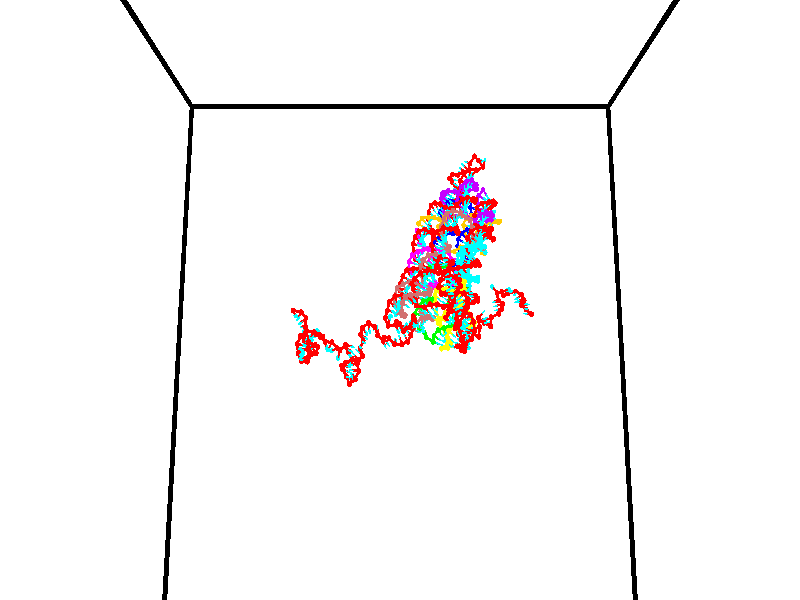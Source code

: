 // switches for output
#declare DRAW_BASES = 1; // possible values are 0, 1; only relevant for DNA ribbons
#declare DRAW_BASES_TYPE = 3; // possible values are 1, 2, 3; only relevant for DNA ribbons
#declare DRAW_FOG = 0; // set to 1 to enable fog

#include "colors.inc"

#include "transforms.inc"
background { rgb <1, 1, 1>}

#default {
   normal{
       ripples 0.25
       frequency 0.20
       turbulence 0.2
       lambda 5
   }
	finish {
		phong 0.1
		phong_size 40.
	}
}

// original window dimensions: 1024x640


// camera settings

camera {
	sky <0, 0.179814, -0.983701>
	up <0, 0.179814, -0.983701>
	right 1.6 * <1, 0, 0>
	location <35, 94.9851, 44.8844>
	look_at <35, 29.7336, 32.9568>
	direction <0, -65.2515, -11.9276>
	angle 67.0682
}


# declare cpy_camera_pos = <35, 94.9851, 44.8844>;
# if (DRAW_FOG = 1)
fog {
	fog_type 2
	up vnormalize(cpy_camera_pos)
	color rgbt<1,1,1,0.3>
	distance 1e-5
	fog_alt 3e-3
	fog_offset 56
}
# end


// LIGHTS

# declare lum = 6;
global_settings {
	ambient_light rgb lum * <0.05, 0.05, 0.05>
	max_trace_level 15
}# declare cpy_direct_light_amount = 0.25;
light_source
{	1000 * <-1, -1.16352, -0.803886>,
	rgb lum * cpy_direct_light_amount
	parallel
}

light_source
{	1000 * <1, 1.16352, 0.803886>,
	rgb lum * cpy_direct_light_amount
	parallel
}

// strand 0

// nucleotide -1

// particle -1
sphere {
	<24.162283, 34.670155, 34.753941> 0.250000
	pigment { color rgbt <1,0,0,0> }
	no_shadow
}
cylinder {
	<24.351385, 34.871006, 35.043594>,  <24.464848, 34.991516, 35.217384>, 0.100000
	pigment { color rgbt <1,0,0,0> }
	no_shadow
}
cylinder {
	<24.351385, 34.871006, 35.043594>,  <24.162283, 34.670155, 34.753941>, 0.100000
	pigment { color rgbt <1,0,0,0> }
	no_shadow
}

// particle -1
sphere {
	<24.351385, 34.871006, 35.043594> 0.100000
	pigment { color rgbt <1,0,0,0> }
	no_shadow
}
sphere {
	0, 1
	scale<0.080000,0.200000,0.300000>
	matrix <0.073019, -0.841260, 0.535677,
		0.878163, -0.200369, -0.434376,
		0.472757, 0.502130, 0.724132,
		24.493212, 35.021645, 35.260834>
	pigment { color rgbt <0,1,1,0> }
	no_shadow
}
cylinder {
	<24.948130, 34.463169, 34.859970>,  <24.162283, 34.670155, 34.753941>, 0.130000
	pigment { color rgbt <1,0,0,0> }
	no_shadow
}

// nucleotide -1

// particle -1
sphere {
	<24.948130, 34.463169, 34.859970> 0.250000
	pigment { color rgbt <1,0,0,0> }
	no_shadow
}
cylinder {
	<24.812349, 34.624817, 35.199726>,  <24.730881, 34.721806, 35.403580>, 0.100000
	pigment { color rgbt <1,0,0,0> }
	no_shadow
}
cylinder {
	<24.812349, 34.624817, 35.199726>,  <24.948130, 34.463169, 34.859970>, 0.100000
	pigment { color rgbt <1,0,0,0> }
	no_shadow
}

// particle -1
sphere {
	<24.812349, 34.624817, 35.199726> 0.100000
	pigment { color rgbt <1,0,0,0> }
	no_shadow
}
sphere {
	0, 1
	scale<0.080000,0.200000,0.300000>
	matrix <0.445020, -0.726550, 0.523529,
		0.828692, 0.555706, 0.066785,
		-0.339451, 0.404124, 0.849386,
		24.710514, 34.746056, 35.454540>
	pigment { color rgbt <0,1,1,0> }
	no_shadow
}
cylinder {
	<25.469734, 34.525871, 35.374981>,  <24.948130, 34.463169, 34.859970>, 0.130000
	pigment { color rgbt <1,0,0,0> }
	no_shadow
}

// nucleotide -1

// particle -1
sphere {
	<25.469734, 34.525871, 35.374981> 0.250000
	pigment { color rgbt <1,0,0,0> }
	no_shadow
}
cylinder {
	<25.147884, 34.462070, 35.603764>,  <24.954775, 34.423790, 35.741032>, 0.100000
	pigment { color rgbt <1,0,0,0> }
	no_shadow
}
cylinder {
	<25.147884, 34.462070, 35.603764>,  <25.469734, 34.525871, 35.374981>, 0.100000
	pigment { color rgbt <1,0,0,0> }
	no_shadow
}

// particle -1
sphere {
	<25.147884, 34.462070, 35.603764> 0.100000
	pigment { color rgbt <1,0,0,0> }
	no_shadow
}
sphere {
	0, 1
	scale<0.080000,0.200000,0.300000>
	matrix <0.529272, -0.629301, 0.569079,
		0.269163, 0.760617, 0.590774,
		-0.804626, -0.159505, 0.571957,
		24.906496, 34.414219, 35.775352>
	pigment { color rgbt <0,1,1,0> }
	no_shadow
}
cylinder {
	<25.441154, 34.703037, 36.149319>,  <25.469734, 34.525871, 35.374981>, 0.130000
	pigment { color rgbt <1,0,0,0> }
	no_shadow
}

// nucleotide -1

// particle -1
sphere {
	<25.441154, 34.703037, 36.149319> 0.250000
	pigment { color rgbt <1,0,0,0> }
	no_shadow
}
cylinder {
	<25.207050, 34.382744, 36.098248>,  <25.066587, 34.190567, 36.067604>, 0.100000
	pigment { color rgbt <1,0,0,0> }
	no_shadow
}
cylinder {
	<25.207050, 34.382744, 36.098248>,  <25.441154, 34.703037, 36.149319>, 0.100000
	pigment { color rgbt <1,0,0,0> }
	no_shadow
}

// particle -1
sphere {
	<25.207050, 34.382744, 36.098248> 0.100000
	pigment { color rgbt <1,0,0,0> }
	no_shadow
}
sphere {
	0, 1
	scale<0.080000,0.200000,0.300000>
	matrix <0.517604, -0.490143, 0.701318,
		-0.624145, 0.344369, 0.701322,
		-0.585260, -0.800731, -0.127674,
		25.031473, 34.142525, 36.059944>
	pigment { color rgbt <0,1,1,0> }
	no_shadow
}
cylinder {
	<25.372156, 34.488697, 36.835686>,  <25.441154, 34.703037, 36.149319>, 0.130000
	pigment { color rgbt <1,0,0,0> }
	no_shadow
}

// nucleotide -1

// particle -1
sphere {
	<25.372156, 34.488697, 36.835686> 0.250000
	pigment { color rgbt <1,0,0,0> }
	no_shadow
}
cylinder {
	<25.265642, 34.182995, 36.600735>,  <25.201733, 33.999573, 36.459766>, 0.100000
	pigment { color rgbt <1,0,0,0> }
	no_shadow
}
cylinder {
	<25.265642, 34.182995, 36.600735>,  <25.372156, 34.488697, 36.835686>, 0.100000
	pigment { color rgbt <1,0,0,0> }
	no_shadow
}

// particle -1
sphere {
	<25.265642, 34.182995, 36.600735> 0.100000
	pigment { color rgbt <1,0,0,0> }
	no_shadow
}
sphere {
	0, 1
	scale<0.080000,0.200000,0.300000>
	matrix <0.438372, -0.638731, 0.632339,
		-0.858441, -0.089105, 0.505113,
		-0.266287, -0.764253, -0.587375,
		25.185757, 33.953720, 36.424522>
	pigment { color rgbt <0,1,1,0> }
	no_shadow
}
cylinder {
	<25.485708, 34.996033, 37.439270>,  <25.372156, 34.488697, 36.835686>, 0.130000
	pigment { color rgbt <1,0,0,0> }
	no_shadow
}

// nucleotide -1

// particle -1
sphere {
	<25.485708, 34.996033, 37.439270> 0.250000
	pigment { color rgbt <1,0,0,0> }
	no_shadow
}
cylinder {
	<25.858921, 35.131989, 37.392075>,  <26.082850, 35.213562, 37.363758>, 0.100000
	pigment { color rgbt <1,0,0,0> }
	no_shadow
}
cylinder {
	<25.858921, 35.131989, 37.392075>,  <25.485708, 34.996033, 37.439270>, 0.100000
	pigment { color rgbt <1,0,0,0> }
	no_shadow
}

// particle -1
sphere {
	<25.858921, 35.131989, 37.392075> 0.100000
	pigment { color rgbt <1,0,0,0> }
	no_shadow
}
sphere {
	0, 1
	scale<0.080000,0.200000,0.300000>
	matrix <-0.222850, 0.803415, 0.552142,
		0.282467, -0.488872, 0.825358,
		0.933033, 0.339893, -0.117993,
		26.138830, 35.233955, 37.356678>
	pigment { color rgbt <0,1,1,0> }
	no_shadow
}
cylinder {
	<25.804508, 35.219742, 38.070213>,  <25.485708, 34.996033, 37.439270>, 0.130000
	pigment { color rgbt <1,0,0,0> }
	no_shadow
}

// nucleotide -1

// particle -1
sphere {
	<25.804508, 35.219742, 38.070213> 0.250000
	pigment { color rgbt <1,0,0,0> }
	no_shadow
}
cylinder {
	<26.033466, 35.412617, 37.804928>,  <26.170841, 35.528343, 37.645756>, 0.100000
	pigment { color rgbt <1,0,0,0> }
	no_shadow
}
cylinder {
	<26.033466, 35.412617, 37.804928>,  <25.804508, 35.219742, 38.070213>, 0.100000
	pigment { color rgbt <1,0,0,0> }
	no_shadow
}

// particle -1
sphere {
	<26.033466, 35.412617, 37.804928> 0.100000
	pigment { color rgbt <1,0,0,0> }
	no_shadow
}
sphere {
	0, 1
	scale<0.080000,0.200000,0.300000>
	matrix <-0.123212, 0.850218, 0.511809,
		0.810668, -0.211241, 0.546072,
		0.572394, 0.482190, -0.663217,
		26.205185, 35.557274, 37.605961>
	pigment { color rgbt <0,1,1,0> }
	no_shadow
}
cylinder {
	<26.289654, 35.680210, 38.540169>,  <25.804508, 35.219742, 38.070213>, 0.130000
	pigment { color rgbt <1,0,0,0> }
	no_shadow
}

// nucleotide -1

// particle -1
sphere {
	<26.289654, 35.680210, 38.540169> 0.250000
	pigment { color rgbt <1,0,0,0> }
	no_shadow
}
cylinder {
	<26.229494, 35.826813, 38.172897>,  <26.193398, 35.914776, 37.952534>, 0.100000
	pigment { color rgbt <1,0,0,0> }
	no_shadow
}
cylinder {
	<26.229494, 35.826813, 38.172897>,  <26.289654, 35.680210, 38.540169>, 0.100000
	pigment { color rgbt <1,0,0,0> }
	no_shadow
}

// particle -1
sphere {
	<26.229494, 35.826813, 38.172897> 0.100000
	pigment { color rgbt <1,0,0,0> }
	no_shadow
}
sphere {
	0, 1
	scale<0.080000,0.200000,0.300000>
	matrix <-0.115382, 0.915888, 0.384495,
		0.981869, 0.163770, -0.095462,
		-0.150401, 0.366509, -0.918178,
		26.184374, 35.936764, 37.897446>
	pigment { color rgbt <0,1,1,0> }
	no_shadow
}
cylinder {
	<26.782196, 36.117092, 38.523613>,  <26.289654, 35.680210, 38.540169>, 0.130000
	pigment { color rgbt <1,0,0,0> }
	no_shadow
}

// nucleotide -1

// particle -1
sphere {
	<26.782196, 36.117092, 38.523613> 0.250000
	pigment { color rgbt <1,0,0,0> }
	no_shadow
}
cylinder {
	<26.518625, 36.229614, 38.244560>,  <26.360483, 36.297127, 38.077129>, 0.100000
	pigment { color rgbt <1,0,0,0> }
	no_shadow
}
cylinder {
	<26.518625, 36.229614, 38.244560>,  <26.782196, 36.117092, 38.523613>, 0.100000
	pigment { color rgbt <1,0,0,0> }
	no_shadow
}

// particle -1
sphere {
	<26.518625, 36.229614, 38.244560> 0.100000
	pigment { color rgbt <1,0,0,0> }
	no_shadow
}
sphere {
	0, 1
	scale<0.080000,0.200000,0.300000>
	matrix <0.125232, 0.955522, 0.267011,
		0.741710, 0.088575, -0.664847,
		-0.658926, 0.281304, -0.697628,
		26.320948, 36.314007, 38.035271>
	pigment { color rgbt <0,1,1,0> }
	no_shadow
}
cylinder {
	<27.043287, 36.771233, 38.098370>,  <26.782196, 36.117092, 38.523613>, 0.130000
	pigment { color rgbt <1,0,0,0> }
	no_shadow
}

// nucleotide -1

// particle -1
sphere {
	<27.043287, 36.771233, 38.098370> 0.250000
	pigment { color rgbt <1,0,0,0> }
	no_shadow
}
cylinder {
	<26.643711, 36.775246, 38.080410>,  <26.403965, 36.777653, 38.069633>, 0.100000
	pigment { color rgbt <1,0,0,0> }
	no_shadow
}
cylinder {
	<26.643711, 36.775246, 38.080410>,  <27.043287, 36.771233, 38.098370>, 0.100000
	pigment { color rgbt <1,0,0,0> }
	no_shadow
}

// particle -1
sphere {
	<26.643711, 36.775246, 38.080410> 0.100000
	pigment { color rgbt <1,0,0,0> }
	no_shadow
}
sphere {
	0, 1
	scale<0.080000,0.200000,0.300000>
	matrix <-0.010605, 0.899413, 0.436971,
		0.044770, 0.436984, -0.898354,
		-0.998941, 0.010036, -0.044901,
		26.344028, 36.778255, 38.066940>
	pigment { color rgbt <0,1,1,0> }
	no_shadow
}
cylinder {
	<26.869047, 37.490803, 38.033337>,  <27.043287, 36.771233, 38.098370>, 0.130000
	pigment { color rgbt <1,0,0,0> }
	no_shadow
}

// nucleotide -1

// particle -1
sphere {
	<26.869047, 37.490803, 38.033337> 0.250000
	pigment { color rgbt <1,0,0,0> }
	no_shadow
}
cylinder {
	<26.506884, 37.348480, 38.125977>,  <26.289585, 37.263088, 38.181561>, 0.100000
	pigment { color rgbt <1,0,0,0> }
	no_shadow
}
cylinder {
	<26.506884, 37.348480, 38.125977>,  <26.869047, 37.490803, 38.033337>, 0.100000
	pigment { color rgbt <1,0,0,0> }
	no_shadow
}

// particle -1
sphere {
	<26.506884, 37.348480, 38.125977> 0.100000
	pigment { color rgbt <1,0,0,0> }
	no_shadow
}
sphere {
	0, 1
	scale<0.080000,0.200000,0.300000>
	matrix <-0.091022, 0.695538, 0.712701,
		-0.414673, 0.624203, -0.662131,
		-0.905407, -0.355806, 0.231604,
		26.235262, 37.241737, 38.195457>
	pigment { color rgbt <0,1,1,0> }
	no_shadow
}
cylinder {
	<26.304850, 37.994637, 37.838760>,  <26.869047, 37.490803, 38.033337>, 0.130000
	pigment { color rgbt <1,0,0,0> }
	no_shadow
}

// nucleotide -1

// particle -1
sphere {
	<26.304850, 37.994637, 37.838760> 0.250000
	pigment { color rgbt <1,0,0,0> }
	no_shadow
}
cylinder {
	<26.192467, 37.742989, 38.128662>,  <26.125036, 37.591999, 38.302605>, 0.100000
	pigment { color rgbt <1,0,0,0> }
	no_shadow
}
cylinder {
	<26.192467, 37.742989, 38.128662>,  <26.304850, 37.994637, 37.838760>, 0.100000
	pigment { color rgbt <1,0,0,0> }
	no_shadow
}

// particle -1
sphere {
	<26.192467, 37.742989, 38.128662> 0.100000
	pigment { color rgbt <1,0,0,0> }
	no_shadow
}
sphere {
	0, 1
	scale<0.080000,0.200000,0.300000>
	matrix <-0.049499, 0.763668, 0.643709,
		-0.958443, 0.144980, -0.245699,
		-0.280957, -0.629120, 0.724755,
		26.108179, 37.554253, 38.346088>
	pigment { color rgbt <0,1,1,0> }
	no_shadow
}
cylinder {
	<26.404617, 38.516029, 38.510136>,  <26.304850, 37.994637, 37.838760>, 0.130000
	pigment { color rgbt <1,0,0,0> }
	no_shadow
}

// nucleotide -1

// particle -1
sphere {
	<26.404617, 38.516029, 38.510136> 0.250000
	pigment { color rgbt <1,0,0,0> }
	no_shadow
}
cylinder {
	<26.037838, 38.675362, 38.500813>,  <25.817770, 38.770962, 38.495216>, 0.100000
	pigment { color rgbt <1,0,0,0> }
	no_shadow
}
cylinder {
	<26.037838, 38.675362, 38.500813>,  <26.404617, 38.516029, 38.510136>, 0.100000
	pigment { color rgbt <1,0,0,0> }
	no_shadow
}

// particle -1
sphere {
	<26.037838, 38.675362, 38.500813> 0.100000
	pigment { color rgbt <1,0,0,0> }
	no_shadow
}
sphere {
	0, 1
	scale<0.080000,0.200000,0.300000>
	matrix <-0.300272, -0.650389, 0.697733,
		0.262764, 0.646784, 0.715979,
		-0.916947, 0.398327, -0.023312,
		25.762754, 38.794861, 38.493820>
	pigment { color rgbt <0,1,1,0> }
	no_shadow
}
cylinder {
	<26.351068, 38.023827, 39.006458>,  <26.404617, 38.516029, 38.510136>, 0.130000
	pigment { color rgbt <1,0,0,0> }
	no_shadow
}

// nucleotide -1

// particle -1
sphere {
	<26.351068, 38.023827, 39.006458> 0.250000
	pigment { color rgbt <1,0,0,0> }
	no_shadow
}
cylinder {
	<25.963058, 37.971607, 39.088440>,  <25.730251, 37.940277, 39.137627>, 0.100000
	pigment { color rgbt <1,0,0,0> }
	no_shadow
}
cylinder {
	<25.963058, 37.971607, 39.088440>,  <26.351068, 38.023827, 39.006458>, 0.100000
	pigment { color rgbt <1,0,0,0> }
	no_shadow
}

// particle -1
sphere {
	<25.963058, 37.971607, 39.088440> 0.100000
	pigment { color rgbt <1,0,0,0> }
	no_shadow
}
sphere {
	0, 1
	scale<0.080000,0.200000,0.300000>
	matrix <-0.024660, -0.786191, -0.617491,
		0.241744, -0.604037, 0.759407,
		-0.970027, -0.130547, 0.204952,
		25.672050, 37.932442, 39.149925>
	pigment { color rgbt <0,1,1,0> }
	no_shadow
}
cylinder {
	<26.104595, 37.274910, 39.314453>,  <26.351068, 38.023827, 39.006458>, 0.130000
	pigment { color rgbt <1,0,0,0> }
	no_shadow
}

// nucleotide -1

// particle -1
sphere {
	<26.104595, 37.274910, 39.314453> 0.250000
	pigment { color rgbt <1,0,0,0> }
	no_shadow
}
cylinder {
	<25.841129, 37.471466, 39.086525>,  <25.683050, 37.589401, 38.949768>, 0.100000
	pigment { color rgbt <1,0,0,0> }
	no_shadow
}
cylinder {
	<25.841129, 37.471466, 39.086525>,  <26.104595, 37.274910, 39.314453>, 0.100000
	pigment { color rgbt <1,0,0,0> }
	no_shadow
}

// particle -1
sphere {
	<25.841129, 37.471466, 39.086525> 0.100000
	pigment { color rgbt <1,0,0,0> }
	no_shadow
}
sphere {
	0, 1
	scale<0.080000,0.200000,0.300000>
	matrix <-0.000174, -0.757401, -0.652951,
		-0.752434, -0.429978, 0.498961,
		-0.658668, 0.491389, -0.569819,
		25.643530, 37.618885, 38.915577>
	pigment { color rgbt <0,1,1,0> }
	no_shadow
}
cylinder {
	<25.479372, 36.778549, 39.217514>,  <26.104595, 37.274910, 39.314453>, 0.130000
	pigment { color rgbt <1,0,0,0> }
	no_shadow
}

// nucleotide -1

// particle -1
sphere {
	<25.479372, 36.778549, 39.217514> 0.250000
	pigment { color rgbt <1,0,0,0> }
	no_shadow
}
cylinder {
	<25.584307, 37.025497, 38.920856>,  <25.647268, 37.173664, 38.742863>, 0.100000
	pigment { color rgbt <1,0,0,0> }
	no_shadow
}
cylinder {
	<25.584307, 37.025497, 38.920856>,  <25.479372, 36.778549, 39.217514>, 0.100000
	pigment { color rgbt <1,0,0,0> }
	no_shadow
}

// particle -1
sphere {
	<25.584307, 37.025497, 38.920856> 0.100000
	pigment { color rgbt <1,0,0,0> }
	no_shadow
}
sphere {
	0, 1
	scale<0.080000,0.200000,0.300000>
	matrix <-0.031099, -0.762753, -0.645942,
		-0.964475, 0.192520, -0.180900,
		0.262338, 0.617369, -0.741643,
		25.663008, 37.210709, 38.698364>
	pigment { color rgbt <0,1,1,0> }
	no_shadow
}
cylinder {
	<25.127174, 36.617058, 38.587845>,  <25.479372, 36.778549, 39.217514>, 0.130000
	pigment { color rgbt <1,0,0,0> }
	no_shadow
}

// nucleotide -1

// particle -1
sphere {
	<25.127174, 36.617058, 38.587845> 0.250000
	pigment { color rgbt <1,0,0,0> }
	no_shadow
}
cylinder {
	<25.449163, 36.815613, 38.457848>,  <25.642357, 36.934746, 38.379848>, 0.100000
	pigment { color rgbt <1,0,0,0> }
	no_shadow
}
cylinder {
	<25.449163, 36.815613, 38.457848>,  <25.127174, 36.617058, 38.587845>, 0.100000
	pigment { color rgbt <1,0,0,0> }
	no_shadow
}

// particle -1
sphere {
	<25.449163, 36.815613, 38.457848> 0.100000
	pigment { color rgbt <1,0,0,0> }
	no_shadow
}
sphere {
	0, 1
	scale<0.080000,0.200000,0.300000>
	matrix <0.077943, -0.631488, -0.771459,
		-0.588167, 0.595674, -0.547021,
		0.804975, 0.496383, -0.324991,
		25.690657, 36.964527, 38.360352>
	pigment { color rgbt <0,1,1,0> }
	no_shadow
}
cylinder {
	<25.024549, 36.745998, 37.858952>,  <25.127174, 36.617058, 38.587845>, 0.130000
	pigment { color rgbt <1,0,0,0> }
	no_shadow
}

// nucleotide -1

// particle -1
sphere {
	<25.024549, 36.745998, 37.858952> 0.250000
	pigment { color rgbt <1,0,0,0> }
	no_shadow
}
cylinder {
	<25.418648, 36.757801, 37.926384>,  <25.655107, 36.764881, 37.966843>, 0.100000
	pigment { color rgbt <1,0,0,0> }
	no_shadow
}
cylinder {
	<25.418648, 36.757801, 37.926384>,  <25.024549, 36.745998, 37.858952>, 0.100000
	pigment { color rgbt <1,0,0,0> }
	no_shadow
}

// particle -1
sphere {
	<25.418648, 36.757801, 37.926384> 0.100000
	pigment { color rgbt <1,0,0,0> }
	no_shadow
}
sphere {
	0, 1
	scale<0.080000,0.200000,0.300000>
	matrix <0.149299, -0.629694, -0.762362,
		0.083660, 0.776283, -0.624809,
		0.985247, 0.029504, 0.168579,
		25.714222, 36.766651, 37.976959>
	pigment { color rgbt <0,1,1,0> }
	no_shadow
}
cylinder {
	<25.339640, 36.751537, 37.220814>,  <25.024549, 36.745998, 37.858952>, 0.130000
	pigment { color rgbt <1,0,0,0> }
	no_shadow
}

// nucleotide -1

// particle -1
sphere {
	<25.339640, 36.751537, 37.220814> 0.250000
	pigment { color rgbt <1,0,0,0> }
	no_shadow
}
cylinder {
	<25.637035, 36.620617, 37.454086>,  <25.815472, 36.542065, 37.594048>, 0.100000
	pigment { color rgbt <1,0,0,0> }
	no_shadow
}
cylinder {
	<25.637035, 36.620617, 37.454086>,  <25.339640, 36.751537, 37.220814>, 0.100000
	pigment { color rgbt <1,0,0,0> }
	no_shadow
}

// particle -1
sphere {
	<25.637035, 36.620617, 37.454086> 0.100000
	pigment { color rgbt <1,0,0,0> }
	no_shadow
}
sphere {
	0, 1
	scale<0.080000,0.200000,0.300000>
	matrix <0.225797, -0.697972, -0.679596,
		0.629477, 0.636951, -0.445030,
		0.743487, -0.327304, 0.583180,
		25.860081, 36.522427, 37.629040>
	pigment { color rgbt <0,1,1,0> }
	no_shadow
}
cylinder {
	<25.844950, 36.417763, 36.762608>,  <25.339640, 36.751537, 37.220814>, 0.130000
	pigment { color rgbt <1,0,0,0> }
	no_shadow
}

// nucleotide -1

// particle -1
sphere {
	<25.844950, 36.417763, 36.762608> 0.250000
	pigment { color rgbt <1,0,0,0> }
	no_shadow
}
cylinder {
	<25.950289, 36.265800, 37.117306>,  <26.013493, 36.174622, 37.330124>, 0.100000
	pigment { color rgbt <1,0,0,0> }
	no_shadow
}
cylinder {
	<25.950289, 36.265800, 37.117306>,  <25.844950, 36.417763, 36.762608>, 0.100000
	pigment { color rgbt <1,0,0,0> }
	no_shadow
}

// particle -1
sphere {
	<25.950289, 36.265800, 37.117306> 0.100000
	pigment { color rgbt <1,0,0,0> }
	no_shadow
}
sphere {
	0, 1
	scale<0.080000,0.200000,0.300000>
	matrix <0.160030, -0.889252, -0.428510,
		0.951335, 0.254753, -0.173385,
		0.263347, -0.379909, 0.886745,
		26.029293, 36.151829, 37.383327>
	pigment { color rgbt <0,1,1,0> }
	no_shadow
}
cylinder {
	<26.612093, 36.372723, 36.850708>,  <25.844950, 36.417763, 36.762608>, 0.130000
	pigment { color rgbt <1,0,0,0> }
	no_shadow
}

// nucleotide -1

// particle -1
sphere {
	<26.612093, 36.372723, 36.850708> 0.250000
	pigment { color rgbt <1,0,0,0> }
	no_shadow
}
cylinder {
	<26.377920, 36.103943, 37.032146>,  <26.237415, 35.942673, 37.141010>, 0.100000
	pigment { color rgbt <1,0,0,0> }
	no_shadow
}
cylinder {
	<26.377920, 36.103943, 37.032146>,  <26.612093, 36.372723, 36.850708>, 0.100000
	pigment { color rgbt <1,0,0,0> }
	no_shadow
}

// particle -1
sphere {
	<26.377920, 36.103943, 37.032146> 0.100000
	pigment { color rgbt <1,0,0,0> }
	no_shadow
}
sphere {
	0, 1
	scale<0.080000,0.200000,0.300000>
	matrix <0.290808, -0.696315, -0.656183,
		0.756768, -0.252243, 0.603056,
		-0.585434, -0.671952, 0.453594,
		26.202290, 35.902359, 37.168224>
	pigment { color rgbt <0,1,1,0> }
	no_shadow
}
cylinder {
	<27.094221, 35.940453, 37.029560>,  <26.612093, 36.372723, 36.850708>, 0.130000
	pigment { color rgbt <1,0,0,0> }
	no_shadow
}

// nucleotide -1

// particle -1
sphere {
	<27.094221, 35.940453, 37.029560> 0.250000
	pigment { color rgbt <1,0,0,0> }
	no_shadow
}
cylinder {
	<26.752741, 35.732155, 37.028095>,  <26.547852, 35.607174, 37.027218>, 0.100000
	pigment { color rgbt <1,0,0,0> }
	no_shadow
}
cylinder {
	<26.752741, 35.732155, 37.028095>,  <27.094221, 35.940453, 37.029560>, 0.100000
	pigment { color rgbt <1,0,0,0> }
	no_shadow
}

// particle -1
sphere {
	<26.752741, 35.732155, 37.028095> 0.100000
	pigment { color rgbt <1,0,0,0> }
	no_shadow
}
sphere {
	0, 1
	scale<0.080000,0.200000,0.300000>
	matrix <0.454594, -0.741788, -0.493048,
		0.254040, -0.422579, 0.869995,
		-0.853703, -0.520748, -0.003658,
		26.496630, 35.575932, 37.026997>
	pigment { color rgbt <0,1,1,0> }
	no_shadow
}
cylinder {
	<27.300390, 35.228165, 37.058624>,  <27.094221, 35.940453, 37.029560>, 0.130000
	pigment { color rgbt <1,0,0,0> }
	no_shadow
}

// nucleotide -1

// particle -1
sphere {
	<27.300390, 35.228165, 37.058624> 0.250000
	pigment { color rgbt <1,0,0,0> }
	no_shadow
}
cylinder {
	<26.928640, 35.273449, 36.918087>,  <26.705589, 35.300621, 36.833763>, 0.100000
	pigment { color rgbt <1,0,0,0> }
	no_shadow
}
cylinder {
	<26.928640, 35.273449, 36.918087>,  <27.300390, 35.228165, 37.058624>, 0.100000
	pigment { color rgbt <1,0,0,0> }
	no_shadow
}

// particle -1
sphere {
	<26.928640, 35.273449, 36.918087> 0.100000
	pigment { color rgbt <1,0,0,0> }
	no_shadow
}
sphere {
	0, 1
	scale<0.080000,0.200000,0.300000>
	matrix <0.160351, -0.733487, -0.660519,
		-0.332485, -0.670209, 0.663531,
		-0.929377, 0.113215, -0.351342,
		26.649828, 35.307415, 36.812683>
	pigment { color rgbt <0,1,1,0> }
	no_shadow
}
cylinder {
	<26.984598, 34.494373, 36.981209>,  <27.300390, 35.228165, 37.058624>, 0.130000
	pigment { color rgbt <1,0,0,0> }
	no_shadow
}

// nucleotide -1

// particle -1
sphere {
	<26.984598, 34.494373, 36.981209> 0.250000
	pigment { color rgbt <1,0,0,0> }
	no_shadow
}
cylinder {
	<26.843386, 34.779446, 36.738739>,  <26.758657, 34.950489, 36.593258>, 0.100000
	pigment { color rgbt <1,0,0,0> }
	no_shadow
}
cylinder {
	<26.843386, 34.779446, 36.738739>,  <26.984598, 34.494373, 36.981209>, 0.100000
	pigment { color rgbt <1,0,0,0> }
	no_shadow
}

// particle -1
sphere {
	<26.843386, 34.779446, 36.738739> 0.100000
	pigment { color rgbt <1,0,0,0> }
	no_shadow
}
sphere {
	0, 1
	scale<0.080000,0.200000,0.300000>
	matrix <-0.187361, -0.688624, -0.700495,
		-0.916659, -0.133723, 0.376635,
		-0.353032, 0.712682, -0.606179,
		26.737476, 34.993252, 36.556885>
	pigment { color rgbt <0,1,1,0> }
	no_shadow
}
cylinder {
	<27.424303, 34.386784, 37.383396>,  <26.984598, 34.494373, 36.981209>, 0.130000
	pigment { color rgbt <1,0,0,0> }
	no_shadow
}

// nucleotide -1

// particle -1
sphere {
	<27.424303, 34.386784, 37.383396> 0.250000
	pigment { color rgbt <1,0,0,0> }
	no_shadow
}
cylinder {
	<27.539398, 34.632351, 37.677422>,  <27.608456, 34.779690, 37.853836>, 0.100000
	pigment { color rgbt <1,0,0,0> }
	no_shadow
}
cylinder {
	<27.539398, 34.632351, 37.677422>,  <27.424303, 34.386784, 37.383396>, 0.100000
	pigment { color rgbt <1,0,0,0> }
	no_shadow
}

// particle -1
sphere {
	<27.539398, 34.632351, 37.677422> 0.100000
	pigment { color rgbt <1,0,0,0> }
	no_shadow
}
sphere {
	0, 1
	scale<0.080000,0.200000,0.300000>
	matrix <0.477388, -0.757309, 0.445627,
		0.830246, 0.222684, -0.510983,
		0.287739, 0.613917, 0.735059,
		27.625719, 34.816525, 37.897938>
	pigment { color rgbt <0,1,1,0> }
	no_shadow
}
cylinder {
	<28.112219, 34.324078, 37.409134>,  <27.424303, 34.386784, 37.383396>, 0.130000
	pigment { color rgbt <1,0,0,0> }
	no_shadow
}

// nucleotide -1

// particle -1
sphere {
	<28.112219, 34.324078, 37.409134> 0.250000
	pigment { color rgbt <1,0,0,0> }
	no_shadow
}
cylinder {
	<27.932318, 34.404129, 37.757313>,  <27.824377, 34.452160, 37.966221>, 0.100000
	pigment { color rgbt <1,0,0,0> }
	no_shadow
}
cylinder {
	<27.932318, 34.404129, 37.757313>,  <28.112219, 34.324078, 37.409134>, 0.100000
	pigment { color rgbt <1,0,0,0> }
	no_shadow
}

// particle -1
sphere {
	<27.932318, 34.404129, 37.757313> 0.100000
	pigment { color rgbt <1,0,0,0> }
	no_shadow
}
sphere {
	0, 1
	scale<0.080000,0.200000,0.300000>
	matrix <0.369367, -0.845655, 0.385273,
		0.813199, 0.494791, 0.306415,
		-0.449751, 0.200124, 0.870445,
		27.797392, 34.464165, 38.018448>
	pigment { color rgbt <0,1,1,0> }
	no_shadow
}
cylinder {
	<28.684462, 34.461567, 37.944386>,  <28.112219, 34.324078, 37.409134>, 0.130000
	pigment { color rgbt <1,0,0,0> }
	no_shadow
}

// nucleotide -1

// particle -1
sphere {
	<28.684462, 34.461567, 37.944386> 0.250000
	pigment { color rgbt <1,0,0,0> }
	no_shadow
}
cylinder {
	<28.340059, 34.279873, 38.035892>,  <28.133417, 34.170856, 38.090797>, 0.100000
	pigment { color rgbt <1,0,0,0> }
	no_shadow
}
cylinder {
	<28.340059, 34.279873, 38.035892>,  <28.684462, 34.461567, 37.944386>, 0.100000
	pigment { color rgbt <1,0,0,0> }
	no_shadow
}

// particle -1
sphere {
	<28.340059, 34.279873, 38.035892> 0.100000
	pigment { color rgbt <1,0,0,0> }
	no_shadow
}
sphere {
	0, 1
	scale<0.080000,0.200000,0.300000>
	matrix <0.486208, -0.867120, 0.108185,
		0.149224, 0.204375, 0.967452,
		-0.861007, -0.454239, 0.228764,
		28.081757, 34.143600, 38.104523>
	pigment { color rgbt <0,1,1,0> }
	no_shadow
}
cylinder {
	<29.019440, 35.095917, 38.181587>,  <28.684462, 34.461567, 37.944386>, 0.130000
	pigment { color rgbt <1,0,0,0> }
	no_shadow
}

// nucleotide -1

// particle -1
sphere {
	<29.019440, 35.095917, 38.181587> 0.250000
	pigment { color rgbt <1,0,0,0> }
	no_shadow
}
cylinder {
	<28.905697, 34.886814, 38.503048>,  <28.837452, 34.761353, 38.695927>, 0.100000
	pigment { color rgbt <1,0,0,0> }
	no_shadow
}
cylinder {
	<28.905697, 34.886814, 38.503048>,  <29.019440, 35.095917, 38.181587>, 0.100000
	pigment { color rgbt <1,0,0,0> }
	no_shadow
}

// particle -1
sphere {
	<28.905697, 34.886814, 38.503048> 0.100000
	pigment { color rgbt <1,0,0,0> }
	no_shadow
}
sphere {
	0, 1
	scale<0.080000,0.200000,0.300000>
	matrix <-0.107809, 0.850379, 0.515007,
		-0.952638, 0.059805, -0.298170,
		-0.284357, -0.522760, 0.803656,
		28.820389, 34.729984, 38.744144>
	pigment { color rgbt <0,1,1,0> }
	no_shadow
}
cylinder {
	<29.587040, 35.375206, 37.767502>,  <29.019440, 35.095917, 38.181587>, 0.130000
	pigment { color rgbt <1,0,0,0> }
	no_shadow
}

// nucleotide -1

// particle -1
sphere {
	<29.587040, 35.375206, 37.767502> 0.250000
	pigment { color rgbt <1,0,0,0> }
	no_shadow
}
cylinder {
	<29.939524, 35.195347, 37.825859>,  <30.151014, 35.087433, 37.860874>, 0.100000
	pigment { color rgbt <1,0,0,0> }
	no_shadow
}
cylinder {
	<29.939524, 35.195347, 37.825859>,  <29.587040, 35.375206, 37.767502>, 0.100000
	pigment { color rgbt <1,0,0,0> }
	no_shadow
}

// particle -1
sphere {
	<29.939524, 35.195347, 37.825859> 0.100000
	pigment { color rgbt <1,0,0,0> }
	no_shadow
}
sphere {
	0, 1
	scale<0.080000,0.200000,0.300000>
	matrix <-0.391850, -0.522161, 0.757497,
		-0.264426, -0.724683, -0.636328,
		0.881211, -0.449647, 0.145894,
		30.203886, 35.060452, 37.869625>
	pigment { color rgbt <0,1,1,0> }
	no_shadow
}
cylinder {
	<29.504086, 34.580753, 37.808781>,  <29.587040, 35.375206, 37.767502>, 0.130000
	pigment { color rgbt <1,0,0,0> }
	no_shadow
}

// nucleotide -1

// particle -1
sphere {
	<29.504086, 34.580753, 37.808781> 0.250000
	pigment { color rgbt <1,0,0,0> }
	no_shadow
}
cylinder {
	<29.806746, 34.726665, 38.025822>,  <29.988340, 34.814213, 38.156048>, 0.100000
	pigment { color rgbt <1,0,0,0> }
	no_shadow
}
cylinder {
	<29.806746, 34.726665, 38.025822>,  <29.504086, 34.580753, 37.808781>, 0.100000
	pigment { color rgbt <1,0,0,0> }
	no_shadow
}

// particle -1
sphere {
	<29.806746, 34.726665, 38.025822> 0.100000
	pigment { color rgbt <1,0,0,0> }
	no_shadow
}
sphere {
	0, 1
	scale<0.080000,0.200000,0.300000>
	matrix <-0.351681, -0.472544, 0.808098,
		0.551185, -0.802268, -0.229262,
		0.756648, 0.364784, 0.542601,
		30.033739, 34.836102, 38.188602>
	pigment { color rgbt <0,1,1,0> }
	no_shadow
}
cylinder {
	<29.772490, 34.081612, 38.220150>,  <29.504086, 34.580753, 37.808781>, 0.130000
	pigment { color rgbt <1,0,0,0> }
	no_shadow
}

// nucleotide -1

// particle -1
sphere {
	<29.772490, 34.081612, 38.220150> 0.250000
	pigment { color rgbt <1,0,0,0> }
	no_shadow
}
cylinder {
	<29.893839, 34.407291, 38.418159>,  <29.966648, 34.602699, 38.536964>, 0.100000
	pigment { color rgbt <1,0,0,0> }
	no_shadow
}
cylinder {
	<29.893839, 34.407291, 38.418159>,  <29.772490, 34.081612, 38.220150>, 0.100000
	pigment { color rgbt <1,0,0,0> }
	no_shadow
}

// particle -1
sphere {
	<29.893839, 34.407291, 38.418159> 0.100000
	pigment { color rgbt <1,0,0,0> }
	no_shadow
}
sphere {
	0, 1
	scale<0.080000,0.200000,0.300000>
	matrix <-0.260102, -0.429016, 0.865039,
		0.916685, -0.391185, 0.081623,
		0.303373, 0.814198, 0.495021,
		29.984850, 34.651550, 38.566666>
	pigment { color rgbt <0,1,1,0> }
	no_shadow
}
cylinder {
	<30.150406, 33.815197, 38.771904>,  <29.772490, 34.081612, 38.220150>, 0.130000
	pigment { color rgbt <1,0,0,0> }
	no_shadow
}

// nucleotide -1

// particle -1
sphere {
	<30.150406, 33.815197, 38.771904> 0.250000
	pigment { color rgbt <1,0,0,0> }
	no_shadow
}
cylinder {
	<30.061853, 34.185833, 38.893513>,  <30.008722, 34.408215, 38.966476>, 0.100000
	pigment { color rgbt <1,0,0,0> }
	no_shadow
}
cylinder {
	<30.061853, 34.185833, 38.893513>,  <30.150406, 33.815197, 38.771904>, 0.100000
	pigment { color rgbt <1,0,0,0> }
	no_shadow
}

// particle -1
sphere {
	<30.061853, 34.185833, 38.893513> 0.100000
	pigment { color rgbt <1,0,0,0> }
	no_shadow
}
sphere {
	0, 1
	scale<0.080000,0.200000,0.300000>
	matrix <0.027786, -0.305635, 0.951743,
		0.974791, 0.219146, 0.041915,
		-0.221381, 0.926587, 0.304019,
		29.995440, 34.463810, 38.984718>
	pigment { color rgbt <0,1,1,0> }
	no_shadow
}
cylinder {
	<30.695534, 34.006351, 39.202934>,  <30.150406, 33.815197, 38.771904>, 0.130000
	pigment { color rgbt <1,0,0,0> }
	no_shadow
}

// nucleotide -1

// particle -1
sphere {
	<30.695534, 34.006351, 39.202934> 0.250000
	pigment { color rgbt <1,0,0,0> }
	no_shadow
}
cylinder {
	<30.323696, 34.141636, 39.261547>,  <30.100594, 34.222805, 39.296715>, 0.100000
	pigment { color rgbt <1,0,0,0> }
	no_shadow
}
cylinder {
	<30.323696, 34.141636, 39.261547>,  <30.695534, 34.006351, 39.202934>, 0.100000
	pigment { color rgbt <1,0,0,0> }
	no_shadow
}

// particle -1
sphere {
	<30.323696, 34.141636, 39.261547> 0.100000
	pigment { color rgbt <1,0,0,0> }
	no_shadow
}
sphere {
	0, 1
	scale<0.080000,0.200000,0.300000>
	matrix <0.023624, -0.342053, 0.939384,
		0.367830, 0.876706, 0.309980,
		-0.929593, 0.338211, 0.146529,
		30.044819, 34.243099, 39.305508>
	pigment { color rgbt <0,1,1,0> }
	no_shadow
}
cylinder {
	<30.845549, 34.259697, 39.818237>,  <30.695534, 34.006351, 39.202934>, 0.130000
	pigment { color rgbt <1,0,0,0> }
	no_shadow
}

// nucleotide -1

// particle -1
sphere {
	<30.845549, 34.259697, 39.818237> 0.250000
	pigment { color rgbt <1,0,0,0> }
	no_shadow
}
cylinder {
	<30.450586, 34.207413, 39.782578>,  <30.213610, 34.176044, 39.761181>, 0.100000
	pigment { color rgbt <1,0,0,0> }
	no_shadow
}
cylinder {
	<30.450586, 34.207413, 39.782578>,  <30.845549, 34.259697, 39.818237>, 0.100000
	pigment { color rgbt <1,0,0,0> }
	no_shadow
}

// particle -1
sphere {
	<30.450586, 34.207413, 39.782578> 0.100000
	pigment { color rgbt <1,0,0,0> }
	no_shadow
}
sphere {
	0, 1
	scale<0.080000,0.200000,0.300000>
	matrix <-0.026157, -0.420851, 0.906753,
		-0.156038, 0.897664, 0.412131,
		-0.987405, -0.130708, -0.089149,
		30.154366, 34.168201, 39.755833>
	pigment { color rgbt <0,1,1,0> }
	no_shadow
}
cylinder {
	<30.533785, 34.462051, 40.522327>,  <30.845549, 34.259697, 39.818237>, 0.130000
	pigment { color rgbt <1,0,0,0> }
	no_shadow
}

// nucleotide -1

// particle -1
sphere {
	<30.533785, 34.462051, 40.522327> 0.250000
	pigment { color rgbt <1,0,0,0> }
	no_shadow
}
cylinder {
	<30.343906, 34.201763, 40.285271>,  <30.229980, 34.045589, 40.143036>, 0.100000
	pigment { color rgbt <1,0,0,0> }
	no_shadow
}
cylinder {
	<30.343906, 34.201763, 40.285271>,  <30.533785, 34.462051, 40.522327>, 0.100000
	pigment { color rgbt <1,0,0,0> }
	no_shadow
}

// particle -1
sphere {
	<30.343906, 34.201763, 40.285271> 0.100000
	pigment { color rgbt <1,0,0,0> }
	no_shadow
}
sphere {
	0, 1
	scale<0.080000,0.200000,0.300000>
	matrix <-0.231307, -0.557442, 0.797342,
		-0.849212, 0.515577, 0.114099,
		-0.474695, -0.650721, -0.592644,
		30.201498, 34.006546, 40.107479>
	pigment { color rgbt <0,1,1,0> }
	no_shadow
}
cylinder {
	<29.948967, 34.260902, 40.908138>,  <30.533785, 34.462051, 40.522327>, 0.130000
	pigment { color rgbt <1,0,0,0> }
	no_shadow
}

// nucleotide -1

// particle -1
sphere {
	<29.948967, 34.260902, 40.908138> 0.250000
	pigment { color rgbt <1,0,0,0> }
	no_shadow
}
cylinder {
	<30.014376, 33.976288, 40.634796>,  <30.053621, 33.805519, 40.470791>, 0.100000
	pigment { color rgbt <1,0,0,0> }
	no_shadow
}
cylinder {
	<30.014376, 33.976288, 40.634796>,  <29.948967, 34.260902, 40.908138>, 0.100000
	pigment { color rgbt <1,0,0,0> }
	no_shadow
}

// particle -1
sphere {
	<30.014376, 33.976288, 40.634796> 0.100000
	pigment { color rgbt <1,0,0,0> }
	no_shadow
}
sphere {
	0, 1
	scale<0.080000,0.200000,0.300000>
	matrix <-0.295837, -0.696168, 0.654087,
		-0.941138, 0.095205, -0.324337,
		0.163520, -0.711538, -0.683356,
		30.063433, 33.762825, 40.429790>
	pigment { color rgbt <0,1,1,0> }
	no_shadow
}
cylinder {
	<29.577290, 34.020061, 40.259930>,  <29.948967, 34.260902, 40.908138>, 0.130000
	pigment { color rgbt <1,0,0,0> }
	no_shadow
}

// nucleotide -1

// particle -1
sphere {
	<29.577290, 34.020061, 40.259930> 0.250000
	pigment { color rgbt <1,0,0,0> }
	no_shadow
}
cylinder {
	<29.701546, 34.395676, 40.318874>,  <29.776100, 34.621044, 40.354240>, 0.100000
	pigment { color rgbt <1,0,0,0> }
	no_shadow
}
cylinder {
	<29.701546, 34.395676, 40.318874>,  <29.577290, 34.020061, 40.259930>, 0.100000
	pigment { color rgbt <1,0,0,0> }
	no_shadow
}

// particle -1
sphere {
	<29.701546, 34.395676, 40.318874> 0.100000
	pigment { color rgbt <1,0,0,0> }
	no_shadow
}
sphere {
	0, 1
	scale<0.080000,0.200000,0.300000>
	matrix <0.118586, 0.115539, -0.986199,
		-0.943101, 0.323830, -0.075465,
		0.310641, 0.939034, 0.147366,
		29.794739, 34.677387, 40.363083>
	pigment { color rgbt <0,1,1,0> }
	no_shadow
}
cylinder {
	<29.252110, 34.371059, 39.691292>,  <29.577290, 34.020061, 40.259930>, 0.130000
	pigment { color rgbt <1,0,0,0> }
	no_shadow
}

// nucleotide -1

// particle -1
sphere {
	<29.252110, 34.371059, 39.691292> 0.250000
	pigment { color rgbt <1,0,0,0> }
	no_shadow
}
cylinder {
	<29.583109, 34.555370, 39.819622>,  <29.781708, 34.665958, 39.896622>, 0.100000
	pigment { color rgbt <1,0,0,0> }
	no_shadow
}
cylinder {
	<29.583109, 34.555370, 39.819622>,  <29.252110, 34.371059, 39.691292>, 0.100000
	pigment { color rgbt <1,0,0,0> }
	no_shadow
}

// particle -1
sphere {
	<29.583109, 34.555370, 39.819622> 0.100000
	pigment { color rgbt <1,0,0,0> }
	no_shadow
}
sphere {
	0, 1
	scale<0.080000,0.200000,0.300000>
	matrix <0.257554, 0.196232, -0.946128,
		-0.498911, 0.865550, 0.043707,
		0.827498, 0.460777, 0.320829,
		29.831358, 34.693604, 39.915871>
	pigment { color rgbt <0,1,1,0> }
	no_shadow
}
cylinder {
	<29.205650, 35.141869, 39.463272>,  <29.252110, 34.371059, 39.691292>, 0.130000
	pigment { color rgbt <1,0,0,0> }
	no_shadow
}

// nucleotide -1

// particle -1
sphere {
	<29.205650, 35.141869, 39.463272> 0.250000
	pigment { color rgbt <1,0,0,0> }
	no_shadow
}
cylinder {
	<29.575319, 34.991707, 39.491493>,  <29.797121, 34.901611, 39.508427>, 0.100000
	pigment { color rgbt <1,0,0,0> }
	no_shadow
}
cylinder {
	<29.575319, 34.991707, 39.491493>,  <29.205650, 35.141869, 39.463272>, 0.100000
	pigment { color rgbt <1,0,0,0> }
	no_shadow
}

// particle -1
sphere {
	<29.575319, 34.991707, 39.491493> 0.100000
	pigment { color rgbt <1,0,0,0> }
	no_shadow
}
sphere {
	0, 1
	scale<0.080000,0.200000,0.300000>
	matrix <0.157700, 0.206744, -0.965602,
		0.347905, 0.903508, 0.250268,
		0.924171, -0.375406, 0.070556,
		29.852571, 34.879086, 39.512661>
	pigment { color rgbt <0,1,1,0> }
	no_shadow
}
cylinder {
	<29.616209, 35.694046, 39.295441>,  <29.205650, 35.141869, 39.463272>, 0.130000
	pigment { color rgbt <1,0,0,0> }
	no_shadow
}

// nucleotide -1

// particle -1
sphere {
	<29.616209, 35.694046, 39.295441> 0.250000
	pigment { color rgbt <1,0,0,0> }
	no_shadow
}
cylinder {
	<29.804373, 35.346252, 39.235161>,  <29.917271, 35.137577, 39.198994>, 0.100000
	pigment { color rgbt <1,0,0,0> }
	no_shadow
}
cylinder {
	<29.804373, 35.346252, 39.235161>,  <29.616209, 35.694046, 39.295441>, 0.100000
	pigment { color rgbt <1,0,0,0> }
	no_shadow
}

// particle -1
sphere {
	<29.804373, 35.346252, 39.235161> 0.100000
	pigment { color rgbt <1,0,0,0> }
	no_shadow
}
sphere {
	0, 1
	scale<0.080000,0.200000,0.300000>
	matrix <0.245447, 0.292959, -0.924084,
		0.847627, 0.397707, 0.351223,
		0.470408, -0.869485, -0.150704,
		29.945496, 35.085407, 39.189949>
	pigment { color rgbt <0,1,1,0> }
	no_shadow
}
cylinder {
	<30.300022, 35.821301, 39.026573>,  <29.616209, 35.694046, 39.295441>, 0.130000
	pigment { color rgbt <1,0,0,0> }
	no_shadow
}

// nucleotide -1

// particle -1
sphere {
	<30.300022, 35.821301, 39.026573> 0.250000
	pigment { color rgbt <1,0,0,0> }
	no_shadow
}
cylinder {
	<30.186514, 35.457615, 38.904720>,  <30.118410, 35.239403, 38.831608>, 0.100000
	pigment { color rgbt <1,0,0,0> }
	no_shadow
}
cylinder {
	<30.186514, 35.457615, 38.904720>,  <30.300022, 35.821301, 39.026573>, 0.100000
	pigment { color rgbt <1,0,0,0> }
	no_shadow
}

// particle -1
sphere {
	<30.186514, 35.457615, 38.904720> 0.100000
	pigment { color rgbt <1,0,0,0> }
	no_shadow
}
sphere {
	0, 1
	scale<0.080000,0.200000,0.300000>
	matrix <0.440445, 0.158604, -0.883659,
		0.851753, -0.384928, 0.355453,
		-0.283769, -0.909217, -0.304631,
		30.101383, 35.184849, 38.813332>
	pigment { color rgbt <0,1,1,0> }
	no_shadow
}
cylinder {
	<30.928057, 35.296818, 38.988667>,  <30.300022, 35.821301, 39.026573>, 0.130000
	pigment { color rgbt <1,0,0,0> }
	no_shadow
}

// nucleotide -1

// particle -1
sphere {
	<30.928057, 35.296818, 38.988667> 0.250000
	pigment { color rgbt <1,0,0,0> }
	no_shadow
}
cylinder {
	<30.640419, 35.193497, 38.730618>,  <30.467836, 35.131504, 38.575787>, 0.100000
	pigment { color rgbt <1,0,0,0> }
	no_shadow
}
cylinder {
	<30.640419, 35.193497, 38.730618>,  <30.928057, 35.296818, 38.988667>, 0.100000
	pigment { color rgbt <1,0,0,0> }
	no_shadow
}

// particle -1
sphere {
	<30.640419, 35.193497, 38.730618> 0.100000
	pigment { color rgbt <1,0,0,0> }
	no_shadow
}
sphere {
	0, 1
	scale<0.080000,0.200000,0.300000>
	matrix <0.632987, 0.139623, -0.761468,
		0.286763, -0.955921, 0.063101,
		-0.719093, -0.258303, -0.645124,
		30.424690, 35.116005, 38.537079>
	pigment { color rgbt <0,1,1,0> }
	no_shadow
}
cylinder {
	<31.292759, 34.778080, 38.625500>,  <30.928057, 35.296818, 38.988667>, 0.130000
	pigment { color rgbt <1,0,0,0> }
	no_shadow
}

// nucleotide -1

// particle -1
sphere {
	<31.292759, 34.778080, 38.625500> 0.250000
	pigment { color rgbt <1,0,0,0> }
	no_shadow
}
cylinder {
	<31.004480, 34.950050, 38.407963>,  <30.831512, 35.053230, 38.277439>, 0.100000
	pigment { color rgbt <1,0,0,0> }
	no_shadow
}
cylinder {
	<31.004480, 34.950050, 38.407963>,  <31.292759, 34.778080, 38.625500>, 0.100000
	pigment { color rgbt <1,0,0,0> }
	no_shadow
}

// particle -1
sphere {
	<31.004480, 34.950050, 38.407963> 0.100000
	pigment { color rgbt <1,0,0,0> }
	no_shadow
}
sphere {
	0, 1
	scale<0.080000,0.200000,0.300000>
	matrix <0.650435, 0.147916, -0.745020,
		-0.239858, -0.890667, -0.386239,
		-0.720696, 0.429922, -0.543842,
		30.788271, 35.079025, 38.244808>
	pigment { color rgbt <0,1,1,0> }
	no_shadow
}
cylinder {
	<30.969534, 34.382519, 37.932484>,  <31.292759, 34.778080, 38.625500>, 0.130000
	pigment { color rgbt <1,0,0,0> }
	no_shadow
}

// nucleotide -1

// particle -1
sphere {
	<30.969534, 34.382519, 37.932484> 0.250000
	pigment { color rgbt <1,0,0,0> }
	no_shadow
}
cylinder {
	<31.013964, 34.780018, 37.927845>,  <31.040621, 35.018517, 37.925060>, 0.100000
	pigment { color rgbt <1,0,0,0> }
	no_shadow
}
cylinder {
	<31.013964, 34.780018, 37.927845>,  <30.969534, 34.382519, 37.932484>, 0.100000
	pigment { color rgbt <1,0,0,0> }
	no_shadow
}

// particle -1
sphere {
	<31.013964, 34.780018, 37.927845> 0.100000
	pigment { color rgbt <1,0,0,0> }
	no_shadow
}
sphere {
	0, 1
	scale<0.080000,0.200000,0.300000>
	matrix <0.639233, -0.080376, -0.764801,
		-0.760950, 0.077534, -0.644162,
		0.111073, 0.993745, -0.011600,
		31.047285, 35.078140, 37.924366>
	pigment { color rgbt <0,1,1,0> }
	no_shadow
}
cylinder {
	<31.271526, 34.399990, 37.291969>,  <30.969534, 34.382519, 37.932484>, 0.130000
	pigment { color rgbt <1,0,0,0> }
	no_shadow
}

// nucleotide -1

// particle -1
sphere {
	<31.271526, 34.399990, 37.291969> 0.250000
	pigment { color rgbt <1,0,0,0> }
	no_shadow
}
cylinder {
	<31.342318, 34.773056, 37.417709>,  <31.384792, 34.996895, 37.493153>, 0.100000
	pigment { color rgbt <1,0,0,0> }
	no_shadow
}
cylinder {
	<31.342318, 34.773056, 37.417709>,  <31.271526, 34.399990, 37.291969>, 0.100000
	pigment { color rgbt <1,0,0,0> }
	no_shadow
}

// particle -1
sphere {
	<31.342318, 34.773056, 37.417709> 0.100000
	pigment { color rgbt <1,0,0,0> }
	no_shadow
}
sphere {
	0, 1
	scale<0.080000,0.200000,0.300000>
	matrix <0.382996, 0.228958, -0.894926,
		-0.906638, 0.278778, -0.316686,
		0.176978, 0.932663, 0.314353,
		31.395411, 35.052856, 37.512016>
	pigment { color rgbt <0,1,1,0> }
	no_shadow
}
cylinder {
	<31.050335, 34.908218, 36.815395>,  <31.271526, 34.399990, 37.291969>, 0.130000
	pigment { color rgbt <1,0,0,0> }
	no_shadow
}

// nucleotide -1

// particle -1
sphere {
	<31.050335, 34.908218, 36.815395> 0.250000
	pigment { color rgbt <1,0,0,0> }
	no_shadow
}
cylinder {
	<31.356546, 35.066040, 37.018688>,  <31.540272, 35.160732, 37.140663>, 0.100000
	pigment { color rgbt <1,0,0,0> }
	no_shadow
}
cylinder {
	<31.356546, 35.066040, 37.018688>,  <31.050335, 34.908218, 36.815395>, 0.100000
	pigment { color rgbt <1,0,0,0> }
	no_shadow
}

// particle -1
sphere {
	<31.356546, 35.066040, 37.018688> 0.100000
	pigment { color rgbt <1,0,0,0> }
	no_shadow
}
sphere {
	0, 1
	scale<0.080000,0.200000,0.300000>
	matrix <0.388298, 0.346534, -0.853896,
		-0.513024, 0.851026, 0.112078,
		0.765526, 0.394549, 0.508232,
		31.586205, 35.184406, 37.171158>
	pigment { color rgbt <0,1,1,0> }
	no_shadow
}
cylinder {
	<31.170109, 34.511353, 36.209286>,  <31.050335, 34.908218, 36.815395>, 0.130000
	pigment { color rgbt <1,0,0,0> }
	no_shadow
}

// nucleotide -1

// particle -1
sphere {
	<31.170109, 34.511353, 36.209286> 0.250000
	pigment { color rgbt <1,0,0,0> }
	no_shadow
}
cylinder {
	<31.429457, 34.614006, 36.495991>,  <31.585066, 34.675598, 36.668015>, 0.100000
	pigment { color rgbt <1,0,0,0> }
	no_shadow
}
cylinder {
	<31.429457, 34.614006, 36.495991>,  <31.170109, 34.511353, 36.209286>, 0.100000
	pigment { color rgbt <1,0,0,0> }
	no_shadow
}

// particle -1
sphere {
	<31.429457, 34.614006, 36.495991> 0.100000
	pigment { color rgbt <1,0,0,0> }
	no_shadow
}
sphere {
	0, 1
	scale<0.080000,0.200000,0.300000>
	matrix <0.679816, -0.618991, -0.393319,
		0.342733, 0.742286, -0.575800,
		0.648370, 0.256635, 0.716767,
		31.623968, 34.690998, 36.711021>
	pigment { color rgbt <0,1,1,0> }
	no_shadow
}
cylinder {
	<31.828545, 34.836143, 35.866219>,  <31.170109, 34.511353, 36.209286>, 0.130000
	pigment { color rgbt <1,0,0,0> }
	no_shadow
}

// nucleotide -1

// particle -1
sphere {
	<31.828545, 34.836143, 35.866219> 0.250000
	pigment { color rgbt <1,0,0,0> }
	no_shadow
}
cylinder {
	<31.873316, 34.622734, 36.201557>,  <31.900179, 34.494686, 36.402760>, 0.100000
	pigment { color rgbt <1,0,0,0> }
	no_shadow
}
cylinder {
	<31.873316, 34.622734, 36.201557>,  <31.828545, 34.836143, 35.866219>, 0.100000
	pigment { color rgbt <1,0,0,0> }
	no_shadow
}

// particle -1
sphere {
	<31.873316, 34.622734, 36.201557> 0.100000
	pigment { color rgbt <1,0,0,0> }
	no_shadow
}
sphere {
	0, 1
	scale<0.080000,0.200000,0.300000>
	matrix <0.757210, -0.500537, -0.419639,
		0.643511, 0.681771, 0.347969,
		0.111926, -0.533527, 0.838344,
		31.906893, 34.462677, 36.453060>
	pigment { color rgbt <0,1,1,0> }
	no_shadow
}
cylinder {
	<32.478367, 35.074265, 36.225605>,  <31.828545, 34.836143, 35.866219>, 0.130000
	pigment { color rgbt <1,0,0,0> }
	no_shadow
}

// nucleotide -1

// particle -1
sphere {
	<32.478367, 35.074265, 36.225605> 0.250000
	pigment { color rgbt <1,0,0,0> }
	no_shadow
}
cylinder {
	<32.402695, 34.682076, 36.247086>,  <32.357292, 34.446762, 36.259975>, 0.100000
	pigment { color rgbt <1,0,0,0> }
	no_shadow
}
cylinder {
	<32.402695, 34.682076, 36.247086>,  <32.478367, 35.074265, 36.225605>, 0.100000
	pigment { color rgbt <1,0,0,0> }
	no_shadow
}

// particle -1
sphere {
	<32.402695, 34.682076, 36.247086> 0.100000
	pigment { color rgbt <1,0,0,0> }
	no_shadow
}
sphere {
	0, 1
	scale<0.080000,0.200000,0.300000>
	matrix <0.970014, -0.195105, -0.144935,
		0.152582, 0.024672, 0.987983,
		-0.189185, -0.980472, 0.053702,
		32.345940, 34.387936, 36.263195>
	pigment { color rgbt <0,1,1,0> }
	no_shadow
}
cylinder {
	<32.752430, 34.668957, 36.876823>,  <32.478367, 35.074265, 36.225605>, 0.130000
	pigment { color rgbt <1,0,0,0> }
	no_shadow
}

// nucleotide -1

// particle -1
sphere {
	<32.752430, 34.668957, 36.876823> 0.250000
	pigment { color rgbt <1,0,0,0> }
	no_shadow
}
cylinder {
	<32.736710, 34.522869, 36.504787>,  <32.727276, 34.435215, 36.281567>, 0.100000
	pigment { color rgbt <1,0,0,0> }
	no_shadow
}
cylinder {
	<32.736710, 34.522869, 36.504787>,  <32.752430, 34.668957, 36.876823>, 0.100000
	pigment { color rgbt <1,0,0,0> }
	no_shadow
}

// particle -1
sphere {
	<32.736710, 34.522869, 36.504787> 0.100000
	pigment { color rgbt <1,0,0,0> }
	no_shadow
}
sphere {
	0, 1
	scale<0.080000,0.200000,0.300000>
	matrix <0.997896, 0.033685, -0.055392,
		0.051561, -0.930311, 0.363128,
		-0.039300, -0.365220, -0.930091,
		32.724918, 34.413303, 36.225761>
	pigment { color rgbt <0,1,1,0> }
	no_shadow
}
cylinder {
	<33.290497, 34.747353, 37.356476>,  <32.752430, 34.668957, 36.876823>, 0.130000
	pigment { color rgbt <1,0,0,0> }
	no_shadow
}

// nucleotide -1

// particle -1
sphere {
	<33.290497, 34.747353, 37.356476> 0.250000
	pigment { color rgbt <1,0,0,0> }
	no_shadow
}
cylinder {
	<33.422825, 34.995975, 37.640514>,  <33.502220, 35.145149, 37.810936>, 0.100000
	pigment { color rgbt <1,0,0,0> }
	no_shadow
}
cylinder {
	<33.422825, 34.995975, 37.640514>,  <33.290497, 34.747353, 37.356476>, 0.100000
	pigment { color rgbt <1,0,0,0> }
	no_shadow
}

// particle -1
sphere {
	<33.422825, 34.995975, 37.640514> 0.100000
	pigment { color rgbt <1,0,0,0> }
	no_shadow
}
sphere {
	0, 1
	scale<0.080000,0.200000,0.300000>
	matrix <0.865756, 0.099543, -0.490467,
		-0.375537, 0.777021, -0.505184,
		0.330815, 0.621555, 0.710092,
		33.522068, 35.182442, 37.853542>
	pigment { color rgbt <0,1,1,0> }
	no_shadow
}
cylinder {
	<33.401817, 35.504642, 37.163719>,  <33.290497, 34.747353, 37.356476>, 0.130000
	pigment { color rgbt <1,0,0,0> }
	no_shadow
}

// nucleotide -1

// particle -1
sphere {
	<33.401817, 35.504642, 37.163719> 0.250000
	pigment { color rgbt <1,0,0,0> }
	no_shadow
}
cylinder {
	<33.640049, 35.402264, 37.468292>,  <33.782986, 35.340836, 37.651035>, 0.100000
	pigment { color rgbt <1,0,0,0> }
	no_shadow
}
cylinder {
	<33.640049, 35.402264, 37.468292>,  <33.401817, 35.504642, 37.163719>, 0.100000
	pigment { color rgbt <1,0,0,0> }
	no_shadow
}

// particle -1
sphere {
	<33.640049, 35.402264, 37.468292> 0.100000
	pigment { color rgbt <1,0,0,0> }
	no_shadow
}
sphere {
	0, 1
	scale<0.080000,0.200000,0.300000>
	matrix <0.802594, 0.229323, -0.550685,
		-0.033669, 0.939097, 0.341999,
		0.595575, -0.255945, 0.761434,
		33.818722, 35.325481, 37.696724>
	pigment { color rgbt <0,1,1,0> }
	no_shadow
}
cylinder {
	<33.914261, 36.054451, 37.287460>,  <33.401817, 35.504642, 37.163719>, 0.130000
	pigment { color rgbt <1,0,0,0> }
	no_shadow
}

// nucleotide -1

// particle -1
sphere {
	<33.914261, 36.054451, 37.287460> 0.250000
	pigment { color rgbt <1,0,0,0> }
	no_shadow
}
cylinder {
	<34.063915, 35.708672, 37.421772>,  <34.153709, 35.501205, 37.502357>, 0.100000
	pigment { color rgbt <1,0,0,0> }
	no_shadow
}
cylinder {
	<34.063915, 35.708672, 37.421772>,  <33.914261, 36.054451, 37.287460>, 0.100000
	pigment { color rgbt <1,0,0,0> }
	no_shadow
}

// particle -1
sphere {
	<34.063915, 35.708672, 37.421772> 0.100000
	pigment { color rgbt <1,0,0,0> }
	no_shadow
}
sphere {
	0, 1
	scale<0.080000,0.200000,0.300000>
	matrix <0.895207, 0.242125, -0.374140,
		0.242125, 0.440573, 0.864449,
		0.374140, -0.864449, 0.335779,
		34.176159, 35.449337, 37.522507>
	pigment { color rgbt <0,1,1,0> }
	no_shadow
}
cylinder {
	<34.473907, 36.061897, 37.782215>,  <33.914261, 36.054451, 37.287460>, 0.130000
	pigment { color rgbt <1,0,0,0> }
	no_shadow
}

// nucleotide -1

// particle -1
sphere {
	<34.473907, 36.061897, 37.782215> 0.250000
	pigment { color rgbt <1,0,0,0> }
	no_shadow
}
cylinder {
	<34.514378, 35.743397, 37.543636>,  <34.538662, 35.552296, 37.400490>, 0.100000
	pigment { color rgbt <1,0,0,0> }
	no_shadow
}
cylinder {
	<34.514378, 35.743397, 37.543636>,  <34.473907, 36.061897, 37.782215>, 0.100000
	pigment { color rgbt <1,0,0,0> }
	no_shadow
}

// particle -1
sphere {
	<34.514378, 35.743397, 37.543636> 0.100000
	pigment { color rgbt <1,0,0,0> }
	no_shadow
}
sphere {
	0, 1
	scale<0.080000,0.200000,0.300000>
	matrix <0.835555, 0.393431, -0.383484,
		0.540010, -0.459568, 0.705114,
		0.101177, -0.796247, -0.596451,
		34.544731, 35.504524, 37.364700>
	pigment { color rgbt <0,1,1,0> }
	no_shadow
}
cylinder {
	<35.203068, 35.929073, 37.780697>,  <34.473907, 36.061897, 37.782215>, 0.130000
	pigment { color rgbt <1,0,0,0> }
	no_shadow
}

// nucleotide -1

// particle -1
sphere {
	<35.203068, 35.929073, 37.780697> 0.250000
	pigment { color rgbt <1,0,0,0> }
	no_shadow
}
cylinder {
	<35.071232, 35.761711, 37.442158>,  <34.992130, 35.661293, 37.239033>, 0.100000
	pigment { color rgbt <1,0,0,0> }
	no_shadow
}
cylinder {
	<35.071232, 35.761711, 37.442158>,  <35.203068, 35.929073, 37.780697>, 0.100000
	pigment { color rgbt <1,0,0,0> }
	no_shadow
}

// particle -1
sphere {
	<35.071232, 35.761711, 37.442158> 0.100000
	pigment { color rgbt <1,0,0,0> }
	no_shadow
}
sphere {
	0, 1
	scale<0.080000,0.200000,0.300000>
	matrix <0.838643, 0.282000, -0.465997,
		0.433647, -0.863373, 0.257949,
		-0.329587, -0.418405, -0.846351,
		34.972355, 35.636189, 37.188251>
	pigment { color rgbt <0,1,1,0> }
	no_shadow
}
cylinder {
	<35.775864, 35.538849, 37.511890>,  <35.203068, 35.929073, 37.780697>, 0.130000
	pigment { color rgbt <1,0,0,0> }
	no_shadow
}

// nucleotide -1

// particle -1
sphere {
	<35.775864, 35.538849, 37.511890> 0.250000
	pigment { color rgbt <1,0,0,0> }
	no_shadow
}
cylinder {
	<35.566517, 35.613995, 37.179436>,  <35.440910, 35.659084, 36.979961>, 0.100000
	pigment { color rgbt <1,0,0,0> }
	no_shadow
}
cylinder {
	<35.566517, 35.613995, 37.179436>,  <35.775864, 35.538849, 37.511890>, 0.100000
	pigment { color rgbt <1,0,0,0> }
	no_shadow
}

// particle -1
sphere {
	<35.566517, 35.613995, 37.179436> 0.100000
	pigment { color rgbt <1,0,0,0> }
	no_shadow
}
sphere {
	0, 1
	scale<0.080000,0.200000,0.300000>
	matrix <0.844719, 0.242564, -0.477087,
		0.111976, -0.951771, -0.285645,
		-0.523365, 0.187867, -0.831141,
		35.409508, 35.670357, 36.930092>
	pigment { color rgbt <0,1,1,0> }
	no_shadow
}
cylinder {
	<36.088074, 35.161118, 36.929398>,  <35.775864, 35.538849, 37.511890>, 0.130000
	pigment { color rgbt <1,0,0,0> }
	no_shadow
}

// nucleotide -1

// particle -1
sphere {
	<36.088074, 35.161118, 36.929398> 0.250000
	pigment { color rgbt <1,0,0,0> }
	no_shadow
}
cylinder {
	<35.868977, 35.453949, 36.767387>,  <35.737518, 35.629646, 36.670181>, 0.100000
	pigment { color rgbt <1,0,0,0> }
	no_shadow
}
cylinder {
	<35.868977, 35.453949, 36.767387>,  <36.088074, 35.161118, 36.929398>, 0.100000
	pigment { color rgbt <1,0,0,0> }
	no_shadow
}

// particle -1
sphere {
	<35.868977, 35.453949, 36.767387> 0.100000
	pigment { color rgbt <1,0,0,0> }
	no_shadow
}
sphere {
	0, 1
	scale<0.080000,0.200000,0.300000>
	matrix <0.829671, 0.412884, -0.375730,
		-0.107836, -0.541838, -0.833537,
		-0.547738, 0.732079, -0.405024,
		35.704655, 35.673573, 36.645882>
	pigment { color rgbt <0,1,1,0> }
	no_shadow
}
cylinder {
	<36.377804, 35.278214, 36.223358>,  <36.088074, 35.161118, 36.929398>, 0.130000
	pigment { color rgbt <1,0,0,0> }
	no_shadow
}

// nucleotide -1

// particle -1
sphere {
	<36.377804, 35.278214, 36.223358> 0.250000
	pigment { color rgbt <1,0,0,0> }
	no_shadow
}
cylinder {
	<36.165928, 35.602409, 36.323383>,  <36.038803, 35.796928, 36.383400>, 0.100000
	pigment { color rgbt <1,0,0,0> }
	no_shadow
}
cylinder {
	<36.165928, 35.602409, 36.323383>,  <36.377804, 35.278214, 36.223358>, 0.100000
	pigment { color rgbt <1,0,0,0> }
	no_shadow
}

// particle -1
sphere {
	<36.165928, 35.602409, 36.323383> 0.100000
	pigment { color rgbt <1,0,0,0> }
	no_shadow
}
sphere {
	0, 1
	scale<0.080000,0.200000,0.300000>
	matrix <0.730900, 0.585747, -0.350265,
		-0.430360, -0.002761, -0.902653,
		-0.529694, 0.810489, 0.250065,
		36.007019, 35.845554, 36.398403>
	pigment { color rgbt <0,1,1,0> }
	no_shadow
}
cylinder {
	<36.465630, 35.896320, 35.745319>,  <36.377804, 35.278214, 36.223358>, 0.130000
	pigment { color rgbt <1,0,0,0> }
	no_shadow
}

// nucleotide -1

// particle -1
sphere {
	<36.465630, 35.896320, 35.745319> 0.250000
	pigment { color rgbt <1,0,0,0> }
	no_shadow
}
cylinder {
	<36.323250, 36.059902, 36.081429>,  <36.237823, 36.158051, 36.283092>, 0.100000
	pigment { color rgbt <1,0,0,0> }
	no_shadow
}
cylinder {
	<36.323250, 36.059902, 36.081429>,  <36.465630, 35.896320, 35.745319>, 0.100000
	pigment { color rgbt <1,0,0,0> }
	no_shadow
}

// particle -1
sphere {
	<36.323250, 36.059902, 36.081429> 0.100000
	pigment { color rgbt <1,0,0,0> }
	no_shadow
}
sphere {
	0, 1
	scale<0.080000,0.200000,0.300000>
	matrix <0.633668, 0.766498, -0.104623,
		-0.686852, 0.495212, -0.531976,
		-0.355948, 0.408957, 0.840271,
		36.216465, 36.182590, 36.333511>
	pigment { color rgbt <0,1,1,0> }
	no_shadow
}
cylinder {
	<36.291985, 36.544338, 35.562820>,  <36.465630, 35.896320, 35.745319>, 0.130000
	pigment { color rgbt <1,0,0,0> }
	no_shadow
}

// nucleotide -1

// particle -1
sphere {
	<36.291985, 36.544338, 35.562820> 0.250000
	pigment { color rgbt <1,0,0,0> }
	no_shadow
}
cylinder {
	<36.388802, 36.491604, 35.947327>,  <36.446892, 36.459961, 36.178032>, 0.100000
	pigment { color rgbt <1,0,0,0> }
	no_shadow
}
cylinder {
	<36.388802, 36.491604, 35.947327>,  <36.291985, 36.544338, 35.562820>, 0.100000
	pigment { color rgbt <1,0,0,0> }
	no_shadow
}

// particle -1
sphere {
	<36.388802, 36.491604, 35.947327> 0.100000
	pigment { color rgbt <1,0,0,0> }
	no_shadow
}
sphere {
	0, 1
	scale<0.080000,0.200000,0.300000>
	matrix <0.592361, 0.804739, -0.038785,
		-0.768454, 0.578804, 0.272881,
		0.242047, -0.131840, 0.961266,
		36.461414, 36.452053, 36.235706>
	pigment { color rgbt <0,1,1,0> }
	no_shadow
}
cylinder {
	<36.314045, 37.241634, 35.846382>,  <36.291985, 36.544338, 35.562820>, 0.130000
	pigment { color rgbt <1,0,0,0> }
	no_shadow
}

// nucleotide -1

// particle -1
sphere {
	<36.314045, 37.241634, 35.846382> 0.250000
	pigment { color rgbt <1,0,0,0> }
	no_shadow
}
cylinder {
	<36.537148, 37.020828, 36.094315>,  <36.671009, 36.888344, 36.243073>, 0.100000
	pigment { color rgbt <1,0,0,0> }
	no_shadow
}
cylinder {
	<36.537148, 37.020828, 36.094315>,  <36.314045, 37.241634, 35.846382>, 0.100000
	pigment { color rgbt <1,0,0,0> }
	no_shadow
}

// particle -1
sphere {
	<36.537148, 37.020828, 36.094315> 0.100000
	pigment { color rgbt <1,0,0,0> }
	no_shadow
}
sphere {
	0, 1
	scale<0.080000,0.200000,0.300000>
	matrix <0.733965, 0.676725, -0.057781,
		-0.387558, 0.487161, 0.782606,
		0.557758, -0.552012, 0.619829,
		36.704475, 36.855225, 36.280262>
	pigment { color rgbt <0,1,1,0> }
	no_shadow
}
cylinder {
	<35.965900, 37.131622, 36.529331>,  <36.314045, 37.241634, 35.846382>, 0.130000
	pigment { color rgbt <1,0,0,0> }
	no_shadow
}

// nucleotide -1

// particle -1
sphere {
	<35.965900, 37.131622, 36.529331> 0.250000
	pigment { color rgbt <1,0,0,0> }
	no_shadow
}
cylinder {
	<36.003155, 36.812801, 36.290657>,  <36.025509, 36.621510, 36.147453>, 0.100000
	pigment { color rgbt <1,0,0,0> }
	no_shadow
}
cylinder {
	<36.003155, 36.812801, 36.290657>,  <35.965900, 37.131622, 36.529331>, 0.100000
	pigment { color rgbt <1,0,0,0> }
	no_shadow
}

// particle -1
sphere {
	<36.003155, 36.812801, 36.290657> 0.100000
	pigment { color rgbt <1,0,0,0> }
	no_shadow
}
sphere {
	0, 1
	scale<0.080000,0.200000,0.300000>
	matrix <-0.893899, -0.330867, 0.302442,
		-0.438486, 0.505205, -0.743302,
		0.093139, -0.797053, -0.596683,
		36.031097, 36.573685, 36.111652>
	pigment { color rgbt <0,1,1,0> }
	no_shadow
}
cylinder {
	<35.344387, 36.738708, 36.795372>,  <35.965900, 37.131622, 36.529331>, 0.130000
	pigment { color rgbt <1,0,0,0> }
	no_shadow
}

// nucleotide -1

// particle -1
sphere {
	<35.344387, 36.738708, 36.795372> 0.250000
	pigment { color rgbt <1,0,0,0> }
	no_shadow
}
cylinder {
	<35.499336, 36.526436, 36.493824>,  <35.592304, 36.399071, 36.312897>, 0.100000
	pigment { color rgbt <1,0,0,0> }
	no_shadow
}
cylinder {
	<35.499336, 36.526436, 36.493824>,  <35.344387, 36.738708, 36.795372>, 0.100000
	pigment { color rgbt <1,0,0,0> }
	no_shadow
}

// particle -1
sphere {
	<35.499336, 36.526436, 36.493824> 0.100000
	pigment { color rgbt <1,0,0,0> }
	no_shadow
}
sphere {
	0, 1
	scale<0.080000,0.200000,0.300000>
	matrix <-0.673305, -0.721428, 0.161870,
		-0.629763, 0.444879, -0.636775,
		0.387375, -0.530683, -0.753868,
		35.615547, 36.367229, 36.267662>
	pigment { color rgbt <0,1,1,0> }
	no_shadow
}
cylinder {
	<34.938789, 36.559967, 36.177456>,  <35.344387, 36.738708, 36.795372>, 0.130000
	pigment { color rgbt <1,0,0,0> }
	no_shadow
}

// nucleotide -1

// particle -1
sphere {
	<34.938789, 36.559967, 36.177456> 0.250000
	pigment { color rgbt <1,0,0,0> }
	no_shadow
}
cylinder {
	<35.186600, 36.263924, 36.282089>,  <35.335285, 36.086300, 36.344872>, 0.100000
	pigment { color rgbt <1,0,0,0> }
	no_shadow
}
cylinder {
	<35.186600, 36.263924, 36.282089>,  <34.938789, 36.559967, 36.177456>, 0.100000
	pigment { color rgbt <1,0,0,0> }
	no_shadow
}

// particle -1
sphere {
	<35.186600, 36.263924, 36.282089> 0.100000
	pigment { color rgbt <1,0,0,0> }
	no_shadow
}
sphere {
	0, 1
	scale<0.080000,0.200000,0.300000>
	matrix <-0.771293, -0.511998, 0.378106,
		-0.145907, -0.436007, -0.888036,
		0.619530, -0.740105, 0.261586,
		35.372459, 36.041893, 36.360565>
	pigment { color rgbt <0,1,1,0> }
	no_shadow
}
cylinder {
	<34.679195, 35.953911, 35.917847>,  <34.938789, 36.559967, 36.177456>, 0.130000
	pigment { color rgbt <1,0,0,0> }
	no_shadow
}

// nucleotide -1

// particle -1
sphere {
	<34.679195, 35.953911, 35.917847> 0.250000
	pigment { color rgbt <1,0,0,0> }
	no_shadow
}
cylinder {
	<34.896713, 35.853203, 36.238071>,  <35.027225, 35.792778, 36.430206>, 0.100000
	pigment { color rgbt <1,0,0,0> }
	no_shadow
}
cylinder {
	<34.896713, 35.853203, 36.238071>,  <34.679195, 35.953911, 35.917847>, 0.100000
	pigment { color rgbt <1,0,0,0> }
	no_shadow
}

// particle -1
sphere {
	<34.896713, 35.853203, 36.238071> 0.100000
	pigment { color rgbt <1,0,0,0> }
	no_shadow
}
sphere {
	0, 1
	scale<0.080000,0.200000,0.300000>
	matrix <-0.816338, -0.379921, 0.435032,
		0.194622, -0.890097, -0.412129,
		0.543797, -0.251770, 0.800560,
		35.059853, 35.777672, 36.478241>
	pigment { color rgbt <0,1,1,0> }
	no_shadow
}
cylinder {
	<34.574478, 35.152805, 36.051186>,  <34.679195, 35.953911, 35.917847>, 0.130000
	pigment { color rgbt <1,0,0,0> }
	no_shadow
}

// nucleotide -1

// particle -1
sphere {
	<34.574478, 35.152805, 36.051186> 0.250000
	pigment { color rgbt <1,0,0,0> }
	no_shadow
}
cylinder {
	<34.703434, 35.328842, 36.386417>,  <34.780807, 35.434464, 36.587559>, 0.100000
	pigment { color rgbt <1,0,0,0> }
	no_shadow
}
cylinder {
	<34.703434, 35.328842, 36.386417>,  <34.574478, 35.152805, 36.051186>, 0.100000
	pigment { color rgbt <1,0,0,0> }
	no_shadow
}

// particle -1
sphere {
	<34.703434, 35.328842, 36.386417> 0.100000
	pigment { color rgbt <1,0,0,0> }
	no_shadow
}
sphere {
	0, 1
	scale<0.080000,0.200000,0.300000>
	matrix <-0.615937, -0.574771, 0.538758,
		0.718810, -0.689896, 0.085771,
		0.322388, 0.440094, 0.838083,
		34.800152, 35.460869, 36.637844>
	pigment { color rgbt <0,1,1,0> }
	no_shadow
}
cylinder {
	<33.789772, 34.801888, 36.068127>,  <34.574478, 35.152805, 36.051186>, 0.130000
	pigment { color rgbt <1,0,0,0> }
	no_shadow
}

// nucleotide -1

// particle -1
sphere {
	<33.789772, 34.801888, 36.068127> 0.250000
	pigment { color rgbt <1,0,0,0> }
	no_shadow
}
cylinder {
	<33.883083, 35.057171, 35.774658>,  <33.939072, 35.210342, 35.598579>, 0.100000
	pigment { color rgbt <1,0,0,0> }
	no_shadow
}
cylinder {
	<33.883083, 35.057171, 35.774658>,  <33.789772, 34.801888, 36.068127>, 0.100000
	pigment { color rgbt <1,0,0,0> }
	no_shadow
}

// particle -1
sphere {
	<33.883083, 35.057171, 35.774658> 0.100000
	pigment { color rgbt <1,0,0,0> }
	no_shadow
}
sphere {
	0, 1
	scale<0.080000,0.200000,0.300000>
	matrix <0.483259, -0.730808, -0.482060,
		-0.843825, -0.242096, -0.478904,
		0.233282, 0.638208, -0.733669,
		33.953068, 35.248634, 35.554558>
	pigment { color rgbt <0,1,1,0> }
	no_shadow
}
cylinder {
	<33.479397, 34.571789, 35.391087>,  <33.789772, 34.801888, 36.068127>, 0.130000
	pigment { color rgbt <1,0,0,0> }
	no_shadow
}

// nucleotide -1

// particle -1
sphere {
	<33.479397, 34.571789, 35.391087> 0.250000
	pigment { color rgbt <1,0,0,0> }
	no_shadow
}
cylinder {
	<33.816620, 34.779850, 35.336407>,  <34.018955, 34.904686, 35.303600>, 0.100000
	pigment { color rgbt <1,0,0,0> }
	no_shadow
}
cylinder {
	<33.816620, 34.779850, 35.336407>,  <33.479397, 34.571789, 35.391087>, 0.100000
	pigment { color rgbt <1,0,0,0> }
	no_shadow
}

// particle -1
sphere {
	<33.816620, 34.779850, 35.336407> 0.100000
	pigment { color rgbt <1,0,0,0> }
	no_shadow
}
sphere {
	0, 1
	scale<0.080000,0.200000,0.300000>
	matrix <0.296008, -0.660984, -0.689550,
		-0.449030, 0.540868, -0.711220,
		0.843061, 0.520155, -0.136700,
		34.069538, 34.935898, 35.295395>
	pigment { color rgbt <0,1,1,0> }
	no_shadow
}
cylinder {
	<33.721695, 34.381809, 34.710606>,  <33.479397, 34.571789, 35.391087>, 0.130000
	pigment { color rgbt <1,0,0,0> }
	no_shadow
}

// nucleotide -1

// particle -1
sphere {
	<33.721695, 34.381809, 34.710606> 0.250000
	pigment { color rgbt <1,0,0,0> }
	no_shadow
}
cylinder {
	<34.056461, 34.577705, 34.808361>,  <34.257320, 34.695244, 34.867016>, 0.100000
	pigment { color rgbt <1,0,0,0> }
	no_shadow
}
cylinder {
	<34.056461, 34.577705, 34.808361>,  <33.721695, 34.381809, 34.710606>, 0.100000
	pigment { color rgbt <1,0,0,0> }
	no_shadow
}

// particle -1
sphere {
	<34.056461, 34.577705, 34.808361> 0.100000
	pigment { color rgbt <1,0,0,0> }
	no_shadow
}
sphere {
	0, 1
	scale<0.080000,0.200000,0.300000>
	matrix <0.453642, -0.370846, -0.810359,
		-0.306232, 0.789070, -0.532533,
		0.836918, 0.489737, 0.244390,
		34.307537, 34.724628, 34.881680>
	pigment { color rgbt <0,1,1,0> }
	no_shadow
}
cylinder {
	<33.916042, 34.836475, 34.021065>,  <33.721695, 34.381809, 34.710606>, 0.130000
	pigment { color rgbt <1,0,0,0> }
	no_shadow
}

// nucleotide -1

// particle -1
sphere {
	<33.916042, 34.836475, 34.021065> 0.250000
	pigment { color rgbt <1,0,0,0> }
	no_shadow
}
cylinder {
	<34.212433, 34.757294, 34.277740>,  <34.390266, 34.709785, 34.431747>, 0.100000
	pigment { color rgbt <1,0,0,0> }
	no_shadow
}
cylinder {
	<34.212433, 34.757294, 34.277740>,  <33.916042, 34.836475, 34.021065>, 0.100000
	pigment { color rgbt <1,0,0,0> }
	no_shadow
}

// particle -1
sphere {
	<34.212433, 34.757294, 34.277740> 0.100000
	pigment { color rgbt <1,0,0,0> }
	no_shadow
}
sphere {
	0, 1
	scale<0.080000,0.200000,0.300000>
	matrix <0.515572, -0.444568, -0.732492,
		0.430272, 0.873599, -0.227358,
		0.740981, -0.197951, 0.641688,
		34.434727, 34.697906, 34.470245>
	pigment { color rgbt <0,1,1,0> }
	no_shadow
}
cylinder {
	<34.515789, 34.949215, 33.587498>,  <33.916042, 34.836475, 34.021065>, 0.130000
	pigment { color rgbt <1,0,0,0> }
	no_shadow
}

// nucleotide -1

// particle -1
sphere {
	<34.515789, 34.949215, 33.587498> 0.250000
	pigment { color rgbt <1,0,0,0> }
	no_shadow
}
cylinder {
	<34.628021, 34.713074, 33.890221>,  <34.695362, 34.571388, 34.071854>, 0.100000
	pigment { color rgbt <1,0,0,0> }
	no_shadow
}
cylinder {
	<34.628021, 34.713074, 33.890221>,  <34.515789, 34.949215, 33.587498>, 0.100000
	pigment { color rgbt <1,0,0,0> }
	no_shadow
}

// particle -1
sphere {
	<34.628021, 34.713074, 33.890221> 0.100000
	pigment { color rgbt <1,0,0,0> }
	no_shadow
}
sphere {
	0, 1
	scale<0.080000,0.200000,0.300000>
	matrix <0.546179, -0.550179, -0.631658,
		0.789280, 0.590584, 0.168067,
		0.280580, -0.590350, 0.756810,
		34.712196, 34.535969, 34.117264>
	pigment { color rgbt <0,1,1,0> }
	no_shadow
}
cylinder {
	<35.234798, 34.911285, 33.494011>,  <34.515789, 34.949215, 33.587498>, 0.130000
	pigment { color rgbt <1,0,0,0> }
	no_shadow
}

// nucleotide -1

// particle -1
sphere {
	<35.234798, 34.911285, 33.494011> 0.250000
	pigment { color rgbt <1,0,0,0> }
	no_shadow
}
cylinder {
	<35.180901, 34.586281, 33.720875>,  <35.148560, 34.391277, 33.856991>, 0.100000
	pigment { color rgbt <1,0,0,0> }
	no_shadow
}
cylinder {
	<35.180901, 34.586281, 33.720875>,  <35.234798, 34.911285, 33.494011>, 0.100000
	pigment { color rgbt <1,0,0,0> }
	no_shadow
}

// particle -1
sphere {
	<35.180901, 34.586281, 33.720875> 0.100000
	pigment { color rgbt <1,0,0,0> }
	no_shadow
}
sphere {
	0, 1
	scale<0.080000,0.200000,0.300000>
	matrix <0.498977, -0.550148, -0.669596,
		0.856075, 0.192773, 0.479556,
		-0.134747, -0.812512, 0.567158,
		35.140476, 34.342525, 33.891022>
	pigment { color rgbt <0,1,1,0> }
	no_shadow
}
cylinder {
	<35.921513, 34.516453, 33.442013>,  <35.234798, 34.911285, 33.494011>, 0.130000
	pigment { color rgbt <1,0,0,0> }
	no_shadow
}

// nucleotide -1

// particle -1
sphere {
	<35.921513, 34.516453, 33.442013> 0.250000
	pigment { color rgbt <1,0,0,0> }
	no_shadow
}
cylinder {
	<35.639099, 34.268360, 33.578732>,  <35.469650, 34.119503, 33.660763>, 0.100000
	pigment { color rgbt <1,0,0,0> }
	no_shadow
}
cylinder {
	<35.639099, 34.268360, 33.578732>,  <35.921513, 34.516453, 33.442013>, 0.100000
	pigment { color rgbt <1,0,0,0> }
	no_shadow
}

// particle -1
sphere {
	<35.639099, 34.268360, 33.578732> 0.100000
	pigment { color rgbt <1,0,0,0> }
	no_shadow
}
sphere {
	0, 1
	scale<0.080000,0.200000,0.300000>
	matrix <0.440070, -0.762401, -0.474429,
		0.554845, -0.184547, 0.811226,
		-0.706034, -0.620231, 0.341801,
		35.427288, 34.082291, 33.681271>
	pigment { color rgbt <0,1,1,0> }
	no_shadow
}
cylinder {
	<36.299789, 33.950943, 33.599651>,  <35.921513, 34.516453, 33.442013>, 0.130000
	pigment { color rgbt <1,0,0,0> }
	no_shadow
}

// nucleotide -1

// particle -1
sphere {
	<36.299789, 33.950943, 33.599651> 0.250000
	pigment { color rgbt <1,0,0,0> }
	no_shadow
}
cylinder {
	<35.927940, 33.803959, 33.588509>,  <35.704830, 33.715771, 33.581821>, 0.100000
	pigment { color rgbt <1,0,0,0> }
	no_shadow
}
cylinder {
	<35.927940, 33.803959, 33.588509>,  <36.299789, 33.950943, 33.599651>, 0.100000
	pigment { color rgbt <1,0,0,0> }
	no_shadow
}

// particle -1
sphere {
	<35.927940, 33.803959, 33.588509> 0.100000
	pigment { color rgbt <1,0,0,0> }
	no_shadow
}
sphere {
	0, 1
	scale<0.080000,0.200000,0.300000>
	matrix <0.321849, -0.772765, -0.547035,
		0.179484, -0.517502, 0.836646,
		-0.929623, -0.367458, -0.027858,
		35.649052, 33.693722, 33.580151>
	pigment { color rgbt <0,1,1,0> }
	no_shadow
}
cylinder {
	<36.313858, 33.188812, 33.747280>,  <36.299789, 33.950943, 33.599651>, 0.130000
	pigment { color rgbt <1,0,0,0> }
	no_shadow
}

// nucleotide -1

// particle -1
sphere {
	<36.313858, 33.188812, 33.747280> 0.250000
	pigment { color rgbt <1,0,0,0> }
	no_shadow
}
cylinder {
	<35.992607, 33.285294, 33.529362>,  <35.799858, 33.343182, 33.398609>, 0.100000
	pigment { color rgbt <1,0,0,0> }
	no_shadow
}
cylinder {
	<35.992607, 33.285294, 33.529362>,  <36.313858, 33.188812, 33.747280>, 0.100000
	pigment { color rgbt <1,0,0,0> }
	no_shadow
}

// particle -1
sphere {
	<35.992607, 33.285294, 33.529362> 0.100000
	pigment { color rgbt <1,0,0,0> }
	no_shadow
}
sphere {
	0, 1
	scale<0.080000,0.200000,0.300000>
	matrix <0.253584, -0.689054, -0.678896,
		-0.539147, -0.683393, 0.492234,
		-0.803129, 0.241202, -0.544799,
		35.751667, 33.357655, 33.365921>
	pigment { color rgbt <0,1,1,0> }
	no_shadow
}
cylinder {
	<36.084606, 32.551804, 33.526703>,  <36.313858, 33.188812, 33.747280>, 0.130000
	pigment { color rgbt <1,0,0,0> }
	no_shadow
}

// nucleotide -1

// particle -1
sphere {
	<36.084606, 32.551804, 33.526703> 0.250000
	pigment { color rgbt <1,0,0,0> }
	no_shadow
}
cylinder {
	<35.900806, 32.819412, 33.293030>,  <35.790527, 32.979977, 33.152824>, 0.100000
	pigment { color rgbt <1,0,0,0> }
	no_shadow
}
cylinder {
	<35.900806, 32.819412, 33.293030>,  <36.084606, 32.551804, 33.526703>, 0.100000
	pigment { color rgbt <1,0,0,0> }
	no_shadow
}

// particle -1
sphere {
	<35.900806, 32.819412, 33.293030> 0.100000
	pigment { color rgbt <1,0,0,0> }
	no_shadow
}
sphere {
	0, 1
	scale<0.080000,0.200000,0.300000>
	matrix <0.039396, -0.641731, -0.765918,
		-0.887305, -0.374951, 0.268516,
		-0.459497, 0.669025, -0.584183,
		35.762959, 33.020119, 33.117775>
	pigment { color rgbt <0,1,1,0> }
	no_shadow
}
cylinder {
	<35.492306, 32.205082, 33.132687>,  <36.084606, 32.551804, 33.526703>, 0.130000
	pigment { color rgbt <1,0,0,0> }
	no_shadow
}

// nucleotide -1

// particle -1
sphere {
	<35.492306, 32.205082, 33.132687> 0.250000
	pigment { color rgbt <1,0,0,0> }
	no_shadow
}
cylinder {
	<35.596390, 32.524490, 32.915562>,  <35.658840, 32.716137, 32.785286>, 0.100000
	pigment { color rgbt <1,0,0,0> }
	no_shadow
}
cylinder {
	<35.596390, 32.524490, 32.915562>,  <35.492306, 32.205082, 33.132687>, 0.100000
	pigment { color rgbt <1,0,0,0> }
	no_shadow
}

// particle -1
sphere {
	<35.596390, 32.524490, 32.915562> 0.100000
	pigment { color rgbt <1,0,0,0> }
	no_shadow
}
sphere {
	0, 1
	scale<0.080000,0.200000,0.300000>
	matrix <0.166868, -0.590915, -0.789287,
		-0.951022, 0.114806, -0.287013,
		0.260215, 0.798523, -0.542816,
		35.674454, 32.764046, 32.752716>
	pigment { color rgbt <0,1,1,0> }
	no_shadow
}
cylinder {
	<34.994259, 32.449711, 32.610535>,  <35.492306, 32.205082, 33.132687>, 0.130000
	pigment { color rgbt <1,0,0,0> }
	no_shadow
}

// nucleotide -1

// particle -1
sphere {
	<34.994259, 32.449711, 32.610535> 0.250000
	pigment { color rgbt <1,0,0,0> }
	no_shadow
}
cylinder {
	<35.370796, 32.517040, 32.493549>,  <35.596718, 32.557438, 32.423359>, 0.100000
	pigment { color rgbt <1,0,0,0> }
	no_shadow
}
cylinder {
	<35.370796, 32.517040, 32.493549>,  <34.994259, 32.449711, 32.610535>, 0.100000
	pigment { color rgbt <1,0,0,0> }
	no_shadow
}

// particle -1
sphere {
	<35.370796, 32.517040, 32.493549> 0.100000
	pigment { color rgbt <1,0,0,0> }
	no_shadow
}
sphere {
	0, 1
	scale<0.080000,0.200000,0.300000>
	matrix <-0.159962, -0.540549, -0.825966,
		-0.297123, 0.824302, -0.481917,
		0.941345, 0.168325, -0.292466,
		35.653198, 32.567539, 32.405811>
	pigment { color rgbt <0,1,1,0> }
	no_shadow
}
cylinder {
	<35.053768, 32.050278, 31.872820>,  <34.994259, 32.449711, 32.610535>, 0.130000
	pigment { color rgbt <1,0,0,0> }
	no_shadow
}

// nucleotide -1

// particle -1
sphere {
	<35.053768, 32.050278, 31.872820> 0.250000
	pigment { color rgbt <1,0,0,0> }
	no_shadow
}
cylinder {
	<35.413155, 32.225662, 31.881899>,  <35.628784, 32.330894, 31.887346>, 0.100000
	pigment { color rgbt <1,0,0,0> }
	no_shadow
}
cylinder {
	<35.413155, 32.225662, 31.881899>,  <35.053768, 32.050278, 31.872820>, 0.100000
	pigment { color rgbt <1,0,0,0> }
	no_shadow
}

// particle -1
sphere {
	<35.413155, 32.225662, 31.881899> 0.100000
	pigment { color rgbt <1,0,0,0> }
	no_shadow
}
sphere {
	0, 1
	scale<0.080000,0.200000,0.300000>
	matrix <0.240788, -0.448862, -0.860549,
		-0.367131, 0.778637, -0.508862,
		0.898463, 0.438462, 0.022695,
		35.682693, 32.357201, 31.888708>
	pigment { color rgbt <0,1,1,0> }
	no_shadow
}
cylinder {
	<35.296223, 32.195293, 31.265297>,  <35.053768, 32.050278, 31.872820>, 0.130000
	pigment { color rgbt <1,0,0,0> }
	no_shadow
}

// nucleotide -1

// particle -1
sphere {
	<35.296223, 32.195293, 31.265297> 0.250000
	pigment { color rgbt <1,0,0,0> }
	no_shadow
}
cylinder {
	<35.645855, 32.188812, 31.459501>,  <35.855633, 32.184921, 31.576023>, 0.100000
	pigment { color rgbt <1,0,0,0> }
	no_shadow
}
cylinder {
	<35.645855, 32.188812, 31.459501>,  <35.296223, 32.195293, 31.265297>, 0.100000
	pigment { color rgbt <1,0,0,0> }
	no_shadow
}

// particle -1
sphere {
	<35.645855, 32.188812, 31.459501> 0.100000
	pigment { color rgbt <1,0,0,0> }
	no_shadow
}
sphere {
	0, 1
	scale<0.080000,0.200000,0.300000>
	matrix <0.441312, -0.391253, -0.807567,
		0.203045, 0.920140, -0.334835,
		0.874080, -0.016206, 0.485511,
		35.908077, 32.183952, 31.605154>
	pigment { color rgbt <0,1,1,0> }
	no_shadow
}
cylinder {
	<35.720066, 32.577312, 30.795500>,  <35.296223, 32.195293, 31.265297>, 0.130000
	pigment { color rgbt <1,0,0,0> }
	no_shadow
}

// nucleotide -1

// particle -1
sphere {
	<35.720066, 32.577312, 30.795500> 0.250000
	pigment { color rgbt <1,0,0,0> }
	no_shadow
}
cylinder {
	<35.947189, 32.365410, 31.047516>,  <36.083462, 32.238266, 31.198727>, 0.100000
	pigment { color rgbt <1,0,0,0> }
	no_shadow
}
cylinder {
	<35.947189, 32.365410, 31.047516>,  <35.720066, 32.577312, 30.795500>, 0.100000
	pigment { color rgbt <1,0,0,0> }
	no_shadow
}

// particle -1
sphere {
	<35.947189, 32.365410, 31.047516> 0.100000
	pigment { color rgbt <1,0,0,0> }
	no_shadow
}
sphere {
	0, 1
	scale<0.080000,0.200000,0.300000>
	matrix <0.576652, -0.290212, -0.763708,
		0.587427, 0.796952, 0.140702,
		0.567805, -0.529759, 0.630042,
		36.117531, 32.206482, 31.236528>
	pigment { color rgbt <0,1,1,0> }
	no_shadow
}
cylinder {
	<36.424355, 32.795666, 30.727425>,  <35.720066, 32.577312, 30.795500>, 0.130000
	pigment { color rgbt <1,0,0,0> }
	no_shadow
}

// nucleotide -1

// particle -1
sphere {
	<36.424355, 32.795666, 30.727425> 0.250000
	pigment { color rgbt <1,0,0,0> }
	no_shadow
}
cylinder {
	<36.424374, 32.415230, 30.850985>,  <36.424385, 32.186966, 30.925121>, 0.100000
	pigment { color rgbt <1,0,0,0> }
	no_shadow
}
cylinder {
	<36.424374, 32.415230, 30.850985>,  <36.424355, 32.795666, 30.727425>, 0.100000
	pigment { color rgbt <1,0,0,0> }
	no_shadow
}

// particle -1
sphere {
	<36.424374, 32.415230, 30.850985> 0.100000
	pigment { color rgbt <1,0,0,0> }
	no_shadow
}
sphere {
	0, 1
	scale<0.080000,0.200000,0.300000>
	matrix <0.552102, -0.257531, -0.793008,
		0.833777, 0.170581, 0.525089,
		0.000045, -0.951094, 0.308901,
		36.424389, 32.129902, 30.943655>
	pigment { color rgbt <0,1,1,0> }
	no_shadow
}
cylinder {
	<37.097412, 32.644627, 30.593872>,  <36.424355, 32.795666, 30.727425>, 0.130000
	pigment { color rgbt <1,0,0,0> }
	no_shadow
}

// nucleotide -1

// particle -1
sphere {
	<37.097412, 32.644627, 30.593872> 0.250000
	pigment { color rgbt <1,0,0,0> }
	no_shadow
}
cylinder {
	<36.921886, 32.293053, 30.668617>,  <36.816570, 32.082108, 30.713465>, 0.100000
	pigment { color rgbt <1,0,0,0> }
	no_shadow
}
cylinder {
	<36.921886, 32.293053, 30.668617>,  <37.097412, 32.644627, 30.593872>, 0.100000
	pigment { color rgbt <1,0,0,0> }
	no_shadow
}

// particle -1
sphere {
	<36.921886, 32.293053, 30.668617> 0.100000
	pigment { color rgbt <1,0,0,0> }
	no_shadow
}
sphere {
	0, 1
	scale<0.080000,0.200000,0.300000>
	matrix <0.430996, -0.388346, -0.814512,
		0.788470, -0.276882, 0.549228,
		-0.438815, -0.878933, 0.186864,
		36.790241, 32.029373, 30.724676>
	pigment { color rgbt <0,1,1,0> }
	no_shadow
}
cylinder {
	<37.672276, 32.159576, 30.535789>,  <37.097412, 32.644627, 30.593872>, 0.130000
	pigment { color rgbt <1,0,0,0> }
	no_shadow
}

// nucleotide -1

// particle -1
sphere {
	<37.672276, 32.159576, 30.535789> 0.250000
	pigment { color rgbt <1,0,0,0> }
	no_shadow
}
cylinder {
	<37.329437, 31.956182, 30.502729>,  <37.123734, 31.834146, 30.482893>, 0.100000
	pigment { color rgbt <1,0,0,0> }
	no_shadow
}
cylinder {
	<37.329437, 31.956182, 30.502729>,  <37.672276, 32.159576, 30.535789>, 0.100000
	pigment { color rgbt <1,0,0,0> }
	no_shadow
}

// particle -1
sphere {
	<37.329437, 31.956182, 30.502729> 0.100000
	pigment { color rgbt <1,0,0,0> }
	no_shadow
}
sphere {
	0, 1
	scale<0.080000,0.200000,0.300000>
	matrix <0.339626, -0.437099, -0.832826,
		0.387351, -0.741882, 0.547330,
		-0.857096, -0.508483, -0.082652,
		37.072308, 31.803638, 30.477934>
	pigment { color rgbt <0,1,1,0> }
	no_shadow
}
cylinder {
	<37.890965, 31.430038, 30.398085>,  <37.672276, 32.159576, 30.535789>, 0.130000
	pigment { color rgbt <1,0,0,0> }
	no_shadow
}

// nucleotide -1

// particle -1
sphere {
	<37.890965, 31.430038, 30.398085> 0.250000
	pigment { color rgbt <1,0,0,0> }
	no_shadow
}
cylinder {
	<37.514210, 31.458055, 30.266663>,  <37.288158, 31.474867, 30.187809>, 0.100000
	pigment { color rgbt <1,0,0,0> }
	no_shadow
}
cylinder {
	<37.514210, 31.458055, 30.266663>,  <37.890965, 31.430038, 30.398085>, 0.100000
	pigment { color rgbt <1,0,0,0> }
	no_shadow
}

// particle -1
sphere {
	<37.514210, 31.458055, 30.266663> 0.100000
	pigment { color rgbt <1,0,0,0> }
	no_shadow
}
sphere {
	0, 1
	scale<0.080000,0.200000,0.300000>
	matrix <0.228868, -0.582137, -0.780216,
		-0.245912, -0.810068, 0.532275,
		-0.941885, 0.070044, -0.328553,
		37.231644, 31.479069, 30.168097>
	pigment { color rgbt <0,1,1,0> }
	no_shadow
}
cylinder {
	<37.608360, 30.806398, 30.177114>,  <37.890965, 31.430038, 30.398085>, 0.130000
	pigment { color rgbt <1,0,0,0> }
	no_shadow
}

// nucleotide -1

// particle -1
sphere {
	<37.608360, 30.806398, 30.177114> 0.250000
	pigment { color rgbt <1,0,0,0> }
	no_shadow
}
cylinder {
	<37.378536, 31.053011, 29.961796>,  <37.240643, 31.200979, 29.832605>, 0.100000
	pigment { color rgbt <1,0,0,0> }
	no_shadow
}
cylinder {
	<37.378536, 31.053011, 29.961796>,  <37.608360, 30.806398, 30.177114>, 0.100000
	pigment { color rgbt <1,0,0,0> }
	no_shadow
}

// particle -1
sphere {
	<37.378536, 31.053011, 29.961796> 0.100000
	pigment { color rgbt <1,0,0,0> }
	no_shadow
}
sphere {
	0, 1
	scale<0.080000,0.200000,0.300000>
	matrix <0.019995, -0.646926, -0.762290,
		-0.818215, -0.448748, 0.359373,
		-0.574564, 0.616532, -0.538297,
		37.206165, 31.237970, 29.800306>
	pigment { color rgbt <0,1,1,0> }
	no_shadow
}
cylinder {
	<37.350204, 30.330971, 29.750280>,  <37.608360, 30.806398, 30.177114>, 0.130000
	pigment { color rgbt <1,0,0,0> }
	no_shadow
}

// nucleotide -1

// particle -1
sphere {
	<37.350204, 30.330971, 29.750280> 0.250000
	pigment { color rgbt <1,0,0,0> }
	no_shadow
}
cylinder {
	<37.240997, 30.686535, 29.603146>,  <37.175472, 30.899874, 29.514866>, 0.100000
	pigment { color rgbt <1,0,0,0> }
	no_shadow
}
cylinder {
	<37.240997, 30.686535, 29.603146>,  <37.350204, 30.330971, 29.750280>, 0.100000
	pigment { color rgbt <1,0,0,0> }
	no_shadow
}

// particle -1
sphere {
	<37.240997, 30.686535, 29.603146> 0.100000
	pigment { color rgbt <1,0,0,0> }
	no_shadow
}
sphere {
	0, 1
	scale<0.080000,0.200000,0.300000>
	matrix <-0.050204, -0.395006, -0.917306,
		-0.960698, -0.231973, 0.152470,
		-0.273017, 0.888909, -0.367836,
		37.159092, 30.953207, 29.492794>
	pigment { color rgbt <0,1,1,0> }
	no_shadow
}
cylinder {
	<36.673214, 30.201233, 29.230057>,  <37.350204, 30.330971, 29.750280>, 0.130000
	pigment { color rgbt <1,0,0,0> }
	no_shadow
}

// nucleotide -1

// particle -1
sphere {
	<36.673214, 30.201233, 29.230057> 0.250000
	pigment { color rgbt <1,0,0,0> }
	no_shadow
}
cylinder {
	<36.878002, 30.534472, 29.146305>,  <37.000874, 30.734415, 29.096054>, 0.100000
	pigment { color rgbt <1,0,0,0> }
	no_shadow
}
cylinder {
	<36.878002, 30.534472, 29.146305>,  <36.673214, 30.201233, 29.230057>, 0.100000
	pigment { color rgbt <1,0,0,0> }
	no_shadow
}

// particle -1
sphere {
	<36.878002, 30.534472, 29.146305> 0.100000
	pigment { color rgbt <1,0,0,0> }
	no_shadow
}
sphere {
	0, 1
	scale<0.080000,0.200000,0.300000>
	matrix <-0.154459, -0.150492, -0.976470,
		-0.845004, 0.532261, 0.051633,
		0.511967, 0.833097, -0.209379,
		37.031593, 30.784401, 29.083490>
	pigment { color rgbt <0,1,1,0> }
	no_shadow
}
cylinder {
	<36.528652, 30.306206, 28.568853>,  <36.673214, 30.201233, 29.230057>, 0.130000
	pigment { color rgbt <1,0,0,0> }
	no_shadow
}

// nucleotide -1

// particle -1
sphere {
	<36.528652, 30.306206, 28.568853> 0.250000
	pigment { color rgbt <1,0,0,0> }
	no_shadow
}
cylinder {
	<36.821075, 30.578918, 28.558100>,  <36.996529, 30.742546, 28.551647>, 0.100000
	pigment { color rgbt <1,0,0,0> }
	no_shadow
}
cylinder {
	<36.821075, 30.578918, 28.558100>,  <36.528652, 30.306206, 28.568853>, 0.100000
	pigment { color rgbt <1,0,0,0> }
	no_shadow
}

// particle -1
sphere {
	<36.821075, 30.578918, 28.558100> 0.100000
	pigment { color rgbt <1,0,0,0> }
	no_shadow
}
sphere {
	0, 1
	scale<0.080000,0.200000,0.300000>
	matrix <0.089720, -0.135114, -0.986760,
		-0.676388, 0.718969, -0.159946,
		0.731061, 0.681782, -0.026884,
		37.040394, 30.783453, 28.550035>
	pigment { color rgbt <0,1,1,0> }
	no_shadow
}
cylinder {
	<36.413673, 30.583824, 27.867109>,  <36.528652, 30.306206, 28.568853>, 0.130000
	pigment { color rgbt <1,0,0,0> }
	no_shadow
}

// nucleotide -1

// particle -1
sphere {
	<36.413673, 30.583824, 27.867109> 0.250000
	pigment { color rgbt <1,0,0,0> }
	no_shadow
}
cylinder {
	<36.786064, 30.658827, 27.992405>,  <37.009499, 30.703829, 28.067581>, 0.100000
	pigment { color rgbt <1,0,0,0> }
	no_shadow
}
cylinder {
	<36.786064, 30.658827, 27.992405>,  <36.413673, 30.583824, 27.867109>, 0.100000
	pigment { color rgbt <1,0,0,0> }
	no_shadow
}

// particle -1
sphere {
	<36.786064, 30.658827, 27.992405> 0.100000
	pigment { color rgbt <1,0,0,0> }
	no_shadow
}
sphere {
	0, 1
	scale<0.080000,0.200000,0.300000>
	matrix <0.345213, -0.173033, -0.922436,
		-0.118763, 0.966903, -0.225820,
		0.930980, 0.187507, 0.313238,
		37.065357, 30.715078, 28.086376>
	pigment { color rgbt <0,1,1,0> }
	no_shadow
}
cylinder {
	<36.623650, 30.943224, 27.334301>,  <36.413673, 30.583824, 27.867109>, 0.130000
	pigment { color rgbt <1,0,0,0> }
	no_shadow
}

// nucleotide -1

// particle -1
sphere {
	<36.623650, 30.943224, 27.334301> 0.250000
	pigment { color rgbt <1,0,0,0> }
	no_shadow
}
cylinder {
	<36.939808, 30.778778, 27.515966>,  <37.129501, 30.680111, 27.624966>, 0.100000
	pigment { color rgbt <1,0,0,0> }
	no_shadow
}
cylinder {
	<36.939808, 30.778778, 27.515966>,  <36.623650, 30.943224, 27.334301>, 0.100000
	pigment { color rgbt <1,0,0,0> }
	no_shadow
}

// particle -1
sphere {
	<36.939808, 30.778778, 27.515966> 0.100000
	pigment { color rgbt <1,0,0,0> }
	no_shadow
}
sphere {
	0, 1
	scale<0.080000,0.200000,0.300000>
	matrix <0.282673, -0.412967, -0.865768,
		0.543483, 0.812677, -0.210195,
		0.790394, -0.411114, 0.454163,
		37.176926, 30.655443, 27.652216>
	pigment { color rgbt <0,1,1,0> }
	no_shadow
}
cylinder {
	<37.052334, 31.051907, 26.801708>,  <36.623650, 30.943224, 27.334301>, 0.130000
	pigment { color rgbt <1,0,0,0> }
	no_shadow
}

// nucleotide -1

// particle -1
sphere {
	<37.052334, 31.051907, 26.801708> 0.250000
	pigment { color rgbt <1,0,0,0> }
	no_shadow
}
cylinder {
	<37.228504, 30.786409, 27.043526>,  <37.334206, 30.627111, 27.188616>, 0.100000
	pigment { color rgbt <1,0,0,0> }
	no_shadow
}
cylinder {
	<37.228504, 30.786409, 27.043526>,  <37.052334, 31.051907, 26.801708>, 0.100000
	pigment { color rgbt <1,0,0,0> }
	no_shadow
}

// particle -1
sphere {
	<37.228504, 30.786409, 27.043526> 0.100000
	pigment { color rgbt <1,0,0,0> }
	no_shadow
}
sphere {
	0, 1
	scale<0.080000,0.200000,0.300000>
	matrix <0.274428, -0.541610, -0.794574,
		0.854819, 0.515853, -0.056389,
		0.440424, -0.663742, 0.604543,
		37.360630, 30.587286, 27.224888>
	pigment { color rgbt <0,1,1,0> }
	no_shadow
}
cylinder {
	<37.736343, 30.920712, 26.587461>,  <37.052334, 31.051907, 26.801708>, 0.130000
	pigment { color rgbt <1,0,0,0> }
	no_shadow
}

// nucleotide -1

// particle -1
sphere {
	<37.736343, 30.920712, 26.587461> 0.250000
	pigment { color rgbt <1,0,0,0> }
	no_shadow
}
cylinder {
	<37.703354, 30.598633, 26.822359>,  <37.683559, 30.405386, 26.963299>, 0.100000
	pigment { color rgbt <1,0,0,0> }
	no_shadow
}
cylinder {
	<37.703354, 30.598633, 26.822359>,  <37.736343, 30.920712, 26.587461>, 0.100000
	pigment { color rgbt <1,0,0,0> }
	no_shadow
}

// particle -1
sphere {
	<37.703354, 30.598633, 26.822359> 0.100000
	pigment { color rgbt <1,0,0,0> }
	no_shadow
}
sphere {
	0, 1
	scale<0.080000,0.200000,0.300000>
	matrix <0.446597, -0.556635, -0.700506,
		0.890926, 0.204491, 0.405505,
		-0.082471, -0.805196, 0.587246,
		37.678612, 30.357075, 26.998533>
	pigment { color rgbt <0,1,1,0> }
	no_shadow
}
cylinder {
	<38.403847, 30.660442, 26.805016>,  <37.736343, 30.920712, 26.587461>, 0.130000
	pigment { color rgbt <1,0,0,0> }
	no_shadow
}

// nucleotide -1

// particle -1
sphere {
	<38.403847, 30.660442, 26.805016> 0.250000
	pigment { color rgbt <1,0,0,0> }
	no_shadow
}
cylinder {
	<38.119709, 30.379017, 26.796864>,  <37.949226, 30.210161, 26.791971>, 0.100000
	pigment { color rgbt <1,0,0,0> }
	no_shadow
}
cylinder {
	<38.119709, 30.379017, 26.796864>,  <38.403847, 30.660442, 26.805016>, 0.100000
	pigment { color rgbt <1,0,0,0> }
	no_shadow
}

// particle -1
sphere {
	<38.119709, 30.379017, 26.796864> 0.100000
	pigment { color rgbt <1,0,0,0> }
	no_shadow
}
sphere {
	0, 1
	scale<0.080000,0.200000,0.300000>
	matrix <0.536157, -0.522107, -0.663280,
		0.456018, -0.482082, 0.748094,
		-0.710340, -0.703564, -0.020381,
		37.906609, 30.167948, 26.790749>
	pigment { color rgbt <0,1,1,0> }
	no_shadow
}
cylinder {
	<38.740856, 30.000193, 26.862385>,  <38.403847, 30.660442, 26.805016>, 0.130000
	pigment { color rgbt <1,0,0,0> }
	no_shadow
}

// nucleotide -1

// particle -1
sphere {
	<38.740856, 30.000193, 26.862385> 0.250000
	pigment { color rgbt <1,0,0,0> }
	no_shadow
}
cylinder {
	<38.384132, 29.896008, 26.714422>,  <38.170097, 29.833496, 26.625645>, 0.100000
	pigment { color rgbt <1,0,0,0> }
	no_shadow
}
cylinder {
	<38.384132, 29.896008, 26.714422>,  <38.740856, 30.000193, 26.862385>, 0.100000
	pigment { color rgbt <1,0,0,0> }
	no_shadow
}

// particle -1
sphere {
	<38.384132, 29.896008, 26.714422> 0.100000
	pigment { color rgbt <1,0,0,0> }
	no_shadow
}
sphere {
	0, 1
	scale<0.080000,0.200000,0.300000>
	matrix <0.449069, -0.608784, -0.654002,
		-0.054850, -0.749361, 0.659887,
		-0.891812, -0.260462, -0.369906,
		38.116589, 29.817869, 26.603451>
	pigment { color rgbt <0,1,1,0> }
	no_shadow
}
cylinder {
	<38.863853, 29.419039, 26.489353>,  <38.740856, 30.000193, 26.862385>, 0.130000
	pigment { color rgbt <1,0,0,0> }
	no_shadow
}

// nucleotide -1

// particle -1
sphere {
	<38.863853, 29.419039, 26.489353> 0.250000
	pigment { color rgbt <1,0,0,0> }
	no_shadow
}
cylinder {
	<38.491196, 29.455524, 26.348658>,  <38.267601, 29.477415, 26.264240>, 0.100000
	pigment { color rgbt <1,0,0,0> }
	no_shadow
}
cylinder {
	<38.491196, 29.455524, 26.348658>,  <38.863853, 29.419039, 26.489353>, 0.100000
	pigment { color rgbt <1,0,0,0> }
	no_shadow
}

// particle -1
sphere {
	<38.491196, 29.455524, 26.348658> 0.100000
	pigment { color rgbt <1,0,0,0> }
	no_shadow
}
sphere {
	0, 1
	scale<0.080000,0.200000,0.300000>
	matrix <0.287669, -0.406270, -0.867290,
		-0.222008, -0.909190, 0.352260,
		-0.931643, 0.091211, -0.351741,
		38.211704, 29.482887, 26.243135>
	pigment { color rgbt <0,1,1,0> }
	no_shadow
}
cylinder {
	<38.746872, 28.779192, 26.154728>,  <38.863853, 29.419039, 26.489353>, 0.130000
	pigment { color rgbt <1,0,0,0> }
	no_shadow
}

// nucleotide -1

// particle -1
sphere {
	<38.746872, 28.779192, 26.154728> 0.250000
	pigment { color rgbt <1,0,0,0> }
	no_shadow
}
cylinder {
	<38.477089, 29.028246, 25.996017>,  <38.315220, 29.177677, 25.900791>, 0.100000
	pigment { color rgbt <1,0,0,0> }
	no_shadow
}
cylinder {
	<38.477089, 29.028246, 25.996017>,  <38.746872, 28.779192, 26.154728>, 0.100000
	pigment { color rgbt <1,0,0,0> }
	no_shadow
}

// particle -1
sphere {
	<38.477089, 29.028246, 25.996017> 0.100000
	pigment { color rgbt <1,0,0,0> }
	no_shadow
}
sphere {
	0, 1
	scale<0.080000,0.200000,0.300000>
	matrix <0.321013, -0.236649, -0.917032,
		-0.664872, -0.745872, -0.040263,
		-0.674460, 0.622634, -0.396776,
		38.274750, 29.215036, 25.876986>
	pigment { color rgbt <0,1,1,0> }
	no_shadow
}
cylinder {
	<38.411369, 28.388409, 25.597445>,  <38.746872, 28.779192, 26.154728>, 0.130000
	pigment { color rgbt <1,0,0,0> }
	no_shadow
}

// nucleotide -1

// particle -1
sphere {
	<38.411369, 28.388409, 25.597445> 0.250000
	pigment { color rgbt <1,0,0,0> }
	no_shadow
}
cylinder {
	<38.365353, 28.782043, 25.543270>,  <38.337742, 29.018225, 25.510765>, 0.100000
	pigment { color rgbt <1,0,0,0> }
	no_shadow
}
cylinder {
	<38.365353, 28.782043, 25.543270>,  <38.411369, 28.388409, 25.597445>, 0.100000
	pigment { color rgbt <1,0,0,0> }
	no_shadow
}

// particle -1
sphere {
	<38.365353, 28.782043, 25.543270> 0.100000
	pigment { color rgbt <1,0,0,0> }
	no_shadow
}
sphere {
	0, 1
	scale<0.080000,0.200000,0.300000>
	matrix <0.567376, -0.046820, -0.822127,
		-0.815383, -0.171420, -0.552960,
		-0.115039, 0.984085, -0.135436,
		38.330841, 29.077269, 25.502640>
	pigment { color rgbt <0,1,1,0> }
	no_shadow
}
cylinder {
	<38.250584, 28.355108, 24.932091>,  <38.411369, 28.388409, 25.597445>, 0.130000
	pigment { color rgbt <1,0,0,0> }
	no_shadow
}

// nucleotide -1

// particle -1
sphere {
	<38.250584, 28.355108, 24.932091> 0.250000
	pigment { color rgbt <1,0,0,0> }
	no_shadow
}
cylinder {
	<38.358677, 28.730146, 25.019627>,  <38.423531, 28.955170, 25.072147>, 0.100000
	pigment { color rgbt <1,0,0,0> }
	no_shadow
}
cylinder {
	<38.358677, 28.730146, 25.019627>,  <38.250584, 28.355108, 24.932091>, 0.100000
	pigment { color rgbt <1,0,0,0> }
	no_shadow
}

// particle -1
sphere {
	<38.358677, 28.730146, 25.019627> 0.100000
	pigment { color rgbt <1,0,0,0> }
	no_shadow
}
sphere {
	0, 1
	scale<0.080000,0.200000,0.300000>
	matrix <0.457618, 0.074900, -0.885988,
		-0.847090, 0.339565, -0.408821,
		0.270230, 0.937596, 0.218838,
		38.439747, 29.011425, 25.085278>
	pigment { color rgbt <0,1,1,0> }
	no_shadow
}
cylinder {
	<38.280506, 28.683661, 24.259975>,  <38.250584, 28.355108, 24.932091>, 0.130000
	pigment { color rgbt <1,0,0,0> }
	no_shadow
}

// nucleotide -1

// particle -1
sphere {
	<38.280506, 28.683661, 24.259975> 0.250000
	pigment { color rgbt <1,0,0,0> }
	no_shadow
}
cylinder {
	<38.488415, 28.928177, 24.498693>,  <38.613159, 29.074886, 24.641924>, 0.100000
	pigment { color rgbt <1,0,0,0> }
	no_shadow
}
cylinder {
	<38.488415, 28.928177, 24.498693>,  <38.280506, 28.683661, 24.259975>, 0.100000
	pigment { color rgbt <1,0,0,0> }
	no_shadow
}

// particle -1
sphere {
	<38.488415, 28.928177, 24.498693> 0.100000
	pigment { color rgbt <1,0,0,0> }
	no_shadow
}
sphere {
	0, 1
	scale<0.080000,0.200000,0.300000>
	matrix <0.697468, 0.099759, -0.709638,
		-0.493329, 0.785095, -0.374502,
		0.519774, 0.611289, 0.596793,
		38.644348, 29.111563, 24.677731>
	pigment { color rgbt <0,1,1,0> }
	no_shadow
}
cylinder {
	<38.505981, 29.357376, 23.819872>,  <38.280506, 28.683661, 24.259975>, 0.130000
	pigment { color rgbt <1,0,0,0> }
	no_shadow
}

// nucleotide -1

// particle -1
sphere {
	<38.505981, 29.357376, 23.819872> 0.250000
	pigment { color rgbt <1,0,0,0> }
	no_shadow
}
cylinder {
	<38.758331, 29.323294, 24.128347>,  <38.909740, 29.302843, 24.313433>, 0.100000
	pigment { color rgbt <1,0,0,0> }
	no_shadow
}
cylinder {
	<38.758331, 29.323294, 24.128347>,  <38.505981, 29.357376, 23.819872>, 0.100000
	pigment { color rgbt <1,0,0,0> }
	no_shadow
}

// particle -1
sphere {
	<38.758331, 29.323294, 24.128347> 0.100000
	pigment { color rgbt <1,0,0,0> }
	no_shadow
}
sphere {
	0, 1
	scale<0.080000,0.200000,0.300000>
	matrix <0.769956, 0.191376, -0.608722,
		-0.095719, 0.977811, 0.186341,
		0.630877, -0.085208, 0.771190,
		38.947594, 29.297731, 24.359705>
	pigment { color rgbt <0,1,1,0> }
	no_shadow
}
cylinder {
	<38.897190, 29.894043, 23.734011>,  <38.505981, 29.357376, 23.819872>, 0.130000
	pigment { color rgbt <1,0,0,0> }
	no_shadow
}

// nucleotide -1

// particle -1
sphere {
	<38.897190, 29.894043, 23.734011> 0.250000
	pigment { color rgbt <1,0,0,0> }
	no_shadow
}
cylinder {
	<39.105911, 29.684982, 24.003693>,  <39.231144, 29.559546, 24.165503>, 0.100000
	pigment { color rgbt <1,0,0,0> }
	no_shadow
}
cylinder {
	<39.105911, 29.684982, 24.003693>,  <38.897190, 29.894043, 23.734011>, 0.100000
	pigment { color rgbt <1,0,0,0> }
	no_shadow
}

// particle -1
sphere {
	<39.105911, 29.684982, 24.003693> 0.100000
	pigment { color rgbt <1,0,0,0> }
	no_shadow
}
sphere {
	0, 1
	scale<0.080000,0.200000,0.300000>
	matrix <0.844905, 0.207604, -0.492986,
		0.117693, 0.826883, 0.549920,
		0.521807, -0.522652, 0.674205,
		39.262455, 29.528187, 24.205954>
	pigment { color rgbt <0,1,1,0> }
	no_shadow
}
cylinder {
	<39.476807, 30.305151, 23.980244>,  <38.897190, 29.894043, 23.734011>, 0.130000
	pigment { color rgbt <1,0,0,0> }
	no_shadow
}

// nucleotide -1

// particle -1
sphere {
	<39.476807, 30.305151, 23.980244> 0.250000
	pigment { color rgbt <1,0,0,0> }
	no_shadow
}
cylinder {
	<39.566097, 29.917538, 24.022472>,  <39.619671, 29.684971, 24.047810>, 0.100000
	pigment { color rgbt <1,0,0,0> }
	no_shadow
}
cylinder {
	<39.566097, 29.917538, 24.022472>,  <39.476807, 30.305151, 23.980244>, 0.100000
	pigment { color rgbt <1,0,0,0> }
	no_shadow
}

// particle -1
sphere {
	<39.566097, 29.917538, 24.022472> 0.100000
	pigment { color rgbt <1,0,0,0> }
	no_shadow
}
sphere {
	0, 1
	scale<0.080000,0.200000,0.300000>
	matrix <0.939137, 0.184792, -0.289608,
		0.261130, 0.163794, 0.951306,
		0.223230, -0.969032, 0.105571,
		39.633068, 29.626827, 24.054144>
	pigment { color rgbt <0,1,1,0> }
	no_shadow
}
cylinder {
	<40.087833, 30.307013, 24.339422>,  <39.476807, 30.305151, 23.980244>, 0.130000
	pigment { color rgbt <1,0,0,0> }
	no_shadow
}

// nucleotide -1

// particle -1
sphere {
	<40.087833, 30.307013, 24.339422> 0.250000
	pigment { color rgbt <1,0,0,0> }
	no_shadow
}
cylinder {
	<40.043976, 29.957052, 24.150730>,  <40.017662, 29.747076, 24.037516>, 0.100000
	pigment { color rgbt <1,0,0,0> }
	no_shadow
}
cylinder {
	<40.043976, 29.957052, 24.150730>,  <40.087833, 30.307013, 24.339422>, 0.100000
	pigment { color rgbt <1,0,0,0> }
	no_shadow
}

// particle -1
sphere {
	<40.043976, 29.957052, 24.150730> 0.100000
	pigment { color rgbt <1,0,0,0> }
	no_shadow
}
sphere {
	0, 1
	scale<0.080000,0.200000,0.300000>
	matrix <0.892111, 0.122659, -0.434847,
		0.438310, -0.468513, 0.767060,
		-0.109644, -0.874900, -0.471728,
		40.011082, 29.694582, 24.009212>
	pigment { color rgbt <0,1,1,0> }
	no_shadow
}
cylinder {
	<40.819176, 29.934399, 24.340532>,  <40.087833, 30.307013, 24.339422>, 0.130000
	pigment { color rgbt <1,0,0,0> }
	no_shadow
}

// nucleotide -1

// particle -1
sphere {
	<40.819176, 29.934399, 24.340532> 0.250000
	pigment { color rgbt <1,0,0,0> }
	no_shadow
}
cylinder {
	<40.625057, 29.735893, 24.052584>,  <40.508587, 29.616791, 23.879814>, 0.100000
	pigment { color rgbt <1,0,0,0> }
	no_shadow
}
cylinder {
	<40.625057, 29.735893, 24.052584>,  <40.819176, 29.934399, 24.340532>, 0.100000
	pigment { color rgbt <1,0,0,0> }
	no_shadow
}

// particle -1
sphere {
	<40.625057, 29.735893, 24.052584> 0.100000
	pigment { color rgbt <1,0,0,0> }
	no_shadow
}
sphere {
	0, 1
	scale<0.080000,0.200000,0.300000>
	matrix <0.726476, 0.229284, -0.647812,
		0.486540, -0.837348, 0.249252,
		-0.485295, -0.496263, -0.719870,
		40.479469, 29.587015, 23.836622>
	pigment { color rgbt <0,1,1,0> }
	no_shadow
}
cylinder {
	<41.319118, 29.708157, 23.949255>,  <40.819176, 29.934399, 24.340532>, 0.130000
	pigment { color rgbt <1,0,0,0> }
	no_shadow
}

// nucleotide -1

// particle -1
sphere {
	<41.319118, 29.708157, 23.949255> 0.250000
	pigment { color rgbt <1,0,0,0> }
	no_shadow
}
cylinder {
	<40.999470, 29.652946, 23.715214>,  <40.807678, 29.619820, 23.574789>, 0.100000
	pigment { color rgbt <1,0,0,0> }
	no_shadow
}
cylinder {
	<40.999470, 29.652946, 23.715214>,  <41.319118, 29.708157, 23.949255>, 0.100000
	pigment { color rgbt <1,0,0,0> }
	no_shadow
}

// particle -1
sphere {
	<40.999470, 29.652946, 23.715214> 0.100000
	pigment { color rgbt <1,0,0,0> }
	no_shadow
}
sphere {
	0, 1
	scale<0.080000,0.200000,0.300000>
	matrix <0.505300, 0.373064, -0.778136,
		0.325688, -0.917481, -0.228378,
		-0.799124, -0.138030, -0.585105,
		40.759731, 29.611538, 23.539682>
	pigment { color rgbt <0,1,1,0> }
	no_shadow
}
cylinder {
	<41.540825, 29.294950, 23.380384>,  <41.319118, 29.708157, 23.949255>, 0.130000
	pigment { color rgbt <1,0,0,0> }
	no_shadow
}

// nucleotide -1

// particle -1
sphere {
	<41.540825, 29.294950, 23.380384> 0.250000
	pigment { color rgbt <1,0,0,0> }
	no_shadow
}
cylinder {
	<41.218391, 29.497103, 23.257212>,  <41.024933, 29.618395, 23.183308>, 0.100000
	pigment { color rgbt <1,0,0,0> }
	no_shadow
}
cylinder {
	<41.218391, 29.497103, 23.257212>,  <41.540825, 29.294950, 23.380384>, 0.100000
	pigment { color rgbt <1,0,0,0> }
	no_shadow
}

// particle -1
sphere {
	<41.218391, 29.497103, 23.257212> 0.100000
	pigment { color rgbt <1,0,0,0> }
	no_shadow
}
sphere {
	0, 1
	scale<0.080000,0.200000,0.300000>
	matrix <0.478884, 0.251308, -0.841139,
		-0.347709, -0.825491, -0.444593,
		-0.806082, 0.505380, -0.307932,
		40.976566, 29.648716, 23.164831>
	pigment { color rgbt <0,1,1,0> }
	no_shadow
}
cylinder {
	<41.605717, 29.134024, 22.684402>,  <41.540825, 29.294950, 23.380384>, 0.130000
	pigment { color rgbt <1,0,0,0> }
	no_shadow
}

// nucleotide -1

// particle -1
sphere {
	<41.605717, 29.134024, 22.684402> 0.250000
	pigment { color rgbt <1,0,0,0> }
	no_shadow
}
cylinder {
	<41.347668, 29.437773, 22.718277>,  <41.192837, 29.620022, 22.738602>, 0.100000
	pigment { color rgbt <1,0,0,0> }
	no_shadow
}
cylinder {
	<41.347668, 29.437773, 22.718277>,  <41.605717, 29.134024, 22.684402>, 0.100000
	pigment { color rgbt <1,0,0,0> }
	no_shadow
}

// particle -1
sphere {
	<41.347668, 29.437773, 22.718277> 0.100000
	pigment { color rgbt <1,0,0,0> }
	no_shadow
}
sphere {
	0, 1
	scale<0.080000,0.200000,0.300000>
	matrix <0.311837, 0.362847, -0.878123,
		-0.697550, -0.540088, -0.470880,
		-0.645122, 0.759373, 0.084684,
		41.154133, 29.665585, 22.743683>
	pigment { color rgbt <0,1,1,0> }
	no_shadow
}
cylinder {
	<41.349396, 29.258850, 22.039894>,  <41.605717, 29.134024, 22.684402>, 0.130000
	pigment { color rgbt <1,0,0,0> }
	no_shadow
}

// nucleotide -1

// particle -1
sphere {
	<41.349396, 29.258850, 22.039894> 0.250000
	pigment { color rgbt <1,0,0,0> }
	no_shadow
}
cylinder {
	<41.274803, 29.601931, 22.231550>,  <41.230049, 29.807779, 22.346544>, 0.100000
	pigment { color rgbt <1,0,0,0> }
	no_shadow
}
cylinder {
	<41.274803, 29.601931, 22.231550>,  <41.349396, 29.258850, 22.039894>, 0.100000
	pigment { color rgbt <1,0,0,0> }
	no_shadow
}

// particle -1
sphere {
	<41.274803, 29.601931, 22.231550> 0.100000
	pigment { color rgbt <1,0,0,0> }
	no_shadow
}
sphere {
	0, 1
	scale<0.080000,0.200000,0.300000>
	matrix <0.385308, 0.512473, -0.767404,
		-0.903750, 0.041513, -0.426044,
		-0.186479, 0.857700, 0.479142,
		41.218861, 29.859241, 22.375294>
	pigment { color rgbt <0,1,1,0> }
	no_shadow
}
cylinder {
	<40.882935, 29.707251, 21.610502>,  <41.349396, 29.258850, 22.039894>, 0.130000
	pigment { color rgbt <1,0,0,0> }
	no_shadow
}

// nucleotide -1

// particle -1
sphere {
	<40.882935, 29.707251, 21.610502> 0.250000
	pigment { color rgbt <1,0,0,0> }
	no_shadow
}
cylinder {
	<41.091167, 29.951880, 21.848822>,  <41.216106, 30.098656, 21.991814>, 0.100000
	pigment { color rgbt <1,0,0,0> }
	no_shadow
}
cylinder {
	<41.091167, 29.951880, 21.848822>,  <40.882935, 29.707251, 21.610502>, 0.100000
	pigment { color rgbt <1,0,0,0> }
	no_shadow
}

// particle -1
sphere {
	<41.091167, 29.951880, 21.848822> 0.100000
	pigment { color rgbt <1,0,0,0> }
	no_shadow
}
sphere {
	0, 1
	scale<0.080000,0.200000,0.300000>
	matrix <0.323695, 0.504352, -0.800532,
		-0.790075, 0.609598, 0.064593,
		0.520580, 0.611571, 0.595799,
		41.247341, 30.135351, 22.027561>
	pigment { color rgbt <0,1,1,0> }
	no_shadow
}
cylinder {
	<40.559429, 30.269491, 21.471138>,  <40.882935, 29.707251, 21.610502>, 0.130000
	pigment { color rgbt <1,0,0,0> }
	no_shadow
}

// nucleotide -1

// particle -1
sphere {
	<40.559429, 30.269491, 21.471138> 0.250000
	pigment { color rgbt <1,0,0,0> }
	no_shadow
}
cylinder {
	<40.938450, 30.317904, 21.589455>,  <41.165863, 30.346951, 21.660444>, 0.100000
	pigment { color rgbt <1,0,0,0> }
	no_shadow
}
cylinder {
	<40.938450, 30.317904, 21.589455>,  <40.559429, 30.269491, 21.471138>, 0.100000
	pigment { color rgbt <1,0,0,0> }
	no_shadow
}

// particle -1
sphere {
	<40.938450, 30.317904, 21.589455> 0.100000
	pigment { color rgbt <1,0,0,0> }
	no_shadow
}
sphere {
	0, 1
	scale<0.080000,0.200000,0.300000>
	matrix <0.187883, 0.537743, -0.821908,
		-0.258534, 0.834377, 0.486801,
		0.947555, 0.121030, 0.295790,
		41.222717, 30.354212, 21.678192>
	pigment { color rgbt <0,1,1,0> }
	no_shadow
}
cylinder {
	<40.829391, 30.987064, 21.341022>,  <40.559429, 30.269491, 21.471138>, 0.130000
	pigment { color rgbt <1,0,0,0> }
	no_shadow
}

// nucleotide -1

// particle -1
sphere {
	<40.829391, 30.987064, 21.341022> 0.250000
	pigment { color rgbt <1,0,0,0> }
	no_shadow
}
cylinder {
	<41.154655, 30.755232, 21.362400>,  <41.349815, 30.616133, 21.375227>, 0.100000
	pigment { color rgbt <1,0,0,0> }
	no_shadow
}
cylinder {
	<41.154655, 30.755232, 21.362400>,  <40.829391, 30.987064, 21.341022>, 0.100000
	pigment { color rgbt <1,0,0,0> }
	no_shadow
}

// particle -1
sphere {
	<41.154655, 30.755232, 21.362400> 0.100000
	pigment { color rgbt <1,0,0,0> }
	no_shadow
}
sphere {
	0, 1
	scale<0.080000,0.200000,0.300000>
	matrix <0.451289, 0.569840, -0.686746,
		0.367572, 0.582553, 0.724930,
		0.813160, -0.579581, 0.053442,
		41.398605, 30.581358, 21.378433>
	pigment { color rgbt <0,1,1,0> }
	no_shadow
}
cylinder {
	<41.433064, 31.324495, 21.540573>,  <40.829391, 30.987064, 21.341022>, 0.130000
	pigment { color rgbt <1,0,0,0> }
	no_shadow
}

// nucleotide -1

// particle -1
sphere {
	<41.433064, 31.324495, 21.540573> 0.250000
	pigment { color rgbt <1,0,0,0> }
	no_shadow
}
cylinder {
	<41.520569, 31.023458, 21.292139>,  <41.573071, 30.842836, 21.143078>, 0.100000
	pigment { color rgbt <1,0,0,0> }
	no_shadow
}
cylinder {
	<41.520569, 31.023458, 21.292139>,  <41.433064, 31.324495, 21.540573>, 0.100000
	pigment { color rgbt <1,0,0,0> }
	no_shadow
}

// particle -1
sphere {
	<41.520569, 31.023458, 21.292139> 0.100000
	pigment { color rgbt <1,0,0,0> }
	no_shadow
}
sphere {
	0, 1
	scale<0.080000,0.200000,0.300000>
	matrix <0.631352, 0.594485, -0.497978,
		0.744001, -0.283186, 0.605201,
		0.218762, -0.752591, -0.621087,
		41.586197, 30.797682, 21.105812>
	pigment { color rgbt <0,1,1,0> }
	no_shadow
}
cylinder {
	<42.033585, 31.502209, 21.313446>,  <41.433064, 31.324495, 21.540573>, 0.130000
	pigment { color rgbt <1,0,0,0> }
	no_shadow
}

// nucleotide -1

// particle -1
sphere {
	<42.033585, 31.502209, 21.313446> 0.250000
	pigment { color rgbt <1,0,0,0> }
	no_shadow
}
cylinder {
	<41.890606, 31.249168, 21.038622>,  <41.804821, 31.097345, 20.873728>, 0.100000
	pigment { color rgbt <1,0,0,0> }
	no_shadow
}
cylinder {
	<41.890606, 31.249168, 21.038622>,  <42.033585, 31.502209, 21.313446>, 0.100000
	pigment { color rgbt <1,0,0,0> }
	no_shadow
}

// particle -1
sphere {
	<41.890606, 31.249168, 21.038622> 0.100000
	pigment { color rgbt <1,0,0,0> }
	no_shadow
}
sphere {
	0, 1
	scale<0.080000,0.200000,0.300000>
	matrix <0.472862, 0.511814, -0.717250,
		0.805380, -0.581261, 0.116188,
		-0.357443, -0.632600, -0.687060,
		41.783375, 31.059389, 20.832504>
	pigment { color rgbt <0,1,1,0> }
	no_shadow
}
cylinder {
	<42.555977, 31.069061, 20.985083>,  <42.033585, 31.502209, 21.313446>, 0.130000
	pigment { color rgbt <1,0,0,0> }
	no_shadow
}

// nucleotide -1

// particle -1
sphere {
	<42.555977, 31.069061, 20.985083> 0.250000
	pigment { color rgbt <1,0,0,0> }
	no_shadow
}
cylinder {
	<42.260971, 31.107983, 20.717770>,  <42.083965, 31.131334, 20.557383>, 0.100000
	pigment { color rgbt <1,0,0,0> }
	no_shadow
}
cylinder {
	<42.260971, 31.107983, 20.717770>,  <42.555977, 31.069061, 20.985083>, 0.100000
	pigment { color rgbt <1,0,0,0> }
	no_shadow
}

// particle -1
sphere {
	<42.260971, 31.107983, 20.717770> 0.100000
	pigment { color rgbt <1,0,0,0> }
	no_shadow
}
sphere {
	0, 1
	scale<0.080000,0.200000,0.300000>
	matrix <0.598120, 0.553581, -0.579483,
		0.313563, -0.827092, -0.466473,
		-0.737516, 0.097303, -0.668283,
		42.039715, 31.137173, 20.517284>
	pigment { color rgbt <0,1,1,0> }
	no_shadow
}
cylinder {
	<42.817677, 30.996637, 20.277210>,  <42.555977, 31.069061, 20.985083>, 0.130000
	pigment { color rgbt <1,0,0,0> }
	no_shadow
}

// nucleotide -1

// particle -1
sphere {
	<42.817677, 30.996637, 20.277210> 0.250000
	pigment { color rgbt <1,0,0,0> }
	no_shadow
}
cylinder {
	<42.510075, 31.251989, 20.290459>,  <42.325512, 31.405201, 20.298407>, 0.100000
	pigment { color rgbt <1,0,0,0> }
	no_shadow
}
cylinder {
	<42.510075, 31.251989, 20.290459>,  <42.817677, 30.996637, 20.277210>, 0.100000
	pigment { color rgbt <1,0,0,0> }
	no_shadow
}

// particle -1
sphere {
	<42.510075, 31.251989, 20.290459> 0.100000
	pigment { color rgbt <1,0,0,0> }
	no_shadow
}
sphere {
	0, 1
	scale<0.080000,0.200000,0.300000>
	matrix <0.424443, 0.548661, -0.720291,
		-0.477991, -0.539852, -0.692881,
		-0.769008, 0.638381, 0.033119,
		42.279373, 31.443504, 20.300394>
	pigment { color rgbt <0,1,1,0> }
	no_shadow
}
cylinder {
	<43.268299, 31.378414, 19.710546>,  <42.817677, 30.996637, 20.277210>, 0.130000
	pigment { color rgbt <1,0,0,0> }
	no_shadow
}

// nucleotide -1

// particle -1
sphere {
	<43.268299, 31.378414, 19.710546> 0.250000
	pigment { color rgbt <1,0,0,0> }
	no_shadow
}
cylinder {
	<43.530064, 31.107691, 19.845411>,  <43.687122, 30.945257, 19.926331>, 0.100000
	pigment { color rgbt <1,0,0,0> }
	no_shadow
}
cylinder {
	<43.530064, 31.107691, 19.845411>,  <43.268299, 31.378414, 19.710546>, 0.100000
	pigment { color rgbt <1,0,0,0> }
	no_shadow
}

// particle -1
sphere {
	<43.530064, 31.107691, 19.845411> 0.100000
	pigment { color rgbt <1,0,0,0> }
	no_shadow
}
sphere {
	0, 1
	scale<0.080000,0.200000,0.300000>
	matrix <0.643468, 0.732647, 0.221761,
		-0.397110, 0.071830, 0.914956,
		0.654410, -0.676808, 0.337162,
		43.726387, 30.904648, 19.946560>
	pigment { color rgbt <0,1,1,0> }
	no_shadow
}
cylinder {
	<43.657585, 31.658731, 20.262972>,  <43.268299, 31.378414, 19.710546>, 0.130000
	pigment { color rgbt <1,0,0,0> }
	no_shadow
}

// nucleotide -1

// particle -1
sphere {
	<43.657585, 31.658731, 20.262972> 0.250000
	pigment { color rgbt <1,0,0,0> }
	no_shadow
}
cylinder {
	<43.888493, 31.353001, 20.148035>,  <44.027039, 31.169561, 20.079073>, 0.100000
	pigment { color rgbt <1,0,0,0> }
	no_shadow
}
cylinder {
	<43.888493, 31.353001, 20.148035>,  <43.657585, 31.658731, 20.262972>, 0.100000
	pigment { color rgbt <1,0,0,0> }
	no_shadow
}

// particle -1
sphere {
	<43.888493, 31.353001, 20.148035> 0.100000
	pigment { color rgbt <1,0,0,0> }
	no_shadow
}
sphere {
	0, 1
	scale<0.080000,0.200000,0.300000>
	matrix <0.792974, 0.608699, -0.026061,
		0.194823, -0.212810, 0.957474,
		0.577267, -0.764328, -0.287341,
		44.061672, 31.123703, 20.061832>
	pigment { color rgbt <0,1,1,0> }
	no_shadow
}
cylinder {
	<44.193710, 31.439236, 20.775940>,  <43.657585, 31.658731, 20.262972>, 0.130000
	pigment { color rgbt <1,0,0,0> }
	no_shadow
}

// nucleotide -1

// particle -1
sphere {
	<44.193710, 31.439236, 20.775940> 0.250000
	pigment { color rgbt <1,0,0,0> }
	no_shadow
}
cylinder {
	<44.319538, 31.353821, 20.405977>,  <44.395035, 31.302572, 20.184000>, 0.100000
	pigment { color rgbt <1,0,0,0> }
	no_shadow
}
cylinder {
	<44.319538, 31.353821, 20.405977>,  <44.193710, 31.439236, 20.775940>, 0.100000
	pigment { color rgbt <1,0,0,0> }
	no_shadow
}

// particle -1
sphere {
	<44.319538, 31.353821, 20.405977> 0.100000
	pigment { color rgbt <1,0,0,0> }
	no_shadow
}
sphere {
	0, 1
	scale<0.080000,0.200000,0.300000>
	matrix <0.772030, 0.624460, 0.118402,
		0.552283, -0.751300, 0.361292,
		0.314568, -0.213536, -0.924905,
		44.413910, 31.289761, 20.128506>
	pigment { color rgbt <0,1,1,0> }
	no_shadow
}
cylinder {
	<43.503201, 31.362503, 21.110399>,  <44.193710, 31.439236, 20.775940>, 0.130000
	pigment { color rgbt <1,0,0,0> }
	no_shadow
}

// nucleotide -1

// particle -1
sphere {
	<43.503201, 31.362503, 21.110399> 0.250000
	pigment { color rgbt <1,0,0,0> }
	no_shadow
}
cylinder {
	<43.171642, 31.239759, 21.297489>,  <42.972706, 31.166113, 21.409744>, 0.100000
	pigment { color rgbt <1,0,0,0> }
	no_shadow
}
cylinder {
	<43.171642, 31.239759, 21.297489>,  <43.503201, 31.362503, 21.110399>, 0.100000
	pigment { color rgbt <1,0,0,0> }
	no_shadow
}

// particle -1
sphere {
	<43.171642, 31.239759, 21.297489> 0.100000
	pigment { color rgbt <1,0,0,0> }
	no_shadow
}
sphere {
	0, 1
	scale<0.080000,0.200000,0.300000>
	matrix <0.033807, 0.807113, 0.589428,
		-0.558379, 0.504387, -0.658639,
		-0.828896, -0.306858, 0.467727,
		42.922974, 31.147701, 21.437807>
	pigment { color rgbt <0,1,1,0> }
	no_shadow
}
cylinder {
	<43.314594, 32.030594, 21.313686>,  <43.503201, 31.362503, 21.110399>, 0.130000
	pigment { color rgbt <1,0,0,0> }
	no_shadow
}

// nucleotide -1

// particle -1
sphere {
	<43.314594, 32.030594, 21.313686> 0.250000
	pigment { color rgbt <1,0,0,0> }
	no_shadow
}
cylinder {
	<43.089844, 31.770802, 21.518612>,  <42.954994, 31.614925, 21.641567>, 0.100000
	pigment { color rgbt <1,0,0,0> }
	no_shadow
}
cylinder {
	<43.089844, 31.770802, 21.518612>,  <43.314594, 32.030594, 21.313686>, 0.100000
	pigment { color rgbt <1,0,0,0> }
	no_shadow
}

// particle -1
sphere {
	<43.089844, 31.770802, 21.518612> 0.100000
	pigment { color rgbt <1,0,0,0> }
	no_shadow
}
sphere {
	0, 1
	scale<0.080000,0.200000,0.300000>
	matrix <-0.393663, 0.754634, 0.524935,
		-0.727545, 0.093271, -0.679690,
		-0.561878, -0.649483, 0.512313,
		42.921280, 31.575956, 21.672306>
	pigment { color rgbt <0,1,1,0> }
	no_shadow
}
cylinder {
	<42.605419, 32.308514, 21.346704>,  <43.314594, 32.030594, 21.313686>, 0.130000
	pigment { color rgbt <1,0,0,0> }
	no_shadow
}

// nucleotide -1

// particle -1
sphere {
	<42.605419, 32.308514, 21.346704> 0.250000
	pigment { color rgbt <1,0,0,0> }
	no_shadow
}
cylinder {
	<42.638737, 32.035698, 21.637327>,  <42.658726, 31.872009, 21.811701>, 0.100000
	pigment { color rgbt <1,0,0,0> }
	no_shadow
}
cylinder {
	<42.638737, 32.035698, 21.637327>,  <42.605419, 32.308514, 21.346704>, 0.100000
	pigment { color rgbt <1,0,0,0> }
	no_shadow
}

// particle -1
sphere {
	<42.638737, 32.035698, 21.637327> 0.100000
	pigment { color rgbt <1,0,0,0> }
	no_shadow
}
sphere {
	0, 1
	scale<0.080000,0.200000,0.300000>
	matrix <-0.541820, 0.580913, 0.607430,
		-0.836357, -0.444257, -0.321157,
		0.083291, -0.682038, 0.726558,
		42.663723, 31.831087, 21.855295>
	pigment { color rgbt <0,1,1,0> }
	no_shadow
}
cylinder {
	<41.954613, 32.291161, 21.804178>,  <42.605419, 32.308514, 21.346704>, 0.130000
	pigment { color rgbt <1,0,0,0> }
	no_shadow
}

// nucleotide -1

// particle -1
sphere {
	<41.954613, 32.291161, 21.804178> 0.250000
	pigment { color rgbt <1,0,0,0> }
	no_shadow
}
cylinder {
	<42.222103, 32.124626, 22.050583>,  <42.382595, 32.024704, 22.198425>, 0.100000
	pigment { color rgbt <1,0,0,0> }
	no_shadow
}
cylinder {
	<42.222103, 32.124626, 22.050583>,  <41.954613, 32.291161, 21.804178>, 0.100000
	pigment { color rgbt <1,0,0,0> }
	no_shadow
}

// particle -1
sphere {
	<42.222103, 32.124626, 22.050583> 0.100000
	pigment { color rgbt <1,0,0,0> }
	no_shadow
}
sphere {
	0, 1
	scale<0.080000,0.200000,0.300000>
	matrix <-0.461472, 0.417207, 0.782932,
		-0.582968, -0.807838, 0.086868,
		0.668724, -0.416337, 0.616013,
		42.422722, 31.999725, 22.235386>
	pigment { color rgbt <0,1,1,0> }
	no_shadow
}
cylinder {
	<41.585217, 32.042374, 22.361456>,  <41.954613, 32.291161, 21.804178>, 0.130000
	pigment { color rgbt <1,0,0,0> }
	no_shadow
}

// nucleotide -1

// particle -1
sphere {
	<41.585217, 32.042374, 22.361456> 0.250000
	pigment { color rgbt <1,0,0,0> }
	no_shadow
}
cylinder {
	<41.948605, 32.056183, 22.528069>,  <42.166637, 32.064468, 22.628036>, 0.100000
	pigment { color rgbt <1,0,0,0> }
	no_shadow
}
cylinder {
	<41.948605, 32.056183, 22.528069>,  <41.585217, 32.042374, 22.361456>, 0.100000
	pigment { color rgbt <1,0,0,0> }
	no_shadow
}

// particle -1
sphere {
	<41.948605, 32.056183, 22.528069> 0.100000
	pigment { color rgbt <1,0,0,0> }
	no_shadow
}
sphere {
	0, 1
	scale<0.080000,0.200000,0.300000>
	matrix <-0.355100, 0.589369, 0.725636,
		-0.220438, -0.807126, 0.547682,
		0.908466, 0.034524, 0.416530,
		42.221146, 32.066540, 22.653027>
	pigment { color rgbt <0,1,1,0> }
	no_shadow
}
cylinder {
	<41.487007, 31.908466, 23.050728>,  <41.585217, 32.042374, 22.361456>, 0.130000
	pigment { color rgbt <1,0,0,0> }
	no_shadow
}

// nucleotide -1

// particle -1
sphere {
	<41.487007, 31.908466, 23.050728> 0.250000
	pigment { color rgbt <1,0,0,0> }
	no_shadow
}
cylinder {
	<41.825951, 32.117283, 23.011833>,  <42.029316, 32.242573, 22.988497>, 0.100000
	pigment { color rgbt <1,0,0,0> }
	no_shadow
}
cylinder {
	<41.825951, 32.117283, 23.011833>,  <41.487007, 31.908466, 23.050728>, 0.100000
	pigment { color rgbt <1,0,0,0> }
	no_shadow
}

// particle -1
sphere {
	<41.825951, 32.117283, 23.011833> 0.100000
	pigment { color rgbt <1,0,0,0> }
	no_shadow
}
sphere {
	0, 1
	scale<0.080000,0.200000,0.300000>
	matrix <-0.265200, 0.574676, 0.774220,
		0.460052, -0.630257, 0.625403,
		0.847361, 0.522039, -0.097237,
		42.080158, 32.273895, 22.982662>
	pigment { color rgbt <0,1,1,0> }
	no_shadow
}
cylinder {
	<41.633484, 31.914068, 23.727215>,  <41.487007, 31.908466, 23.050728>, 0.130000
	pigment { color rgbt <1,0,0,0> }
	no_shadow
}

// nucleotide -1

// particle -1
sphere {
	<41.633484, 31.914068, 23.727215> 0.250000
	pigment { color rgbt <1,0,0,0> }
	no_shadow
}
cylinder {
	<41.868397, 32.185825, 23.551250>,  <42.009346, 32.348881, 23.445671>, 0.100000
	pigment { color rgbt <1,0,0,0> }
	no_shadow
}
cylinder {
	<41.868397, 32.185825, 23.551250>,  <41.633484, 31.914068, 23.727215>, 0.100000
	pigment { color rgbt <1,0,0,0> }
	no_shadow
}

// particle -1
sphere {
	<41.868397, 32.185825, 23.551250> 0.100000
	pigment { color rgbt <1,0,0,0> }
	no_shadow
}
sphere {
	0, 1
	scale<0.080000,0.200000,0.300000>
	matrix <-0.151633, 0.626247, 0.764737,
		0.795053, -0.382410, 0.470802,
		0.587281, 0.679395, -0.439913,
		42.044582, 32.389645, 23.419277>
	pigment { color rgbt <0,1,1,0> }
	no_shadow
}
cylinder {
	<42.144547, 32.088573, 24.255795>,  <41.633484, 31.914068, 23.727215>, 0.130000
	pigment { color rgbt <1,0,0,0> }
	no_shadow
}

// nucleotide -1

// particle -1
sphere {
	<42.144547, 32.088573, 24.255795> 0.250000
	pigment { color rgbt <1,0,0,0> }
	no_shadow
}
cylinder {
	<42.149326, 32.373142, 23.974728>,  <42.152195, 32.543884, 23.806087>, 0.100000
	pigment { color rgbt <1,0,0,0> }
	no_shadow
}
cylinder {
	<42.149326, 32.373142, 23.974728>,  <42.144547, 32.088573, 24.255795>, 0.100000
	pigment { color rgbt <1,0,0,0> }
	no_shadow
}

// particle -1
sphere {
	<42.149326, 32.373142, 23.974728> 0.100000
	pigment { color rgbt <1,0,0,0> }
	no_shadow
}
sphere {
	0, 1
	scale<0.080000,0.200000,0.300000>
	matrix <0.169674, 0.691082, 0.702579,
		0.985428, -0.127623, -0.112448,
		0.011954, 0.711420, -0.702665,
		42.152912, 32.586567, 23.763927>
	pigment { color rgbt <0,1,1,0> }
	no_shadow
}
cylinder {
	<42.736015, 32.384731, 24.327967>,  <42.144547, 32.088573, 24.255795>, 0.130000
	pigment { color rgbt <1,0,0,0> }
	no_shadow
}

// nucleotide -1

// particle -1
sphere {
	<42.736015, 32.384731, 24.327967> 0.250000
	pigment { color rgbt <1,0,0,0> }
	no_shadow
}
cylinder {
	<42.510506, 32.658566, 24.143145>,  <42.375198, 32.822865, 24.032251>, 0.100000
	pigment { color rgbt <1,0,0,0> }
	no_shadow
}
cylinder {
	<42.510506, 32.658566, 24.143145>,  <42.736015, 32.384731, 24.327967>, 0.100000
	pigment { color rgbt <1,0,0,0> }
	no_shadow
}

// particle -1
sphere {
	<42.510506, 32.658566, 24.143145> 0.100000
	pigment { color rgbt <1,0,0,0> }
	no_shadow
}
sphere {
	0, 1
	scale<0.080000,0.200000,0.300000>
	matrix <0.008659, 0.564310, 0.825518,
		0.825881, 0.461408, -0.324073,
		-0.563779, 0.684585, -0.462057,
		42.341373, 32.863941, 24.004528>
	pigment { color rgbt <0,1,1,0> }
	no_shadow
}
cylinder {
	<42.989201, 32.949844, 24.644951>,  <42.736015, 32.384731, 24.327967>, 0.130000
	pigment { color rgbt <1,0,0,0> }
	no_shadow
}

// nucleotide -1

// particle -1
sphere {
	<42.989201, 32.949844, 24.644951> 0.250000
	pigment { color rgbt <1,0,0,0> }
	no_shadow
}
cylinder {
	<42.646969, 33.084049, 24.487263>,  <42.441628, 33.164574, 24.392649>, 0.100000
	pigment { color rgbt <1,0,0,0> }
	no_shadow
}
cylinder {
	<42.646969, 33.084049, 24.487263>,  <42.989201, 32.949844, 24.644951>, 0.100000
	pigment { color rgbt <1,0,0,0> }
	no_shadow
}

// particle -1
sphere {
	<42.646969, 33.084049, 24.487263> 0.100000
	pigment { color rgbt <1,0,0,0> }
	no_shadow
}
sphere {
	0, 1
	scale<0.080000,0.200000,0.300000>
	matrix <-0.103346, 0.635504, 0.765150,
		0.507246, 0.695390, -0.509053,
		-0.855583, 0.335511, -0.394222,
		42.390293, 33.184704, 24.368996>
	pigment { color rgbt <0,1,1,0> }
	no_shadow
}
cylinder {
	<43.067562, 33.631134, 24.640108>,  <42.989201, 32.949844, 24.644951>, 0.130000
	pigment { color rgbt <1,0,0,0> }
	no_shadow
}

// nucleotide -1

// particle -1
sphere {
	<43.067562, 33.631134, 24.640108> 0.250000
	pigment { color rgbt <1,0,0,0> }
	no_shadow
}
cylinder {
	<42.679276, 33.535774, 24.651970>,  <42.446304, 33.478558, 24.659086>, 0.100000
	pigment { color rgbt <1,0,0,0> }
	no_shadow
}
cylinder {
	<42.679276, 33.535774, 24.651970>,  <43.067562, 33.631134, 24.640108>, 0.100000
	pigment { color rgbt <1,0,0,0> }
	no_shadow
}

// particle -1
sphere {
	<42.679276, 33.535774, 24.651970> 0.100000
	pigment { color rgbt <1,0,0,0> }
	no_shadow
}
sphere {
	0, 1
	scale<0.080000,0.200000,0.300000>
	matrix <-0.121106, 0.592224, 0.796620,
		-0.207473, 0.769700, -0.603752,
		-0.970715, -0.238395, 0.029655,
		42.388062, 33.464256, 24.660866>
	pigment { color rgbt <0,1,1,0> }
	no_shadow
}
cylinder {
	<42.725826, 34.298546, 24.801136>,  <43.067562, 33.631134, 24.640108>, 0.130000
	pigment { color rgbt <1,0,0,0> }
	no_shadow
}

// nucleotide -1

// particle -1
sphere {
	<42.725826, 34.298546, 24.801136> 0.250000
	pigment { color rgbt <1,0,0,0> }
	no_shadow
}
cylinder {
	<42.458763, 34.014606, 24.890886>,  <42.298527, 33.844242, 24.944736>, 0.100000
	pigment { color rgbt <1,0,0,0> }
	no_shadow
}
cylinder {
	<42.458763, 34.014606, 24.890886>,  <42.725826, 34.298546, 24.801136>, 0.100000
	pigment { color rgbt <1,0,0,0> }
	no_shadow
}

// particle -1
sphere {
	<42.458763, 34.014606, 24.890886> 0.100000
	pigment { color rgbt <1,0,0,0> }
	no_shadow
}
sphere {
	0, 1
	scale<0.080000,0.200000,0.300000>
	matrix <-0.340406, 0.559126, 0.755977,
		-0.662086, 0.428355, -0.614942,
		-0.667657, -0.709852, 0.224375,
		42.258465, 33.801651, 24.958199>
	pigment { color rgbt <0,1,1,0> }
	no_shadow
}
cylinder {
	<42.060787, 34.611023, 24.777193>,  <42.725826, 34.298546, 24.801136>, 0.130000
	pigment { color rgbt <1,0,0,0> }
	no_shadow
}

// nucleotide -1

// particle -1
sphere {
	<42.060787, 34.611023, 24.777193> 0.250000
	pigment { color rgbt <1,0,0,0> }
	no_shadow
}
cylinder {
	<42.012512, 34.288494, 25.008804>,  <41.983547, 34.094975, 25.147772>, 0.100000
	pigment { color rgbt <1,0,0,0> }
	no_shadow
}
cylinder {
	<42.012512, 34.288494, 25.008804>,  <42.060787, 34.611023, 24.777193>, 0.100000
	pigment { color rgbt <1,0,0,0> }
	no_shadow
}

// particle -1
sphere {
	<42.012512, 34.288494, 25.008804> 0.100000
	pigment { color rgbt <1,0,0,0> }
	no_shadow
}
sphere {
	0, 1
	scale<0.080000,0.200000,0.300000>
	matrix <-0.505813, 0.551841, 0.663042,
		-0.854159, -0.212860, -0.474449,
		-0.120685, -0.806326, 0.579028,
		41.976307, 34.046597, 25.182512>
	pigment { color rgbt <0,1,1,0> }
	no_shadow
}
cylinder {
	<41.491875, 34.772678, 25.039265>,  <42.060787, 34.611023, 24.777193>, 0.130000
	pigment { color rgbt <1,0,0,0> }
	no_shadow
}

// nucleotide -1

// particle -1
sphere {
	<41.491875, 34.772678, 25.039265> 0.250000
	pigment { color rgbt <1,0,0,0> }
	no_shadow
}
cylinder {
	<41.598022, 34.471478, 25.280119>,  <41.661713, 34.290756, 25.424631>, 0.100000
	pigment { color rgbt <1,0,0,0> }
	no_shadow
}
cylinder {
	<41.598022, 34.471478, 25.280119>,  <41.491875, 34.772678, 25.039265>, 0.100000
	pigment { color rgbt <1,0,0,0> }
	no_shadow
}

// particle -1
sphere {
	<41.598022, 34.471478, 25.280119> 0.100000
	pigment { color rgbt <1,0,0,0> }
	no_shadow
}
sphere {
	0, 1
	scale<0.080000,0.200000,0.300000>
	matrix <-0.580522, 0.373841, 0.723352,
		-0.769788, -0.541509, -0.337927,
		0.265370, -0.753002, 0.602136,
		41.677635, 34.245579, 25.460760>
	pigment { color rgbt <0,1,1,0> }
	no_shadow
}
cylinder {
	<40.922657, 34.691044, 25.431709>,  <41.491875, 34.772678, 25.039265>, 0.130000
	pigment { color rgbt <1,0,0,0> }
	no_shadow
}

// nucleotide -1

// particle -1
sphere {
	<40.922657, 34.691044, 25.431709> 0.250000
	pigment { color rgbt <1,0,0,0> }
	no_shadow
}
cylinder {
	<41.192745, 34.473152, 25.630646>,  <41.354797, 34.342419, 25.750008>, 0.100000
	pigment { color rgbt <1,0,0,0> }
	no_shadow
}
cylinder {
	<41.192745, 34.473152, 25.630646>,  <40.922657, 34.691044, 25.431709>, 0.100000
	pigment { color rgbt <1,0,0,0> }
	no_shadow
}

// particle -1
sphere {
	<41.192745, 34.473152, 25.630646> 0.100000
	pigment { color rgbt <1,0,0,0> }
	no_shadow
}
sphere {
	0, 1
	scale<0.080000,0.200000,0.300000>
	matrix <-0.565864, 0.049964, 0.822983,
		-0.473149, -0.837125, -0.274504,
		0.675224, -0.544726, 0.497339,
		41.395313, 34.309734, 25.779848>
	pigment { color rgbt <0,1,1,0> }
	no_shadow
}
cylinder {
	<40.608418, 34.184944, 25.716259>,  <40.922657, 34.691044, 25.431709>, 0.130000
	pigment { color rgbt <1,0,0,0> }
	no_shadow
}

// nucleotide -1

// particle -1
sphere {
	<40.608418, 34.184944, 25.716259> 0.250000
	pigment { color rgbt <1,0,0,0> }
	no_shadow
}
cylinder {
	<40.935802, 34.264866, 25.931738>,  <41.132233, 34.312817, 26.061026>, 0.100000
	pigment { color rgbt <1,0,0,0> }
	no_shadow
}
cylinder {
	<40.935802, 34.264866, 25.931738>,  <40.608418, 34.184944, 25.716259>, 0.100000
	pigment { color rgbt <1,0,0,0> }
	no_shadow
}

// particle -1
sphere {
	<40.935802, 34.264866, 25.931738> 0.100000
	pigment { color rgbt <1,0,0,0> }
	no_shadow
}
sphere {
	0, 1
	scale<0.080000,0.200000,0.300000>
	matrix <-0.572213, 0.198857, 0.795631,
		0.051846, -0.959445, 0.277087,
		0.818465, 0.199803, 0.538697,
		41.181343, 34.324806, 26.093348>
	pigment { color rgbt <0,1,1,0> }
	no_shadow
}
cylinder {
	<40.561958, 33.809464, 26.308140>,  <40.608418, 34.184944, 25.716259>, 0.130000
	pigment { color rgbt <1,0,0,0> }
	no_shadow
}

// nucleotide -1

// particle -1
sphere {
	<40.561958, 33.809464, 26.308140> 0.250000
	pigment { color rgbt <1,0,0,0> }
	no_shadow
}
cylinder {
	<40.813316, 34.111004, 26.384911>,  <40.964130, 34.291927, 26.430973>, 0.100000
	pigment { color rgbt <1,0,0,0> }
	no_shadow
}
cylinder {
	<40.813316, 34.111004, 26.384911>,  <40.561958, 33.809464, 26.308140>, 0.100000
	pigment { color rgbt <1,0,0,0> }
	no_shadow
}

// particle -1
sphere {
	<40.813316, 34.111004, 26.384911> 0.100000
	pigment { color rgbt <1,0,0,0> }
	no_shadow
}
sphere {
	0, 1
	scale<0.080000,0.200000,0.300000>
	matrix <-0.596680, 0.308808, 0.740682,
		0.499093, -0.579959, 0.643859,
		0.628394, 0.753847, 0.191926,
		41.001835, 34.337158, 26.442488>
	pigment { color rgbt <0,1,1,0> }
	no_shadow
}
cylinder {
	<40.798073, 33.774281, 26.999413>,  <40.561958, 33.809464, 26.308140>, 0.130000
	pigment { color rgbt <1,0,0,0> }
	no_shadow
}

// nucleotide -1

// particle -1
sphere {
	<40.798073, 33.774281, 26.999413> 0.250000
	pigment { color rgbt <1,0,0,0> }
	no_shadow
}
cylinder {
	<40.842350, 34.159904, 26.902803>,  <40.868916, 34.391281, 26.844839>, 0.100000
	pigment { color rgbt <1,0,0,0> }
	no_shadow
}
cylinder {
	<40.842350, 34.159904, 26.902803>,  <40.798073, 33.774281, 26.999413>, 0.100000
	pigment { color rgbt <1,0,0,0> }
	no_shadow
}

// particle -1
sphere {
	<40.842350, 34.159904, 26.902803> 0.100000
	pigment { color rgbt <1,0,0,0> }
	no_shadow
}
sphere {
	0, 1
	scale<0.080000,0.200000,0.300000>
	matrix <-0.641375, 0.254928, 0.723637,
		0.759201, 0.074807, 0.646543,
		0.110689, 0.964062, -0.241521,
		40.875557, 34.449123, 26.830347>
	pigment { color rgbt <0,1,1,0> }
	no_shadow
}
cylinder {
	<40.825741, 34.182499, 27.679083>,  <40.798073, 33.774281, 26.999413>, 0.130000
	pigment { color rgbt <1,0,0,0> }
	no_shadow
}

// nucleotide -1

// particle -1
sphere {
	<40.825741, 34.182499, 27.679083> 0.250000
	pigment { color rgbt <1,0,0,0> }
	no_shadow
}
cylinder {
	<40.747543, 34.460747, 27.402561>,  <40.700626, 34.627693, 27.236649>, 0.100000
	pigment { color rgbt <1,0,0,0> }
	no_shadow
}
cylinder {
	<40.747543, 34.460747, 27.402561>,  <40.825741, 34.182499, 27.679083>, 0.100000
	pigment { color rgbt <1,0,0,0> }
	no_shadow
}

// particle -1
sphere {
	<40.747543, 34.460747, 27.402561> 0.100000
	pigment { color rgbt <1,0,0,0> }
	no_shadow
}
sphere {
	0, 1
	scale<0.080000,0.200000,0.300000>
	matrix <-0.566526, 0.495291, 0.658585,
		0.800520, 0.520388, 0.297261,
		-0.195489, 0.695617, -0.691304,
		40.688896, 34.669434, 27.195169>
	pigment { color rgbt <0,1,1,0> }
	no_shadow
}
cylinder {
	<41.013073, 34.815697, 27.937344>,  <40.825741, 34.182499, 27.679083>, 0.130000
	pigment { color rgbt <1,0,0,0> }
	no_shadow
}

// nucleotide -1

// particle -1
sphere {
	<41.013073, 34.815697, 27.937344> 0.250000
	pigment { color rgbt <1,0,0,0> }
	no_shadow
}
cylinder {
	<40.743778, 34.910706, 27.657246>,  <40.582203, 34.967709, 27.489187>, 0.100000
	pigment { color rgbt <1,0,0,0> }
	no_shadow
}
cylinder {
	<40.743778, 34.910706, 27.657246>,  <41.013073, 34.815697, 27.937344>, 0.100000
	pigment { color rgbt <1,0,0,0> }
	no_shadow
}

// particle -1
sphere {
	<40.743778, 34.910706, 27.657246> 0.100000
	pigment { color rgbt <1,0,0,0> }
	no_shadow
}
sphere {
	0, 1
	scale<0.080000,0.200000,0.300000>
	matrix <-0.402425, 0.676779, 0.616462,
		0.620333, 0.696817, -0.360045,
		-0.673232, 0.237520, -0.700244,
		40.541809, 34.981960, 27.447172>
	pigment { color rgbt <0,1,1,0> }
	no_shadow
}
cylinder {
	<40.918430, 35.419678, 28.244446>,  <41.013073, 34.815697, 27.937344>, 0.130000
	pigment { color rgbt <1,0,0,0> }
	no_shadow
}

// nucleotide -1

// particle -1
sphere {
	<40.918430, 35.419678, 28.244446> 0.250000
	pigment { color rgbt <1,0,0,0> }
	no_shadow
}
cylinder {
	<40.621864, 35.368557, 27.980940>,  <40.443924, 35.337887, 27.822836>, 0.100000
	pigment { color rgbt <1,0,0,0> }
	no_shadow
}
cylinder {
	<40.621864, 35.368557, 27.980940>,  <40.918430, 35.419678, 28.244446>, 0.100000
	pigment { color rgbt <1,0,0,0> }
	no_shadow
}

// particle -1
sphere {
	<40.621864, 35.368557, 27.980940> 0.100000
	pigment { color rgbt <1,0,0,0> }
	no_shadow
}
sphere {
	0, 1
	scale<0.080000,0.200000,0.300000>
	matrix <-0.625316, 0.487777, 0.609142,
		0.243483, 0.863563, -0.441560,
		-0.741415, -0.127799, -0.658765,
		40.399441, 35.330219, 27.783310>
	pigment { color rgbt <0,1,1,0> }
	no_shadow
}
cylinder {
	<40.720768, 36.082161, 27.977518>,  <40.918430, 35.419678, 28.244446>, 0.130000
	pigment { color rgbt <1,0,0,0> }
	no_shadow
}

// nucleotide -1

// particle -1
sphere {
	<40.720768, 36.082161, 27.977518> 0.250000
	pigment { color rgbt <1,0,0,0> }
	no_shadow
}
cylinder {
	<40.396042, 35.857883, 27.912313>,  <40.201206, 35.723316, 27.873192>, 0.100000
	pigment { color rgbt <1,0,0,0> }
	no_shadow
}
cylinder {
	<40.396042, 35.857883, 27.912313>,  <40.720768, 36.082161, 27.977518>, 0.100000
	pigment { color rgbt <1,0,0,0> }
	no_shadow
}

// particle -1
sphere {
	<40.396042, 35.857883, 27.912313> 0.100000
	pigment { color rgbt <1,0,0,0> }
	no_shadow
}
sphere {
	0, 1
	scale<0.080000,0.200000,0.300000>
	matrix <-0.535448, 0.603487, 0.590847,
		-0.232911, 0.566943, -0.790145,
		-0.811818, -0.560696, -0.163009,
		40.152496, 35.689674, 27.863411>
	pigment { color rgbt <0,1,1,0> }
	no_shadow
}
cylinder {
	<40.093235, 36.482021, 28.131462>,  <40.720768, 36.082161, 27.977518>, 0.130000
	pigment { color rgbt <1,0,0,0> }
	no_shadow
}

// nucleotide -1

// particle -1
sphere {
	<40.093235, 36.482021, 28.131462> 0.250000
	pigment { color rgbt <1,0,0,0> }
	no_shadow
}
cylinder {
	<39.935356, 36.114498, 28.131010>,  <39.840630, 35.893982, 28.130739>, 0.100000
	pigment { color rgbt <1,0,0,0> }
	no_shadow
}
cylinder {
	<39.935356, 36.114498, 28.131010>,  <40.093235, 36.482021, 28.131462>, 0.100000
	pigment { color rgbt <1,0,0,0> }
	no_shadow
}

// particle -1
sphere {
	<39.935356, 36.114498, 28.131010> 0.100000
	pigment { color rgbt <1,0,0,0> }
	no_shadow
}
sphere {
	0, 1
	scale<0.080000,0.200000,0.300000>
	matrix <-0.620950, 0.265837, 0.737395,
		-0.677225, 0.291752, -0.675461,
		-0.394699, -0.918810, -0.001132,
		39.816948, 35.838856, 28.130671>
	pigment { color rgbt <0,1,1,0> }
	no_shadow
}
cylinder {
	<39.351208, 36.546196, 28.082796>,  <40.093235, 36.482021, 28.131462>, 0.130000
	pigment { color rgbt <1,0,0,0> }
	no_shadow
}

// nucleotide -1

// particle -1
sphere {
	<39.351208, 36.546196, 28.082796> 0.250000
	pigment { color rgbt <1,0,0,0> }
	no_shadow
}
cylinder {
	<39.439575, 36.205437, 28.272730>,  <39.492596, 36.000980, 28.386690>, 0.100000
	pigment { color rgbt <1,0,0,0> }
	no_shadow
}
cylinder {
	<39.439575, 36.205437, 28.272730>,  <39.351208, 36.546196, 28.082796>, 0.100000
	pigment { color rgbt <1,0,0,0> }
	no_shadow
}

// particle -1
sphere {
	<39.439575, 36.205437, 28.272730> 0.100000
	pigment { color rgbt <1,0,0,0> }
	no_shadow
}
sphere {
	0, 1
	scale<0.080000,0.200000,0.300000>
	matrix <-0.561584, 0.286941, 0.776072,
		-0.797383, -0.438108, -0.415021,
		0.220917, -0.851896, 0.474836,
		39.505852, 35.949867, 28.415180>
	pigment { color rgbt <0,1,1,0> }
	no_shadow
}
cylinder {
	<38.697506, 36.427979, 28.404161>,  <39.351208, 36.546196, 28.082796>, 0.130000
	pigment { color rgbt <1,0,0,0> }
	no_shadow
}

// nucleotide -1

// particle -1
sphere {
	<38.697506, 36.427979, 28.404161> 0.250000
	pigment { color rgbt <1,0,0,0> }
	no_shadow
}
cylinder {
	<38.969875, 36.206394, 28.595774>,  <39.133297, 36.073444, 28.710741>, 0.100000
	pigment { color rgbt <1,0,0,0> }
	no_shadow
}
cylinder {
	<38.969875, 36.206394, 28.595774>,  <38.697506, 36.427979, 28.404161>, 0.100000
	pigment { color rgbt <1,0,0,0> }
	no_shadow
}

// particle -1
sphere {
	<38.969875, 36.206394, 28.595774> 0.100000
	pigment { color rgbt <1,0,0,0> }
	no_shadow
}
sphere {
	0, 1
	scale<0.080000,0.200000,0.300000>
	matrix <-0.423991, 0.235143, 0.874608,
		-0.597144, -0.798643, -0.074763,
		0.680919, -0.553966, 0.479031,
		39.174152, 36.040203, 28.739483>
	pigment { color rgbt <0,1,1,0> }
	no_shadow
}
cylinder {
	<38.357727, 35.892040, 28.710199>,  <38.697506, 36.427979, 28.404161>, 0.130000
	pigment { color rgbt <1,0,0,0> }
	no_shadow
}

// nucleotide -1

// particle -1
sphere {
	<38.357727, 35.892040, 28.710199> 0.250000
	pigment { color rgbt <1,0,0,0> }
	no_shadow
}
cylinder {
	<38.691456, 35.929619, 28.927483>,  <38.891693, 35.952168, 29.057854>, 0.100000
	pigment { color rgbt <1,0,0,0> }
	no_shadow
}
cylinder {
	<38.691456, 35.929619, 28.927483>,  <38.357727, 35.892040, 28.710199>, 0.100000
	pigment { color rgbt <1,0,0,0> }
	no_shadow
}

// particle -1
sphere {
	<38.691456, 35.929619, 28.927483> 0.100000
	pigment { color rgbt <1,0,0,0> }
	no_shadow
}
sphere {
	0, 1
	scale<0.080000,0.200000,0.300000>
	matrix <-0.545384, -0.003002, 0.838181,
		0.080379, -0.995572, 0.048735,
		0.834324, 0.093951, 0.543210,
		38.941753, 35.957802, 29.090446>
	pigment { color rgbt <0,1,1,0> }
	no_shadow
}
cylinder {
	<38.171665, 35.510357, 29.257502>,  <38.357727, 35.892040, 28.710199>, 0.130000
	pigment { color rgbt <1,0,0,0> }
	no_shadow
}

// nucleotide -1

// particle -1
sphere {
	<38.171665, 35.510357, 29.257502> 0.250000
	pigment { color rgbt <1,0,0,0> }
	no_shadow
}
cylinder {
	<38.489243, 35.692715, 29.418406>,  <38.679790, 35.802128, 29.514948>, 0.100000
	pigment { color rgbt <1,0,0,0> }
	no_shadow
}
cylinder {
	<38.489243, 35.692715, 29.418406>,  <38.171665, 35.510357, 29.257502>, 0.100000
	pigment { color rgbt <1,0,0,0> }
	no_shadow
}

// particle -1
sphere {
	<38.489243, 35.692715, 29.418406> 0.100000
	pigment { color rgbt <1,0,0,0> }
	no_shadow
}
sphere {
	0, 1
	scale<0.080000,0.200000,0.300000>
	matrix <-0.474139, 0.050111, 0.879023,
		0.380581, -0.888623, 0.255942,
		0.793946, 0.455892, 0.402259,
		38.727425, 35.829483, 29.539083>
	pigment { color rgbt <0,1,1,0> }
	no_shadow
}
cylinder {
	<38.412659, 35.034286, 29.702478>,  <38.171665, 35.510357, 29.257502>, 0.130000
	pigment { color rgbt <1,0,0,0> }
	no_shadow
}

// nucleotide -1

// particle -1
sphere {
	<38.412659, 35.034286, 29.702478> 0.250000
	pigment { color rgbt <1,0,0,0> }
	no_shadow
}
cylinder {
	<38.569759, 35.365383, 29.862768>,  <38.664021, 35.564041, 29.958942>, 0.100000
	pigment { color rgbt <1,0,0,0> }
	no_shadow
}
cylinder {
	<38.569759, 35.365383, 29.862768>,  <38.412659, 35.034286, 29.702478>, 0.100000
	pigment { color rgbt <1,0,0,0> }
	no_shadow
}

// particle -1
sphere {
	<38.569759, 35.365383, 29.862768> 0.100000
	pigment { color rgbt <1,0,0,0> }
	no_shadow
}
sphere {
	0, 1
	scale<0.080000,0.200000,0.300000>
	matrix <-0.577019, -0.117489, 0.808236,
		0.716094, -0.548665, 0.431481,
		0.392756, 0.827746, 0.400723,
		38.687588, 35.613708, 29.982985>
	pigment { color rgbt <0,1,1,0> }
	no_shadow
}
cylinder {
	<38.582470, 34.742092, 30.319969>,  <38.412659, 35.034286, 29.702478>, 0.130000
	pigment { color rgbt <1,0,0,0> }
	no_shadow
}

// nucleotide -1

// particle -1
sphere {
	<38.582470, 34.742092, 30.319969> 0.250000
	pigment { color rgbt <1,0,0,0> }
	no_shadow
}
cylinder {
	<38.565403, 35.141441, 30.335051>,  <38.555164, 35.381050, 30.344099>, 0.100000
	pigment { color rgbt <1,0,0,0> }
	no_shadow
}
cylinder {
	<38.565403, 35.141441, 30.335051>,  <38.582470, 34.742092, 30.319969>, 0.100000
	pigment { color rgbt <1,0,0,0> }
	no_shadow
}

// particle -1
sphere {
	<38.565403, 35.141441, 30.335051> 0.100000
	pigment { color rgbt <1,0,0,0> }
	no_shadow
}
sphere {
	0, 1
	scale<0.080000,0.200000,0.300000>
	matrix <-0.453916, -0.052988, 0.889468,
		0.890023, 0.020835, 0.455440,
		-0.042665, 0.998378, 0.037703,
		38.552605, 35.440956, 30.346361>
	pigment { color rgbt <0,1,1,0> }
	no_shadow
}
cylinder {
	<38.800980, 34.947578, 30.958590>,  <38.582470, 34.742092, 30.319969>, 0.130000
	pigment { color rgbt <1,0,0,0> }
	no_shadow
}

// nucleotide -1

// particle -1
sphere {
	<38.800980, 34.947578, 30.958590> 0.250000
	pigment { color rgbt <1,0,0,0> }
	no_shadow
}
cylinder {
	<38.617825, 35.290939, 30.866077>,  <38.507931, 35.496956, 30.810570>, 0.100000
	pigment { color rgbt <1,0,0,0> }
	no_shadow
}
cylinder {
	<38.617825, 35.290939, 30.866077>,  <38.800980, 34.947578, 30.958590>, 0.100000
	pigment { color rgbt <1,0,0,0> }
	no_shadow
}

// particle -1
sphere {
	<38.617825, 35.290939, 30.866077> 0.100000
	pigment { color rgbt <1,0,0,0> }
	no_shadow
}
sphere {
	0, 1
	scale<0.080000,0.200000,0.300000>
	matrix <-0.425711, 0.016674, 0.904705,
		0.780457, 0.512708, 0.357796,
		-0.457883, 0.858401, -0.231279,
		38.480461, 35.548458, 30.796694>
	pigment { color rgbt <0,1,1,0> }
	no_shadow
}
cylinder {
	<39.042419, 35.523479, 31.468842>,  <38.800980, 34.947578, 30.958590>, 0.130000
	pigment { color rgbt <1,0,0,0> }
	no_shadow
}

// nucleotide -1

// particle -1
sphere {
	<39.042419, 35.523479, 31.468842> 0.250000
	pigment { color rgbt <1,0,0,0> }
	no_shadow
}
cylinder {
	<38.686470, 35.637955, 31.326727>,  <38.472900, 35.706638, 31.241459>, 0.100000
	pigment { color rgbt <1,0,0,0> }
	no_shadow
}
cylinder {
	<38.686470, 35.637955, 31.326727>,  <39.042419, 35.523479, 31.468842>, 0.100000
	pigment { color rgbt <1,0,0,0> }
	no_shadow
}

// particle -1
sphere {
	<38.686470, 35.637955, 31.326727> 0.100000
	pigment { color rgbt <1,0,0,0> }
	no_shadow
}
sphere {
	0, 1
	scale<0.080000,0.200000,0.300000>
	matrix <-0.285781, 0.257361, 0.923090,
		0.355616, 0.922963, -0.147230,
		-0.889869, 0.286190, -0.355287,
		38.419510, 35.723812, 31.220140>
	pigment { color rgbt <0,1,1,0> }
	no_shadow
}
cylinder {
	<38.842014, 36.057648, 31.854683>,  <39.042419, 35.523479, 31.468842>, 0.130000
	pigment { color rgbt <1,0,0,0> }
	no_shadow
}

// nucleotide -1

// particle -1
sphere {
	<38.842014, 36.057648, 31.854683> 0.250000
	pigment { color rgbt <1,0,0,0> }
	no_shadow
}
cylinder {
	<38.494228, 35.931778, 31.702366>,  <38.285557, 35.856255, 31.610975>, 0.100000
	pigment { color rgbt <1,0,0,0> }
	no_shadow
}
cylinder {
	<38.494228, 35.931778, 31.702366>,  <38.842014, 36.057648, 31.854683>, 0.100000
	pigment { color rgbt <1,0,0,0> }
	no_shadow
}

// particle -1
sphere {
	<38.494228, 35.931778, 31.702366> 0.100000
	pigment { color rgbt <1,0,0,0> }
	no_shadow
}
sphere {
	0, 1
	scale<0.080000,0.200000,0.300000>
	matrix <-0.465885, 0.266055, 0.843899,
		-0.164244, 0.911149, -0.377930,
		-0.869468, -0.314677, -0.380793,
		38.233387, 35.837376, 31.588127>
	pigment { color rgbt <0,1,1,0> }
	no_shadow
}
cylinder {
	<38.426365, 36.611511, 31.801805>,  <38.842014, 36.057648, 31.854683>, 0.130000
	pigment { color rgbt <1,0,0,0> }
	no_shadow
}

// nucleotide -1

// particle -1
sphere {
	<38.426365, 36.611511, 31.801805> 0.250000
	pigment { color rgbt <1,0,0,0> }
	no_shadow
}
cylinder {
	<38.164825, 36.308914, 31.807570>,  <38.007904, 36.127357, 31.811028>, 0.100000
	pigment { color rgbt <1,0,0,0> }
	no_shadow
}
cylinder {
	<38.164825, 36.308914, 31.807570>,  <38.426365, 36.611511, 31.801805>, 0.100000
	pigment { color rgbt <1,0,0,0> }
	no_shadow
}

// particle -1
sphere {
	<38.164825, 36.308914, 31.807570> 0.100000
	pigment { color rgbt <1,0,0,0> }
	no_shadow
}
sphere {
	0, 1
	scale<0.080000,0.200000,0.300000>
	matrix <-0.492870, 0.440289, 0.750483,
		-0.574077, 0.483599, -0.660733,
		-0.653846, -0.756490, 0.014408,
		37.968670, 36.081966, 31.811892>
	pigment { color rgbt <0,1,1,0> }
	no_shadow
}
cylinder {
	<37.766174, 36.901901, 31.736301>,  <38.426365, 36.611511, 31.801805>, 0.130000
	pigment { color rgbt <1,0,0,0> }
	no_shadow
}

// nucleotide -1

// particle -1
sphere {
	<37.766174, 36.901901, 31.736301> 0.250000
	pigment { color rgbt <1,0,0,0> }
	no_shadow
}
cylinder {
	<37.718102, 36.545849, 31.912132>,  <37.689259, 36.332218, 32.017632>, 0.100000
	pigment { color rgbt <1,0,0,0> }
	no_shadow
}
cylinder {
	<37.718102, 36.545849, 31.912132>,  <37.766174, 36.901901, 31.736301>, 0.100000
	pigment { color rgbt <1,0,0,0> }
	no_shadow
}

// particle -1
sphere {
	<37.718102, 36.545849, 31.912132> 0.100000
	pigment { color rgbt <1,0,0,0> }
	no_shadow
}
sphere {
	0, 1
	scale<0.080000,0.200000,0.300000>
	matrix <-0.576489, 0.423054, 0.699061,
		-0.808219, -0.169399, -0.563992,
		-0.120179, -0.890129, 0.439577,
		37.682049, 36.278809, 32.044006>
	pigment { color rgbt <0,1,1,0> }
	no_shadow
}
cylinder {
	<37.005703, 36.918522, 32.034973>,  <37.766174, 36.901901, 31.736301>, 0.130000
	pigment { color rgbt <1,0,0,0> }
	no_shadow
}

// nucleotide -1

// particle -1
sphere {
	<37.005703, 36.918522, 32.034973> 0.250000
	pigment { color rgbt <1,0,0,0> }
	no_shadow
}
cylinder {
	<37.196209, 36.621696, 32.223656>,  <37.310513, 36.443600, 32.336864>, 0.100000
	pigment { color rgbt <1,0,0,0> }
	no_shadow
}
cylinder {
	<37.196209, 36.621696, 32.223656>,  <37.005703, 36.918522, 32.034973>, 0.100000
	pigment { color rgbt <1,0,0,0> }
	no_shadow
}

// particle -1
sphere {
	<37.196209, 36.621696, 32.223656> 0.100000
	pigment { color rgbt <1,0,0,0> }
	no_shadow
}
sphere {
	0, 1
	scale<0.080000,0.200000,0.300000>
	matrix <-0.538071, 0.178333, 0.823818,
		-0.695450, -0.646168, -0.314351,
		0.476266, -0.742067, 0.471706,
		37.339088, 36.399075, 32.365166>
	pigment { color rgbt <0,1,1,0> }
	no_shadow
}
cylinder {
	<36.471012, 36.660679, 32.433216>,  <37.005703, 36.918522, 32.034973>, 0.130000
	pigment { color rgbt <1,0,0,0> }
	no_shadow
}

// nucleotide -1

// particle -1
sphere {
	<36.471012, 36.660679, 32.433216> 0.250000
	pigment { color rgbt <1,0,0,0> }
	no_shadow
}
cylinder {
	<36.786972, 36.488136, 32.607567>,  <36.976547, 36.384613, 32.712177>, 0.100000
	pigment { color rgbt <1,0,0,0> }
	no_shadow
}
cylinder {
	<36.786972, 36.488136, 32.607567>,  <36.471012, 36.660679, 32.433216>, 0.100000
	pigment { color rgbt <1,0,0,0> }
	no_shadow
}

// particle -1
sphere {
	<36.786972, 36.488136, 32.607567> 0.100000
	pigment { color rgbt <1,0,0,0> }
	no_shadow
}
sphere {
	0, 1
	scale<0.080000,0.200000,0.300000>
	matrix <-0.501964, -0.046512, 0.863637,
		-0.352258, -0.900984, -0.253264,
		0.789903, -0.431352, 0.435877,
		37.023941, 36.358730, 32.738331>
	pigment { color rgbt <0,1,1,0> }
	no_shadow
}
cylinder {
	<36.186405, 36.038929, 32.748299>,  <36.471012, 36.660679, 32.433216>, 0.130000
	pigment { color rgbt <1,0,0,0> }
	no_shadow
}

// nucleotide -1

// particle -1
sphere {
	<36.186405, 36.038929, 32.748299> 0.250000
	pigment { color rgbt <1,0,0,0> }
	no_shadow
}
cylinder {
	<36.541298, 36.090717, 32.925411>,  <36.754234, 36.121792, 33.031681>, 0.100000
	pigment { color rgbt <1,0,0,0> }
	no_shadow
}
cylinder {
	<36.541298, 36.090717, 32.925411>,  <36.186405, 36.038929, 32.748299>, 0.100000
	pigment { color rgbt <1,0,0,0> }
	no_shadow
}

// particle -1
sphere {
	<36.541298, 36.090717, 32.925411> 0.100000
	pigment { color rgbt <1,0,0,0> }
	no_shadow
}
sphere {
	0, 1
	scale<0.080000,0.200000,0.300000>
	matrix <-0.333448, -0.483300, 0.809465,
		0.318800, -0.865828, -0.385627,
		0.887231, 0.129471, 0.442785,
		36.807468, 36.129559, 33.058247>
	pigment { color rgbt <0,1,1,0> }
	no_shadow
}
cylinder {
	<36.340469, 35.429665, 33.059353>,  <36.186405, 36.038929, 32.748299>, 0.130000
	pigment { color rgbt <1,0,0,0> }
	no_shadow
}

// nucleotide -1

// particle -1
sphere {
	<36.340469, 35.429665, 33.059353> 0.250000
	pigment { color rgbt <1,0,0,0> }
	no_shadow
}
cylinder {
	<36.587574, 35.690426, 33.235256>,  <36.735836, 35.846882, 33.340797>, 0.100000
	pigment { color rgbt <1,0,0,0> }
	no_shadow
}
cylinder {
	<36.587574, 35.690426, 33.235256>,  <36.340469, 35.429665, 33.059353>, 0.100000
	pigment { color rgbt <1,0,0,0> }
	no_shadow
}

// particle -1
sphere {
	<36.587574, 35.690426, 33.235256> 0.100000
	pigment { color rgbt <1,0,0,0> }
	no_shadow
}
sphere {
	0, 1
	scale<0.080000,0.200000,0.300000>
	matrix <-0.438448, -0.178688, 0.880814,
		0.652789, -0.736944, 0.175441,
		0.617762, 0.651908, 0.439758,
		36.772903, 35.885998, 33.367184>
	pigment { color rgbt <0,1,1,0> }
	no_shadow
}
cylinder {
	<36.695560, 35.152039, 33.664761>,  <36.340469, 35.429665, 33.059353>, 0.130000
	pigment { color rgbt <1,0,0,0> }
	no_shadow
}

// nucleotide -1

// particle -1
sphere {
	<36.695560, 35.152039, 33.664761> 0.250000
	pigment { color rgbt <1,0,0,0> }
	no_shadow
}
cylinder {
	<36.672379, 35.547520, 33.720066>,  <36.658470, 35.784809, 33.753250>, 0.100000
	pigment { color rgbt <1,0,0,0> }
	no_shadow
}
cylinder {
	<36.672379, 35.547520, 33.720066>,  <36.695560, 35.152039, 33.664761>, 0.100000
	pigment { color rgbt <1,0,0,0> }
	no_shadow
}

// particle -1
sphere {
	<36.672379, 35.547520, 33.720066> 0.100000
	pigment { color rgbt <1,0,0,0> }
	no_shadow
}
sphere {
	0, 1
	scale<0.080000,0.200000,0.300000>
	matrix <-0.501750, -0.148577, 0.852157,
		0.863069, -0.019987, 0.504690,
		-0.057953, 0.988699, 0.138261,
		36.654991, 35.844128, 33.761543>
	pigment { color rgbt <0,1,1,0> }
	no_shadow
}
cylinder {
	<36.630688, 35.095268, 34.400150>,  <36.695560, 35.152039, 33.664761>, 0.130000
	pigment { color rgbt <1,0,0,0> }
	no_shadow
}

// nucleotide -1

// particle -1
sphere {
	<36.630688, 35.095268, 34.400150> 0.250000
	pigment { color rgbt <1,0,0,0> }
	no_shadow
}
cylinder {
	<36.546844, 35.470131, 34.288582>,  <36.496536, 35.695049, 34.221642>, 0.100000
	pigment { color rgbt <1,0,0,0> }
	no_shadow
}
cylinder {
	<36.546844, 35.470131, 34.288582>,  <36.630688, 35.095268, 34.400150>, 0.100000
	pigment { color rgbt <1,0,0,0> }
	no_shadow
}

// particle -1
sphere {
	<36.546844, 35.470131, 34.288582> 0.100000
	pigment { color rgbt <1,0,0,0> }
	no_shadow
}
sphere {
	0, 1
	scale<0.080000,0.200000,0.300000>
	matrix <-0.399835, 0.178166, 0.899105,
		0.892297, 0.299986, 0.337363,
		-0.209613, 0.937158, -0.278922,
		36.483959, 35.751278, 34.204906>
	pigment { color rgbt <0,1,1,0> }
	no_shadow
}
cylinder {
	<37.467068, 35.091557, 34.553905>,  <36.630688, 35.095268, 34.400150>, 0.130000
	pigment { color rgbt <1,0,0,0> }
	no_shadow
}

// nucleotide -1

// particle -1
sphere {
	<37.467068, 35.091557, 34.553905> 0.250000
	pigment { color rgbt <1,0,0,0> }
	no_shadow
}
cylinder {
	<37.771099, 35.018005, 34.803211>,  <37.953518, 34.973873, 34.952797>, 0.100000
	pigment { color rgbt <1,0,0,0> }
	no_shadow
}
cylinder {
	<37.771099, 35.018005, 34.803211>,  <37.467068, 35.091557, 34.553905>, 0.100000
	pigment { color rgbt <1,0,0,0> }
	no_shadow
}

// particle -1
sphere {
	<37.771099, 35.018005, 34.803211> 0.100000
	pigment { color rgbt <1,0,0,0> }
	no_shadow
}
sphere {
	0, 1
	scale<0.080000,0.200000,0.300000>
	matrix <0.610305, -0.127384, -0.781857,
		0.223162, 0.974660, 0.015401,
		0.760083, -0.183880, 0.623267,
		37.999123, 34.962841, 34.990192>
	pigment { color rgbt <0,1,1,0> }
	no_shadow
}
cylinder {
	<38.030361, 35.542686, 34.381966>,  <37.467068, 35.091557, 34.553905>, 0.130000
	pigment { color rgbt <1,0,0,0> }
	no_shadow
}

// nucleotide -1

// particle -1
sphere {
	<38.030361, 35.542686, 34.381966> 0.250000
	pigment { color rgbt <1,0,0,0> }
	no_shadow
}
cylinder {
	<38.201042, 35.238663, 34.578018>,  <38.303452, 35.056248, 34.695652>, 0.100000
	pigment { color rgbt <1,0,0,0> }
	no_shadow
}
cylinder {
	<38.201042, 35.238663, 34.578018>,  <38.030361, 35.542686, 34.381966>, 0.100000
	pigment { color rgbt <1,0,0,0> }
	no_shadow
}

// particle -1
sphere {
	<38.201042, 35.238663, 34.578018> 0.100000
	pigment { color rgbt <1,0,0,0> }
	no_shadow
}
sphere {
	0, 1
	scale<0.080000,0.200000,0.300000>
	matrix <0.786448, 0.044237, -0.616070,
		0.446570, 0.648343, 0.616626,
		0.426702, -0.760063, 0.490133,
		38.329052, 35.010643, 34.725060>
	pigment { color rgbt <0,1,1,0> }
	no_shadow
}
cylinder {
	<38.703255, 35.705017, 34.422161>,  <38.030361, 35.542686, 34.381966>, 0.130000
	pigment { color rgbt <1,0,0,0> }
	no_shadow
}

// nucleotide -1

// particle -1
sphere {
	<38.703255, 35.705017, 34.422161> 0.250000
	pigment { color rgbt <1,0,0,0> }
	no_shadow
}
cylinder {
	<38.697994, 35.309578, 34.482162>,  <38.694836, 35.072315, 34.518162>, 0.100000
	pigment { color rgbt <1,0,0,0> }
	no_shadow
}
cylinder {
	<38.697994, 35.309578, 34.482162>,  <38.703255, 35.705017, 34.422161>, 0.100000
	pigment { color rgbt <1,0,0,0> }
	no_shadow
}

// particle -1
sphere {
	<38.697994, 35.309578, 34.482162> 0.100000
	pigment { color rgbt <1,0,0,0> }
	no_shadow
}
sphere {
	0, 1
	scale<0.080000,0.200000,0.300000>
	matrix <0.826906, -0.095099, -0.554241,
		0.562187, 0.116748, 0.818728,
		-0.013154, -0.988598, 0.150003,
		38.694050, 35.012997, 34.527164>
	pigment { color rgbt <0,1,1,0> }
	no_shadow
}
cylinder {
	<39.350018, 35.516357, 34.596302>,  <38.703255, 35.705017, 34.422161>, 0.130000
	pigment { color rgbt <1,0,0,0> }
	no_shadow
}

// nucleotide -1

// particle -1
sphere {
	<39.350018, 35.516357, 34.596302> 0.250000
	pigment { color rgbt <1,0,0,0> }
	no_shadow
}
cylinder {
	<39.181740, 35.176952, 34.467903>,  <39.080772, 34.973309, 34.390865>, 0.100000
	pigment { color rgbt <1,0,0,0> }
	no_shadow
}
cylinder {
	<39.181740, 35.176952, 34.467903>,  <39.350018, 35.516357, 34.596302>, 0.100000
	pigment { color rgbt <1,0,0,0> }
	no_shadow
}

// particle -1
sphere {
	<39.181740, 35.176952, 34.467903> 0.100000
	pigment { color rgbt <1,0,0,0> }
	no_shadow
}
sphere {
	0, 1
	scale<0.080000,0.200000,0.300000>
	matrix <0.728444, -0.105047, -0.677003,
		0.540729, -0.518637, 0.662289,
		-0.420691, -0.848516, -0.320997,
		39.055534, 34.922398, 34.371605>
	pigment { color rgbt <0,1,1,0> }
	no_shadow
}
cylinder {
	<39.921589, 35.151226, 34.529560>,  <39.350018, 35.516357, 34.596302>, 0.130000
	pigment { color rgbt <1,0,0,0> }
	no_shadow
}

// nucleotide -1

// particle -1
sphere {
	<39.921589, 35.151226, 34.529560> 0.250000
	pigment { color rgbt <1,0,0,0> }
	no_shadow
}
cylinder {
	<39.651409, 34.955196, 34.309158>,  <39.489304, 34.837578, 34.176918>, 0.100000
	pigment { color rgbt <1,0,0,0> }
	no_shadow
}
cylinder {
	<39.651409, 34.955196, 34.309158>,  <39.921589, 35.151226, 34.529560>, 0.100000
	pigment { color rgbt <1,0,0,0> }
	no_shadow
}

// particle -1
sphere {
	<39.651409, 34.955196, 34.309158> 0.100000
	pigment { color rgbt <1,0,0,0> }
	no_shadow
}
sphere {
	0, 1
	scale<0.080000,0.200000,0.300000>
	matrix <0.648945, -0.040179, -0.759773,
		0.350206, -0.870754, 0.345170,
		-0.675445, -0.490074, -0.551001,
		39.448776, 34.808174, 34.143860>
	pigment { color rgbt <0,1,1,0> }
	no_shadow
}
cylinder {
	<40.264236, 34.567322, 34.250366>,  <39.921589, 35.151226, 34.529560>, 0.130000
	pigment { color rgbt <1,0,0,0> }
	no_shadow
}

// nucleotide -1

// particle -1
sphere {
	<40.264236, 34.567322, 34.250366> 0.250000
	pigment { color rgbt <1,0,0,0> }
	no_shadow
}
cylinder {
	<39.945133, 34.609959, 34.012974>,  <39.753670, 34.635540, 33.870537>, 0.100000
	pigment { color rgbt <1,0,0,0> }
	no_shadow
}
cylinder {
	<39.945133, 34.609959, 34.012974>,  <40.264236, 34.567322, 34.250366>, 0.100000
	pigment { color rgbt <1,0,0,0> }
	no_shadow
}

// particle -1
sphere {
	<39.945133, 34.609959, 34.012974> 0.100000
	pigment { color rgbt <1,0,0,0> }
	no_shadow
}
sphere {
	0, 1
	scale<0.080000,0.200000,0.300000>
	matrix <0.595377, -0.016527, -0.803276,
		-0.095435, -0.994165, -0.050280,
		-0.797758, 0.106596, -0.593481,
		39.705807, 34.641937, 33.834930>
	pigment { color rgbt <0,1,1,0> }
	no_shadow
}
cylinder {
	<40.315895, 34.088123, 33.646099>,  <40.264236, 34.567322, 34.250366>, 0.130000
	pigment { color rgbt <1,0,0,0> }
	no_shadow
}

// nucleotide -1

// particle -1
sphere {
	<40.315895, 34.088123, 33.646099> 0.250000
	pigment { color rgbt <1,0,0,0> }
	no_shadow
}
cylinder {
	<40.049873, 34.366081, 33.536690>,  <39.890259, 34.532856, 33.471043>, 0.100000
	pigment { color rgbt <1,0,0,0> }
	no_shadow
}
cylinder {
	<40.049873, 34.366081, 33.536690>,  <40.315895, 34.088123, 33.646099>, 0.100000
	pigment { color rgbt <1,0,0,0> }
	no_shadow
}

// particle -1
sphere {
	<40.049873, 34.366081, 33.536690> 0.100000
	pigment { color rgbt <1,0,0,0> }
	no_shadow
}
sphere {
	0, 1
	scale<0.080000,0.200000,0.300000>
	matrix <0.495986, 0.137193, -0.857424,
		-0.558297, -0.705900, -0.435901,
		-0.665058, 0.694898, -0.273522,
		39.850357, 34.574551, 33.454632>
	pigment { color rgbt <0,1,1,0> }
	no_shadow
}
cylinder {
	<40.146500, 33.891129, 32.997681>,  <40.315895, 34.088123, 33.646099>, 0.130000
	pigment { color rgbt <1,0,0,0> }
	no_shadow
}

// nucleotide -1

// particle -1
sphere {
	<40.146500, 33.891129, 32.997681> 0.250000
	pigment { color rgbt <1,0,0,0> }
	no_shadow
}
cylinder {
	<40.059761, 34.276173, 33.062626>,  <40.007717, 34.507198, 33.101593>, 0.100000
	pigment { color rgbt <1,0,0,0> }
	no_shadow
}
cylinder {
	<40.059761, 34.276173, 33.062626>,  <40.146500, 33.891129, 32.997681>, 0.100000
	pigment { color rgbt <1,0,0,0> }
	no_shadow
}

// particle -1
sphere {
	<40.059761, 34.276173, 33.062626> 0.100000
	pigment { color rgbt <1,0,0,0> }
	no_shadow
}
sphere {
	0, 1
	scale<0.080000,0.200000,0.300000>
	matrix <0.521792, 0.254861, -0.814112,
		-0.825051, -0.091820, -0.557548,
		-0.216849, 0.962608, 0.162362,
		39.994705, 34.564957, 33.111336>
	pigment { color rgbt <0,1,1,0> }
	no_shadow
}
cylinder {
	<39.958435, 34.115791, 32.267578>,  <40.146500, 33.891129, 32.997681>, 0.130000
	pigment { color rgbt <1,0,0,0> }
	no_shadow
}

// nucleotide -1

// particle -1
sphere {
	<39.958435, 34.115791, 32.267578> 0.250000
	pigment { color rgbt <1,0,0,0> }
	no_shadow
}
cylinder {
	<40.026848, 34.460365, 32.458858>,  <40.067894, 34.667110, 32.573627>, 0.100000
	pigment { color rgbt <1,0,0,0> }
	no_shadow
}
cylinder {
	<40.026848, 34.460365, 32.458858>,  <39.958435, 34.115791, 32.267578>, 0.100000
	pigment { color rgbt <1,0,0,0> }
	no_shadow
}

// particle -1
sphere {
	<40.026848, 34.460365, 32.458858> 0.100000
	pigment { color rgbt <1,0,0,0> }
	no_shadow
}
sphere {
	0, 1
	scale<0.080000,0.200000,0.300000>
	matrix <0.378251, 0.390754, -0.839188,
		-0.909767, 0.324406, -0.259009,
		0.171029, 0.861436, 0.478202,
		40.078156, 34.718796, 32.602318>
	pigment { color rgbt <0,1,1,0> }
	no_shadow
}
cylinder {
	<39.757309, 34.591118, 31.850414>,  <39.958435, 34.115791, 32.267578>, 0.130000
	pigment { color rgbt <1,0,0,0> }
	no_shadow
}

// nucleotide -1

// particle -1
sphere {
	<39.757309, 34.591118, 31.850414> 0.250000
	pigment { color rgbt <1,0,0,0> }
	no_shadow
}
cylinder {
	<40.005116, 34.791515, 32.092140>,  <40.153801, 34.911755, 32.237175>, 0.100000
	pigment { color rgbt <1,0,0,0> }
	no_shadow
}
cylinder {
	<40.005116, 34.791515, 32.092140>,  <39.757309, 34.591118, 31.850414>, 0.100000
	pigment { color rgbt <1,0,0,0> }
	no_shadow
}

// particle -1
sphere {
	<40.005116, 34.791515, 32.092140> 0.100000
	pigment { color rgbt <1,0,0,0> }
	no_shadow
}
sphere {
	0, 1
	scale<0.080000,0.200000,0.300000>
	matrix <0.460971, 0.390936, -0.796665,
		-0.635374, 0.772123, 0.011248,
		0.619520, 0.500995, 0.604317,
		40.190971, 34.941814, 32.273434>
	pigment { color rgbt <0,1,1,0> }
	no_shadow
}
cylinder {
	<39.805153, 35.179207, 31.559010>,  <39.757309, 34.591118, 31.850414>, 0.130000
	pigment { color rgbt <1,0,0,0> }
	no_shadow
}

// nucleotide -1

// particle -1
sphere {
	<39.805153, 35.179207, 31.559010> 0.250000
	pigment { color rgbt <1,0,0,0> }
	no_shadow
}
cylinder {
	<40.134377, 35.172611, 31.786097>,  <40.331909, 35.168655, 31.922350>, 0.100000
	pigment { color rgbt <1,0,0,0> }
	no_shadow
}
cylinder {
	<40.134377, 35.172611, 31.786097>,  <39.805153, 35.179207, 31.559010>, 0.100000
	pigment { color rgbt <1,0,0,0> }
	no_shadow
}

// particle -1
sphere {
	<40.134377, 35.172611, 31.786097> 0.100000
	pigment { color rgbt <1,0,0,0> }
	no_shadow
}
sphere {
	0, 1
	scale<0.080000,0.200000,0.300000>
	matrix <0.516993, 0.435597, -0.736868,
		-0.235148, 0.899991, 0.367044,
		0.823058, -0.016486, 0.567719,
		40.381294, 35.167664, 31.956411>
	pigment { color rgbt <0,1,1,0> }
	no_shadow
}
cylinder {
	<40.085953, 35.733891, 31.382298>,  <39.805153, 35.179207, 31.559010>, 0.130000
	pigment { color rgbt <1,0,0,0> }
	no_shadow
}

// nucleotide -1

// particle -1
sphere {
	<40.085953, 35.733891, 31.382298> 0.250000
	pigment { color rgbt <1,0,0,0> }
	no_shadow
}
cylinder {
	<40.371918, 35.498947, 31.534040>,  <40.543495, 35.357983, 31.625086>, 0.100000
	pigment { color rgbt <1,0,0,0> }
	no_shadow
}
cylinder {
	<40.371918, 35.498947, 31.534040>,  <40.085953, 35.733891, 31.382298>, 0.100000
	pigment { color rgbt <1,0,0,0> }
	no_shadow
}

// particle -1
sphere {
	<40.371918, 35.498947, 31.534040> 0.100000
	pigment { color rgbt <1,0,0,0> }
	no_shadow
}
sphere {
	0, 1
	scale<0.080000,0.200000,0.300000>
	matrix <0.581293, 0.197748, -0.789300,
		0.388585, 0.784797, 0.482799,
		0.714913, -0.587358, 0.379355,
		40.586391, 35.322739, 31.647846>
	pigment { color rgbt <0,1,1,0> }
	no_shadow
}
cylinder {
	<40.806213, 36.110992, 31.403315>,  <40.085953, 35.733891, 31.382298>, 0.130000
	pigment { color rgbt <1,0,0,0> }
	no_shadow
}

// nucleotide -1

// particle -1
sphere {
	<40.806213, 36.110992, 31.403315> 0.250000
	pigment { color rgbt <1,0,0,0> }
	no_shadow
}
cylinder {
	<40.880867, 35.718105, 31.411375>,  <40.925659, 35.482372, 31.416212>, 0.100000
	pigment { color rgbt <1,0,0,0> }
	no_shadow
}
cylinder {
	<40.880867, 35.718105, 31.411375>,  <40.806213, 36.110992, 31.403315>, 0.100000
	pigment { color rgbt <1,0,0,0> }
	no_shadow
}

// particle -1
sphere {
	<40.880867, 35.718105, 31.411375> 0.100000
	pigment { color rgbt <1,0,0,0> }
	no_shadow
}
sphere {
	0, 1
	scale<0.080000,0.200000,0.300000>
	matrix <0.675085, 0.113320, -0.728985,
		0.713742, 0.149660, 0.684233,
		0.186637, -0.982222, 0.020152,
		40.936859, 35.423439, 31.417421>
	pigment { color rgbt <0,1,1,0> }
	no_shadow
}
cylinder {
	<41.517662, 36.097000, 31.267515>,  <40.806213, 36.110992, 31.403315>, 0.130000
	pigment { color rgbt <1,0,0,0> }
	no_shadow
}

// nucleotide -1

// particle -1
sphere {
	<41.517662, 36.097000, 31.267515> 0.250000
	pigment { color rgbt <1,0,0,0> }
	no_shadow
}
cylinder {
	<41.405170, 35.718147, 31.205740>,  <41.337673, 35.490837, 31.168674>, 0.100000
	pigment { color rgbt <1,0,0,0> }
	no_shadow
}
cylinder {
	<41.405170, 35.718147, 31.205740>,  <41.517662, 36.097000, 31.267515>, 0.100000
	pigment { color rgbt <1,0,0,0> }
	no_shadow
}

// particle -1
sphere {
	<41.405170, 35.718147, 31.205740> 0.100000
	pigment { color rgbt <1,0,0,0> }
	no_shadow
}
sphere {
	0, 1
	scale<0.080000,0.200000,0.300000>
	matrix <0.750331, -0.116696, -0.650680,
		0.598257, -0.298872, 0.743481,
		-0.281231, -0.947131, -0.154439,
		41.320801, 35.434010, 31.159409>
	pigment { color rgbt <0,1,1,0> }
	no_shadow
}
cylinder {
	<42.174271, 35.816410, 31.147089>,  <41.517662, 36.097000, 31.267515>, 0.130000
	pigment { color rgbt <1,0,0,0> }
	no_shadow
}

// nucleotide -1

// particle -1
sphere {
	<42.174271, 35.816410, 31.147089> 0.250000
	pigment { color rgbt <1,0,0,0> }
	no_shadow
}
cylinder {
	<41.905464, 35.552647, 31.012283>,  <41.744179, 35.394390, 30.931400>, 0.100000
	pigment { color rgbt <1,0,0,0> }
	no_shadow
}
cylinder {
	<41.905464, 35.552647, 31.012283>,  <42.174271, 35.816410, 31.147089>, 0.100000
	pigment { color rgbt <1,0,0,0> }
	no_shadow
}

// particle -1
sphere {
	<41.905464, 35.552647, 31.012283> 0.100000
	pigment { color rgbt <1,0,0,0> }
	no_shadow
}
sphere {
	0, 1
	scale<0.080000,0.200000,0.300000>
	matrix <0.642491, -0.292870, -0.708120,
		0.368236, -0.692397, 0.620475,
		-0.672018, -0.659404, -0.337014,
		41.703857, 35.354824, 30.911179>
	pigment { color rgbt <0,1,1,0> }
	no_shadow
}
cylinder {
	<42.660484, 35.331394, 30.981527>,  <42.174271, 35.816410, 31.147089>, 0.130000
	pigment { color rgbt <1,0,0,0> }
	no_shadow
}

// nucleotide -1

// particle -1
sphere {
	<42.660484, 35.331394, 30.981527> 0.250000
	pigment { color rgbt <1,0,0,0> }
	no_shadow
}
cylinder {
	<42.307800, 35.243362, 30.814604>,  <42.096188, 35.190544, 30.714449>, 0.100000
	pigment { color rgbt <1,0,0,0> }
	no_shadow
}
cylinder {
	<42.307800, 35.243362, 30.814604>,  <42.660484, 35.331394, 30.981527>, 0.100000
	pigment { color rgbt <1,0,0,0> }
	no_shadow
}

// particle -1
sphere {
	<42.307800, 35.243362, 30.814604> 0.100000
	pigment { color rgbt <1,0,0,0> }
	no_shadow
}
sphere {
	0, 1
	scale<0.080000,0.200000,0.300000>
	matrix <0.456982, -0.618226, -0.639503,
		-0.117253, -0.754561, 0.645669,
		-0.881714, -0.220076, -0.417310,
		42.043285, 35.177341, 30.689411>
	pigment { color rgbt <0,1,1,0> }
	no_shadow
}
cylinder {
	<42.646736, 34.624031, 30.792532>,  <42.660484, 35.331394, 30.981527>, 0.130000
	pigment { color rgbt <1,0,0,0> }
	no_shadow
}

// nucleotide -1

// particle -1
sphere {
	<42.646736, 34.624031, 30.792532> 0.250000
	pigment { color rgbt <1,0,0,0> }
	no_shadow
}
cylinder {
	<42.397324, 34.825996, 30.553778>,  <42.247677, 34.947178, 30.410524>, 0.100000
	pigment { color rgbt <1,0,0,0> }
	no_shadow
}
cylinder {
	<42.397324, 34.825996, 30.553778>,  <42.646736, 34.624031, 30.792532>, 0.100000
	pigment { color rgbt <1,0,0,0> }
	no_shadow
}

// particle -1
sphere {
	<42.397324, 34.825996, 30.553778> 0.100000
	pigment { color rgbt <1,0,0,0> }
	no_shadow
}
sphere {
	0, 1
	scale<0.080000,0.200000,0.300000>
	matrix <0.404714, -0.444750, -0.799002,
		-0.668895, -0.739767, 0.072966,
		-0.623527, 0.504918, -0.596885,
		42.210266, 34.977470, 30.374712>
	pigment { color rgbt <0,1,1,0> }
	no_shadow
}
cylinder {
	<42.391376, 34.084309, 30.377981>,  <42.646736, 34.624031, 30.792532>, 0.130000
	pigment { color rgbt <1,0,0,0> }
	no_shadow
}

// nucleotide -1

// particle -1
sphere {
	<42.391376, 34.084309, 30.377981> 0.250000
	pigment { color rgbt <1,0,0,0> }
	no_shadow
}
cylinder {
	<42.331772, 34.417892, 30.165453>,  <42.296009, 34.618042, 30.037937>, 0.100000
	pigment { color rgbt <1,0,0,0> }
	no_shadow
}
cylinder {
	<42.331772, 34.417892, 30.165453>,  <42.391376, 34.084309, 30.377981>, 0.100000
	pigment { color rgbt <1,0,0,0> }
	no_shadow
}

// particle -1
sphere {
	<42.331772, 34.417892, 30.165453> 0.100000
	pigment { color rgbt <1,0,0,0> }
	no_shadow
}
sphere {
	0, 1
	scale<0.080000,0.200000,0.300000>
	matrix <0.554477, -0.374426, -0.743209,
		-0.818750, -0.405351, -0.406620,
		-0.149011, 0.833964, -0.531319,
		42.287067, 34.668083, 30.006058>
	pigment { color rgbt <0,1,1,0> }
	no_shadow
}
cylinder {
	<42.038799, 33.906593, 29.731745>,  <42.391376, 34.084309, 30.377981>, 0.130000
	pigment { color rgbt <1,0,0,0> }
	no_shadow
}

// nucleotide -1

// particle -1
sphere {
	<42.038799, 33.906593, 29.731745> 0.250000
	pigment { color rgbt <1,0,0,0> }
	no_shadow
}
cylinder {
	<42.180874, 34.270119, 29.644207>,  <42.266121, 34.488235, 29.591684>, 0.100000
	pigment { color rgbt <1,0,0,0> }
	no_shadow
}
cylinder {
	<42.180874, 34.270119, 29.644207>,  <42.038799, 33.906593, 29.731745>, 0.100000
	pigment { color rgbt <1,0,0,0> }
	no_shadow
}

// particle -1
sphere {
	<42.180874, 34.270119, 29.644207> 0.100000
	pigment { color rgbt <1,0,0,0> }
	no_shadow
}
sphere {
	0, 1
	scale<0.080000,0.200000,0.300000>
	matrix <0.358004, -0.348508, -0.866242,
		-0.863524, 0.229333, -0.449146,
		0.355189, 0.908817, -0.218843,
		42.287430, 34.542763, 29.578554>
	pigment { color rgbt <0,1,1,0> }
	no_shadow
}
cylinder {
	<41.910622, 33.999092, 29.003345>,  <42.038799, 33.906593, 29.731745>, 0.130000
	pigment { color rgbt <1,0,0,0> }
	no_shadow
}

// nucleotide -1

// particle -1
sphere {
	<41.910622, 33.999092, 29.003345> 0.250000
	pigment { color rgbt <1,0,0,0> }
	no_shadow
}
cylinder {
	<42.144032, 34.317650, 29.066916>,  <42.284077, 34.508785, 29.105057>, 0.100000
	pigment { color rgbt <1,0,0,0> }
	no_shadow
}
cylinder {
	<42.144032, 34.317650, 29.066916>,  <41.910622, 33.999092, 29.003345>, 0.100000
	pigment { color rgbt <1,0,0,0> }
	no_shadow
}

// particle -1
sphere {
	<42.144032, 34.317650, 29.066916> 0.100000
	pigment { color rgbt <1,0,0,0> }
	no_shadow
}
sphere {
	0, 1
	scale<0.080000,0.200000,0.300000>
	matrix <0.471252, -0.172688, -0.864928,
		-0.661380, 0.579598, -0.476069,
		0.583522, 0.796395, 0.158924,
		42.319088, 34.556568, 29.114594>
	pigment { color rgbt <0,1,1,0> }
	no_shadow
}
cylinder {
	<41.984985, 34.273464, 28.341494>,  <41.910622, 33.999092, 29.003345>, 0.130000
	pigment { color rgbt <1,0,0,0> }
	no_shadow
}

// nucleotide -1

// particle -1
sphere {
	<41.984985, 34.273464, 28.341494> 0.250000
	pigment { color rgbt <1,0,0,0> }
	no_shadow
}
cylinder {
	<42.304543, 34.414261, 28.536581>,  <42.496277, 34.498741, 28.653633>, 0.100000
	pigment { color rgbt <1,0,0,0> }
	no_shadow
}
cylinder {
	<42.304543, 34.414261, 28.536581>,  <41.984985, 34.273464, 28.341494>, 0.100000
	pigment { color rgbt <1,0,0,0> }
	no_shadow
}

// particle -1
sphere {
	<42.304543, 34.414261, 28.536581> 0.100000
	pigment { color rgbt <1,0,0,0> }
	no_shadow
}
sphere {
	0, 1
	scale<0.080000,0.200000,0.300000>
	matrix <0.552566, -0.109230, -0.826281,
		-0.237573, 0.929607, -0.281763,
		0.798893, 0.351995, 0.487719,
		42.544212, 34.519859, 28.682896>
	pigment { color rgbt <0,1,1,0> }
	no_shadow
}
cylinder {
	<42.347557, 34.666382, 27.851559>,  <41.984985, 34.273464, 28.341494>, 0.130000
	pigment { color rgbt <1,0,0,0> }
	no_shadow
}

// nucleotide -1

// particle -1
sphere {
	<42.347557, 34.666382, 27.851559> 0.250000
	pigment { color rgbt <1,0,0,0> }
	no_shadow
}
cylinder {
	<42.627048, 34.570457, 28.121155>,  <42.794743, 34.512901, 28.282913>, 0.100000
	pigment { color rgbt <1,0,0,0> }
	no_shadow
}
cylinder {
	<42.627048, 34.570457, 28.121155>,  <42.347557, 34.666382, 27.851559>, 0.100000
	pigment { color rgbt <1,0,0,0> }
	no_shadow
}

// particle -1
sphere {
	<42.627048, 34.570457, 28.121155> 0.100000
	pigment { color rgbt <1,0,0,0> }
	no_shadow
}
sphere {
	0, 1
	scale<0.080000,0.200000,0.300000>
	matrix <0.595222, -0.327748, -0.733684,
		0.396848, 0.913822, -0.086264,
		0.698730, -0.239815, 0.673992,
		42.836666, 34.498512, 28.323353>
	pigment { color rgbt <0,1,1,0> }
	no_shadow
}
cylinder {
	<43.047993, 34.817451, 27.522966>,  <42.347557, 34.666382, 27.851559>, 0.130000
	pigment { color rgbt <1,0,0,0> }
	no_shadow
}

// nucleotide -1

// particle -1
sphere {
	<43.047993, 34.817451, 27.522966> 0.250000
	pigment { color rgbt <1,0,0,0> }
	no_shadow
}
cylinder {
	<43.146236, 34.575348, 27.825844>,  <43.205185, 34.430088, 28.007570>, 0.100000
	pigment { color rgbt <1,0,0,0> }
	no_shadow
}
cylinder {
	<43.146236, 34.575348, 27.825844>,  <43.047993, 34.817451, 27.522966>, 0.100000
	pigment { color rgbt <1,0,0,0> }
	no_shadow
}

// particle -1
sphere {
	<43.146236, 34.575348, 27.825844> 0.100000
	pigment { color rgbt <1,0,0,0> }
	no_shadow
}
sphere {
	0, 1
	scale<0.080000,0.200000,0.300000>
	matrix <0.712605, -0.416811, -0.564325,
		0.657166, 0.678185, 0.328933,
		0.245614, -0.605255, 0.757192,
		43.219921, 34.393772, 28.053001>
	pigment { color rgbt <0,1,1,0> }
	no_shadow
}
cylinder {
	<43.752045, 34.775051, 27.518766>,  <43.047993, 34.817451, 27.522966>, 0.130000
	pigment { color rgbt <1,0,0,0> }
	no_shadow
}

// nucleotide -1

// particle -1
sphere {
	<43.752045, 34.775051, 27.518766> 0.250000
	pigment { color rgbt <1,0,0,0> }
	no_shadow
}
cylinder {
	<43.622627, 34.444454, 27.703041>,  <43.544975, 34.246098, 27.813606>, 0.100000
	pigment { color rgbt <1,0,0,0> }
	no_shadow
}
cylinder {
	<43.622627, 34.444454, 27.703041>,  <43.752045, 34.775051, 27.518766>, 0.100000
	pigment { color rgbt <1,0,0,0> }
	no_shadow
}

// particle -1
sphere {
	<43.622627, 34.444454, 27.703041> 0.100000
	pigment { color rgbt <1,0,0,0> }
	no_shadow
}
sphere {
	0, 1
	scale<0.080000,0.200000,0.300000>
	matrix <0.611246, -0.554213, -0.565001,
		0.722287, 0.098792, 0.684501,
		-0.323542, -0.826491, 0.460687,
		43.525566, 34.196507, 27.841248>
	pigment { color rgbt <0,1,1,0> }
	no_shadow
}
cylinder {
	<44.320095, 34.312798, 27.500622>,  <43.752045, 34.775051, 27.518766>, 0.130000
	pigment { color rgbt <1,0,0,0> }
	no_shadow
}

// nucleotide -1

// particle -1
sphere {
	<44.320095, 34.312798, 27.500622> 0.250000
	pigment { color rgbt <1,0,0,0> }
	no_shadow
}
cylinder {
	<44.021946, 34.051968, 27.556074>,  <43.843056, 33.895470, 27.589346>, 0.100000
	pigment { color rgbt <1,0,0,0> }
	no_shadow
}
cylinder {
	<44.021946, 34.051968, 27.556074>,  <44.320095, 34.312798, 27.500622>, 0.100000
	pigment { color rgbt <1,0,0,0> }
	no_shadow
}

// particle -1
sphere {
	<44.021946, 34.051968, 27.556074> 0.100000
	pigment { color rgbt <1,0,0,0> }
	no_shadow
}
sphere {
	0, 1
	scale<0.080000,0.200000,0.300000>
	matrix <0.318811, -0.531301, -0.784907,
		0.585473, -0.540851, 0.603905,
		-0.745374, -0.652073, 0.138633,
		43.798332, 33.856346, 27.597664>
	pigment { color rgbt <0,1,1,0> }
	no_shadow
}
cylinder {
	<44.633087, 33.730892, 27.355360>,  <44.320095, 34.312798, 27.500622>, 0.130000
	pigment { color rgbt <1,0,0,0> }
	no_shadow
}

// nucleotide -1

// particle -1
sphere {
	<44.633087, 33.730892, 27.355360> 0.250000
	pigment { color rgbt <1,0,0,0> }
	no_shadow
}
cylinder {
	<44.250847, 33.614330, 27.337908>,  <44.021503, 33.544395, 27.327436>, 0.100000
	pigment { color rgbt <1,0,0,0> }
	no_shadow
}
cylinder {
	<44.250847, 33.614330, 27.337908>,  <44.633087, 33.730892, 27.355360>, 0.100000
	pigment { color rgbt <1,0,0,0> }
	no_shadow
}

// particle -1
sphere {
	<44.250847, 33.614330, 27.337908> 0.100000
	pigment { color rgbt <1,0,0,0> }
	no_shadow
}
sphere {
	0, 1
	scale<0.080000,0.200000,0.300000>
	matrix <0.242755, -0.694696, -0.677102,
		0.167001, -0.657633, 0.734594,
		-0.955605, -0.291403, -0.043629,
		43.964165, 33.526909, 27.324820>
	pigment { color rgbt <0,1,1,0> }
	no_shadow
}
cylinder {
	<44.559212, 32.885696, 27.541092>,  <44.633087, 33.730892, 27.355360>, 0.130000
	pigment { color rgbt <1,0,0,0> }
	no_shadow
}

// nucleotide -1

// particle -1
sphere {
	<44.559212, 32.885696, 27.541092> 0.250000
	pigment { color rgbt <1,0,0,0> }
	no_shadow
}
cylinder {
	<44.240379, 33.014179, 27.336548>,  <44.049080, 33.091267, 27.213821>, 0.100000
	pigment { color rgbt <1,0,0,0> }
	no_shadow
}
cylinder {
	<44.240379, 33.014179, 27.336548>,  <44.559212, 32.885696, 27.541092>, 0.100000
	pigment { color rgbt <1,0,0,0> }
	no_shadow
}

// particle -1
sphere {
	<44.240379, 33.014179, 27.336548> 0.100000
	pigment { color rgbt <1,0,0,0> }
	no_shadow
}
sphere {
	0, 1
	scale<0.080000,0.200000,0.300000>
	matrix <0.109393, -0.755988, -0.645380,
		-0.593879, -0.570360, 0.567448,
		-0.797083, 0.321202, -0.511359,
		44.001255, 33.110538, 27.183140>
	pigment { color rgbt <0,1,1,0> }
	no_shadow
}
cylinder {
	<44.033772, 32.263088, 27.412842>,  <44.559212, 32.885696, 27.541092>, 0.130000
	pigment { color rgbt <1,0,0,0> }
	no_shadow
}

// nucleotide -1

// particle -1
sphere {
	<44.033772, 32.263088, 27.412842> 0.250000
	pigment { color rgbt <1,0,0,0> }
	no_shadow
}
cylinder {
	<43.960835, 32.538300, 27.131882>,  <43.917072, 32.703426, 26.963305>, 0.100000
	pigment { color rgbt <1,0,0,0> }
	no_shadow
}
cylinder {
	<43.960835, 32.538300, 27.131882>,  <44.033772, 32.263088, 27.412842>, 0.100000
	pigment { color rgbt <1,0,0,0> }
	no_shadow
}

// particle -1
sphere {
	<43.960835, 32.538300, 27.131882> 0.100000
	pigment { color rgbt <1,0,0,0> }
	no_shadow
}
sphere {
	0, 1
	scale<0.080000,0.200000,0.300000>
	matrix <0.251013, -0.658133, -0.709826,
		-0.950655, -0.305742, -0.052700,
		-0.182340, 0.688028, -0.702403,
		43.906132, 32.744709, 26.921162>
	pigment { color rgbt <0,1,1,0> }
	no_shadow
}
cylinder {
	<43.597424, 31.924871, 26.978676>,  <44.033772, 32.263088, 27.412842>, 0.130000
	pigment { color rgbt <1,0,0,0> }
	no_shadow
}

// nucleotide -1

// particle -1
sphere {
	<43.597424, 31.924871, 26.978676> 0.250000
	pigment { color rgbt <1,0,0,0> }
	no_shadow
}
cylinder {
	<43.683762, 32.236595, 26.743359>,  <43.735565, 32.423630, 26.602169>, 0.100000
	pigment { color rgbt <1,0,0,0> }
	no_shadow
}
cylinder {
	<43.683762, 32.236595, 26.743359>,  <43.597424, 31.924871, 26.978676>, 0.100000
	pigment { color rgbt <1,0,0,0> }
	no_shadow
}

// particle -1
sphere {
	<43.683762, 32.236595, 26.743359> 0.100000
	pigment { color rgbt <1,0,0,0> }
	no_shadow
}
sphere {
	0, 1
	scale<0.080000,0.200000,0.300000>
	matrix <0.275738, -0.626618, -0.728916,
		-0.936686, -0.004883, -0.350137,
		0.215843, 0.779311, -0.588291,
		43.748516, 32.470390, 26.566872>
	pigment { color rgbt <0,1,1,0> }
	no_shadow
}
cylinder {
	<43.207539, 31.812529, 26.336288>,  <43.597424, 31.924871, 26.978676>, 0.130000
	pigment { color rgbt <1,0,0,0> }
	no_shadow
}

// nucleotide -1

// particle -1
sphere {
	<43.207539, 31.812529, 26.336288> 0.250000
	pigment { color rgbt <1,0,0,0> }
	no_shadow
}
cylinder {
	<43.491074, 32.076286, 26.236090>,  <43.661194, 32.234539, 26.175970>, 0.100000
	pigment { color rgbt <1,0,0,0> }
	no_shadow
}
cylinder {
	<43.491074, 32.076286, 26.236090>,  <43.207539, 31.812529, 26.336288>, 0.100000
	pigment { color rgbt <1,0,0,0> }
	no_shadow
}

// particle -1
sphere {
	<43.491074, 32.076286, 26.236090> 0.100000
	pigment { color rgbt <1,0,0,0> }
	no_shadow
}
sphere {
	0, 1
	scale<0.080000,0.200000,0.300000>
	matrix <0.231314, -0.552788, -0.800574,
		-0.666363, 0.509536, -0.544365,
		0.708840, 0.659393, -0.250495,
		43.703724, 32.274105, 26.160942>
	pigment { color rgbt <0,1,1,0> }
	no_shadow
}
cylinder {
	<43.087673, 31.869587, 25.594948>,  <43.207539, 31.812529, 26.336288>, 0.130000
	pigment { color rgbt <1,0,0,0> }
	no_shadow
}

// nucleotide -1

// particle -1
sphere {
	<43.087673, 31.869587, 25.594948> 0.250000
	pigment { color rgbt <1,0,0,0> }
	no_shadow
}
cylinder {
	<43.458946, 32.007957, 25.649801>,  <43.681709, 32.090981, 25.682713>, 0.100000
	pigment { color rgbt <1,0,0,0> }
	no_shadow
}
cylinder {
	<43.458946, 32.007957, 25.649801>,  <43.087673, 31.869587, 25.594948>, 0.100000
	pigment { color rgbt <1,0,0,0> }
	no_shadow
}

// particle -1
sphere {
	<43.458946, 32.007957, 25.649801> 0.100000
	pigment { color rgbt <1,0,0,0> }
	no_shadow
}
sphere {
	0, 1
	scale<0.080000,0.200000,0.300000>
	matrix <0.283017, -0.416981, -0.863729,
		-0.241605, 0.840513, -0.484939,
		0.928186, 0.345927, 0.137134,
		43.737404, 32.111736, 25.690941>
	pigment { color rgbt <0,1,1,0> }
	no_shadow
}
cylinder {
	<43.316818, 32.174789, 24.945349>,  <43.087673, 31.869587, 25.594948>, 0.130000
	pigment { color rgbt <1,0,0,0> }
	no_shadow
}

// nucleotide -1

// particle -1
sphere {
	<43.316818, 32.174789, 24.945349> 0.250000
	pigment { color rgbt <1,0,0,0> }
	no_shadow
}
cylinder {
	<43.650322, 32.107773, 25.155785>,  <43.850426, 32.067562, 25.282045>, 0.100000
	pigment { color rgbt <1,0,0,0> }
	no_shadow
}
cylinder {
	<43.650322, 32.107773, 25.155785>,  <43.316818, 32.174789, 24.945349>, 0.100000
	pigment { color rgbt <1,0,0,0> }
	no_shadow
}

// particle -1
sphere {
	<43.650322, 32.107773, 25.155785> 0.100000
	pigment { color rgbt <1,0,0,0> }
	no_shadow
}
sphere {
	0, 1
	scale<0.080000,0.200000,0.300000>
	matrix <0.387844, -0.500443, -0.774037,
		0.392959, 0.849404, -0.352272,
		0.833762, -0.167538, 0.526090,
		43.900452, 32.057510, 25.313612>
	pigment { color rgbt <0,1,1,0> }
	no_shadow
}
cylinder {
	<43.869797, 32.415432, 24.604792>,  <43.316818, 32.174789, 24.945349>, 0.130000
	pigment { color rgbt <1,0,0,0> }
	no_shadow
}

// nucleotide -1

// particle -1
sphere {
	<43.869797, 32.415432, 24.604792> 0.250000
	pigment { color rgbt <1,0,0,0> }
	no_shadow
}
cylinder {
	<44.037579, 32.127392, 24.825882>,  <44.138248, 31.954567, 24.958536>, 0.100000
	pigment { color rgbt <1,0,0,0> }
	no_shadow
}
cylinder {
	<44.037579, 32.127392, 24.825882>,  <43.869797, 32.415432, 24.604792>, 0.100000
	pigment { color rgbt <1,0,0,0> }
	no_shadow
}

// particle -1
sphere {
	<44.037579, 32.127392, 24.825882> 0.100000
	pigment { color rgbt <1,0,0,0> }
	no_shadow
}
sphere {
	0, 1
	scale<0.080000,0.200000,0.300000>
	matrix <0.290656, -0.470289, -0.833275,
		0.859985, 0.510177, 0.012036,
		0.419457, -0.720103, 0.552727,
		44.163414, 31.911362, 24.991699>
	pigment { color rgbt <0,1,1,0> }
	no_shadow
}
cylinder {
	<44.617310, 32.349003, 24.428835>,  <43.869797, 32.415432, 24.604792>, 0.130000
	pigment { color rgbt <1,0,0,0> }
	no_shadow
}

// nucleotide -1

// particle -1
sphere {
	<44.617310, 32.349003, 24.428835> 0.250000
	pigment { color rgbt <1,0,0,0> }
	no_shadow
}
cylinder {
	<44.510624, 31.996605, 24.585144>,  <44.446613, 31.785166, 24.678930>, 0.100000
	pigment { color rgbt <1,0,0,0> }
	no_shadow
}
cylinder {
	<44.510624, 31.996605, 24.585144>,  <44.617310, 32.349003, 24.428835>, 0.100000
	pigment { color rgbt <1,0,0,0> }
	no_shadow
}

// particle -1
sphere {
	<44.510624, 31.996605, 24.585144> 0.100000
	pigment { color rgbt <1,0,0,0> }
	no_shadow
}
sphere {
	0, 1
	scale<0.080000,0.200000,0.300000>
	matrix <0.271012, -0.457660, -0.846817,
		0.924887, -0.119954, 0.360826,
		-0.266715, -0.880998, 0.390775,
		44.430611, 31.732306, 24.702377>
	pigment { color rgbt <0,1,1,0> }
	no_shadow
}
cylinder {
	<45.154991, 32.006695, 24.257710>,  <44.617310, 32.349003, 24.428835>, 0.130000
	pigment { color rgbt <1,0,0,0> }
	no_shadow
}

// nucleotide -1

// particle -1
sphere {
	<45.154991, 32.006695, 24.257710> 0.250000
	pigment { color rgbt <1,0,0,0> }
	no_shadow
}
cylinder {
	<44.882286, 31.727148, 24.344238>,  <44.718662, 31.559422, 24.396156>, 0.100000
	pigment { color rgbt <1,0,0,0> }
	no_shadow
}
cylinder {
	<44.882286, 31.727148, 24.344238>,  <45.154991, 32.006695, 24.257710>, 0.100000
	pigment { color rgbt <1,0,0,0> }
	no_shadow
}

// particle -1
sphere {
	<44.882286, 31.727148, 24.344238> 0.100000
	pigment { color rgbt <1,0,0,0> }
	no_shadow
}
sphere {
	0, 1
	scale<0.080000,0.200000,0.300000>
	matrix <0.312337, -0.545444, -0.777777,
		0.661552, -0.462690, 0.590142,
		-0.681758, -0.698863, 0.216324,
		44.677757, 31.517488, 24.409136>
	pigment { color rgbt <0,1,1,0> }
	no_shadow
}
cylinder {
	<45.473495, 31.391043, 24.238058>,  <45.154991, 32.006695, 24.257710>, 0.130000
	pigment { color rgbt <1,0,0,0> }
	no_shadow
}

// nucleotide -1

// particle -1
sphere {
	<45.473495, 31.391043, 24.238058> 0.250000
	pigment { color rgbt <1,0,0,0> }
	no_shadow
}
cylinder {
	<45.103371, 31.243361, 24.203455>,  <44.881294, 31.154751, 24.182693>, 0.100000
	pigment { color rgbt <1,0,0,0> }
	no_shadow
}
cylinder {
	<45.103371, 31.243361, 24.203455>,  <45.473495, 31.391043, 24.238058>, 0.100000
	pigment { color rgbt <1,0,0,0> }
	no_shadow
}

// particle -1
sphere {
	<45.103371, 31.243361, 24.203455> 0.100000
	pigment { color rgbt <1,0,0,0> }
	no_shadow
}
sphere {
	0, 1
	scale<0.080000,0.200000,0.300000>
	matrix <0.333915, -0.685190, -0.647314,
		0.179718, -0.627854, 0.757298,
		-0.925312, -0.369207, -0.086509,
		44.825775, 31.132599, 24.177502>
	pigment { color rgbt <0,1,1,0> }
	no_shadow
}
cylinder {
	<45.515186, 30.679697, 24.175545>,  <45.473495, 31.391043, 24.238058>, 0.130000
	pigment { color rgbt <1,0,0,0> }
	no_shadow
}

// nucleotide -1

// particle -1
sphere {
	<45.515186, 30.679697, 24.175545> 0.250000
	pigment { color rgbt <1,0,0,0> }
	no_shadow
}
cylinder {
	<45.142612, 30.716908, 24.034822>,  <44.919067, 30.739233, 23.950388>, 0.100000
	pigment { color rgbt <1,0,0,0> }
	no_shadow
}
cylinder {
	<45.142612, 30.716908, 24.034822>,  <45.515186, 30.679697, 24.175545>, 0.100000
	pigment { color rgbt <1,0,0,0> }
	no_shadow
}

// particle -1
sphere {
	<45.142612, 30.716908, 24.034822> 0.100000
	pigment { color rgbt <1,0,0,0> }
	no_shadow
}
sphere {
	0, 1
	scale<0.080000,0.200000,0.300000>
	matrix <0.261890, -0.499879, -0.825551,
		-0.252657, -0.861085, 0.441245,
		-0.931438, 0.093024, -0.351807,
		44.863182, 30.744814, 23.929279>
	pigment { color rgbt <0,1,1,0> }
	no_shadow
}
cylinder {
	<45.256718, 30.018106, 24.146149>,  <45.515186, 30.679697, 24.175545>, 0.130000
	pigment { color rgbt <1,0,0,0> }
	no_shadow
}

// nucleotide -1

// particle -1
sphere {
	<45.256718, 30.018106, 24.146149> 0.250000
	pigment { color rgbt <1,0,0,0> }
	no_shadow
}
cylinder {
	<45.066608, 30.230412, 23.865463>,  <44.952541, 30.357794, 23.697052>, 0.100000
	pigment { color rgbt <1,0,0,0> }
	no_shadow
}
cylinder {
	<45.066608, 30.230412, 23.865463>,  <45.256718, 30.018106, 24.146149>, 0.100000
	pigment { color rgbt <1,0,0,0> }
	no_shadow
}

// particle -1
sphere {
	<45.066608, 30.230412, 23.865463> 0.100000
	pigment { color rgbt <1,0,0,0> }
	no_shadow
}
sphere {
	0, 1
	scale<0.080000,0.200000,0.300000>
	matrix <0.281049, -0.664182, -0.692729,
		-0.833741, -0.526454, 0.166500,
		-0.475276, 0.530762, -0.701715,
		44.924026, 30.389641, 23.654949>
	pigment { color rgbt <0,1,1,0> }
	no_shadow
}
cylinder {
	<45.274334, 29.339386, 23.976379>,  <45.256718, 30.018106, 24.146149>, 0.130000
	pigment { color rgbt <1,0,0,0> }
	no_shadow
}

// nucleotide -1

// particle -1
sphere {
	<45.274334, 29.339386, 23.976379> 0.250000
	pigment { color rgbt <1,0,0,0> }
	no_shadow
}
cylinder {
	<45.380016, 28.984192, 24.126940>,  <45.443424, 28.771074, 24.217276>, 0.100000
	pigment { color rgbt <1,0,0,0> }
	no_shadow
}
cylinder {
	<45.380016, 28.984192, 24.126940>,  <45.274334, 29.339386, 23.976379>, 0.100000
	pigment { color rgbt <1,0,0,0> }
	no_shadow
}

// particle -1
sphere {
	<45.380016, 28.984192, 24.126940> 0.100000
	pigment { color rgbt <1,0,0,0> }
	no_shadow
}
sphere {
	0, 1
	scale<0.080000,0.200000,0.300000>
	matrix <-0.282650, 0.301846, 0.910493,
		-0.922121, -0.346943, -0.171241,
		0.264201, -0.887986, 0.376402,
		45.459278, 28.717796, 24.239861>
	pigment { color rgbt <0,1,1,0> }
	no_shadow
}
cylinder {
	<44.749592, 29.233273, 24.344660>,  <45.274334, 29.339386, 23.976379>, 0.130000
	pigment { color rgbt <1,0,0,0> }
	no_shadow
}

// nucleotide -1

// particle -1
sphere {
	<44.749592, 29.233273, 24.344660> 0.250000
	pigment { color rgbt <1,0,0,0> }
	no_shadow
}
cylinder {
	<45.039639, 29.014212, 24.511652>,  <45.213665, 28.882776, 24.611847>, 0.100000
	pigment { color rgbt <1,0,0,0> }
	no_shadow
}
cylinder {
	<45.039639, 29.014212, 24.511652>,  <44.749592, 29.233273, 24.344660>, 0.100000
	pigment { color rgbt <1,0,0,0> }
	no_shadow
}

// particle -1
sphere {
	<45.039639, 29.014212, 24.511652> 0.100000
	pigment { color rgbt <1,0,0,0> }
	no_shadow
}
sphere {
	0, 1
	scale<0.080000,0.200000,0.300000>
	matrix <-0.390439, 0.172425, 0.904338,
		-0.567246, -0.818747, -0.088797,
		0.725113, -0.547652, 0.417479,
		45.257172, 28.849916, 24.636896>
	pigment { color rgbt <0,1,1,0> }
	no_shadow
}
cylinder {
	<44.442020, 28.778347, 24.773499>,  <44.749592, 29.233273, 24.344660>, 0.130000
	pigment { color rgbt <1,0,0,0> }
	no_shadow
}

// nucleotide -1

// particle -1
sphere {
	<44.442020, 28.778347, 24.773499> 0.250000
	pigment { color rgbt <1,0,0,0> }
	no_shadow
}
cylinder {
	<44.812737, 28.827600, 24.915422>,  <45.035168, 28.857153, 25.000578>, 0.100000
	pigment { color rgbt <1,0,0,0> }
	no_shadow
}
cylinder {
	<44.812737, 28.827600, 24.915422>,  <44.442020, 28.778347, 24.773499>, 0.100000
	pigment { color rgbt <1,0,0,0> }
	no_shadow
}

// particle -1
sphere {
	<44.812737, 28.827600, 24.915422> 0.100000
	pigment { color rgbt <1,0,0,0> }
	no_shadow
}
sphere {
	0, 1
	scale<0.080000,0.200000,0.300000>
	matrix <-0.369816, 0.134460, 0.919324,
		0.065494, -0.983239, 0.170155,
		0.926794, 0.123136, 0.354811,
		45.090775, 28.864542, 25.021866>
	pigment { color rgbt <0,1,1,0> }
	no_shadow
}
cylinder {
	<44.436249, 28.453894, 25.424101>,  <44.442020, 28.778347, 24.773499>, 0.130000
	pigment { color rgbt <1,0,0,0> }
	no_shadow
}

// nucleotide -1

// particle -1
sphere {
	<44.436249, 28.453894, 25.424101> 0.250000
	pigment { color rgbt <1,0,0,0> }
	no_shadow
}
cylinder {
	<44.751305, 28.700272, 25.430223>,  <44.940338, 28.848099, 25.433897>, 0.100000
	pigment { color rgbt <1,0,0,0> }
	no_shadow
}
cylinder {
	<44.751305, 28.700272, 25.430223>,  <44.436249, 28.453894, 25.424101>, 0.100000
	pigment { color rgbt <1,0,0,0> }
	no_shadow
}

// particle -1
sphere {
	<44.751305, 28.700272, 25.430223> 0.100000
	pigment { color rgbt <1,0,0,0> }
	no_shadow
}
sphere {
	0, 1
	scale<0.080000,0.200000,0.300000>
	matrix <-0.218391, 0.255867, 0.941721,
		0.576133, -0.745079, 0.336048,
		0.787640, 0.615946, 0.015305,
		44.987598, 28.885056, 25.434814>
	pigment { color rgbt <0,1,1,0> }
	no_shadow
}
cylinder {
	<44.858540, 28.220766, 26.019823>,  <44.436249, 28.453894, 25.424101>, 0.130000
	pigment { color rgbt <1,0,0,0> }
	no_shadow
}

// nucleotide -1

// particle -1
sphere {
	<44.858540, 28.220766, 26.019823> 0.250000
	pigment { color rgbt <1,0,0,0> }
	no_shadow
}
cylinder {
	<44.956482, 28.596666, 25.924393>,  <45.015247, 28.822206, 25.867134>, 0.100000
	pigment { color rgbt <1,0,0,0> }
	no_shadow
}
cylinder {
	<44.956482, 28.596666, 25.924393>,  <44.858540, 28.220766, 26.019823>, 0.100000
	pigment { color rgbt <1,0,0,0> }
	no_shadow
}

// particle -1
sphere {
	<44.956482, 28.596666, 25.924393> 0.100000
	pigment { color rgbt <1,0,0,0> }
	no_shadow
}
sphere {
	0, 1
	scale<0.080000,0.200000,0.300000>
	matrix <-0.154579, 0.280755, 0.947250,
		0.957158, -0.195060, 0.214009,
		0.244855, 0.939749, -0.238575,
		45.029938, 28.878592, 25.852819>
	pigment { color rgbt <0,1,1,0> }
	no_shadow
}
cylinder {
	<45.214352, 28.405857, 26.650623>,  <44.858540, 28.220766, 26.019823>, 0.130000
	pigment { color rgbt <1,0,0,0> }
	no_shadow
}

// nucleotide -1

// particle -1
sphere {
	<45.214352, 28.405857, 26.650623> 0.250000
	pigment { color rgbt <1,0,0,0> }
	no_shadow
}
cylinder {
	<45.085258, 28.733980, 26.461758>,  <45.007805, 28.930855, 26.348438>, 0.100000
	pigment { color rgbt <1,0,0,0> }
	no_shadow
}
cylinder {
	<45.085258, 28.733980, 26.461758>,  <45.214352, 28.405857, 26.650623>, 0.100000
	pigment { color rgbt <1,0,0,0> }
	no_shadow
}

// particle -1
sphere {
	<45.085258, 28.733980, 26.461758> 0.100000
	pigment { color rgbt <1,0,0,0> }
	no_shadow
}
sphere {
	0, 1
	scale<0.080000,0.200000,0.300000>
	matrix <-0.239143, 0.412002, 0.879241,
		0.915782, 0.396671, 0.063207,
		-0.322728, 0.820309, -0.472165,
		44.988441, 28.980072, 26.320108>
	pigment { color rgbt <0,1,1,0> }
	no_shadow
}
cylinder {
	<45.483032, 28.948977, 27.068146>,  <45.214352, 28.405857, 26.650623>, 0.130000
	pigment { color rgbt <1,0,0,0> }
	no_shadow
}

// nucleotide -1

// particle -1
sphere {
	<45.483032, 28.948977, 27.068146> 0.250000
	pigment { color rgbt <1,0,0,0> }
	no_shadow
}
cylinder {
	<45.192368, 29.123560, 26.855932>,  <45.017967, 29.228310, 26.728603>, 0.100000
	pigment { color rgbt <1,0,0,0> }
	no_shadow
}
cylinder {
	<45.192368, 29.123560, 26.855932>,  <45.483032, 28.948977, 27.068146>, 0.100000
	pigment { color rgbt <1,0,0,0> }
	no_shadow
}

// particle -1
sphere {
	<45.192368, 29.123560, 26.855932> 0.100000
	pigment { color rgbt <1,0,0,0> }
	no_shadow
}
sphere {
	0, 1
	scale<0.080000,0.200000,0.300000>
	matrix <-0.301625, 0.491149, 0.817188,
		0.617239, 0.753842, -0.225253,
		-0.726663, 0.436458, -0.530533,
		44.974369, 29.254498, 26.696772>
	pigment { color rgbt <0,1,1,0> }
	no_shadow
}
cylinder {
	<45.499409, 29.691273, 27.165663>,  <45.483032, 28.948977, 27.068146>, 0.130000
	pigment { color rgbt <1,0,0,0> }
	no_shadow
}

// nucleotide -1

// particle -1
sphere {
	<45.499409, 29.691273, 27.165663> 0.250000
	pigment { color rgbt <1,0,0,0> }
	no_shadow
}
cylinder {
	<45.121376, 29.605766, 27.066772>,  <44.894554, 29.554462, 27.007439>, 0.100000
	pigment { color rgbt <1,0,0,0> }
	no_shadow
}
cylinder {
	<45.121376, 29.605766, 27.066772>,  <45.499409, 29.691273, 27.165663>, 0.100000
	pigment { color rgbt <1,0,0,0> }
	no_shadow
}

// particle -1
sphere {
	<45.121376, 29.605766, 27.066772> 0.100000
	pigment { color rgbt <1,0,0,0> }
	no_shadow
}
sphere {
	0, 1
	scale<0.080000,0.200000,0.300000>
	matrix <-0.324733, 0.528655, 0.784266,
		-0.036954, 0.821479, -0.569040,
		-0.945083, -0.213768, -0.247225,
		44.837852, 29.541636, 26.992605>
	pigment { color rgbt <0,1,1,0> }
	no_shadow
}
cylinder {
	<45.071445, 30.347069, 27.231030>,  <45.499409, 29.691273, 27.165663>, 0.130000
	pigment { color rgbt <1,0,0,0> }
	no_shadow
}

// nucleotide -1

// particle -1
sphere {
	<45.071445, 30.347069, 27.231030> 0.250000
	pigment { color rgbt <1,0,0,0> }
	no_shadow
}
cylinder {
	<44.766422, 30.091232, 27.192198>,  <44.583408, 29.937731, 27.168900>, 0.100000
	pigment { color rgbt <1,0,0,0> }
	no_shadow
}
cylinder {
	<44.766422, 30.091232, 27.192198>,  <45.071445, 30.347069, 27.231030>, 0.100000
	pigment { color rgbt <1,0,0,0> }
	no_shadow
}

// particle -1
sphere {
	<44.766422, 30.091232, 27.192198> 0.100000
	pigment { color rgbt <1,0,0,0> }
	no_shadow
}
sphere {
	0, 1
	scale<0.080000,0.200000,0.300000>
	matrix <-0.555900, 0.571103, 0.604000,
		-0.330870, 0.514554, -0.791049,
		-0.762562, -0.639590, -0.097079,
		44.537655, 29.899355, 27.163074>
	pigment { color rgbt <0,1,1,0> }
	no_shadow
}
cylinder {
	<44.364887, 30.773462, 27.030371>,  <45.071445, 30.347069, 27.231030>, 0.130000
	pigment { color rgbt <1,0,0,0> }
	no_shadow
}

// nucleotide -1

// particle -1
sphere {
	<44.364887, 30.773462, 27.030371> 0.250000
	pigment { color rgbt <1,0,0,0> }
	no_shadow
}
cylinder {
	<44.294849, 30.423130, 27.210264>,  <44.252827, 30.212931, 27.318201>, 0.100000
	pigment { color rgbt <1,0,0,0> }
	no_shadow
}
cylinder {
	<44.294849, 30.423130, 27.210264>,  <44.364887, 30.773462, 27.030371>, 0.100000
	pigment { color rgbt <1,0,0,0> }
	no_shadow
}

// particle -1
sphere {
	<44.294849, 30.423130, 27.210264> 0.100000
	pigment { color rgbt <1,0,0,0> }
	no_shadow
}
sphere {
	0, 1
	scale<0.080000,0.200000,0.300000>
	matrix <-0.659790, 0.443426, 0.606672,
		-0.730767, -0.190507, -0.655505,
		-0.175093, -0.875832, 0.449735,
		44.242321, 30.160381, 27.345184>
	pigment { color rgbt <0,1,1,0> }
	no_shadow
}
cylinder {
	<43.689861, 30.772263, 27.021439>,  <44.364887, 30.773462, 27.030371>, 0.130000
	pigment { color rgbt <1,0,0,0> }
	no_shadow
}

// nucleotide -1

// particle -1
sphere {
	<43.689861, 30.772263, 27.021439> 0.250000
	pigment { color rgbt <1,0,0,0> }
	no_shadow
}
cylinder {
	<43.761703, 30.484501, 27.289827>,  <43.804810, 30.311844, 27.450861>, 0.100000
	pigment { color rgbt <1,0,0,0> }
	no_shadow
}
cylinder {
	<43.761703, 30.484501, 27.289827>,  <43.689861, 30.772263, 27.021439>, 0.100000
	pigment { color rgbt <1,0,0,0> }
	no_shadow
}

// particle -1
sphere {
	<43.761703, 30.484501, 27.289827> 0.100000
	pigment { color rgbt <1,0,0,0> }
	no_shadow
}
sphere {
	0, 1
	scale<0.080000,0.200000,0.300000>
	matrix <-0.623794, 0.444118, 0.643149,
		-0.760673, -0.534060, -0.368994,
		0.179603, -0.719402, 0.670972,
		43.815586, 30.268681, 27.491119>
	pigment { color rgbt <0,1,1,0> }
	no_shadow
}
cylinder {
	<43.021175, 30.674692, 27.324492>,  <43.689861, 30.772263, 27.021439>, 0.130000
	pigment { color rgbt <1,0,0,0> }
	no_shadow
}

// nucleotide -1

// particle -1
sphere {
	<43.021175, 30.674692, 27.324492> 0.250000
	pigment { color rgbt <1,0,0,0> }
	no_shadow
}
cylinder {
	<43.279575, 30.529593, 27.593145>,  <43.434616, 30.442533, 27.754337>, 0.100000
	pigment { color rgbt <1,0,0,0> }
	no_shadow
}
cylinder {
	<43.279575, 30.529593, 27.593145>,  <43.021175, 30.674692, 27.324492>, 0.100000
	pigment { color rgbt <1,0,0,0> }
	no_shadow
}

// particle -1
sphere {
	<43.279575, 30.529593, 27.593145> 0.100000
	pigment { color rgbt <1,0,0,0> }
	no_shadow
}
sphere {
	0, 1
	scale<0.080000,0.200000,0.300000>
	matrix <-0.603896, 0.295304, 0.740341,
		-0.466895, -0.883860, -0.028295,
		0.646003, -0.362749, 0.671636,
		43.473377, 30.420769, 27.794636>
	pigment { color rgbt <0,1,1,0> }
	no_shadow
}
cylinder {
	<42.624756, 30.333509, 27.843197>,  <43.021175, 30.674692, 27.324492>, 0.130000
	pigment { color rgbt <1,0,0,0> }
	no_shadow
}

// nucleotide -1

// particle -1
sphere {
	<42.624756, 30.333509, 27.843197> 0.250000
	pigment { color rgbt <1,0,0,0> }
	no_shadow
}
cylinder {
	<42.976036, 30.416658, 28.015501>,  <43.186806, 30.466549, 28.118883>, 0.100000
	pigment { color rgbt <1,0,0,0> }
	no_shadow
}
cylinder {
	<42.976036, 30.416658, 28.015501>,  <42.624756, 30.333509, 27.843197>, 0.100000
	pigment { color rgbt <1,0,0,0> }
	no_shadow
}

// particle -1
sphere {
	<42.976036, 30.416658, 28.015501> 0.100000
	pigment { color rgbt <1,0,0,0> }
	no_shadow
}
sphere {
	0, 1
	scale<0.080000,0.200000,0.300000>
	matrix <-0.478147, 0.403799, 0.779949,
		-0.011809, -0.890918, 0.454011,
		0.878200, 0.207874, 0.430758,
		43.239494, 30.479021, 28.144728>
	pigment { color rgbt <0,1,1,0> }
	no_shadow
}
cylinder {
	<42.553967, 30.059389, 28.529322>,  <42.624756, 30.333509, 27.843197>, 0.130000
	pigment { color rgbt <1,0,0,0> }
	no_shadow
}

// nucleotide -1

// particle -1
sphere {
	<42.553967, 30.059389, 28.529322> 0.250000
	pigment { color rgbt <1,0,0,0> }
	no_shadow
}
cylinder {
	<42.830841, 30.347746, 28.515484>,  <42.996964, 30.520760, 28.507181>, 0.100000
	pigment { color rgbt <1,0,0,0> }
	no_shadow
}
cylinder {
	<42.830841, 30.347746, 28.515484>,  <42.553967, 30.059389, 28.529322>, 0.100000
	pigment { color rgbt <1,0,0,0> }
	no_shadow
}

// particle -1
sphere {
	<42.830841, 30.347746, 28.515484> 0.100000
	pigment { color rgbt <1,0,0,0> }
	no_shadow
}
sphere {
	0, 1
	scale<0.080000,0.200000,0.300000>
	matrix <-0.307628, 0.338061, 0.889426,
		0.652877, -0.605002, 0.455767,
		0.692182, 0.720893, -0.034597,
		43.038494, 30.564014, 28.505104>
	pigment { color rgbt <0,1,1,0> }
	no_shadow
}
cylinder {
	<42.932178, 29.986122, 29.033205>,  <42.553967, 30.059389, 28.529322>, 0.130000
	pigment { color rgbt <1,0,0,0> }
	no_shadow
}

// nucleotide -1

// particle -1
sphere {
	<42.932178, 29.986122, 29.033205> 0.250000
	pigment { color rgbt <1,0,0,0> }
	no_shadow
}
cylinder {
	<43.027405, 30.368231, 28.963032>,  <43.084541, 30.597496, 28.920929>, 0.100000
	pigment { color rgbt <1,0,0,0> }
	no_shadow
}
cylinder {
	<43.027405, 30.368231, 28.963032>,  <42.932178, 29.986122, 29.033205>, 0.100000
	pigment { color rgbt <1,0,0,0> }
	no_shadow
}

// particle -1
sphere {
	<43.027405, 30.368231, 28.963032> 0.100000
	pigment { color rgbt <1,0,0,0> }
	no_shadow
}
sphere {
	0, 1
	scale<0.080000,0.200000,0.300000>
	matrix <-0.201754, 0.225326, 0.953165,
		0.950062, -0.191526, 0.246374,
		0.238070, 0.955273, -0.175432,
		43.098827, 30.654812, 28.910402>
	pigment { color rgbt <0,1,1,0> }
	no_shadow
}
cylinder {
	<43.269951, 30.256371, 29.678751>,  <42.932178, 29.986122, 29.033205>, 0.130000
	pigment { color rgbt <1,0,0,0> }
	no_shadow
}

// nucleotide -1

// particle -1
sphere {
	<43.269951, 30.256371, 29.678751> 0.250000
	pigment { color rgbt <1,0,0,0> }
	no_shadow
}
cylinder {
	<43.168232, 30.589357, 29.481844>,  <43.107201, 30.789150, 29.363699>, 0.100000
	pigment { color rgbt <1,0,0,0> }
	no_shadow
}
cylinder {
	<43.168232, 30.589357, 29.481844>,  <43.269951, 30.256371, 29.678751>, 0.100000
	pigment { color rgbt <1,0,0,0> }
	no_shadow
}

// particle -1
sphere {
	<43.168232, 30.589357, 29.481844> 0.100000
	pigment { color rgbt <1,0,0,0> }
	no_shadow
}
sphere {
	0, 1
	scale<0.080000,0.200000,0.300000>
	matrix <-0.230922, 0.442015, 0.866775,
		0.939152, 0.334098, 0.079830,
		-0.254301, 0.832467, -0.492270,
		43.091942, 30.839098, 29.334164>
	pigment { color rgbt <0,1,1,0> }
	no_shadow
}
cylinder {
	<43.646317, 30.872910, 29.976511>,  <43.269951, 30.256371, 29.678751>, 0.130000
	pigment { color rgbt <1,0,0,0> }
	no_shadow
}

// nucleotide -1

// particle -1
sphere {
	<43.646317, 30.872910, 29.976511> 0.250000
	pigment { color rgbt <1,0,0,0> }
	no_shadow
}
cylinder {
	<43.310291, 31.009867, 29.808193>,  <43.108677, 31.092041, 29.707203>, 0.100000
	pigment { color rgbt <1,0,0,0> }
	no_shadow
}
cylinder {
	<43.310291, 31.009867, 29.808193>,  <43.646317, 30.872910, 29.976511>, 0.100000
	pigment { color rgbt <1,0,0,0> }
	no_shadow
}

// particle -1
sphere {
	<43.310291, 31.009867, 29.808193> 0.100000
	pigment { color rgbt <1,0,0,0> }
	no_shadow
}
sphere {
	0, 1
	scale<0.080000,0.200000,0.300000>
	matrix <-0.180530, 0.555022, 0.812010,
		0.511577, 0.758102, -0.404439,
		-0.840059, 0.342392, -0.420796,
		43.058273, 31.112585, 29.681955>
	pigment { color rgbt <0,1,1,0> }
	no_shadow
}
cylinder {
	<43.533180, 31.577448, 30.030365>,  <43.646317, 30.872910, 29.976511>, 0.130000
	pigment { color rgbt <1,0,0,0> }
	no_shadow
}

// nucleotide -1

// particle -1
sphere {
	<43.533180, 31.577448, 30.030365> 0.250000
	pigment { color rgbt <1,0,0,0> }
	no_shadow
}
cylinder {
	<43.152653, 31.493017, 29.940529>,  <42.924335, 31.442360, 29.886627>, 0.100000
	pigment { color rgbt <1,0,0,0> }
	no_shadow
}
cylinder {
	<43.152653, 31.493017, 29.940529>,  <43.533180, 31.577448, 30.030365>, 0.100000
	pigment { color rgbt <1,0,0,0> }
	no_shadow
}

// particle -1
sphere {
	<43.152653, 31.493017, 29.940529> 0.100000
	pigment { color rgbt <1,0,0,0> }
	no_shadow
}
sphere {
	0, 1
	scale<0.080000,0.200000,0.300000>
	matrix <-0.307568, 0.603098, 0.735986,
		-0.019899, 0.769233, -0.638658,
		-0.951318, -0.211076, -0.224590,
		42.867256, 31.429695, 29.873152>
	pigment { color rgbt <0,1,1,0> }
	no_shadow
}
cylinder {
	<43.242546, 32.224903, 29.896730>,  <43.533180, 31.577448, 30.030365>, 0.130000
	pigment { color rgbt <1,0,0,0> }
	no_shadow
}

// nucleotide -1

// particle -1
sphere {
	<43.242546, 32.224903, 29.896730> 0.250000
	pigment { color rgbt <1,0,0,0> }
	no_shadow
}
cylinder {
	<42.947567, 31.971161, 29.989473>,  <42.770576, 31.818916, 30.045118>, 0.100000
	pigment { color rgbt <1,0,0,0> }
	no_shadow
}
cylinder {
	<42.947567, 31.971161, 29.989473>,  <43.242546, 32.224903, 29.896730>, 0.100000
	pigment { color rgbt <1,0,0,0> }
	no_shadow
}

// particle -1
sphere {
	<42.947567, 31.971161, 29.989473> 0.100000
	pigment { color rgbt <1,0,0,0> }
	no_shadow
}
sphere {
	0, 1
	scale<0.080000,0.200000,0.300000>
	matrix <-0.355782, 0.656659, 0.664995,
		-0.574093, 0.407912, -0.709947,
		-0.737452, -0.634356, 0.231855,
		42.726330, 31.780853, 30.059031>
	pigment { color rgbt <0,1,1,0> }
	no_shadow
}
cylinder {
	<42.673107, 32.687866, 30.000341>,  <43.242546, 32.224903, 29.896730>, 0.130000
	pigment { color rgbt <1,0,0,0> }
	no_shadow
}

// nucleotide -1

// particle -1
sphere {
	<42.673107, 32.687866, 30.000341> 0.250000
	pigment { color rgbt <1,0,0,0> }
	no_shadow
}
cylinder {
	<42.568687, 32.352055, 30.190935>,  <42.506035, 32.150566, 30.305292>, 0.100000
	pigment { color rgbt <1,0,0,0> }
	no_shadow
}
cylinder {
	<42.568687, 32.352055, 30.190935>,  <42.673107, 32.687866, 30.000341>, 0.100000
	pigment { color rgbt <1,0,0,0> }
	no_shadow
}

// particle -1
sphere {
	<42.568687, 32.352055, 30.190935> 0.100000
	pigment { color rgbt <1,0,0,0> }
	no_shadow
}
sphere {
	0, 1
	scale<0.080000,0.200000,0.300000>
	matrix <-0.392174, 0.543264, 0.742337,
		-0.882074, 0.006919, -0.471060,
		-0.261046, -0.839534, 0.476485,
		42.490372, 32.100193, 30.333881>
	pigment { color rgbt <0,1,1,0> }
	no_shadow
}
cylinder {
	<42.008778, 32.792393, 30.130877>,  <42.673107, 32.687866, 30.000341>, 0.130000
	pigment { color rgbt <1,0,0,0> }
	no_shadow
}

// nucleotide -1

// particle -1
sphere {
	<42.008778, 32.792393, 30.130877> 0.250000
	pigment { color rgbt <1,0,0,0> }
	no_shadow
}
cylinder {
	<42.161327, 32.521748, 30.382828>,  <42.252857, 32.359360, 30.533998>, 0.100000
	pigment { color rgbt <1,0,0,0> }
	no_shadow
}
cylinder {
	<42.161327, 32.521748, 30.382828>,  <42.008778, 32.792393, 30.130877>, 0.100000
	pigment { color rgbt <1,0,0,0> }
	no_shadow
}

// particle -1
sphere {
	<42.161327, 32.521748, 30.382828> 0.100000
	pigment { color rgbt <1,0,0,0> }
	no_shadow
}
sphere {
	0, 1
	scale<0.080000,0.200000,0.300000>
	matrix <-0.282597, 0.563424, 0.776332,
		-0.880167, -0.474074, 0.023665,
		0.381372, -0.676614, 0.629879,
		42.275738, 32.318764, 30.571791>
	pigment { color rgbt <0,1,1,0> }
	no_shadow
}
cylinder {
	<41.630283, 33.026550, 30.738791>,  <42.008778, 32.792393, 30.130877>, 0.130000
	pigment { color rgbt <1,0,0,0> }
	no_shadow
}

// nucleotide -1

// particle -1
sphere {
	<41.630283, 33.026550, 30.738791> 0.250000
	pigment { color rgbt <1,0,0,0> }
	no_shadow
}
cylinder {
	<41.870193, 32.742573, 30.886438>,  <42.014141, 32.572186, 30.975027>, 0.100000
	pigment { color rgbt <1,0,0,0> }
	no_shadow
}
cylinder {
	<41.870193, 32.742573, 30.886438>,  <41.630283, 33.026550, 30.738791>, 0.100000
	pigment { color rgbt <1,0,0,0> }
	no_shadow
}

// particle -1
sphere {
	<41.870193, 32.742573, 30.886438> 0.100000
	pigment { color rgbt <1,0,0,0> }
	no_shadow
}
sphere {
	0, 1
	scale<0.080000,0.200000,0.300000>
	matrix <-0.109808, 0.383912, 0.916817,
		-0.792599, -0.590416, 0.152303,
		0.599774, -0.709945, 0.369121,
		42.050125, 32.529591, 30.997175>
	pigment { color rgbt <0,1,1,0> }
	no_shadow
}
cylinder {
	<41.299545, 32.637383, 31.236431>,  <41.630283, 33.026550, 30.738791>, 0.130000
	pigment { color rgbt <1,0,0,0> }
	no_shadow
}

// nucleotide -1

// particle -1
sphere {
	<41.299545, 32.637383, 31.236431> 0.250000
	pigment { color rgbt <1,0,0,0> }
	no_shadow
}
cylinder {
	<41.689083, 32.628307, 31.326859>,  <41.922806, 32.622864, 31.381115>, 0.100000
	pigment { color rgbt <1,0,0,0> }
	no_shadow
}
cylinder {
	<41.689083, 32.628307, 31.326859>,  <41.299545, 32.637383, 31.236431>, 0.100000
	pigment { color rgbt <1,0,0,0> }
	no_shadow
}

// particle -1
sphere {
	<41.689083, 32.628307, 31.326859> 0.100000
	pigment { color rgbt <1,0,0,0> }
	no_shadow
}
sphere {
	0, 1
	scale<0.080000,0.200000,0.300000>
	matrix <-0.182532, 0.514356, 0.837926,
		-0.135291, -0.857277, 0.496763,
		0.973847, -0.022688, 0.226069,
		41.981236, 32.621502, 31.394678>
	pigment { color rgbt <0,1,1,0> }
	no_shadow
}
cylinder {
	<41.256783, 32.578114, 31.948143>,  <41.299545, 32.637383, 31.236431>, 0.130000
	pigment { color rgbt <1,0,0,0> }
	no_shadow
}

// nucleotide -1

// particle -1
sphere {
	<41.256783, 32.578114, 31.948143> 0.250000
	pigment { color rgbt <1,0,0,0> }
	no_shadow
}
cylinder {
	<41.630394, 32.695332, 31.866449>,  <41.854561, 32.765663, 31.817432>, 0.100000
	pigment { color rgbt <1,0,0,0> }
	no_shadow
}
cylinder {
	<41.630394, 32.695332, 31.866449>,  <41.256783, 32.578114, 31.948143>, 0.100000
	pigment { color rgbt <1,0,0,0> }
	no_shadow
}

// particle -1
sphere {
	<41.630394, 32.695332, 31.866449> 0.100000
	pigment { color rgbt <1,0,0,0> }
	no_shadow
}
sphere {
	0, 1
	scale<0.080000,0.200000,0.300000>
	matrix <0.046655, 0.466787, 0.883138,
		0.354131, -0.834407, 0.422322,
		0.934032, 0.293043, -0.204233,
		41.910603, 32.783245, 31.805180>
	pigment { color rgbt <0,1,1,0> }
	no_shadow
}
cylinder {
	<41.669994, 32.311291, 32.512939>,  <41.256783, 32.578114, 31.948143>, 0.130000
	pigment { color rgbt <1,0,0,0> }
	no_shadow
}

// nucleotide -1

// particle -1
sphere {
	<41.669994, 32.311291, 32.512939> 0.250000
	pigment { color rgbt <1,0,0,0> }
	no_shadow
}
cylinder {
	<41.886951, 32.608425, 32.355968>,  <42.017128, 32.786705, 32.261784>, 0.100000
	pigment { color rgbt <1,0,0,0> }
	no_shadow
}
cylinder {
	<41.886951, 32.608425, 32.355968>,  <41.669994, 32.311291, 32.512939>, 0.100000
	pigment { color rgbt <1,0,0,0> }
	no_shadow
}

// particle -1
sphere {
	<41.886951, 32.608425, 32.355968> 0.100000
	pigment { color rgbt <1,0,0,0> }
	no_shadow
}
sphere {
	0, 1
	scale<0.080000,0.200000,0.300000>
	matrix <0.189645, 0.346796, 0.918568,
		0.818440, -0.572649, 0.047225,
		0.542394, 0.742837, -0.392431,
		42.049671, 32.831276, 32.238239>
	pigment { color rgbt <0,1,1,0> }
	no_shadow
}
cylinder {
	<42.396763, 32.277912, 32.835815>,  <41.669994, 32.311291, 32.512939>, 0.130000
	pigment { color rgbt <1,0,0,0> }
	no_shadow
}

// nucleotide -1

// particle -1
sphere {
	<42.396763, 32.277912, 32.835815> 0.250000
	pigment { color rgbt <1,0,0,0> }
	no_shadow
}
cylinder {
	<42.334690, 32.651791, 32.707905>,  <42.297447, 32.876118, 32.631161>, 0.100000
	pigment { color rgbt <1,0,0,0> }
	no_shadow
}
cylinder {
	<42.334690, 32.651791, 32.707905>,  <42.396763, 32.277912, 32.835815>, 0.100000
	pigment { color rgbt <1,0,0,0> }
	no_shadow
}

// particle -1
sphere {
	<42.334690, 32.651791, 32.707905> 0.100000
	pigment { color rgbt <1,0,0,0> }
	no_shadow
}
sphere {
	0, 1
	scale<0.080000,0.200000,0.300000>
	matrix <0.187563, 0.345681, 0.919415,
		0.969917, 0.082696, -0.228957,
		-0.155178, 0.934701, -0.319772,
		42.288136, 32.932201, 32.611973>
	pigment { color rgbt <0,1,1,0> }
	no_shadow
}
cylinder {
	<42.916569, 32.680149, 33.117393>,  <42.396763, 32.277912, 32.835815>, 0.130000
	pigment { color rgbt <1,0,0,0> }
	no_shadow
}

// nucleotide -1

// particle -1
sphere {
	<42.916569, 32.680149, 33.117393> 0.250000
	pigment { color rgbt <1,0,0,0> }
	no_shadow
}
cylinder {
	<42.623188, 32.938126, 33.031513>,  <42.447159, 33.092911, 32.979984>, 0.100000
	pigment { color rgbt <1,0,0,0> }
	no_shadow
}
cylinder {
	<42.623188, 32.938126, 33.031513>,  <42.916569, 32.680149, 33.117393>, 0.100000
	pigment { color rgbt <1,0,0,0> }
	no_shadow
}

// particle -1
sphere {
	<42.623188, 32.938126, 33.031513> 0.100000
	pigment { color rgbt <1,0,0,0> }
	no_shadow
}
sphere {
	0, 1
	scale<0.080000,0.200000,0.300000>
	matrix <-0.059049, 0.254215, 0.965344,
		0.677169, 0.720713, -0.148372,
		-0.733454, 0.644940, -0.214704,
		42.403152, 33.131607, 32.967102>
	pigment { color rgbt <0,1,1,0> }
	no_shadow
}
cylinder {
	<43.078732, 33.318073, 33.474739>,  <42.916569, 32.680149, 33.117393>, 0.130000
	pigment { color rgbt <1,0,0,0> }
	no_shadow
}

// nucleotide -1

// particle -1
sphere {
	<43.078732, 33.318073, 33.474739> 0.250000
	pigment { color rgbt <1,0,0,0> }
	no_shadow
}
cylinder {
	<42.695805, 33.373627, 33.373337>,  <42.466049, 33.406960, 33.312496>, 0.100000
	pigment { color rgbt <1,0,0,0> }
	no_shadow
}
cylinder {
	<42.695805, 33.373627, 33.373337>,  <43.078732, 33.318073, 33.474739>, 0.100000
	pigment { color rgbt <1,0,0,0> }
	no_shadow
}

// particle -1
sphere {
	<42.695805, 33.373627, 33.373337> 0.100000
	pigment { color rgbt <1,0,0,0> }
	no_shadow
}
sphere {
	0, 1
	scale<0.080000,0.200000,0.300000>
	matrix <-0.211496, 0.261255, 0.941815,
		0.197032, 0.955226, -0.220730,
		-0.957313, 0.138884, -0.253502,
		42.408611, 33.415291, 33.297287>
	pigment { color rgbt <0,1,1,0> }
	no_shadow
}
cylinder {
	<42.991554, 33.872265, 33.787605>,  <43.078732, 33.318073, 33.474739>, 0.130000
	pigment { color rgbt <1,0,0,0> }
	no_shadow
}

// nucleotide -1

// particle -1
sphere {
	<42.991554, 33.872265, 33.787605> 0.250000
	pigment { color rgbt <1,0,0,0> }
	no_shadow
}
cylinder {
	<42.618748, 33.741661, 33.724693>,  <42.395065, 33.663300, 33.686947>, 0.100000
	pigment { color rgbt <1,0,0,0> }
	no_shadow
}
cylinder {
	<42.618748, 33.741661, 33.724693>,  <42.991554, 33.872265, 33.787605>, 0.100000
	pigment { color rgbt <1,0,0,0> }
	no_shadow
}

// particle -1
sphere {
	<42.618748, 33.741661, 33.724693> 0.100000
	pigment { color rgbt <1,0,0,0> }
	no_shadow
}
sphere {
	0, 1
	scale<0.080000,0.200000,0.300000>
	matrix <-0.288796, 0.406918, 0.866611,
		-0.218959, 0.853117, -0.473549,
		-0.932016, -0.326511, -0.157278,
		42.339142, 33.643707, 33.677509>
	pigment { color rgbt <0,1,1,0> }
	no_shadow
}
cylinder {
	<42.499607, 34.471424, 34.006924>,  <42.991554, 33.872265, 33.787605>, 0.130000
	pigment { color rgbt <1,0,0,0> }
	no_shadow
}

// nucleotide -1

// particle -1
sphere {
	<42.499607, 34.471424, 34.006924> 0.250000
	pigment { color rgbt <1,0,0,0> }
	no_shadow
}
cylinder {
	<42.274555, 34.140877, 34.016445>,  <42.139523, 33.942551, 34.022156>, 0.100000
	pigment { color rgbt <1,0,0,0> }
	no_shadow
}
cylinder {
	<42.274555, 34.140877, 34.016445>,  <42.499607, 34.471424, 34.006924>, 0.100000
	pigment { color rgbt <1,0,0,0> }
	no_shadow
}

// particle -1
sphere {
	<42.274555, 34.140877, 34.016445> 0.100000
	pigment { color rgbt <1,0,0,0> }
	no_shadow
}
sphere {
	0, 1
	scale<0.080000,0.200000,0.300000>
	matrix <-0.390611, 0.291101, 0.873317,
		-0.728608, 0.482058, -0.486570,
		-0.562630, -0.826366, 0.023801,
		42.105766, 33.892967, 34.023586>
	pigment { color rgbt <0,1,1,0> }
	no_shadow
}
cylinder {
	<41.815006, 34.787029, 34.264736>,  <42.499607, 34.471424, 34.006924>, 0.130000
	pigment { color rgbt <1,0,0,0> }
	no_shadow
}

// nucleotide -1

// particle -1
sphere {
	<41.815006, 34.787029, 34.264736> 0.250000
	pigment { color rgbt <1,0,0,0> }
	no_shadow
}
cylinder {
	<41.869968, 34.399605, 34.347691>,  <41.902946, 34.167149, 34.397461>, 0.100000
	pigment { color rgbt <1,0,0,0> }
	no_shadow
}
cylinder {
	<41.869968, 34.399605, 34.347691>,  <41.815006, 34.787029, 34.264736>, 0.100000
	pigment { color rgbt <1,0,0,0> }
	no_shadow
}

// particle -1
sphere {
	<41.869968, 34.399605, 34.347691> 0.100000
	pigment { color rgbt <1,0,0,0> }
	no_shadow
}
sphere {
	0, 1
	scale<0.080000,0.200000,0.300000>
	matrix <-0.346317, 0.149176, 0.926181,
		-0.928000, -0.199085, -0.314931,
		0.137409, -0.968562, 0.207382,
		41.911190, 34.109035, 34.409904>
	pigment { color rgbt <0,1,1,0> }
	no_shadow
}
cylinder {
	<41.229977, 34.641754, 34.696815>,  <41.815006, 34.787029, 34.264736>, 0.130000
	pigment { color rgbt <1,0,0,0> }
	no_shadow
}

// nucleotide -1

// particle -1
sphere {
	<41.229977, 34.641754, 34.696815> 0.250000
	pigment { color rgbt <1,0,0,0> }
	no_shadow
}
cylinder {
	<41.472240, 34.337105, 34.788990>,  <41.617599, 34.154316, 34.844296>, 0.100000
	pigment { color rgbt <1,0,0,0> }
	no_shadow
}
cylinder {
	<41.472240, 34.337105, 34.788990>,  <41.229977, 34.641754, 34.696815>, 0.100000
	pigment { color rgbt <1,0,0,0> }
	no_shadow
}

// particle -1
sphere {
	<41.472240, 34.337105, 34.788990> 0.100000
	pigment { color rgbt <1,0,0,0> }
	no_shadow
}
sphere {
	0, 1
	scale<0.080000,0.200000,0.300000>
	matrix <-0.310692, 0.040261, 0.949657,
		-0.732562, -0.646764, -0.212247,
		0.605659, -0.761627, 0.230438,
		41.653938, 34.108616, 34.858120>
	pigment { color rgbt <0,1,1,0> }
	no_shadow
}
cylinder {
	<40.855576, 34.195210, 35.035221>,  <41.229977, 34.641754, 34.696815>, 0.130000
	pigment { color rgbt <1,0,0,0> }
	no_shadow
}

// nucleotide -1

// particle -1
sphere {
	<40.855576, 34.195210, 35.035221> 0.250000
	pigment { color rgbt <1,0,0,0> }
	no_shadow
}
cylinder {
	<41.223949, 34.082603, 35.143013>,  <41.444973, 34.015038, 35.207687>, 0.100000
	pigment { color rgbt <1,0,0,0> }
	no_shadow
}
cylinder {
	<41.223949, 34.082603, 35.143013>,  <40.855576, 34.195210, 35.035221>, 0.100000
	pigment { color rgbt <1,0,0,0> }
	no_shadow
}

// particle -1
sphere {
	<41.223949, 34.082603, 35.143013> 0.100000
	pigment { color rgbt <1,0,0,0> }
	no_shadow
}
sphere {
	0, 1
	scale<0.080000,0.200000,0.300000>
	matrix <-0.326511, -0.179890, 0.927917,
		-0.212750, -0.942543, -0.257587,
		0.920939, -0.281519, 0.269479,
		41.500233, 33.998146, 35.223858>
	pigment { color rgbt <0,1,1,0> }
	no_shadow
}
cylinder {
	<40.826195, 33.455524, 35.237728>,  <40.855576, 34.195210, 35.035221>, 0.130000
	pigment { color rgbt <1,0,0,0> }
	no_shadow
}

// nucleotide -1

// particle -1
sphere {
	<40.826195, 33.455524, 35.237728> 0.250000
	pigment { color rgbt <1,0,0,0> }
	no_shadow
}
cylinder {
	<41.127762, 33.647396, 35.417294>,  <41.308701, 33.762520, 35.525032>, 0.100000
	pigment { color rgbt <1,0,0,0> }
	no_shadow
}
cylinder {
	<41.127762, 33.647396, 35.417294>,  <40.826195, 33.455524, 35.237728>, 0.100000
	pigment { color rgbt <1,0,0,0> }
	no_shadow
}

// particle -1
sphere {
	<41.127762, 33.647396, 35.417294> 0.100000
	pigment { color rgbt <1,0,0,0> }
	no_shadow
}
sphere {
	0, 1
	scale<0.080000,0.200000,0.300000>
	matrix <-0.405170, -0.198414, 0.892451,
		0.517159, -0.854718, 0.044763,
		0.753913, 0.479676, 0.448918,
		41.353935, 33.791298, 35.551968>
	pigment { color rgbt <0,1,1,0> }
	no_shadow
}
cylinder {
	<40.680847, 33.193878, 35.944771>,  <40.826195, 33.455524, 35.237728>, 0.130000
	pigment { color rgbt <1,0,0,0> }
	no_shadow
}

// nucleotide -1

// particle -1
sphere {
	<40.680847, 33.193878, 35.944771> 0.250000
	pigment { color rgbt <1,0,0,0> }
	no_shadow
}
cylinder {
	<40.951199, 33.488022, 35.964481>,  <41.113411, 33.664509, 35.976307>, 0.100000
	pigment { color rgbt <1,0,0,0> }
	no_shadow
}
cylinder {
	<40.951199, 33.488022, 35.964481>,  <40.680847, 33.193878, 35.944771>, 0.100000
	pigment { color rgbt <1,0,0,0> }
	no_shadow
}

// particle -1
sphere {
	<40.951199, 33.488022, 35.964481> 0.100000
	pigment { color rgbt <1,0,0,0> }
	no_shadow
}
sphere {
	0, 1
	scale<0.080000,0.200000,0.300000>
	matrix <-0.224356, 0.141602, 0.964164,
		0.702033, -0.662715, 0.260689,
		0.675880, 0.735362, 0.049275,
		41.153961, 33.708630, 35.979263>
	pigment { color rgbt <0,1,1,0> }
	no_shadow
}
cylinder {
	<41.050434, 33.086758, 36.540787>,  <40.680847, 33.193878, 35.944771>, 0.130000
	pigment { color rgbt <1,0,0,0> }
	no_shadow
}

// nucleotide -1

// particle -1
sphere {
	<41.050434, 33.086758, 36.540787> 0.250000
	pigment { color rgbt <1,0,0,0> }
	no_shadow
}
cylinder {
	<41.076885, 33.475346, 36.449688>,  <41.092758, 33.708500, 36.395031>, 0.100000
	pigment { color rgbt <1,0,0,0> }
	no_shadow
}
cylinder {
	<41.076885, 33.475346, 36.449688>,  <41.050434, 33.086758, 36.540787>, 0.100000
	pigment { color rgbt <1,0,0,0> }
	no_shadow
}

// particle -1
sphere {
	<41.076885, 33.475346, 36.449688> 0.100000
	pigment { color rgbt <1,0,0,0> }
	no_shadow
}
sphere {
	0, 1
	scale<0.080000,0.200000,0.300000>
	matrix <-0.209578, 0.236676, 0.948715,
		0.975553, -0.015008, 0.219250,
		0.066130, 0.971472, -0.227745,
		41.096725, 33.766788, 36.381363>
	pigment { color rgbt <0,1,1,0> }
	no_shadow
}
cylinder {
	<41.406799, 33.405483, 37.163208>,  <41.050434, 33.086758, 36.540787>, 0.130000
	pigment { color rgbt <1,0,0,0> }
	no_shadow
}

// nucleotide -1

// particle -1
sphere {
	<41.406799, 33.405483, 37.163208> 0.250000
	pigment { color rgbt <1,0,0,0> }
	no_shadow
}
cylinder {
	<41.246777, 33.718296, 36.972050>,  <41.150764, 33.905983, 36.857357>, 0.100000
	pigment { color rgbt <1,0,0,0> }
	no_shadow
}
cylinder {
	<41.246777, 33.718296, 36.972050>,  <41.406799, 33.405483, 37.163208>, 0.100000
	pigment { color rgbt <1,0,0,0> }
	no_shadow
}

// particle -1
sphere {
	<41.246777, 33.718296, 36.972050> 0.100000
	pigment { color rgbt <1,0,0,0> }
	no_shadow
}
sphere {
	0, 1
	scale<0.080000,0.200000,0.300000>
	matrix <-0.402922, 0.318267, 0.858114,
		0.823169, 0.535849, 0.187772,
		-0.400057, 0.782031, -0.477893,
		41.126759, 33.952904, 36.828682>
	pigment { color rgbt <0,1,1,0> }
	no_shadow
}
cylinder {
	<41.548763, 34.009403, 37.590523>,  <41.406799, 33.405483, 37.163208>, 0.130000
	pigment { color rgbt <1,0,0,0> }
	no_shadow
}

// nucleotide -1

// particle -1
sphere {
	<41.548763, 34.009403, 37.590523> 0.250000
	pigment { color rgbt <1,0,0,0> }
	no_shadow
}
cylinder {
	<41.229679, 34.110592, 37.371555>,  <41.038227, 34.171307, 37.240177>, 0.100000
	pigment { color rgbt <1,0,0,0> }
	no_shadow
}
cylinder {
	<41.229679, 34.110592, 37.371555>,  <41.548763, 34.009403, 37.590523>, 0.100000
	pigment { color rgbt <1,0,0,0> }
	no_shadow
}

// particle -1
sphere {
	<41.229679, 34.110592, 37.371555> 0.100000
	pigment { color rgbt <1,0,0,0> }
	no_shadow
}
sphere {
	0, 1
	scale<0.080000,0.200000,0.300000>
	matrix <-0.481993, 0.278069, 0.830879,
		0.362408, 0.926651, -0.099888,
		-0.797711, 0.252972, -0.547414,
		40.990364, 34.186485, 37.207333>
	pigment { color rgbt <0,1,1,0> }
	no_shadow
}
cylinder {
	<41.310341, 34.668770, 37.794422>,  <41.548763, 34.009403, 37.590523>, 0.130000
	pigment { color rgbt <1,0,0,0> }
	no_shadow
}

// nucleotide -1

// particle -1
sphere {
	<41.310341, 34.668770, 37.794422> 0.250000
	pigment { color rgbt <1,0,0,0> }
	no_shadow
}
cylinder {
	<40.986988, 34.489685, 37.641541>,  <40.792976, 34.382233, 37.549812>, 0.100000
	pigment { color rgbt <1,0,0,0> }
	no_shadow
}
cylinder {
	<40.986988, 34.489685, 37.641541>,  <41.310341, 34.668770, 37.794422>, 0.100000
	pigment { color rgbt <1,0,0,0> }
	no_shadow
}

// particle -1
sphere {
	<40.986988, 34.489685, 37.641541> 0.100000
	pigment { color rgbt <1,0,0,0> }
	no_shadow
}
sphere {
	0, 1
	scale<0.080000,0.200000,0.300000>
	matrix <-0.551882, 0.350495, 0.756690,
		-0.204818, 0.822623, -0.530416,
		-0.808379, -0.447711, -0.382203,
		40.744476, 34.355373, 37.526878>
	pigment { color rgbt <0,1,1,0> }
	no_shadow
}
cylinder {
	<40.726513, 35.097500, 37.857346>,  <41.310341, 34.668770, 37.794422>, 0.130000
	pigment { color rgbt <1,0,0,0> }
	no_shadow
}

// nucleotide -1

// particle -1
sphere {
	<40.726513, 35.097500, 37.857346> 0.250000
	pigment { color rgbt <1,0,0,0> }
	no_shadow
}
cylinder {
	<40.561577, 34.733685, 37.836483>,  <40.462616, 34.515396, 37.823967>, 0.100000
	pigment { color rgbt <1,0,0,0> }
	no_shadow
}
cylinder {
	<40.561577, 34.733685, 37.836483>,  <40.726513, 35.097500, 37.857346>, 0.100000
	pigment { color rgbt <1,0,0,0> }
	no_shadow
}

// particle -1
sphere {
	<40.561577, 34.733685, 37.836483> 0.100000
	pigment { color rgbt <1,0,0,0> }
	no_shadow
}
sphere {
	0, 1
	scale<0.080000,0.200000,0.300000>
	matrix <-0.554925, 0.205344, 0.806159,
		-0.722522, 0.361351, -0.589396,
		-0.412336, -0.909538, -0.052157,
		40.437878, 34.460823, 37.820835>
	pigment { color rgbt <0,1,1,0> }
	no_shadow
}
cylinder {
	<41.056889, 35.626770, 38.218384>,  <40.726513, 35.097500, 37.857346>, 0.130000
	pigment { color rgbt <1,0,0,0> }
	no_shadow
}

// nucleotide -1

// particle -1
sphere {
	<41.056889, 35.626770, 38.218384> 0.250000
	pigment { color rgbt <1,0,0,0> }
	no_shadow
}
cylinder {
	<41.427975, 35.758404, 38.147903>,  <41.650627, 35.837383, 38.105618>, 0.100000
	pigment { color rgbt <1,0,0,0> }
	no_shadow
}
cylinder {
	<41.427975, 35.758404, 38.147903>,  <41.056889, 35.626770, 38.218384>, 0.100000
	pigment { color rgbt <1,0,0,0> }
	no_shadow
}

// particle -1
sphere {
	<41.427975, 35.758404, 38.147903> 0.100000
	pigment { color rgbt <1,0,0,0> }
	no_shadow
}
sphere {
	0, 1
	scale<0.080000,0.200000,0.300000>
	matrix <-0.363001, 0.685306, -0.631337,
		-0.087011, 0.649663, 0.755227,
		0.927717, 0.329081, -0.176199,
		41.706291, 35.857128, 38.095043>
	pigment { color rgbt <0,1,1,0> }
	no_shadow
}
cylinder {
	<41.279942, 36.374382, 38.373066>,  <41.056889, 35.626770, 38.218384>, 0.130000
	pigment { color rgbt <1,0,0,0> }
	no_shadow
}

// nucleotide -1

// particle -1
sphere {
	<41.279942, 36.374382, 38.373066> 0.250000
	pigment { color rgbt <1,0,0,0> }
	no_shadow
}
cylinder {
	<41.503128, 36.257191, 38.062496>,  <41.637039, 36.186874, 37.876152>, 0.100000
	pigment { color rgbt <1,0,0,0> }
	no_shadow
}
cylinder {
	<41.503128, 36.257191, 38.062496>,  <41.279942, 36.374382, 38.373066>, 0.100000
	pigment { color rgbt <1,0,0,0> }
	no_shadow
}

// particle -1
sphere {
	<41.503128, 36.257191, 38.062496> 0.100000
	pigment { color rgbt <1,0,0,0> }
	no_shadow
}
sphere {
	0, 1
	scale<0.080000,0.200000,0.300000>
	matrix <-0.515963, 0.610311, -0.601084,
		0.649966, 0.735992, 0.189367,
		0.557966, -0.292978, -0.776427,
		41.670517, 36.169296, 37.829567>
	pigment { color rgbt <0,1,1,0> }
	no_shadow
}
cylinder {
	<41.268559, 36.992496, 37.872532>,  <41.279942, 36.374382, 38.373066>, 0.130000
	pigment { color rgbt <1,0,0,0> }
	no_shadow
}

// nucleotide -1

// particle -1
sphere {
	<41.268559, 36.992496, 37.872532> 0.250000
	pigment { color rgbt <1,0,0,0> }
	no_shadow
}
cylinder {
	<41.426865, 36.688553, 37.666233>,  <41.521847, 36.506187, 37.542454>, 0.100000
	pigment { color rgbt <1,0,0,0> }
	no_shadow
}
cylinder {
	<41.426865, 36.688553, 37.666233>,  <41.268559, 36.992496, 37.872532>, 0.100000
	pigment { color rgbt <1,0,0,0> }
	no_shadow
}

// particle -1
sphere {
	<41.426865, 36.688553, 37.666233> 0.100000
	pigment { color rgbt <1,0,0,0> }
	no_shadow
}
sphere {
	0, 1
	scale<0.080000,0.200000,0.300000>
	matrix <-0.049402, 0.543171, -0.838168,
		0.917024, 0.357193, 0.177428,
		0.395761, -0.759854, -0.515746,
		41.545593, 36.460598, 37.511509>
	pigment { color rgbt <0,1,1,0> }
	no_shadow
}
cylinder {
	<41.891922, 37.266884, 37.494770>,  <41.268559, 36.992496, 37.872532>, 0.130000
	pigment { color rgbt <1,0,0,0> }
	no_shadow
}

// nucleotide -1

// particle -1
sphere {
	<41.891922, 37.266884, 37.494770> 0.250000
	pigment { color rgbt <1,0,0,0> }
	no_shadow
}
cylinder {
	<41.730190, 36.959202, 37.296844>,  <41.633152, 36.774593, 37.178089>, 0.100000
	pigment { color rgbt <1,0,0,0> }
	no_shadow
}
cylinder {
	<41.730190, 36.959202, 37.296844>,  <41.891922, 37.266884, 37.494770>, 0.100000
	pigment { color rgbt <1,0,0,0> }
	no_shadow
}

// particle -1
sphere {
	<41.730190, 36.959202, 37.296844> 0.100000
	pigment { color rgbt <1,0,0,0> }
	no_shadow
}
sphere {
	0, 1
	scale<0.080000,0.200000,0.300000>
	matrix <-0.085613, 0.570462, -0.816850,
		0.910599, -0.287911, -0.296507,
		-0.404326, -0.769208, -0.494813,
		41.608894, 36.728439, 37.148399>
	pigment { color rgbt <0,1,1,0> }
	no_shadow
}
cylinder {
	<42.164402, 37.301441, 36.866638>,  <41.891922, 37.266884, 37.494770>, 0.130000
	pigment { color rgbt <1,0,0,0> }
	no_shadow
}

// nucleotide -1

// particle -1
sphere {
	<42.164402, 37.301441, 36.866638> 0.250000
	pigment { color rgbt <1,0,0,0> }
	no_shadow
}
cylinder {
	<41.844669, 37.072315, 36.794033>,  <41.652828, 36.934837, 36.750469>, 0.100000
	pigment { color rgbt <1,0,0,0> }
	no_shadow
}
cylinder {
	<41.844669, 37.072315, 36.794033>,  <42.164402, 37.301441, 36.866638>, 0.100000
	pigment { color rgbt <1,0,0,0> }
	no_shadow
}

// particle -1
sphere {
	<41.844669, 37.072315, 36.794033> 0.100000
	pigment { color rgbt <1,0,0,0> }
	no_shadow
}
sphere {
	0, 1
	scale<0.080000,0.200000,0.300000>
	matrix <-0.176216, 0.512258, -0.840559,
		0.574469, -0.639901, -0.510404,
		-0.799333, -0.572817, -0.181515,
		41.604870, 36.900471, 36.739578>
	pigment { color rgbt <0,1,1,0> }
	no_shadow
}
cylinder {
	<42.115788, 37.403522, 36.153000>,  <42.164402, 37.301441, 36.866638>, 0.130000
	pigment { color rgbt <1,0,0,0> }
	no_shadow
}

// nucleotide -1

// particle -1
sphere {
	<42.115788, 37.403522, 36.153000> 0.250000
	pigment { color rgbt <1,0,0,0> }
	no_shadow
}
cylinder {
	<41.789139, 37.202393, 36.266350>,  <41.593151, 37.081715, 36.334358>, 0.100000
	pigment { color rgbt <1,0,0,0> }
	no_shadow
}
cylinder {
	<41.789139, 37.202393, 36.266350>,  <42.115788, 37.403522, 36.153000>, 0.100000
	pigment { color rgbt <1,0,0,0> }
	no_shadow
}

// particle -1
sphere {
	<41.789139, 37.202393, 36.266350> 0.100000
	pigment { color rgbt <1,0,0,0> }
	no_shadow
}
sphere {
	0, 1
	scale<0.080000,0.200000,0.300000>
	matrix <-0.529698, 0.457896, -0.713969,
		0.229242, -0.733145, -0.640271,
		-0.816620, -0.502822, 0.283376,
		41.544151, 37.051544, 36.351364>
	pigment { color rgbt <0,1,1,0> }
	no_shadow
}
cylinder {
	<41.836796, 37.180275, 35.521904>,  <42.115788, 37.403522, 36.153000>, 0.130000
	pigment { color rgbt <1,0,0,0> }
	no_shadow
}

// nucleotide -1

// particle -1
sphere {
	<41.836796, 37.180275, 35.521904> 0.250000
	pigment { color rgbt <1,0,0,0> }
	no_shadow
}
cylinder {
	<41.530815, 37.148670, 35.777596>,  <41.347229, 37.129707, 35.931011>, 0.100000
	pigment { color rgbt <1,0,0,0> }
	no_shadow
}
cylinder {
	<41.530815, 37.148670, 35.777596>,  <41.836796, 37.180275, 35.521904>, 0.100000
	pigment { color rgbt <1,0,0,0> }
	no_shadow
}

// particle -1
sphere {
	<41.530815, 37.148670, 35.777596> 0.100000
	pigment { color rgbt <1,0,0,0> }
	no_shadow
}
sphere {
	0, 1
	scale<0.080000,0.200000,0.300000>
	matrix <-0.631084, 0.290386, -0.719311,
		-0.128788, -0.953642, -0.271994,
		-0.764949, -0.079012, 0.639226,
		41.301331, 37.124966, 35.969364>
	pigment { color rgbt <0,1,1,0> }
	no_shadow
}
cylinder {
	<41.399727, 36.740673, 35.248917>,  <41.836796, 37.180275, 35.521904>, 0.130000
	pigment { color rgbt <1,0,0,0> }
	no_shadow
}

// nucleotide -1

// particle -1
sphere {
	<41.399727, 36.740673, 35.248917> 0.250000
	pigment { color rgbt <1,0,0,0> }
	no_shadow
}
cylinder {
	<41.220905, 37.003223, 35.492004>,  <41.113613, 37.160751, 35.637856>, 0.100000
	pigment { color rgbt <1,0,0,0> }
	no_shadow
}
cylinder {
	<41.220905, 37.003223, 35.492004>,  <41.399727, 36.740673, 35.248917>, 0.100000
	pigment { color rgbt <1,0,0,0> }
	no_shadow
}

// particle -1
sphere {
	<41.220905, 37.003223, 35.492004> 0.100000
	pigment { color rgbt <1,0,0,0> }
	no_shadow
}
sphere {
	0, 1
	scale<0.080000,0.200000,0.300000>
	matrix <-0.675434, 0.197721, -0.710419,
		-0.586458, -0.728067, 0.354945,
		-0.447053, 0.656373, 0.607716,
		41.086788, 37.200134, 35.674320>
	pigment { color rgbt <0,1,1,0> }
	no_shadow
}
cylinder {
	<40.695667, 36.710419, 35.171665>,  <41.399727, 36.740673, 35.248917>, 0.130000
	pigment { color rgbt <1,0,0,0> }
	no_shadow
}

// nucleotide -1

// particle -1
sphere {
	<40.695667, 36.710419, 35.171665> 0.250000
	pigment { color rgbt <1,0,0,0> }
	no_shadow
}
cylinder {
	<40.753151, 37.078022, 35.318512>,  <40.787643, 37.298584, 35.406620>, 0.100000
	pigment { color rgbt <1,0,0,0> }
	no_shadow
}
cylinder {
	<40.753151, 37.078022, 35.318512>,  <40.695667, 36.710419, 35.171665>, 0.100000
	pigment { color rgbt <1,0,0,0> }
	no_shadow
}

// particle -1
sphere {
	<40.753151, 37.078022, 35.318512> 0.100000
	pigment { color rgbt <1,0,0,0> }
	no_shadow
}
sphere {
	0, 1
	scale<0.080000,0.200000,0.300000>
	matrix <-0.708199, 0.354621, -0.610489,
		-0.691231, -0.172260, 0.701802,
		0.143711, 0.919005, 0.367120,
		40.796265, 37.353722, 35.428646>
	pigment { color rgbt <0,1,1,0> }
	no_shadow
}
cylinder {
	<40.011913, 37.082775, 35.210293>,  <40.695667, 36.710419, 35.171665>, 0.130000
	pigment { color rgbt <1,0,0,0> }
	no_shadow
}

// nucleotide -1

// particle -1
sphere {
	<40.011913, 37.082775, 35.210293> 0.250000
	pigment { color rgbt <1,0,0,0> }
	no_shadow
}
cylinder {
	<40.292706, 37.365181, 35.172821>,  <40.461182, 37.534622, 35.150337>, 0.100000
	pigment { color rgbt <1,0,0,0> }
	no_shadow
}
cylinder {
	<40.292706, 37.365181, 35.172821>,  <40.011913, 37.082775, 35.210293>, 0.100000
	pigment { color rgbt <1,0,0,0> }
	no_shadow
}

// particle -1
sphere {
	<40.292706, 37.365181, 35.172821> 0.100000
	pigment { color rgbt <1,0,0,0> }
	no_shadow
}
sphere {
	0, 1
	scale<0.080000,0.200000,0.300000>
	matrix <-0.477254, 0.368687, -0.797683,
		-0.528635, 0.604665, 0.595757,
		0.701978, 0.706010, -0.093678,
		40.503300, 37.576984, 35.144718>
	pigment { color rgbt <0,1,1,0> }
	no_shadow
}
cylinder {
	<39.425983, 37.299042, 35.787312>,  <40.011913, 37.082775, 35.210293>, 0.130000
	pigment { color rgbt <1,0,0,0> }
	no_shadow
}

// nucleotide -1

// particle -1
sphere {
	<39.425983, 37.299042, 35.787312> 0.250000
	pigment { color rgbt <1,0,0,0> }
	no_shadow
}
cylinder {
	<39.598663, 37.560234, 36.036232>,  <39.702271, 37.716949, 36.185585>, 0.100000
	pigment { color rgbt <1,0,0,0> }
	no_shadow
}
cylinder {
	<39.598663, 37.560234, 36.036232>,  <39.425983, 37.299042, 35.787312>, 0.100000
	pigment { color rgbt <1,0,0,0> }
	no_shadow
}

// particle -1
sphere {
	<39.598663, 37.560234, 36.036232> 0.100000
	pigment { color rgbt <1,0,0,0> }
	no_shadow
}
sphere {
	0, 1
	scale<0.080000,0.200000,0.300000>
	matrix <0.483854, -0.749877, 0.451188,
		0.761264, 0.106327, -0.639665,
		0.431697, 0.652977, 0.622301,
		39.728172, 37.756126, 36.222923>
	pigment { color rgbt <0,1,1,0> }
	no_shadow
}
cylinder {
	<39.692917, 37.813461, 35.254726>,  <39.425983, 37.299042, 35.787312>, 0.130000
	pigment { color rgbt <1,0,0,0> }
	no_shadow
}

// nucleotide -1

// particle -1
sphere {
	<39.692917, 37.813461, 35.254726> 0.250000
	pigment { color rgbt <1,0,0,0> }
	no_shadow
}
cylinder {
	<40.043320, 37.869343, 35.070080>,  <40.253563, 37.902874, 34.959290>, 0.100000
	pigment { color rgbt <1,0,0,0> }
	no_shadow
}
cylinder {
	<40.043320, 37.869343, 35.070080>,  <39.692917, 37.813461, 35.254726>, 0.100000
	pigment { color rgbt <1,0,0,0> }
	no_shadow
}

// particle -1
sphere {
	<40.043320, 37.869343, 35.070080> 0.100000
	pigment { color rgbt <1,0,0,0> }
	no_shadow
}
sphere {
	0, 1
	scale<0.080000,0.200000,0.300000>
	matrix <-0.455408, 0.554723, -0.696337,
		0.158787, 0.820222, 0.549566,
		0.876008, 0.139708, -0.461619,
		40.306122, 37.911255, 34.931595>
	pigment { color rgbt <0,1,1,0> }
	no_shadow
}
cylinder {
	<39.817181, 38.546417, 35.185123>,  <39.692917, 37.813461, 35.254726>, 0.130000
	pigment { color rgbt <1,0,0,0> }
	no_shadow
}

// nucleotide -1

// particle -1
sphere {
	<39.817181, 38.546417, 35.185123> 0.250000
	pigment { color rgbt <1,0,0,0> }
	no_shadow
}
cylinder {
	<40.066998, 38.375942, 34.923344>,  <40.216888, 38.273659, 34.766273>, 0.100000
	pigment { color rgbt <1,0,0,0> }
	no_shadow
}
cylinder {
	<40.066998, 38.375942, 34.923344>,  <39.817181, 38.546417, 35.185123>, 0.100000
	pigment { color rgbt <1,0,0,0> }
	no_shadow
}

// particle -1
sphere {
	<40.066998, 38.375942, 34.923344> 0.100000
	pigment { color rgbt <1,0,0,0> }
	no_shadow
}
sphere {
	0, 1
	scale<0.080000,0.200000,0.300000>
	matrix <-0.392381, 0.553309, -0.734770,
		0.675264, 0.715691, 0.178338,
		0.624545, -0.426187, -0.654453,
		40.254360, 38.248085, 34.727009>
	pigment { color rgbt <0,1,1,0> }
	no_shadow
}
cylinder {
	<40.067959, 39.043682, 34.767929>,  <39.817181, 38.546417, 35.185123>, 0.130000
	pigment { color rgbt <1,0,0,0> }
	no_shadow
}

// nucleotide -1

// particle -1
sphere {
	<40.067959, 39.043682, 34.767929> 0.250000
	pigment { color rgbt <1,0,0,0> }
	no_shadow
}
cylinder {
	<40.091068, 38.689404, 34.583668>,  <40.104935, 38.476837, 34.473110>, 0.100000
	pigment { color rgbt <1,0,0,0> }
	no_shadow
}
cylinder {
	<40.091068, 38.689404, 34.583668>,  <40.067959, 39.043682, 34.767929>, 0.100000
	pigment { color rgbt <1,0,0,0> }
	no_shadow
}

// particle -1
sphere {
	<40.091068, 38.689404, 34.583668> 0.100000
	pigment { color rgbt <1,0,0,0> }
	no_shadow
}
sphere {
	0, 1
	scale<0.080000,0.200000,0.300000>
	matrix <-0.424026, 0.395964, -0.814503,
		0.903805, 0.242383, -0.352685,
		0.057771, -0.885699, -0.460651,
		40.108398, 38.423695, 34.445473>
	pigment { color rgbt <0,1,1,0> }
	no_shadow
}
cylinder {
	<40.311024, 39.214188, 34.116062>,  <40.067959, 39.043682, 34.767929>, 0.130000
	pigment { color rgbt <1,0,0,0> }
	no_shadow
}

// nucleotide -1

// particle -1
sphere {
	<40.311024, 39.214188, 34.116062> 0.250000
	pigment { color rgbt <1,0,0,0> }
	no_shadow
}
cylinder {
	<40.183575, 38.837826, 34.070152>,  <40.107105, 38.612007, 34.042606>, 0.100000
	pigment { color rgbt <1,0,0,0> }
	no_shadow
}
cylinder {
	<40.183575, 38.837826, 34.070152>,  <40.311024, 39.214188, 34.116062>, 0.100000
	pigment { color rgbt <1,0,0,0> }
	no_shadow
}

// particle -1
sphere {
	<40.183575, 38.837826, 34.070152> 0.100000
	pigment { color rgbt <1,0,0,0> }
	no_shadow
}
sphere {
	0, 1
	scale<0.080000,0.200000,0.300000>
	matrix <-0.415292, 0.247418, -0.875395,
		0.852063, -0.231256, -0.469584,
		-0.318624, -0.940906, -0.114777,
		40.087986, 38.555553, 34.035721>
	pigment { color rgbt <0,1,1,0> }
	no_shadow
}
cylinder {
	<40.738861, 38.954861, 33.519684>,  <40.311024, 39.214188, 34.116062>, 0.130000
	pigment { color rgbt <1,0,0,0> }
	no_shadow
}

// nucleotide -1

// particle -1
sphere {
	<40.738861, 38.954861, 33.519684> 0.250000
	pigment { color rgbt <1,0,0,0> }
	no_shadow
}
cylinder {
	<40.378429, 38.792385, 33.580441>,  <40.162170, 38.694901, 33.616894>, 0.100000
	pigment { color rgbt <1,0,0,0> }
	no_shadow
}
cylinder {
	<40.378429, 38.792385, 33.580441>,  <40.738861, 38.954861, 33.519684>, 0.100000
	pigment { color rgbt <1,0,0,0> }
	no_shadow
}

// particle -1
sphere {
	<40.378429, 38.792385, 33.580441> 0.100000
	pigment { color rgbt <1,0,0,0> }
	no_shadow
}
sphere {
	0, 1
	scale<0.080000,0.200000,0.300000>
	matrix <-0.238853, 0.172535, -0.955605,
		0.361951, -0.897353, -0.252487,
		-0.901078, -0.406189, 0.151887,
		40.108105, 38.670528, 33.626007>
	pigment { color rgbt <0,1,1,0> }
	no_shadow
}
cylinder {
	<40.667603, 38.621555, 32.938229>,  <40.738861, 38.954861, 33.519684>, 0.130000
	pigment { color rgbt <1,0,0,0> }
	no_shadow
}

// nucleotide -1

// particle -1
sphere {
	<40.667603, 38.621555, 32.938229> 0.250000
	pigment { color rgbt <1,0,0,0> }
	no_shadow
}
cylinder {
	<40.297470, 38.598183, 33.088081>,  <40.075390, 38.584160, 33.177994>, 0.100000
	pigment { color rgbt <1,0,0,0> }
	no_shadow
}
cylinder {
	<40.297470, 38.598183, 33.088081>,  <40.667603, 38.621555, 32.938229>, 0.100000
	pigment { color rgbt <1,0,0,0> }
	no_shadow
}

// particle -1
sphere {
	<40.297470, 38.598183, 33.088081> 0.100000
	pigment { color rgbt <1,0,0,0> }
	no_shadow
}
sphere {
	0, 1
	scale<0.080000,0.200000,0.300000>
	matrix <-0.367005, -0.110148, -0.923675,
		0.095239, -0.992196, 0.080478,
		-0.925331, -0.058434, 0.374631,
		40.019871, 38.580654, 33.200470>
	pigment { color rgbt <0,1,1,0> }
	no_shadow
}
cylinder {
	<40.340649, 38.014469, 32.605724>,  <40.667603, 38.621555, 32.938229>, 0.130000
	pigment { color rgbt <1,0,0,0> }
	no_shadow
}

// nucleotide -1

// particle -1
sphere {
	<40.340649, 38.014469, 32.605724> 0.250000
	pigment { color rgbt <1,0,0,0> }
	no_shadow
}
cylinder {
	<40.018307, 38.220196, 32.723072>,  <39.824902, 38.343632, 32.793480>, 0.100000
	pigment { color rgbt <1,0,0,0> }
	no_shadow
}
cylinder {
	<40.018307, 38.220196, 32.723072>,  <40.340649, 38.014469, 32.605724>, 0.100000
	pigment { color rgbt <1,0,0,0> }
	no_shadow
}

// particle -1
sphere {
	<40.018307, 38.220196, 32.723072> 0.100000
	pigment { color rgbt <1,0,0,0> }
	no_shadow
}
sphere {
	0, 1
	scale<0.080000,0.200000,0.300000>
	matrix <-0.325692, 0.028752, -0.945039,
		-0.494487, -0.857116, 0.144340,
		-0.805857, 0.514320, 0.293374,
		39.776550, 38.374493, 32.811085>
	pigment { color rgbt <0,1,1,0> }
	no_shadow
}
cylinder {
	<39.758415, 37.628590, 32.320461>,  <40.340649, 38.014469, 32.605724>, 0.130000
	pigment { color rgbt <1,0,0,0> }
	no_shadow
}

// nucleotide -1

// particle -1
sphere {
	<39.758415, 37.628590, 32.320461> 0.250000
	pigment { color rgbt <1,0,0,0> }
	no_shadow
}
cylinder {
	<39.631416, 38.002045, 32.386822>,  <39.555218, 38.226116, 32.426640>, 0.100000
	pigment { color rgbt <1,0,0,0> }
	no_shadow
}
cylinder {
	<39.631416, 38.002045, 32.386822>,  <39.758415, 37.628590, 32.320461>, 0.100000
	pigment { color rgbt <1,0,0,0> }
	no_shadow
}

// particle -1
sphere {
	<39.631416, 38.002045, 32.386822> 0.100000
	pigment { color rgbt <1,0,0,0> }
	no_shadow
}
sphere {
	0, 1
	scale<0.080000,0.200000,0.300000>
	matrix <-0.359056, 0.043567, -0.932299,
		-0.877655, -0.355567, 0.321395,
		-0.317493, 0.933635, 0.165905,
		39.536167, 38.282135, 32.436592>
	pigment { color rgbt <0,1,1,0> }
	no_shadow
}
cylinder {
	<38.966419, 37.618462, 32.124664>,  <39.758415, 37.628590, 32.320461>, 0.130000
	pigment { color rgbt <1,0,0,0> }
	no_shadow
}

// nucleotide -1

// particle -1
sphere {
	<38.966419, 37.618462, 32.124664> 0.250000
	pigment { color rgbt <1,0,0,0> }
	no_shadow
}
cylinder {
	<39.191410, 37.946598, 32.083359>,  <39.326405, 38.143478, 32.058575>, 0.100000
	pigment { color rgbt <1,0,0,0> }
	no_shadow
}
cylinder {
	<39.191410, 37.946598, 32.083359>,  <38.966419, 37.618462, 32.124664>, 0.100000
	pigment { color rgbt <1,0,0,0> }
	no_shadow
}

// particle -1
sphere {
	<39.191410, 37.946598, 32.083359> 0.100000
	pigment { color rgbt <1,0,0,0> }
	no_shadow
}
sphere {
	0, 1
	scale<0.080000,0.200000,0.300000>
	matrix <-0.230912, 0.035937, -0.972311,
		-0.793913, 0.570749, 0.209640,
		0.562479, 0.820338, -0.103262,
		39.360153, 38.192699, 32.052380>
	pigment { color rgbt <0,1,1,0> }
	no_shadow
}
cylinder {
	<38.538376, 37.965553, 31.683104>,  <38.966419, 37.618462, 32.124664>, 0.130000
	pigment { color rgbt <1,0,0,0> }
	no_shadow
}

// nucleotide -1

// particle -1
sphere {
	<38.538376, 37.965553, 31.683104> 0.250000
	pigment { color rgbt <1,0,0,0> }
	no_shadow
}
cylinder {
	<38.888947, 38.158115, 31.678802>,  <39.099289, 38.273655, 31.676222>, 0.100000
	pigment { color rgbt <1,0,0,0> }
	no_shadow
}
cylinder {
	<38.888947, 38.158115, 31.678802>,  <38.538376, 37.965553, 31.683104>, 0.100000
	pigment { color rgbt <1,0,0,0> }
	no_shadow
}

// particle -1
sphere {
	<38.888947, 38.158115, 31.678802> 0.100000
	pigment { color rgbt <1,0,0,0> }
	no_shadow
}
sphere {
	0, 1
	scale<0.080000,0.200000,0.300000>
	matrix <-0.186678, 0.319102, -0.929153,
		-0.443870, 0.816345, 0.369540,
		0.876431, 0.481408, -0.010754,
		39.151875, 38.302536, 31.675577>
	pigment { color rgbt <0,1,1,0> }
	no_shadow
}
cylinder {
	<38.831619, 37.804268, 30.945505>,  <38.538376, 37.965553, 31.683104>, 0.130000
	pigment { color rgbt <1,0,0,0> }
	no_shadow
}

// nucleotide -1

// particle -1
sphere {
	<38.831619, 37.804268, 30.945505> 0.250000
	pigment { color rgbt <1,0,0,0> }
	no_shadow
}
cylinder {
	<39.028126, 38.109314, 30.777185>,  <39.146030, 38.292343, 30.676193>, 0.100000
	pigment { color rgbt <1,0,0,0> }
	no_shadow
}
cylinder {
	<39.028126, 38.109314, 30.777185>,  <38.831619, 37.804268, 30.945505>, 0.100000
	pigment { color rgbt <1,0,0,0> }
	no_shadow
}

// particle -1
sphere {
	<39.028126, 38.109314, 30.777185> 0.100000
	pigment { color rgbt <1,0,0,0> }
	no_shadow
}
sphere {
	0, 1
	scale<0.080000,0.200000,0.300000>
	matrix <0.095007, 0.433317, 0.896220,
		0.865813, -0.480260, 0.140419,
		0.491264, 0.762618, -0.420799,
		39.175507, 38.338100, 30.650946>
	pigment { color rgbt <0,1,1,0> }
	no_shadow
}
cylinder {
	<39.549698, 37.950764, 31.204140>,  <38.831619, 37.804268, 30.945505>, 0.130000
	pigment { color rgbt <1,0,0,0> }
	no_shadow
}

// nucleotide -1

// particle -1
sphere {
	<39.549698, 37.950764, 31.204140> 0.250000
	pigment { color rgbt <1,0,0,0> }
	no_shadow
}
cylinder {
	<39.381420, 38.288807, 31.072197>,  <39.280453, 38.491634, 30.993031>, 0.100000
	pigment { color rgbt <1,0,0,0> }
	no_shadow
}
cylinder {
	<39.381420, 38.288807, 31.072197>,  <39.549698, 37.950764, 31.204140>, 0.100000
	pigment { color rgbt <1,0,0,0> }
	no_shadow
}

// particle -1
sphere {
	<39.381420, 38.288807, 31.072197> 0.100000
	pigment { color rgbt <1,0,0,0> }
	no_shadow
}
sphere {
	0, 1
	scale<0.080000,0.200000,0.300000>
	matrix <0.107653, 0.407534, 0.906823,
		0.900792, 0.345985, -0.262426,
		-0.420695, 0.845110, -0.329857,
		39.255211, 38.542339, 30.973240>
	pigment { color rgbt <0,1,1,0> }
	no_shadow
}
cylinder {
	<40.020817, 38.445675, 31.443789>,  <39.549698, 37.950764, 31.204140>, 0.130000
	pigment { color rgbt <1,0,0,0> }
	no_shadow
}

// nucleotide -1

// particle -1
sphere {
	<40.020817, 38.445675, 31.443789> 0.250000
	pigment { color rgbt <1,0,0,0> }
	no_shadow
}
cylinder {
	<39.645981, 38.578484, 31.400660>,  <39.421078, 38.658169, 31.374783>, 0.100000
	pigment { color rgbt <1,0,0,0> }
	no_shadow
}
cylinder {
	<39.645981, 38.578484, 31.400660>,  <40.020817, 38.445675, 31.443789>, 0.100000
	pigment { color rgbt <1,0,0,0> }
	no_shadow
}

// particle -1
sphere {
	<39.645981, 38.578484, 31.400660> 0.100000
	pigment { color rgbt <1,0,0,0> }
	no_shadow
}
sphere {
	0, 1
	scale<0.080000,0.200000,0.300000>
	matrix <-0.001881, 0.304065, 0.952649,
		0.349085, 0.892920, -0.284312,
		-0.937089, 0.332020, -0.107825,
		39.364853, 38.678089, 31.368313>
	pigment { color rgbt <0,1,1,0> }
	no_shadow
}
cylinder {
	<39.986485, 39.065170, 31.684513>,  <40.020817, 38.445675, 31.443789>, 0.130000
	pigment { color rgbt <1,0,0,0> }
	no_shadow
}

// nucleotide -1

// particle -1
sphere {
	<39.986485, 39.065170, 31.684513> 0.250000
	pigment { color rgbt <1,0,0,0> }
	no_shadow
}
cylinder {
	<39.625156, 38.894264, 31.699810>,  <39.408360, 38.791721, 31.708988>, 0.100000
	pigment { color rgbt <1,0,0,0> }
	no_shadow
}
cylinder {
	<39.625156, 38.894264, 31.699810>,  <39.986485, 39.065170, 31.684513>, 0.100000
	pigment { color rgbt <1,0,0,0> }
	no_shadow
}

// particle -1
sphere {
	<39.625156, 38.894264, 31.699810> 0.100000
	pigment { color rgbt <1,0,0,0> }
	no_shadow
}
sphere {
	0, 1
	scale<0.080000,0.200000,0.300000>
	matrix <0.065493, -0.049256, 0.996637,
		-0.423942, 0.902785, 0.072477,
		-0.903318, -0.427263, 0.038244,
		39.354160, 38.766087, 31.711283>
	pigment { color rgbt <0,1,1,0> }
	no_shadow
}
cylinder {
	<39.710091, 39.453609, 32.133709>,  <39.986485, 39.065170, 31.684513>, 0.130000
	pigment { color rgbt <1,0,0,0> }
	no_shadow
}

// nucleotide -1

// particle -1
sphere {
	<39.710091, 39.453609, 32.133709> 0.250000
	pigment { color rgbt <1,0,0,0> }
	no_shadow
}
cylinder {
	<39.504391, 39.110615, 32.127285>,  <39.380970, 38.904816, 32.123432>, 0.100000
	pigment { color rgbt <1,0,0,0> }
	no_shadow
}
cylinder {
	<39.504391, 39.110615, 32.127285>,  <39.710091, 39.453609, 32.133709>, 0.100000
	pigment { color rgbt <1,0,0,0> }
	no_shadow
}

// particle -1
sphere {
	<39.504391, 39.110615, 32.127285> 0.100000
	pigment { color rgbt <1,0,0,0> }
	no_shadow
}
sphere {
	0, 1
	scale<0.080000,0.200000,0.300000>
	matrix <0.046348, -0.046483, 0.997843,
		-0.856388, 0.512394, 0.063647,
		-0.514248, -0.857491, -0.016059,
		39.350117, 38.853367, 32.122467>
	pigment { color rgbt <0,1,1,0> }
	no_shadow
}
cylinder {
	<39.156288, 39.522640, 32.538097>,  <39.710091, 39.453609, 32.133709>, 0.130000
	pigment { color rgbt <1,0,0,0> }
	no_shadow
}

// nucleotide -1

// particle -1
sphere {
	<39.156288, 39.522640, 32.538097> 0.250000
	pigment { color rgbt <1,0,0,0> }
	no_shadow
}
cylinder {
	<39.262951, 39.137260, 32.527817>,  <39.326950, 38.906033, 32.521648>, 0.100000
	pigment { color rgbt <1,0,0,0> }
	no_shadow
}
cylinder {
	<39.262951, 39.137260, 32.527817>,  <39.156288, 39.522640, 32.538097>, 0.100000
	pigment { color rgbt <1,0,0,0> }
	no_shadow
}

// particle -1
sphere {
	<39.262951, 39.137260, 32.527817> 0.100000
	pigment { color rgbt <1,0,0,0> }
	no_shadow
}
sphere {
	0, 1
	scale<0.080000,0.200000,0.300000>
	matrix <0.388593, 0.083074, 0.917657,
		-0.881980, -0.254688, 0.396542,
		0.266659, -0.963448, -0.025701,
		39.342949, 38.848225, 32.520107>
	pigment { color rgbt <0,1,1,0> }
	no_shadow
}
cylinder {
	<38.831059, 39.158447, 33.081699>,  <39.156288, 39.522640, 32.538097>, 0.130000
	pigment { color rgbt <1,0,0,0> }
	no_shadow
}

// nucleotide -1

// particle -1
sphere {
	<38.831059, 39.158447, 33.081699> 0.250000
	pigment { color rgbt <1,0,0,0> }
	no_shadow
}
cylinder {
	<39.134338, 38.916279, 32.984871>,  <39.316307, 38.770977, 32.926773>, 0.100000
	pigment { color rgbt <1,0,0,0> }
	no_shadow
}
cylinder {
	<39.134338, 38.916279, 32.984871>,  <38.831059, 39.158447, 33.081699>, 0.100000
	pigment { color rgbt <1,0,0,0> }
	no_shadow
}

// particle -1
sphere {
	<39.134338, 38.916279, 32.984871> 0.100000
	pigment { color rgbt <1,0,0,0> }
	no_shadow
}
sphere {
	0, 1
	scale<0.080000,0.200000,0.300000>
	matrix <0.080500, -0.281507, 0.956177,
		-0.647035, -0.744459, -0.164702,
		0.758199, -0.605421, -0.242074,
		39.361797, 38.734653, 32.912251>
	pigment { color rgbt <0,1,1,0> }
	no_shadow
}
cylinder {
	<38.694023, 38.593853, 33.546761>,  <38.831059, 39.158447, 33.081699>, 0.130000
	pigment { color rgbt <1,0,0,0> }
	no_shadow
}

// nucleotide -1

// particle -1
sphere {
	<38.694023, 38.593853, 33.546761> 0.250000
	pigment { color rgbt <1,0,0,0> }
	no_shadow
}
cylinder {
	<39.076237, 38.605446, 33.429375>,  <39.305565, 38.612404, 33.358944>, 0.100000
	pigment { color rgbt <1,0,0,0> }
	no_shadow
}
cylinder {
	<39.076237, 38.605446, 33.429375>,  <38.694023, 38.593853, 33.546761>, 0.100000
	pigment { color rgbt <1,0,0,0> }
	no_shadow
}

// particle -1
sphere {
	<39.076237, 38.605446, 33.429375> 0.100000
	pigment { color rgbt <1,0,0,0> }
	no_shadow
}
sphere {
	0, 1
	scale<0.080000,0.200000,0.300000>
	matrix <0.281078, -0.390573, 0.876612,
		-0.089210, -0.920116, -0.381351,
		0.955530, 0.028987, -0.293467,
		39.362896, 38.614143, 33.341335>
	pigment { color rgbt <0,1,1,0> }
	no_shadow
}
cylinder {
	<38.987331, 38.109375, 33.997776>,  <38.694023, 38.593853, 33.546761>, 0.130000
	pigment { color rgbt <1,0,0,0> }
	no_shadow
}

// nucleotide -1

// particle -1
sphere {
	<38.987331, 38.109375, 33.997776> 0.250000
	pigment { color rgbt <1,0,0,0> }
	no_shadow
}
cylinder {
	<39.334972, 38.237431, 33.846954>,  <39.543556, 38.314262, 33.756462>, 0.100000
	pigment { color rgbt <1,0,0,0> }
	no_shadow
}
cylinder {
	<39.334972, 38.237431, 33.846954>,  <38.987331, 38.109375, 33.997776>, 0.100000
	pigment { color rgbt <1,0,0,0> }
	no_shadow
}

// particle -1
sphere {
	<39.334972, 38.237431, 33.846954> 0.100000
	pigment { color rgbt <1,0,0,0> }
	no_shadow
}
sphere {
	0, 1
	scale<0.080000,0.200000,0.300000>
	matrix <0.481581, -0.373708, 0.792731,
		0.112874, -0.870548, -0.478963,
		0.869103, 0.320138, -0.377058,
		39.595703, 38.333473, 33.733837>
	pigment { color rgbt <0,1,1,0> }
	no_shadow
}
cylinder {
	<39.433277, 37.442059, 33.861732>,  <38.987331, 38.109375, 33.997776>, 0.130000
	pigment { color rgbt <1,0,0,0> }
	no_shadow
}

// nucleotide -1

// particle -1
sphere {
	<39.433277, 37.442059, 33.861732> 0.250000
	pigment { color rgbt <1,0,0,0> }
	no_shadow
}
cylinder {
	<39.663898, 37.766937, 33.897339>,  <39.802269, 37.961864, 33.918701>, 0.100000
	pigment { color rgbt <1,0,0,0> }
	no_shadow
}
cylinder {
	<39.663898, 37.766937, 33.897339>,  <39.433277, 37.442059, 33.861732>, 0.100000
	pigment { color rgbt <1,0,0,0> }
	no_shadow
}

// particle -1
sphere {
	<39.663898, 37.766937, 33.897339> 0.100000
	pigment { color rgbt <1,0,0,0> }
	no_shadow
}
sphere {
	0, 1
	scale<0.080000,0.200000,0.300000>
	matrix <0.515698, -0.446233, 0.731390,
		0.633755, -0.375778, -0.676125,
		0.576550, 0.812199, 0.089014,
		39.836864, 38.010597, 33.924042>
	pigment { color rgbt <0,1,1,0> }
	no_shadow
}
cylinder {
	<40.081177, 37.175957, 33.992661>,  <39.433277, 37.442059, 33.861732>, 0.130000
	pigment { color rgbt <1,0,0,0> }
	no_shadow
}

// nucleotide -1

// particle -1
sphere {
	<40.081177, 37.175957, 33.992661> 0.250000
	pigment { color rgbt <1,0,0,0> }
	no_shadow
}
cylinder {
	<40.089725, 37.549213, 34.136211>,  <40.094856, 37.773167, 34.222343>, 0.100000
	pigment { color rgbt <1,0,0,0> }
	no_shadow
}
cylinder {
	<40.089725, 37.549213, 34.136211>,  <40.081177, 37.175957, 33.992661>, 0.100000
	pigment { color rgbt <1,0,0,0> }
	no_shadow
}

// particle -1
sphere {
	<40.089725, 37.549213, 34.136211> 0.100000
	pigment { color rgbt <1,0,0,0> }
	no_shadow
}
sphere {
	0, 1
	scale<0.080000,0.200000,0.300000>
	matrix <0.277269, -0.350415, 0.894612,
		0.960555, 0.080385, -0.266221,
		0.021374, 0.933139, 0.358881,
		40.096138, 37.829155, 34.243877>
	pigment { color rgbt <0,1,1,0> }
	no_shadow
}
cylinder {
	<40.621307, 37.523460, 33.720409>,  <40.081177, 37.175957, 33.992661>, 0.130000
	pigment { color rgbt <1,0,0,0> }
	no_shadow
}

// nucleotide -1

// particle -1
sphere {
	<40.621307, 37.523460, 33.720409> 0.250000
	pigment { color rgbt <1,0,0,0> }
	no_shadow
}
cylinder {
	<40.526165, 37.873283, 33.889439>,  <40.469078, 38.083176, 33.990856>, 0.100000
	pigment { color rgbt <1,0,0,0> }
	no_shadow
}
cylinder {
	<40.526165, 37.873283, 33.889439>,  <40.621307, 37.523460, 33.720409>, 0.100000
	pigment { color rgbt <1,0,0,0> }
	no_shadow
}

// particle -1
sphere {
	<40.526165, 37.873283, 33.889439> 0.100000
	pigment { color rgbt <1,0,0,0> }
	no_shadow
}
sphere {
	0, 1
	scale<0.080000,0.200000,0.300000>
	matrix <0.431695, -0.294545, 0.852574,
		0.870094, 0.385214, -0.307484,
		-0.237856, 0.874559, 0.422577,
		40.454807, 38.135651, 34.016212>
	pigment { color rgbt <0,1,1,0> }
	no_shadow
}
cylinder {
	<41.180645, 37.898277, 33.903408>,  <40.621307, 37.523460, 33.720409>, 0.130000
	pigment { color rgbt <1,0,0,0> }
	no_shadow
}

// nucleotide -1

// particle -1
sphere {
	<41.180645, 37.898277, 33.903408> 0.250000
	pigment { color rgbt <1,0,0,0> }
	no_shadow
}
cylinder {
	<40.901043, 38.019279, 34.162601>,  <40.733280, 38.091881, 34.318119>, 0.100000
	pigment { color rgbt <1,0,0,0> }
	no_shadow
}
cylinder {
	<40.901043, 38.019279, 34.162601>,  <41.180645, 37.898277, 33.903408>, 0.100000
	pigment { color rgbt <1,0,0,0> }
	no_shadow
}

// particle -1
sphere {
	<40.901043, 38.019279, 34.162601> 0.100000
	pigment { color rgbt <1,0,0,0> }
	no_shadow
}
sphere {
	0, 1
	scale<0.080000,0.200000,0.300000>
	matrix <0.512513, -0.420016, 0.748944,
		0.498722, 0.855616, 0.138557,
		-0.699004, 0.302503, 0.647986,
		40.691341, 38.110031, 34.356998>
	pigment { color rgbt <0,1,1,0> }
	no_shadow
}
cylinder {
	<41.497234, 38.250336, 34.457253>,  <41.180645, 37.898277, 33.903408>, 0.130000
	pigment { color rgbt <1,0,0,0> }
	no_shadow
}

// nucleotide -1

// particle -1
sphere {
	<41.497234, 38.250336, 34.457253> 0.250000
	pigment { color rgbt <1,0,0,0> }
	no_shadow
}
cylinder {
	<41.134007, 38.141178, 34.584339>,  <40.916069, 38.075684, 34.660591>, 0.100000
	pigment { color rgbt <1,0,0,0> }
	no_shadow
}
cylinder {
	<41.134007, 38.141178, 34.584339>,  <41.497234, 38.250336, 34.457253>, 0.100000
	pigment { color rgbt <1,0,0,0> }
	no_shadow
}

// particle -1
sphere {
	<41.134007, 38.141178, 34.584339> 0.100000
	pigment { color rgbt <1,0,0,0> }
	no_shadow
}
sphere {
	0, 1
	scale<0.080000,0.200000,0.300000>
	matrix <0.374234, -0.188058, 0.908066,
		-0.188058, 0.943484, 0.272896,
		-0.908066, -0.272896, 0.317718,
		40.861588, 38.059311, 34.679653>
	pigment { color rgbt <0,1,1,0> }
	no_shadow
}
cylinder {
	<41.426365, 38.490955, 35.102726>,  <41.497234, 38.250336, 34.457253>, 0.130000
	pigment { color rgbt <1,0,0,0> }
	no_shadow
}

// nucleotide -1

// particle -1
sphere {
	<41.426365, 38.490955, 35.102726> 0.250000
	pigment { color rgbt <1,0,0,0> }
	no_shadow
}
cylinder {
	<41.144611, 38.207108, 35.095982>,  <40.975559, 38.036800, 35.091934>, 0.100000
	pigment { color rgbt <1,0,0,0> }
	no_shadow
}
cylinder {
	<41.144611, 38.207108, 35.095982>,  <41.426365, 38.490955, 35.102726>, 0.100000
	pigment { color rgbt <1,0,0,0> }
	no_shadow
}

// particle -1
sphere {
	<41.144611, 38.207108, 35.095982> 0.100000
	pigment { color rgbt <1,0,0,0> }
	no_shadow
}
sphere {
	0, 1
	scale<0.080000,0.200000,0.300000>
	matrix <0.283290, -0.302822, 0.909970,
		-0.650837, 0.636192, 0.414331,
		-0.704385, -0.709618, -0.016861,
		40.933296, 37.994221, 35.090923>
	pigment { color rgbt <0,1,1,0> }
	no_shadow
}
cylinder {
	<41.017578, 38.563499, 35.804211>,  <41.426365, 38.490955, 35.102726>, 0.130000
	pigment { color rgbt <1,0,0,0> }
	no_shadow
}

// nucleotide -1

// particle -1
sphere {
	<41.017578, 38.563499, 35.804211> 0.250000
	pigment { color rgbt <1,0,0,0> }
	no_shadow
}
cylinder {
	<40.940464, 38.188377, 35.688728>,  <40.894196, 37.963303, 35.619438>, 0.100000
	pigment { color rgbt <1,0,0,0> }
	no_shadow
}
cylinder {
	<40.940464, 38.188377, 35.688728>,  <41.017578, 38.563499, 35.804211>, 0.100000
	pigment { color rgbt <1,0,0,0> }
	no_shadow
}

// particle -1
sphere {
	<40.940464, 38.188377, 35.688728> 0.100000
	pigment { color rgbt <1,0,0,0> }
	no_shadow
}
sphere {
	0, 1
	scale<0.080000,0.200000,0.300000>
	matrix <0.189009, -0.324206, 0.926912,
		-0.962864, 0.124130, 0.239757,
		-0.192789, -0.937807, -0.288705,
		40.882626, 37.907036, 35.602116>
	pigment { color rgbt <0,1,1,0> }
	no_shadow
}
cylinder {
	<40.655529, 38.260765, 36.329159>,  <41.017578, 38.563499, 35.804211>, 0.130000
	pigment { color rgbt <1,0,0,0> }
	no_shadow
}

// nucleotide -1

// particle -1
sphere {
	<40.655529, 38.260765, 36.329159> 0.250000
	pigment { color rgbt <1,0,0,0> }
	no_shadow
}
cylinder {
	<40.820965, 37.953529, 36.133617>,  <40.920227, 37.769188, 36.016293>, 0.100000
	pigment { color rgbt <1,0,0,0> }
	no_shadow
}
cylinder {
	<40.820965, 37.953529, 36.133617>,  <40.655529, 38.260765, 36.329159>, 0.100000
	pigment { color rgbt <1,0,0,0> }
	no_shadow
}

// particle -1
sphere {
	<40.820965, 37.953529, 36.133617> 0.100000
	pigment { color rgbt <1,0,0,0> }
	no_shadow
}
sphere {
	0, 1
	scale<0.080000,0.200000,0.300000>
	matrix <0.291220, -0.397121, 0.870336,
		-0.862633, -0.502326, 0.059438,
		0.413588, -0.768090, -0.488857,
		40.945042, 37.723103, 35.986961>
	pigment { color rgbt <0,1,1,0> }
	no_shadow
}
cylinder {
	<40.347088, 37.678989, 36.544830>,  <40.655529, 38.260765, 36.329159>, 0.130000
	pigment { color rgbt <1,0,0,0> }
	no_shadow
}

// nucleotide -1

// particle -1
sphere {
	<40.347088, 37.678989, 36.544830> 0.250000
	pigment { color rgbt <1,0,0,0> }
	no_shadow
}
cylinder {
	<40.687183, 37.523815, 36.402512>,  <40.891243, 37.430710, 36.317120>, 0.100000
	pigment { color rgbt <1,0,0,0> }
	no_shadow
}
cylinder {
	<40.687183, 37.523815, 36.402512>,  <40.347088, 37.678989, 36.544830>, 0.100000
	pigment { color rgbt <1,0,0,0> }
	no_shadow
}

// particle -1
sphere {
	<40.687183, 37.523815, 36.402512> 0.100000
	pigment { color rgbt <1,0,0,0> }
	no_shadow
}
sphere {
	0, 1
	scale<0.080000,0.200000,0.300000>
	matrix <0.004765, -0.670224, 0.742144,
		-0.526368, -0.632698, -0.568005,
		0.850244, -0.387934, -0.355800,
		40.942257, 37.407436, 36.295773>
	pigment { color rgbt <0,1,1,0> }
	no_shadow
}
cylinder {
	<40.356945, 36.979591, 36.606781>,  <40.347088, 37.678989, 36.544830>, 0.130000
	pigment { color rgbt <1,0,0,0> }
	no_shadow
}

// nucleotide -1

// particle -1
sphere {
	<40.356945, 36.979591, 36.606781> 0.250000
	pigment { color rgbt <1,0,0,0> }
	no_shadow
}
cylinder {
	<40.743282, 36.986816, 36.503387>,  <40.975086, 36.991154, 36.441353>, 0.100000
	pigment { color rgbt <1,0,0,0> }
	no_shadow
}
cylinder {
	<40.743282, 36.986816, 36.503387>,  <40.356945, 36.979591, 36.606781>, 0.100000
	pigment { color rgbt <1,0,0,0> }
	no_shadow
}

// particle -1
sphere {
	<40.743282, 36.986816, 36.503387> 0.100000
	pigment { color rgbt <1,0,0,0> }
	no_shadow
}
sphere {
	0, 1
	scale<0.080000,0.200000,0.300000>
	matrix <0.152901, -0.845103, 0.512272,
		-0.209187, -0.534299, -0.819003,
		0.965848, 0.018066, -0.258480,
		41.033035, 36.992237, 36.425842>
	pigment { color rgbt <0,1,1,0> }
	no_shadow
}
cylinder {
	<40.552055, 36.253807, 36.409172>,  <40.356945, 36.979591, 36.606781>, 0.130000
	pigment { color rgbt <1,0,0,0> }
	no_shadow
}

// nucleotide -1

// particle -1
sphere {
	<40.552055, 36.253807, 36.409172> 0.250000
	pigment { color rgbt <1,0,0,0> }
	no_shadow
}
cylinder {
	<40.894333, 36.435581, 36.508198>,  <41.099697, 36.544643, 36.567612>, 0.100000
	pigment { color rgbt <1,0,0,0> }
	no_shadow
}
cylinder {
	<40.894333, 36.435581, 36.508198>,  <40.552055, 36.253807, 36.409172>, 0.100000
	pigment { color rgbt <1,0,0,0> }
	no_shadow
}

// particle -1
sphere {
	<40.894333, 36.435581, 36.508198> 0.100000
	pigment { color rgbt <1,0,0,0> }
	no_shadow
}
sphere {
	0, 1
	scale<0.080000,0.200000,0.300000>
	matrix <0.122986, -0.643268, 0.755699,
		0.502663, -0.616197, -0.606326,
		0.855690, 0.454431, 0.247563,
		41.151039, 36.571911, 36.582466>
	pigment { color rgbt <0,1,1,0> }
	no_shadow
}
cylinder {
	<40.964569, 35.661739, 36.639790>,  <40.552055, 36.253807, 36.409172>, 0.130000
	pigment { color rgbt <1,0,0,0> }
	no_shadow
}

// nucleotide -1

// particle -1
sphere {
	<40.964569, 35.661739, 36.639790> 0.250000
	pigment { color rgbt <1,0,0,0> }
	no_shadow
}
cylinder {
	<41.177250, 35.972656, 36.774315>,  <41.304859, 36.159206, 36.855030>, 0.100000
	pigment { color rgbt <1,0,0,0> }
	no_shadow
}
cylinder {
	<41.177250, 35.972656, 36.774315>,  <40.964569, 35.661739, 36.639790>, 0.100000
	pigment { color rgbt <1,0,0,0> }
	no_shadow
}

// particle -1
sphere {
	<41.177250, 35.972656, 36.774315> 0.100000
	pigment { color rgbt <1,0,0,0> }
	no_shadow
}
sphere {
	0, 1
	scale<0.080000,0.200000,0.300000>
	matrix <0.206325, -0.504014, 0.838690,
		0.821415, -0.376542, -0.428360,
		0.531701, 0.777294, 0.336314,
		41.336761, 36.205845, 36.875210>
	pigment { color rgbt <0,1,1,0> }
	no_shadow
}
cylinder {
	<41.127750, 35.285881, 37.240269>,  <40.964569, 35.661739, 36.639790>, 0.130000
	pigment { color rgbt <1,0,0,0> }
	no_shadow
}

// nucleotide -1

// particle -1
sphere {
	<41.127750, 35.285881, 37.240269> 0.250000
	pigment { color rgbt <1,0,0,0> }
	no_shadow
}
cylinder {
	<41.483372, 35.466614, 37.210773>,  <41.696743, 35.575054, 37.193077>, 0.100000
	pigment { color rgbt <1,0,0,0> }
	no_shadow
}
cylinder {
	<41.483372, 35.466614, 37.210773>,  <41.127750, 35.285881, 37.240269>, 0.100000
	pigment { color rgbt <1,0,0,0> }
	no_shadow
}

// particle -1
sphere {
	<41.483372, 35.466614, 37.210773> 0.100000
	pigment { color rgbt <1,0,0,0> }
	no_shadow
}
sphere {
	0, 1
	scale<0.080000,0.200000,0.300000>
	matrix <0.221932, -0.284484, 0.932639,
		0.400415, -0.845529, -0.353196,
		0.889052, 0.451828, -0.073738,
		41.750088, 35.602161, 37.188652>
	pigment { color rgbt <0,1,1,0> }
	no_shadow
}
cylinder {
	<41.668766, 35.521065, 36.650108>,  <41.127750, 35.285881, 37.240269>, 0.130000
	pigment { color rgbt <1,0,0,0> }
	no_shadow
}

// nucleotide -1

// particle -1
sphere {
	<41.668766, 35.521065, 36.650108> 0.250000
	pigment { color rgbt <1,0,0,0> }
	no_shadow
}
cylinder {
	<41.650318, 35.817684, 36.917835>,  <41.639252, 35.995655, 37.078472>, 0.100000
	pigment { color rgbt <1,0,0,0> }
	no_shadow
}
cylinder {
	<41.650318, 35.817684, 36.917835>,  <41.668766, 35.521065, 36.650108>, 0.100000
	pigment { color rgbt <1,0,0,0> }
	no_shadow
}

// particle -1
sphere {
	<41.650318, 35.817684, 36.917835> 0.100000
	pigment { color rgbt <1,0,0,0> }
	no_shadow
}
sphere {
	0, 1
	scale<0.080000,0.200000,0.300000>
	matrix <0.528148, -0.550623, 0.646432,
		0.847899, 0.383311, -0.366252,
		-0.046118, 0.741544, 0.669317,
		41.636482, 36.040146, 37.118629>
	pigment { color rgbt <0,1,1,0> }
	no_shadow
}
cylinder {
	<42.277512, 35.636597, 36.859043>,  <41.668766, 35.521065, 36.650108>, 0.130000
	pigment { color rgbt <1,0,0,0> }
	no_shadow
}

// nucleotide -1

// particle -1
sphere {
	<42.277512, 35.636597, 36.859043> 0.250000
	pigment { color rgbt <1,0,0,0> }
	no_shadow
}
cylinder {
	<42.063358, 35.794670, 37.157623>,  <41.934864, 35.889515, 37.336773>, 0.100000
	pigment { color rgbt <1,0,0,0> }
	no_shadow
}
cylinder {
	<42.063358, 35.794670, 37.157623>,  <42.277512, 35.636597, 36.859043>, 0.100000
	pigment { color rgbt <1,0,0,0> }
	no_shadow
}

// particle -1
sphere {
	<42.063358, 35.794670, 37.157623> 0.100000
	pigment { color rgbt <1,0,0,0> }
	no_shadow
}
sphere {
	0, 1
	scale<0.080000,0.200000,0.300000>
	matrix <0.589995, -0.457420, 0.665337,
		0.604374, 0.796614, 0.011737,
		-0.535385, 0.395187, 0.746451,
		41.902744, 35.913227, 37.381557>
	pigment { color rgbt <0,1,1,0> }
	no_shadow
}
cylinder {
	<42.744335, 36.185112, 37.186653>,  <42.277512, 35.636597, 36.859043>, 0.130000
	pigment { color rgbt <1,0,0,0> }
	no_shadow
}

// nucleotide -1

// particle -1
sphere {
	<42.744335, 36.185112, 37.186653> 0.250000
	pigment { color rgbt <1,0,0,0> }
	no_shadow
}
cylinder {
	<42.391136, 36.215168, 37.001328>,  <42.179214, 36.233200, 36.890133>, 0.100000
	pigment { color rgbt <1,0,0,0> }
	no_shadow
}
cylinder {
	<42.391136, 36.215168, 37.001328>,  <42.744335, 36.185112, 37.186653>, 0.100000
	pigment { color rgbt <1,0,0,0> }
	no_shadow
}

// particle -1
sphere {
	<42.391136, 36.215168, 37.001328> 0.100000
	pigment { color rgbt <1,0,0,0> }
	no_shadow
}
sphere {
	0, 1
	scale<0.080000,0.200000,0.300000>
	matrix <0.297817, 0.852644, -0.429306,
		0.362785, -0.517061, -0.775264,
		-0.883002, 0.075142, -0.463316,
		42.126236, 36.237709, 36.862331>
	pigment { color rgbt <0,1,1,0> }
	no_shadow
}
cylinder {
	<42.800190, 36.297813, 36.419022>,  <42.744335, 36.185112, 37.186653>, 0.130000
	pigment { color rgbt <1,0,0,0> }
	no_shadow
}

// nucleotide -1

// particle -1
sphere {
	<42.800190, 36.297813, 36.419022> 0.250000
	pigment { color rgbt <1,0,0,0> }
	no_shadow
}
cylinder {
	<42.446587, 36.458424, 36.514778>,  <42.234425, 36.554790, 36.572231>, 0.100000
	pigment { color rgbt <1,0,0,0> }
	no_shadow
}
cylinder {
	<42.446587, 36.458424, 36.514778>,  <42.800190, 36.297813, 36.419022>, 0.100000
	pigment { color rgbt <1,0,0,0> }
	no_shadow
}

// particle -1
sphere {
	<42.446587, 36.458424, 36.514778> 0.100000
	pigment { color rgbt <1,0,0,0> }
	no_shadow
}
sphere {
	0, 1
	scale<0.080000,0.200000,0.300000>
	matrix <0.232575, 0.821987, -0.519852,
		-0.405510, -0.403876, -0.820028,
		-0.884008, 0.401524, 0.239393,
		42.181385, 36.578880, 36.586597>
	pigment { color rgbt <0,1,1,0> }
	no_shadow
}
cylinder {
	<42.702568, 36.322662, 35.660728>,  <42.800190, 36.297813, 36.419022>, 0.130000
	pigment { color rgbt <1,0,0,0> }
	no_shadow
}

// nucleotide -1

// particle -1
sphere {
	<42.702568, 36.322662, 35.660728> 0.250000
	pigment { color rgbt <1,0,0,0> }
	no_shadow
}
cylinder {
	<42.974213, 36.195560, 35.396049>,  <43.137199, 36.119301, 35.237244>, 0.100000
	pigment { color rgbt <1,0,0,0> }
	no_shadow
}
cylinder {
	<42.974213, 36.195560, 35.396049>,  <42.702568, 36.322662, 35.660728>, 0.100000
	pigment { color rgbt <1,0,0,0> }
	no_shadow
}

// particle -1
sphere {
	<42.974213, 36.195560, 35.396049> 0.100000
	pigment { color rgbt <1,0,0,0> }
	no_shadow
}
sphere {
	0, 1
	scale<0.080000,0.200000,0.300000>
	matrix <0.648998, -0.161243, 0.743507,
		-0.342947, -0.934362, 0.096721,
		0.679109, -0.317755, -0.661697,
		43.177944, 36.100235, 35.197540>
	pigment { color rgbt <0,1,1,0> }
	no_shadow
}
cylinder {
	<42.884220, 35.515064, 35.770660>,  <42.702568, 36.322662, 35.660728>, 0.130000
	pigment { color rgbt <1,0,0,0> }
	no_shadow
}

// nucleotide -1

// particle -1
sphere {
	<42.884220, 35.515064, 35.770660> 0.250000
	pigment { color rgbt <1,0,0,0> }
	no_shadow
}
cylinder {
	<43.189571, 35.762508, 35.696285>,  <43.372784, 35.910973, 35.651661>, 0.100000
	pigment { color rgbt <1,0,0,0> }
	no_shadow
}
cylinder {
	<43.189571, 35.762508, 35.696285>,  <42.884220, 35.515064, 35.770660>, 0.100000
	pigment { color rgbt <1,0,0,0> }
	no_shadow
}

// particle -1
sphere {
	<43.189571, 35.762508, 35.696285> 0.100000
	pigment { color rgbt <1,0,0,0> }
	no_shadow
}
sphere {
	0, 1
	scale<0.080000,0.200000,0.300000>
	matrix <0.306016, -0.092846, 0.947488,
		0.568861, -0.780195, -0.260180,
		0.763382, 0.618608, -0.185936,
		43.418587, 35.948090, 35.640503>
	pigment { color rgbt <0,1,1,0> }
	no_shadow
}
cylinder {
	<43.440117, 35.034584, 35.859398>,  <42.884220, 35.515064, 35.770660>, 0.130000
	pigment { color rgbt <1,0,0,0> }
	no_shadow
}

// nucleotide -1

// particle -1
sphere {
	<43.440117, 35.034584, 35.859398> 0.250000
	pigment { color rgbt <1,0,0,0> }
	no_shadow
}
cylinder {
	<43.508675, 35.424946, 35.913403>,  <43.549809, 35.659164, 35.945805>, 0.100000
	pigment { color rgbt <1,0,0,0> }
	no_shadow
}
cylinder {
	<43.508675, 35.424946, 35.913403>,  <43.440117, 35.034584, 35.859398>, 0.100000
	pigment { color rgbt <1,0,0,0> }
	no_shadow
}

// particle -1
sphere {
	<43.508675, 35.424946, 35.913403> 0.100000
	pigment { color rgbt <1,0,0,0> }
	no_shadow
}
sphere {
	0, 1
	scale<0.080000,0.200000,0.300000>
	matrix <0.275108, -0.178993, 0.944604,
		0.946013, -0.124757, -0.299158,
		0.171393, 0.975908, 0.135008,
		43.560093, 35.717720, 35.953903>
	pigment { color rgbt <0,1,1,0> }
	no_shadow
}
cylinder {
	<44.165176, 34.618328, 36.118389>,  <43.440117, 35.034584, 35.859398>, 0.130000
	pigment { color rgbt <1,0,0,0> }
	no_shadow
}

// nucleotide -1

// particle -1
sphere {
	<44.165176, 34.618328, 36.118389> 0.250000
	pigment { color rgbt <1,0,0,0> }
	no_shadow
}
cylinder {
	<44.115463, 34.276676, 35.916389>,  <44.085636, 34.071686, 35.795189>, 0.100000
	pigment { color rgbt <1,0,0,0> }
	no_shadow
}
cylinder {
	<44.115463, 34.276676, 35.916389>,  <44.165176, 34.618328, 36.118389>, 0.100000
	pigment { color rgbt <1,0,0,0> }
	no_shadow
}

// particle -1
sphere {
	<44.115463, 34.276676, 35.916389> 0.100000
	pigment { color rgbt <1,0,0,0> }
	no_shadow
}
sphere {
	0, 1
	scale<0.080000,0.200000,0.300000>
	matrix <-0.708427, 0.432735, -0.557559,
		0.694755, 0.288458, -0.658868,
		-0.124283, -0.854127, -0.504997,
		44.078178, 34.020439, 35.764889>
	pigment { color rgbt <0,1,1,0> }
	no_shadow
}
cylinder {
	<44.233326, 34.638828, 35.337135>,  <44.165176, 34.618328, 36.118389>, 0.130000
	pigment { color rgbt <1,0,0,0> }
	no_shadow
}

// nucleotide -1

// particle -1
sphere {
	<44.233326, 34.638828, 35.337135> 0.250000
	pigment { color rgbt <1,0,0,0> }
	no_shadow
}
cylinder {
	<43.985950, 34.338612, 35.430279>,  <43.837524, 34.158482, 35.486164>, 0.100000
	pigment { color rgbt <1,0,0,0> }
	no_shadow
}
cylinder {
	<43.985950, 34.338612, 35.430279>,  <44.233326, 34.638828, 35.337135>, 0.100000
	pigment { color rgbt <1,0,0,0> }
	no_shadow
}

// particle -1
sphere {
	<43.985950, 34.338612, 35.430279> 0.100000
	pigment { color rgbt <1,0,0,0> }
	no_shadow
}
sphere {
	0, 1
	scale<0.080000,0.200000,0.300000>
	matrix <-0.676284, 0.357407, -0.644127,
		0.400218, -0.555831, -0.728613,
		-0.618437, -0.750541, 0.232859,
		43.800419, 34.113449, 35.500137>
	pigment { color rgbt <0,1,1,0> }
	no_shadow
}
cylinder {
	<44.966358, 34.798759, 35.058319>,  <44.233326, 34.638828, 35.337135>, 0.130000
	pigment { color rgbt <1,0,0,0> }
	no_shadow
}

// nucleotide -1

// particle -1
sphere {
	<44.966358, 34.798759, 35.058319> 0.250000
	pigment { color rgbt <1,0,0,0> }
	no_shadow
}
cylinder {
	<45.003746, 34.400784, 35.043568>,  <45.026176, 34.161999, 35.034718>, 0.100000
	pigment { color rgbt <1,0,0,0> }
	no_shadow
}
cylinder {
	<45.003746, 34.400784, 35.043568>,  <44.966358, 34.798759, 35.058319>, 0.100000
	pigment { color rgbt <1,0,0,0> }
	no_shadow
}

// particle -1
sphere {
	<45.003746, 34.400784, 35.043568> 0.100000
	pigment { color rgbt <1,0,0,0> }
	no_shadow
}
sphere {
	0, 1
	scale<0.080000,0.200000,0.300000>
	matrix <-0.189636, 0.018571, -0.981679,
		0.977395, 0.098749, -0.186941,
		0.093468, -0.994939, -0.036877,
		45.031788, 34.102303, 35.032505>
	pigment { color rgbt <0,1,1,0> }
	no_shadow
}
cylinder {
	<45.363510, 34.463055, 34.567596>,  <44.966358, 34.798759, 35.058319>, 0.130000
	pigment { color rgbt <1,0,0,0> }
	no_shadow
}

// nucleotide -1

// particle -1
sphere {
	<45.363510, 34.463055, 34.567596> 0.250000
	pigment { color rgbt <1,0,0,0> }
	no_shadow
}
cylinder {
	<45.115818, 34.149899, 34.591736>,  <44.967201, 33.962006, 34.606220>, 0.100000
	pigment { color rgbt <1,0,0,0> }
	no_shadow
}
cylinder {
	<45.115818, 34.149899, 34.591736>,  <45.363510, 34.463055, 34.567596>, 0.100000
	pigment { color rgbt <1,0,0,0> }
	no_shadow
}

// particle -1
sphere {
	<45.115818, 34.149899, 34.591736> 0.100000
	pigment { color rgbt <1,0,0,0> }
	no_shadow
}
sphere {
	0, 1
	scale<0.080000,0.200000,0.300000>
	matrix <-0.250665, 0.124261, -0.960066,
		0.744124, -0.609629, -0.273188,
		-0.619230, -0.782887, 0.060347,
		44.930050, 33.915031, 34.609840>
	pigment { color rgbt <0,1,1,0> }
	no_shadow
}
cylinder {
	<45.519867, 33.997318, 34.085651>,  <45.363510, 34.463055, 34.567596>, 0.130000
	pigment { color rgbt <1,0,0,0> }
	no_shadow
}

// nucleotide -1

// particle -1
sphere {
	<45.519867, 33.997318, 34.085651> 0.250000
	pigment { color rgbt <1,0,0,0> }
	no_shadow
}
cylinder {
	<45.135754, 33.932228, 34.176323>,  <44.905285, 33.893173, 34.230724>, 0.100000
	pigment { color rgbt <1,0,0,0> }
	no_shadow
}
cylinder {
	<45.135754, 33.932228, 34.176323>,  <45.519867, 33.997318, 34.085651>, 0.100000
	pigment { color rgbt <1,0,0,0> }
	no_shadow
}

// particle -1
sphere {
	<45.135754, 33.932228, 34.176323> 0.100000
	pigment { color rgbt <1,0,0,0> }
	no_shadow
}
sphere {
	0, 1
	scale<0.080000,0.200000,0.300000>
	matrix <-0.240605, 0.071434, -0.967991,
		0.141328, -0.984082, -0.107750,
		-0.960279, -0.162729, 0.226680,
		44.847672, 33.883411, 34.244328>
	pigment { color rgbt <0,1,1,0> }
	no_shadow
}
cylinder {
	<45.189228, 33.432278, 33.682350>,  <45.519867, 33.997318, 34.085651>, 0.130000
	pigment { color rgbt <1,0,0,0> }
	no_shadow
}

// nucleotide -1

// particle -1
sphere {
	<45.189228, 33.432278, 33.682350> 0.250000
	pigment { color rgbt <1,0,0,0> }
	no_shadow
}
cylinder {
	<44.908646, 33.697769, 33.786221>,  <44.740295, 33.857063, 33.848541>, 0.100000
	pigment { color rgbt <1,0,0,0> }
	no_shadow
}
cylinder {
	<44.908646, 33.697769, 33.786221>,  <45.189228, 33.432278, 33.682350>, 0.100000
	pigment { color rgbt <1,0,0,0> }
	no_shadow
}

// particle -1
sphere {
	<44.908646, 33.697769, 33.786221> 0.100000
	pigment { color rgbt <1,0,0,0> }
	no_shadow
}
sphere {
	0, 1
	scale<0.080000,0.200000,0.300000>
	matrix <-0.232155, 0.131688, -0.963723,
		-0.673845, -0.736290, 0.061715,
		-0.701453, 0.663728, 0.259671,
		44.698208, 33.896889, 33.864120>
	pigment { color rgbt <0,1,1,0> }
	no_shadow
}
cylinder {
	<45.100956, 33.254463, 32.985271>,  <45.189228, 33.432278, 33.682350>, 0.130000
	pigment { color rgbt <1,0,0,0> }
	no_shadow
}

// nucleotide -1

// particle -1
sphere {
	<45.100956, 33.254463, 32.985271> 0.250000
	pigment { color rgbt <1,0,0,0> }
	no_shadow
}
cylinder {
	<44.848190, 33.217812, 32.677429>,  <44.696533, 33.195820, 32.492725>, 0.100000
	pigment { color rgbt <1,0,0,0> }
	no_shadow
}
cylinder {
	<44.848190, 33.217812, 32.677429>,  <45.100956, 33.254463, 32.985271>, 0.100000
	pigment { color rgbt <1,0,0,0> }
	no_shadow
}

// particle -1
sphere {
	<44.848190, 33.217812, 32.677429> 0.100000
	pigment { color rgbt <1,0,0,0> }
	no_shadow
}
sphere {
	0, 1
	scale<0.080000,0.200000,0.300000>
	matrix <-0.287026, 0.950050, 0.122559,
		0.719933, 0.298343, -0.626648,
		-0.631912, -0.091630, -0.769605,
		44.658615, 33.190323, 32.446548>
	pigment { color rgbt <0,1,1,0> }
	no_shadow
}
cylinder {
	<45.498981, 33.836620, 32.994152>,  <45.100956, 33.254463, 32.985271>, 0.130000
	pigment { color rgbt <1,0,0,0> }
	no_shadow
}

// nucleotide -1

// particle -1
sphere {
	<45.498981, 33.836620, 32.994152> 0.250000
	pigment { color rgbt <1,0,0,0> }
	no_shadow
}
cylinder {
	<45.883739, 33.891693, 32.899658>,  <46.114594, 33.924736, 32.842960>, 0.100000
	pigment { color rgbt <1,0,0,0> }
	no_shadow
}
cylinder {
	<45.883739, 33.891693, 32.899658>,  <45.498981, 33.836620, 32.994152>, 0.100000
	pigment { color rgbt <1,0,0,0> }
	no_shadow
}

// particle -1
sphere {
	<45.883739, 33.891693, 32.899658> 0.100000
	pigment { color rgbt <1,0,0,0> }
	no_shadow
}
sphere {
	0, 1
	scale<0.080000,0.200000,0.300000>
	matrix <0.184506, -0.964454, 0.189169,
		-0.201791, -0.225547, -0.953105,
		0.961893, 0.137681, -0.236233,
		46.172306, 33.932999, 32.828789>
	pigment { color rgbt <0,1,1,0> }
	no_shadow
}
cylinder {
	<45.797688, 33.165348, 33.194145>,  <45.498981, 33.836620, 32.994152>, 0.130000
	pigment { color rgbt <1,0,0,0> }
	no_shadow
}

// nucleotide -1

// particle -1
sphere {
	<45.797688, 33.165348, 33.194145> 0.250000
	pigment { color rgbt <1,0,0,0> }
	no_shadow
}
cylinder {
	<46.043194, 33.341423, 32.931992>,  <46.190498, 33.447067, 32.774700>, 0.100000
	pigment { color rgbt <1,0,0,0> }
	no_shadow
}
cylinder {
	<46.043194, 33.341423, 32.931992>,  <45.797688, 33.165348, 33.194145>, 0.100000
	pigment { color rgbt <1,0,0,0> }
	no_shadow
}

// particle -1
sphere {
	<46.043194, 33.341423, 32.931992> 0.100000
	pigment { color rgbt <1,0,0,0> }
	no_shadow
}
sphere {
	0, 1
	scale<0.080000,0.200000,0.300000>
	matrix <0.737889, -0.024659, 0.674471,
		0.280733, -0.897567, -0.339945,
		0.613765, 0.440188, -0.655382,
		46.227322, 33.473480, 32.735378>
	pigment { color rgbt <0,1,1,0> }
	no_shadow
}
cylinder {
	<46.333797, 32.829231, 32.924824>,  <45.797688, 33.165348, 33.194145>, 0.130000
	pigment { color rgbt <1,0,0,0> }
	no_shadow
}

// nucleotide -1

// particle -1
sphere {
	<46.333797, 32.829231, 32.924824> 0.250000
	pigment { color rgbt <1,0,0,0> }
	no_shadow
}
cylinder {
	<46.457642, 33.209522, 32.918415>,  <46.531948, 33.437698, 32.914570>, 0.100000
	pigment { color rgbt <1,0,0,0> }
	no_shadow
}
cylinder {
	<46.457642, 33.209522, 32.918415>,  <46.333797, 32.829231, 32.924824>, 0.100000
	pigment { color rgbt <1,0,0,0> }
	no_shadow
}

// particle -1
sphere {
	<46.457642, 33.209522, 32.918415> 0.100000
	pigment { color rgbt <1,0,0,0> }
	no_shadow
}
sphere {
	0, 1
	scale<0.080000,0.200000,0.300000>
	matrix <0.635631, -0.194402, 0.747115,
		0.707189, -0.241497, -0.664502,
		0.309607, 0.950730, -0.016024,
		46.550522, 33.494740, 32.913609>
	pigment { color rgbt <0,1,1,0> }
	no_shadow
}
cylinder {
	<47.142315, 32.817089, 32.759396>,  <46.333797, 32.829231, 32.924824>, 0.130000
	pigment { color rgbt <1,0,0,0> }
	no_shadow
}

// nucleotide -1

// particle -1
sphere {
	<47.142315, 32.817089, 32.759396> 0.250000
	pigment { color rgbt <1,0,0,0> }
	no_shadow
}
cylinder {
	<47.019722, 33.127048, 32.980522>,  <46.946167, 33.313023, 33.113197>, 0.100000
	pigment { color rgbt <1,0,0,0> }
	no_shadow
}
cylinder {
	<47.019722, 33.127048, 32.980522>,  <47.142315, 32.817089, 32.759396>, 0.100000
	pigment { color rgbt <1,0,0,0> }
	no_shadow
}

// particle -1
sphere {
	<47.019722, 33.127048, 32.980522> 0.100000
	pigment { color rgbt <1,0,0,0> }
	no_shadow
}
sphere {
	0, 1
	scale<0.080000,0.200000,0.300000>
	matrix <0.533982, -0.340809, 0.773765,
		0.787992, 0.532337, -0.309330,
		-0.306481, 0.774898, 0.552813,
		46.927776, 33.359516, 33.146366>
	pigment { color rgbt <0,1,1,0> }
	no_shadow
}
cylinder {
	<47.727997, 33.145111, 33.127708>,  <47.142315, 32.817089, 32.759396>, 0.130000
	pigment { color rgbt <1,0,0,0> }
	no_shadow
}

// nucleotide -1

// particle -1
sphere {
	<47.727997, 33.145111, 33.127708> 0.250000
	pigment { color rgbt <1,0,0,0> }
	no_shadow
}
cylinder {
	<47.385906, 33.213017, 33.323574>,  <47.180653, 33.253757, 33.441093>, 0.100000
	pigment { color rgbt <1,0,0,0> }
	no_shadow
}
cylinder {
	<47.385906, 33.213017, 33.323574>,  <47.727997, 33.145111, 33.127708>, 0.100000
	pigment { color rgbt <1,0,0,0> }
	no_shadow
}

// particle -1
sphere {
	<47.385906, 33.213017, 33.323574> 0.100000
	pigment { color rgbt <1,0,0,0> }
	no_shadow
}
sphere {
	0, 1
	scale<0.080000,0.200000,0.300000>
	matrix <0.330755, -0.548609, 0.767873,
		0.398991, 0.818663, 0.413034,
		-0.855224, 0.169761, 0.489667,
		47.129337, 33.263947, 33.470474>
	pigment { color rgbt <0,1,1,0> }
	no_shadow
}
cylinder {
	<47.827862, 33.584690, 33.733780>,  <47.727997, 33.145111, 33.127708>, 0.130000
	pigment { color rgbt <1,0,0,0> }
	no_shadow
}

// nucleotide -1

// particle -1
sphere {
	<47.827862, 33.584690, 33.733780> 0.250000
	pigment { color rgbt <1,0,0,0> }
	no_shadow
}
cylinder {
	<47.525543, 33.322926, 33.742901>,  <47.344154, 33.165867, 33.748375>, 0.100000
	pigment { color rgbt <1,0,0,0> }
	no_shadow
}
cylinder {
	<47.525543, 33.322926, 33.742901>,  <47.827862, 33.584690, 33.733780>, 0.100000
	pigment { color rgbt <1,0,0,0> }
	no_shadow
}

// particle -1
sphere {
	<47.525543, 33.322926, 33.742901> 0.100000
	pigment { color rgbt <1,0,0,0> }
	no_shadow
}
sphere {
	0, 1
	scale<0.080000,0.200000,0.300000>
	matrix <0.426375, -0.465396, 0.775636,
		-0.496974, 0.595943, 0.630768,
		-0.755792, -0.654415, 0.022805,
		47.298805, 33.126602, 33.749741>
	pigment { color rgbt <0,1,1,0> }
	no_shadow
}
cylinder {
	<47.561424, 34.311474, 33.747715>,  <47.827862, 33.584690, 33.733780>, 0.130000
	pigment { color rgbt <1,0,0,0> }
	no_shadow
}

// nucleotide -1

// particle -1
sphere {
	<47.561424, 34.311474, 33.747715> 0.250000
	pigment { color rgbt <1,0,0,0> }
	no_shadow
}
cylinder {
	<47.190510, 34.406178, 33.863705>,  <46.967960, 34.463001, 33.933300>, 0.100000
	pigment { color rgbt <1,0,0,0> }
	no_shadow
}
cylinder {
	<47.190510, 34.406178, 33.863705>,  <47.561424, 34.311474, 33.747715>, 0.100000
	pigment { color rgbt <1,0,0,0> }
	no_shadow
}

// particle -1
sphere {
	<47.190510, 34.406178, 33.863705> 0.100000
	pigment { color rgbt <1,0,0,0> }
	no_shadow
}
sphere {
	0, 1
	scale<0.080000,0.200000,0.300000>
	matrix <-0.319795, -0.098306, -0.942373,
		-0.194609, -0.966582, 0.166873,
		-0.927285, 0.236760, 0.289977,
		46.912323, 34.477207, 33.950699>
	pigment { color rgbt <0,1,1,0> }
	no_shadow
}
cylinder {
	<47.271809, 34.754681, 34.305058>,  <47.561424, 34.311474, 33.747715>, 0.130000
	pigment { color rgbt <1,0,0,0> }
	no_shadow
}

// nucleotide -1

// particle -1
sphere {
	<47.271809, 34.754681, 34.305058> 0.250000
	pigment { color rgbt <1,0,0,0> }
	no_shadow
}
cylinder {
	<47.538616, 35.051811, 34.328022>,  <47.698700, 35.230091, 34.341801>, 0.100000
	pigment { color rgbt <1,0,0,0> }
	no_shadow
}
cylinder {
	<47.538616, 35.051811, 34.328022>,  <47.271809, 34.754681, 34.305058>, 0.100000
	pigment { color rgbt <1,0,0,0> }
	no_shadow
}

// particle -1
sphere {
	<47.538616, 35.051811, 34.328022> 0.100000
	pigment { color rgbt <1,0,0,0> }
	no_shadow
}
sphere {
	0, 1
	scale<0.080000,0.200000,0.300000>
	matrix <-0.140961, 0.050161, 0.988743,
		0.731589, -0.667598, 0.138168,
		0.667014, 0.742830, 0.057408,
		47.738720, 35.274662, 34.345245>
	pigment { color rgbt <0,1,1,0> }
	no_shadow
}
cylinder {
	<47.812832, 34.514114, 34.649490>,  <47.271809, 34.754681, 34.305058>, 0.130000
	pigment { color rgbt <1,0,0,0> }
	no_shadow
}

// nucleotide -1

// particle -1
sphere {
	<47.812832, 34.514114, 34.649490> 0.250000
	pigment { color rgbt <1,0,0,0> }
	no_shadow
}
cylinder {
	<47.724731, 34.903191, 34.678764>,  <47.671871, 35.136639, 34.696331>, 0.100000
	pigment { color rgbt <1,0,0,0> }
	no_shadow
}
cylinder {
	<47.724731, 34.903191, 34.678764>,  <47.812832, 34.514114, 34.649490>, 0.100000
	pigment { color rgbt <1,0,0,0> }
	no_shadow
}

// particle -1
sphere {
	<47.724731, 34.903191, 34.678764> 0.100000
	pigment { color rgbt <1,0,0,0> }
	no_shadow
}
sphere {
	0, 1
	scale<0.080000,0.200000,0.300000>
	matrix <-0.108435, -0.098982, 0.989163,
		0.969397, 0.209930, 0.127275,
		-0.220253, 0.972693, 0.073189,
		47.658657, 35.195000, 34.700722>
	pigment { color rgbt <0,1,1,0> }
	no_shadow
}
cylinder {
	<48.263203, 34.923100, 35.131805>,  <47.812832, 34.514114, 34.649490>, 0.130000
	pigment { color rgbt <1,0,0,0> }
	no_shadow
}

// nucleotide -1

// particle -1
sphere {
	<48.263203, 34.923100, 35.131805> 0.250000
	pigment { color rgbt <1,0,0,0> }
	no_shadow
}
cylinder {
	<47.897640, 35.085342, 35.125305>,  <47.678303, 35.182686, 35.121407>, 0.100000
	pigment { color rgbt <1,0,0,0> }
	no_shadow
}
cylinder {
	<47.897640, 35.085342, 35.125305>,  <48.263203, 34.923100, 35.131805>, 0.100000
	pigment { color rgbt <1,0,0,0> }
	no_shadow
}

// particle -1
sphere {
	<47.897640, 35.085342, 35.125305> 0.100000
	pigment { color rgbt <1,0,0,0> }
	no_shadow
}
sphere {
	0, 1
	scale<0.080000,0.200000,0.300000>
	matrix <-0.037931, -0.045469, 0.998245,
		0.404153, 0.912918, 0.056939,
		-0.913905, 0.405603, -0.016251,
		47.623470, 35.207024, 35.120430>
	pigment { color rgbt <0,1,1,0> }
	no_shadow
}
// strand 1

// nucleotide -1

// particle -1
sphere {
	<40.038483, 28.347349, 29.565922> 0.250000
	pigment { color rgbt <0,1,0,0> }
	no_shadow
}
cylinder {
	<39.707531, 28.459509, 29.371265>,  <39.508961, 28.526804, 29.254471>, 0.100000
	pigment { color rgbt <0,1,0,0> }
	no_shadow
}
cylinder {
	<39.707531, 28.459509, 29.371265>,  <40.038483, 28.347349, 29.565922>, 0.100000
	pigment { color rgbt <0,1,0,0> }
	no_shadow
}

// particle -1
sphere {
	<39.707531, 28.459509, 29.371265> 0.100000
	pigment { color rgbt <0,1,0,0> }
	no_shadow
}
sphere {
	0, 1
	scale<0.080000,0.200000,0.300000>
	matrix <-0.232667, 0.617500, 0.751372,
		0.511186, 0.734895, -0.445666,
		-0.827378, 0.280399, -0.486643,
		39.459316, 28.543629, 29.225273>
	pigment { color rgbt <0,1,1,0> }
	no_shadow
}
cylinder {
	<40.073647, 29.169962, 29.535328>,  <40.038483, 28.347349, 29.565922>, 0.130000
	pigment { color rgbt <0,1,0,0> }
	no_shadow
}

// nucleotide -1

// particle -1
sphere {
	<40.073647, 29.169962, 29.535328> 0.250000
	pigment { color rgbt <0,1,0,0> }
	no_shadow
}
cylinder {
	<39.696796, 29.049221, 29.476980>,  <39.470684, 28.976776, 29.441971>, 0.100000
	pigment { color rgbt <0,1,0,0> }
	no_shadow
}
cylinder {
	<39.696796, 29.049221, 29.476980>,  <40.073647, 29.169962, 29.535328>, 0.100000
	pigment { color rgbt <0,1,0,0> }
	no_shadow
}

// particle -1
sphere {
	<39.696796, 29.049221, 29.476980> 0.100000
	pigment { color rgbt <0,1,0,0> }
	no_shadow
}
sphere {
	0, 1
	scale<0.080000,0.200000,0.300000>
	matrix <-0.302936, 0.580137, 0.756089,
		-0.143603, 0.756523, -0.638006,
		-0.942129, -0.301852, -0.145868,
		39.414158, 28.958666, 29.433220>
	pigment { color rgbt <0,1,1,0> }
	no_shadow
}
cylinder {
	<39.690804, 29.770237, 29.781382>,  <40.073647, 29.169962, 29.535328>, 0.130000
	pigment { color rgbt <0,1,0,0> }
	no_shadow
}

// nucleotide -1

// particle -1
sphere {
	<39.690804, 29.770237, 29.781382> 0.250000
	pigment { color rgbt <0,1,0,0> }
	no_shadow
}
cylinder {
	<39.418045, 29.477766, 29.789343>,  <39.254391, 29.302284, 29.794119>, 0.100000
	pigment { color rgbt <0,1,0,0> }
	no_shadow
}
cylinder {
	<39.418045, 29.477766, 29.789343>,  <39.690804, 29.770237, 29.781382>, 0.100000
	pigment { color rgbt <0,1,0,0> }
	no_shadow
}

// particle -1
sphere {
	<39.418045, 29.477766, 29.789343> 0.100000
	pigment { color rgbt <0,1,0,0> }
	no_shadow
}
sphere {
	0, 1
	scale<0.080000,0.200000,0.300000>
	matrix <-0.537675, 0.519511, 0.664088,
		-0.495905, 0.442139, -0.747389,
		-0.681897, -0.731178, 0.019901,
		39.213474, 29.258413, 29.795313>
	pigment { color rgbt <0,1,1,0> }
	no_shadow
}
cylinder {
	<39.118717, 30.183876, 29.790398>,  <39.690804, 29.770237, 29.781382>, 0.130000
	pigment { color rgbt <0,1,0,0> }
	no_shadow
}

// nucleotide -1

// particle -1
sphere {
	<39.118717, 30.183876, 29.790398> 0.250000
	pigment { color rgbt <0,1,0,0> }
	no_shadow
}
cylinder {
	<39.029465, 29.810381, 29.902361>,  <38.975914, 29.586285, 29.969540>, 0.100000
	pigment { color rgbt <0,1,0,0> }
	no_shadow
}
cylinder {
	<39.029465, 29.810381, 29.902361>,  <39.118717, 30.183876, 29.790398>, 0.100000
	pigment { color rgbt <0,1,0,0> }
	no_shadow
}

// particle -1
sphere {
	<39.029465, 29.810381, 29.902361> 0.100000
	pigment { color rgbt <0,1,0,0> }
	no_shadow
}
sphere {
	0, 1
	scale<0.080000,0.200000,0.300000>
	matrix <-0.660250, 0.356017, 0.661303,
		-0.717136, -0.037255, -0.695937,
		-0.223129, -0.933737, 0.279910,
		38.962524, 29.530260, 29.986334>
	pigment { color rgbt <0,1,1,0> }
	no_shadow
}
cylinder {
	<38.326515, 30.151659, 29.870707>,  <39.118717, 30.183876, 29.790398>, 0.130000
	pigment { color rgbt <0,1,0,0> }
	no_shadow
}

// nucleotide -1

// particle -1
sphere {
	<38.326515, 30.151659, 29.870707> 0.250000
	pigment { color rgbt <0,1,0,0> }
	no_shadow
}
cylinder {
	<38.435341, 29.849108, 30.108654>,  <38.500637, 29.667576, 30.251423>, 0.100000
	pigment { color rgbt <0,1,0,0> }
	no_shadow
}
cylinder {
	<38.435341, 29.849108, 30.108654>,  <38.326515, 30.151659, 29.870707>, 0.100000
	pigment { color rgbt <0,1,0,0> }
	no_shadow
}

// particle -1
sphere {
	<38.435341, 29.849108, 30.108654> 0.100000
	pigment { color rgbt <0,1,0,0> }
	no_shadow
}
sphere {
	0, 1
	scale<0.080000,0.200000,0.300000>
	matrix <-0.516858, 0.406581, 0.753359,
		-0.811688, -0.512427, -0.280324,
		0.272067, -0.756380, 0.594868,
		38.516960, 29.622194, 30.287115>
	pigment { color rgbt <0,1,1,0> }
	no_shadow
}
cylinder {
	<37.775192, 30.058765, 30.336300>,  <38.326515, 30.151659, 29.870707>, 0.130000
	pigment { color rgbt <0,1,0,0> }
	no_shadow
}

// nucleotide -1

// particle -1
sphere {
	<37.775192, 30.058765, 30.336300> 0.250000
	pigment { color rgbt <0,1,0,0> }
	no_shadow
}
cylinder {
	<38.073143, 29.873375, 30.528278>,  <38.251915, 29.762140, 30.643465>, 0.100000
	pigment { color rgbt <0,1,0,0> }
	no_shadow
}
cylinder {
	<38.073143, 29.873375, 30.528278>,  <37.775192, 30.058765, 30.336300>, 0.100000
	pigment { color rgbt <0,1,0,0> }
	no_shadow
}

// particle -1
sphere {
	<38.073143, 29.873375, 30.528278> 0.100000
	pigment { color rgbt <0,1,0,0> }
	no_shadow
}
sphere {
	0, 1
	scale<0.080000,0.200000,0.300000>
	matrix <-0.447658, 0.186219, 0.874600,
		-0.494732, -0.866320, -0.068770,
		0.744877, -0.463478, 0.479944,
		38.296608, 29.734331, 30.672262>
	pigment { color rgbt <0,1,1,0> }
	no_shadow
}
cylinder {
	<37.508274, 29.606520, 30.812731>,  <37.775192, 30.058765, 30.336300>, 0.130000
	pigment { color rgbt <0,1,0,0> }
	no_shadow
}

// nucleotide -1

// particle -1
sphere {
	<37.508274, 29.606520, 30.812731> 0.250000
	pigment { color rgbt <0,1,0,0> }
	no_shadow
}
cylinder {
	<37.867573, 29.681810, 30.971588>,  <38.083153, 29.726984, 31.066902>, 0.100000
	pigment { color rgbt <0,1,0,0> }
	no_shadow
}
cylinder {
	<37.867573, 29.681810, 30.971588>,  <37.508274, 29.606520, 30.812731>, 0.100000
	pigment { color rgbt <0,1,0,0> }
	no_shadow
}

// particle -1
sphere {
	<37.867573, 29.681810, 30.971588> 0.100000
	pigment { color rgbt <0,1,0,0> }
	no_shadow
}
sphere {
	0, 1
	scale<0.080000,0.200000,0.300000>
	matrix <-0.421274, 0.111313, 0.900076,
		0.125245, -0.975790, 0.179297,
		0.898243, 0.188263, 0.397134,
		38.137047, 29.738277, 31.090731>
	pigment { color rgbt <0,1,1,0> }
	no_shadow
}
cylinder {
	<37.531803, 29.062500, 31.344303>,  <37.508274, 29.606520, 30.812731>, 0.130000
	pigment { color rgbt <0,1,0,0> }
	no_shadow
}

// nucleotide -1

// particle -1
sphere {
	<37.531803, 29.062500, 31.344303> 0.250000
	pigment { color rgbt <0,1,0,0> }
	no_shadow
}
cylinder {
	<37.791416, 29.352734, 31.435770>,  <37.947182, 29.526873, 31.490650>, 0.100000
	pigment { color rgbt <0,1,0,0> }
	no_shadow
}
cylinder {
	<37.791416, 29.352734, 31.435770>,  <37.531803, 29.062500, 31.344303>, 0.100000
	pigment { color rgbt <0,1,0,0> }
	no_shadow
}

// particle -1
sphere {
	<37.791416, 29.352734, 31.435770> 0.100000
	pigment { color rgbt <0,1,0,0> }
	no_shadow
}
sphere {
	0, 1
	scale<0.080000,0.200000,0.300000>
	matrix <-0.360747, 0.028899, 0.932216,
		0.669792, -0.687528, 0.280509,
		0.649030, 0.725583, 0.228667,
		37.986126, 29.570408, 31.504370>
	pigment { color rgbt <0,1,1,0> }
	no_shadow
}
cylinder {
	<37.703472, 28.943287, 32.098545>,  <37.531803, 29.062500, 31.344303>, 0.130000
	pigment { color rgbt <0,1,0,0> }
	no_shadow
}

// nucleotide -1

// particle -1
sphere {
	<37.703472, 28.943287, 32.098545> 0.250000
	pigment { color rgbt <0,1,0,0> }
	no_shadow
}
cylinder {
	<37.819530, 29.321529, 32.039696>,  <37.889168, 29.548475, 32.004387>, 0.100000
	pigment { color rgbt <0,1,0,0> }
	no_shadow
}
cylinder {
	<37.819530, 29.321529, 32.039696>,  <37.703472, 28.943287, 32.098545>, 0.100000
	pigment { color rgbt <0,1,0,0> }
	no_shadow
}

// particle -1
sphere {
	<37.819530, 29.321529, 32.039696> 0.100000
	pigment { color rgbt <0,1,0,0> }
	no_shadow
}
sphere {
	0, 1
	scale<0.080000,0.200000,0.300000>
	matrix <-0.254725, 0.224503, 0.940592,
		0.922458, -0.235435, 0.306009,
		0.290149, 0.945605, -0.147123,
		37.906574, 29.605211, 31.995560>
	pigment { color rgbt <0,1,1,0> }
	no_shadow
}
cylinder {
	<38.051949, 29.108374, 32.658875>,  <37.703472, 28.943287, 32.098545>, 0.130000
	pigment { color rgbt <0,1,0,0> }
	no_shadow
}

// nucleotide -1

// particle -1
sphere {
	<38.051949, 29.108374, 32.658875> 0.250000
	pigment { color rgbt <0,1,0,0> }
	no_shadow
}
cylinder {
	<37.963970, 29.469759, 32.511700>,  <37.911182, 29.686590, 32.423393>, 0.100000
	pigment { color rgbt <0,1,0,0> }
	no_shadow
}
cylinder {
	<37.963970, 29.469759, 32.511700>,  <38.051949, 29.108374, 32.658875>, 0.100000
	pigment { color rgbt <0,1,0,0> }
	no_shadow
}

// particle -1
sphere {
	<37.963970, 29.469759, 32.511700> 0.100000
	pigment { color rgbt <0,1,0,0> }
	no_shadow
}
sphere {
	0, 1
	scale<0.080000,0.200000,0.300000>
	matrix <-0.214146, 0.323258, 0.921762,
		0.951717, 0.281529, 0.122374,
		-0.219945, 0.903463, -0.367939,
		37.897987, 29.740797, 32.401318>
	pigment { color rgbt <0,1,1,0> }
	no_shadow
}
cylinder {
	<38.432747, 29.468733, 33.098778>,  <38.051949, 29.108374, 32.658875>, 0.130000
	pigment { color rgbt <0,1,0,0> }
	no_shadow
}

// nucleotide -1

// particle -1
sphere {
	<38.432747, 29.468733, 33.098778> 0.250000
	pigment { color rgbt <0,1,0,0> }
	no_shadow
}
cylinder {
	<38.156204, 29.695976, 32.920216>,  <37.990280, 29.832323, 32.813076>, 0.100000
	pigment { color rgbt <0,1,0,0> }
	no_shadow
}
cylinder {
	<38.156204, 29.695976, 32.920216>,  <38.432747, 29.468733, 33.098778>, 0.100000
	pigment { color rgbt <0,1,0,0> }
	no_shadow
}

// particle -1
sphere {
	<38.156204, 29.695976, 32.920216> 0.100000
	pigment { color rgbt <0,1,0,0> }
	no_shadow
}
sphere {
	0, 1
	scale<0.080000,0.200000,0.300000>
	matrix <-0.194364, 0.448843, 0.872217,
		0.695882, 0.689777, -0.199890,
		-0.691355, 0.568109, -0.446409,
		37.948799, 29.866409, 32.786293>
	pigment { color rgbt <0,1,1,0> }
	no_shadow
}
cylinder {
	<38.635040, 30.175222, 33.309547>,  <38.432747, 29.468733, 33.098778>, 0.130000
	pigment { color rgbt <0,1,0,0> }
	no_shadow
}

// nucleotide -1

// particle -1
sphere {
	<38.635040, 30.175222, 33.309547> 0.250000
	pigment { color rgbt <0,1,0,0> }
	no_shadow
}
cylinder {
	<38.271889, 30.219431, 33.147785>,  <38.053997, 30.245956, 33.050728>, 0.100000
	pigment { color rgbt <0,1,0,0> }
	no_shadow
}
cylinder {
	<38.271889, 30.219431, 33.147785>,  <38.635040, 30.175222, 33.309547>, 0.100000
	pigment { color rgbt <0,1,0,0> }
	no_shadow
}

// particle -1
sphere {
	<38.271889, 30.219431, 33.147785> 0.100000
	pigment { color rgbt <0,1,0,0> }
	no_shadow
}
sphere {
	0, 1
	scale<0.080000,0.200000,0.300000>
	matrix <-0.224413, 0.686675, 0.691459,
		0.354117, 0.718514, -0.598614,
		-0.907877, 0.110521, -0.404407,
		37.999527, 30.252586, 33.026463>
	pigment { color rgbt <0,1,1,0> }
	no_shadow
}
cylinder {
	<38.562538, 30.894947, 33.081478>,  <38.635040, 30.175222, 33.309547>, 0.130000
	pigment { color rgbt <0,1,0,0> }
	no_shadow
}

// nucleotide -1

// particle -1
sphere {
	<38.562538, 30.894947, 33.081478> 0.250000
	pigment { color rgbt <0,1,0,0> }
	no_shadow
}
cylinder {
	<38.204159, 30.732038, 33.152367>,  <37.989132, 30.634293, 33.194901>, 0.100000
	pigment { color rgbt <0,1,0,0> }
	no_shadow
}
cylinder {
	<38.204159, 30.732038, 33.152367>,  <38.562538, 30.894947, 33.081478>, 0.100000
	pigment { color rgbt <0,1,0,0> }
	no_shadow
}

// particle -1
sphere {
	<38.204159, 30.732038, 33.152367> 0.100000
	pigment { color rgbt <0,1,0,0> }
	no_shadow
}
sphere {
	0, 1
	scale<0.080000,0.200000,0.300000>
	matrix <-0.175863, 0.691680, 0.700465,
		-0.407859, 0.596413, -0.691334,
		-0.895948, -0.407271, 0.177221,
		37.935375, 30.609858, 33.205532>
	pigment { color rgbt <0,1,1,0> }
	no_shadow
}
cylinder {
	<38.168259, 31.452566, 33.232399>,  <38.562538, 30.894947, 33.081478>, 0.130000
	pigment { color rgbt <0,1,0,0> }
	no_shadow
}

// nucleotide -1

// particle -1
sphere {
	<38.168259, 31.452566, 33.232399> 0.250000
	pigment { color rgbt <0,1,0,0> }
	no_shadow
}
cylinder {
	<37.988052, 31.132872, 33.391525>,  <37.879929, 30.941055, 33.487000>, 0.100000
	pigment { color rgbt <0,1,0,0> }
	no_shadow
}
cylinder {
	<37.988052, 31.132872, 33.391525>,  <38.168259, 31.452566, 33.232399>, 0.100000
	pigment { color rgbt <0,1,0,0> }
	no_shadow
}

// particle -1
sphere {
	<37.988052, 31.132872, 33.391525> 0.100000
	pigment { color rgbt <0,1,0,0> }
	no_shadow
}
sphere {
	0, 1
	scale<0.080000,0.200000,0.300000>
	matrix <-0.357607, 0.569839, 0.739865,
		-0.818018, 0.191059, -0.542534,
		-0.450514, -0.799237, 0.397814,
		37.852898, 30.893101, 33.510868>
	pigment { color rgbt <0,1,1,0> }
	no_shadow
}
cylinder {
	<37.470852, 31.668703, 33.404629>,  <38.168259, 31.452566, 33.232399>, 0.130000
	pigment { color rgbt <0,1,0,0> }
	no_shadow
}

// nucleotide -1

// particle -1
sphere {
	<37.470852, 31.668703, 33.404629> 0.250000
	pigment { color rgbt <0,1,0,0> }
	no_shadow
}
cylinder {
	<37.530052, 31.342169, 33.627945>,  <37.565571, 31.146248, 33.761936>, 0.100000
	pigment { color rgbt <0,1,0,0> }
	no_shadow
}
cylinder {
	<37.530052, 31.342169, 33.627945>,  <37.470852, 31.668703, 33.404629>, 0.100000
	pigment { color rgbt <0,1,0,0> }
	no_shadow
}

// particle -1
sphere {
	<37.530052, 31.342169, 33.627945> 0.100000
	pigment { color rgbt <0,1,0,0> }
	no_shadow
}
sphere {
	0, 1
	scale<0.080000,0.200000,0.300000>
	matrix <-0.251726, 0.514824, 0.819507,
		-0.956416, -0.261822, -0.129300,
		0.147998, -0.816337, 0.558293,
		37.574451, 31.097267, 33.795433>
	pigment { color rgbt <0,1,1,0> }
	no_shadow
}
cylinder {
	<36.901649, 31.647406, 33.916351>,  <37.470852, 31.668703, 33.404629>, 0.130000
	pigment { color rgbt <0,1,0,0> }
	no_shadow
}

// nucleotide -1

// particle -1
sphere {
	<36.901649, 31.647406, 33.916351> 0.250000
	pigment { color rgbt <0,1,0,0> }
	no_shadow
}
cylinder {
	<37.191101, 31.416521, 34.067711>,  <37.364773, 31.277990, 34.158527>, 0.100000
	pigment { color rgbt <0,1,0,0> }
	no_shadow
}
cylinder {
	<37.191101, 31.416521, 34.067711>,  <36.901649, 31.647406, 33.916351>, 0.100000
	pigment { color rgbt <0,1,0,0> }
	no_shadow
}

// particle -1
sphere {
	<37.191101, 31.416521, 34.067711> 0.100000
	pigment { color rgbt <0,1,0,0> }
	no_shadow
}
sphere {
	0, 1
	scale<0.080000,0.200000,0.300000>
	matrix <-0.161465, 0.391462, 0.905917,
		-0.671033, -0.716649, 0.190076,
		0.723632, -0.577210, 0.378398,
		37.408192, 31.243359, 34.181229>
	pigment { color rgbt <0,1,1,0> }
	no_shadow
}
cylinder {
	<36.607090, 31.292389, 34.484154>,  <36.901649, 31.647406, 33.916351>, 0.130000
	pigment { color rgbt <0,1,0,0> }
	no_shadow
}

// nucleotide -1

// particle -1
sphere {
	<36.607090, 31.292389, 34.484154> 0.250000
	pigment { color rgbt <0,1,0,0> }
	no_shadow
}
cylinder {
	<36.998978, 31.266068, 34.559849>,  <37.234112, 31.250275, 34.605267>, 0.100000
	pigment { color rgbt <0,1,0,0> }
	no_shadow
}
cylinder {
	<36.998978, 31.266068, 34.559849>,  <36.607090, 31.292389, 34.484154>, 0.100000
	pigment { color rgbt <0,1,0,0> }
	no_shadow
}

// particle -1
sphere {
	<36.998978, 31.266068, 34.559849> 0.100000
	pigment { color rgbt <0,1,0,0> }
	no_shadow
}
sphere {
	0, 1
	scale<0.080000,0.200000,0.300000>
	matrix <-0.169885, 0.227862, 0.958758,
		-0.106211, -0.971467, 0.212063,
		0.979724, -0.065804, 0.189240,
		37.292896, 31.246326, 34.616619>
	pigment { color rgbt <0,1,1,0> }
	no_shadow
}
cylinder {
	<36.672359, 30.936831, 35.106728>,  <36.607090, 31.292389, 34.484154>, 0.130000
	pigment { color rgbt <0,1,0,0> }
	no_shadow
}

// nucleotide -1

// particle -1
sphere {
	<36.672359, 30.936831, 35.106728> 0.250000
	pigment { color rgbt <0,1,0,0> }
	no_shadow
}
cylinder {
	<37.032700, 31.107054, 35.072411>,  <37.248905, 31.209188, 35.051819>, 0.100000
	pigment { color rgbt <0,1,0,0> }
	no_shadow
}
cylinder {
	<37.032700, 31.107054, 35.072411>,  <36.672359, 30.936831, 35.106728>, 0.100000
	pigment { color rgbt <0,1,0,0> }
	no_shadow
}

// particle -1
sphere {
	<37.032700, 31.107054, 35.072411> 0.100000
	pigment { color rgbt <0,1,0,0> }
	no_shadow
}
sphere {
	0, 1
	scale<0.080000,0.200000,0.300000>
	matrix <-0.010829, 0.219598, 0.975530,
		0.433988, -0.877881, 0.202434,
		0.900854, 0.425561, -0.085797,
		37.302956, 31.234722, 35.046673>
	pigment { color rgbt <0,1,1,0> }
	no_shadow
}
cylinder {
	<37.029263, 30.725325, 35.677914>,  <36.672359, 30.936831, 35.106728>, 0.130000
	pigment { color rgbt <0,1,0,0> }
	no_shadow
}

// nucleotide -1

// particle -1
sphere {
	<37.029263, 30.725325, 35.677914> 0.250000
	pigment { color rgbt <0,1,0,0> }
	no_shadow
}
cylinder {
	<37.201378, 31.054926, 35.530476>,  <37.304649, 31.252687, 35.442013>, 0.100000
	pigment { color rgbt <0,1,0,0> }
	no_shadow
}
cylinder {
	<37.201378, 31.054926, 35.530476>,  <37.029263, 30.725325, 35.677914>, 0.100000
	pigment { color rgbt <0,1,0,0> }
	no_shadow
}

// particle -1
sphere {
	<37.201378, 31.054926, 35.530476> 0.100000
	pigment { color rgbt <0,1,0,0> }
	no_shadow
}
sphere {
	0, 1
	scale<0.080000,0.200000,0.300000>
	matrix <-0.053394, 0.430852, 0.900842,
		0.901110, -0.367943, 0.229388,
		0.430290, 0.824006, -0.368599,
		37.330463, 31.302128, 35.419895>
	pigment { color rgbt <0,1,1,0> }
	no_shadow
}
cylinder {
	<37.596806, 31.005455, 36.146832>,  <37.029263, 30.725325, 35.677914>, 0.130000
	pigment { color rgbt <0,1,0,0> }
	no_shadow
}

// nucleotide -1

// particle -1
sphere {
	<37.596806, 31.005455, 36.146832> 0.250000
	pigment { color rgbt <0,1,0,0> }
	no_shadow
}
cylinder {
	<37.490864, 31.334509, 35.945587>,  <37.427299, 31.531942, 35.824841>, 0.100000
	pigment { color rgbt <0,1,0,0> }
	no_shadow
}
cylinder {
	<37.490864, 31.334509, 35.945587>,  <37.596806, 31.005455, 36.146832>, 0.100000
	pigment { color rgbt <0,1,0,0> }
	no_shadow
}

// particle -1
sphere {
	<37.490864, 31.334509, 35.945587> 0.100000
	pigment { color rgbt <0,1,0,0> }
	no_shadow
}
sphere {
	0, 1
	scale<0.080000,0.200000,0.300000>
	matrix <0.174755, 0.554053, 0.813933,
		0.948322, 0.127648, -0.290500,
		-0.264850, 0.822637, -0.503114,
		37.411407, 31.581301, 35.794655>
	pigment { color rgbt <0,1,1,0> }
	no_shadow
}
cylinder {
	<37.765770, 31.433655, 36.601654>,  <37.596806, 31.005455, 36.146832>, 0.130000
	pigment { color rgbt <0,1,0,0> }
	no_shadow
}

// nucleotide -1

// particle -1
sphere {
	<37.765770, 31.433655, 36.601654> 0.250000
	pigment { color rgbt <0,1,0,0> }
	no_shadow
}
cylinder {
	<37.590199, 31.698898, 36.359123>,  <37.484856, 31.858044, 36.213604>, 0.100000
	pigment { color rgbt <0,1,0,0> }
	no_shadow
}
cylinder {
	<37.590199, 31.698898, 36.359123>,  <37.765770, 31.433655, 36.601654>, 0.100000
	pigment { color rgbt <0,1,0,0> }
	no_shadow
}

// particle -1
sphere {
	<37.590199, 31.698898, 36.359123> 0.100000
	pigment { color rgbt <0,1,0,0> }
	no_shadow
}
sphere {
	0, 1
	scale<0.080000,0.200000,0.300000>
	matrix <-0.126084, 0.622669, 0.772261,
		0.889631, 0.415416, -0.189701,
		-0.438930, 0.663109, -0.606323,
		37.458519, 31.897831, 36.177227>
	pigment { color rgbt <0,1,1,0> }
	no_shadow
}
cylinder {
	<38.524086, 31.392748, 37.036198>,  <37.765770, 31.433655, 36.601654>, 0.130000
	pigment { color rgbt <0,1,0,0> }
	no_shadow
}

// nucleotide -1

// particle -1
sphere {
	<38.524086, 31.392748, 37.036198> 0.250000
	pigment { color rgbt <0,1,0,0> }
	no_shadow
}
cylinder {
	<38.817753, 31.636852, 37.155243>,  <38.993954, 31.783316, 37.226669>, 0.100000
	pigment { color rgbt <0,1,0,0> }
	no_shadow
}
cylinder {
	<38.817753, 31.636852, 37.155243>,  <38.524086, 31.392748, 37.036198>, 0.100000
	pigment { color rgbt <0,1,0,0> }
	no_shadow
}

// particle -1
sphere {
	<38.817753, 31.636852, 37.155243> 0.100000
	pigment { color rgbt <0,1,0,0> }
	no_shadow
}
sphere {
	0, 1
	scale<0.080000,0.200000,0.300000>
	matrix <0.453523, -0.114568, -0.883850,
		-0.505282, 0.783872, -0.360880,
		0.734171, 0.610261, 0.297615,
		39.038006, 31.819931, 37.244526>
	pigment { color rgbt <0,1,1,0> }
	no_shadow
}
cylinder {
	<38.564220, 31.990551, 36.582485>,  <38.524086, 31.392748, 37.036198>, 0.130000
	pigment { color rgbt <0,1,0,0> }
	no_shadow
}

// nucleotide -1

// particle -1
sphere {
	<38.564220, 31.990551, 36.582485> 0.250000
	pigment { color rgbt <0,1,0,0> }
	no_shadow
}
cylinder {
	<38.922146, 31.974539, 36.760342>,  <39.136902, 31.964931, 36.867054>, 0.100000
	pigment { color rgbt <0,1,0,0> }
	no_shadow
}
cylinder {
	<38.922146, 31.974539, 36.760342>,  <38.564220, 31.990551, 36.582485>, 0.100000
	pigment { color rgbt <0,1,0,0> }
	no_shadow
}

// particle -1
sphere {
	<38.922146, 31.974539, 36.760342> 0.100000
	pigment { color rgbt <0,1,0,0> }
	no_shadow
}
sphere {
	0, 1
	scale<0.080000,0.200000,0.300000>
	matrix <0.444472, -0.013457, -0.895692,
		0.041838, 0.999108, 0.005751,
		0.894815, -0.040030, 0.444639,
		39.190590, 31.962530, 36.893734>
	pigment { color rgbt <0,1,1,0> }
	no_shadow
}
cylinder {
	<38.964123, 32.423748, 36.094143>,  <38.564220, 31.990551, 36.582485>, 0.130000
	pigment { color rgbt <0,1,0,0> }
	no_shadow
}

// nucleotide -1

// particle -1
sphere {
	<38.964123, 32.423748, 36.094143> 0.250000
	pigment { color rgbt <0,1,0,0> }
	no_shadow
}
cylinder {
	<39.227665, 32.240116, 36.332520>,  <39.385792, 32.129936, 36.475548>, 0.100000
	pigment { color rgbt <0,1,0,0> }
	no_shadow
}
cylinder {
	<39.227665, 32.240116, 36.332520>,  <38.964123, 32.423748, 36.094143>, 0.100000
	pigment { color rgbt <0,1,0,0> }
	no_shadow
}

// particle -1
sphere {
	<39.227665, 32.240116, 36.332520> 0.100000
	pigment { color rgbt <0,1,0,0> }
	no_shadow
}
sphere {
	0, 1
	scale<0.080000,0.200000,0.300000>
	matrix <0.612821, -0.131916, -0.779133,
		0.436303, 0.878544, 0.194423,
		0.658855, -0.459084, 0.595946,
		39.425320, 32.102390, 36.511303>
	pigment { color rgbt <0,1,1,0> }
	no_shadow
}
cylinder {
	<39.583519, 32.717552, 35.974579>,  <38.964123, 32.423748, 36.094143>, 0.130000
	pigment { color rgbt <0,1,0,0> }
	no_shadow
}

// nucleotide -1

// particle -1
sphere {
	<39.583519, 32.717552, 35.974579> 0.250000
	pigment { color rgbt <0,1,0,0> }
	no_shadow
}
cylinder {
	<39.687313, 32.370850, 36.144943>,  <39.749588, 32.162827, 36.247162>, 0.100000
	pigment { color rgbt <0,1,0,0> }
	no_shadow
}
cylinder {
	<39.687313, 32.370850, 36.144943>,  <39.583519, 32.717552, 35.974579>, 0.100000
	pigment { color rgbt <0,1,0,0> }
	no_shadow
}

// particle -1
sphere {
	<39.687313, 32.370850, 36.144943> 0.100000
	pigment { color rgbt <0,1,0,0> }
	no_shadow
}
sphere {
	0, 1
	scale<0.080000,0.200000,0.300000>
	matrix <0.678136, -0.150468, -0.719369,
		0.687605, 0.475485, 0.548737,
		0.259482, -0.866760, 0.425906,
		39.765156, 32.110821, 36.272717>
	pigment { color rgbt <0,1,1,0> }
	no_shadow
}
cylinder {
	<40.224300, 32.676716, 35.732403>,  <39.583519, 32.717552, 35.974579>, 0.130000
	pigment { color rgbt <0,1,0,0> }
	no_shadow
}

// nucleotide -1

// particle -1
sphere {
	<40.224300, 32.676716, 35.732403> 0.250000
	pigment { color rgbt <0,1,0,0> }
	no_shadow
}
cylinder {
	<40.147911, 32.305099, 35.859150>,  <40.102077, 32.082130, 35.935200>, 0.100000
	pigment { color rgbt <0,1,0,0> }
	no_shadow
}
cylinder {
	<40.147911, 32.305099, 35.859150>,  <40.224300, 32.676716, 35.732403>, 0.100000
	pigment { color rgbt <0,1,0,0> }
	no_shadow
}

// particle -1
sphere {
	<40.147911, 32.305099, 35.859150> 0.100000
	pigment { color rgbt <0,1,0,0> }
	no_shadow
}
sphere {
	0, 1
	scale<0.080000,0.200000,0.300000>
	matrix <0.576611, -0.367422, -0.729740,
		0.794385, 0.043349, 0.605866,
		-0.190975, -0.929043, 0.316871,
		40.090618, 32.026386, 35.954212>
	pigment { color rgbt <0,1,1,0> }
	no_shadow
}
cylinder {
	<40.788395, 32.324959, 35.763035>,  <40.224300, 32.676716, 35.732403>, 0.130000
	pigment { color rgbt <0,1,0,0> }
	no_shadow
}

// nucleotide -1

// particle -1
sphere {
	<40.788395, 32.324959, 35.763035> 0.250000
	pigment { color rgbt <0,1,0,0> }
	no_shadow
}
cylinder {
	<40.533554, 32.018353, 35.730644>,  <40.380650, 31.834391, 35.711212>, 0.100000
	pigment { color rgbt <0,1,0,0> }
	no_shadow
}
cylinder {
	<40.533554, 32.018353, 35.730644>,  <40.788395, 32.324959, 35.763035>, 0.100000
	pigment { color rgbt <0,1,0,0> }
	no_shadow
}

// particle -1
sphere {
	<40.533554, 32.018353, 35.730644> 0.100000
	pigment { color rgbt <0,1,0,0> }
	no_shadow
}
sphere {
	0, 1
	scale<0.080000,0.200000,0.300000>
	matrix <0.598249, -0.425523, -0.678990,
		0.485998, -0.481030, 0.729668,
		-0.637106, -0.766512, -0.080972,
		40.342422, 31.788399, 35.706352>
	pigment { color rgbt <0,1,1,0> }
	no_shadow
}
cylinder {
	<41.209545, 31.825541, 35.586964>,  <40.788395, 32.324959, 35.763035>, 0.130000
	pigment { color rgbt <0,1,0,0> }
	no_shadow
}

// nucleotide -1

// particle -1
sphere {
	<41.209545, 31.825541, 35.586964> 0.250000
	pigment { color rgbt <0,1,0,0> }
	no_shadow
}
cylinder {
	<40.845520, 31.681446, 35.504974>,  <40.627106, 31.594990, 35.455780>, 0.100000
	pigment { color rgbt <0,1,0,0> }
	no_shadow
}
cylinder {
	<40.845520, 31.681446, 35.504974>,  <41.209545, 31.825541, 35.586964>, 0.100000
	pigment { color rgbt <0,1,0,0> }
	no_shadow
}

// particle -1
sphere {
	<40.845520, 31.681446, 35.504974> 0.100000
	pigment { color rgbt <0,1,0,0> }
	no_shadow
}
sphere {
	0, 1
	scale<0.080000,0.200000,0.300000>
	matrix <0.380995, -0.532394, -0.755910,
		0.163178, -0.766020, 0.621760,
		-0.910063, -0.360235, -0.204975,
		40.572502, 31.573376, 35.443481>
	pigment { color rgbt <0,1,1,0> }
	no_shadow
}
cylinder {
	<41.207043, 31.022146, 35.623856>,  <41.209545, 31.825541, 35.586964>, 0.130000
	pigment { color rgbt <0,1,0,0> }
	no_shadow
}

// nucleotide -1

// particle -1
sphere {
	<41.207043, 31.022146, 35.623856> 0.250000
	pigment { color rgbt <0,1,0,0> }
	no_shadow
}
cylinder {
	<40.936356, 31.164391, 35.365990>,  <40.773941, 31.249737, 35.211269>, 0.100000
	pigment { color rgbt <0,1,0,0> }
	no_shadow
}
cylinder {
	<40.936356, 31.164391, 35.365990>,  <41.207043, 31.022146, 35.623856>, 0.100000
	pigment { color rgbt <0,1,0,0> }
	no_shadow
}

// particle -1
sphere {
	<40.936356, 31.164391, 35.365990> 0.100000
	pigment { color rgbt <0,1,0,0> }
	no_shadow
}
sphere {
	0, 1
	scale<0.080000,0.200000,0.300000>
	matrix <0.310530, -0.656057, -0.687866,
		-0.667563, -0.665673, 0.333526,
		-0.676706, 0.355623, -0.644671,
		40.733341, 31.271074, 35.172592>
	pigment { color rgbt <0,1,1,0> }
	no_shadow
}
cylinder {
	<41.185925, 30.464209, 35.191692>,  <41.207043, 31.022146, 35.623856>, 0.130000
	pigment { color rgbt <0,1,0,0> }
	no_shadow
}

// nucleotide -1

// particle -1
sphere {
	<41.185925, 30.464209, 35.191692> 0.250000
	pigment { color rgbt <0,1,0,0> }
	no_shadow
}
cylinder {
	<41.004951, 30.745203, 34.971939>,  <40.896366, 30.913799, 34.840088>, 0.100000
	pigment { color rgbt <0,1,0,0> }
	no_shadow
}
cylinder {
	<41.004951, 30.745203, 34.971939>,  <41.185925, 30.464209, 35.191692>, 0.100000
	pigment { color rgbt <0,1,0,0> }
	no_shadow
}

// particle -1
sphere {
	<41.004951, 30.745203, 34.971939> 0.100000
	pigment { color rgbt <0,1,0,0> }
	no_shadow
}
sphere {
	0, 1
	scale<0.080000,0.200000,0.300000>
	matrix <0.281494, -0.472048, -0.835423,
		-0.846206, -0.532621, 0.015825,
		-0.452434, 0.702485, -0.549380,
		40.869221, 30.955948, 34.807125>
	pigment { color rgbt <0,1,1,0> }
	no_shadow
}
cylinder {
	<40.871761, 30.161985, 34.626652>,  <41.185925, 30.464209, 35.191692>, 0.130000
	pigment { color rgbt <0,1,0,0> }
	no_shadow
}

// nucleotide -1

// particle -1
sphere {
	<40.871761, 30.161985, 34.626652> 0.250000
	pigment { color rgbt <0,1,0,0> }
	no_shadow
}
cylinder {
	<40.896461, 30.540150, 34.498665>,  <40.911282, 30.767048, 34.421871>, 0.100000
	pigment { color rgbt <0,1,0,0> }
	no_shadow
}
cylinder {
	<40.896461, 30.540150, 34.498665>,  <40.871761, 30.161985, 34.626652>, 0.100000
	pigment { color rgbt <0,1,0,0> }
	no_shadow
}

// particle -1
sphere {
	<40.896461, 30.540150, 34.498665> 0.100000
	pigment { color rgbt <0,1,0,0> }
	no_shadow
}
sphere {
	0, 1
	scale<0.080000,0.200000,0.300000>
	matrix <0.150454, -0.325736, -0.933413,
		-0.986687, 0.009495, -0.162355,
		0.061748, 0.945413, -0.319971,
		40.914986, 30.823774, 34.402672>
	pigment { color rgbt <0,1,1,0> }
	no_shadow
}
cylinder {
	<40.568722, 30.068346, 33.916309>,  <40.871761, 30.161985, 34.626652>, 0.130000
	pigment { color rgbt <0,1,0,0> }
	no_shadow
}

// nucleotide -1

// particle -1
sphere {
	<40.568722, 30.068346, 33.916309> 0.250000
	pigment { color rgbt <0,1,0,0> }
	no_shadow
}
cylinder {
	<40.766510, 30.415920, 33.924740>,  <40.885185, 30.624466, 33.929798>, 0.100000
	pigment { color rgbt <0,1,0,0> }
	no_shadow
}
cylinder {
	<40.766510, 30.415920, 33.924740>,  <40.568722, 30.068346, 33.916309>, 0.100000
	pigment { color rgbt <0,1,0,0> }
	no_shadow
}

// particle -1
sphere {
	<40.766510, 30.415920, 33.924740> 0.100000
	pigment { color rgbt <0,1,0,0> }
	no_shadow
}
sphere {
	0, 1
	scale<0.080000,0.200000,0.300000>
	matrix <0.172911, -0.074572, -0.982110,
		-0.851820, 0.489273, -0.187123,
		0.494474, 0.868937, 0.021078,
		40.914852, 30.676601, 33.931065>
	pigment { color rgbt <0,1,1,0> }
	no_shadow
}
cylinder {
	<40.284523, 30.438280, 33.417816>,  <40.568722, 30.068346, 33.916309>, 0.130000
	pigment { color rgbt <0,1,0,0> }
	no_shadow
}

// nucleotide -1

// particle -1
sphere {
	<40.284523, 30.438280, 33.417816> 0.250000
	pigment { color rgbt <0,1,0,0> }
	no_shadow
}
cylinder {
	<40.650288, 30.583952, 33.488495>,  <40.869747, 30.671356, 33.530903>, 0.100000
	pigment { color rgbt <0,1,0,0> }
	no_shadow
}
cylinder {
	<40.650288, 30.583952, 33.488495>,  <40.284523, 30.438280, 33.417816>, 0.100000
	pigment { color rgbt <0,1,0,0> }
	no_shadow
}

// particle -1
sphere {
	<40.650288, 30.583952, 33.488495> 0.100000
	pigment { color rgbt <0,1,0,0> }
	no_shadow
}
sphere {
	0, 1
	scale<0.080000,0.200000,0.300000>
	matrix <0.274643, -0.237516, -0.931750,
		-0.297357, 0.900532, -0.317208,
		0.914412, 0.364181, 0.176698,
		40.924610, 30.693207, 33.541504>
	pigment { color rgbt <0,1,1,0> }
	no_shadow
}
cylinder {
	<40.395687, 30.928308, 32.874390>,  <40.284523, 30.438280, 33.417816>, 0.130000
	pigment { color rgbt <0,1,0,0> }
	no_shadow
}

// nucleotide -1

// particle -1
sphere {
	<40.395687, 30.928308, 32.874390> 0.250000
	pigment { color rgbt <0,1,0,0> }
	no_shadow
}
cylinder {
	<40.748142, 30.818211, 33.028187>,  <40.959614, 30.752151, 33.120464>, 0.100000
	pigment { color rgbt <0,1,0,0> }
	no_shadow
}
cylinder {
	<40.748142, 30.818211, 33.028187>,  <40.395687, 30.928308, 32.874390>, 0.100000
	pigment { color rgbt <0,1,0,0> }
	no_shadow
}

// particle -1
sphere {
	<40.748142, 30.818211, 33.028187> 0.100000
	pigment { color rgbt <0,1,0,0> }
	no_shadow
}
sphere {
	0, 1
	scale<0.080000,0.200000,0.300000>
	matrix <0.322328, -0.245324, -0.914287,
		0.345980, 0.929546, -0.127445,
		0.881137, -0.275246, 0.384496,
		41.012482, 30.735638, 33.143536>
	pigment { color rgbt <0,1,1,0> }
	no_shadow
}
cylinder {
	<40.865490, 31.295328, 32.495007>,  <40.395687, 30.928308, 32.874390>, 0.130000
	pigment { color rgbt <0,1,0,0> }
	no_shadow
}

// nucleotide -1

// particle -1
sphere {
	<40.865490, 31.295328, 32.495007> 0.250000
	pigment { color rgbt <0,1,0,0> }
	no_shadow
}
cylinder {
	<41.031933, 30.968729, 32.655098>,  <41.131798, 30.772770, 32.751152>, 0.100000
	pigment { color rgbt <0,1,0,0> }
	no_shadow
}
cylinder {
	<41.031933, 30.968729, 32.655098>,  <40.865490, 31.295328, 32.495007>, 0.100000
	pigment { color rgbt <0,1,0,0> }
	no_shadow
}

// particle -1
sphere {
	<41.031933, 30.968729, 32.655098> 0.100000
	pigment { color rgbt <0,1,0,0> }
	no_shadow
}
sphere {
	0, 1
	scale<0.080000,0.200000,0.300000>
	matrix <0.331915, -0.273387, -0.902824,
		0.846572, 0.508516, 0.157249,
		0.416111, -0.816499, 0.400226,
		41.156765, 30.723780, 32.775166>
	pigment { color rgbt <0,1,1,0> }
	no_shadow
}
cylinder {
	<41.501335, 31.152884, 32.202053>,  <40.865490, 31.295328, 32.495007>, 0.130000
	pigment { color rgbt <0,1,0,0> }
	no_shadow
}

// nucleotide -1

// particle -1
sphere {
	<41.501335, 31.152884, 32.202053> 0.250000
	pigment { color rgbt <0,1,0,0> }
	no_shadow
}
cylinder {
	<41.471447, 30.797674, 32.383526>,  <41.453514, 30.584549, 32.492409>, 0.100000
	pigment { color rgbt <0,1,0,0> }
	no_shadow
}
cylinder {
	<41.471447, 30.797674, 32.383526>,  <41.501335, 31.152884, 32.202053>, 0.100000
	pigment { color rgbt <0,1,0,0> }
	no_shadow
}

// particle -1
sphere {
	<41.471447, 30.797674, 32.383526> 0.100000
	pigment { color rgbt <0,1,0,0> }
	no_shadow
}
sphere {
	0, 1
	scale<0.080000,0.200000,0.300000>
	matrix <0.372721, -0.446853, -0.813266,
		0.924930, 0.108326, 0.364377,
		-0.074725, -0.888025, 0.453683,
		41.449028, 30.531267, 32.519630>
	pigment { color rgbt <0,1,1,0> }
	no_shadow
}
cylinder {
	<42.039463, 30.821249, 31.949144>,  <41.501335, 31.152884, 32.202053>, 0.130000
	pigment { color rgbt <0,1,0,0> }
	no_shadow
}

// nucleotide -1

// particle -1
sphere {
	<42.039463, 30.821249, 31.949144> 0.250000
	pigment { color rgbt <0,1,0,0> }
	no_shadow
}
cylinder {
	<41.794552, 30.531118, 32.075012>,  <41.647606, 30.357040, 32.150532>, 0.100000
	pigment { color rgbt <0,1,0,0> }
	no_shadow
}
cylinder {
	<41.794552, 30.531118, 32.075012>,  <42.039463, 30.821249, 31.949144>, 0.100000
	pigment { color rgbt <0,1,0,0> }
	no_shadow
}

// particle -1
sphere {
	<41.794552, 30.531118, 32.075012> 0.100000
	pigment { color rgbt <0,1,0,0> }
	no_shadow
}
sphere {
	0, 1
	scale<0.080000,0.200000,0.300000>
	matrix <0.299813, -0.581265, -0.756467,
		0.731590, -0.368829, 0.573359,
		-0.612280, -0.725325, 0.314668,
		41.610867, 30.313520, 32.169411>
	pigment { color rgbt <0,1,1,0> }
	no_shadow
}
cylinder {
	<42.438141, 30.213108, 31.788813>,  <42.039463, 30.821249, 31.949144>, 0.130000
	pigment { color rgbt <0,1,0,0> }
	no_shadow
}

// nucleotide -1

// particle -1
sphere {
	<42.438141, 30.213108, 31.788813> 0.250000
	pigment { color rgbt <0,1,0,0> }
	no_shadow
}
cylinder {
	<42.062737, 30.091595, 31.854443>,  <41.837494, 30.018686, 31.893820>, 0.100000
	pigment { color rgbt <0,1,0,0> }
	no_shadow
}
cylinder {
	<42.062737, 30.091595, 31.854443>,  <42.438141, 30.213108, 31.788813>, 0.100000
	pigment { color rgbt <0,1,0,0> }
	no_shadow
}

// particle -1
sphere {
	<42.062737, 30.091595, 31.854443> 0.100000
	pigment { color rgbt <0,1,0,0> }
	no_shadow
}
sphere {
	0, 1
	scale<0.080000,0.200000,0.300000>
	matrix <0.102538, -0.699013, -0.707720,
		0.329684, -0.647376, 0.687177,
		-0.938507, -0.303786, 0.164073,
		41.781185, 30.000460, 31.903664>
	pigment { color rgbt <0,1,1,0> }
	no_shadow
}
cylinder {
	<42.531151, 29.549528, 31.695490>,  <42.438141, 30.213108, 31.788813>, 0.130000
	pigment { color rgbt <0,1,0,0> }
	no_shadow
}

// nucleotide -1

// particle -1
sphere {
	<42.531151, 29.549528, 31.695490> 0.250000
	pigment { color rgbt <0,1,0,0> }
	no_shadow
}
cylinder {
	<42.133587, 29.590090, 31.678249>,  <41.895050, 29.614428, 31.667906>, 0.100000
	pigment { color rgbt <0,1,0,0> }
	no_shadow
}
cylinder {
	<42.133587, 29.590090, 31.678249>,  <42.531151, 29.549528, 31.695490>, 0.100000
	pigment { color rgbt <0,1,0,0> }
	no_shadow
}

// particle -1
sphere {
	<42.133587, 29.590090, 31.678249> 0.100000
	pigment { color rgbt <0,1,0,0> }
	no_shadow
}
sphere {
	0, 1
	scale<0.080000,0.200000,0.300000>
	matrix <-0.063605, -0.847437, -0.527072,
		-0.089974, -0.521121, 0.848727,
		-0.993911, 0.101406, -0.043101,
		41.835415, 29.620512, 31.665319>
	pigment { color rgbt <0,1,1,0> }
	no_shadow
}
cylinder {
	<42.168812, 28.961166, 32.007710>,  <42.531151, 29.549528, 31.695490>, 0.130000
	pigment { color rgbt <0,1,0,0> }
	no_shadow
}

// nucleotide -1

// particle -1
sphere {
	<42.168812, 28.961166, 32.007710> 0.250000
	pigment { color rgbt <0,1,0,0> }
	no_shadow
}
cylinder {
	<41.947426, 29.114069, 31.711720>,  <41.814594, 29.205811, 31.534126>, 0.100000
	pigment { color rgbt <0,1,0,0> }
	no_shadow
}
cylinder {
	<41.947426, 29.114069, 31.711720>,  <42.168812, 28.961166, 32.007710>, 0.100000
	pigment { color rgbt <0,1,0,0> }
	no_shadow
}

// particle -1
sphere {
	<41.947426, 29.114069, 31.711720> 0.100000
	pigment { color rgbt <0,1,0,0> }
	no_shadow
}
sphere {
	0, 1
	scale<0.080000,0.200000,0.300000>
	matrix <-0.043062, -0.900400, -0.432926,
		-0.831759, -0.207745, 0.514800,
		-0.553464, 0.382258, -0.739970,
		41.781387, 29.228746, 31.489729>
	pigment { color rgbt <0,1,1,0> }
	no_shadow
}
// strand 2

// nucleotide -1

// particle -1
sphere {
	<41.006638, 28.018456, 31.539446> 0.250000
	pigment { color rgbt <0,0,1,0> }
	no_shadow
}
cylinder {
	<41.131741, 28.342417, 31.340956>,  <41.206802, 28.536793, 31.221863>, 0.100000
	pigment { color rgbt <0,0,1,0> }
	no_shadow
}
cylinder {
	<41.131741, 28.342417, 31.340956>,  <41.006638, 28.018456, 31.539446>, 0.100000
	pigment { color rgbt <0,0,1,0> }
	no_shadow
}

// particle -1
sphere {
	<41.131741, 28.342417, 31.340956> 0.100000
	pigment { color rgbt <0,0,1,0> }
	no_shadow
}
sphere {
	0, 1
	scale<0.080000,0.200000,0.300000>
	matrix <0.059053, -0.538003, -0.840872,
		-0.947995, 0.233686, -0.216092,
		0.312758, 0.809904, -0.496224,
		41.225567, 28.585388, 31.192089>
	pigment { color rgbt <0,1,1,0> }
	no_shadow
}
cylinder {
	<40.539581, 28.090939, 30.984692>,  <41.006638, 28.018456, 31.539446>, 0.130000
	pigment { color rgbt <0,0,1,0> }
	no_shadow
}

// nucleotide -1

// particle -1
sphere {
	<40.539581, 28.090939, 30.984692> 0.250000
	pigment { color rgbt <0,0,1,0> }
	no_shadow
}
cylinder {
	<40.862522, 28.303171, 30.881407>,  <41.056286, 28.430510, 30.819435>, 0.100000
	pigment { color rgbt <0,0,1,0> }
	no_shadow
}
cylinder {
	<40.862522, 28.303171, 30.881407>,  <40.539581, 28.090939, 30.984692>, 0.100000
	pigment { color rgbt <0,0,1,0> }
	no_shadow
}

// particle -1
sphere {
	<40.862522, 28.303171, 30.881407> 0.100000
	pigment { color rgbt <0,0,1,0> }
	no_shadow
}
sphere {
	0, 1
	scale<0.080000,0.200000,0.300000>
	matrix <0.045035, -0.491721, -0.869588,
		-0.588355, 0.690431, -0.420884,
		0.807348, 0.530580, -0.258213,
		41.104725, 28.462345, 30.803944>
	pigment { color rgbt <0,1,1,0> }
	no_shadow
}
cylinder {
	<40.410553, 28.261126, 30.210770>,  <40.539581, 28.090939, 30.984692>, 0.130000
	pigment { color rgbt <0,0,1,0> }
	no_shadow
}

// nucleotide -1

// particle -1
sphere {
	<40.410553, 28.261126, 30.210770> 0.250000
	pigment { color rgbt <0,0,1,0> }
	no_shadow
}
cylinder {
	<40.795250, 28.321455, 30.302246>,  <41.026070, 28.357653, 30.357132>, 0.100000
	pigment { color rgbt <0,0,1,0> }
	no_shadow
}
cylinder {
	<40.795250, 28.321455, 30.302246>,  <40.410553, 28.261126, 30.210770>, 0.100000
	pigment { color rgbt <0,0,1,0> }
	no_shadow
}

// particle -1
sphere {
	<40.795250, 28.321455, 30.302246> 0.100000
	pigment { color rgbt <0,0,1,0> }
	no_shadow
}
sphere {
	0, 1
	scale<0.080000,0.200000,0.300000>
	matrix <0.245227, -0.101885, -0.964097,
		-0.122110, 0.983296, -0.134974,
		0.961745, 0.150825, 0.228690,
		41.083775, 28.366703, 30.370853>
	pigment { color rgbt <0,1,1,0> }
	no_shadow
}
cylinder {
	<40.764584, 28.711725, 29.736837>,  <40.410553, 28.261126, 30.210770>, 0.130000
	pigment { color rgbt <0,0,1,0> }
	no_shadow
}

// nucleotide -1

// particle -1
sphere {
	<40.764584, 28.711725, 29.736837> 0.250000
	pigment { color rgbt <0,0,1,0> }
	no_shadow
}
cylinder {
	<41.055382, 28.500410, 29.912287>,  <41.229862, 28.373621, 30.017557>, 0.100000
	pigment { color rgbt <0,0,1,0> }
	no_shadow
}
cylinder {
	<41.055382, 28.500410, 29.912287>,  <40.764584, 28.711725, 29.736837>, 0.100000
	pigment { color rgbt <0,0,1,0> }
	no_shadow
}

// particle -1
sphere {
	<41.055382, 28.500410, 29.912287> 0.100000
	pigment { color rgbt <0,0,1,0> }
	no_shadow
}
sphere {
	0, 1
	scale<0.080000,0.200000,0.300000>
	matrix <0.304366, -0.324675, -0.895515,
		0.615499, 0.784537, -0.075245,
		0.726995, -0.528287, 0.438623,
		41.273479, 28.341925, 30.043873>
	pigment { color rgbt <0,1,1,0> }
	no_shadow
}
cylinder {
	<41.355026, 28.848022, 29.307262>,  <40.764584, 28.711725, 29.736837>, 0.130000
	pigment { color rgbt <0,0,1,0> }
	no_shadow
}

// nucleotide -1

// particle -1
sphere {
	<41.355026, 28.848022, 29.307262> 0.250000
	pigment { color rgbt <0,0,1,0> }
	no_shadow
}
cylinder {
	<41.440140, 28.508236, 29.500397>,  <41.491207, 28.304363, 29.616278>, 0.100000
	pigment { color rgbt <0,0,1,0> }
	no_shadow
}
cylinder {
	<41.440140, 28.508236, 29.500397>,  <41.355026, 28.848022, 29.307262>, 0.100000
	pigment { color rgbt <0,0,1,0> }
	no_shadow
}

// particle -1
sphere {
	<41.440140, 28.508236, 29.500397> 0.100000
	pigment { color rgbt <0,0,1,0> }
	no_shadow
}
sphere {
	0, 1
	scale<0.080000,0.200000,0.300000>
	matrix <0.268376, -0.424337, -0.864819,
		0.939521, 0.313597, 0.137686,
		0.212779, -0.849468, 0.482835,
		41.503975, 28.253395, 29.645247>
	pigment { color rgbt <0,1,1,0> }
	no_shadow
}
cylinder {
	<42.034512, 28.718355, 29.188818>,  <41.355026, 28.848022, 29.307262>, 0.130000
	pigment { color rgbt <0,0,1,0> }
	no_shadow
}

// nucleotide -1

// particle -1
sphere {
	<42.034512, 28.718355, 29.188818> 0.250000
	pigment { color rgbt <0,0,1,0> }
	no_shadow
}
cylinder {
	<41.911236, 28.353136, 29.295671>,  <41.837269, 28.134005, 29.359783>, 0.100000
	pigment { color rgbt <0,0,1,0> }
	no_shadow
}
cylinder {
	<41.911236, 28.353136, 29.295671>,  <42.034512, 28.718355, 29.188818>, 0.100000
	pigment { color rgbt <0,0,1,0> }
	no_shadow
}

// particle -1
sphere {
	<41.911236, 28.353136, 29.295671> 0.100000
	pigment { color rgbt <0,0,1,0> }
	no_shadow
}
sphere {
	0, 1
	scale<0.080000,0.200000,0.300000>
	matrix <0.305814, -0.360982, -0.881005,
		0.900831, -0.189824, 0.390474,
		-0.308190, -0.913049, 0.267133,
		41.818779, 28.079222, 29.375811>
	pigment { color rgbt <0,1,1,0> }
	no_shadow
}
cylinder {
	<42.611980, 28.278934, 29.067722>,  <42.034512, 28.718355, 29.188818>, 0.130000
	pigment { color rgbt <0,0,1,0> }
	no_shadow
}

// nucleotide -1

// particle -1
sphere {
	<42.611980, 28.278934, 29.067722> 0.250000
	pigment { color rgbt <0,0,1,0> }
	no_shadow
}
cylinder {
	<42.276340, 28.061352, 29.065588>,  <42.074959, 27.930803, 29.064306>, 0.100000
	pigment { color rgbt <0,0,1,0> }
	no_shadow
}
cylinder {
	<42.276340, 28.061352, 29.065588>,  <42.611980, 28.278934, 29.067722>, 0.100000
	pigment { color rgbt <0,0,1,0> }
	no_shadow
}

// particle -1
sphere {
	<42.276340, 28.061352, 29.065588> 0.100000
	pigment { color rgbt <0,0,1,0> }
	no_shadow
}
sphere {
	0, 1
	scale<0.080000,0.200000,0.300000>
	matrix <0.180984, -0.269903, -0.945726,
		0.512992, -0.794522, 0.324922,
		-0.839097, -0.543955, -0.005338,
		42.024612, 27.898165, 29.063986>
	pigment { color rgbt <0,1,1,0> }
	no_shadow
}
cylinder {
	<42.889820, 27.607204, 28.827049>,  <42.611980, 28.278934, 29.067722>, 0.130000
	pigment { color rgbt <0,0,1,0> }
	no_shadow
}

// nucleotide -1

// particle -1
sphere {
	<42.889820, 27.607204, 28.827049> 0.250000
	pigment { color rgbt <0,0,1,0> }
	no_shadow
}
cylinder {
	<42.494667, 27.602543, 28.765137>,  <42.257576, 27.599747, 28.727989>, 0.100000
	pigment { color rgbt <0,0,1,0> }
	no_shadow
}
cylinder {
	<42.494667, 27.602543, 28.765137>,  <42.889820, 27.607204, 28.827049>, 0.100000
	pigment { color rgbt <0,0,1,0> }
	no_shadow
}

// particle -1
sphere {
	<42.494667, 27.602543, 28.765137> 0.100000
	pigment { color rgbt <0,0,1,0> }
	no_shadow
}
sphere {
	0, 1
	scale<0.080000,0.200000,0.300000>
	matrix <0.150758, -0.309380, -0.938912,
		-0.036946, -0.950867, 0.307387,
		-0.987880, -0.011652, -0.154781,
		42.198303, 27.599047, 28.718702>
	pigment { color rgbt <0,1,1,0> }
	no_shadow
}
cylinder {
	<42.783226, 26.963907, 28.631859>,  <42.889820, 27.607204, 28.827049>, 0.130000
	pigment { color rgbt <0,0,1,0> }
	no_shadow
}

// nucleotide -1

// particle -1
sphere {
	<42.783226, 26.963907, 28.631859> 0.250000
	pigment { color rgbt <0,0,1,0> }
	no_shadow
}
cylinder {
	<42.466858, 27.165173, 28.492563>,  <42.277039, 27.285933, 28.408987>, 0.100000
	pigment { color rgbt <0,0,1,0> }
	no_shadow
}
cylinder {
	<42.466858, 27.165173, 28.492563>,  <42.783226, 26.963907, 28.631859>, 0.100000
	pigment { color rgbt <0,0,1,0> }
	no_shadow
}

// particle -1
sphere {
	<42.466858, 27.165173, 28.492563> 0.100000
	pigment { color rgbt <0,0,1,0> }
	no_shadow
}
sphere {
	0, 1
	scale<0.080000,0.200000,0.300000>
	matrix <0.191378, -0.337146, -0.921796,
		-0.581221, -0.795713, 0.170362,
		-0.790922, 0.503163, -0.348238,
		42.229580, 27.316122, 28.388092>
	pigment { color rgbt <0,1,1,0> }
	no_shadow
}
cylinder {
	<42.458309, 26.416550, 28.153078>,  <42.783226, 26.963907, 28.631859>, 0.130000
	pigment { color rgbt <0,0,1,0> }
	no_shadow
}

// nucleotide -1

// particle -1
sphere {
	<42.458309, 26.416550, 28.153078> 0.250000
	pigment { color rgbt <0,0,1,0> }
	no_shadow
}
cylinder {
	<42.305122, 26.775576, 28.065706>,  <42.213211, 26.990992, 28.013283>, 0.100000
	pigment { color rgbt <0,0,1,0> }
	no_shadow
}
cylinder {
	<42.305122, 26.775576, 28.065706>,  <42.458309, 26.416550, 28.153078>, 0.100000
	pigment { color rgbt <0,0,1,0> }
	no_shadow
}

// particle -1
sphere {
	<42.305122, 26.775576, 28.065706> 0.100000
	pigment { color rgbt <0,0,1,0> }
	no_shadow
}
sphere {
	0, 1
	scale<0.080000,0.200000,0.300000>
	matrix <0.124379, -0.184199, -0.974988,
		-0.915349, -0.400558, -0.041096,
		-0.382969, 0.897566, -0.218427,
		42.190231, 27.044846, 28.000177>
	pigment { color rgbt <0,1,1,0> }
	no_shadow
}
cylinder {
	<41.954788, 26.309944, 27.655958>,  <42.458309, 26.416550, 28.153078>, 0.130000
	pigment { color rgbt <0,0,1,0> }
	no_shadow
}

// nucleotide -1

// particle -1
sphere {
	<41.954788, 26.309944, 27.655958> 0.250000
	pigment { color rgbt <0,0,1,0> }
	no_shadow
}
cylinder {
	<42.079826, 26.689484, 27.638220>,  <42.154850, 26.917208, 27.627577>, 0.100000
	pigment { color rgbt <0,0,1,0> }
	no_shadow
}
cylinder {
	<42.079826, 26.689484, 27.638220>,  <41.954788, 26.309944, 27.655958>, 0.100000
	pigment { color rgbt <0,0,1,0> }
	no_shadow
}

// particle -1
sphere {
	<42.079826, 26.689484, 27.638220> 0.100000
	pigment { color rgbt <0,0,1,0> }
	no_shadow
}
sphere {
	0, 1
	scale<0.080000,0.200000,0.300000>
	matrix <0.195168, -0.109845, -0.974599,
		-0.929619, 0.296004, -0.219522,
		0.312599, 0.948850, -0.044343,
		42.173607, 26.974138, 27.624916>
	pigment { color rgbt <0,1,1,0> }
	no_shadow
}
cylinder {
	<41.741520, 26.414370, 27.004057>,  <41.954788, 26.309944, 27.655958>, 0.130000
	pigment { color rgbt <0,0,1,0> }
	no_shadow
}

// nucleotide -1

// particle -1
sphere {
	<41.741520, 26.414370, 27.004057> 0.250000
	pigment { color rgbt <0,0,1,0> }
	no_shadow
}
cylinder {
	<42.010803, 26.693779, 27.101101>,  <42.172371, 26.861425, 27.159327>, 0.100000
	pigment { color rgbt <0,0,1,0> }
	no_shadow
}
cylinder {
	<42.010803, 26.693779, 27.101101>,  <41.741520, 26.414370, 27.004057>, 0.100000
	pigment { color rgbt <0,0,1,0> }
	no_shadow
}

// particle -1
sphere {
	<42.010803, 26.693779, 27.101101> 0.100000
	pigment { color rgbt <0,0,1,0> }
	no_shadow
}
sphere {
	0, 1
	scale<0.080000,0.200000,0.300000>
	matrix <0.372112, -0.036497, -0.927470,
		-0.639005, 0.714656, -0.284499,
		0.673206, 0.698523, 0.242611,
		42.212765, 26.903336, 27.173883>
	pigment { color rgbt <0,1,1,0> }
	no_shadow
}
cylinder {
	<41.774670, 27.002136, 26.471365>,  <41.741520, 26.414370, 27.004057>, 0.130000
	pigment { color rgbt <0,0,1,0> }
	no_shadow
}

// nucleotide -1

// particle -1
sphere {
	<41.774670, 27.002136, 26.471365> 0.250000
	pigment { color rgbt <0,0,1,0> }
	no_shadow
}
cylinder {
	<42.133266, 27.018784, 26.647804>,  <42.348427, 27.028772, 26.753668>, 0.100000
	pigment { color rgbt <0,0,1,0> }
	no_shadow
}
cylinder {
	<42.133266, 27.018784, 26.647804>,  <41.774670, 27.002136, 26.471365>, 0.100000
	pigment { color rgbt <0,0,1,0> }
	no_shadow
}

// particle -1
sphere {
	<42.133266, 27.018784, 26.647804> 0.100000
	pigment { color rgbt <0,0,1,0> }
	no_shadow
}
sphere {
	0, 1
	scale<0.080000,0.200000,0.300000>
	matrix <0.443055, -0.086531, -0.892308,
		0.001031, 0.995379, -0.096014,
		0.896494, 0.041620, 0.441097,
		42.402214, 27.031269, 26.780134>
	pigment { color rgbt <0,1,1,0> }
	no_shadow
}
cylinder {
	<42.131760, 27.263479, 25.957998>,  <41.774670, 27.002136, 26.471365>, 0.130000
	pigment { color rgbt <0,0,1,0> }
	no_shadow
}

// nucleotide -1

// particle -1
sphere {
	<42.131760, 27.263479, 25.957998> 0.250000
	pigment { color rgbt <0,0,1,0> }
	no_shadow
}
cylinder {
	<42.434258, 27.146589, 26.192158>,  <42.615757, 27.076456, 26.332653>, 0.100000
	pigment { color rgbt <0,0,1,0> }
	no_shadow
}
cylinder {
	<42.434258, 27.146589, 26.192158>,  <42.131760, 27.263479, 25.957998>, 0.100000
	pigment { color rgbt <0,0,1,0> }
	no_shadow
}

// particle -1
sphere {
	<42.434258, 27.146589, 26.192158> 0.100000
	pigment { color rgbt <0,0,1,0> }
	no_shadow
}
sphere {
	0, 1
	scale<0.080000,0.200000,0.300000>
	matrix <0.588443, -0.087387, -0.803802,
		0.286047, 0.952349, 0.105871,
		0.756249, -0.292224, 0.585400,
		42.661133, 27.058922, 26.367777>
	pigment { color rgbt <0,1,1,0> }
	no_shadow
}
cylinder {
	<42.712502, 27.647305, 25.712811>,  <42.131760, 27.263479, 25.957998>, 0.130000
	pigment { color rgbt <0,0,1,0> }
	no_shadow
}

// nucleotide -1

// particle -1
sphere {
	<42.712502, 27.647305, 25.712811> 0.250000
	pigment { color rgbt <0,0,1,0> }
	no_shadow
}
cylinder {
	<42.864834, 27.324705, 25.893711>,  <42.956234, 27.131145, 26.002251>, 0.100000
	pigment { color rgbt <0,0,1,0> }
	no_shadow
}
cylinder {
	<42.864834, 27.324705, 25.893711>,  <42.712502, 27.647305, 25.712811>, 0.100000
	pigment { color rgbt <0,0,1,0> }
	no_shadow
}

// particle -1
sphere {
	<42.864834, 27.324705, 25.893711> 0.100000
	pigment { color rgbt <0,0,1,0> }
	no_shadow
}
sphere {
	0, 1
	scale<0.080000,0.200000,0.300000>
	matrix <0.597820, -0.158368, -0.785831,
		0.705393, 0.569632, 0.421829,
		0.380830, -0.806498, 0.452249,
		42.979084, 27.082756, 26.029387>
	pigment { color rgbt <0,1,1,0> }
	no_shadow
}
cylinder {
	<43.438438, 27.664169, 25.594904>,  <42.712502, 27.647305, 25.712811>, 0.130000
	pigment { color rgbt <0,0,1,0> }
	no_shadow
}

// nucleotide -1

// particle -1
sphere {
	<43.438438, 27.664169, 25.594904> 0.250000
	pigment { color rgbt <0,0,1,0> }
	no_shadow
}
cylinder {
	<43.357475, 27.281887, 25.680370>,  <43.308899, 27.052517, 25.731651>, 0.100000
	pigment { color rgbt <0,0,1,0> }
	no_shadow
}
cylinder {
	<43.357475, 27.281887, 25.680370>,  <43.438438, 27.664169, 25.594904>, 0.100000
	pigment { color rgbt <0,0,1,0> }
	no_shadow
}

// particle -1
sphere {
	<43.357475, 27.281887, 25.680370> 0.100000
	pigment { color rgbt <0,0,1,0> }
	no_shadow
}
sphere {
	0, 1
	scale<0.080000,0.200000,0.300000>
	matrix <0.519405, -0.289734, -0.803911,
		0.830210, -0.051737, 0.555044,
		-0.202407, -0.955708, 0.213668,
		43.296753, 26.995174, 25.744471>
	pigment { color rgbt <0,1,1,0> }
	no_shadow
}
cylinder {
	<44.031414, 27.250273, 25.518524>,  <43.438438, 27.664169, 25.594904>, 0.130000
	pigment { color rgbt <0,0,1,0> }
	no_shadow
}

// nucleotide -1

// particle -1
sphere {
	<44.031414, 27.250273, 25.518524> 0.250000
	pigment { color rgbt <0,0,1,0> }
	no_shadow
}
cylinder {
	<43.731674, 26.986885, 25.490526>,  <43.551830, 26.828854, 25.473728>, 0.100000
	pigment { color rgbt <0,0,1,0> }
	no_shadow
}
cylinder {
	<43.731674, 26.986885, 25.490526>,  <44.031414, 27.250273, 25.518524>, 0.100000
	pigment { color rgbt <0,0,1,0> }
	no_shadow
}

// particle -1
sphere {
	<43.731674, 26.986885, 25.490526> 0.100000
	pigment { color rgbt <0,0,1,0> }
	no_shadow
}
sphere {
	0, 1
	scale<0.080000,0.200000,0.300000>
	matrix <0.392811, -0.356933, -0.847525,
		0.533084, -0.662585, 0.526120,
		-0.749347, -0.658468, -0.069995,
		43.506870, 26.789345, 25.469528>
	pigment { color rgbt <0,1,1,0> }
	no_shadow
}
cylinder {
	<44.367004, 26.623108, 25.323595>,  <44.031414, 27.250273, 25.518524>, 0.130000
	pigment { color rgbt <0,0,1,0> }
	no_shadow
}

// nucleotide -1

// particle -1
sphere {
	<44.367004, 26.623108, 25.323595> 0.250000
	pigment { color rgbt <0,0,1,0> }
	no_shadow
}
cylinder {
	<43.987526, 26.539354, 25.228830>,  <43.759838, 26.489101, 25.171972>, 0.100000
	pigment { color rgbt <0,0,1,0> }
	no_shadow
}
cylinder {
	<43.987526, 26.539354, 25.228830>,  <44.367004, 26.623108, 25.323595>, 0.100000
	pigment { color rgbt <0,0,1,0> }
	no_shadow
}

// particle -1
sphere {
	<43.987526, 26.539354, 25.228830> 0.100000
	pigment { color rgbt <0,0,1,0> }
	no_shadow
}
sphere {
	0, 1
	scale<0.080000,0.200000,0.300000>
	matrix <0.308191, -0.445011, -0.840823,
		0.070628, -0.870702, 0.486713,
		-0.948699, -0.209386, -0.236912,
		43.702915, 26.476538, 25.157757>
	pigment { color rgbt <0,1,1,0> }
	no_shadow
}
cylinder {
	<44.358028, 25.870619, 25.113440>,  <44.367004, 26.623108, 25.323595>, 0.130000
	pigment { color rgbt <0,0,1,0> }
	no_shadow
}

// nucleotide -1

// particle -1
sphere {
	<44.358028, 25.870619, 25.113440> 0.250000
	pigment { color rgbt <0,0,1,0> }
	no_shadow
}
cylinder {
	<44.036720, 26.041134, 24.947048>,  <43.843937, 26.143442, 24.847214>, 0.100000
	pigment { color rgbt <0,0,1,0> }
	no_shadow
}
cylinder {
	<44.036720, 26.041134, 24.947048>,  <44.358028, 25.870619, 25.113440>, 0.100000
	pigment { color rgbt <0,0,1,0> }
	no_shadow
}

// particle -1
sphere {
	<44.036720, 26.041134, 24.947048> 0.100000
	pigment { color rgbt <0,0,1,0> }
	no_shadow
}
sphere {
	0, 1
	scale<0.080000,0.200000,0.300000>
	matrix <0.332974, -0.257671, -0.907047,
		-0.493849, -0.867112, 0.065036,
		-0.803269, 0.426288, -0.415977,
		43.795738, 26.169020, 24.822254>
	pigment { color rgbt <0,1,1,0> }
	no_shadow
}
cylinder {
	<44.157059, 25.367899, 24.648287>,  <44.358028, 25.870619, 25.113440>, 0.130000
	pigment { color rgbt <0,0,1,0> }
	no_shadow
}

// nucleotide -1

// particle -1
sphere {
	<44.157059, 25.367899, 24.648287> 0.250000
	pigment { color rgbt <0,0,1,0> }
	no_shadow
}
cylinder {
	<43.951263, 25.680351, 24.506786>,  <43.827785, 25.867823, 24.421886>, 0.100000
	pigment { color rgbt <0,0,1,0> }
	no_shadow
}
cylinder {
	<43.951263, 25.680351, 24.506786>,  <44.157059, 25.367899, 24.648287>, 0.100000
	pigment { color rgbt <0,0,1,0> }
	no_shadow
}

// particle -1
sphere {
	<43.951263, 25.680351, 24.506786> 0.100000
	pigment { color rgbt <0,0,1,0> }
	no_shadow
}
sphere {
	0, 1
	scale<0.080000,0.200000,0.300000>
	matrix <0.459308, -0.097332, -0.882928,
		-0.724113, -0.616735, -0.308704,
		-0.514486, 0.781130, -0.353750,
		43.796917, 25.914690, 24.400661>
	pigment { color rgbt <0,1,1,0> }
	no_shadow
}
cylinder {
	<43.963322, 25.113041, 24.009706>,  <44.157059, 25.367899, 24.648287>, 0.130000
	pigment { color rgbt <0,0,1,0> }
	no_shadow
}

// nucleotide -1

// particle -1
sphere {
	<43.963322, 25.113041, 24.009706> 0.250000
	pigment { color rgbt <0,0,1,0> }
	no_shadow
}
cylinder {
	<43.914169, 25.508320, 23.973110>,  <43.884678, 25.745487, 23.951153>, 0.100000
	pigment { color rgbt <0,0,1,0> }
	no_shadow
}
cylinder {
	<43.914169, 25.508320, 23.973110>,  <43.963322, 25.113041, 24.009706>, 0.100000
	pigment { color rgbt <0,0,1,0> }
	no_shadow
}

// particle -1
sphere {
	<43.914169, 25.508320, 23.973110> 0.100000
	pigment { color rgbt <0,0,1,0> }
	no_shadow
}
sphere {
	0, 1
	scale<0.080000,0.200000,0.300000>
	matrix <0.430965, -0.029909, -0.901873,
		-0.893963, -0.150251, -0.422202,
		-0.122879, 0.988196, -0.091490,
		43.877304, 25.804779, 23.945663>
	pigment { color rgbt <0,1,1,0> }
	no_shadow
}
cylinder {
	<43.552212, 25.301901, 23.409050>,  <43.963322, 25.113041, 24.009706>, 0.130000
	pigment { color rgbt <0,0,1,0> }
	no_shadow
}

// nucleotide -1

// particle -1
sphere {
	<43.552212, 25.301901, 23.409050> 0.250000
	pigment { color rgbt <0,0,1,0> }
	no_shadow
}
cylinder {
	<43.795090, 25.611778, 23.479666>,  <43.940815, 25.797705, 23.522036>, 0.100000
	pigment { color rgbt <0,0,1,0> }
	no_shadow
}
cylinder {
	<43.795090, 25.611778, 23.479666>,  <43.552212, 25.301901, 23.409050>, 0.100000
	pigment { color rgbt <0,0,1,0> }
	no_shadow
}

// particle -1
sphere {
	<43.795090, 25.611778, 23.479666> 0.100000
	pigment { color rgbt <0,0,1,0> }
	no_shadow
}
sphere {
	0, 1
	scale<0.080000,0.200000,0.300000>
	matrix <0.343668, -0.055738, -0.937436,
		-0.716385, 0.629876, -0.300081,
		0.607195, 0.774693, 0.176538,
		43.977249, 25.844187, 23.532627>
	pigment { color rgbt <0,1,1,0> }
	no_shadow
}
cylinder {
	<43.384590, 25.848791, 22.904709>,  <43.552212, 25.301901, 23.409050>, 0.130000
	pigment { color rgbt <0,0,1,0> }
	no_shadow
}

// nucleotide -1

// particle -1
sphere {
	<43.384590, 25.848791, 22.904709> 0.250000
	pigment { color rgbt <0,0,1,0> }
	no_shadow
}
cylinder {
	<43.759823, 25.909782, 23.029125>,  <43.984962, 25.946377, 23.103775>, 0.100000
	pigment { color rgbt <0,0,1,0> }
	no_shadow
}
cylinder {
	<43.759823, 25.909782, 23.029125>,  <43.384590, 25.848791, 22.904709>, 0.100000
	pigment { color rgbt <0,0,1,0> }
	no_shadow
}

// particle -1
sphere {
	<43.759823, 25.909782, 23.029125> 0.100000
	pigment { color rgbt <0,0,1,0> }
	no_shadow
}
sphere {
	0, 1
	scale<0.080000,0.200000,0.300000>
	matrix <0.338897, -0.218033, -0.915211,
		-0.071731, 0.963957, -0.256207,
		0.938085, 0.152476, 0.311042,
		44.041248, 25.955524, 23.122438>
	pigment { color rgbt <0,1,1,0> }
	no_shadow
}
cylinder {
	<43.563484, 26.075706, 22.256418>,  <43.384590, 25.848791, 22.904709>, 0.130000
	pigment { color rgbt <0,0,1,0> }
	no_shadow
}

// nucleotide -1

// particle -1
sphere {
	<43.563484, 26.075706, 22.256418> 0.250000
	pigment { color rgbt <0,0,1,0> }
	no_shadow
}
cylinder {
	<43.890995, 25.987823, 22.468580>,  <44.087502, 25.935095, 22.595877>, 0.100000
	pigment { color rgbt <0,0,1,0> }
	no_shadow
}
cylinder {
	<43.890995, 25.987823, 22.468580>,  <43.563484, 26.075706, 22.256418>, 0.100000
	pigment { color rgbt <0,0,1,0> }
	no_shadow
}

// particle -1
sphere {
	<43.890995, 25.987823, 22.468580> 0.100000
	pigment { color rgbt <0,0,1,0> }
	no_shadow
}
sphere {
	0, 1
	scale<0.080000,0.200000,0.300000>
	matrix <0.463708, -0.291620, -0.836620,
		0.338487, 0.930960, -0.136894,
		0.818781, -0.219706, 0.530403,
		44.136631, 25.921911, 22.627701>
	pigment { color rgbt <0,1,1,0> }
	no_shadow
}
cylinder {
	<42.862484, 25.836399, 22.151865>,  <43.563484, 26.075706, 22.256418>, 0.130000
	pigment { color rgbt <0,0,1,0> }
	no_shadow
}

// nucleotide -1

// particle -1
sphere {
	<42.862484, 25.836399, 22.151865> 0.250000
	pigment { color rgbt <0,0,1,0> }
	no_shadow
}
cylinder {
	<42.886040, 25.606890, 22.478622>,  <42.900173, 25.469183, 22.674677>, 0.100000
	pigment { color rgbt <0,0,1,0> }
	no_shadow
}
cylinder {
	<42.886040, 25.606890, 22.478622>,  <42.862484, 25.836399, 22.151865>, 0.100000
	pigment { color rgbt <0,0,1,0> }
	no_shadow
}

// particle -1
sphere {
	<42.886040, 25.606890, 22.478622> 0.100000
	pigment { color rgbt <0,0,1,0> }
	no_shadow
}
sphere {
	0, 1
	scale<0.080000,0.200000,0.300000>
	matrix <0.135597, -0.806131, -0.575991,
		0.989012, 0.144688, 0.030330,
		0.058889, -0.573775, 0.816893,
		42.903706, 25.434757, 22.723690>
	pigment { color rgbt <0,1,1,0> }
	no_shadow
}
cylinder {
	<42.171638, 26.103807, 22.432722>,  <42.862484, 25.836399, 22.151865>, 0.130000
	pigment { color rgbt <0,0,1,0> }
	no_shadow
}

// nucleotide -1

// particle -1
sphere {
	<42.171638, 26.103807, 22.432722> 0.250000
	pigment { color rgbt <0,0,1,0> }
	no_shadow
}
cylinder {
	<41.789513, 26.060062, 22.322870>,  <41.560238, 26.033815, 22.256958>, 0.100000
	pigment { color rgbt <0,0,1,0> }
	no_shadow
}
cylinder {
	<41.789513, 26.060062, 22.322870>,  <42.171638, 26.103807, 22.432722>, 0.100000
	pigment { color rgbt <0,0,1,0> }
	no_shadow
}

// particle -1
sphere {
	<41.789513, 26.060062, 22.322870> 0.100000
	pigment { color rgbt <0,0,1,0> }
	no_shadow
}
sphere {
	0, 1
	scale<0.080000,0.200000,0.300000>
	matrix <-0.287446, 0.560450, 0.776705,
		0.068973, 0.820935, -0.566840,
		-0.955310, -0.109364, -0.274631,
		41.502918, 26.027254, 22.240480>
	pigment { color rgbt <0,1,1,0> }
	no_shadow
}
cylinder {
	<41.910240, 26.751091, 22.485998>,  <42.171638, 26.103807, 22.432722>, 0.130000
	pigment { color rgbt <0,0,1,0> }
	no_shadow
}

// nucleotide -1

// particle -1
sphere {
	<41.910240, 26.751091, 22.485998> 0.250000
	pigment { color rgbt <0,0,1,0> }
	no_shadow
}
cylinder {
	<41.587986, 26.515572, 22.512108>,  <41.394634, 26.374260, 22.527773>, 0.100000
	pigment { color rgbt <0,0,1,0> }
	no_shadow
}
cylinder {
	<41.587986, 26.515572, 22.512108>,  <41.910240, 26.751091, 22.485998>, 0.100000
	pigment { color rgbt <0,0,1,0> }
	no_shadow
}

// particle -1
sphere {
	<41.587986, 26.515572, 22.512108> 0.100000
	pigment { color rgbt <0,0,1,0> }
	no_shadow
}
sphere {
	0, 1
	scale<0.080000,0.200000,0.300000>
	matrix <-0.366757, 0.582262, 0.725576,
		-0.465225, 0.560613, -0.685039,
		-0.805640, -0.588799, 0.065274,
		41.346294, 26.338932, 22.531691>
	pigment { color rgbt <0,1,1,0> }
	no_shadow
}
cylinder {
	<41.336411, 27.274738, 22.653816>,  <41.910240, 26.751091, 22.485998>, 0.130000
	pigment { color rgbt <0,0,1,0> }
	no_shadow
}

// nucleotide -1

// particle -1
sphere {
	<41.336411, 27.274738, 22.653816> 0.250000
	pigment { color rgbt <0,0,1,0> }
	no_shadow
}
cylinder {
	<41.191490, 26.909475, 22.728527>,  <41.104538, 26.690317, 22.773354>, 0.100000
	pigment { color rgbt <0,0,1,0> }
	no_shadow
}
cylinder {
	<41.191490, 26.909475, 22.728527>,  <41.336411, 27.274738, 22.653816>, 0.100000
	pigment { color rgbt <0,0,1,0> }
	no_shadow
}

// particle -1
sphere {
	<41.191490, 26.909475, 22.728527> 0.100000
	pigment { color rgbt <0,0,1,0> }
	no_shadow
}
sphere {
	0, 1
	scale<0.080000,0.200000,0.300000>
	matrix <-0.591349, 0.380094, 0.711221,
		-0.720450, 0.147221, -0.677701,
		-0.362297, -0.913156, 0.186779,
		41.082802, 26.635529, 22.784561>
	pigment { color rgbt <0,1,1,0> }
	no_shadow
}
cylinder {
	<40.654209, 27.332867, 22.702761>,  <41.336411, 27.274738, 22.653816>, 0.130000
	pigment { color rgbt <0,0,1,0> }
	no_shadow
}

// nucleotide -1

// particle -1
sphere {
	<40.654209, 27.332867, 22.702761> 0.250000
	pigment { color rgbt <0,0,1,0> }
	no_shadow
}
cylinder {
	<40.796566, 27.020250, 22.907715>,  <40.881981, 26.832682, 23.030687>, 0.100000
	pigment { color rgbt <0,0,1,0> }
	no_shadow
}
cylinder {
	<40.796566, 27.020250, 22.907715>,  <40.654209, 27.332867, 22.702761>, 0.100000
	pigment { color rgbt <0,0,1,0> }
	no_shadow
}

// particle -1
sphere {
	<40.796566, 27.020250, 22.907715> 0.100000
	pigment { color rgbt <0,0,1,0> }
	no_shadow
}
sphere {
	0, 1
	scale<0.080000,0.200000,0.300000>
	matrix <-0.422750, 0.354338, 0.834102,
		-0.833441, -0.513460, -0.204291,
		0.355890, -0.781539, 0.512385,
		40.903332, 26.785789, 23.061430>
	pigment { color rgbt <0,1,1,0> }
	no_shadow
}
cylinder {
	<40.084011, 27.169849, 23.191954>,  <40.654209, 27.332867, 22.702761>, 0.130000
	pigment { color rgbt <0,0,1,0> }
	no_shadow
}

// nucleotide -1

// particle -1
sphere {
	<40.084011, 27.169849, 23.191954> 0.250000
	pigment { color rgbt <0,0,1,0> }
	no_shadow
}
cylinder {
	<40.373444, 26.940241, 23.345278>,  <40.547104, 26.802475, 23.437273>, 0.100000
	pigment { color rgbt <0,0,1,0> }
	no_shadow
}
cylinder {
	<40.373444, 26.940241, 23.345278>,  <40.084011, 27.169849, 23.191954>, 0.100000
	pigment { color rgbt <0,0,1,0> }
	no_shadow
}

// particle -1
sphere {
	<40.373444, 26.940241, 23.345278> 0.100000
	pigment { color rgbt <0,0,1,0> }
	no_shadow
}
sphere {
	0, 1
	scale<0.080000,0.200000,0.300000>
	matrix <-0.293171, 0.247162, 0.923559,
		-0.624884, -0.780646, 0.010555,
		0.723582, -0.574023, 0.383310,
		40.590519, 26.768034, 23.460272>
	pigment { color rgbt <0,1,1,0> }
	no_shadow
}
cylinder {
	<39.682537, 26.679092, 23.621708>,  <40.084011, 27.169849, 23.191954>, 0.130000
	pigment { color rgbt <0,0,1,0> }
	no_shadow
}

// nucleotide -1

// particle -1
sphere {
	<39.682537, 26.679092, 23.621708> 0.250000
	pigment { color rgbt <0,0,1,0> }
	no_shadow
}
cylinder {
	<40.064346, 26.734842, 23.727125>,  <40.293434, 26.768293, 23.790377>, 0.100000
	pigment { color rgbt <0,0,1,0> }
	no_shadow
}
cylinder {
	<40.064346, 26.734842, 23.727125>,  <39.682537, 26.679092, 23.621708>, 0.100000
	pigment { color rgbt <0,0,1,0> }
	no_shadow
}

// particle -1
sphere {
	<40.064346, 26.734842, 23.727125> 0.100000
	pigment { color rgbt <0,0,1,0> }
	no_shadow
}
sphere {
	0, 1
	scale<0.080000,0.200000,0.300000>
	matrix <-0.268794, 0.019945, 0.962991,
		0.128964, -0.990038, 0.056502,
		0.954525, 0.139378, 0.263544,
		40.350704, 26.776655, 23.806189>
	pigment { color rgbt <0,1,1,0> }
	no_shadow
}
cylinder {
	<39.980507, 26.233063, 24.213831>,  <39.682537, 26.679092, 23.621708>, 0.130000
	pigment { color rgbt <0,0,1,0> }
	no_shadow
}

// nucleotide -1

// particle -1
sphere {
	<39.980507, 26.233063, 24.213831> 0.250000
	pigment { color rgbt <0,0,1,0> }
	no_shadow
}
cylinder {
	<40.179859, 26.579781, 24.220652>,  <40.299469, 26.787811, 24.224743>, 0.100000
	pigment { color rgbt <0,0,1,0> }
	no_shadow
}
cylinder {
	<40.179859, 26.579781, 24.220652>,  <39.980507, 26.233063, 24.213831>, 0.100000
	pigment { color rgbt <0,0,1,0> }
	no_shadow
}

// particle -1
sphere {
	<40.179859, 26.579781, 24.220652> 0.100000
	pigment { color rgbt <0,0,1,0> }
	no_shadow
}
sphere {
	0, 1
	scale<0.080000,0.200000,0.300000>
	matrix <-0.141341, 0.061831, 0.988028,
		0.855361, -0.494821, 0.153328,
		0.498377, 0.866793, 0.017050,
		40.329372, 26.839819, 24.225767>
	pigment { color rgbt <0,1,1,0> }
	no_shadow
}
cylinder {
	<40.271164, 26.178186, 24.923052>,  <39.980507, 26.233063, 24.213831>, 0.130000
	pigment { color rgbt <0,0,1,0> }
	no_shadow
}

// nucleotide -1

// particle -1
sphere {
	<40.271164, 26.178186, 24.923052> 0.250000
	pigment { color rgbt <0,0,1,0> }
	no_shadow
}
cylinder {
	<40.364136, 26.555332, 24.827568>,  <40.419918, 26.781620, 24.770277>, 0.100000
	pigment { color rgbt <0,0,1,0> }
	no_shadow
}
cylinder {
	<40.364136, 26.555332, 24.827568>,  <40.271164, 26.178186, 24.923052>, 0.100000
	pigment { color rgbt <0,0,1,0> }
	no_shadow
}

// particle -1
sphere {
	<40.364136, 26.555332, 24.827568> 0.100000
	pigment { color rgbt <0,0,1,0> }
	no_shadow
}
sphere {
	0, 1
	scale<0.080000,0.200000,0.300000>
	matrix <-0.100366, 0.267373, 0.958352,
		0.967420, -0.198795, 0.156778,
		0.232434, 0.942864, -0.238710,
		40.433865, 26.838192, 24.755955>
	pigment { color rgbt <0,1,1,0> }
	no_shadow
}
cylinder {
	<40.822674, 26.362480, 25.408133>,  <40.271164, 26.178186, 24.923052>, 0.130000
	pigment { color rgbt <0,0,1,0> }
	no_shadow
}

// nucleotide -1

// particle -1
sphere {
	<40.822674, 26.362480, 25.408133> 0.250000
	pigment { color rgbt <0,0,1,0> }
	no_shadow
}
cylinder {
	<40.670116, 26.712824, 25.289871>,  <40.578583, 26.923031, 25.218914>, 0.100000
	pigment { color rgbt <0,0,1,0> }
	no_shadow
}
cylinder {
	<40.670116, 26.712824, 25.289871>,  <40.822674, 26.362480, 25.408133>, 0.100000
	pigment { color rgbt <0,0,1,0> }
	no_shadow
}

// particle -1
sphere {
	<40.670116, 26.712824, 25.289871> 0.100000
	pigment { color rgbt <0,0,1,0> }
	no_shadow
}
sphere {
	0, 1
	scale<0.080000,0.200000,0.300000>
	matrix <-0.026860, 0.309194, 0.950620,
		0.924024, 0.370498, -0.094398,
		-0.381390, 0.875860, -0.295654,
		40.555698, 26.975582, 25.201176>
	pigment { color rgbt <0,1,1,0> }
	no_shadow
}
cylinder {
	<41.152344, 26.842106, 25.865616>,  <40.822674, 26.362480, 25.408133>, 0.130000
	pigment { color rgbt <0,0,1,0> }
	no_shadow
}

// nucleotide -1

// particle -1
sphere {
	<41.152344, 26.842106, 25.865616> 0.250000
	pigment { color rgbt <0,0,1,0> }
	no_shadow
}
cylinder {
	<40.844189, 27.051899, 25.720608>,  <40.659294, 27.177774, 25.633602>, 0.100000
	pigment { color rgbt <0,0,1,0> }
	no_shadow
}
cylinder {
	<40.844189, 27.051899, 25.720608>,  <41.152344, 26.842106, 25.865616>, 0.100000
	pigment { color rgbt <0,0,1,0> }
	no_shadow
}

// particle -1
sphere {
	<40.844189, 27.051899, 25.720608> 0.100000
	pigment { color rgbt <0,0,1,0> }
	no_shadow
}
sphere {
	0, 1
	scale<0.080000,0.200000,0.300000>
	matrix <-0.064251, 0.501834, 0.862574,
		0.634331, 0.687808, -0.352908,
		-0.770387, 0.524483, -0.362521,
		40.613071, 27.209244, 25.611851>
	pigment { color rgbt <0,1,1,0> }
	no_shadow
}
cylinder {
	<41.183941, 27.642464, 26.084728>,  <41.152344, 26.842106, 25.865616>, 0.130000
	pigment { color rgbt <0,0,1,0> }
	no_shadow
}

// nucleotide -1

// particle -1
sphere {
	<41.183941, 27.642464, 26.084728> 0.250000
	pigment { color rgbt <0,0,1,0> }
	no_shadow
}
cylinder {
	<40.807304, 27.539225, 25.998196>,  <40.581322, 27.477282, 25.946276>, 0.100000
	pigment { color rgbt <0,0,1,0> }
	no_shadow
}
cylinder {
	<40.807304, 27.539225, 25.998196>,  <41.183941, 27.642464, 26.084728>, 0.100000
	pigment { color rgbt <0,0,1,0> }
	no_shadow
}

// particle -1
sphere {
	<40.807304, 27.539225, 25.998196> 0.100000
	pigment { color rgbt <0,0,1,0> }
	no_shadow
}
sphere {
	0, 1
	scale<0.080000,0.200000,0.300000>
	matrix <-0.306243, 0.388969, 0.868860,
		-0.140106, 0.884357, -0.445289,
		-0.941587, -0.258099, -0.216332,
		40.524830, 27.461794, 25.933296>
	pigment { color rgbt <0,1,1,0> }
	no_shadow
}
cylinder {
	<40.644592, 28.335981, 26.184761>,  <41.183941, 27.642464, 26.084728>, 0.130000
	pigment { color rgbt <0,0,1,0> }
	no_shadow
}

// nucleotide -1

// particle -1
sphere {
	<40.644592, 28.335981, 26.184761> 0.250000
	pigment { color rgbt <0,0,1,0> }
	no_shadow
}
cylinder {
	<40.437977, 28.000051, 26.251553>,  <40.314007, 27.798494, 26.291628>, 0.100000
	pigment { color rgbt <0,0,1,0> }
	no_shadow
}
cylinder {
	<40.437977, 28.000051, 26.251553>,  <40.644592, 28.335981, 26.184761>, 0.100000
	pigment { color rgbt <0,0,1,0> }
	no_shadow
}

// particle -1
sphere {
	<40.437977, 28.000051, 26.251553> 0.100000
	pigment { color rgbt <0,0,1,0> }
	no_shadow
}
sphere {
	0, 1
	scale<0.080000,0.200000,0.300000>
	matrix <-0.331191, 0.375786, 0.865504,
		-0.789618, 0.391769, -0.472251,
		-0.516543, -0.839823, 0.166977,
		40.283012, 27.748104, 26.301645>
	pigment { color rgbt <0,1,1,0> }
	no_shadow
}
cylinder {
	<39.994759, 28.530350, 26.375118>,  <40.644592, 28.335981, 26.184761>, 0.130000
	pigment { color rgbt <0,0,1,0> }
	no_shadow
}

// nucleotide -1

// particle -1
sphere {
	<39.994759, 28.530350, 26.375118> 0.250000
	pigment { color rgbt <0,0,1,0> }
	no_shadow
}
cylinder {
	<40.011215, 28.160200, 26.525846>,  <40.021091, 27.938110, 26.616283>, 0.100000
	pigment { color rgbt <0,0,1,0> }
	no_shadow
}
cylinder {
	<40.011215, 28.160200, 26.525846>,  <39.994759, 28.530350, 26.375118>, 0.100000
	pigment { color rgbt <0,0,1,0> }
	no_shadow
}

// particle -1
sphere {
	<40.011215, 28.160200, 26.525846> 0.100000
	pigment { color rgbt <0,0,1,0> }
	no_shadow
}
sphere {
	0, 1
	scale<0.080000,0.200000,0.300000>
	matrix <-0.574052, 0.286787, 0.766954,
		-0.817785, -0.247870, -0.519412,
		0.041145, -0.925372, 0.376820,
		40.023560, 27.882589, 26.638893>
	pigment { color rgbt <0,1,1,0> }
	no_shadow
}
cylinder {
	<39.373604, 28.441511, 26.774761>,  <39.994759, 28.530350, 26.375118>, 0.130000
	pigment { color rgbt <0,0,1,0> }
	no_shadow
}

// nucleotide -1

// particle -1
sphere {
	<39.373604, 28.441511, 26.774761> 0.250000
	pigment { color rgbt <0,0,1,0> }
	no_shadow
}
cylinder {
	<39.599895, 28.129864, 26.882782>,  <39.735668, 27.942875, 26.947594>, 0.100000
	pigment { color rgbt <0,0,1,0> }
	no_shadow
}
cylinder {
	<39.599895, 28.129864, 26.882782>,  <39.373604, 28.441511, 26.774761>, 0.100000
	pigment { color rgbt <0,0,1,0> }
	no_shadow
}

// particle -1
sphere {
	<39.599895, 28.129864, 26.882782> 0.100000
	pigment { color rgbt <0,0,1,0> }
	no_shadow
}
sphere {
	0, 1
	scale<0.080000,0.200000,0.300000>
	matrix <-0.433406, -0.002337, 0.901196,
		-0.701508, -0.626871, -0.338996,
		0.565726, -0.779119, 0.270050,
		39.769615, 27.896128, 26.963797>
	pigment { color rgbt <0,1,1,0> }
	no_shadow
}
cylinder {
	<38.887814, 27.948315, 27.038660>,  <39.373604, 28.441511, 26.774761>, 0.130000
	pigment { color rgbt <0,0,1,0> }
	no_shadow
}

// nucleotide -1

// particle -1
sphere {
	<38.887814, 27.948315, 27.038660> 0.250000
	pigment { color rgbt <0,0,1,0> }
	no_shadow
}
cylinder {
	<39.250393, 27.864843, 27.185526>,  <39.467941, 27.814760, 27.273645>, 0.100000
	pigment { color rgbt <0,0,1,0> }
	no_shadow
}
cylinder {
	<39.250393, 27.864843, 27.185526>,  <38.887814, 27.948315, 27.038660>, 0.100000
	pigment { color rgbt <0,0,1,0> }
	no_shadow
}

// particle -1
sphere {
	<39.250393, 27.864843, 27.185526> 0.100000
	pigment { color rgbt <0,0,1,0> }
	no_shadow
}
sphere {
	0, 1
	scale<0.080000,0.200000,0.300000>
	matrix <-0.404426, -0.178503, 0.896982,
		-0.121634, -0.961558, -0.246196,
		0.906446, -0.208672, 0.367167,
		39.522327, 27.802240, 27.295675>
	pigment { color rgbt <0,1,1,0> }
	no_shadow
}
cylinder {
	<38.668385, 27.579639, 27.549494>,  <38.887814, 27.948315, 27.038660>, 0.130000
	pigment { color rgbt <0,0,1,0> }
	no_shadow
}

// nucleotide -1

// particle -1
sphere {
	<38.668385, 27.579639, 27.549494> 0.250000
	pigment { color rgbt <0,0,1,0> }
	no_shadow
}
cylinder {
	<39.039158, 27.688396, 27.652929>,  <39.261623, 27.753651, 27.714991>, 0.100000
	pigment { color rgbt <0,0,1,0> }
	no_shadow
}
cylinder {
	<39.039158, 27.688396, 27.652929>,  <38.668385, 27.579639, 27.549494>, 0.100000
	pigment { color rgbt <0,0,1,0> }
	no_shadow
}

// particle -1
sphere {
	<39.039158, 27.688396, 27.652929> 0.100000
	pigment { color rgbt <0,0,1,0> }
	no_shadow
}
sphere {
	0, 1
	scale<0.080000,0.200000,0.300000>
	matrix <-0.336553, 0.297723, 0.893361,
		0.165910, -0.915115, 0.367476,
		0.926934, 0.271893, 0.258589,
		39.317238, 27.769964, 27.730505>
	pigment { color rgbt <0,1,1,0> }
	no_shadow
}
cylinder {
	<38.892685, 27.275162, 28.276230>,  <38.668385, 27.579639, 27.549494>, 0.130000
	pigment { color rgbt <0,0,1,0> }
	no_shadow
}

// nucleotide -1

// particle -1
sphere {
	<38.892685, 27.275162, 28.276230> 0.250000
	pigment { color rgbt <0,0,1,0> }
	no_shadow
}
cylinder {
	<39.117279, 27.595823, 28.194164>,  <39.252033, 27.788219, 28.144926>, 0.100000
	pigment { color rgbt <0,0,1,0> }
	no_shadow
}
cylinder {
	<39.117279, 27.595823, 28.194164>,  <38.892685, 27.275162, 28.276230>, 0.100000
	pigment { color rgbt <0,0,1,0> }
	no_shadow
}

// particle -1
sphere {
	<39.117279, 27.595823, 28.194164> 0.100000
	pigment { color rgbt <0,0,1,0> }
	no_shadow
}
sphere {
	0, 1
	scale<0.080000,0.200000,0.300000>
	matrix <-0.290344, 0.423029, 0.858340,
		0.774880, -0.422374, 0.470278,
		0.561482, 0.801652, -0.205162,
		39.285725, 27.836319, 28.132616>
	pigment { color rgbt <0,1,1,0> }
	no_shadow
}
cylinder {
	<39.243706, 27.416758, 28.927958>,  <38.892685, 27.275162, 28.276230>, 0.130000
	pigment { color rgbt <0,0,1,0> }
	no_shadow
}

// nucleotide -1

// particle -1
sphere {
	<39.243706, 27.416758, 28.927958> 0.250000
	pigment { color rgbt <0,0,1,0> }
	no_shadow
}
cylinder {
	<39.281372, 27.751610, 28.712423>,  <39.303974, 27.952520, 28.583103>, 0.100000
	pigment { color rgbt <0,0,1,0> }
	no_shadow
}
cylinder {
	<39.281372, 27.751610, 28.712423>,  <39.243706, 27.416758, 28.927958>, 0.100000
	pigment { color rgbt <0,0,1,0> }
	no_shadow
}

// particle -1
sphere {
	<39.281372, 27.751610, 28.712423> 0.100000
	pigment { color rgbt <0,0,1,0> }
	no_shadow
}
sphere {
	0, 1
	scale<0.080000,0.200000,0.300000>
	matrix <-0.168933, 0.546830, 0.820024,
		0.981119, 0.013806, 0.192914,
		0.094170, 0.837130, -0.538837,
		39.309624, 28.002748, 28.550772>
	pigment { color rgbt <0,1,1,0> }
	no_shadow
}
cylinder {
	<39.785694, 27.790684, 29.198235>,  <39.243706, 27.416758, 28.927958>, 0.130000
	pigment { color rgbt <0,0,1,0> }
	no_shadow
}

// nucleotide -1

// particle -1
sphere {
	<39.785694, 27.790684, 29.198235> 0.250000
	pigment { color rgbt <0,0,1,0> }
	no_shadow
}
cylinder {
	<39.569439, 28.058069, 28.993933>,  <39.439686, 28.218500, 28.871351>, 0.100000
	pigment { color rgbt <0,0,1,0> }
	no_shadow
}
cylinder {
	<39.569439, 28.058069, 28.993933>,  <39.785694, 27.790684, 29.198235>, 0.100000
	pigment { color rgbt <0,0,1,0> }
	no_shadow
}

// particle -1
sphere {
	<39.569439, 28.058069, 28.993933> 0.100000
	pigment { color rgbt <0,0,1,0> }
	no_shadow
}
sphere {
	0, 1
	scale<0.080000,0.200000,0.300000>
	matrix <-0.046478, 0.582469, 0.811523,
		0.839973, 0.462476, -0.283833,
		-0.540634, 0.668465, -0.510753,
		39.407249, 28.258610, 28.840706>
	pigment { color rgbt <0,1,1,0> }
	no_shadow
}
// strand 3

// nucleotide -1

// particle -1
sphere {
	<42.252544, 30.509716, 33.516705> 0.250000
	pigment { color rgbt <1,1,0,0> }
	no_shadow
}
cylinder {
	<41.876175, 30.590620, 33.408077>,  <41.650352, 30.639162, 33.342899>, 0.100000
	pigment { color rgbt <1,1,0,0> }
	no_shadow
}
cylinder {
	<41.876175, 30.590620, 33.408077>,  <42.252544, 30.509716, 33.516705>, 0.100000
	pigment { color rgbt <1,1,0,0> }
	no_shadow
}

// particle -1
sphere {
	<41.876175, 30.590620, 33.408077> 0.100000
	pigment { color rgbt <1,1,0,0> }
	no_shadow
}
sphere {
	0, 1
	scale<0.080000,0.200000,0.300000>
	matrix <-0.129180, 0.526938, 0.840029,
		0.313005, 0.825486, -0.469681,
		-0.940925, 0.202260, -0.271570,
		41.593899, 30.651299, 33.326607>
	pigment { color rgbt <0,1,1,0> }
	no_shadow
}
cylinder {
	<42.123917, 31.196016, 33.705143>,  <42.252544, 30.509716, 33.516705>, 0.130000
	pigment { color rgbt <1,1,0,0> }
	no_shadow
}

// nucleotide -1

// particle -1
sphere {
	<42.123917, 31.196016, 33.705143> 0.250000
	pigment { color rgbt <1,1,0,0> }
	no_shadow
}
cylinder {
	<41.763390, 31.026396, 33.669788>,  <41.547073, 30.924623, 33.648575>, 0.100000
	pigment { color rgbt <1,1,0,0> }
	no_shadow
}
cylinder {
	<41.763390, 31.026396, 33.669788>,  <42.123917, 31.196016, 33.705143>, 0.100000
	pigment { color rgbt <1,1,0,0> }
	no_shadow
}

// particle -1
sphere {
	<41.763390, 31.026396, 33.669788> 0.100000
	pigment { color rgbt <1,1,0,0> }
	no_shadow
}
sphere {
	0, 1
	scale<0.080000,0.200000,0.300000>
	matrix <-0.292169, 0.444508, 0.846788,
		-0.319796, 0.789044, -0.524537,
		-0.901314, -0.424053, -0.088382,
		41.492996, 30.899179, 33.643272>
	pigment { color rgbt <0,1,1,0> }
	no_shadow
}
cylinder {
	<41.665039, 31.784903, 33.909622>,  <42.123917, 31.196016, 33.705143>, 0.130000
	pigment { color rgbt <1,1,0,0> }
	no_shadow
}

// nucleotide -1

// particle -1
sphere {
	<41.665039, 31.784903, 33.909622> 0.250000
	pigment { color rgbt <1,1,0,0> }
	no_shadow
}
cylinder {
	<41.422466, 31.467138, 33.923172>,  <41.276924, 31.276480, 33.931301>, 0.100000
	pigment { color rgbt <1,1,0,0> }
	no_shadow
}
cylinder {
	<41.422466, 31.467138, 33.923172>,  <41.665039, 31.784903, 33.909622>, 0.100000
	pigment { color rgbt <1,1,0,0> }
	no_shadow
}

// particle -1
sphere {
	<41.422466, 31.467138, 33.923172> 0.100000
	pigment { color rgbt <1,1,0,0> }
	no_shadow
}
sphere {
	0, 1
	scale<0.080000,0.200000,0.300000>
	matrix <-0.373889, 0.322493, 0.869600,
		-0.701745, 0.514691, -0.492593,
		-0.606433, -0.794413, 0.033871,
		41.240536, 31.228815, 33.933334>
	pigment { color rgbt <0,1,1,0> }
	no_shadow
}
cylinder {
	<41.050098, 32.070858, 34.072487>,  <41.665039, 31.784903, 33.909622>, 0.130000
	pigment { color rgbt <1,1,0,0> }
	no_shadow
}

// nucleotide -1

// particle -1
sphere {
	<41.050098, 32.070858, 34.072487> 0.250000
	pigment { color rgbt <1,1,0,0> }
	no_shadow
}
cylinder {
	<40.992447, 31.682249, 34.147720>,  <40.957855, 31.449083, 34.192860>, 0.100000
	pigment { color rgbt <1,1,0,0> }
	no_shadow
}
cylinder {
	<40.992447, 31.682249, 34.147720>,  <41.050098, 32.070858, 34.072487>, 0.100000
	pigment { color rgbt <1,1,0,0> }
	no_shadow
}

// particle -1
sphere {
	<40.992447, 31.682249, 34.147720> 0.100000
	pigment { color rgbt <1,1,0,0> }
	no_shadow
}
sphere {
	0, 1
	scale<0.080000,0.200000,0.300000>
	matrix <-0.648249, 0.236303, 0.723833,
		-0.747663, -0.017600, -0.663845,
		-0.144129, -0.971520, 0.188084,
		40.949207, 31.390793, 34.204147>
	pigment { color rgbt <0,1,1,0> }
	no_shadow
}
cylinder {
	<40.381325, 31.850529, 34.085072>,  <41.050098, 32.070858, 34.072487>, 0.130000
	pigment { color rgbt <1,1,0,0> }
	no_shadow
}

// nucleotide -1

// particle -1
sphere {
	<40.381325, 31.850529, 34.085072> 0.250000
	pigment { color rgbt <1,1,0,0> }
	no_shadow
}
cylinder {
	<40.531609, 31.573009, 34.330830>,  <40.621780, 31.406498, 34.478287>, 0.100000
	pigment { color rgbt <1,1,0,0> }
	no_shadow
}
cylinder {
	<40.531609, 31.573009, 34.330830>,  <40.381325, 31.850529, 34.085072>, 0.100000
	pigment { color rgbt <1,1,0,0> }
	no_shadow
}

// particle -1
sphere {
	<40.531609, 31.573009, 34.330830> 0.100000
	pigment { color rgbt <1,1,0,0> }
	no_shadow
}
sphere {
	0, 1
	scale<0.080000,0.200000,0.300000>
	matrix <-0.563781, 0.355065, 0.745707,
		-0.735522, -0.626556, -0.257750,
		0.375709, -0.693799, 0.614398,
		40.644321, 31.364870, 34.515148>
	pigment { color rgbt <0,1,1,0> }
	no_shadow
}
cylinder {
	<39.771465, 31.642870, 34.465614>,  <40.381325, 31.850529, 34.085072>, 0.130000
	pigment { color rgbt <1,1,0,0> }
	no_shadow
}

// nucleotide -1

// particle -1
sphere {
	<39.771465, 31.642870, 34.465614> 0.250000
	pigment { color rgbt <1,1,0,0> }
	no_shadow
}
cylinder {
	<40.075459, 31.498453, 34.681789>,  <40.257854, 31.411804, 34.811497>, 0.100000
	pigment { color rgbt <1,1,0,0> }
	no_shadow
}
cylinder {
	<40.075459, 31.498453, 34.681789>,  <39.771465, 31.642870, 34.465614>, 0.100000
	pigment { color rgbt <1,1,0,0> }
	no_shadow
}

// particle -1
sphere {
	<40.075459, 31.498453, 34.681789> 0.100000
	pigment { color rgbt <1,1,0,0> }
	no_shadow
}
sphere {
	0, 1
	scale<0.080000,0.200000,0.300000>
	matrix <-0.414288, 0.371599, 0.830831,
		-0.500791, -0.855315, 0.132833,
		0.759983, -0.361041, 0.540440,
		40.303452, 31.390141, 34.843922>
	pigment { color rgbt <0,1,1,0> }
	no_shadow
}
cylinder {
	<39.385784, 31.214516, 34.967506>,  <39.771465, 31.642870, 34.465614>, 0.130000
	pigment { color rgbt <1,1,0,0> }
	no_shadow
}

// nucleotide -1

// particle -1
sphere {
	<39.385784, 31.214516, 34.967506> 0.250000
	pigment { color rgbt <1,1,0,0> }
	no_shadow
}
cylinder {
	<39.742966, 31.325075, 35.109627>,  <39.957275, 31.391411, 35.194897>, 0.100000
	pigment { color rgbt <1,1,0,0> }
	no_shadow
}
cylinder {
	<39.742966, 31.325075, 35.109627>,  <39.385784, 31.214516, 34.967506>, 0.100000
	pigment { color rgbt <1,1,0,0> }
	no_shadow
}

// particle -1
sphere {
	<39.742966, 31.325075, 35.109627> 0.100000
	pigment { color rgbt <1,1,0,0> }
	no_shadow
}
sphere {
	0, 1
	scale<0.080000,0.200000,0.300000>
	matrix <-0.423013, 0.245337, 0.872279,
		0.153927, -0.929201, 0.335995,
		0.892954, 0.276398, 0.355299,
		40.010853, 31.407995, 35.216217>
	pigment { color rgbt <0,1,1,0> }
	no_shadow
}
cylinder {
	<39.410366, 30.931242, 35.651707>,  <39.385784, 31.214516, 34.967506>, 0.130000
	pigment { color rgbt <1,1,0,0> }
	no_shadow
}

// nucleotide -1

// particle -1
sphere {
	<39.410366, 30.931242, 35.651707> 0.250000
	pigment { color rgbt <1,1,0,0> }
	no_shadow
}
cylinder {
	<39.729458, 31.170815, 35.679733>,  <39.920914, 31.314558, 35.696548>, 0.100000
	pigment { color rgbt <1,1,0,0> }
	no_shadow
}
cylinder {
	<39.729458, 31.170815, 35.679733>,  <39.410366, 30.931242, 35.651707>, 0.100000
	pigment { color rgbt <1,1,0,0> }
	no_shadow
}

// particle -1
sphere {
	<39.729458, 31.170815, 35.679733> 0.100000
	pigment { color rgbt <1,1,0,0> }
	no_shadow
}
sphere {
	0, 1
	scale<0.080000,0.200000,0.300000>
	matrix <-0.223388, 0.185591, 0.956898,
		0.560113, -0.778997, 0.281845,
		0.797728, 0.598932, 0.070067,
		39.968777, 31.350494, 35.700752>
	pigment { color rgbt <0,1,1,0> }
	no_shadow
}
cylinder {
	<39.887539, 30.758766, 36.163643>,  <39.410366, 30.931242, 35.651707>, 0.130000
	pigment { color rgbt <1,1,0,0> }
	no_shadow
}

// nucleotide -1

// particle -1
sphere {
	<39.887539, 30.758766, 36.163643> 0.250000
	pigment { color rgbt <1,1,0,0> }
	no_shadow
}
cylinder {
	<39.941566, 31.152138, 36.115276>,  <39.973984, 31.388161, 36.086258>, 0.100000
	pigment { color rgbt <1,1,0,0> }
	no_shadow
}
cylinder {
	<39.941566, 31.152138, 36.115276>,  <39.887539, 30.758766, 36.163643>, 0.100000
	pigment { color rgbt <1,1,0,0> }
	no_shadow
}

// particle -1
sphere {
	<39.941566, 31.152138, 36.115276> 0.100000
	pigment { color rgbt <1,1,0,0> }
	no_shadow
}
sphere {
	0, 1
	scale<0.080000,0.200000,0.300000>
	matrix <-0.209334, 0.147602, 0.966640,
		0.968471, -0.105246, 0.225802,
		0.135064, 0.983431, -0.120917,
		39.982086, 31.447166, 36.079002>
	pigment { color rgbt <0,1,1,0> }
	no_shadow
}
cylinder {
	<40.119381, 30.934883, 36.743137>,  <39.887539, 30.758766, 36.163643>, 0.130000
	pigment { color rgbt <1,1,0,0> }
	no_shadow
}

// nucleotide -1

// particle -1
sphere {
	<40.119381, 30.934883, 36.743137> 0.250000
	pigment { color rgbt <1,1,0,0> }
	no_shadow
}
cylinder {
	<39.982162, 31.276897, 36.587582>,  <39.899830, 31.482105, 36.494247>, 0.100000
	pigment { color rgbt <1,1,0,0> }
	no_shadow
}
cylinder {
	<39.982162, 31.276897, 36.587582>,  <40.119381, 30.934883, 36.743137>, 0.100000
	pigment { color rgbt <1,1,0,0> }
	no_shadow
}

// particle -1
sphere {
	<39.982162, 31.276897, 36.587582> 0.100000
	pigment { color rgbt <1,1,0,0> }
	no_shadow
}
sphere {
	0, 1
	scale<0.080000,0.200000,0.300000>
	matrix <-0.404867, 0.238983, 0.882592,
		0.847584, 0.460220, 0.264193,
		-0.343049, 0.855035, -0.388886,
		39.879246, 31.533407, 36.470917>
	pigment { color rgbt <0,1,1,0> }
	no_shadow
}
cylinder {
	<40.353268, 31.431366, 37.199291>,  <40.119381, 30.934883, 36.743137>, 0.130000
	pigment { color rgbt <1,1,0,0> }
	no_shadow
}

// nucleotide -1

// particle -1
sphere {
	<40.353268, 31.431366, 37.199291> 0.250000
	pigment { color rgbt <1,1,0,0> }
	no_shadow
}
cylinder {
	<40.070518, 31.616583, 36.985409>,  <39.900867, 31.727713, 36.857079>, 0.100000
	pigment { color rgbt <1,1,0,0> }
	no_shadow
}
cylinder {
	<40.070518, 31.616583, 36.985409>,  <40.353268, 31.431366, 37.199291>, 0.100000
	pigment { color rgbt <1,1,0,0> }
	no_shadow
}

// particle -1
sphere {
	<40.070518, 31.616583, 36.985409> 0.100000
	pigment { color rgbt <1,1,0,0> }
	no_shadow
}
sphere {
	0, 1
	scale<0.080000,0.200000,0.300000>
	matrix <-0.337772, 0.443218, 0.830342,
		0.621478, 0.767560, -0.156897,
		-0.706877, 0.463044, -0.534710,
		39.858456, 31.755495, 36.824997>
	pigment { color rgbt <0,1,1,0> }
	no_shadow
}
cylinder {
	<40.324425, 32.029694, 37.416172>,  <40.353268, 31.431366, 37.199291>, 0.130000
	pigment { color rgbt <1,1,0,0> }
	no_shadow
}

// nucleotide -1

// particle -1
sphere {
	<40.324425, 32.029694, 37.416172> 0.250000
	pigment { color rgbt <1,1,0,0> }
	no_shadow
}
cylinder {
	<39.967033, 32.001873, 37.238693>,  <39.752598, 31.985182, 37.132206>, 0.100000
	pigment { color rgbt <1,1,0,0> }
	no_shadow
}
cylinder {
	<39.967033, 32.001873, 37.238693>,  <40.324425, 32.029694, 37.416172>, 0.100000
	pigment { color rgbt <1,1,0,0> }
	no_shadow
}

// particle -1
sphere {
	<39.967033, 32.001873, 37.238693> 0.100000
	pigment { color rgbt <1,1,0,0> }
	no_shadow
}
sphere {
	0, 1
	scale<0.080000,0.200000,0.300000>
	matrix <-0.437847, 0.354750, 0.826101,
		0.099947, 0.932371, -0.347412,
		-0.893476, -0.069547, -0.443692,
		39.698990, 31.981009, 37.105587>
	pigment { color rgbt <0,1,1,0> }
	no_shadow
}
cylinder {
	<39.964722, 32.626534, 37.684105>,  <40.324425, 32.029694, 37.416172>, 0.130000
	pigment { color rgbt <1,1,0,0> }
	no_shadow
}

// nucleotide -1

// particle -1
sphere {
	<39.964722, 32.626534, 37.684105> 0.250000
	pigment { color rgbt <1,1,0,0> }
	no_shadow
}
cylinder {
	<39.693375, 32.359451, 37.561474>,  <39.530567, 32.199203, 37.487896>, 0.100000
	pigment { color rgbt <1,1,0,0> }
	no_shadow
}
cylinder {
	<39.693375, 32.359451, 37.561474>,  <39.964722, 32.626534, 37.684105>, 0.100000
	pigment { color rgbt <1,1,0,0> }
	no_shadow
}

// particle -1
sphere {
	<39.693375, 32.359451, 37.561474> 0.100000
	pigment { color rgbt <1,1,0,0> }
	no_shadow
}
sphere {
	0, 1
	scale<0.080000,0.200000,0.300000>
	matrix <-0.525867, 0.149838, 0.837265,
		-0.513106, 0.729194, -0.452768,
		-0.678370, -0.667701, -0.306576,
		39.489864, 32.159142, 37.469501>
	pigment { color rgbt <0,1,1,0> }
	no_shadow
}
cylinder {
	<39.279137, 32.927876, 37.803432>,  <39.964722, 32.626534, 37.684105>, 0.130000
	pigment { color rgbt <1,1,0,0> }
	no_shadow
}

// nucleotide -1

// particle -1
sphere {
	<39.279137, 32.927876, 37.803432> 0.250000
	pigment { color rgbt <1,1,0,0> }
	no_shadow
}
cylinder {
	<39.259735, 32.528500, 37.814480>,  <39.248093, 32.288876, 37.821110>, 0.100000
	pigment { color rgbt <1,1,0,0> }
	no_shadow
}
cylinder {
	<39.259735, 32.528500, 37.814480>,  <39.279137, 32.927876, 37.803432>, 0.100000
	pigment { color rgbt <1,1,0,0> }
	no_shadow
}

// particle -1
sphere {
	<39.259735, 32.528500, 37.814480> 0.100000
	pigment { color rgbt <1,1,0,0> }
	no_shadow
}
sphere {
	0, 1
	scale<0.080000,0.200000,0.300000>
	matrix <-0.683603, 0.053345, 0.727902,
		-0.728241, 0.016426, -0.685125,
		-0.048505, -0.998441, 0.027619,
		39.245182, 32.228966, 37.822765>
	pigment { color rgbt <0,1,1,0> }
	no_shadow
}
cylinder {
	<39.823658, 33.324699, 37.505447>,  <39.279137, 32.927876, 37.803432>, 0.130000
	pigment { color rgbt <1,1,0,0> }
	no_shadow
}

// nucleotide -1

// particle -1
sphere {
	<39.823658, 33.324699, 37.505447> 0.250000
	pigment { color rgbt <1,1,0,0> }
	no_shadow
}
cylinder {
	<39.999996, 33.668148, 37.610081>,  <40.105801, 33.874218, 37.672859>, 0.100000
	pigment { color rgbt <1,1,0,0> }
	no_shadow
}
cylinder {
	<39.999996, 33.668148, 37.610081>,  <39.823658, 33.324699, 37.505447>, 0.100000
	pigment { color rgbt <1,1,0,0> }
	no_shadow
}

// particle -1
sphere {
	<39.999996, 33.668148, 37.610081> 0.100000
	pigment { color rgbt <1,1,0,0> }
	no_shadow
}
sphere {
	0, 1
	scale<0.080000,0.200000,0.300000>
	matrix <0.548249, -0.026832, -0.835885,
		-0.710689, 0.511908, -0.482567,
		0.440844, 0.858621, 0.261584,
		40.132248, 33.925735, 37.688557>
	pigment { color rgbt <0,1,1,0> }
	no_shadow
}
cylinder {
	<39.818882, 33.720711, 36.895065>,  <39.823658, 33.324699, 37.505447>, 0.130000
	pigment { color rgbt <1,1,0,0> }
	no_shadow
}

// nucleotide -1

// particle -1
sphere {
	<39.818882, 33.720711, 36.895065> 0.250000
	pigment { color rgbt <1,1,0,0> }
	no_shadow
}
cylinder {
	<40.105164, 33.903370, 37.106438>,  <40.276932, 34.012966, 37.233261>, 0.100000
	pigment { color rgbt <1,1,0,0> }
	no_shadow
}
cylinder {
	<40.105164, 33.903370, 37.106438>,  <39.818882, 33.720711, 36.895065>, 0.100000
	pigment { color rgbt <1,1,0,0> }
	no_shadow
}

// particle -1
sphere {
	<40.105164, 33.903370, 37.106438> 0.100000
	pigment { color rgbt <1,1,0,0> }
	no_shadow
}
sphere {
	0, 1
	scale<0.080000,0.200000,0.300000>
	matrix <0.587890, 0.014558, -0.808810,
		-0.377034, 0.889529, -0.258040,
		0.715703, 0.456648, 0.528434,
		40.319874, 34.040363, 37.264969>
	pigment { color rgbt <0,1,1,0> }
	no_shadow
}
cylinder {
	<39.919716, 34.392216, 36.451893>,  <39.818882, 33.720711, 36.895065>, 0.130000
	pigment { color rgbt <1,1,0,0> }
	no_shadow
}

// nucleotide -1

// particle -1
sphere {
	<39.919716, 34.392216, 36.451893> 0.250000
	pigment { color rgbt <1,1,0,0> }
	no_shadow
}
cylinder {
	<40.235394, 34.308891, 36.682987>,  <40.424801, 34.258896, 36.821644>, 0.100000
	pigment { color rgbt <1,1,0,0> }
	no_shadow
}
cylinder {
	<40.235394, 34.308891, 36.682987>,  <39.919716, 34.392216, 36.451893>, 0.100000
	pigment { color rgbt <1,1,0,0> }
	no_shadow
}

// particle -1
sphere {
	<40.235394, 34.308891, 36.682987> 0.100000
	pigment { color rgbt <1,1,0,0> }
	no_shadow
}
sphere {
	0, 1
	scale<0.080000,0.200000,0.300000>
	matrix <0.600316, 0.063146, -0.797266,
		0.129597, 0.976022, 0.174886,
		0.789193, -0.208310, 0.577738,
		40.472153, 34.246399, 36.856308>
	pigment { color rgbt <0,1,1,0> }
	no_shadow
}
cylinder {
	<40.551243, 34.967918, 36.242496>,  <39.919716, 34.392216, 36.451893>, 0.130000
	pigment { color rgbt <1,1,0,0> }
	no_shadow
}

// nucleotide -1

// particle -1
sphere {
	<40.551243, 34.967918, 36.242496> 0.250000
	pigment { color rgbt <1,1,0,0> }
	no_shadow
}
cylinder {
	<40.713459, 34.655312, 36.432137>,  <40.810791, 34.467747, 36.545921>, 0.100000
	pigment { color rgbt <1,1,0,0> }
	no_shadow
}
cylinder {
	<40.713459, 34.655312, 36.432137>,  <40.551243, 34.967918, 36.242496>, 0.100000
	pigment { color rgbt <1,1,0,0> }
	no_shadow
}

// particle -1
sphere {
	<40.713459, 34.655312, 36.432137> 0.100000
	pigment { color rgbt <1,1,0,0> }
	no_shadow
}
sphere {
	0, 1
	scale<0.080000,0.200000,0.300000>
	matrix <0.693949, -0.074359, -0.716174,
		0.594954, 0.619440, 0.512176,
		0.405542, -0.781514, 0.474100,
		40.835121, 34.420856, 36.574368>
	pigment { color rgbt <0,1,1,0> }
	no_shadow
}
cylinder {
	<41.276058, 35.059025, 36.069401>,  <40.551243, 34.967918, 36.242496>, 0.130000
	pigment { color rgbt <1,1,0,0> }
	no_shadow
}

// nucleotide -1

// particle -1
sphere {
	<41.276058, 35.059025, 36.069401> 0.250000
	pigment { color rgbt <1,1,0,0> }
	no_shadow
}
cylinder {
	<41.237900, 34.675369, 36.175945>,  <41.215004, 34.445175, 36.239872>, 0.100000
	pigment { color rgbt <1,1,0,0> }
	no_shadow
}
cylinder {
	<41.237900, 34.675369, 36.175945>,  <41.276058, 35.059025, 36.069401>, 0.100000
	pigment { color rgbt <1,1,0,0> }
	no_shadow
}

// particle -1
sphere {
	<41.237900, 34.675369, 36.175945> 0.100000
	pigment { color rgbt <1,1,0,0> }
	no_shadow
}
sphere {
	0, 1
	scale<0.080000,0.200000,0.300000>
	matrix <0.545557, -0.274190, -0.791951,
		0.832627, 0.069767, 0.549423,
		-0.095394, -0.959142, 0.266360,
		41.209282, 34.387627, 36.255852>
	pigment { color rgbt <0,1,1,0> }
	no_shadow
}
cylinder {
	<41.926693, 34.719276, 36.135948>,  <41.276058, 35.059025, 36.069401>, 0.130000
	pigment { color rgbt <1,1,0,0> }
	no_shadow
}

// nucleotide -1

// particle -1
sphere {
	<41.926693, 34.719276, 36.135948> 0.250000
	pigment { color rgbt <1,1,0,0> }
	no_shadow
}
cylinder {
	<41.674522, 34.415577, 36.071320>,  <41.523220, 34.233356, 36.032543>, 0.100000
	pigment { color rgbt <1,1,0,0> }
	no_shadow
}
cylinder {
	<41.674522, 34.415577, 36.071320>,  <41.926693, 34.719276, 36.135948>, 0.100000
	pigment { color rgbt <1,1,0,0> }
	no_shadow
}

// particle -1
sphere {
	<41.674522, 34.415577, 36.071320> 0.100000
	pigment { color rgbt <1,1,0,0> }
	no_shadow
}
sphere {
	0, 1
	scale<0.080000,0.200000,0.300000>
	matrix <0.576525, -0.318589, -0.752409,
		0.519792, -0.567486, 0.638573,
		-0.630424, -0.759250, -0.161570,
		41.485394, 34.187801, 36.022850>
	pigment { color rgbt <0,1,1,0> }
	no_shadow
}
cylinder {
	<42.444157, 34.279388, 36.044922>,  <41.926693, 34.719276, 36.135948>, 0.130000
	pigment { color rgbt <1,1,0,0> }
	no_shadow
}

// nucleotide -1

// particle -1
sphere {
	<42.444157, 34.279388, 36.044922> 0.250000
	pigment { color rgbt <1,1,0,0> }
	no_shadow
}
cylinder {
	<42.106094, 34.140053, 35.882751>,  <41.903255, 34.056454, 35.785450>, 0.100000
	pigment { color rgbt <1,1,0,0> }
	no_shadow
}
cylinder {
	<42.106094, 34.140053, 35.882751>,  <42.444157, 34.279388, 36.044922>, 0.100000
	pigment { color rgbt <1,1,0,0> }
	no_shadow
}

// particle -1
sphere {
	<42.106094, 34.140053, 35.882751> 0.100000
	pigment { color rgbt <1,1,0,0> }
	no_shadow
}
sphere {
	0, 1
	scale<0.080000,0.200000,0.300000>
	matrix <0.517818, -0.345450, -0.782642,
		0.132567, -0.871394, 0.472333,
		-0.845157, -0.348335, -0.405428,
		41.852547, 34.035553, 35.761124>
	pigment { color rgbt <0,1,1,0> }
	no_shadow
}
cylinder {
	<42.643074, 33.622860, 35.624531>,  <42.444157, 34.279388, 36.044922>, 0.130000
	pigment { color rgbt <1,1,0,0> }
	no_shadow
}

// nucleotide -1

// particle -1
sphere {
	<42.643074, 33.622860, 35.624531> 0.250000
	pigment { color rgbt <1,1,0,0> }
	no_shadow
}
cylinder {
	<42.283688, 33.740948, 35.494545>,  <42.068054, 33.811802, 35.416553>, 0.100000
	pigment { color rgbt <1,1,0,0> }
	no_shadow
}
cylinder {
	<42.283688, 33.740948, 35.494545>,  <42.643074, 33.622860, 35.624531>, 0.100000
	pigment { color rgbt <1,1,0,0> }
	no_shadow
}

// particle -1
sphere {
	<42.283688, 33.740948, 35.494545> 0.100000
	pigment { color rgbt <1,1,0,0> }
	no_shadow
}
sphere {
	0, 1
	scale<0.080000,0.200000,0.300000>
	matrix <0.172990, -0.442244, -0.880054,
		-0.403520, -0.846916, 0.346272,
		-0.898469, 0.295218, -0.324962,
		42.014149, 33.829514, 35.397057>
	pigment { color rgbt <0,1,1,0> }
	no_shadow
}
cylinder {
	<42.395657, 33.014416, 35.121162>,  <42.643074, 33.622860, 35.624531>, 0.130000
	pigment { color rgbt <1,1,0,0> }
	no_shadow
}

// nucleotide -1

// particle -1
sphere {
	<42.395657, 33.014416, 35.121162> 0.250000
	pigment { color rgbt <1,1,0,0> }
	no_shadow
}
cylinder {
	<42.185734, 33.343193, 35.032635>,  <42.059780, 33.540459, 34.979519>, 0.100000
	pigment { color rgbt <1,1,0,0> }
	no_shadow
}
cylinder {
	<42.185734, 33.343193, 35.032635>,  <42.395657, 33.014416, 35.121162>, 0.100000
	pigment { color rgbt <1,1,0,0> }
	no_shadow
}

// particle -1
sphere {
	<42.185734, 33.343193, 35.032635> 0.100000
	pigment { color rgbt <1,1,0,0> }
	no_shadow
}
sphere {
	0, 1
	scale<0.080000,0.200000,0.300000>
	matrix <0.196898, -0.135737, -0.970982,
		-0.828136, -0.553156, -0.090604,
		-0.524807, 0.821945, -0.221324,
		42.028294, 33.589775, 34.966236>
	pigment { color rgbt <0,1,1,0> }
	no_shadow
}
cylinder {
	<42.017406, 32.763725, 34.557381>,  <42.395657, 33.014416, 35.121162>, 0.130000
	pigment { color rgbt <1,1,0,0> }
	no_shadow
}

// nucleotide -1

// particle -1
sphere {
	<42.017406, 32.763725, 34.557381> 0.250000
	pigment { color rgbt <1,1,0,0> }
	no_shadow
}
cylinder {
	<41.963657, 33.154457, 34.490761>,  <41.931408, 33.388897, 34.450790>, 0.100000
	pigment { color rgbt <1,1,0,0> }
	no_shadow
}
cylinder {
	<41.963657, 33.154457, 34.490761>,  <42.017406, 32.763725, 34.557381>, 0.100000
	pigment { color rgbt <1,1,0,0> }
	no_shadow
}

// particle -1
sphere {
	<41.963657, 33.154457, 34.490761> 0.100000
	pigment { color rgbt <1,1,0,0> }
	no_shadow
}
sphere {
	0, 1
	scale<0.080000,0.200000,0.300000>
	matrix <0.009652, -0.166777, -0.985947,
		-0.990884, -0.134092, 0.012981,
		-0.134373, 0.976834, -0.166551,
		41.923347, 33.447506, 34.440796>
	pigment { color rgbt <0,1,1,0> }
	no_shadow
}
cylinder {
	<41.320423, 32.888569, 34.169960>,  <42.017406, 32.763725, 34.557381>, 0.130000
	pigment { color rgbt <1,1,0,0> }
	no_shadow
}

// nucleotide -1

// particle -1
sphere {
	<41.320423, 32.888569, 34.169960> 0.250000
	pigment { color rgbt <1,1,0,0> }
	no_shadow
}
cylinder {
	<41.571453, 33.190533, 34.093788>,  <41.722069, 33.371712, 34.048084>, 0.100000
	pigment { color rgbt <1,1,0,0> }
	no_shadow
}
cylinder {
	<41.571453, 33.190533, 34.093788>,  <41.320423, 32.888569, 34.169960>, 0.100000
	pigment { color rgbt <1,1,0,0> }
	no_shadow
}

// particle -1
sphere {
	<41.571453, 33.190533, 34.093788> 0.100000
	pigment { color rgbt <1,1,0,0> }
	no_shadow
}
sphere {
	0, 1
	scale<0.080000,0.200000,0.300000>
	matrix <0.008594, -0.251293, -0.967873,
		-0.778511, 0.605773, -0.164192,
		0.627572, 0.754911, -0.190428,
		41.759724, 33.417007, 34.036659>
	pigment { color rgbt <0,1,1,0> }
	no_shadow
}
cylinder {
	<41.150684, 33.187641, 33.601097>,  <41.320423, 32.888569, 34.169960>, 0.130000
	pigment { color rgbt <1,1,0,0> }
	no_shadow
}

// nucleotide -1

// particle -1
sphere {
	<41.150684, 33.187641, 33.601097> 0.250000
	pigment { color rgbt <1,1,0,0> }
	no_shadow
}
cylinder {
	<41.528992, 33.316185, 33.620033>,  <41.755978, 33.393311, 33.631397>, 0.100000
	pigment { color rgbt <1,1,0,0> }
	no_shadow
}
cylinder {
	<41.528992, 33.316185, 33.620033>,  <41.150684, 33.187641, 33.601097>, 0.100000
	pigment { color rgbt <1,1,0,0> }
	no_shadow
}

// particle -1
sphere {
	<41.528992, 33.316185, 33.620033> 0.100000
	pigment { color rgbt <1,1,0,0> }
	no_shadow
}
sphere {
	0, 1
	scale<0.080000,0.200000,0.300000>
	matrix <0.144535, -0.285804, -0.947325,
		-0.290905, 0.902796, -0.316754,
		0.945771, 0.321364, 0.047344,
		41.812721, 33.412594, 33.634235>
	pigment { color rgbt <0,1,1,0> }
	no_shadow
}
cylinder {
	<41.169132, 33.653263, 33.128784>,  <41.150684, 33.187641, 33.601097>, 0.130000
	pigment { color rgbt <1,1,0,0> }
	no_shadow
}

// nucleotide -1

// particle -1
sphere {
	<41.169132, 33.653263, 33.128784> 0.250000
	pigment { color rgbt <1,1,0,0> }
	no_shadow
}
cylinder {
	<41.549702, 33.546162, 33.189575>,  <41.778046, 33.481899, 33.226051>, 0.100000
	pigment { color rgbt <1,1,0,0> }
	no_shadow
}
cylinder {
	<41.549702, 33.546162, 33.189575>,  <41.169132, 33.653263, 33.128784>, 0.100000
	pigment { color rgbt <1,1,0,0> }
	no_shadow
}

// particle -1
sphere {
	<41.549702, 33.546162, 33.189575> 0.100000
	pigment { color rgbt <1,1,0,0> }
	no_shadow
}
sphere {
	0, 1
	scale<0.080000,0.200000,0.300000>
	matrix <0.109093, -0.168414, -0.979661,
		0.287903, 0.948654, -0.131024,
		0.951425, -0.267754, 0.151978,
		41.835129, 33.465836, 33.235168>
	pigment { color rgbt <0,1,1,0> }
	no_shadow
}
cylinder {
	<41.535717, 34.017792, 32.599506>,  <41.169132, 33.653263, 33.128784>, 0.130000
	pigment { color rgbt <1,1,0,0> }
	no_shadow
}

// nucleotide -1

// particle -1
sphere {
	<41.535717, 34.017792, 32.599506> 0.250000
	pigment { color rgbt <1,1,0,0> }
	no_shadow
}
cylinder {
	<41.794258, 33.742992, 32.732330>,  <41.949383, 33.578114, 32.812023>, 0.100000
	pigment { color rgbt <1,1,0,0> }
	no_shadow
}
cylinder {
	<41.794258, 33.742992, 32.732330>,  <41.535717, 34.017792, 32.599506>, 0.100000
	pigment { color rgbt <1,1,0,0> }
	no_shadow
}

// particle -1
sphere {
	<41.794258, 33.742992, 32.732330> 0.100000
	pigment { color rgbt <1,1,0,0> }
	no_shadow
}
sphere {
	0, 1
	scale<0.080000,0.200000,0.300000>
	matrix <0.324461, -0.146423, -0.934497,
		0.690618, 0.711755, 0.128263,
		0.646353, -0.686997, 0.332059,
		41.988163, 33.536892, 32.831947>
	pigment { color rgbt <0,1,1,0> }
	no_shadow
}
cylinder {
	<41.567112, 34.693604, 32.264450>,  <41.535717, 34.017792, 32.599506>, 0.130000
	pigment { color rgbt <1,1,0,0> }
	no_shadow
}

// nucleotide -1

// particle -1
sphere {
	<41.567112, 34.693604, 32.264450> 0.250000
	pigment { color rgbt <1,1,0,0> }
	no_shadow
}
cylinder {
	<41.280479, 34.900505, 32.077278>,  <41.108498, 35.024647, 31.964975>, 0.100000
	pigment { color rgbt <1,1,0,0> }
	no_shadow
}
cylinder {
	<41.280479, 34.900505, 32.077278>,  <41.567112, 34.693604, 32.264450>, 0.100000
	pigment { color rgbt <1,1,0,0> }
	no_shadow
}

// particle -1
sphere {
	<41.280479, 34.900505, 32.077278> 0.100000
	pigment { color rgbt <1,1,0,0> }
	no_shadow
}
sphere {
	0, 1
	scale<0.080000,0.200000,0.300000>
	matrix <-0.535717, 0.021472, 0.844125,
		0.446673, 0.855564, 0.261714,
		-0.716583, 0.517252, -0.467931,
		41.065506, 35.055679, 31.936899>
	pigment { color rgbt <0,1,1,0> }
	no_shadow
}
cylinder {
	<41.426434, 35.245083, 32.666355>,  <41.567112, 34.693604, 32.264450>, 0.130000
	pigment { color rgbt <1,1,0,0> }
	no_shadow
}

// nucleotide -1

// particle -1
sphere {
	<41.426434, 35.245083, 32.666355> 0.250000
	pigment { color rgbt <1,1,0,0> }
	no_shadow
}
cylinder {
	<41.098743, 35.205868, 32.440342>,  <40.902130, 35.182339, 32.304733>, 0.100000
	pigment { color rgbt <1,1,0,0> }
	no_shadow
}
cylinder {
	<41.098743, 35.205868, 32.440342>,  <41.426434, 35.245083, 32.666355>, 0.100000
	pigment { color rgbt <1,1,0,0> }
	no_shadow
}

// particle -1
sphere {
	<41.098743, 35.205868, 32.440342> 0.100000
	pigment { color rgbt <1,1,0,0> }
	no_shadow
}
sphere {
	0, 1
	scale<0.080000,0.200000,0.300000>
	matrix <-0.569021, 0.016441, 0.822159,
		-0.071313, 0.995047, -0.069255,
		-0.819225, -0.098038, -0.565030,
		40.852978, 35.176456, 32.270832>
	pigment { color rgbt <0,1,1,0> }
	no_shadow
}
cylinder {
	<40.926052, 35.601837, 33.133854>,  <41.426434, 35.245083, 32.666355>, 0.130000
	pigment { color rgbt <1,1,0,0> }
	no_shadow
}

// nucleotide -1

// particle -1
sphere {
	<40.926052, 35.601837, 33.133854> 0.250000
	pigment { color rgbt <1,1,0,0> }
	no_shadow
}
cylinder {
	<40.702450, 35.414433, 32.860207>,  <40.568287, 35.301991, 32.696018>, 0.100000
	pigment { color rgbt <1,1,0,0> }
	no_shadow
}
cylinder {
	<40.702450, 35.414433, 32.860207>,  <40.926052, 35.601837, 33.133854>, 0.100000
	pigment { color rgbt <1,1,0,0> }
	no_shadow
}

// particle -1
sphere {
	<40.702450, 35.414433, 32.860207> 0.100000
	pigment { color rgbt <1,1,0,0> }
	no_shadow
}
sphere {
	0, 1
	scale<0.080000,0.200000,0.300000>
	matrix <-0.665802, -0.238114, 0.707114,
		-0.494185, 0.850766, -0.178825,
		-0.559008, -0.468507, -0.684114,
		40.534748, 35.273880, 32.654972>
	pigment { color rgbt <0,1,1,0> }
	no_shadow
}
cylinder {
	<40.267422, 35.764362, 33.373272>,  <40.926052, 35.601837, 33.133854>, 0.130000
	pigment { color rgbt <1,1,0,0> }
	no_shadow
}

// nucleotide -1

// particle -1
sphere {
	<40.267422, 35.764362, 33.373272> 0.250000
	pigment { color rgbt <1,1,0,0> }
	no_shadow
}
cylinder {
	<40.209377, 35.459599, 33.120785>,  <40.174549, 35.276741, 32.969292>, 0.100000
	pigment { color rgbt <1,1,0,0> }
	no_shadow
}
cylinder {
	<40.209377, 35.459599, 33.120785>,  <40.267422, 35.764362, 33.373272>, 0.100000
	pigment { color rgbt <1,1,0,0> }
	no_shadow
}

// particle -1
sphere {
	<40.209377, 35.459599, 33.120785> 0.100000
	pigment { color rgbt <1,1,0,0> }
	no_shadow
}
sphere {
	0, 1
	scale<0.080000,0.200000,0.300000>
	matrix <-0.751046, -0.330496, 0.571579,
		-0.644106, 0.557018, -0.524269,
		-0.145111, -0.761908, -0.631221,
		40.165844, 35.231026, 32.931419>
	pigment { color rgbt <0,1,1,0> }
	no_shadow
}
cylinder {
	<39.627430, 35.808628, 33.148834>,  <40.267422, 35.764362, 33.373272>, 0.130000
	pigment { color rgbt <1,1,0,0> }
	no_shadow
}

// nucleotide -1

// particle -1
sphere {
	<39.627430, 35.808628, 33.148834> 0.250000
	pigment { color rgbt <1,1,0,0> }
	no_shadow
}
cylinder {
	<39.730824, 35.423553, 33.116802>,  <39.792858, 35.192509, 33.097584>, 0.100000
	pigment { color rgbt <1,1,0,0> }
	no_shadow
}
cylinder {
	<39.730824, 35.423553, 33.116802>,  <39.627430, 35.808628, 33.148834>, 0.100000
	pigment { color rgbt <1,1,0,0> }
	no_shadow
}

// particle -1
sphere {
	<39.730824, 35.423553, 33.116802> 0.100000
	pigment { color rgbt <1,1,0,0> }
	no_shadow
}
sphere {
	0, 1
	scale<0.080000,0.200000,0.300000>
	matrix <-0.779424, -0.256810, 0.571442,
		-0.570688, -0.085290, -0.816726,
		0.258482, -0.962691, -0.080081,
		39.808369, 35.134747, 33.092777>
	pigment { color rgbt <0,1,1,0> }
	no_shadow
}
cylinder {
	<39.015289, 35.498169, 33.067192>,  <39.627430, 35.808628, 33.148834>, 0.130000
	pigment { color rgbt <1,1,0,0> }
	no_shadow
}

// nucleotide -1

// particle -1
sphere {
	<39.015289, 35.498169, 33.067192> 0.250000
	pigment { color rgbt <1,1,0,0> }
	no_shadow
}
cylinder {
	<39.270470, 35.223396, 33.206413>,  <39.423580, 35.058533, 33.289948>, 0.100000
	pigment { color rgbt <1,1,0,0> }
	no_shadow
}
cylinder {
	<39.270470, 35.223396, 33.206413>,  <39.015289, 35.498169, 33.067192>, 0.100000
	pigment { color rgbt <1,1,0,0> }
	no_shadow
}

// particle -1
sphere {
	<39.270470, 35.223396, 33.206413> 0.100000
	pigment { color rgbt <1,1,0,0> }
	no_shadow
}
sphere {
	0, 1
	scale<0.080000,0.200000,0.300000>
	matrix <-0.673571, -0.278694, 0.684567,
		-0.373249, -0.671162, -0.640489,
		0.637956, -0.686929, 0.348053,
		39.461857, 35.017319, 33.310829>
	pigment { color rgbt <0,1,1,0> }
	no_shadow
}
cylinder {
	<38.689095, 34.777981, 33.047459>,  <39.015289, 35.498169, 33.067192>, 0.130000
	pigment { color rgbt <1,1,0,0> }
	no_shadow
}

// nucleotide -1

// particle -1
sphere {
	<38.689095, 34.777981, 33.047459> 0.250000
	pigment { color rgbt <1,1,0,0> }
	no_shadow
}
cylinder {
	<38.984222, 34.769318, 33.317318>,  <39.161301, 34.764122, 33.479233>, 0.100000
	pigment { color rgbt <1,1,0,0> }
	no_shadow
}
cylinder {
	<38.984222, 34.769318, 33.317318>,  <38.689095, 34.777981, 33.047459>, 0.100000
	pigment { color rgbt <1,1,0,0> }
	no_shadow
}

// particle -1
sphere {
	<38.984222, 34.769318, 33.317318> 0.100000
	pigment { color rgbt <1,1,0,0> }
	no_shadow
}
sphere {
	0, 1
	scale<0.080000,0.200000,0.300000>
	matrix <-0.628797, -0.385471, 0.675297,
		0.245435, -0.922466, -0.298024,
		0.737818, -0.021655, 0.674652,
		39.205566, 34.762821, 33.519714>
	pigment { color rgbt <0,1,1,0> }
	no_shadow
}
cylinder {
	<38.587990, 34.195824, 33.343090>,  <38.689095, 34.777981, 33.047459>, 0.130000
	pigment { color rgbt <1,1,0,0> }
	no_shadow
}

// nucleotide -1

// particle -1
sphere {
	<38.587990, 34.195824, 33.343090> 0.250000
	pigment { color rgbt <1,1,0,0> }
	no_shadow
}
cylinder {
	<38.832512, 34.365215, 33.610512>,  <38.979225, 34.466850, 33.770966>, 0.100000
	pigment { color rgbt <1,1,0,0> }
	no_shadow
}
cylinder {
	<38.832512, 34.365215, 33.610512>,  <38.587990, 34.195824, 33.343090>, 0.100000
	pigment { color rgbt <1,1,0,0> }
	no_shadow
}

// particle -1
sphere {
	<38.832512, 34.365215, 33.610512> 0.100000
	pigment { color rgbt <1,1,0,0> }
	no_shadow
}
sphere {
	0, 1
	scale<0.080000,0.200000,0.300000>
	matrix <-0.556394, -0.370774, 0.743607,
		0.562786, -0.826554, 0.008964,
		0.611308, 0.423480, 0.668556,
		39.015903, 34.492260, 33.811077>
	pigment { color rgbt <0,1,1,0> }
	no_shadow
}
cylinder {
	<38.678856, 33.760616, 33.927322>,  <38.587990, 34.195824, 33.343090>, 0.130000
	pigment { color rgbt <1,1,0,0> }
	no_shadow
}

// nucleotide -1

// particle -1
sphere {
	<38.678856, 33.760616, 33.927322> 0.250000
	pigment { color rgbt <1,1,0,0> }
	no_shadow
}
cylinder {
	<38.782612, 34.126457, 34.051403>,  <38.844864, 34.345963, 34.125851>, 0.100000
	pigment { color rgbt <1,1,0,0> }
	no_shadow
}
cylinder {
	<38.782612, 34.126457, 34.051403>,  <38.678856, 33.760616, 33.927322>, 0.100000
	pigment { color rgbt <1,1,0,0> }
	no_shadow
}

// particle -1
sphere {
	<38.782612, 34.126457, 34.051403> 0.100000
	pigment { color rgbt <1,1,0,0> }
	no_shadow
}
sphere {
	0, 1
	scale<0.080000,0.200000,0.300000>
	matrix <-0.537927, -0.129936, 0.832917,
		0.802093, -0.382912, 0.458285,
		0.259386, 0.914601, 0.310199,
		38.860428, 34.400837, 34.144463>
	pigment { color rgbt <0,1,1,0> }
	no_shadow
}
cylinder {
	<38.699070, 33.711655, 34.710056>,  <38.678856, 33.760616, 33.927322>, 0.130000
	pigment { color rgbt <1,1,0,0> }
	no_shadow
}

// nucleotide -1

// particle -1
sphere {
	<38.699070, 33.711655, 34.710056> 0.250000
	pigment { color rgbt <1,1,0,0> }
	no_shadow
}
cylinder {
	<38.713581, 34.107822, 34.656754>,  <38.722286, 34.345524, 34.624771>, 0.100000
	pigment { color rgbt <1,1,0,0> }
	no_shadow
}
cylinder {
	<38.713581, 34.107822, 34.656754>,  <38.699070, 33.711655, 34.710056>, 0.100000
	pigment { color rgbt <1,1,0,0> }
	no_shadow
}

// particle -1
sphere {
	<38.713581, 34.107822, 34.656754> 0.100000
	pigment { color rgbt <1,1,0,0> }
	no_shadow
}
sphere {
	0, 1
	scale<0.080000,0.200000,0.300000>
	matrix <-0.485553, 0.134012, 0.863875,
		0.873455, 0.033367, 0.485761,
		0.036273, 0.990418, -0.133255,
		38.724464, 34.404949, 34.616776>
	pigment { color rgbt <0,1,1,0> }
	no_shadow
}
cylinder {
	<38.975780, 34.068020, 35.358475>,  <38.699070, 33.711655, 34.710056>, 0.130000
	pigment { color rgbt <1,1,0,0> }
	no_shadow
}

// nucleotide -1

// particle -1
sphere {
	<38.975780, 34.068020, 35.358475> 0.250000
	pigment { color rgbt <1,1,0,0> }
	no_shadow
}
cylinder {
	<38.775963, 34.351376, 35.159019>,  <38.656071, 34.521389, 35.039345>, 0.100000
	pigment { color rgbt <1,1,0,0> }
	no_shadow
}
cylinder {
	<38.775963, 34.351376, 35.159019>,  <38.975780, 34.068020, 35.358475>, 0.100000
	pigment { color rgbt <1,1,0,0> }
	no_shadow
}

// particle -1
sphere {
	<38.775963, 34.351376, 35.159019> 0.100000
	pigment { color rgbt <1,1,0,0> }
	no_shadow
}
sphere {
	0, 1
	scale<0.080000,0.200000,0.300000>
	matrix <-0.482757, 0.250302, 0.839223,
		0.719307, 0.659949, 0.216943,
		-0.499543, 0.708389, -0.498639,
		38.626099, 34.563892, 35.009426>
	pigment { color rgbt <0,1,1,0> }
	no_shadow
}
cylinder {
	<38.898609, 34.583797, 35.836140>,  <38.975780, 34.068020, 35.358475>, 0.130000
	pigment { color rgbt <1,1,0,0> }
	no_shadow
}

// nucleotide -1

// particle -1
sphere {
	<38.898609, 34.583797, 35.836140> 0.250000
	pigment { color rgbt <1,1,0,0> }
	no_shadow
}
cylinder {
	<38.611588, 34.674778, 35.572811>,  <38.439373, 34.729366, 35.414814>, 0.100000
	pigment { color rgbt <1,1,0,0> }
	no_shadow
}
cylinder {
	<38.611588, 34.674778, 35.572811>,  <38.898609, 34.583797, 35.836140>, 0.100000
	pigment { color rgbt <1,1,0,0> }
	no_shadow
}

// particle -1
sphere {
	<38.611588, 34.674778, 35.572811> 0.100000
	pigment { color rgbt <1,1,0,0> }
	no_shadow
}
sphere {
	0, 1
	scale<0.080000,0.200000,0.300000>
	matrix <-0.559516, 0.374659, 0.739305,
		0.414799, 0.898831, -0.141576,
		-0.717554, 0.227449, -0.658319,
		38.396320, 34.743011, 35.375317>
	pigment { color rgbt <0,1,1,0> }
	no_shadow
}
// strand 4

// nucleotide -1

// particle -1
sphere {
	<43.702236, 34.796040, 29.238022> 0.250000
	pigment { color rgbt <0,1,1,0> }
	no_shadow
}
cylinder {
	<43.343399, 34.732056, 29.073275>,  <43.128098, 34.693665, 28.974426>, 0.100000
	pigment { color rgbt <0,1,1,0> }
	no_shadow
}
cylinder {
	<43.343399, 34.732056, 29.073275>,  <43.702236, 34.796040, 29.238022>, 0.100000
	pigment { color rgbt <0,1,1,0> }
	no_shadow
}

// particle -1
sphere {
	<43.343399, 34.732056, 29.073275> 0.100000
	pigment { color rgbt <0,1,1,0> }
	no_shadow
}
sphere {
	0, 1
	scale<0.080000,0.200000,0.300000>
	matrix <-0.424836, 0.568370, 0.704606,
		0.121388, 0.807074, -0.577837,
		-0.897095, -0.159955, -0.411868,
		43.074272, 34.684071, 28.949715>
	pigment { color rgbt <0,1,1,0> }
	no_shadow
}
cylinder {
	<43.267044, 35.399399, 29.424702>,  <43.702236, 34.796040, 29.238022>, 0.130000
	pigment { color rgbt <0,1,1,0> }
	no_shadow
}

// nucleotide -1

// particle -1
sphere {
	<43.267044, 35.399399, 29.424702> 0.250000
	pigment { color rgbt <0,1,1,0> }
	no_shadow
}
cylinder {
	<42.967148, 35.154221, 29.324949>,  <42.787212, 35.007114, 29.265097>, 0.100000
	pigment { color rgbt <0,1,1,0> }
	no_shadow
}
cylinder {
	<42.967148, 35.154221, 29.324949>,  <43.267044, 35.399399, 29.424702>, 0.100000
	pigment { color rgbt <0,1,1,0> }
	no_shadow
}

// particle -1
sphere {
	<42.967148, 35.154221, 29.324949> 0.100000
	pigment { color rgbt <0,1,1,0> }
	no_shadow
}
sphere {
	0, 1
	scale<0.080000,0.200000,0.300000>
	matrix <-0.505728, 0.287687, 0.813311,
		-0.426772, 0.735889, -0.525674,
		-0.749736, -0.612947, -0.249383,
		42.742226, 34.970337, 29.250134>
	pigment { color rgbt <0,1,1,0> }
	no_shadow
}
cylinder {
	<42.580894, 35.777657, 29.388836>,  <43.267044, 35.399399, 29.424702>, 0.130000
	pigment { color rgbt <0,1,1,0> }
	no_shadow
}

// nucleotide -1

// particle -1
sphere {
	<42.580894, 35.777657, 29.388836> 0.250000
	pigment { color rgbt <0,1,1,0> }
	no_shadow
}
cylinder {
	<42.491680, 35.391529, 29.443129>,  <42.438152, 35.159855, 29.475704>, 0.100000
	pigment { color rgbt <0,1,1,0> }
	no_shadow
}
cylinder {
	<42.491680, 35.391529, 29.443129>,  <42.580894, 35.777657, 29.388836>, 0.100000
	pigment { color rgbt <0,1,1,0> }
	no_shadow
}

// particle -1
sphere {
	<42.491680, 35.391529, 29.443129> 0.100000
	pigment { color rgbt <0,1,1,0> }
	no_shadow
}
sphere {
	0, 1
	scale<0.080000,0.200000,0.300000>
	matrix <-0.542231, 0.238563, 0.805651,
		-0.810087, 0.106091, -0.576631,
		-0.223036, -0.965315, 0.135731,
		42.424770, 35.101936, 29.483849>
	pigment { color rgbt <0,1,1,0> }
	no_shadow
}
cylinder {
	<41.793373, 35.766380, 29.336922>,  <42.580894, 35.777657, 29.388836>, 0.130000
	pigment { color rgbt <0,1,1,0> }
	no_shadow
}

// nucleotide -1

// particle -1
sphere {
	<41.793373, 35.766380, 29.336922> 0.250000
	pigment { color rgbt <0,1,1,0> }
	no_shadow
}
cylinder {
	<41.959766, 35.460365, 29.533567>,  <42.059601, 35.276756, 29.651554>, 0.100000
	pigment { color rgbt <0,1,1,0> }
	no_shadow
}
cylinder {
	<41.959766, 35.460365, 29.533567>,  <41.793373, 35.766380, 29.336922>, 0.100000
	pigment { color rgbt <0,1,1,0> }
	no_shadow
}

// particle -1
sphere {
	<41.959766, 35.460365, 29.533567> 0.100000
	pigment { color rgbt <0,1,1,0> }
	no_shadow
}
sphere {
	0, 1
	scale<0.080000,0.200000,0.300000>
	matrix <-0.735436, 0.034956, 0.676692,
		-0.534876, -0.643042, -0.548092,
		0.415982, -0.765033, 0.491613,
		42.084560, 35.230854, 29.681051>
	pigment { color rgbt <0,1,1,0> }
	no_shadow
}
cylinder {
	<41.318409, 35.304192, 29.535963>,  <41.793373, 35.766380, 29.336922>, 0.130000
	pigment { color rgbt <0,1,1,0> }
	no_shadow
}

// nucleotide -1

// particle -1
sphere {
	<41.318409, 35.304192, 29.535963> 0.250000
	pigment { color rgbt <0,1,1,0> }
	no_shadow
}
cylinder {
	<41.601131, 35.202492, 29.800020>,  <41.770763, 35.141472, 29.958454>, 0.100000
	pigment { color rgbt <0,1,1,0> }
	no_shadow
}
cylinder {
	<41.601131, 35.202492, 29.800020>,  <41.318409, 35.304192, 29.535963>, 0.100000
	pigment { color rgbt <0,1,1,0> }
	no_shadow
}

// particle -1
sphere {
	<41.601131, 35.202492, 29.800020> 0.100000
	pigment { color rgbt <0,1,1,0> }
	no_shadow
}
sphere {
	0, 1
	scale<0.080000,0.200000,0.300000>
	matrix <-0.642525, 0.159689, 0.749440,
		-0.295960, -0.953865, -0.050491,
		0.706802, -0.254246, 0.660144,
		41.813171, 35.126217, 29.998064>
	pigment { color rgbt <0,1,1,0> }
	no_shadow
}
cylinder {
	<40.928757, 35.026867, 30.018879>,  <41.318409, 35.304192, 29.535963>, 0.130000
	pigment { color rgbt <0,1,1,0> }
	no_shadow
}

// nucleotide -1

// particle -1
sphere {
	<40.928757, 35.026867, 30.018879> 0.250000
	pigment { color rgbt <0,1,1,0> }
	no_shadow
}
cylinder {
	<41.272316, 35.044357, 30.222988>,  <41.478451, 35.054852, 30.345453>, 0.100000
	pigment { color rgbt <0,1,1,0> }
	no_shadow
}
cylinder {
	<41.272316, 35.044357, 30.222988>,  <40.928757, 35.026867, 30.018879>, 0.100000
	pigment { color rgbt <0,1,1,0> }
	no_shadow
}

// particle -1
sphere {
	<41.272316, 35.044357, 30.222988> 0.100000
	pigment { color rgbt <0,1,1,0> }
	no_shadow
}
sphere {
	0, 1
	scale<0.080000,0.200000,0.300000>
	matrix <-0.509833, -0.021528, 0.860004,
		0.048588, -0.998812, 0.003802,
		0.858900, 0.043725, 0.510274,
		41.529987, 35.057476, 30.376070>
	pigment { color rgbt <0,1,1,0> }
	no_shadow
}
cylinder {
	<40.963879, 34.404991, 30.516069>,  <40.928757, 35.026867, 30.018879>, 0.130000
	pigment { color rgbt <0,1,1,0> }
	no_shadow
}

// nucleotide -1

// particle -1
sphere {
	<40.963879, 34.404991, 30.516069> 0.250000
	pigment { color rgbt <0,1,1,0> }
	no_shadow
}
cylinder {
	<41.190643, 34.710247, 30.640150>,  <41.326702, 34.893402, 30.714600>, 0.100000
	pigment { color rgbt <0,1,1,0> }
	no_shadow
}
cylinder {
	<41.190643, 34.710247, 30.640150>,  <40.963879, 34.404991, 30.516069>, 0.100000
	pigment { color rgbt <0,1,1,0> }
	no_shadow
}

// particle -1
sphere {
	<41.190643, 34.710247, 30.640150> 0.100000
	pigment { color rgbt <0,1,1,0> }
	no_shadow
}
sphere {
	0, 1
	scale<0.080000,0.200000,0.300000>
	matrix <-0.423272, -0.053204, 0.904439,
		0.706720, -0.644036, 0.292855,
		0.566910, 0.763143, 0.310203,
		41.360718, 34.939190, 30.733212>
	pigment { color rgbt <0,1,1,0> }
	no_shadow
}
cylinder {
	<41.247684, 34.210934, 31.091682>,  <40.963879, 34.404991, 30.516069>, 0.130000
	pigment { color rgbt <0,1,1,0> }
	no_shadow
}

// nucleotide -1

// particle -1
sphere {
	<41.247684, 34.210934, 31.091682> 0.250000
	pigment { color rgbt <0,1,1,0> }
	no_shadow
}
cylinder {
	<41.222939, 34.610104, 31.098885>,  <41.208092, 34.849606, 31.103205>, 0.100000
	pigment { color rgbt <0,1,1,0> }
	no_shadow
}
cylinder {
	<41.222939, 34.610104, 31.098885>,  <41.247684, 34.210934, 31.091682>, 0.100000
	pigment { color rgbt <0,1,1,0> }
	no_shadow
}

// particle -1
sphere {
	<41.222939, 34.610104, 31.098885> 0.100000
	pigment { color rgbt <0,1,1,0> }
	no_shadow
}
sphere {
	0, 1
	scale<0.080000,0.200000,0.300000>
	matrix <-0.454888, -0.044246, 0.889449,
		0.888397, 0.046836, 0.456680,
		-0.061864, 0.997922, 0.018003,
		41.204380, 34.909481, 31.104286>
	pigment { color rgbt <0,1,1,0> }
	no_shadow
}
cylinder {
	<41.494164, 34.294182, 31.675184>,  <41.247684, 34.210934, 31.091682>, 0.130000
	pigment { color rgbt <0,1,1,0> }
	no_shadow
}

// nucleotide -1

// particle -1
sphere {
	<41.494164, 34.294182, 31.675184> 0.250000
	pigment { color rgbt <0,1,1,0> }
	no_shadow
}
cylinder {
	<41.294636, 34.632156, 31.597969>,  <41.174919, 34.834942, 31.551640>, 0.100000
	pigment { color rgbt <0,1,1,0> }
	no_shadow
}
cylinder {
	<41.294636, 34.632156, 31.597969>,  <41.494164, 34.294182, 31.675184>, 0.100000
	pigment { color rgbt <0,1,1,0> }
	no_shadow
}

// particle -1
sphere {
	<41.294636, 34.632156, 31.597969> 0.100000
	pigment { color rgbt <0,1,1,0> }
	no_shadow
}
sphere {
	0, 1
	scale<0.080000,0.200000,0.300000>
	matrix <-0.444345, -0.058084, 0.893971,
		0.744134, 0.531708, 0.404416,
		-0.498821, 0.844934, -0.193039,
		41.144989, 34.885635, 31.540058>
	pigment { color rgbt <0,1,1,0> }
	no_shadow
}
cylinder {
	<42.100983, 34.131260, 32.114422>,  <41.494164, 34.294182, 31.675184>, 0.130000
	pigment { color rgbt <0,1,1,0> }
	no_shadow
}

// nucleotide -1

// particle -1
sphere {
	<42.100983, 34.131260, 32.114422> 0.250000
	pigment { color rgbt <0,1,1,0> }
	no_shadow
}
cylinder {
	<42.182442, 33.770412, 32.266582>,  <42.231319, 33.553902, 32.357880>, 0.100000
	pigment { color rgbt <0,1,1,0> }
	no_shadow
}
cylinder {
	<42.182442, 33.770412, 32.266582>,  <42.100983, 34.131260, 32.114422>, 0.100000
	pigment { color rgbt <0,1,1,0> }
	no_shadow
}

// particle -1
sphere {
	<42.182442, 33.770412, 32.266582> 0.100000
	pigment { color rgbt <0,1,1,0> }
	no_shadow
}
sphere {
	0, 1
	scale<0.080000,0.200000,0.300000>
	matrix <0.166644, -0.350931, -0.921454,
		0.964757, 0.251047, 0.078865,
		0.203652, -0.902121, 0.380399,
		42.243538, 33.499775, 32.380703>
	pigment { color rgbt <0,1,1,0> }
	no_shadow
}
cylinder {
	<42.764389, 33.830456, 31.822021>,  <42.100983, 34.131260, 32.114422>, 0.130000
	pigment { color rgbt <0,1,1,0> }
	no_shadow
}

// nucleotide -1

// particle -1
sphere {
	<42.764389, 33.830456, 31.822021> 0.250000
	pigment { color rgbt <0,1,1,0> }
	no_shadow
}
cylinder {
	<42.528580, 33.526165, 31.930653>,  <42.387093, 33.343590, 31.995831>, 0.100000
	pigment { color rgbt <0,1,1,0> }
	no_shadow
}
cylinder {
	<42.528580, 33.526165, 31.930653>,  <42.764389, 33.830456, 31.822021>, 0.100000
	pigment { color rgbt <0,1,1,0> }
	no_shadow
}

// particle -1
sphere {
	<42.528580, 33.526165, 31.930653> 0.100000
	pigment { color rgbt <0,1,1,0> }
	no_shadow
}
sphere {
	0, 1
	scale<0.080000,0.200000,0.300000>
	matrix <0.150423, -0.433728, -0.888399,
		0.793621, -0.482882, 0.370124,
		-0.589525, -0.760727, 0.271579,
		42.351723, 33.297947, 32.012127>
	pigment { color rgbt <0,1,1,0> }
	no_shadow
}
cylinder {
	<43.158287, 33.232868, 31.603897>,  <42.764389, 33.830456, 31.822021>, 0.130000
	pigment { color rgbt <0,1,1,0> }
	no_shadow
}

// nucleotide -1

// particle -1
sphere {
	<43.158287, 33.232868, 31.603897> 0.250000
	pigment { color rgbt <0,1,1,0> }
	no_shadow
}
cylinder {
	<42.782169, 33.110397, 31.663364>,  <42.556499, 33.036915, 31.699045>, 0.100000
	pigment { color rgbt <0,1,1,0> }
	no_shadow
}
cylinder {
	<42.782169, 33.110397, 31.663364>,  <43.158287, 33.232868, 31.603897>, 0.100000
	pigment { color rgbt <0,1,1,0> }
	no_shadow
}

// particle -1
sphere {
	<42.782169, 33.110397, 31.663364> 0.100000
	pigment { color rgbt <0,1,1,0> }
	no_shadow
}
sphere {
	0, 1
	scale<0.080000,0.200000,0.300000>
	matrix <0.156118, -0.776121, -0.610952,
		0.302443, -0.551266, 0.777583,
		-0.940295, -0.306173, 0.148670,
		42.500080, 33.018547, 31.707966>
	pigment { color rgbt <0,1,1,0> }
	no_shadow
}
cylinder {
	<43.216915, 32.487282, 31.753775>,  <43.158287, 33.232868, 31.603897>, 0.130000
	pigment { color rgbt <0,1,1,0> }
	no_shadow
}

// nucleotide -1

// particle -1
sphere {
	<43.216915, 32.487282, 31.753775> 0.250000
	pigment { color rgbt <0,1,1,0> }
	no_shadow
}
cylinder {
	<42.843956, 32.554993, 31.626036>,  <42.620182, 32.595619, 31.549393>, 0.100000
	pigment { color rgbt <0,1,1,0> }
	no_shadow
}
cylinder {
	<42.843956, 32.554993, 31.626036>,  <43.216915, 32.487282, 31.753775>, 0.100000
	pigment { color rgbt <0,1,1,0> }
	no_shadow
}

// particle -1
sphere {
	<42.843956, 32.554993, 31.626036> 0.100000
	pigment { color rgbt <0,1,1,0> }
	no_shadow
}
sphere {
	0, 1
	scale<0.080000,0.200000,0.300000>
	matrix <0.031334, -0.842365, -0.537995,
		-0.360077, -0.511631, 0.780114,
		-0.932396, 0.169276, -0.319348,
		42.564236, 32.605774, 31.530231>
	pigment { color rgbt <0,1,1,0> }
	no_shadow
}
cylinder {
	<43.003586, 31.789976, 31.505978>,  <43.216915, 32.487282, 31.753775>, 0.130000
	pigment { color rgbt <0,1,1,0> }
	no_shadow
}

// nucleotide -1

// particle -1
sphere {
	<43.003586, 31.789976, 31.505978> 0.250000
	pigment { color rgbt <0,1,1,0> }
	no_shadow
}
cylinder {
	<42.701786, 31.995558, 31.342718>,  <42.520706, 32.118908, 31.244762>, 0.100000
	pigment { color rgbt <0,1,1,0> }
	no_shadow
}
cylinder {
	<42.701786, 31.995558, 31.342718>,  <43.003586, 31.789976, 31.505978>, 0.100000
	pigment { color rgbt <0,1,1,0> }
	no_shadow
}

// particle -1
sphere {
	<42.701786, 31.995558, 31.342718> 0.100000
	pigment { color rgbt <0,1,1,0> }
	no_shadow
}
sphere {
	0, 1
	scale<0.080000,0.200000,0.300000>
	matrix <-0.103109, -0.706995, -0.699662,
		-0.648153, -0.485809, 0.586419,
		-0.754497, 0.513954, -0.408149,
		42.475437, 32.149746, 31.220272>
	pigment { color rgbt <0,1,1,0> }
	no_shadow
}
cylinder {
	<42.396080, 31.437796, 31.484709>,  <43.003586, 31.789976, 31.505978>, 0.130000
	pigment { color rgbt <0,1,1,0> }
	no_shadow
}

// nucleotide -1

// particle -1
sphere {
	<42.396080, 31.437796, 31.484709> 0.250000
	pigment { color rgbt <0,1,1,0> }
	no_shadow
}
cylinder {
	<42.363556, 31.703794, 31.187746>,  <42.344040, 31.863394, 31.009569>, 0.100000
	pigment { color rgbt <0,1,1,0> }
	no_shadow
}
cylinder {
	<42.363556, 31.703794, 31.187746>,  <42.396080, 31.437796, 31.484709>, 0.100000
	pigment { color rgbt <0,1,1,0> }
	no_shadow
}

// particle -1
sphere {
	<42.363556, 31.703794, 31.187746> 0.100000
	pigment { color rgbt <0,1,1,0> }
	no_shadow
}
sphere {
	0, 1
	scale<0.080000,0.200000,0.300000>
	matrix <-0.112615, -0.746234, -0.656089,
		-0.990306, 0.030259, 0.135565,
		-0.081310, 0.664996, -0.742407,
		42.339161, 31.903294, 30.965023>
	pigment { color rgbt <0,1,1,0> }
	no_shadow
}
cylinder {
	<42.031136, 31.082302, 30.968704>,  <42.396080, 31.437796, 31.484709>, 0.130000
	pigment { color rgbt <0,1,1,0> }
	no_shadow
}

// nucleotide -1

// particle -1
sphere {
	<42.031136, 31.082302, 30.968704> 0.250000
	pigment { color rgbt <0,1,1,0> }
	no_shadow
}
cylinder {
	<42.200817, 31.380936, 30.763702>,  <42.302628, 31.560116, 30.640701>, 0.100000
	pigment { color rgbt <0,1,1,0> }
	no_shadow
}
cylinder {
	<42.200817, 31.380936, 30.763702>,  <42.031136, 31.082302, 30.968704>, 0.100000
	pigment { color rgbt <0,1,1,0> }
	no_shadow
}

// particle -1
sphere {
	<42.200817, 31.380936, 30.763702> 0.100000
	pigment { color rgbt <0,1,1,0> }
	no_shadow
}
sphere {
	0, 1
	scale<0.080000,0.200000,0.300000>
	matrix <-0.075603, -0.534774, -0.841606,
		-0.902404, 0.395761, -0.170410,
		0.424206, 0.746585, -0.512503,
		42.328079, 31.604912, 30.609951>
	pigment { color rgbt <0,1,1,0> }
	no_shadow
}
cylinder {
	<41.664341, 31.106009, 30.286016>,  <42.031136, 31.082302, 30.968704>, 0.130000
	pigment { color rgbt <0,1,1,0> }
	no_shadow
}

// nucleotide -1

// particle -1
sphere {
	<41.664341, 31.106009, 30.286016> 0.250000
	pigment { color rgbt <0,1,1,0> }
	no_shadow
}
cylinder {
	<42.008083, 31.303196, 30.231640>,  <42.214329, 31.421509, 30.199013>, 0.100000
	pigment { color rgbt <0,1,1,0> }
	no_shadow
}
cylinder {
	<42.008083, 31.303196, 30.231640>,  <41.664341, 31.106009, 30.286016>, 0.100000
	pigment { color rgbt <0,1,1,0> }
	no_shadow
}

// particle -1
sphere {
	<42.008083, 31.303196, 30.231640> 0.100000
	pigment { color rgbt <0,1,1,0> }
	no_shadow
}
sphere {
	0, 1
	scale<0.080000,0.200000,0.300000>
	matrix <0.047543, -0.341712, -0.938601,
		-0.509156, 0.800133, -0.317091,
		0.859360, 0.492971, -0.135944,
		42.265892, 31.451088, 30.190857>
	pigment { color rgbt <0,1,1,0> }
	no_shadow
}
cylinder {
	<41.646477, 31.190462, 29.589285>,  <41.664341, 31.106009, 30.286016>, 0.130000
	pigment { color rgbt <0,1,1,0> }
	no_shadow
}

// nucleotide -1

// particle -1
sphere {
	<41.646477, 31.190462, 29.589285> 0.250000
	pigment { color rgbt <0,1,1,0> }
	no_shadow
}
cylinder {
	<42.027733, 31.273233, 29.677563>,  <42.256485, 31.322897, 29.730530>, 0.100000
	pigment { color rgbt <0,1,1,0> }
	no_shadow
}
cylinder {
	<42.027733, 31.273233, 29.677563>,  <41.646477, 31.190462, 29.589285>, 0.100000
	pigment { color rgbt <0,1,1,0> }
	no_shadow
}

// particle -1
sphere {
	<42.027733, 31.273233, 29.677563> 0.100000
	pigment { color rgbt <0,1,1,0> }
	no_shadow
}
sphere {
	0, 1
	scale<0.080000,0.200000,0.300000>
	matrix <0.279362, -0.322026, -0.904575,
		-0.116113, 0.923840, -0.364744,
		0.953139, 0.206928, 0.220694,
		42.313675, 31.335312, 29.743771>
	pigment { color rgbt <0,1,1,0> }
	no_shadow
}
cylinder {
	<42.063484, 31.497643, 28.936968>,  <41.646477, 31.190462, 29.589285>, 0.130000
	pigment { color rgbt <0,1,1,0> }
	no_shadow
}

// nucleotide -1

// particle -1
sphere {
	<42.063484, 31.497643, 28.936968> 0.250000
	pigment { color rgbt <0,1,1,0> }
	no_shadow
}
cylinder {
	<42.377243, 31.407909, 29.168274>,  <42.565498, 31.354069, 29.307056>, 0.100000
	pigment { color rgbt <0,1,1,0> }
	no_shadow
}
cylinder {
	<42.377243, 31.407909, 29.168274>,  <42.063484, 31.497643, 28.936968>, 0.100000
	pigment { color rgbt <0,1,1,0> }
	no_shadow
}

// particle -1
sphere {
	<42.377243, 31.407909, 29.168274> 0.100000
	pigment { color rgbt <0,1,1,0> }
	no_shadow
}
sphere {
	0, 1
	scale<0.080000,0.200000,0.300000>
	matrix <0.531049, -0.238799, -0.812995,
		0.320471, 0.944801, -0.068182,
		0.784401, -0.224334, 0.578264,
		42.612564, 31.340609, 29.341753>
	pigment { color rgbt <0,1,1,0> }
	no_shadow
}
cylinder {
	<42.651764, 31.863621, 28.687843>,  <42.063484, 31.497643, 28.936968>, 0.130000
	pigment { color rgbt <0,1,1,0> }
	no_shadow
}

// nucleotide -1

// particle -1
sphere {
	<42.651764, 31.863621, 28.687843> 0.250000
	pigment { color rgbt <0,1,1,0> }
	no_shadow
}
cylinder {
	<42.785061, 31.557039, 28.907478>,  <42.865040, 31.373091, 29.039259>, 0.100000
	pigment { color rgbt <0,1,1,0> }
	no_shadow
}
cylinder {
	<42.785061, 31.557039, 28.907478>,  <42.651764, 31.863621, 28.687843>, 0.100000
	pigment { color rgbt <0,1,1,0> }
	no_shadow
}

// particle -1
sphere {
	<42.785061, 31.557039, 28.907478> 0.100000
	pigment { color rgbt <0,1,1,0> }
	no_shadow
}
sphere {
	0, 1
	scale<0.080000,0.200000,0.300000>
	matrix <0.478854, -0.364088, -0.798836,
		0.812186, 0.529141, 0.245689,
		0.333244, -0.766453, 0.549089,
		42.885033, 31.327103, 29.072205>
	pigment { color rgbt <0,1,1,0> }
	no_shadow
}
cylinder {
	<43.336292, 31.907200, 28.626150>,  <42.651764, 31.863621, 28.687843>, 0.130000
	pigment { color rgbt <0,1,1,0> }
	no_shadow
}

// nucleotide -1

// particle -1
sphere {
	<43.336292, 31.907200, 28.626150> 0.250000
	pigment { color rgbt <0,1,1,0> }
	no_shadow
}
cylinder {
	<43.254810, 31.524569, 28.709538>,  <43.205921, 31.294989, 28.759571>, 0.100000
	pigment { color rgbt <0,1,1,0> }
	no_shadow
}
cylinder {
	<43.254810, 31.524569, 28.709538>,  <43.336292, 31.907200, 28.626150>, 0.100000
	pigment { color rgbt <0,1,1,0> }
	no_shadow
}

// particle -1
sphere {
	<43.254810, 31.524569, 28.709538> 0.100000
	pigment { color rgbt <0,1,1,0> }
	no_shadow
}
sphere {
	0, 1
	scale<0.080000,0.200000,0.300000>
	matrix <0.571104, -0.289054, -0.768302,
		0.795202, -0.037447, 0.605188,
		-0.203703, -0.956580, 0.208470,
		43.193699, 31.237595, 28.772079>
	pigment { color rgbt <0,1,1,0> }
	no_shadow
}
cylinder {
	<43.913662, 31.525404, 28.599281>,  <43.336292, 31.907200, 28.626150>, 0.130000
	pigment { color rgbt <0,1,1,0> }
	no_shadow
}

// nucleotide -1

// particle -1
sphere {
	<43.913662, 31.525404, 28.599281> 0.250000
	pigment { color rgbt <0,1,1,0> }
	no_shadow
}
cylinder {
	<43.648319, 31.226723, 28.579689>,  <43.489113, 31.047514, 28.567934>, 0.100000
	pigment { color rgbt <0,1,1,0> }
	no_shadow
}
cylinder {
	<43.648319, 31.226723, 28.579689>,  <43.913662, 31.525404, 28.599281>, 0.100000
	pigment { color rgbt <0,1,1,0> }
	no_shadow
}

// particle -1
sphere {
	<43.648319, 31.226723, 28.579689> 0.100000
	pigment { color rgbt <0,1,1,0> }
	no_shadow
}
sphere {
	0, 1
	scale<0.080000,0.200000,0.300000>
	matrix <0.629637, -0.521585, -0.575766,
		0.404378, -0.412776, 0.816146,
		-0.663352, -0.746702, -0.048982,
		43.449314, 31.002712, 28.564995>
	pigment { color rgbt <0,1,1,0> }
	no_shadow
}
cylinder {
	<44.317257, 30.861378, 28.760973>,  <43.913662, 31.525404, 28.599281>, 0.130000
	pigment { color rgbt <0,1,1,0> }
	no_shadow
}

// nucleotide -1

// particle -1
sphere {
	<44.317257, 30.861378, 28.760973> 0.250000
	pigment { color rgbt <0,1,1,0> }
	no_shadow
}
cylinder {
	<43.980965, 30.756969, 28.571218>,  <43.779190, 30.694324, 28.457365>, 0.100000
	pigment { color rgbt <0,1,1,0> }
	no_shadow
}
cylinder {
	<43.980965, 30.756969, 28.571218>,  <44.317257, 30.861378, 28.760973>, 0.100000
	pigment { color rgbt <0,1,1,0> }
	no_shadow
}

// particle -1
sphere {
	<43.980965, 30.756969, 28.571218> 0.100000
	pigment { color rgbt <0,1,1,0> }
	no_shadow
}
sphere {
	0, 1
	scale<0.080000,0.200000,0.300000>
	matrix <0.528140, -0.588447, -0.612208,
		-0.119353, -0.765243, 0.632580,
		-0.840728, -0.261022, -0.474388,
		43.728745, 30.678663, 28.428902>
	pigment { color rgbt <0,1,1,0> }
	no_shadow
}
// strand 5

// nucleotide -1

// particle -1
sphere {
	<36.895046, 29.717815, 26.364061> 0.250000
	pigment { color rgbt <1,0,1,0> }
	no_shadow
}
cylinder {
	<37.291393, 29.725283, 26.417480>,  <37.529202, 29.729763, 26.449532>, 0.100000
	pigment { color rgbt <1,0,1,0> }
	no_shadow
}
cylinder {
	<37.291393, 29.725283, 26.417480>,  <36.895046, 29.717815, 26.364061>, 0.100000
	pigment { color rgbt <1,0,1,0> }
	no_shadow
}

// particle -1
sphere {
	<37.291393, 29.725283, 26.417480> 0.100000
	pigment { color rgbt <1,0,1,0> }
	no_shadow
}
sphere {
	0, 1
	scale<0.080000,0.200000,0.300000>
	matrix <-0.131297, 0.359239, 0.923963,
		-0.030727, -0.933059, 0.358409,
		0.990867, 0.018668, 0.133547,
		37.588654, 29.730883, 26.457544>
	pigment { color rgbt <0,1,1,0> }
	no_shadow
}
cylinder {
	<37.066502, 29.226952, 26.838331>,  <36.895046, 29.717815, 26.364061>, 0.130000
	pigment { color rgbt <1,0,1,0> }
	no_shadow
}

// nucleotide -1

// particle -1
sphere {
	<37.066502, 29.226952, 26.838331> 0.250000
	pigment { color rgbt <1,0,1,0> }
	no_shadow
}
cylinder {
	<37.317692, 29.538223, 26.834711>,  <37.468407, 29.724987, 26.832539>, 0.100000
	pigment { color rgbt <1,0,1,0> }
	no_shadow
}
cylinder {
	<37.317692, 29.538223, 26.834711>,  <37.066502, 29.226952, 26.838331>, 0.100000
	pigment { color rgbt <1,0,1,0> }
	no_shadow
}

// particle -1
sphere {
	<37.317692, 29.538223, 26.834711> 0.100000
	pigment { color rgbt <1,0,1,0> }
	no_shadow
}
sphere {
	0, 1
	scale<0.080000,0.200000,0.300000>
	matrix <-0.240234, 0.204903, 0.948843,
		0.740224, -0.593677, 0.315619,
		0.627977, 0.778179, -0.009053,
		37.506084, 29.771677, 26.831995>
	pigment { color rgbt <0,1,1,0> }
	no_shadow
}
cylinder {
	<37.191467, 29.320065, 27.496588>,  <37.066502, 29.226952, 26.838331>, 0.130000
	pigment { color rgbt <1,0,1,0> }
	no_shadow
}

// nucleotide -1

// particle -1
sphere {
	<37.191467, 29.320065, 27.496588> 0.250000
	pigment { color rgbt <1,0,1,0> }
	no_shadow
}
cylinder {
	<37.360611, 29.650551, 27.347692>,  <37.462097, 29.848843, 27.258356>, 0.100000
	pigment { color rgbt <1,0,1,0> }
	no_shadow
}
cylinder {
	<37.360611, 29.650551, 27.347692>,  <37.191467, 29.320065, 27.496588>, 0.100000
	pigment { color rgbt <1,0,1,0> }
	no_shadow
}

// particle -1
sphere {
	<37.360611, 29.650551, 27.347692> 0.100000
	pigment { color rgbt <1,0,1,0> }
	no_shadow
}
sphere {
	0, 1
	scale<0.080000,0.200000,0.300000>
	matrix <0.017333, 0.403320, 0.914895,
		0.906030, -0.393324, 0.156227,
		0.422859, 0.826214, -0.372237,
		37.487469, 29.898415, 27.236021>
	pigment { color rgbt <0,1,1,0> }
	no_shadow
}
cylinder {
	<37.752953, 29.589874, 27.981844>,  <37.191467, 29.320065, 27.496588>, 0.130000
	pigment { color rgbt <1,0,1,0> }
	no_shadow
}

// nucleotide -1

// particle -1
sphere {
	<37.752953, 29.589874, 27.981844> 0.250000
	pigment { color rgbt <1,0,1,0> }
	no_shadow
}
cylinder {
	<37.644379, 29.903294, 27.758284>,  <37.579235, 30.091347, 27.624147>, 0.100000
	pigment { color rgbt <1,0,1,0> }
	no_shadow
}
cylinder {
	<37.644379, 29.903294, 27.758284>,  <37.752953, 29.589874, 27.981844>, 0.100000
	pigment { color rgbt <1,0,1,0> }
	no_shadow
}

// particle -1
sphere {
	<37.644379, 29.903294, 27.758284> 0.100000
	pigment { color rgbt <1,0,1,0> }
	no_shadow
}
sphere {
	0, 1
	scale<0.080000,0.200000,0.300000>
	matrix <0.058306, 0.593023, 0.803072,
		0.960688, 0.185397, -0.206655,
		-0.271439, 0.783551, -0.558900,
		37.562946, 30.138359, 27.590614>
	pigment { color rgbt <0,1,1,0> }
	no_shadow
}
cylinder {
	<38.145908, 30.081718, 28.254066>,  <37.752953, 29.589874, 27.981844>, 0.130000
	pigment { color rgbt <1,0,1,0> }
	no_shadow
}

// nucleotide -1

// particle -1
sphere {
	<38.145908, 30.081718, 28.254066> 0.250000
	pigment { color rgbt <1,0,1,0> }
	no_shadow
}
cylinder {
	<37.865475, 30.284893, 28.053875>,  <37.697212, 30.406797, 27.933760>, 0.100000
	pigment { color rgbt <1,0,1,0> }
	no_shadow
}
cylinder {
	<37.865475, 30.284893, 28.053875>,  <38.145908, 30.081718, 28.254066>, 0.100000
	pigment { color rgbt <1,0,1,0> }
	no_shadow
}

// particle -1
sphere {
	<37.865475, 30.284893, 28.053875> 0.100000
	pigment { color rgbt <1,0,1,0> }
	no_shadow
}
sphere {
	0, 1
	scale<0.080000,0.200000,0.300000>
	matrix <-0.117330, 0.610120, 0.783573,
		0.703356, 0.608074, -0.368151,
		-0.701087, 0.507936, -0.500477,
		37.655148, 30.437273, 27.903732>
	pigment { color rgbt <0,1,1,0> }
	no_shadow
}
cylinder {
	<38.288208, 30.835117, 28.451284>,  <38.145908, 30.081718, 28.254066>, 0.130000
	pigment { color rgbt <1,0,1,0> }
	no_shadow
}

// nucleotide -1

// particle -1
sphere {
	<38.288208, 30.835117, 28.451284> 0.250000
	pigment { color rgbt <1,0,1,0> }
	no_shadow
}
cylinder {
	<37.913715, 30.828606, 28.310881>,  <37.689018, 30.824699, 28.226639>, 0.100000
	pigment { color rgbt <1,0,1,0> }
	no_shadow
}
cylinder {
	<37.913715, 30.828606, 28.310881>,  <38.288208, 30.835117, 28.451284>, 0.100000
	pigment { color rgbt <1,0,1,0> }
	no_shadow
}

// particle -1
sphere {
	<37.913715, 30.828606, 28.310881> 0.100000
	pigment { color rgbt <1,0,1,0> }
	no_shadow
}
sphere {
	0, 1
	scale<0.080000,0.200000,0.300000>
	matrix <-0.305847, 0.529561, 0.791216,
		0.173002, 0.848116, -0.500769,
		-0.936230, -0.016277, -0.351009,
		37.632847, 30.823723, 28.205578>
	pigment { color rgbt <0,1,1,0> }
	no_shadow
}
cylinder {
	<38.072201, 31.511610, 28.566103>,  <38.288208, 30.835117, 28.451284>, 0.130000
	pigment { color rgbt <1,0,1,0> }
	no_shadow
}

// nucleotide -1

// particle -1
sphere {
	<38.072201, 31.511610, 28.566103> 0.250000
	pigment { color rgbt <1,0,1,0> }
	no_shadow
}
cylinder {
	<37.730228, 31.304117, 28.567787>,  <37.525047, 31.179621, 28.568798>, 0.100000
	pigment { color rgbt <1,0,1,0> }
	no_shadow
}
cylinder {
	<37.730228, 31.304117, 28.567787>,  <38.072201, 31.511610, 28.566103>, 0.100000
	pigment { color rgbt <1,0,1,0> }
	no_shadow
}

// particle -1
sphere {
	<37.730228, 31.304117, 28.567787> 0.100000
	pigment { color rgbt <1,0,1,0> }
	no_shadow
}
sphere {
	0, 1
	scale<0.080000,0.200000,0.300000>
	matrix <-0.183923, 0.310700, 0.932544,
		-0.485049, 0.796482, -0.361033,
		-0.854927, -0.518731, 0.004213,
		37.473751, 31.148499, 28.569052>
	pigment { color rgbt <0,1,1,0> }
	no_shadow
}
cylinder {
	<37.565300, 31.946190, 28.732317>,  <38.072201, 31.511610, 28.566103>, 0.130000
	pigment { color rgbt <1,0,1,0> }
	no_shadow
}

// nucleotide -1

// particle -1
sphere {
	<37.565300, 31.946190, 28.732317> 0.250000
	pigment { color rgbt <1,0,1,0> }
	no_shadow
}
cylinder {
	<37.448441, 31.581457, 28.847704>,  <37.378326, 31.362617, 28.916937>, 0.100000
	pigment { color rgbt <1,0,1,0> }
	no_shadow
}
cylinder {
	<37.448441, 31.581457, 28.847704>,  <37.565300, 31.946190, 28.732317>, 0.100000
	pigment { color rgbt <1,0,1,0> }
	no_shadow
}

// particle -1
sphere {
	<37.448441, 31.581457, 28.847704> 0.100000
	pigment { color rgbt <1,0,1,0> }
	no_shadow
}
sphere {
	0, 1
	scale<0.080000,0.200000,0.300000>
	matrix <-0.143708, 0.340058, 0.929359,
		-0.945515, 0.230054, -0.230384,
		-0.292146, -0.911831, 0.288469,
		37.360798, 31.307907, 28.934244>
	pigment { color rgbt <0,1,1,0> }
	no_shadow
}
cylinder {
	<36.916065, 32.114014, 28.994228>,  <37.565300, 31.946190, 28.732317>, 0.130000
	pigment { color rgbt <1,0,1,0> }
	no_shadow
}

// nucleotide -1

// particle -1
sphere {
	<36.916065, 32.114014, 28.994228> 0.250000
	pigment { color rgbt <1,0,1,0> }
	no_shadow
}
cylinder {
	<36.970619, 31.748913, 29.148262>,  <37.003353, 31.529854, 29.240683>, 0.100000
	pigment { color rgbt <1,0,1,0> }
	no_shadow
}
cylinder {
	<36.970619, 31.748913, 29.148262>,  <36.916065, 32.114014, 28.994228>, 0.100000
	pigment { color rgbt <1,0,1,0> }
	no_shadow
}

// particle -1
sphere {
	<36.970619, 31.748913, 29.148262> 0.100000
	pigment { color rgbt <1,0,1,0> }
	no_shadow
}
sphere {
	0, 1
	scale<0.080000,0.200000,0.300000>
	matrix <-0.470006, 0.282563, 0.836214,
		-0.872063, -0.295038, -0.390460,
		0.136385, -0.912749, 0.385082,
		37.011536, 31.475088, 29.263786>
	pigment { color rgbt <0,1,1,0> }
	no_shadow
}
cylinder {
	<36.311161, 32.015923, 29.281578>,  <36.916065, 32.114014, 28.994228>, 0.130000
	pigment { color rgbt <1,0,1,0> }
	no_shadow
}

// nucleotide -1

// particle -1
sphere {
	<36.311161, 32.015923, 29.281578> 0.250000
	pigment { color rgbt <1,0,1,0> }
	no_shadow
}
cylinder {
	<36.571606, 31.759579, 29.444231>,  <36.727871, 31.605772, 29.541822>, 0.100000
	pigment { color rgbt <1,0,1,0> }
	no_shadow
}
cylinder {
	<36.571606, 31.759579, 29.444231>,  <36.311161, 32.015923, 29.281578>, 0.100000
	pigment { color rgbt <1,0,1,0> }
	no_shadow
}

// particle -1
sphere {
	<36.571606, 31.759579, 29.444231> 0.100000
	pigment { color rgbt <1,0,1,0> }
	no_shadow
}
sphere {
	0, 1
	scale<0.080000,0.200000,0.300000>
	matrix <-0.384496, 0.183410, 0.904723,
		-0.654382, -0.745424, -0.126988,
		0.651112, -0.640861, 0.406633,
		36.766941, 31.567320, 29.566221>
	pigment { color rgbt <0,1,1,0> }
	no_shadow
}
cylinder {
	<35.972027, 31.638712, 29.811363>,  <36.311161, 32.015923, 29.281578>, 0.130000
	pigment { color rgbt <1,0,1,0> }
	no_shadow
}

// nucleotide -1

// particle -1
sphere {
	<35.972027, 31.638712, 29.811363> 0.250000
	pigment { color rgbt <1,0,1,0> }
	no_shadow
}
cylinder {
	<36.357704, 31.601309, 29.910629>,  <36.589111, 31.578867, 29.970188>, 0.100000
	pigment { color rgbt <1,0,1,0> }
	no_shadow
}
cylinder {
	<36.357704, 31.601309, 29.910629>,  <35.972027, 31.638712, 29.811363>, 0.100000
	pigment { color rgbt <1,0,1,0> }
	no_shadow
}

// particle -1
sphere {
	<36.357704, 31.601309, 29.910629> 0.100000
	pigment { color rgbt <1,0,1,0> }
	no_shadow
}
sphere {
	0, 1
	scale<0.080000,0.200000,0.300000>
	matrix <-0.225734, 0.201758, 0.953068,
		-0.139187, -0.974962, 0.173426,
		0.964194, -0.093506, 0.248164,
		36.646961, 31.573257, 29.985079>
	pigment { color rgbt <0,1,1,0> }
	no_shadow
}
cylinder {
	<35.928898, 31.158548, 30.336290>,  <35.972027, 31.638712, 29.811363>, 0.130000
	pigment { color rgbt <1,0,1,0> }
	no_shadow
}

// nucleotide -1

// particle -1
sphere {
	<35.928898, 31.158548, 30.336290> 0.250000
	pigment { color rgbt <1,0,1,0> }
	no_shadow
}
cylinder {
	<36.280323, 31.344080, 30.381872>,  <36.491180, 31.455399, 30.409222>, 0.100000
	pigment { color rgbt <1,0,1,0> }
	no_shadow
}
cylinder {
	<36.280323, 31.344080, 30.381872>,  <35.928898, 31.158548, 30.336290>, 0.100000
	pigment { color rgbt <1,0,1,0> }
	no_shadow
}

// particle -1
sphere {
	<36.280323, 31.344080, 30.381872> 0.100000
	pigment { color rgbt <1,0,1,0> }
	no_shadow
}
sphere {
	0, 1
	scale<0.080000,0.200000,0.300000>
	matrix <-0.245920, 0.234765, 0.940430,
		0.409447, -0.854252, 0.320322,
		0.878565, 0.463830, 0.113953,
		36.543892, 31.483229, 30.416058>
	pigment { color rgbt <0,1,1,0> }
	no_shadow
}
cylinder {
	<36.356480, 30.791666, 30.872406>,  <35.928898, 31.158548, 30.336290>, 0.130000
	pigment { color rgbt <1,0,1,0> }
	no_shadow
}

// nucleotide -1

// particle -1
sphere {
	<36.356480, 30.791666, 30.872406> 0.250000
	pigment { color rgbt <1,0,1,0> }
	no_shadow
}
cylinder {
	<36.444912, 31.178614, 30.822891>,  <36.497971, 31.410782, 30.793182>, 0.100000
	pigment { color rgbt <1,0,1,0> }
	no_shadow
}
cylinder {
	<36.444912, 31.178614, 30.822891>,  <36.356480, 30.791666, 30.872406>, 0.100000
	pigment { color rgbt <1,0,1,0> }
	no_shadow
}

// particle -1
sphere {
	<36.444912, 31.178614, 30.822891> 0.100000
	pigment { color rgbt <1,0,1,0> }
	no_shadow
}
sphere {
	0, 1
	scale<0.080000,0.200000,0.300000>
	matrix <-0.235797, 0.176181, 0.955699,
		0.946322, -0.182095, 0.267053,
		0.221077, 0.967369, -0.123786,
		36.511234, 31.468824, 30.785755>
	pigment { color rgbt <0,1,1,0> }
	no_shadow
}
cylinder {
	<36.686470, 30.958973, 31.456182>,  <36.356480, 30.791666, 30.872406>, 0.130000
	pigment { color rgbt <1,0,1,0> }
	no_shadow
}

// nucleotide -1

// particle -1
sphere {
	<36.686470, 30.958973, 31.456182> 0.250000
	pigment { color rgbt <1,0,1,0> }
	no_shadow
}
cylinder {
	<36.586296, 31.316530, 31.307461>,  <36.526192, 31.531065, 31.218227>, 0.100000
	pigment { color rgbt <1,0,1,0> }
	no_shadow
}
cylinder {
	<36.586296, 31.316530, 31.307461>,  <36.686470, 30.958973, 31.456182>, 0.100000
	pigment { color rgbt <1,0,1,0> }
	no_shadow
}

// particle -1
sphere {
	<36.586296, 31.316530, 31.307461> 0.100000
	pigment { color rgbt <1,0,1,0> }
	no_shadow
}
sphere {
	0, 1
	scale<0.080000,0.200000,0.300000>
	matrix <-0.224223, 0.320045, 0.920486,
		0.941811, 0.313885, 0.120283,
		-0.250431, 0.893894, -0.371803,
		36.511166, 31.584698, 31.195921>
	pigment { color rgbt <0,1,1,0> }
	no_shadow
}
cylinder {
	<37.498684, 30.859535, 31.843534>,  <36.686470, 30.958973, 31.456182>, 0.130000
	pigment { color rgbt <1,0,1,0> }
	no_shadow
}

// nucleotide -1

// particle -1
sphere {
	<37.498684, 30.859535, 31.843534> 0.250000
	pigment { color rgbt <1,0,1,0> }
	no_shadow
}
cylinder {
	<37.641270, 30.530878, 32.021450>,  <37.726822, 30.333685, 32.128201>, 0.100000
	pigment { color rgbt <1,0,1,0> }
	no_shadow
}
cylinder {
	<37.641270, 30.530878, 32.021450>,  <37.498684, 30.859535, 31.843534>, 0.100000
	pigment { color rgbt <1,0,1,0> }
	no_shadow
}

// particle -1
sphere {
	<37.641270, 30.530878, 32.021450> 0.100000
	pigment { color rgbt <1,0,1,0> }
	no_shadow
}
sphere {
	0, 1
	scale<0.080000,0.200000,0.300000>
	matrix <0.451313, -0.265414, -0.851981,
		0.818076, 0.504442, 0.276206,
		0.356466, -0.821641, 0.444790,
		37.748211, 30.284386, 32.154888>
	pigment { color rgbt <0,1,1,0> }
	no_shadow
}
cylinder {
	<38.283260, 30.929514, 31.737558>,  <37.498684, 30.859535, 31.843534>, 0.130000
	pigment { color rgbt <1,0,1,0> }
	no_shadow
}

// nucleotide -1

// particle -1
sphere {
	<38.283260, 30.929514, 31.737558> 0.250000
	pigment { color rgbt <1,0,1,0> }
	no_shadow
}
cylinder {
	<38.152576, 30.558500, 31.810156>,  <38.074165, 30.335892, 31.853714>, 0.100000
	pigment { color rgbt <1,0,1,0> }
	no_shadow
}
cylinder {
	<38.152576, 30.558500, 31.810156>,  <38.283260, 30.929514, 31.737558>, 0.100000
	pigment { color rgbt <1,0,1,0> }
	no_shadow
}

// particle -1
sphere {
	<38.152576, 30.558500, 31.810156> 0.100000
	pigment { color rgbt <1,0,1,0> }
	no_shadow
}
sphere {
	0, 1
	scale<0.080000,0.200000,0.300000>
	matrix <0.610255, -0.353664, -0.708879,
		0.721697, -0.120844, 0.681579,
		-0.326714, -0.927534, 0.181493,
		38.054562, 30.280241, 31.864603>
	pigment { color rgbt <0,1,1,0> }
	no_shadow
}
cylinder {
	<38.823017, 30.448893, 31.931097>,  <38.283260, 30.929514, 31.737558>, 0.130000
	pigment { color rgbt <1,0,1,0> }
	no_shadow
}

// nucleotide -1

// particle -1
sphere {
	<38.823017, 30.448893, 31.931097> 0.250000
	pigment { color rgbt <1,0,1,0> }
	no_shadow
}
cylinder {
	<38.555046, 30.196190, 31.775106>,  <38.394264, 30.044569, 31.681513>, 0.100000
	pigment { color rgbt <1,0,1,0> }
	no_shadow
}
cylinder {
	<38.555046, 30.196190, 31.775106>,  <38.823017, 30.448893, 31.931097>, 0.100000
	pigment { color rgbt <1,0,1,0> }
	no_shadow
}

// particle -1
sphere {
	<38.555046, 30.196190, 31.775106> 0.100000
	pigment { color rgbt <1,0,1,0> }
	no_shadow
}
sphere {
	0, 1
	scale<0.080000,0.200000,0.300000>
	matrix <0.717344, -0.415424, -0.559321,
		0.191349, -0.654452, 0.731490,
		-0.669927, -0.631756, -0.389976,
		38.354069, 30.006662, 31.658113>
	pigment { color rgbt <0,1,1,0> }
	no_shadow
}
cylinder {
	<39.271748, 29.844578, 31.702719>,  <38.823017, 30.448893, 31.931097>, 0.130000
	pigment { color rgbt <1,0,1,0> }
	no_shadow
}

// nucleotide -1

// particle -1
sphere {
	<39.271748, 29.844578, 31.702719> 0.250000
	pigment { color rgbt <1,0,1,0> }
	no_shadow
}
cylinder {
	<38.925312, 29.825510, 31.503677>,  <38.717449, 29.814070, 31.384253>, 0.100000
	pigment { color rgbt <1,0,1,0> }
	no_shadow
}
cylinder {
	<38.925312, 29.825510, 31.503677>,  <39.271748, 29.844578, 31.702719>, 0.100000
	pigment { color rgbt <1,0,1,0> }
	no_shadow
}

// particle -1
sphere {
	<38.925312, 29.825510, 31.503677> 0.100000
	pigment { color rgbt <1,0,1,0> }
	no_shadow
}
sphere {
	0, 1
	scale<0.080000,0.200000,0.300000>
	matrix <0.429635, -0.579838, -0.692244,
		-0.255533, -0.813336, 0.522673,
		-0.866093, -0.047668, -0.497605,
		38.665485, 29.811211, 31.354397>
	pigment { color rgbt <0,1,1,0> }
	no_shadow
}
cylinder {
	<39.287983, 29.238388, 31.366770>,  <39.271748, 29.844578, 31.702719>, 0.130000
	pigment { color rgbt <1,0,1,0> }
	no_shadow
}

// nucleotide -1

// particle -1
sphere {
	<39.287983, 29.238388, 31.366770> 0.250000
	pigment { color rgbt <1,0,1,0> }
	no_shadow
}
cylinder {
	<38.980907, 29.373802, 31.149130>,  <38.796661, 29.455051, 31.018545>, 0.100000
	pigment { color rgbt <1,0,1,0> }
	no_shadow
}
cylinder {
	<38.980907, 29.373802, 31.149130>,  <39.287983, 29.238388, 31.366770>, 0.100000
	pigment { color rgbt <1,0,1,0> }
	no_shadow
}

// particle -1
sphere {
	<38.980907, 29.373802, 31.149130> 0.100000
	pigment { color rgbt <1,0,1,0> }
	no_shadow
}
sphere {
	0, 1
	scale<0.080000,0.200000,0.300000>
	matrix <0.245840, -0.628516, -0.737923,
		-0.591786, -0.700259, 0.399283,
		-0.767693, 0.338533, -0.544098,
		38.750599, 29.475363, 30.985899>
	pigment { color rgbt <0,1,1,0> }
	no_shadow
}
cylinder {
	<38.897724, 28.651497, 31.016685>,  <39.287983, 29.238388, 31.366770>, 0.130000
	pigment { color rgbt <1,0,1,0> }
	no_shadow
}

// nucleotide -1

// particle -1
sphere {
	<38.897724, 28.651497, 31.016685> 0.250000
	pigment { color rgbt <1,0,1,0> }
	no_shadow
}
cylinder {
	<38.813354, 28.971661, 30.792238>,  <38.762733, 29.163759, 30.657570>, 0.100000
	pigment { color rgbt <1,0,1,0> }
	no_shadow
}
cylinder {
	<38.813354, 28.971661, 30.792238>,  <38.897724, 28.651497, 31.016685>, 0.100000
	pigment { color rgbt <1,0,1,0> }
	no_shadow
}

// particle -1
sphere {
	<38.813354, 28.971661, 30.792238> 0.100000
	pigment { color rgbt <1,0,1,0> }
	no_shadow
}
sphere {
	0, 1
	scale<0.080000,0.200000,0.300000>
	matrix <0.296738, -0.494516, -0.816946,
		-0.931375, -0.338816, -0.133208,
		-0.210921, 0.800410, -0.561119,
		38.750076, 29.211784, 30.623903>
	pigment { color rgbt <0,1,1,0> }
	no_shadow
}
cylinder {
	<38.694889, 28.301178, 30.389801>,  <38.897724, 28.651497, 31.016685>, 0.130000
	pigment { color rgbt <1,0,1,0> }
	no_shadow
}

// nucleotide -1

// particle -1
sphere {
	<38.694889, 28.301178, 30.389801> 0.250000
	pigment { color rgbt <1,0,1,0> }
	no_shadow
}
cylinder {
	<38.736431, 28.681034, 30.271551>,  <38.761356, 28.908949, 30.200602>, 0.100000
	pigment { color rgbt <1,0,1,0> }
	no_shadow
}
cylinder {
	<38.736431, 28.681034, 30.271551>,  <38.694889, 28.301178, 30.389801>, 0.100000
	pigment { color rgbt <1,0,1,0> }
	no_shadow
}

// particle -1
sphere {
	<38.736431, 28.681034, 30.271551> 0.100000
	pigment { color rgbt <1,0,1,0> }
	no_shadow
}
sphere {
	0, 1
	scale<0.080000,0.200000,0.300000>
	matrix <0.355073, -0.313048, -0.880865,
		-0.929052, -0.013486, -0.369704,
		0.103856, 0.949642, -0.295626,
		38.767590, 28.965927, 30.182863>
	pigment { color rgbt <0,1,1,0> }
	no_shadow
}
cylinder {
	<38.263435, 28.292278, 29.784321>,  <38.694889, 28.301178, 30.389801>, 0.130000
	pigment { color rgbt <1,0,1,0> }
	no_shadow
}

// nucleotide -1

// particle -1
sphere {
	<38.263435, 28.292278, 29.784321> 0.250000
	pigment { color rgbt <1,0,1,0> }
	no_shadow
}
cylinder {
	<38.539780, 28.581469, 29.785742>,  <38.705585, 28.754982, 29.786594>, 0.100000
	pigment { color rgbt <1,0,1,0> }
	no_shadow
}
cylinder {
	<38.539780, 28.581469, 29.785742>,  <38.263435, 28.292278, 29.784321>, 0.100000
	pigment { color rgbt <1,0,1,0> }
	no_shadow
}

// particle -1
sphere {
	<38.539780, 28.581469, 29.785742> 0.100000
	pigment { color rgbt <1,0,1,0> }
	no_shadow
}
sphere {
	0, 1
	scale<0.080000,0.200000,0.300000>
	matrix <0.327084, -0.308170, -0.893335,
		-0.644765, 0.618335, -0.449377,
		0.690865, 0.722975, 0.003551,
		38.747040, 28.798361, 29.786806>
	pigment { color rgbt <0,1,1,0> }
	no_shadow
}
cylinder {
	<38.217941, 28.650543, 29.133097>,  <38.263435, 28.292278, 29.784321>, 0.130000
	pigment { color rgbt <1,0,1,0> }
	no_shadow
}

// nucleotide -1

// particle -1
sphere {
	<38.217941, 28.650543, 29.133097> 0.250000
	pigment { color rgbt <1,0,1,0> }
	no_shadow
}
cylinder {
	<38.588612, 28.689116, 29.278408>,  <38.811016, 28.712259, 29.365595>, 0.100000
	pigment { color rgbt <1,0,1,0> }
	no_shadow
}
cylinder {
	<38.588612, 28.689116, 29.278408>,  <38.217941, 28.650543, 29.133097>, 0.100000
	pigment { color rgbt <1,0,1,0> }
	no_shadow
}

// particle -1
sphere {
	<38.588612, 28.689116, 29.278408> 0.100000
	pigment { color rgbt <1,0,1,0> }
	no_shadow
}
sphere {
	0, 1
	scale<0.080000,0.200000,0.300000>
	matrix <0.375741, -0.213700, -0.901749,
		-0.009323, 0.972128, -0.234263,
		0.926678, 0.096430, 0.363276,
		38.866615, 28.718044, 29.387390>
	pigment { color rgbt <0,1,1,0> }
	no_shadow
}
cylinder {
	<38.424206, 29.042873, 28.618198>,  <38.217941, 28.650543, 29.133097>, 0.130000
	pigment { color rgbt <1,0,1,0> }
	no_shadow
}

// nucleotide -1

// particle -1
sphere {
	<38.424206, 29.042873, 28.618198> 0.250000
	pigment { color rgbt <1,0,1,0> }
	no_shadow
}
cylinder {
	<38.733044, 28.869963, 28.804537>,  <38.918346, 28.766216, 28.916340>, 0.100000
	pigment { color rgbt <1,0,1,0> }
	no_shadow
}
cylinder {
	<38.733044, 28.869963, 28.804537>,  <38.424206, 29.042873, 28.618198>, 0.100000
	pigment { color rgbt <1,0,1,0> }
	no_shadow
}

// particle -1
sphere {
	<38.733044, 28.869963, 28.804537> 0.100000
	pigment { color rgbt <1,0,1,0> }
	no_shadow
}
sphere {
	0, 1
	scale<0.080000,0.200000,0.300000>
	matrix <0.288433, -0.414818, -0.862979,
		0.566286, 0.800664, -0.195595,
		0.772092, -0.432276, 0.465844,
		38.964672, 28.740280, 28.944290>
	pigment { color rgbt <0,1,1,0> }
	no_shadow
}
cylinder {
	<38.937561, 29.261805, 28.171076>,  <38.424206, 29.042873, 28.618198>, 0.130000
	pigment { color rgbt <1,0,1,0> }
	no_shadow
}

// nucleotide -1

// particle -1
sphere {
	<38.937561, 29.261805, 28.171076> 0.250000
	pigment { color rgbt <1,0,1,0> }
	no_shadow
}
cylinder {
	<39.095928, 28.952223, 28.368761>,  <39.190948, 28.766474, 28.487371>, 0.100000
	pigment { color rgbt <1,0,1,0> }
	no_shadow
}
cylinder {
	<39.095928, 28.952223, 28.368761>,  <38.937561, 29.261805, 28.171076>, 0.100000
	pigment { color rgbt <1,0,1,0> }
	no_shadow
}

// particle -1
sphere {
	<39.095928, 28.952223, 28.368761> 0.100000
	pigment { color rgbt <1,0,1,0> }
	no_shadow
}
sphere {
	0, 1
	scale<0.080000,0.200000,0.300000>
	matrix <0.360575, -0.363936, -0.858799,
		0.844532, 0.518215, 0.134979,
		0.395918, -0.773953, 0.494211,
		39.214703, 28.720037, 28.517025>
	pigment { color rgbt <0,1,1,0> }
	no_shadow
}
cylinder {
	<39.653622, 29.179497, 27.996063>,  <38.937561, 29.261805, 28.171076>, 0.130000
	pigment { color rgbt <1,0,1,0> }
	no_shadow
}

// nucleotide -1

// particle -1
sphere {
	<39.653622, 29.179497, 27.996063> 0.250000
	pigment { color rgbt <1,0,1,0> }
	no_shadow
}
cylinder {
	<39.529564, 28.826296, 28.136984>,  <39.455132, 28.614374, 28.221537>, 0.100000
	pigment { color rgbt <1,0,1,0> }
	no_shadow
}
cylinder {
	<39.529564, 28.826296, 28.136984>,  <39.653622, 29.179497, 27.996063>, 0.100000
	pigment { color rgbt <1,0,1,0> }
	no_shadow
}

// particle -1
sphere {
	<39.529564, 28.826296, 28.136984> 0.100000
	pigment { color rgbt <1,0,1,0> }
	no_shadow
}
sphere {
	0, 1
	scale<0.080000,0.200000,0.300000>
	matrix <0.539698, -0.468601, -0.699385,
		0.782649, -0.026770, 0.621887,
		-0.310140, -0.883004, 0.352303,
		39.436523, 28.561394, 28.242674>
	pigment { color rgbt <0,1,1,0> }
	no_shadow
}
cylinder {
	<40.216263, 28.726862, 27.914721>,  <39.653622, 29.179497, 27.996063>, 0.130000
	pigment { color rgbt <1,0,1,0> }
	no_shadow
}

// nucleotide -1

// particle -1
sphere {
	<40.216263, 28.726862, 27.914721> 0.250000
	pigment { color rgbt <1,0,1,0> }
	no_shadow
}
cylinder {
	<39.936859, 28.454353, 28.002316>,  <39.769218, 28.290848, 28.054873>, 0.100000
	pigment { color rgbt <1,0,1,0> }
	no_shadow
}
cylinder {
	<39.936859, 28.454353, 28.002316>,  <40.216263, 28.726862, 27.914721>, 0.100000
	pigment { color rgbt <1,0,1,0> }
	no_shadow
}

// particle -1
sphere {
	<39.936859, 28.454353, 28.002316> 0.100000
	pigment { color rgbt <1,0,1,0> }
	no_shadow
}
sphere {
	0, 1
	scale<0.080000,0.200000,0.300000>
	matrix <0.434025, -0.646637, -0.627282,
		0.568955, -0.343116, 0.747370,
		-0.698508, -0.681273, 0.218986,
		39.727306, 28.249971, 28.068012>
	pigment { color rgbt <0,1,1,0> }
	no_shadow
}
cylinder {
	<40.537819, 28.089643, 28.112679>,  <40.216263, 28.726862, 27.914721>, 0.130000
	pigment { color rgbt <1,0,1,0> }
	no_shadow
}

// nucleotide -1

// particle -1
sphere {
	<40.537819, 28.089643, 28.112679> 0.250000
	pigment { color rgbt <1,0,1,0> }
	no_shadow
}
cylinder {
	<40.178322, 27.987085, 27.970396>,  <39.962624, 27.925550, 27.885027>, 0.100000
	pigment { color rgbt <1,0,1,0> }
	no_shadow
}
cylinder {
	<40.178322, 27.987085, 27.970396>,  <40.537819, 28.089643, 28.112679>, 0.100000
	pigment { color rgbt <1,0,1,0> }
	no_shadow
}

// particle -1
sphere {
	<40.178322, 27.987085, 27.970396> 0.100000
	pigment { color rgbt <1,0,1,0> }
	no_shadow
}
sphere {
	0, 1
	scale<0.080000,0.200000,0.300000>
	matrix <0.438190, -0.495553, -0.749945,
		0.016010, -0.829873, 0.557723,
		-0.898740, -0.256395, -0.355708,
		39.908699, 27.910168, 27.863684>
	pigment { color rgbt <0,1,1,0> }
	no_shadow
}
cylinder {
	<40.869087, 27.600080, 28.551327>,  <40.537819, 28.089643, 28.112679>, 0.130000
	pigment { color rgbt <1,0,1,0> }
	no_shadow
}

// nucleotide -1

// particle -1
sphere {
	<40.869087, 27.600080, 28.551327> 0.250000
	pigment { color rgbt <1,0,1,0> }
	no_shadow
}
cylinder {
	<41.265705, 27.591564, 28.602535>,  <41.503674, 27.586454, 28.633261>, 0.100000
	pigment { color rgbt <1,0,1,0> }
	no_shadow
}
cylinder {
	<41.265705, 27.591564, 28.602535>,  <40.869087, 27.600080, 28.551327>, 0.100000
	pigment { color rgbt <1,0,1,0> }
	no_shadow
}

// particle -1
sphere {
	<41.265705, 27.591564, 28.602535> 0.100000
	pigment { color rgbt <1,0,1,0> }
	no_shadow
}
sphere {
	0, 1
	scale<0.080000,0.200000,0.300000>
	matrix <-0.123162, 0.156622, 0.979949,
		-0.040913, -0.987429, 0.152675,
		0.991543, -0.021289, 0.128022,
		41.563168, 27.585178, 28.640942>
	pigment { color rgbt <0,1,1,0> }
	no_shadow
}
cylinder {
	<41.058628, 27.055019, 29.054665>,  <40.869087, 27.600080, 28.551327>, 0.130000
	pigment { color rgbt <1,0,1,0> }
	no_shadow
}

// nucleotide -1

// particle -1
sphere {
	<41.058628, 27.055019, 29.054665> 0.250000
	pigment { color rgbt <1,0,1,0> }
	no_shadow
}
cylinder {
	<41.369381, 27.305815, 29.077793>,  <41.555832, 27.456291, 29.091669>, 0.100000
	pigment { color rgbt <1,0,1,0> }
	no_shadow
}
cylinder {
	<41.369381, 27.305815, 29.077793>,  <41.058628, 27.055019, 29.054665>, 0.100000
	pigment { color rgbt <1,0,1,0> }
	no_shadow
}

// particle -1
sphere {
	<41.369381, 27.305815, 29.077793> 0.100000
	pigment { color rgbt <1,0,1,0> }
	no_shadow
}
sphere {
	0, 1
	scale<0.080000,0.200000,0.300000>
	matrix <-0.266093, 0.243703, 0.932633,
		0.570658, -0.739930, 0.356165,
		0.776881, 0.626987, 0.057819,
		41.602444, 27.493910, 29.095139>
	pigment { color rgbt <0,1,1,0> }
	no_shadow
}
cylinder {
	<41.332222, 26.921738, 29.749905>,  <41.058628, 27.055019, 29.054665>, 0.130000
	pigment { color rgbt <1,0,1,0> }
	no_shadow
}

// nucleotide -1

// particle -1
sphere {
	<41.332222, 26.921738, 29.749905> 0.250000
	pigment { color rgbt <1,0,1,0> }
	no_shadow
}
cylinder {
	<41.500359, 27.270006, 29.647730>,  <41.601242, 27.478968, 29.586426>, 0.100000
	pigment { color rgbt <1,0,1,0> }
	no_shadow
}
cylinder {
	<41.500359, 27.270006, 29.647730>,  <41.332222, 26.921738, 29.749905>, 0.100000
	pigment { color rgbt <1,0,1,0> }
	no_shadow
}

// particle -1
sphere {
	<41.500359, 27.270006, 29.647730> 0.100000
	pigment { color rgbt <1,0,1,0> }
	no_shadow
}
sphere {
	0, 1
	scale<0.080000,0.200000,0.300000>
	matrix <-0.043227, 0.300410, 0.952830,
		0.906336, -0.389471, 0.163911,
		0.420341, 0.870670, -0.255437,
		41.626461, 27.531208, 29.571098>
	pigment { color rgbt <0,1,1,0> }
	no_shadow
}
cylinder {
	<41.863548, 27.140398, 30.258722>,  <41.332222, 26.921738, 29.749905>, 0.130000
	pigment { color rgbt <1,0,1,0> }
	no_shadow
}

// nucleotide -1

// particle -1
sphere {
	<41.863548, 27.140398, 30.258722> 0.250000
	pigment { color rgbt <1,0,1,0> }
	no_shadow
}
cylinder {
	<41.744617, 27.476997, 30.078287>,  <41.673260, 27.678957, 29.970026>, 0.100000
	pigment { color rgbt <1,0,1,0> }
	no_shadow
}
cylinder {
	<41.744617, 27.476997, 30.078287>,  <41.863548, 27.140398, 30.258722>, 0.100000
	pigment { color rgbt <1,0,1,0> }
	no_shadow
}

// particle -1
sphere {
	<41.744617, 27.476997, 30.078287> 0.100000
	pigment { color rgbt <1,0,1,0> }
	no_shadow
}
sphere {
	0, 1
	scale<0.080000,0.200000,0.300000>
	matrix <-0.110949, 0.438800, 0.891709,
		0.948309, 0.315173, -0.037101,
		-0.297323, 0.841499, -0.451086,
		41.655422, 27.729446, 29.942961>
	pigment { color rgbt <0,1,1,0> }
	no_shadow
}
cylinder {
	<42.295189, 27.720354, 30.535770>,  <41.863548, 27.140398, 30.258722>, 0.130000
	pigment { color rgbt <1,0,1,0> }
	no_shadow
}

// nucleotide -1

// particle -1
sphere {
	<42.295189, 27.720354, 30.535770> 0.250000
	pigment { color rgbt <1,0,1,0> }
	no_shadow
}
cylinder {
	<41.972656, 27.891350, 30.372272>,  <41.779137, 27.993948, 30.274174>, 0.100000
	pigment { color rgbt <1,0,1,0> }
	no_shadow
}
cylinder {
	<41.972656, 27.891350, 30.372272>,  <42.295189, 27.720354, 30.535770>, 0.100000
	pigment { color rgbt <1,0,1,0> }
	no_shadow
}

// particle -1
sphere {
	<41.972656, 27.891350, 30.372272> 0.100000
	pigment { color rgbt <1,0,1,0> }
	no_shadow
}
sphere {
	0, 1
	scale<0.080000,0.200000,0.300000>
	matrix <-0.109883, 0.570776, 0.813720,
		0.581160, 0.701046, -0.413263,
		-0.806336, 0.427491, -0.408745,
		41.730755, 28.019598, 30.249649>
	pigment { color rgbt <0,1,1,0> }
	no_shadow
}
cylinder {
	<42.391644, 28.431835, 30.587872>,  <42.295189, 27.720354, 30.535770>, 0.130000
	pigment { color rgbt <1,0,1,0> }
	no_shadow
}

// nucleotide -1

// particle -1
sphere {
	<42.391644, 28.431835, 30.587872> 0.250000
	pigment { color rgbt <1,0,1,0> }
	no_shadow
}
cylinder {
	<42.002819, 28.429590, 30.494011>,  <41.769524, 28.428244, 30.437695>, 0.100000
	pigment { color rgbt <1,0,1,0> }
	no_shadow
}
cylinder {
	<42.002819, 28.429590, 30.494011>,  <42.391644, 28.431835, 30.587872>, 0.100000
	pigment { color rgbt <1,0,1,0> }
	no_shadow
}

// particle -1
sphere {
	<42.002819, 28.429590, 30.494011> 0.100000
	pigment { color rgbt <1,0,1,0> }
	no_shadow
}
sphere {
	0, 1
	scale<0.080000,0.200000,0.300000>
	matrix <-0.201809, 0.530495, 0.823315,
		0.119860, 0.847669, -0.516808,
		-0.972063, -0.005614, -0.234652,
		41.711201, 28.427906, 30.423615>
	pigment { color rgbt <0,1,1,0> }
	no_shadow
}
cylinder {
	<42.167427, 29.077469, 30.366129>,  <42.391644, 28.431835, 30.587872>, 0.130000
	pigment { color rgbt <1,0,1,0> }
	no_shadow
}

// nucleotide -1

// particle -1
sphere {
	<42.167427, 29.077469, 30.366129> 0.250000
	pigment { color rgbt <1,0,1,0> }
	no_shadow
}
cylinder {
	<41.836514, 28.903191, 30.507988>,  <41.637966, 28.798624, 30.593103>, 0.100000
	pigment { color rgbt <1,0,1,0> }
	no_shadow
}
cylinder {
	<41.836514, 28.903191, 30.507988>,  <42.167427, 29.077469, 30.366129>, 0.100000
	pigment { color rgbt <1,0,1,0> }
	no_shadow
}

// particle -1
sphere {
	<41.836514, 28.903191, 30.507988> 0.100000
	pigment { color rgbt <1,0,1,0> }
	no_shadow
}
sphere {
	0, 1
	scale<0.080000,0.200000,0.300000>
	matrix <-0.083136, 0.719279, 0.689729,
		-0.555602, 0.541116, -0.631268,
		-0.827281, -0.435696, 0.354647,
		41.588329, 28.772482, 30.614382>
	pigment { color rgbt <0,1,1,0> }
	no_shadow
}
cylinder {
	<41.630825, 29.579327, 30.462536>,  <42.167427, 29.077469, 30.366129>, 0.130000
	pigment { color rgbt <1,0,1,0> }
	no_shadow
}

// nucleotide -1

// particle -1
sphere {
	<41.630825, 29.579327, 30.462536> 0.250000
	pigment { color rgbt <1,0,1,0> }
	no_shadow
}
cylinder {
	<41.503437, 29.289598, 30.707136>,  <41.427006, 29.115761, 30.853897>, 0.100000
	pigment { color rgbt <1,0,1,0> }
	no_shadow
}
cylinder {
	<41.503437, 29.289598, 30.707136>,  <41.630825, 29.579327, 30.462536>, 0.100000
	pigment { color rgbt <1,0,1,0> }
	no_shadow
}

// particle -1
sphere {
	<41.503437, 29.289598, 30.707136> 0.100000
	pigment { color rgbt <1,0,1,0> }
	no_shadow
}
sphere {
	0, 1
	scale<0.080000,0.200000,0.300000>
	matrix <0.038218, 0.634754, 0.771768,
		-0.947163, 0.269153, -0.174466,
		-0.318467, -0.724323, 0.611503,
		41.407898, 29.072302, 30.890587>
	pigment { color rgbt <0,1,1,0> }
	no_shadow
}
cylinder {
	<41.014446, 29.772097, 30.820444>,  <41.630825, 29.579327, 30.462536>, 0.130000
	pigment { color rgbt <1,0,1,0> }
	no_shadow
}

// nucleotide -1

// particle -1
sphere {
	<41.014446, 29.772097, 30.820444> 0.250000
	pigment { color rgbt <1,0,1,0> }
	no_shadow
}
cylinder {
	<41.180099, 29.490105, 31.050747>,  <41.279491, 29.320910, 31.188929>, 0.100000
	pigment { color rgbt <1,0,1,0> }
	no_shadow
}
cylinder {
	<41.180099, 29.490105, 31.050747>,  <41.014446, 29.772097, 30.820444>, 0.100000
	pigment { color rgbt <1,0,1,0> }
	no_shadow
}

// particle -1
sphere {
	<41.180099, 29.490105, 31.050747> 0.100000
	pigment { color rgbt <1,0,1,0> }
	no_shadow
}
sphere {
	0, 1
	scale<0.080000,0.200000,0.300000>
	matrix <-0.083986, 0.600254, 0.795388,
		-0.906333, -0.377753, 0.189377,
		0.414134, -0.704981, 0.575756,
		41.304340, 29.278610, 31.223475>
	pigment { color rgbt <0,1,1,0> }
	no_shadow
}
cylinder {
	<40.615238, 29.668243, 31.493399>,  <41.014446, 29.772097, 30.820444>, 0.130000
	pigment { color rgbt <1,0,1,0> }
	no_shadow
}

// nucleotide -1

// particle -1
sphere {
	<40.615238, 29.668243, 31.493399> 0.250000
	pigment { color rgbt <1,0,1,0> }
	no_shadow
}
cylinder {
	<40.997467, 29.577507, 31.568693>,  <41.226803, 29.523066, 31.613871>, 0.100000
	pigment { color rgbt <1,0,1,0> }
	no_shadow
}
cylinder {
	<40.997467, 29.577507, 31.568693>,  <40.615238, 29.668243, 31.493399>, 0.100000
	pigment { color rgbt <1,0,1,0> }
	no_shadow
}

// particle -1
sphere {
	<40.997467, 29.577507, 31.568693> 0.100000
	pigment { color rgbt <1,0,1,0> }
	no_shadow
}
sphere {
	0, 1
	scale<0.080000,0.200000,0.300000>
	matrix <-0.002144, 0.633220, 0.773969,
		-0.294762, -0.739983, 0.604599,
		0.955568, -0.226841, 0.188235,
		41.284138, 29.509455, 31.625164>
	pigment { color rgbt <0,1,1,0> }
	no_shadow
}
cylinder {
	<40.665714, 29.330357, 32.151505>,  <40.615238, 29.668243, 31.493399>, 0.130000
	pigment { color rgbt <1,0,1,0> }
	no_shadow
}

// nucleotide -1

// particle -1
sphere {
	<40.665714, 29.330357, 32.151505> 0.250000
	pigment { color rgbt <1,0,1,0> }
	no_shadow
}
cylinder {
	<40.976921, 29.566906, 32.066692>,  <41.163647, 29.708836, 32.015804>, 0.100000
	pigment { color rgbt <1,0,1,0> }
	no_shadow
}
cylinder {
	<40.976921, 29.566906, 32.066692>,  <40.665714, 29.330357, 32.151505>, 0.100000
	pigment { color rgbt <1,0,1,0> }
	no_shadow
}

// particle -1
sphere {
	<40.976921, 29.566906, 32.066692> 0.100000
	pigment { color rgbt <1,0,1,0> }
	no_shadow
}
sphere {
	0, 1
	scale<0.080000,0.200000,0.300000>
	matrix <-0.086676, 0.435322, 0.896093,
		0.622231, -0.678800, 0.389947,
		0.778021, 0.591376, -0.212035,
		41.210327, 29.744318, 32.003082>
	pigment { color rgbt <0,1,1,0> }
	no_shadow
}
cylinder {
	<40.764885, 29.479658, 32.794003>,  <40.665714, 29.330357, 32.151505>, 0.130000
	pigment { color rgbt <1,0,1,0> }
	no_shadow
}

// nucleotide -1

// particle -1
sphere {
	<40.764885, 29.479658, 32.794003> 0.250000
	pigment { color rgbt <1,0,1,0> }
	no_shadow
}
cylinder {
	<41.057507, 29.685390, 32.614983>,  <41.233078, 29.808830, 32.507572>, 0.100000
	pigment { color rgbt <1,0,1,0> }
	no_shadow
}
cylinder {
	<41.057507, 29.685390, 32.614983>,  <40.764885, 29.479658, 32.794003>, 0.100000
	pigment { color rgbt <1,0,1,0> }
	no_shadow
}

// particle -1
sphere {
	<41.057507, 29.685390, 32.614983> 0.100000
	pigment { color rgbt <1,0,1,0> }
	no_shadow
}
sphere {
	0, 1
	scale<0.080000,0.200000,0.300000>
	matrix <0.106276, 0.562381, 0.820020,
		0.673453, -0.647449, 0.356749,
		0.731550, 0.514331, -0.447546,
		41.276970, 29.839689, 32.480721>
	pigment { color rgbt <0,1,1,0> }
	no_shadow
}
cylinder {
	<41.342510, 29.399418, 33.129642>,  <40.764885, 29.479658, 32.794003>, 0.130000
	pigment { color rgbt <1,0,1,0> }
	no_shadow
}

// nucleotide -1

// particle -1
sphere {
	<41.342510, 29.399418, 33.129642> 0.250000
	pigment { color rgbt <1,0,1,0> }
	no_shadow
}
cylinder {
	<41.401505, 29.746828, 32.940365>,  <41.436901, 29.955275, 32.826797>, 0.100000
	pigment { color rgbt <1,0,1,0> }
	no_shadow
}
cylinder {
	<41.401505, 29.746828, 32.940365>,  <41.342510, 29.399418, 33.129642>, 0.100000
	pigment { color rgbt <1,0,1,0> }
	no_shadow
}

// particle -1
sphere {
	<41.401505, 29.746828, 32.940365> 0.100000
	pigment { color rgbt <1,0,1,0> }
	no_shadow
}
sphere {
	0, 1
	scale<0.080000,0.200000,0.300000>
	matrix <0.207254, 0.440663, 0.873420,
		0.967105, -0.226891, -0.115012,
		0.147490, 0.868526, -0.473191,
		41.445751, 30.007385, 32.798409>
	pigment { color rgbt <0,1,1,0> }
	no_shadow
}
cylinder {
	<41.932281, 29.783068, 33.407940>,  <41.342510, 29.399418, 33.129642>, 0.130000
	pigment { color rgbt <1,0,1,0> }
	no_shadow
}

// nucleotide -1

// particle -1
sphere {
	<41.932281, 29.783068, 33.407940> 0.250000
	pigment { color rgbt <1,0,1,0> }
	no_shadow
}
cylinder {
	<41.700489, 30.057076, 33.231327>,  <41.561413, 30.221479, 33.125359>, 0.100000
	pigment { color rgbt <1,0,1,0> }
	no_shadow
}
cylinder {
	<41.700489, 30.057076, 33.231327>,  <41.932281, 29.783068, 33.407940>, 0.100000
	pigment { color rgbt <1,0,1,0> }
	no_shadow
}

// particle -1
sphere {
	<41.700489, 30.057076, 33.231327> 0.100000
	pigment { color rgbt <1,0,1,0> }
	no_shadow
}
sphere {
	0, 1
	scale<0.080000,0.200000,0.300000>
	matrix <-0.109352, 0.471512, 0.875054,
		0.807613, 0.555363, -0.198326,
		-0.579485, 0.685018, -0.441529,
		41.526642, 30.262581, 33.098869>
	pigment { color rgbt <0,1,1,0> }
	no_shadow
}
// strand 6

// nucleotide -1

// particle -1
sphere {
	<44.316769, 30.054317, 28.661884> 0.250000
	pigment { color rgbt <1,0.6,0,0> }
	no_shadow
}
cylinder {
	<44.052288, 30.156477, 28.379726>,  <43.893600, 30.217772, 28.210432>, 0.100000
	pigment { color rgbt <1,0.6,0,0> }
	no_shadow
}
cylinder {
	<44.052288, 30.156477, 28.379726>,  <44.316769, 30.054317, 28.661884>, 0.100000
	pigment { color rgbt <1,0.6,0,0> }
	no_shadow
}

// particle -1
sphere {
	<44.052288, 30.156477, 28.379726> 0.100000
	pigment { color rgbt <1,0.6,0,0> }
	no_shadow
}
sphere {
	0, 1
	scale<0.080000,0.200000,0.300000>
	matrix <0.476611, -0.583122, -0.657884,
		-0.579342, -0.771199, 0.263849,
		-0.661215, 0.255386, -0.705388,
		43.853928, 30.233095, 28.168108>
	pigment { color rgbt <0,1,1,0> }
	no_shadow
}
cylinder {
	<44.163403, 29.465895, 28.436668>,  <44.316769, 30.054317, 28.661884>, 0.130000
	pigment { color rgbt <1,0.6,0,0> }
	no_shadow
}

// nucleotide -1

// particle -1
sphere {
	<44.163403, 29.465895, 28.436668> 0.250000
	pigment { color rgbt <1,0.6,0,0> }
	no_shadow
}
cylinder {
	<44.046368, 29.715197, 28.146580>,  <43.976147, 29.864779, 27.972527>, 0.100000
	pigment { color rgbt <1,0.6,0,0> }
	no_shadow
}
cylinder {
	<44.046368, 29.715197, 28.146580>,  <44.163403, 29.465895, 28.436668>, 0.100000
	pigment { color rgbt <1,0.6,0,0> }
	no_shadow
}

// particle -1
sphere {
	<44.046368, 29.715197, 28.146580> 0.100000
	pigment { color rgbt <1,0.6,0,0> }
	no_shadow
}
sphere {
	0, 1
	scale<0.080000,0.200000,0.300000>
	matrix <0.553232, -0.508263, -0.660002,
		-0.779953, -0.594323, -0.196095,
		-0.292587, 0.623257, -0.725220,
		43.958591, 29.902174, 27.929014>
	pigment { color rgbt <0,1,1,0> }
	no_shadow
}
cylinder {
	<43.888599, 29.046156, 27.859440>,  <44.163403, 29.465895, 28.436668>, 0.130000
	pigment { color rgbt <1,0.6,0,0> }
	no_shadow
}

// nucleotide -1

// particle -1
sphere {
	<43.888599, 29.046156, 27.859440> 0.250000
	pigment { color rgbt <1,0.6,0,0> }
	no_shadow
}
cylinder {
	<44.012306, 29.394339, 27.706257>,  <44.086529, 29.603249, 27.614347>, 0.100000
	pigment { color rgbt <1,0.6,0,0> }
	no_shadow
}
cylinder {
	<44.012306, 29.394339, 27.706257>,  <43.888599, 29.046156, 27.859440>, 0.100000
	pigment { color rgbt <1,0.6,0,0> }
	no_shadow
}

// particle -1
sphere {
	<44.012306, 29.394339, 27.706257> 0.100000
	pigment { color rgbt <1,0.6,0,0> }
	no_shadow
}
sphere {
	0, 1
	scale<0.080000,0.200000,0.300000>
	matrix <0.475606, -0.490295, -0.730349,
		-0.823501, 0.043734, -0.565626,
		0.309265, 0.870458, -0.382959,
		44.105087, 29.655476, 27.591370>
	pigment { color rgbt <0,1,1,0> }
	no_shadow
}
cylinder {
	<43.571716, 29.064917, 27.149700>,  <43.888599, 29.046156, 27.859440>, 0.130000
	pigment { color rgbt <1,0.6,0,0> }
	no_shadow
}

// nucleotide -1

// particle -1
sphere {
	<43.571716, 29.064917, 27.149700> 0.250000
	pigment { color rgbt <1,0.6,0,0> }
	no_shadow
}
cylinder {
	<43.883827, 29.315088, 27.149439>,  <44.071095, 29.465191, 27.149282>, 0.100000
	pigment { color rgbt <1,0.6,0,0> }
	no_shadow
}
cylinder {
	<43.883827, 29.315088, 27.149439>,  <43.571716, 29.064917, 27.149700>, 0.100000
	pigment { color rgbt <1,0.6,0,0> }
	no_shadow
}

// particle -1
sphere {
	<43.883827, 29.315088, 27.149439> 0.100000
	pigment { color rgbt <1,0.6,0,0> }
	no_shadow
}
sphere {
	0, 1
	scale<0.080000,0.200000,0.300000>
	matrix <0.396077, -0.494948, -0.773401,
		-0.484032, 0.603211, -0.633917,
		0.780280, 0.625430, -0.000653,
		44.117912, 29.502718, 27.149242>
	pigment { color rgbt <0,1,1,0> }
	no_shadow
}
cylinder {
	<43.707523, 29.288252, 26.404516>,  <43.571716, 29.064917, 27.149700>, 0.130000
	pigment { color rgbt <1,0.6,0,0> }
	no_shadow
}

// nucleotide -1

// particle -1
sphere {
	<43.707523, 29.288252, 26.404516> 0.250000
	pigment { color rgbt <1,0.6,0,0> }
	no_shadow
}
cylinder {
	<44.049698, 29.377045, 26.591688>,  <44.255001, 29.430321, 26.703991>, 0.100000
	pigment { color rgbt <1,0.6,0,0> }
	no_shadow
}
cylinder {
	<44.049698, 29.377045, 26.591688>,  <43.707523, 29.288252, 26.404516>, 0.100000
	pigment { color rgbt <1,0.6,0,0> }
	no_shadow
}

// particle -1
sphere {
	<44.049698, 29.377045, 26.591688> 0.100000
	pigment { color rgbt <1,0.6,0,0> }
	no_shadow
}
sphere {
	0, 1
	scale<0.080000,0.200000,0.300000>
	matrix <0.517441, -0.327809, -0.790441,
		-0.022071, 0.918295, -0.395280,
		0.855434, 0.221980, 0.467929,
		44.306328, 29.443638, 26.732067>
	pigment { color rgbt <0,1,1,0> }
	no_shadow
}
cylinder {
	<44.079548, 29.665993, 25.928156>,  <43.707523, 29.288252, 26.404516>, 0.130000
	pigment { color rgbt <1,0.6,0,0> }
	no_shadow
}

// nucleotide -1

// particle -1
sphere {
	<44.079548, 29.665993, 25.928156> 0.250000
	pigment { color rgbt <1,0.6,0,0> }
	no_shadow
}
cylinder {
	<44.347965, 29.548342, 26.200388>,  <44.509014, 29.477751, 26.363728>, 0.100000
	pigment { color rgbt <1,0.6,0,0> }
	no_shadow
}
cylinder {
	<44.347965, 29.548342, 26.200388>,  <44.079548, 29.665993, 25.928156>, 0.100000
	pigment { color rgbt <1,0.6,0,0> }
	no_shadow
}

// particle -1
sphere {
	<44.347965, 29.548342, 26.200388> 0.100000
	pigment { color rgbt <1,0.6,0,0> }
	no_shadow
}
sphere {
	0, 1
	scale<0.080000,0.200000,0.300000>
	matrix <0.666607, -0.162487, -0.727484,
		0.324557, 0.941854, 0.087030,
		0.671043, -0.294125, 0.680582,
		44.549278, 29.460104, 26.404562>
	pigment { color rgbt <0,1,1,0> }
	no_shadow
}
cylinder {
	<44.698715, 30.118710, 25.727913>,  <44.079548, 29.665993, 25.928156>, 0.130000
	pigment { color rgbt <1,0.6,0,0> }
	no_shadow
}

// nucleotide -1

// particle -1
sphere {
	<44.698715, 30.118710, 25.727913> 0.250000
	pigment { color rgbt <1,0.6,0,0> }
	no_shadow
}
cylinder {
	<44.787048, 29.773169, 25.909018>,  <44.840050, 29.565844, 26.017681>, 0.100000
	pigment { color rgbt <1,0.6,0,0> }
	no_shadow
}
cylinder {
	<44.787048, 29.773169, 25.909018>,  <44.698715, 30.118710, 25.727913>, 0.100000
	pigment { color rgbt <1,0.6,0,0> }
	no_shadow
}

// particle -1
sphere {
	<44.787048, 29.773169, 25.909018> 0.100000
	pigment { color rgbt <1,0.6,0,0> }
	no_shadow
}
sphere {
	0, 1
	scale<0.080000,0.200000,0.300000>
	matrix <0.555659, -0.270080, -0.786320,
		0.801546, 0.425227, 0.420365,
		0.220832, -0.863851, 0.452763,
		44.853298, 29.514013, 26.044846>
	pigment { color rgbt <0,1,1,0> }
	no_shadow
}
cylinder {
	<45.385685, 30.103420, 25.613079>,  <44.698715, 30.118710, 25.727913>, 0.130000
	pigment { color rgbt <1,0.6,0,0> }
	no_shadow
}

// nucleotide -1

// particle -1
sphere {
	<45.385685, 30.103420, 25.613079> 0.250000
	pigment { color rgbt <1,0.6,0,0> }
	no_shadow
}
cylinder {
	<45.284706, 29.727192, 25.703939>,  <45.224117, 29.501455, 25.758455>, 0.100000
	pigment { color rgbt <1,0.6,0,0> }
	no_shadow
}
cylinder {
	<45.284706, 29.727192, 25.703939>,  <45.385685, 30.103420, 25.613079>, 0.100000
	pigment { color rgbt <1,0.6,0,0> }
	no_shadow
}

// particle -1
sphere {
	<45.284706, 29.727192, 25.703939> 0.100000
	pigment { color rgbt <1,0.6,0,0> }
	no_shadow
}
sphere {
	0, 1
	scale<0.080000,0.200000,0.300000>
	matrix <0.366479, -0.310207, -0.877192,
		0.895524, -0.138198, 0.423010,
		-0.252447, -0.940571, 0.227151,
		45.208973, 29.445021, 25.772085>
	pigment { color rgbt <0,1,1,0> }
	no_shadow
}
cylinder {
	<45.958439, 29.760342, 25.494871>,  <45.385685, 30.103420, 25.613079>, 0.130000
	pigment { color rgbt <1,0.6,0,0> }
	no_shadow
}

// nucleotide -1

// particle -1
sphere {
	<45.958439, 29.760342, 25.494871> 0.250000
	pigment { color rgbt <1,0.6,0,0> }
	no_shadow
}
cylinder {
	<45.662796, 29.491238, 25.481489>,  <45.485413, 29.329775, 25.473459>, 0.100000
	pigment { color rgbt <1,0.6,0,0> }
	no_shadow
}
cylinder {
	<45.662796, 29.491238, 25.481489>,  <45.958439, 29.760342, 25.494871>, 0.100000
	pigment { color rgbt <1,0.6,0,0> }
	no_shadow
}

// particle -1
sphere {
	<45.662796, 29.491238, 25.481489> 0.100000
	pigment { color rgbt <1,0.6,0,0> }
	no_shadow
}
sphere {
	0, 1
	scale<0.080000,0.200000,0.300000>
	matrix <0.405431, -0.404651, -0.819684,
		0.537914, -0.619395, 0.571837,
		-0.739103, -0.672761, -0.033454,
		45.441067, 29.289410, 25.471453>
	pigment { color rgbt <0,1,1,0> }
	no_shadow
}
cylinder {
	<46.312618, 29.105387, 25.303347>,  <45.958439, 29.760342, 25.494871>, 0.130000
	pigment { color rgbt <1,0.6,0,0> }
	no_shadow
}

// nucleotide -1

// particle -1
sphere {
	<46.312618, 29.105387, 25.303347> 0.250000
	pigment { color rgbt <1,0.6,0,0> }
	no_shadow
}
cylinder {
	<45.931049, 29.004213, 25.238771>,  <45.702110, 28.943510, 25.200026>, 0.100000
	pigment { color rgbt <1,0.6,0,0> }
	no_shadow
}
cylinder {
	<45.931049, 29.004213, 25.238771>,  <46.312618, 29.105387, 25.303347>, 0.100000
	pigment { color rgbt <1,0.6,0,0> }
	no_shadow
}

// particle -1
sphere {
	<45.931049, 29.004213, 25.238771> 0.100000
	pigment { color rgbt <1,0.6,0,0> }
	no_shadow
}
sphere {
	0, 1
	scale<0.080000,0.200000,0.300000>
	matrix <0.277195, -0.536804, -0.796871,
		0.114893, -0.804901, 0.582180,
		-0.953919, -0.252933, -0.161439,
		45.644875, 28.928333, 25.190340>
	pigment { color rgbt <0,1,1,0> }
	no_shadow
}
cylinder {
	<46.268940, 28.356152, 25.221403>,  <46.312618, 29.105387, 25.303347>, 0.130000
	pigment { color rgbt <1,0.6,0,0> }
	no_shadow
}

// nucleotide -1

// particle -1
sphere {
	<46.268940, 28.356152, 25.221403> 0.250000
	pigment { color rgbt <1,0.6,0,0> }
	no_shadow
}
cylinder {
	<45.948833, 28.507063, 25.034969>,  <45.756771, 28.597610, 24.923109>, 0.100000
	pigment { color rgbt <1,0.6,0,0> }
	no_shadow
}
cylinder {
	<45.948833, 28.507063, 25.034969>,  <46.268940, 28.356152, 25.221403>, 0.100000
	pigment { color rgbt <1,0.6,0,0> }
	no_shadow
}

// particle -1
sphere {
	<45.948833, 28.507063, 25.034969> 0.100000
	pigment { color rgbt <1,0.6,0,0> }
	no_shadow
}
sphere {
	0, 1
	scale<0.080000,0.200000,0.300000>
	matrix <0.238851, -0.512389, -0.824868,
		-0.550022, -0.771439, 0.319934,
		-0.800266, 0.377279, -0.466084,
		45.708752, 28.620247, 24.895144>
	pigment { color rgbt <0,1,1,0> }
	no_shadow
}
cylinder {
	<45.996029, 27.820107, 24.934107>,  <46.268940, 28.356152, 25.221403>, 0.130000
	pigment { color rgbt <1,0.6,0,0> }
	no_shadow
}

// nucleotide -1

// particle -1
sphere {
	<45.996029, 27.820107, 24.934107> 0.250000
	pigment { color rgbt <1,0.6,0,0> }
	no_shadow
}
cylinder {
	<45.851048, 28.104467, 24.693029>,  <45.764057, 28.275084, 24.548382>, 0.100000
	pigment { color rgbt <1,0.6,0,0> }
	no_shadow
}
cylinder {
	<45.851048, 28.104467, 24.693029>,  <45.996029, 27.820107, 24.934107>, 0.100000
	pigment { color rgbt <1,0.6,0,0> }
	no_shadow
}

// particle -1
sphere {
	<45.851048, 28.104467, 24.693029> 0.100000
	pigment { color rgbt <1,0.6,0,0> }
	no_shadow
}
sphere {
	0, 1
	scale<0.080000,0.200000,0.300000>
	matrix <0.319124, -0.512912, -0.796919,
		-0.875663, -0.481183, -0.040959,
		-0.362456, 0.710904, -0.602695,
		45.742310, 28.317739, 24.512220>
	pigment { color rgbt <0,1,1,0> }
	no_shadow
}
cylinder {
	<45.572392, 27.599770, 24.378063>,  <45.996029, 27.820107, 24.934107>, 0.130000
	pigment { color rgbt <1,0.6,0,0> }
	no_shadow
}

// nucleotide -1

// particle -1
sphere {
	<45.572392, 27.599770, 24.378063> 0.250000
	pigment { color rgbt <1,0.6,0,0> }
	no_shadow
}
cylinder {
	<45.718395, 27.938328, 24.222944>,  <45.805996, 28.141462, 24.129873>, 0.100000
	pigment { color rgbt <1,0.6,0,0> }
	no_shadow
}
cylinder {
	<45.718395, 27.938328, 24.222944>,  <45.572392, 27.599770, 24.378063>, 0.100000
	pigment { color rgbt <1,0.6,0,0> }
	no_shadow
}

// particle -1
sphere {
	<45.718395, 27.938328, 24.222944> 0.100000
	pigment { color rgbt <1,0.6,0,0> }
	no_shadow
}
sphere {
	0, 1
	scale<0.080000,0.200000,0.300000>
	matrix <0.028044, -0.426345, -0.904126,
		-0.930583, 0.319135, -0.179354,
		0.365005, 0.846394, -0.387800,
		45.827896, 28.192245, 24.106604>
	pigment { color rgbt <0,1,1,0> }
	no_shadow
}
cylinder {
	<45.124058, 27.020975, 24.401093>,  <45.572392, 27.599770, 24.378063>, 0.130000
	pigment { color rgbt <1,0.6,0,0> }
	no_shadow
}

// nucleotide -1

// particle -1
sphere {
	<45.124058, 27.020975, 24.401093> 0.250000
	pigment { color rgbt <1,0.6,0,0> }
	no_shadow
}
cylinder {
	<45.184349, 26.645872, 24.526241>,  <45.220524, 26.420811, 24.601330>, 0.100000
	pigment { color rgbt <1,0.6,0,0> }
	no_shadow
}
cylinder {
	<45.184349, 26.645872, 24.526241>,  <45.124058, 27.020975, 24.401093>, 0.100000
	pigment { color rgbt <1,0.6,0,0> }
	no_shadow
}

// particle -1
sphere {
	<45.184349, 26.645872, 24.526241> 0.100000
	pigment { color rgbt <1,0.6,0,0> }
	no_shadow
}
sphere {
	0, 1
	scale<0.080000,0.200000,0.300000>
	matrix <0.980520, 0.101497, -0.168162,
		0.125940, 0.332124, 0.934790,
		0.150729, -0.937759, 0.312872,
		45.229568, 26.364544, 24.620102>
	pigment { color rgbt <0,1,1,0> }
	no_shadow
}
cylinder {
	<44.604984, 26.947142, 23.758291>,  <45.124058, 27.020975, 24.401093>, 0.130000
	pigment { color rgbt <1,0.6,0,0> }
	no_shadow
}

// nucleotide -1

// particle -1
sphere {
	<44.604984, 26.947142, 23.758291> 0.250000
	pigment { color rgbt <1,0.6,0,0> }
	no_shadow
}
cylinder {
	<44.391571, 26.616230, 23.687927>,  <44.263523, 26.417683, 23.645708>, 0.100000
	pigment { color rgbt <1,0.6,0,0> }
	no_shadow
}
cylinder {
	<44.391571, 26.616230, 23.687927>,  <44.604984, 26.947142, 23.758291>, 0.100000
	pigment { color rgbt <1,0.6,0,0> }
	no_shadow
}

// particle -1
sphere {
	<44.391571, 26.616230, 23.687927> 0.100000
	pigment { color rgbt <1,0.6,0,0> }
	no_shadow
}
sphere {
	0, 1
	scale<0.080000,0.200000,0.300000>
	matrix <-0.513760, 0.151789, 0.844400,
		-0.671855, 0.540894, -0.506009,
		-0.533537, -0.827281, -0.175910,
		44.231510, 26.368046, 23.635155>
	pigment { color rgbt <0,1,1,0> }
	no_shadow
}
cylinder {
	<43.925503, 27.163599, 23.869884>,  <44.604984, 26.947142, 23.758291>, 0.130000
	pigment { color rgbt <1,0.6,0,0> }
	no_shadow
}

// nucleotide -1

// particle -1
sphere {
	<43.925503, 27.163599, 23.869884> 0.250000
	pigment { color rgbt <1,0.6,0,0> }
	no_shadow
}
cylinder {
	<43.891365, 26.765100, 23.875669>,  <43.870884, 26.526001, 23.879141>, 0.100000
	pigment { color rgbt <1,0.6,0,0> }
	no_shadow
}
cylinder {
	<43.891365, 26.765100, 23.875669>,  <43.925503, 27.163599, 23.869884>, 0.100000
	pigment { color rgbt <1,0.6,0,0> }
	no_shadow
}

// particle -1
sphere {
	<43.891365, 26.765100, 23.875669> 0.100000
	pigment { color rgbt <1,0.6,0,0> }
	no_shadow
}
sphere {
	0, 1
	scale<0.080000,0.200000,0.300000>
	matrix <-0.511768, 0.056284, 0.857278,
		-0.854874, 0.065761, -0.514651,
		-0.085342, -0.996247, 0.014461,
		43.865761, 26.466227, 23.880009>
	pigment { color rgbt <0,1,1,0> }
	no_shadow
}
cylinder {
	<43.303139, 27.062078, 24.116037>,  <43.925503, 27.163599, 23.869884>, 0.130000
	pigment { color rgbt <1,0.6,0,0> }
	no_shadow
}

// nucleotide -1

// particle -1
sphere {
	<43.303139, 27.062078, 24.116037> 0.250000
	pigment { color rgbt <1,0.6,0,0> }
	no_shadow
}
cylinder {
	<43.439594, 26.692759, 24.186630>,  <43.521469, 26.471167, 24.228987>, 0.100000
	pigment { color rgbt <1,0.6,0,0> }
	no_shadow
}
cylinder {
	<43.439594, 26.692759, 24.186630>,  <43.303139, 27.062078, 24.116037>, 0.100000
	pigment { color rgbt <1,0.6,0,0> }
	no_shadow
}

// particle -1
sphere {
	<43.439594, 26.692759, 24.186630> 0.100000
	pigment { color rgbt <1,0.6,0,0> }
	no_shadow
}
sphere {
	0, 1
	scale<0.080000,0.200000,0.300000>
	matrix <-0.426430, 0.015313, 0.904391,
		-0.837724, -0.383780, -0.388498,
		0.341137, -0.923298, 0.176484,
		43.541935, 26.415770, 24.239576>
	pigment { color rgbt <0,1,1,0> }
	no_shadow
}
cylinder {
	<42.749512, 26.545509, 24.248131>,  <43.303139, 27.062078, 24.116037>, 0.130000
	pigment { color rgbt <1,0.6,0,0> }
	no_shadow
}

// nucleotide -1

// particle -1
sphere {
	<42.749512, 26.545509, 24.248131> 0.250000
	pigment { color rgbt <1,0.6,0,0> }
	no_shadow
}
cylinder {
	<43.084587, 26.433367, 24.435612>,  <43.285633, 26.366081, 24.548101>, 0.100000
	pigment { color rgbt <1,0.6,0,0> }
	no_shadow
}
cylinder {
	<43.084587, 26.433367, 24.435612>,  <42.749512, 26.545509, 24.248131>, 0.100000
	pigment { color rgbt <1,0.6,0,0> }
	no_shadow
}

// particle -1
sphere {
	<43.084587, 26.433367, 24.435612> 0.100000
	pigment { color rgbt <1,0.6,0,0> }
	no_shadow
}
sphere {
	0, 1
	scale<0.080000,0.200000,0.300000>
	matrix <-0.473395, 0.055250, 0.879116,
		-0.272363, -0.958304, -0.086439,
		0.837685, -0.280359, 0.468705,
		43.335892, 26.349260, 24.576223>
	pigment { color rgbt <0,1,1,0> }
	no_shadow
}
cylinder {
	<42.460022, 26.306479, 24.842010>,  <42.749512, 26.545509, 24.248131>, 0.130000
	pigment { color rgbt <1,0.6,0,0> }
	no_shadow
}

// nucleotide -1

// particle -1
sphere {
	<42.460022, 26.306479, 24.842010> 0.250000
	pigment { color rgbt <1,0.6,0,0> }
	no_shadow
}
cylinder {
	<42.848740, 26.340754, 24.929893>,  <43.081970, 26.361319, 24.982624>, 0.100000
	pigment { color rgbt <1,0.6,0,0> }
	no_shadow
}
cylinder {
	<42.848740, 26.340754, 24.929893>,  <42.460022, 26.306479, 24.842010>, 0.100000
	pigment { color rgbt <1,0.6,0,0> }
	no_shadow
}

// particle -1
sphere {
	<42.848740, 26.340754, 24.929893> 0.100000
	pigment { color rgbt <1,0.6,0,0> }
	no_shadow
}
sphere {
	0, 1
	scale<0.080000,0.200000,0.300000>
	matrix <-0.229951, 0.137623, 0.963422,
		0.052311, -0.986772, 0.153444,
		0.971795, 0.085682, 0.219710,
		43.140278, 26.366461, 24.995806>
	pigment { color rgbt <0,1,1,0> }
	no_shadow
}
cylinder {
	<42.599915, 25.894072, 25.468040>,  <42.460022, 26.306479, 24.842010>, 0.130000
	pigment { color rgbt <1,0.6,0,0> }
	no_shadow
}

// nucleotide -1

// particle -1
sphere {
	<42.599915, 25.894072, 25.468040> 0.250000
	pigment { color rgbt <1,0.6,0,0> }
	no_shadow
}
cylinder {
	<42.884171, 26.175232, 25.455914>,  <43.054726, 26.343929, 25.448637>, 0.100000
	pigment { color rgbt <1,0.6,0,0> }
	no_shadow
}
cylinder {
	<42.884171, 26.175232, 25.455914>,  <42.599915, 25.894072, 25.468040>, 0.100000
	pigment { color rgbt <1,0.6,0,0> }
	no_shadow
}

// particle -1
sphere {
	<42.884171, 26.175232, 25.455914> 0.100000
	pigment { color rgbt <1,0.6,0,0> }
	no_shadow
}
sphere {
	0, 1
	scale<0.080000,0.200000,0.300000>
	matrix <-0.123752, 0.167298, 0.978109,
		0.692587, -0.691331, 0.205875,
		0.710639, 0.702903, -0.030315,
		43.097363, 26.386103, 25.446819>
	pigment { color rgbt <0,1,1,0> }
	no_shadow
}
cylinder {
	<43.014397, 25.741018, 26.045155>,  <42.599915, 25.894072, 25.468040>, 0.130000
	pigment { color rgbt <1,0.6,0,0> }
	no_shadow
}

// nucleotide -1

// particle -1
sphere {
	<43.014397, 25.741018, 26.045155> 0.250000
	pigment { color rgbt <1,0.6,0,0> }
	no_shadow
}
cylinder {
	<43.073536, 26.126890, 25.957941>,  <43.109020, 26.358414, 25.905613>, 0.100000
	pigment { color rgbt <1,0.6,0,0> }
	no_shadow
}
cylinder {
	<43.073536, 26.126890, 25.957941>,  <43.014397, 25.741018, 26.045155>, 0.100000
	pigment { color rgbt <1,0.6,0,0> }
	no_shadow
}

// particle -1
sphere {
	<43.073536, 26.126890, 25.957941> 0.100000
	pigment { color rgbt <1,0.6,0,0> }
	no_shadow
}
sphere {
	0, 1
	scale<0.080000,0.200000,0.300000>
	matrix <-0.101629, 0.234107, 0.966884,
		0.983775, -0.120792, 0.132652,
		0.147847, 0.964678, -0.218032,
		43.117889, 26.416294, 25.892530>
	pigment { color rgbt <0,1,1,0> }
	no_shadow
}
cylinder {
	<43.496666, 26.013245, 26.598892>,  <43.014397, 25.741018, 26.045155>, 0.130000
	pigment { color rgbt <1,0.6,0,0> }
	no_shadow
}

// nucleotide -1

// particle -1
sphere {
	<43.496666, 26.013245, 26.598892> 0.250000
	pigment { color rgbt <1,0.6,0,0> }
	no_shadow
}
cylinder {
	<43.311359, 26.325966, 26.431957>,  <43.200176, 26.513599, 26.331797>, 0.100000
	pigment { color rgbt <1,0.6,0,0> }
	no_shadow
}
cylinder {
	<43.311359, 26.325966, 26.431957>,  <43.496666, 26.013245, 26.598892>, 0.100000
	pigment { color rgbt <1,0.6,0,0> }
	no_shadow
}

// particle -1
sphere {
	<43.311359, 26.325966, 26.431957> 0.100000
	pigment { color rgbt <1,0.6,0,0> }
	no_shadow
}
sphere {
	0, 1
	scale<0.080000,0.200000,0.300000>
	matrix <-0.257295, 0.331981, 0.907517,
		0.848048, 0.527799, 0.047359,
		-0.463265, 0.781803, -0.417336,
		43.172379, 26.560507, 26.306757>
	pigment { color rgbt <0,1,1,0> }
	no_shadow
}
cylinder {
	<43.655399, 26.531231, 27.070097>,  <43.496666, 26.013245, 26.598892>, 0.130000
	pigment { color rgbt <1,0.6,0,0> }
	no_shadow
}

// nucleotide -1

// particle -1
sphere {
	<43.655399, 26.531231, 27.070097> 0.250000
	pigment { color rgbt <1,0.6,0,0> }
	no_shadow
}
cylinder {
	<43.346184, 26.681477, 26.865616>,  <43.160656, 26.771624, 26.742928>, 0.100000
	pigment { color rgbt <1,0.6,0,0> }
	no_shadow
}
cylinder {
	<43.346184, 26.681477, 26.865616>,  <43.655399, 26.531231, 27.070097>, 0.100000
	pigment { color rgbt <1,0.6,0,0> }
	no_shadow
}

// particle -1
sphere {
	<43.346184, 26.681477, 26.865616> 0.100000
	pigment { color rgbt <1,0.6,0,0> }
	no_shadow
}
sphere {
	0, 1
	scale<0.080000,0.200000,0.300000>
	matrix <-0.378150, 0.374169, 0.846759,
		0.509329, 0.847888, -0.147209,
		-0.773037, 0.375612, -0.511204,
		43.114273, 26.794161, 26.712255>
	pigment { color rgbt <0,1,1,0> }
	no_shadow
}
cylinder {
	<43.496479, 27.171616, 27.428835>,  <43.655399, 26.531231, 27.070097>, 0.130000
	pigment { color rgbt <1,0.6,0,0> }
	no_shadow
}

// nucleotide -1

// particle -1
sphere {
	<43.496479, 27.171616, 27.428835> 0.250000
	pigment { color rgbt <1,0.6,0,0> }
	no_shadow
}
cylinder {
	<43.156319, 27.140730, 27.220661>,  <42.952221, 27.122198, 27.095757>, 0.100000
	pigment { color rgbt <1,0.6,0,0> }
	no_shadow
}
cylinder {
	<43.156319, 27.140730, 27.220661>,  <43.496479, 27.171616, 27.428835>, 0.100000
	pigment { color rgbt <1,0.6,0,0> }
	no_shadow
}

// particle -1
sphere {
	<43.156319, 27.140730, 27.220661> 0.100000
	pigment { color rgbt <1,0.6,0,0> }
	no_shadow
}
sphere {
	0, 1
	scale<0.080000,0.200000,0.300000>
	matrix <-0.502062, 0.414861, 0.758831,
		0.157317, 0.906603, -0.391565,
		-0.850403, -0.077213, -0.520436,
		42.901199, 27.117567, 27.064531>
	pigment { color rgbt <0,1,1,0> }
	no_shadow
}
cylinder {
	<43.122410, 27.766663, 27.576918>,  <43.496479, 27.171616, 27.428835>, 0.130000
	pigment { color rgbt <1,0.6,0,0> }
	no_shadow
}

// nucleotide -1

// particle -1
sphere {
	<43.122410, 27.766663, 27.576918> 0.250000
	pigment { color rgbt <1,0.6,0,0> }
	no_shadow
}
cylinder {
	<42.834621, 27.529825, 27.431709>,  <42.661949, 27.387722, 27.344585>, 0.100000
	pigment { color rgbt <1,0.6,0,0> }
	no_shadow
}
cylinder {
	<42.834621, 27.529825, 27.431709>,  <43.122410, 27.766663, 27.576918>, 0.100000
	pigment { color rgbt <1,0.6,0,0> }
	no_shadow
}

// particle -1
sphere {
	<42.834621, 27.529825, 27.431709> 0.100000
	pigment { color rgbt <1,0.6,0,0> }
	no_shadow
}
sphere {
	0, 1
	scale<0.080000,0.200000,0.300000>
	matrix <-0.618837, 0.309255, 0.722081,
		-0.315273, 0.744169, -0.588910,
		-0.719474, -0.592093, -0.363020,
		42.618778, 27.352198, 27.322803>
	pigment { color rgbt <0,1,1,0> }
	no_shadow
}
cylinder {
	<42.571133, 28.194998, 27.461157>,  <43.122410, 27.766663, 27.576918>, 0.130000
	pigment { color rgbt <1,0.6,0,0> }
	no_shadow
}

// nucleotide -1

// particle -1
sphere {
	<42.571133, 28.194998, 27.461157> 0.250000
	pigment { color rgbt <1,0.6,0,0> }
	no_shadow
}
cylinder {
	<42.460140, 27.813841, 27.510155>,  <42.393547, 27.585148, 27.539553>, 0.100000
	pigment { color rgbt <1,0.6,0,0> }
	no_shadow
}
cylinder {
	<42.460140, 27.813841, 27.510155>,  <42.571133, 28.194998, 27.461157>, 0.100000
	pigment { color rgbt <1,0.6,0,0> }
	no_shadow
}

// particle -1
sphere {
	<42.460140, 27.813841, 27.510155> 0.100000
	pigment { color rgbt <1,0.6,0,0> }
	no_shadow
}
sphere {
	0, 1
	scale<0.080000,0.200000,0.300000>
	matrix <-0.474175, 0.246721, 0.845155,
		-0.835562, 0.176428, -0.520297,
		-0.277477, -0.952891, 0.122493,
		42.376896, 27.527973, 27.546902>
	pigment { color rgbt <0,1,1,0> }
	no_shadow
}
cylinder {
	<41.873871, 28.204166, 27.567928>,  <42.571133, 28.194998, 27.461157>, 0.130000
	pigment { color rgbt <1,0.6,0,0> }
	no_shadow
}

// nucleotide -1

// particle -1
sphere {
	<41.873871, 28.204166, 27.567928> 0.250000
	pigment { color rgbt <1,0.6,0,0> }
	no_shadow
}
cylinder {
	<41.965714, 27.843102, 27.713522>,  <42.020821, 27.626463, 27.800879>, 0.100000
	pigment { color rgbt <1,0.6,0,0> }
	no_shadow
}
cylinder {
	<41.965714, 27.843102, 27.713522>,  <41.873871, 28.204166, 27.567928>, 0.100000
	pigment { color rgbt <1,0.6,0,0> }
	no_shadow
}

// particle -1
sphere {
	<41.965714, 27.843102, 27.713522> 0.100000
	pigment { color rgbt <1,0.6,0,0> }
	no_shadow
}
sphere {
	0, 1
	scale<0.080000,0.200000,0.300000>
	matrix <-0.369751, 0.265039, 0.890527,
		-0.900314, -0.339053, -0.272905,
		0.229606, -0.902661, 0.363984,
		42.034595, 27.572304, 27.822718>
	pigment { color rgbt <0,1,1,0> }
	no_shadow
}
cylinder {
	<41.209141, 27.925583, 27.929155>,  <41.873871, 28.204166, 27.567928>, 0.130000
	pigment { color rgbt <1,0.6,0,0> }
	no_shadow
}

// nucleotide -1

// particle -1
sphere {
	<41.209141, 27.925583, 27.929155> 0.250000
	pigment { color rgbt <1,0.6,0,0> }
	no_shadow
}
cylinder {
	<41.548210, 27.767994, 28.071272>,  <41.751652, 27.673441, 28.156542>, 0.100000
	pigment { color rgbt <1,0.6,0,0> }
	no_shadow
}
cylinder {
	<41.548210, 27.767994, 28.071272>,  <41.209141, 27.925583, 27.929155>, 0.100000
	pigment { color rgbt <1,0.6,0,0> }
	no_shadow
}

// particle -1
sphere {
	<41.548210, 27.767994, 28.071272> 0.100000
	pigment { color rgbt <1,0.6,0,0> }
	no_shadow
}
sphere {
	0, 1
	scale<0.080000,0.200000,0.300000>
	matrix <-0.257470, 0.280038, 0.924818,
		-0.463845, -0.875423, 0.135946,
		0.847677, -0.393970, 0.355290,
		41.802513, 27.649803, 28.177858>
	pigment { color rgbt <0,1,1,0> }
	no_shadow
}
cylinder {
	<40.614647, 27.402067, 27.837688>,  <41.209141, 27.925583, 27.929155>, 0.130000
	pigment { color rgbt <1,0.6,0,0> }
	no_shadow
}

// nucleotide -1

// particle -1
sphere {
	<40.614647, 27.402067, 27.837688> 0.250000
	pigment { color rgbt <1,0.6,0,0> }
	no_shadow
}
cylinder {
	<40.290043, 27.570288, 27.675413>,  <40.095280, 27.671221, 27.578049>, 0.100000
	pigment { color rgbt <1,0.6,0,0> }
	no_shadow
}
cylinder {
	<40.290043, 27.570288, 27.675413>,  <40.614647, 27.402067, 27.837688>, 0.100000
	pigment { color rgbt <1,0.6,0,0> }
	no_shadow
}

// particle -1
sphere {
	<40.290043, 27.570288, 27.675413> 0.100000
	pigment { color rgbt <1,0.6,0,0> }
	no_shadow
}
sphere {
	0, 1
	scale<0.080000,0.200000,0.300000>
	matrix <0.243381, -0.387922, -0.888978,
		-0.531239, -0.820153, 0.212448,
		-0.811512, 0.420554, -0.405688,
		40.046589, 27.696453, 27.553707>
	pigment { color rgbt <0,1,1,0> }
	no_shadow
}
cylinder {
	<40.333359, 26.868877, 27.451447>,  <40.614647, 27.402067, 27.837688>, 0.130000
	pigment { color rgbt <1,0.6,0,0> }
	no_shadow
}

// nucleotide -1

// particle -1
sphere {
	<40.333359, 26.868877, 27.451447> 0.250000
	pigment { color rgbt <1,0.6,0,0> }
	no_shadow
}
cylinder {
	<40.181465, 27.215313, 27.321407>,  <40.090328, 27.423174, 27.243383>, 0.100000
	pigment { color rgbt <1,0.6,0,0> }
	no_shadow
}
cylinder {
	<40.181465, 27.215313, 27.321407>,  <40.333359, 26.868877, 27.451447>, 0.100000
	pigment { color rgbt <1,0.6,0,0> }
	no_shadow
}

// particle -1
sphere {
	<40.181465, 27.215313, 27.321407> 0.100000
	pigment { color rgbt <1,0.6,0,0> }
	no_shadow
}
sphere {
	0, 1
	scale<0.080000,0.200000,0.300000>
	matrix <-0.052557, -0.371049, -0.927125,
		-0.923601, -0.334977, 0.186420,
		-0.379736, 0.866091, -0.325096,
		40.067543, 27.475140, 27.223879>
	pigment { color rgbt <0,1,1,0> }
	no_shadow
}
cylinder {
	<40.095570, 26.583626, 26.777092>,  <40.333359, 26.868877, 27.451447>, 0.130000
	pigment { color rgbt <1,0.6,0,0> }
	no_shadow
}

// nucleotide -1

// particle -1
sphere {
	<40.095570, 26.583626, 26.777092> 0.250000
	pigment { color rgbt <1,0.6,0,0> }
	no_shadow
}
cylinder {
	<40.046429, 26.979950, 26.754477>,  <40.016945, 27.217745, 26.740908>, 0.100000
	pigment { color rgbt <1,0.6,0,0> }
	no_shadow
}
cylinder {
	<40.046429, 26.979950, 26.754477>,  <40.095570, 26.583626, 26.777092>, 0.100000
	pigment { color rgbt <1,0.6,0,0> }
	no_shadow
}

// particle -1
sphere {
	<40.046429, 26.979950, 26.754477> 0.100000
	pigment { color rgbt <1,0.6,0,0> }
	no_shadow
}
sphere {
	0, 1
	scale<0.080000,0.200000,0.300000>
	matrix <0.057596, -0.049754, -0.997099,
		-0.990752, -0.125756, -0.050954,
		-0.122856, 0.990813, -0.056536,
		40.009571, 27.277193, 26.737516>
	pigment { color rgbt <0,1,1,0> }
	no_shadow
}
cylinder {
	<39.532726, 26.676086, 26.261377>,  <40.095570, 26.583626, 26.777092>, 0.130000
	pigment { color rgbt <1,0.6,0,0> }
	no_shadow
}

// nucleotide -1

// particle -1
sphere {
	<39.532726, 26.676086, 26.261377> 0.250000
	pigment { color rgbt <1,0.6,0,0> }
	no_shadow
}
cylinder {
	<39.775002, 26.993628, 26.283031>,  <39.920368, 27.184153, 26.296024>, 0.100000
	pigment { color rgbt <1,0.6,0,0> }
	no_shadow
}
cylinder {
	<39.775002, 26.993628, 26.283031>,  <39.532726, 26.676086, 26.261377>, 0.100000
	pigment { color rgbt <1,0.6,0,0> }
	no_shadow
}

// particle -1
sphere {
	<39.775002, 26.993628, 26.283031> 0.100000
	pigment { color rgbt <1,0.6,0,0> }
	no_shadow
}
sphere {
	0, 1
	scale<0.080000,0.200000,0.300000>
	matrix <0.135202, -0.035631, -0.990177,
		-0.784128, 0.607062, -0.128912,
		0.605692, 0.793855, 0.054137,
		39.956711, 27.231785, 26.299273>
	pigment { color rgbt <0,1,1,0> }
	no_shadow
}
cylinder {
	<39.340824, 27.058416, 25.747944>,  <39.532726, 26.676086, 26.261377>, 0.130000
	pigment { color rgbt <1,0.6,0,0> }
	no_shadow
}

// nucleotide -1

// particle -1
sphere {
	<39.340824, 27.058416, 25.747944> 0.250000
	pigment { color rgbt <1,0.6,0,0> }
	no_shadow
}
cylinder {
	<39.702942, 27.210852, 25.822998>,  <39.920212, 27.302313, 25.868031>, 0.100000
	pigment { color rgbt <1,0.6,0,0> }
	no_shadow
}
cylinder {
	<39.702942, 27.210852, 25.822998>,  <39.340824, 27.058416, 25.747944>, 0.100000
	pigment { color rgbt <1,0.6,0,0> }
	no_shadow
}

// particle -1
sphere {
	<39.702942, 27.210852, 25.822998> 0.100000
	pigment { color rgbt <1,0.6,0,0> }
	no_shadow
}
sphere {
	0, 1
	scale<0.080000,0.200000,0.300000>
	matrix <0.214411, -0.028630, -0.976324,
		-0.366693, 0.924095, -0.107629,
		0.905298, 0.381088, 0.187638,
		39.974533, 27.325178, 25.879290>
	pigment { color rgbt <0,1,1,0> }
	no_shadow
}
cylinder {
	<39.405239, 27.585367, 25.362869>,  <39.340824, 27.058416, 25.747944>, 0.130000
	pigment { color rgbt <1,0.6,0,0> }
	no_shadow
}

// nucleotide -1

// particle -1
sphere {
	<39.405239, 27.585367, 25.362869> 0.250000
	pigment { color rgbt <1,0.6,0,0> }
	no_shadow
}
cylinder {
	<39.784138, 27.475254, 25.428524>,  <40.011478, 27.409187, 25.467916>, 0.100000
	pigment { color rgbt <1,0.6,0,0> }
	no_shadow
}
cylinder {
	<39.784138, 27.475254, 25.428524>,  <39.405239, 27.585367, 25.362869>, 0.100000
	pigment { color rgbt <1,0.6,0,0> }
	no_shadow
}

// particle -1
sphere {
	<39.784138, 27.475254, 25.428524> 0.100000
	pigment { color rgbt <1,0.6,0,0> }
	no_shadow
}
sphere {
	0, 1
	scale<0.080000,0.200000,0.300000>
	matrix <0.160964, -0.034242, -0.986366,
		0.277149, 0.960754, 0.011874,
		0.947248, -0.275281, 0.164137,
		40.068314, 27.392670, 25.477764>
	pigment { color rgbt <0,1,1,0> }
	no_shadow
}
cylinder {
	<39.880173, 28.033482, 24.960955>,  <39.405239, 27.585367, 25.362869>, 0.130000
	pigment { color rgbt <1,0.6,0,0> }
	no_shadow
}

// nucleotide -1

// particle -1
sphere {
	<39.880173, 28.033482, 24.960955> 0.250000
	pigment { color rgbt <1,0.6,0,0> }
	no_shadow
}
cylinder {
	<40.081764, 27.698111, 25.043945>,  <40.202717, 27.496887, 25.093740>, 0.100000
	pigment { color rgbt <1,0.6,0,0> }
	no_shadow
}
cylinder {
	<40.081764, 27.698111, 25.043945>,  <39.880173, 28.033482, 24.960955>, 0.100000
	pigment { color rgbt <1,0.6,0,0> }
	no_shadow
}

// particle -1
sphere {
	<40.081764, 27.698111, 25.043945> 0.100000
	pigment { color rgbt <1,0.6,0,0> }
	no_shadow
}
sphere {
	0, 1
	scale<0.080000,0.200000,0.300000>
	matrix <0.364259, -0.011485, -0.931227,
		0.783150, 0.544891, 0.299617,
		0.503976, -0.838428, 0.207476,
		40.232956, 27.446583, 25.106188>
	pigment { color rgbt <0,1,1,0> }
	no_shadow
}
cylinder {
	<40.083477, 28.779076, 24.883066>,  <39.880173, 28.033482, 24.960955>, 0.130000
	pigment { color rgbt <1,0.6,0,0> }
	no_shadow
}

// nucleotide -1

// particle -1
sphere {
	<40.083477, 28.779076, 24.883066> 0.250000
	pigment { color rgbt <1,0.6,0,0> }
	no_shadow
}
cylinder {
	<39.841331, 29.019157, 24.673960>,  <39.696045, 29.163206, 24.548496>, 0.100000
	pigment { color rgbt <1,0.6,0,0> }
	no_shadow
}
cylinder {
	<39.841331, 29.019157, 24.673960>,  <40.083477, 28.779076, 24.883066>, 0.100000
	pigment { color rgbt <1,0.6,0,0> }
	no_shadow
}

// particle -1
sphere {
	<39.841331, 29.019157, 24.673960> 0.100000
	pigment { color rgbt <1,0.6,0,0> }
	no_shadow
}
sphere {
	0, 1
	scale<0.080000,0.200000,0.300000>
	matrix <-0.638687, 0.025638, 0.769039,
		0.474982, 0.799437, 0.367822,
		-0.605368, 0.600203, -0.522767,
		39.659721, 29.199219, 24.517130>
	pigment { color rgbt <0,1,1,0> }
	no_shadow
}
cylinder {
	<39.794304, 29.324551, 25.330572>,  <40.083477, 28.779076, 24.883066>, 0.130000
	pigment { color rgbt <1,0.6,0,0> }
	no_shadow
}

// nucleotide -1

// particle -1
sphere {
	<39.794304, 29.324551, 25.330572> 0.250000
	pigment { color rgbt <1,0.6,0,0> }
	no_shadow
}
cylinder {
	<39.532948, 29.313025, 25.027985>,  <39.376133, 29.306108, 24.846432>, 0.100000
	pigment { color rgbt <1,0.6,0,0> }
	no_shadow
}
cylinder {
	<39.532948, 29.313025, 25.027985>,  <39.794304, 29.324551, 25.330572>, 0.100000
	pigment { color rgbt <1,0.6,0,0> }
	no_shadow
}

// particle -1
sphere {
	<39.532948, 29.313025, 25.027985> 0.100000
	pigment { color rgbt <1,0.6,0,0> }
	no_shadow
}
sphere {
	0, 1
	scale<0.080000,0.200000,0.300000>
	matrix <-0.752747, 0.130737, 0.645198,
		0.080308, 0.990999, -0.107112,
		-0.653393, -0.028813, -0.756470,
		39.336929, 29.304380, 24.801044>
	pigment { color rgbt <0,1,1,0> }
	no_shadow
}
cylinder {
	<39.402264, 29.958965, 25.346138>,  <39.794304, 29.324551, 25.330572>, 0.130000
	pigment { color rgbt <1,0.6,0,0> }
	no_shadow
}

// nucleotide -1

// particle -1
sphere {
	<39.402264, 29.958965, 25.346138> 0.250000
	pigment { color rgbt <1,0.6,0,0> }
	no_shadow
}
cylinder {
	<39.163712, 29.697268, 25.160107>,  <39.020580, 29.540249, 25.048489>, 0.100000
	pigment { color rgbt <1,0.6,0,0> }
	no_shadow
}
cylinder {
	<39.163712, 29.697268, 25.160107>,  <39.402264, 29.958965, 25.346138>, 0.100000
	pigment { color rgbt <1,0.6,0,0> }
	no_shadow
}

// particle -1
sphere {
	<39.163712, 29.697268, 25.160107> 0.100000
	pigment { color rgbt <1,0.6,0,0> }
	no_shadow
}
sphere {
	0, 1
	scale<0.080000,0.200000,0.300000>
	matrix <-0.690958, 0.123527, 0.712262,
		-0.408544, 0.746127, -0.525724,
		-0.596379, -0.654244, -0.465077,
		38.984798, 29.500994, 25.020584>
	pigment { color rgbt <0,1,1,0> }
	no_shadow
}
cylinder {
	<38.804508, 30.252050, 25.266718>,  <39.402264, 29.958965, 25.346138>, 0.130000
	pigment { color rgbt <1,0.6,0,0> }
	no_shadow
}

// nucleotide -1

// particle -1
sphere {
	<38.804508, 30.252050, 25.266718> 0.250000
	pigment { color rgbt <1,0.6,0,0> }
	no_shadow
}
cylinder {
	<38.708584, 29.868416, 25.206532>,  <38.651028, 29.638235, 25.170420>, 0.100000
	pigment { color rgbt <1,0.6,0,0> }
	no_shadow
}
cylinder {
	<38.708584, 29.868416, 25.206532>,  <38.804508, 30.252050, 25.266718>, 0.100000
	pigment { color rgbt <1,0.6,0,0> }
	no_shadow
}

// particle -1
sphere {
	<38.708584, 29.868416, 25.206532> 0.100000
	pigment { color rgbt <1,0.6,0,0> }
	no_shadow
}
sphere {
	0, 1
	scale<0.080000,0.200000,0.300000>
	matrix <-0.657287, 0.046336, 0.752214,
		-0.714468, 0.279289, -0.641508,
		-0.239810, -0.959088, -0.150468,
		38.636642, 29.580688, 25.161390>
	pigment { color rgbt <0,1,1,0> }
	no_shadow
}
cylinder {
	<38.154282, 30.352766, 25.273041>,  <38.804508, 30.252050, 25.266718>, 0.130000
	pigment { color rgbt <1,0.6,0,0> }
	no_shadow
}

// nucleotide -1

// particle -1
sphere {
	<38.154282, 30.352766, 25.273041> 0.250000
	pigment { color rgbt <1,0.6,0,0> }
	no_shadow
}
cylinder {
	<38.214485, 29.964128, 25.346092>,  <38.250607, 29.730946, 25.389923>, 0.100000
	pigment { color rgbt <1,0.6,0,0> }
	no_shadow
}
cylinder {
	<38.214485, 29.964128, 25.346092>,  <38.154282, 30.352766, 25.273041>, 0.100000
	pigment { color rgbt <1,0.6,0,0> }
	no_shadow
}

// particle -1
sphere {
	<38.214485, 29.964128, 25.346092> 0.100000
	pigment { color rgbt <1,0.6,0,0> }
	no_shadow
}
sphere {
	0, 1
	scale<0.080000,0.200000,0.300000>
	matrix <-0.611832, 0.053560, 0.789173,
		-0.776536, -0.230518, -0.586390,
		0.150511, -0.971593, 0.182630,
		38.259640, 29.672651, 25.400881>
	pigment { color rgbt <0,1,1,0> }
	no_shadow
}
cylinder {
	<37.441780, 30.022846, 25.278660>,  <38.154282, 30.352766, 25.273041>, 0.130000
	pigment { color rgbt <1,0.6,0,0> }
	no_shadow
}

// nucleotide -1

// particle -1
sphere {
	<37.441780, 30.022846, 25.278660> 0.250000
	pigment { color rgbt <1,0.6,0,0> }
	no_shadow
}
cylinder {
	<37.699120, 29.790779, 25.478462>,  <37.853523, 29.651539, 25.598345>, 0.100000
	pigment { color rgbt <1,0.6,0,0> }
	no_shadow
}
cylinder {
	<37.699120, 29.790779, 25.478462>,  <37.441780, 30.022846, 25.278660>, 0.100000
	pigment { color rgbt <1,0.6,0,0> }
	no_shadow
}

// particle -1
sphere {
	<37.699120, 29.790779, 25.478462> 0.100000
	pigment { color rgbt <1,0.6,0,0> }
	no_shadow
}
sphere {
	0, 1
	scale<0.080000,0.200000,0.300000>
	matrix <-0.614457, -0.002112, 0.788947,
		-0.456666, -0.814495, -0.357846,
		0.643350, -0.580166, 0.499508,
		37.892124, 29.616730, 25.628315>
	pigment { color rgbt <0,1,1,0> }
	no_shadow
}
cylinder {
	<37.059788, 29.553278, 25.672943>,  <37.441780, 30.022846, 25.278660>, 0.130000
	pigment { color rgbt <1,0.6,0,0> }
	no_shadow
}

// nucleotide -1

// particle -1
sphere {
	<37.059788, 29.553278, 25.672943> 0.250000
	pigment { color rgbt <1,0.6,0,0> }
	no_shadow
}
cylinder {
	<37.412060, 29.534378, 25.861486>,  <37.623421, 29.523037, 25.974611>, 0.100000
	pigment { color rgbt <1,0.6,0,0> }
	no_shadow
}
cylinder {
	<37.412060, 29.534378, 25.861486>,  <37.059788, 29.553278, 25.672943>, 0.100000
	pigment { color rgbt <1,0.6,0,0> }
	no_shadow
}

// particle -1
sphere {
	<37.412060, 29.534378, 25.861486> 0.100000
	pigment { color rgbt <1,0.6,0,0> }
	no_shadow
}
sphere {
	0, 1
	scale<0.080000,0.200000,0.300000>
	matrix <-0.464642, 0.107685, 0.878927,
		-0.092288, -0.993062, 0.072881,
		0.880676, -0.047251, 0.471356,
		37.676262, 29.520203, 26.002893>
	pigment { color rgbt <0,1,1,0> }
	no_shadow
}
// strand 7

// nucleotide -1

// particle -1
sphere {
	<44.214161, 31.050068, 22.854326> 0.250000
	pigment { color rgbt <0.56,0,1,0> }
	no_shadow
}
cylinder {
	<44.455559, 30.868578, 23.116600>,  <44.600399, 30.759684, 23.273964>, 0.100000
	pigment { color rgbt <0.56,0,1,0> }
	no_shadow
}
cylinder {
	<44.455559, 30.868578, 23.116600>,  <44.214161, 31.050068, 22.854326>, 0.100000
	pigment { color rgbt <0.56,0,1,0> }
	no_shadow
}

// particle -1
sphere {
	<44.455559, 30.868578, 23.116600> 0.100000
	pigment { color rgbt <0.56,0,1,0> }
	no_shadow
}
sphere {
	0, 1
	scale<0.080000,0.200000,0.300000>
	matrix <-0.646515, 0.202864, 0.735435,
		-0.466700, -0.867745, -0.170911,
		0.603498, -0.453724, 0.655687,
		44.636608, 30.732460, 23.313307>
	pigment { color rgbt <0,1,1,0> }
	no_shadow
}
cylinder {
	<43.697231, 31.065466, 23.433830>,  <44.214161, 31.050068, 22.854326>, 0.130000
	pigment { color rgbt <0.56,0,1,0> }
	no_shadow
}

// nucleotide -1

// particle -1
sphere {
	<43.697231, 31.065466, 23.433830> 0.250000
	pigment { color rgbt <0.56,0,1,0> }
	no_shadow
}
cylinder {
	<44.058151, 30.971067, 23.578144>,  <44.274704, 30.914429, 23.664732>, 0.100000
	pigment { color rgbt <0.56,0,1,0> }
	no_shadow
}
cylinder {
	<44.058151, 30.971067, 23.578144>,  <43.697231, 31.065466, 23.433830>, 0.100000
	pigment { color rgbt <0.56,0,1,0> }
	no_shadow
}

// particle -1
sphere {
	<44.058151, 30.971067, 23.578144> 0.100000
	pigment { color rgbt <0.56,0,1,0> }
	no_shadow
}
sphere {
	0, 1
	scale<0.080000,0.200000,0.300000>
	matrix <-0.276050, 0.326530, 0.903977,
		-0.331141, -0.915251, 0.229480,
		0.902298, -0.235996, 0.360783,
		44.328842, 30.900269, 23.686378>
	pigment { color rgbt <0,1,1,0> }
	no_shadow
}
cylinder {
	<43.563976, 30.934971, 24.156803>,  <43.697231, 31.065466, 23.433830>, 0.130000
	pigment { color rgbt <0.56,0,1,0> }
	no_shadow
}

// nucleotide -1

// particle -1
sphere {
	<43.563976, 30.934971, 24.156803> 0.250000
	pigment { color rgbt <0.56,0,1,0> }
	no_shadow
}
cylinder {
	<43.962868, 30.963697, 24.164505>,  <44.202202, 30.980932, 24.169127>, 0.100000
	pigment { color rgbt <0.56,0,1,0> }
	no_shadow
}
cylinder {
	<43.962868, 30.963697, 24.164505>,  <43.563976, 30.934971, 24.156803>, 0.100000
	pigment { color rgbt <0.56,0,1,0> }
	no_shadow
}

// particle -1
sphere {
	<43.962868, 30.963697, 24.164505> 0.100000
	pigment { color rgbt <0.56,0,1,0> }
	no_shadow
}
sphere {
	0, 1
	scale<0.080000,0.200000,0.300000>
	matrix <-0.039353, 0.290076, 0.956194,
		0.063082, -0.954305, 0.292099,
		0.997232, 0.071813, 0.019256,
		44.262039, 30.985241, 24.170282>
	pigment { color rgbt <0,1,1,0> }
	no_shadow
}
cylinder {
	<43.731579, 30.611675, 24.727299>,  <43.563976, 30.934971, 24.156803>, 0.130000
	pigment { color rgbt <0.56,0,1,0> }
	no_shadow
}

// nucleotide -1

// particle -1
sphere {
	<43.731579, 30.611675, 24.727299> 0.250000
	pigment { color rgbt <0.56,0,1,0> }
	no_shadow
}
cylinder {
	<44.023087, 30.870607, 24.637981>,  <44.197990, 31.025967, 24.584391>, 0.100000
	pigment { color rgbt <0.56,0,1,0> }
	no_shadow
}
cylinder {
	<44.023087, 30.870607, 24.637981>,  <43.731579, 30.611675, 24.727299>, 0.100000
	pigment { color rgbt <0.56,0,1,0> }
	no_shadow
}

// particle -1
sphere {
	<44.023087, 30.870607, 24.637981> 0.100000
	pigment { color rgbt <0.56,0,1,0> }
	no_shadow
}
sphere {
	0, 1
	scale<0.080000,0.200000,0.300000>
	matrix <-0.039056, 0.364850, 0.930247,
		0.683646, -0.669213, 0.291173,
		0.728768, 0.647332, -0.223292,
		44.241718, 31.064806, 24.570993>
	pigment { color rgbt <0,1,1,0> }
	no_shadow
}
cylinder {
	<44.149799, 30.576468, 25.269087>,  <43.731579, 30.611675, 24.727299>, 0.130000
	pigment { color rgbt <0.56,0,1,0> }
	no_shadow
}

// nucleotide -1

// particle -1
sphere {
	<44.149799, 30.576468, 25.269087> 0.250000
	pigment { color rgbt <0.56,0,1,0> }
	no_shadow
}
cylinder {
	<44.207813, 30.930782, 25.092747>,  <44.242622, 31.143372, 24.986942>, 0.100000
	pigment { color rgbt <0.56,0,1,0> }
	no_shadow
}
cylinder {
	<44.207813, 30.930782, 25.092747>,  <44.149799, 30.576468, 25.269087>, 0.100000
	pigment { color rgbt <0.56,0,1,0> }
	no_shadow
}

// particle -1
sphere {
	<44.207813, 30.930782, 25.092747> 0.100000
	pigment { color rgbt <0.56,0,1,0> }
	no_shadow
}
sphere {
	0, 1
	scale<0.080000,0.200000,0.300000>
	matrix <-0.060343, 0.452650, 0.889644,
		0.987585, -0.102427, 0.119101,
		0.145035, 0.885786, -0.440849,
		44.251324, 31.196518, 24.960491>
	pigment { color rgbt <0,1,1,0> }
	no_shadow
}
cylinder {
	<44.501343, 31.005365, 25.809370>,  <44.149799, 30.576468, 25.269087>, 0.130000
	pigment { color rgbt <0.56,0,1,0> }
	no_shadow
}

// nucleotide -1

// particle -1
sphere {
	<44.501343, 31.005365, 25.809370> 0.250000
	pigment { color rgbt <0.56,0,1,0> }
	no_shadow
}
cylinder {
	<44.394741, 31.286299, 25.545340>,  <44.330780, 31.454859, 25.386921>, 0.100000
	pigment { color rgbt <0.56,0,1,0> }
	no_shadow
}
cylinder {
	<44.394741, 31.286299, 25.545340>,  <44.501343, 31.005365, 25.809370>, 0.100000
	pigment { color rgbt <0.56,0,1,0> }
	no_shadow
}

// particle -1
sphere {
	<44.394741, 31.286299, 25.545340> 0.100000
	pigment { color rgbt <0.56,0,1,0> }
	no_shadow
}
sphere {
	0, 1
	scale<0.080000,0.200000,0.300000>
	matrix <-0.009831, 0.682827, 0.730513,
		0.963783, 0.201176, -0.175074,
		-0.266507, 0.702335, -0.660075,
		44.314789, 31.497000, 25.347317>
	pigment { color rgbt <0,1,1,0> }
	no_shadow
}
cylinder {
	<44.955780, 31.593996, 25.901751>,  <44.501343, 31.005365, 25.809370>, 0.130000
	pigment { color rgbt <0.56,0,1,0> }
	no_shadow
}

// nucleotide -1

// particle -1
sphere {
	<44.955780, 31.593996, 25.901751> 0.250000
	pigment { color rgbt <0.56,0,1,0> }
	no_shadow
}
cylinder {
	<44.635918, 31.739157, 25.710398>,  <44.444000, 31.826254, 25.595587>, 0.100000
	pigment { color rgbt <0.56,0,1,0> }
	no_shadow
}
cylinder {
	<44.635918, 31.739157, 25.710398>,  <44.955780, 31.593996, 25.901751>, 0.100000
	pigment { color rgbt <0.56,0,1,0> }
	no_shadow
}

// particle -1
sphere {
	<44.635918, 31.739157, 25.710398> 0.100000
	pigment { color rgbt <0.56,0,1,0> }
	no_shadow
}
sphere {
	0, 1
	scale<0.080000,0.200000,0.300000>
	matrix <-0.079804, 0.725399, 0.683686,
		0.595129, 0.584892, -0.551110,
		-0.799658, 0.362901, -0.478383,
		44.396019, 31.848026, 25.566883>
	pigment { color rgbt <0,1,1,0> }
	no_shadow
}
cylinder {
	<45.005001, 32.358734, 25.722595>,  <44.955780, 31.593996, 25.901751>, 0.130000
	pigment { color rgbt <0.56,0,1,0> }
	no_shadow
}

// nucleotide -1

// particle -1
sphere {
	<45.005001, 32.358734, 25.722595> 0.250000
	pigment { color rgbt <0.56,0,1,0> }
	no_shadow
}
cylinder {
	<44.612263, 32.286682, 25.746401>,  <44.376621, 32.243450, 25.760683>, 0.100000
	pigment { color rgbt <0.56,0,1,0> }
	no_shadow
}
cylinder {
	<44.612263, 32.286682, 25.746401>,  <45.005001, 32.358734, 25.722595>, 0.100000
	pigment { color rgbt <0.56,0,1,0> }
	no_shadow
}

// particle -1
sphere {
	<44.612263, 32.286682, 25.746401> 0.100000
	pigment { color rgbt <0.56,0,1,0> }
	no_shadow
}
sphere {
	0, 1
	scale<0.080000,0.200000,0.300000>
	matrix <-0.110408, 0.797689, 0.592876,
		-0.154266, 0.575539, -0.803092,
		-0.981841, -0.180129, 0.059512,
		44.317711, 32.232643, 25.764254>
	pigment { color rgbt <0,1,1,0> }
	no_shadow
}
cylinder {
	<44.675896, 33.065617, 25.700129>,  <45.005001, 32.358734, 25.722595>, 0.130000
	pigment { color rgbt <0.56,0,1,0> }
	no_shadow
}

// nucleotide -1

// particle -1
sphere {
	<44.675896, 33.065617, 25.700129> 0.250000
	pigment { color rgbt <0.56,0,1,0> }
	no_shadow
}
cylinder {
	<44.392372, 32.827702, 25.851818>,  <44.222256, 32.684952, 25.942831>, 0.100000
	pigment { color rgbt <0.56,0,1,0> }
	no_shadow
}
cylinder {
	<44.392372, 32.827702, 25.851818>,  <44.675896, 33.065617, 25.700129>, 0.100000
	pigment { color rgbt <0.56,0,1,0> }
	no_shadow
}

// particle -1
sphere {
	<44.392372, 32.827702, 25.851818> 0.100000
	pigment { color rgbt <0.56,0,1,0> }
	no_shadow
}
sphere {
	0, 1
	scale<0.080000,0.200000,0.300000>
	matrix <-0.354955, 0.765326, 0.536920,
		-0.609585, 0.245967, -0.753595,
		-0.708811, -0.594791, 0.379224,
		44.179729, 32.649265, 25.965586>
	pigment { color rgbt <0,1,1,0> }
	no_shadow
}
cylinder {
	<44.120010, 33.439945, 25.745754>,  <44.675896, 33.065617, 25.700129>, 0.130000
	pigment { color rgbt <0.56,0,1,0> }
	no_shadow
}

// nucleotide -1

// particle -1
sphere {
	<44.120010, 33.439945, 25.745754> 0.250000
	pigment { color rgbt <0.56,0,1,0> }
	no_shadow
}
cylinder {
	<44.007568, 33.144402, 25.990725>,  <43.940102, 32.967075, 26.137707>, 0.100000
	pigment { color rgbt <0.56,0,1,0> }
	no_shadow
}
cylinder {
	<44.007568, 33.144402, 25.990725>,  <44.120010, 33.439945, 25.745754>, 0.100000
	pigment { color rgbt <0.56,0,1,0> }
	no_shadow
}

// particle -1
sphere {
	<44.007568, 33.144402, 25.990725> 0.100000
	pigment { color rgbt <0.56,0,1,0> }
	no_shadow
}
sphere {
	0, 1
	scale<0.080000,0.200000,0.300000>
	matrix <-0.440670, 0.666280, 0.601565,
		-0.852520, -0.100775, -0.512888,
		-0.281104, -0.738861, 0.612426,
		43.923237, 32.922745, 26.174452>
	pigment { color rgbt <0,1,1,0> }
	no_shadow
}
cylinder {
	<43.421471, 33.563583, 26.027561>,  <44.120010, 33.439945, 25.745754>, 0.130000
	pigment { color rgbt <0.56,0,1,0> }
	no_shadow
}

// nucleotide -1

// particle -1
sphere {
	<43.421471, 33.563583, 26.027561> 0.250000
	pigment { color rgbt <0.56,0,1,0> }
	no_shadow
}
cylinder {
	<43.589096, 33.328106, 26.304060>,  <43.689671, 33.186817, 26.469959>, 0.100000
	pigment { color rgbt <0.56,0,1,0> }
	no_shadow
}
cylinder {
	<43.589096, 33.328106, 26.304060>,  <43.421471, 33.563583, 26.027561>, 0.100000
	pigment { color rgbt <0.56,0,1,0> }
	no_shadow
}

// particle -1
sphere {
	<43.589096, 33.328106, 26.304060> 0.100000
	pigment { color rgbt <0.56,0,1,0> }
	no_shadow
}
sphere {
	0, 1
	scale<0.080000,0.200000,0.300000>
	matrix <-0.393057, 0.568664, 0.722584,
		-0.818471, -0.574507, 0.006913,
		0.419060, -0.588696, 0.691249,
		43.714813, 33.151497, 26.511435>
	pigment { color rgbt <0,1,1,0> }
	no_shadow
}
cylinder {
	<42.946209, 33.375839, 26.480972>,  <43.421471, 33.563583, 26.027561>, 0.130000
	pigment { color rgbt <0.56,0,1,0> }
	no_shadow
}

// nucleotide -1

// particle -1
sphere {
	<42.946209, 33.375839, 26.480972> 0.250000
	pigment { color rgbt <0.56,0,1,0> }
	no_shadow
}
cylinder {
	<43.287891, 33.335453, 26.684984>,  <43.492901, 33.311222, 26.807392>, 0.100000
	pigment { color rgbt <0.56,0,1,0> }
	no_shadow
}
cylinder {
	<43.287891, 33.335453, 26.684984>,  <42.946209, 33.375839, 26.480972>, 0.100000
	pigment { color rgbt <0.56,0,1,0> }
	no_shadow
}

// particle -1
sphere {
	<43.287891, 33.335453, 26.684984> 0.100000
	pigment { color rgbt <0.56,0,1,0> }
	no_shadow
}
sphere {
	0, 1
	scale<0.080000,0.200000,0.300000>
	matrix <-0.449071, 0.351115, 0.821616,
		-0.262034, -0.930873, 0.254585,
		0.854209, -0.100965, 0.510032,
		43.544155, 33.305164, 26.837994>
	pigment { color rgbt <0,1,1,0> }
	no_shadow
}
cylinder {
	<42.195515, 33.373356, 26.228434>,  <42.946209, 33.375839, 26.480972>, 0.130000
	pigment { color rgbt <0.56,0,1,0> }
	no_shadow
}

// nucleotide -1

// particle -1
sphere {
	<42.195515, 33.373356, 26.228434> 0.250000
	pigment { color rgbt <0.56,0,1,0> }
	no_shadow
}
cylinder {
	<42.043144, 33.651352, 25.984505>,  <41.951721, 33.818150, 25.838148>, 0.100000
	pigment { color rgbt <0.56,0,1,0> }
	no_shadow
}
cylinder {
	<42.043144, 33.651352, 25.984505>,  <42.195515, 33.373356, 26.228434>, 0.100000
	pigment { color rgbt <0.56,0,1,0> }
	no_shadow
}

// particle -1
sphere {
	<42.043144, 33.651352, 25.984505> 0.100000
	pigment { color rgbt <0.56,0,1,0> }
	no_shadow
}
sphere {
	0, 1
	scale<0.080000,0.200000,0.300000>
	matrix <0.188557, -0.587295, -0.787103,
		-0.905173, -0.414817, 0.092673,
		-0.380930, 0.694990, -0.609820,
		41.928864, 33.859848, 25.801559>
	pigment { color rgbt <0,1,1,0> }
	no_shadow
}
cylinder {
	<41.944809, 32.896519, 25.790358>,  <42.195515, 33.373356, 26.228434>, 0.130000
	pigment { color rgbt <0.56,0,1,0> }
	no_shadow
}

// nucleotide -1

// particle -1
sphere {
	<41.944809, 32.896519, 25.790358> 0.250000
	pigment { color rgbt <0.56,0,1,0> }
	no_shadow
}
cylinder {
	<41.929684, 33.253159, 25.609859>,  <41.920609, 33.467140, 25.501560>, 0.100000
	pigment { color rgbt <0.56,0,1,0> }
	no_shadow
}
cylinder {
	<41.929684, 33.253159, 25.609859>,  <41.944809, 32.896519, 25.790358>, 0.100000
	pigment { color rgbt <0.56,0,1,0> }
	no_shadow
}

// particle -1
sphere {
	<41.929684, 33.253159, 25.609859> 0.100000
	pigment { color rgbt <0.56,0,1,0> }
	no_shadow
}
sphere {
	0, 1
	scale<0.080000,0.200000,0.300000>
	matrix <0.188812, -0.437060, -0.879391,
		-0.981285, -0.118454, -0.151818,
		-0.037814, 0.891598, -0.451246,
		41.918339, 33.520638, 25.474485>
	pigment { color rgbt <0,1,1,0> }
	no_shadow
}
cylinder {
	<41.534172, 32.768570, 25.199028>,  <41.944809, 32.896519, 25.790358>, 0.130000
	pigment { color rgbt <0.56,0,1,0> }
	no_shadow
}

// nucleotide -1

// particle -1
sphere {
	<41.534172, 32.768570, 25.199028> 0.250000
	pigment { color rgbt <0.56,0,1,0> }
	no_shadow
}
cylinder {
	<41.724373, 33.113060, 25.127272>,  <41.838493, 33.319756, 25.084217>, 0.100000
	pigment { color rgbt <0.56,0,1,0> }
	no_shadow
}
cylinder {
	<41.724373, 33.113060, 25.127272>,  <41.534172, 32.768570, 25.199028>, 0.100000
	pigment { color rgbt <0.56,0,1,0> }
	no_shadow
}

// particle -1
sphere {
	<41.724373, 33.113060, 25.127272> 0.100000
	pigment { color rgbt <0.56,0,1,0> }
	no_shadow
}
sphere {
	0, 1
	scale<0.080000,0.200000,0.300000>
	matrix <0.180344, -0.295022, -0.938316,
		-0.861029, 0.413821, -0.295602,
		0.475504, 0.861228, -0.179393,
		41.867023, 33.371429, 25.073454>
	pigment { color rgbt <0,1,1,0> }
	no_shadow
}
cylinder {
	<41.132111, 33.048878, 24.664463>,  <41.534172, 32.768570, 25.199028>, 0.130000
	pigment { color rgbt <0.56,0,1,0> }
	no_shadow
}

// nucleotide -1

// particle -1
sphere {
	<41.132111, 33.048878, 24.664463> 0.250000
	pigment { color rgbt <0.56,0,1,0> }
	no_shadow
}
cylinder {
	<41.514423, 33.166500, 24.663658>,  <41.743813, 33.237072, 24.663176>, 0.100000
	pigment { color rgbt <0.56,0,1,0> }
	no_shadow
}
cylinder {
	<41.514423, 33.166500, 24.663658>,  <41.132111, 33.048878, 24.664463>, 0.100000
	pigment { color rgbt <0.56,0,1,0> }
	no_shadow
}

// particle -1
sphere {
	<41.514423, 33.166500, 24.663658> 0.100000
	pigment { color rgbt <0.56,0,1,0> }
	no_shadow
}
sphere {
	0, 1
	scale<0.080000,0.200000,0.300000>
	matrix <0.129279, -0.426327, -0.895283,
		-0.264120, 0.855439, -0.445493,
		0.955786, 0.294055, -0.002011,
		41.801159, 33.254715, 24.663055>
	pigment { color rgbt <0,1,1,0> }
	no_shadow
}
cylinder {
	<41.174973, 33.452042, 24.034367>,  <41.132111, 33.048878, 24.664463>, 0.130000
	pigment { color rgbt <0.56,0,1,0> }
	no_shadow
}

// nucleotide -1

// particle -1
sphere {
	<41.174973, 33.452042, 24.034367> 0.250000
	pigment { color rgbt <0.56,0,1,0> }
	no_shadow
}
cylinder {
	<41.550808, 33.355820, 24.131773>,  <41.776310, 33.298088, 24.190216>, 0.100000
	pigment { color rgbt <0.56,0,1,0> }
	no_shadow
}
cylinder {
	<41.550808, 33.355820, 24.131773>,  <41.174973, 33.452042, 24.034367>, 0.100000
	pigment { color rgbt <0.56,0,1,0> }
	no_shadow
}

// particle -1
sphere {
	<41.550808, 33.355820, 24.131773> 0.100000
	pigment { color rgbt <0.56,0,1,0> }
	no_shadow
}
sphere {
	0, 1
	scale<0.080000,0.200000,0.300000>
	matrix <0.126127, -0.418055, -0.899623,
		0.318212, 0.875993, -0.362461,
		0.939592, -0.240555, 0.243516,
		41.832687, 33.283653, 24.204828>
	pigment { color rgbt <0,1,1,0> }
	no_shadow
}
cylinder {
	<41.515644, 33.704636, 23.474096>,  <41.174973, 33.452042, 24.034367>, 0.130000
	pigment { color rgbt <0.56,0,1,0> }
	no_shadow
}

// nucleotide -1

// particle -1
sphere {
	<41.515644, 33.704636, 23.474096> 0.250000
	pigment { color rgbt <0.56,0,1,0> }
	no_shadow
}
cylinder {
	<41.771538, 33.446507, 23.641094>,  <41.925076, 33.291630, 23.741293>, 0.100000
	pigment { color rgbt <0.56,0,1,0> }
	no_shadow
}
cylinder {
	<41.771538, 33.446507, 23.641094>,  <41.515644, 33.704636, 23.474096>, 0.100000
	pigment { color rgbt <0.56,0,1,0> }
	no_shadow
}

// particle -1
sphere {
	<41.771538, 33.446507, 23.641094> 0.100000
	pigment { color rgbt <0.56,0,1,0> }
	no_shadow
}
sphere {
	0, 1
	scale<0.080000,0.200000,0.300000>
	matrix <0.207787, -0.377754, -0.902289,
		0.739974, 0.663977, -0.107574,
		0.639736, -0.645318, 0.417495,
		41.963459, 33.252911, 23.766342>
	pigment { color rgbt <0,1,1,0> }
	no_shadow
}
cylinder {
	<42.087231, 33.656284, 22.958744>,  <41.515644, 33.704636, 23.474096>, 0.130000
	pigment { color rgbt <0.56,0,1,0> }
	no_shadow
}

// nucleotide -1

// particle -1
sphere {
	<42.087231, 33.656284, 22.958744> 0.250000
	pigment { color rgbt <0.56,0,1,0> }
	no_shadow
}
cylinder {
	<42.095554, 33.347279, 23.212606>,  <42.100548, 33.161877, 23.364923>, 0.100000
	pigment { color rgbt <0.56,0,1,0> }
	no_shadow
}
cylinder {
	<42.095554, 33.347279, 23.212606>,  <42.087231, 33.656284, 22.958744>, 0.100000
	pigment { color rgbt <0.56,0,1,0> }
	no_shadow
}

// particle -1
sphere {
	<42.095554, 33.347279, 23.212606> 0.100000
	pigment { color rgbt <0.56,0,1,0> }
	no_shadow
}
sphere {
	0, 1
	scale<0.080000,0.200000,0.300000>
	matrix <0.338594, -0.591838, -0.731493,
		0.940703, 0.230110, 0.249255,
		0.020806, -0.772514, 0.634657,
		42.101795, 33.115524, 23.403004>
	pigment { color rgbt <0,1,1,0> }
	no_shadow
}
cylinder {
	<42.723232, 33.359035, 22.739182>,  <42.087231, 33.656284, 22.958744>, 0.130000
	pigment { color rgbt <0.56,0,1,0> }
	no_shadow
}

// nucleotide -1

// particle -1
sphere {
	<42.723232, 33.359035, 22.739182> 0.250000
	pigment { color rgbt <0.56,0,1,0> }
	no_shadow
}
cylinder {
	<42.562283, 33.060341, 22.951025>,  <42.465714, 32.881123, 23.078131>, 0.100000
	pigment { color rgbt <0.56,0,1,0> }
	no_shadow
}
cylinder {
	<42.562283, 33.060341, 22.951025>,  <42.723232, 33.359035, 22.739182>, 0.100000
	pigment { color rgbt <0.56,0,1,0> }
	no_shadow
}

// particle -1
sphere {
	<42.562283, 33.060341, 22.951025> 0.100000
	pigment { color rgbt <0.56,0,1,0> }
	no_shadow
}
sphere {
	0, 1
	scale<0.080000,0.200000,0.300000>
	matrix <0.493867, -0.664161, -0.561236,
		0.770839, 0.035731, 0.636027,
		-0.402371, -0.746735, 0.529608,
		42.441570, 32.836319, 23.109907>
	pigment { color rgbt <0,1,1,0> }
	no_shadow
}
cylinder {
	<43.233643, 32.840321, 23.006115>,  <42.723232, 33.359035, 22.739182>, 0.130000
	pigment { color rgbt <0.56,0,1,0> }
	no_shadow
}

// nucleotide -1

// particle -1
sphere {
	<43.233643, 32.840321, 23.006115> 0.250000
	pigment { color rgbt <0.56,0,1,0> }
	no_shadow
}
cylinder {
	<42.874874, 32.663986, 22.992252>,  <42.659615, 32.558186, 22.983934>, 0.100000
	pigment { color rgbt <0.56,0,1,0> }
	no_shadow
}
cylinder {
	<42.874874, 32.663986, 22.992252>,  <43.233643, 32.840321, 23.006115>, 0.100000
	pigment { color rgbt <0.56,0,1,0> }
	no_shadow
}

// particle -1
sphere {
	<42.874874, 32.663986, 22.992252> 0.100000
	pigment { color rgbt <0.56,0,1,0> }
	no_shadow
}
sphere {
	0, 1
	scale<0.080000,0.200000,0.300000>
	matrix <0.412996, -0.807100, -0.421929,
		0.158033, -0.392747, 0.905967,
		-0.896917, -0.440839, -0.034655,
		42.605801, 32.531734, 22.981855>
	pigment { color rgbt <0,1,1,0> }
	no_shadow
}
cylinder {
	<43.391045, 32.224834, 23.186228>,  <43.233643, 32.840321, 23.006115>, 0.130000
	pigment { color rgbt <0.56,0,1,0> }
	no_shadow
}

// nucleotide -1

// particle -1
sphere {
	<43.391045, 32.224834, 23.186228> 0.250000
	pigment { color rgbt <0.56,0,1,0> }
	no_shadow
}
cylinder {
	<43.036396, 32.184868, 23.005596>,  <42.823608, 32.160889, 22.897217>, 0.100000
	pigment { color rgbt <0.56,0,1,0> }
	no_shadow
}
cylinder {
	<43.036396, 32.184868, 23.005596>,  <43.391045, 32.224834, 23.186228>, 0.100000
	pigment { color rgbt <0.56,0,1,0> }
	no_shadow
}

// particle -1
sphere {
	<43.036396, 32.184868, 23.005596> 0.100000
	pigment { color rgbt <0.56,0,1,0> }
	no_shadow
}
sphere {
	0, 1
	scale<0.080000,0.200000,0.300000>
	matrix <0.359742, -0.762633, -0.537565,
		-0.290678, -0.639068, 0.712109,
		-0.886618, -0.099917, -0.451581,
		42.770412, 32.154892, 22.870121>
	pigment { color rgbt <0,1,1,0> }
	no_shadow
}
cylinder {
	<43.300125, 31.505610, 23.001926>,  <43.391045, 32.224834, 23.186228>, 0.130000
	pigment { color rgbt <0.56,0,1,0> }
	no_shadow
}

// nucleotide -1

// particle -1
sphere {
	<43.300125, 31.505610, 23.001926> 0.250000
	pigment { color rgbt <0.56,0,1,0> }
	no_shadow
}
cylinder {
	<43.016586, 31.649763, 22.759386>,  <42.846462, 31.736256, 22.613863>, 0.100000
	pigment { color rgbt <0.56,0,1,0> }
	no_shadow
}
cylinder {
	<43.016586, 31.649763, 22.759386>,  <43.300125, 31.505610, 23.001926>, 0.100000
	pigment { color rgbt <0.56,0,1,0> }
	no_shadow
}

// particle -1
sphere {
	<43.016586, 31.649763, 22.759386> 0.100000
	pigment { color rgbt <0.56,0,1,0> }
	no_shadow
}
sphere {
	0, 1
	scale<0.080000,0.200000,0.300000>
	matrix <0.123747, -0.782758, -0.609899,
		-0.694423, -0.507358, 0.510258,
		-0.708846, 0.360385, -0.606350,
		42.803932, 31.757879, 22.577480>
	pigment { color rgbt <0,1,1,0> }
	no_shadow
}
cylinder {
	<42.635818, 30.981138, 22.864733>,  <43.300125, 31.505610, 23.001926>, 0.130000
	pigment { color rgbt <0.56,0,1,0> }
	no_shadow
}

// nucleotide -1

// particle -1
sphere {
	<42.635818, 30.981138, 22.864733> 0.250000
	pigment { color rgbt <0.56,0,1,0> }
	no_shadow
}
cylinder {
	<42.646496, 31.235888, 22.556530>,  <42.652905, 31.388737, 22.371609>, 0.100000
	pigment { color rgbt <0.56,0,1,0> }
	no_shadow
}
cylinder {
	<42.646496, 31.235888, 22.556530>,  <42.635818, 30.981138, 22.864733>, 0.100000
	pigment { color rgbt <0.56,0,1,0> }
	no_shadow
}

// particle -1
sphere {
	<42.646496, 31.235888, 22.556530> 0.100000
	pigment { color rgbt <0.56,0,1,0> }
	no_shadow
}
sphere {
	0, 1
	scale<0.080000,0.200000,0.300000>
	matrix <0.073268, -0.769956, -0.633877,
		-0.996955, -0.039532, -0.067217,
		0.026695, 0.636872, -0.770507,
		42.654503, 31.426949, 22.325378>
	pigment { color rgbt <0,1,1,0> }
	no_shadow
}
cylinder {
	<42.239948, 30.633059, 22.321989>,  <42.635818, 30.981138, 22.864733>, 0.130000
	pigment { color rgbt <0.56,0,1,0> }
	no_shadow
}

// nucleotide -1

// particle -1
sphere {
	<42.239948, 30.633059, 22.321989> 0.250000
	pigment { color rgbt <0.56,0,1,0> }
	no_shadow
}
cylinder {
	<42.480827, 30.913879, 22.169947>,  <42.625355, 31.082373, 22.078722>, 0.100000
	pigment { color rgbt <0.56,0,1,0> }
	no_shadow
}
cylinder {
	<42.480827, 30.913879, 22.169947>,  <42.239948, 30.633059, 22.321989>, 0.100000
	pigment { color rgbt <0.56,0,1,0> }
	no_shadow
}

// particle -1
sphere {
	<42.480827, 30.913879, 22.169947> 0.100000
	pigment { color rgbt <0.56,0,1,0> }
	no_shadow
}
sphere {
	0, 1
	scale<0.080000,0.200000,0.300000>
	matrix <0.311084, -0.644832, -0.698154,
		-0.735246, 0.302181, -0.606713,
		0.602196, 0.702053, -0.380106,
		42.661488, 31.124495, 22.055914>
	pigment { color rgbt <0,1,1,0> }
	no_shadow
}
cylinder {
	<41.779999, 30.961752, 22.841541>,  <42.239948, 30.633059, 22.321989>, 0.130000
	pigment { color rgbt <0.56,0,1,0> }
	no_shadow
}

// nucleotide -1

// particle -1
sphere {
	<41.779999, 30.961752, 22.841541> 0.250000
	pigment { color rgbt <0.56,0,1,0> }
	no_shadow
}
cylinder {
	<41.605038, 30.711285, 22.583366>,  <41.500061, 30.561005, 22.428461>, 0.100000
	pigment { color rgbt <0.56,0,1,0> }
	no_shadow
}
cylinder {
	<41.605038, 30.711285, 22.583366>,  <41.779999, 30.961752, 22.841541>, 0.100000
	pigment { color rgbt <0.56,0,1,0> }
	no_shadow
}

// particle -1
sphere {
	<41.605038, 30.711285, 22.583366> 0.100000
	pigment { color rgbt <0.56,0,1,0> }
	no_shadow
}
sphere {
	0, 1
	scale<0.080000,0.200000,0.300000>
	matrix <-0.685446, -0.232448, 0.690024,
		-0.582102, 0.744232, -0.327531,
		-0.437404, -0.626168, -0.645439,
		41.473816, 30.523434, 22.389734>
	pigment { color rgbt <0,1,1,0> }
	no_shadow
}
cylinder {
	<41.053867, 30.989506, 23.003222>,  <41.779999, 30.961752, 22.841541>, 0.130000
	pigment { color rgbt <0.56,0,1,0> }
	no_shadow
}

// nucleotide -1

// particle -1
sphere {
	<41.053867, 30.989506, 23.003222> 0.250000
	pigment { color rgbt <0.56,0,1,0> }
	no_shadow
}
cylinder {
	<41.111969, 30.645567, 22.807440>,  <41.146832, 30.439203, 22.689972>, 0.100000
	pigment { color rgbt <0.56,0,1,0> }
	no_shadow
}
cylinder {
	<41.111969, 30.645567, 22.807440>,  <41.053867, 30.989506, 23.003222>, 0.100000
	pigment { color rgbt <0.56,0,1,0> }
	no_shadow
}

// particle -1
sphere {
	<41.111969, 30.645567, 22.807440> 0.100000
	pigment { color rgbt <0.56,0,1,0> }
	no_shadow
}
sphere {
	0, 1
	scale<0.080000,0.200000,0.300000>
	matrix <-0.710611, -0.434882, 0.553091,
		-0.688428, 0.267471, -0.674185,
		0.145256, -0.859847, -0.489453,
		41.155544, 30.387613, 22.660604>
	pigment { color rgbt <0,1,1,0> }
	no_shadow
}
cylinder {
	<40.385834, 30.758039, 22.850664>,  <41.053867, 30.989506, 23.003222>, 0.130000
	pigment { color rgbt <0.56,0,1,0> }
	no_shadow
}

// nucleotide -1

// particle -1
sphere {
	<40.385834, 30.758039, 22.850664> 0.250000
	pigment { color rgbt <0.56,0,1,0> }
	no_shadow
}
cylinder {
	<40.616062, 30.431774, 22.827301>,  <40.754200, 30.236015, 22.813284>, 0.100000
	pigment { color rgbt <0.56,0,1,0> }
	no_shadow
}
cylinder {
	<40.616062, 30.431774, 22.827301>,  <40.385834, 30.758039, 22.850664>, 0.100000
	pigment { color rgbt <0.56,0,1,0> }
	no_shadow
}

// particle -1
sphere {
	<40.616062, 30.431774, 22.827301> 0.100000
	pigment { color rgbt <0.56,0,1,0> }
	no_shadow
}
sphere {
	0, 1
	scale<0.080000,0.200000,0.300000>
	matrix <-0.725612, -0.542350, 0.423490,
		-0.377103, -0.201367, -0.904016,
		0.575570, -0.815664, -0.058408,
		40.788734, 30.187075, 22.809778>
	pigment { color rgbt <0,1,1,0> }
	no_shadow
}
cylinder {
	<39.910469, 30.223040, 22.825939>,  <40.385834, 30.758039, 22.850664>, 0.130000
	pigment { color rgbt <0.56,0,1,0> }
	no_shadow
}

// nucleotide -1

// particle -1
sphere {
	<39.910469, 30.223040, 22.825939> 0.250000
	pigment { color rgbt <0.56,0,1,0> }
	no_shadow
}
cylinder {
	<40.235703, 30.010031, 22.920023>,  <40.430843, 29.882225, 22.976473>, 0.100000
	pigment { color rgbt <0.56,0,1,0> }
	no_shadow
}
cylinder {
	<40.235703, 30.010031, 22.920023>,  <39.910469, 30.223040, 22.825939>, 0.100000
	pigment { color rgbt <0.56,0,1,0> }
	no_shadow
}

// particle -1
sphere {
	<40.235703, 30.010031, 22.920023> 0.100000
	pigment { color rgbt <0.56,0,1,0> }
	no_shadow
}
sphere {
	0, 1
	scale<0.080000,0.200000,0.300000>
	matrix <-0.503800, -0.441213, 0.742642,
		-0.291694, -0.722326, -0.627025,
		0.813081, -0.532519, 0.235209,
		40.479626, 29.850275, 22.990585>
	pigment { color rgbt <0,1,1,0> }
	no_shadow
}
cylinder {
	<39.722515, 29.554798, 22.765518>,  <39.910469, 30.223040, 22.825939>, 0.130000
	pigment { color rgbt <0.56,0,1,0> }
	no_shadow
}

// nucleotide -1

// particle -1
sphere {
	<39.722515, 29.554798, 22.765518> 0.250000
	pigment { color rgbt <0.56,0,1,0> }
	no_shadow
}
cylinder {
	<40.046535, 29.541842, 22.999704>,  <40.240948, 29.534067, 23.140217>, 0.100000
	pigment { color rgbt <0.56,0,1,0> }
	no_shadow
}
cylinder {
	<40.046535, 29.541842, 22.999704>,  <39.722515, 29.554798, 22.765518>, 0.100000
	pigment { color rgbt <0.56,0,1,0> }
	no_shadow
}

// particle -1
sphere {
	<40.046535, 29.541842, 22.999704> 0.100000
	pigment { color rgbt <0.56,0,1,0> }
	no_shadow
}
sphere {
	0, 1
	scale<0.080000,0.200000,0.300000>
	matrix <-0.554162, -0.368616, 0.746342,
		0.191639, -0.929017, -0.316547,
		0.810049, -0.032390, 0.585467,
		40.289551, 29.532124, 23.175344>
	pigment { color rgbt <0,1,1,0> }
	no_shadow
}
cylinder {
	<39.719139, 28.888422, 23.017324>,  <39.722515, 29.554798, 22.765518>, 0.130000
	pigment { color rgbt <0.56,0,1,0> }
	no_shadow
}

// nucleotide -1

// particle -1
sphere {
	<39.719139, 28.888422, 23.017324> 0.250000
	pigment { color rgbt <0.56,0,1,0> }
	no_shadow
}
cylinder {
	<39.917694, 29.160969, 23.232487>,  <40.036827, 29.324497, 23.361584>, 0.100000
	pigment { color rgbt <0.56,0,1,0> }
	no_shadow
}
cylinder {
	<39.917694, 29.160969, 23.232487>,  <39.719139, 28.888422, 23.017324>, 0.100000
	pigment { color rgbt <0.56,0,1,0> }
	no_shadow
}

// particle -1
sphere {
	<39.917694, 29.160969, 23.232487> 0.100000
	pigment { color rgbt <0.56,0,1,0> }
	no_shadow
}
sphere {
	0, 1
	scale<0.080000,0.200000,0.300000>
	matrix <-0.433847, -0.341989, 0.833559,
		0.751918, -0.647133, 0.125852,
		0.496384, 0.681368, 0.537904,
		40.066608, 29.365379, 23.393858>
	pigment { color rgbt <0,1,1,0> }
	no_shadow
}
cylinder {
	<40.072338, 28.487759, 23.550175>,  <39.719139, 28.888422, 23.017324>, 0.130000
	pigment { color rgbt <0.56,0,1,0> }
	no_shadow
}

// nucleotide -1

// particle -1
sphere {
	<40.072338, 28.487759, 23.550175> 0.250000
	pigment { color rgbt <0.56,0,1,0> }
	no_shadow
}
cylinder {
	<40.016319, 28.869942, 23.654093>,  <39.982708, 29.099251, 23.716444>, 0.100000
	pigment { color rgbt <0.56,0,1,0> }
	no_shadow
}
cylinder {
	<40.016319, 28.869942, 23.654093>,  <40.072338, 28.487759, 23.550175>, 0.100000
	pigment { color rgbt <0.56,0,1,0> }
	no_shadow
}

// particle -1
sphere {
	<40.016319, 28.869942, 23.654093> 0.100000
	pigment { color rgbt <0.56,0,1,0> }
	no_shadow
}
sphere {
	0, 1
	scale<0.080000,0.200000,0.300000>
	matrix <-0.618755, -0.289288, 0.730380,
		0.773000, -0.058463, 0.631706,
		-0.140045, 0.955455, 0.259793,
		39.974304, 29.156578, 23.732031>
	pigment { color rgbt <0,1,1,0> }
	no_shadow
}
cylinder {
	<40.004192, 28.428226, 24.195562>,  <40.072338, 28.487759, 23.550175>, 0.130000
	pigment { color rgbt <0.56,0,1,0> }
	no_shadow
}

// nucleotide -1

// particle -1
sphere {
	<40.004192, 28.428226, 24.195562> 0.250000
	pigment { color rgbt <0.56,0,1,0> }
	no_shadow
}
cylinder {
	<39.860630, 28.797667, 24.141680>,  <39.774490, 29.019331, 24.109350>, 0.100000
	pigment { color rgbt <0.56,0,1,0> }
	no_shadow
}
cylinder {
	<39.860630, 28.797667, 24.141680>,  <40.004192, 28.428226, 24.195562>, 0.100000
	pigment { color rgbt <0.56,0,1,0> }
	no_shadow
}

// particle -1
sphere {
	<39.860630, 28.797667, 24.141680> 0.100000
	pigment { color rgbt <0.56,0,1,0> }
	no_shadow
}
sphere {
	0, 1
	scale<0.080000,0.200000,0.300000>
	matrix <-0.561843, -0.098537, 0.821354,
		0.745331, 0.370474, 0.554284,
		-0.358908, 0.923601, -0.134705,
		39.752956, 29.074747, 24.101269>
	pigment { color rgbt <0,1,1,0> }
	no_shadow
}
cylinder {
	<40.652977, 28.064764, 24.535809>,  <40.004192, 28.428226, 24.195562>, 0.130000
	pigment { color rgbt <0.56,0,1,0> }
	no_shadow
}

// nucleotide -1

// particle -1
sphere {
	<40.652977, 28.064764, 24.535809> 0.250000
	pigment { color rgbt <0.56,0,1,0> }
	no_shadow
}
cylinder {
	<40.584991, 27.676168, 24.601923>,  <40.544201, 27.443010, 24.641592>, 0.100000
	pigment { color rgbt <0.56,0,1,0> }
	no_shadow
}
cylinder {
	<40.584991, 27.676168, 24.601923>,  <40.652977, 28.064764, 24.535809>, 0.100000
	pigment { color rgbt <0.56,0,1,0> }
	no_shadow
}

// particle -1
sphere {
	<40.584991, 27.676168, 24.601923> 0.100000
	pigment { color rgbt <0.56,0,1,0> }
	no_shadow
}
sphere {
	0, 1
	scale<0.080000,0.200000,0.300000>
	matrix <0.331829, -0.214355, -0.918663,
		0.927902, -0.101292, 0.358801,
		-0.169964, -0.971490, 0.165288,
		40.534004, 27.384722, 24.651510>
	pigment { color rgbt <0,1,1,0> }
	no_shadow
}
cylinder {
	<41.281002, 27.660818, 24.373772>,  <40.652977, 28.064764, 24.535809>, 0.130000
	pigment { color rgbt <0.56,0,1,0> }
	no_shadow
}

// nucleotide -1

// particle -1
sphere {
	<41.281002, 27.660818, 24.373772> 0.250000
	pigment { color rgbt <0.56,0,1,0> }
	no_shadow
}
cylinder {
	<40.992279, 27.387077, 24.332474>,  <40.819046, 27.222832, 24.307695>, 0.100000
	pigment { color rgbt <0.56,0,1,0> }
	no_shadow
}
cylinder {
	<40.992279, 27.387077, 24.332474>,  <41.281002, 27.660818, 24.373772>, 0.100000
	pigment { color rgbt <0.56,0,1,0> }
	no_shadow
}

// particle -1
sphere {
	<40.992279, 27.387077, 24.332474> 0.100000
	pigment { color rgbt <0.56,0,1,0> }
	no_shadow
}
sphere {
	0, 1
	scale<0.080000,0.200000,0.300000>
	matrix <0.368114, -0.253292, -0.894615,
		0.586081, -0.683742, 0.434747,
		-0.721804, -0.684353, -0.103245,
		40.775738, 27.181772, 24.301500>
	pigment { color rgbt <0,1,1,0> }
	no_shadow
}
cylinder {
	<41.616951, 27.065792, 24.190611>,  <41.281002, 27.660818, 24.373772>, 0.130000
	pigment { color rgbt <0.56,0,1,0> }
	no_shadow
}

// nucleotide -1

// particle -1
sphere {
	<41.616951, 27.065792, 24.190611> 0.250000
	pigment { color rgbt <0.56,0,1,0> }
	no_shadow
}
cylinder {
	<41.245590, 26.964630, 24.081724>,  <41.022774, 26.903933, 24.016392>, 0.100000
	pigment { color rgbt <0.56,0,1,0> }
	no_shadow
}
cylinder {
	<41.245590, 26.964630, 24.081724>,  <41.616951, 27.065792, 24.190611>, 0.100000
	pigment { color rgbt <0.56,0,1,0> }
	no_shadow
}

// particle -1
sphere {
	<41.245590, 26.964630, 24.081724> 0.100000
	pigment { color rgbt <0.56,0,1,0> }
	no_shadow
}
sphere {
	0, 1
	scale<0.080000,0.200000,0.300000>
	matrix <0.354628, -0.384423, -0.852325,
		0.110910, -0.887839, 0.446587,
		-0.928406, -0.252904, -0.272216,
		40.967068, 26.888760, 24.000059>
	pigment { color rgbt <0,1,1,0> }
	no_shadow
}
cylinder {
	<41.693977, 26.259939, 23.930260>,  <41.616951, 27.065792, 24.190611>, 0.130000
	pigment { color rgbt <0.56,0,1,0> }
	no_shadow
}

// nucleotide -1

// particle -1
sphere {
	<41.693977, 26.259939, 23.930260> 0.250000
	pigment { color rgbt <0.56,0,1,0> }
	no_shadow
}
cylinder {
	<41.344292, 26.401596, 23.797390>,  <41.134480, 26.486589, 23.717669>, 0.100000
	pigment { color rgbt <0.56,0,1,0> }
	no_shadow
}
cylinder {
	<41.344292, 26.401596, 23.797390>,  <41.693977, 26.259939, 23.930260>, 0.100000
	pigment { color rgbt <0.56,0,1,0> }
	no_shadow
}

// particle -1
sphere {
	<41.344292, 26.401596, 23.797390> 0.100000
	pigment { color rgbt <0.56,0,1,0> }
	no_shadow
}
sphere {
	0, 1
	scale<0.080000,0.200000,0.300000>
	matrix <0.194942, -0.370571, -0.908116,
		-0.444696, -0.858639, 0.254920,
		-0.874210, 0.354141, -0.332177,
		41.082027, 26.507839, 23.697737>
	pigment { color rgbt <0,1,1,0> }
	no_shadow
}
cylinder {
	<41.198566, 25.640385, 23.638865>,  <41.693977, 26.259939, 23.930260>, 0.130000
	pigment { color rgbt <0.56,0,1,0> }
	no_shadow
}

// nucleotide -1

// particle -1
sphere {
	<41.198566, 25.640385, 23.638865> 0.250000
	pigment { color rgbt <0.56,0,1,0> }
	no_shadow
}
cylinder {
	<41.108189, 25.998144, 23.484461>,  <41.053963, 26.212799, 23.391819>, 0.100000
	pigment { color rgbt <0.56,0,1,0> }
	no_shadow
}
cylinder {
	<41.108189, 25.998144, 23.484461>,  <41.198566, 25.640385, 23.638865>, 0.100000
	pigment { color rgbt <0.56,0,1,0> }
	no_shadow
}

// particle -1
sphere {
	<41.108189, 25.998144, 23.484461> 0.100000
	pigment { color rgbt <0.56,0,1,0> }
	no_shadow
}
sphere {
	0, 1
	scale<0.080000,0.200000,0.300000>
	matrix <0.208614, -0.342638, -0.916013,
		-0.951540, -0.287496, -0.109166,
		-0.225945, 0.894396, -0.386010,
		41.040405, 26.266462, 23.368658>
	pigment { color rgbt <0,1,1,0> }
	no_shadow
}
cylinder {
	<40.782536, 25.438961, 23.106459>,  <41.198566, 25.640385, 23.638865>, 0.130000
	pigment { color rgbt <0.56,0,1,0> }
	no_shadow
}

// nucleotide -1

// particle -1
sphere {
	<40.782536, 25.438961, 23.106459> 0.250000
	pigment { color rgbt <0.56,0,1,0> }
	no_shadow
}
cylinder {
	<40.846832, 25.819418, 23.001015>,  <40.885410, 26.047693, 22.937748>, 0.100000
	pigment { color rgbt <0.56,0,1,0> }
	no_shadow
}
cylinder {
	<40.846832, 25.819418, 23.001015>,  <40.782536, 25.438961, 23.106459>, 0.100000
	pigment { color rgbt <0.56,0,1,0> }
	no_shadow
}

// particle -1
sphere {
	<40.846832, 25.819418, 23.001015> 0.100000
	pigment { color rgbt <0.56,0,1,0> }
	no_shadow
}
sphere {
	0, 1
	scale<0.080000,0.200000,0.300000>
	matrix <0.254896, -0.298025, -0.919896,
		-0.953515, 0.080670, -0.290347,
		0.160739, 0.951143, -0.263609,
		40.895054, 26.104761, 22.921932>
	pigment { color rgbt <0,1,1,0> }
	no_shadow
}
cylinder {
	<40.353527, 25.511921, 22.622290>,  <40.782536, 25.438961, 23.106459>, 0.130000
	pigment { color rgbt <0.56,0,1,0> }
	no_shadow
}

// nucleotide -1

// particle -1
sphere {
	<40.353527, 25.511921, 22.622290> 0.250000
	pigment { color rgbt <0.56,0,1,0> }
	no_shadow
}
cylinder {
	<40.654507, 25.773476, 22.590647>,  <40.835094, 25.930408, 22.571661>, 0.100000
	pigment { color rgbt <0.56,0,1,0> }
	no_shadow
}
cylinder {
	<40.654507, 25.773476, 22.590647>,  <40.353527, 25.511921, 22.622290>, 0.100000
	pigment { color rgbt <0.56,0,1,0> }
	no_shadow
}

// particle -1
sphere {
	<40.654507, 25.773476, 22.590647> 0.100000
	pigment { color rgbt <0.56,0,1,0> }
	no_shadow
}
sphere {
	0, 1
	scale<0.080000,0.200000,0.300000>
	matrix <0.261897, -0.407229, -0.874971,
		-0.604347, 0.637650, -0.477668,
		0.752446, 0.653886, -0.079109,
		40.880241, 25.969641, 22.566914>
	pigment { color rgbt <0,1,1,0> }
	no_shadow
}
cylinder {
	<40.256332, 25.862385, 22.010656>,  <40.353527, 25.511921, 22.622290>, 0.130000
	pigment { color rgbt <0.56,0,1,0> }
	no_shadow
}

// nucleotide -1

// particle -1
sphere {
	<40.256332, 25.862385, 22.010656> 0.250000
	pigment { color rgbt <0.56,0,1,0> }
	no_shadow
}
cylinder {
	<40.649979, 25.906631, 22.066189>,  <40.886166, 25.933180, 22.099508>, 0.100000
	pigment { color rgbt <0.56,0,1,0> }
	no_shadow
}
cylinder {
	<40.649979, 25.906631, 22.066189>,  <40.256332, 25.862385, 22.010656>, 0.100000
	pigment { color rgbt <0.56,0,1,0> }
	no_shadow
}

// particle -1
sphere {
	<40.649979, 25.906631, 22.066189> 0.100000
	pigment { color rgbt <0.56,0,1,0> }
	no_shadow
}
sphere {
	0, 1
	scale<0.080000,0.200000,0.300000>
	matrix <0.168100, -0.329447, -0.929090,
		-0.057037, 0.937672, -0.342810,
		0.984119, 0.110619, 0.138832,
		40.945213, 25.939817, 22.107838>
	pigment { color rgbt <0,1,1,0> }
	no_shadow
}
cylinder {
	<40.604988, 26.222105, 21.443027>,  <40.256332, 25.862385, 22.010656>, 0.130000
	pigment { color rgbt <0.56,0,1,0> }
	no_shadow
}

// nucleotide -1

// particle -1
sphere {
	<40.604988, 26.222105, 21.443027> 0.250000
	pigment { color rgbt <0.56,0,1,0> }
	no_shadow
}
cylinder {
	<40.864357, 25.965059, 21.606291>,  <41.019978, 25.810833, 21.704248>, 0.100000
	pigment { color rgbt <0.56,0,1,0> }
	no_shadow
}
cylinder {
	<40.864357, 25.965059, 21.606291>,  <40.604988, 26.222105, 21.443027>, 0.100000
	pigment { color rgbt <0.56,0,1,0> }
	no_shadow
}

// particle -1
sphere {
	<40.864357, 25.965059, 21.606291> 0.100000
	pigment { color rgbt <0.56,0,1,0> }
	no_shadow
}
sphere {
	0, 1
	scale<0.080000,0.200000,0.300000>
	matrix <0.271986, -0.305208, -0.912618,
		0.711033, 0.702778, -0.023123,
		0.648425, -0.642612, 0.408159,
		41.058884, 25.772276, 21.728739>
	pigment { color rgbt <0,1,1,0> }
	no_shadow
}
// strand 8

// nucleotide -1

// particle -1
sphere {
	<36.230572, 32.495182, 36.032925> 0.250000
	pigment { color rgbt <0.647,0.165,0.165,0> }
	no_shadow
}
cylinder {
	<36.603226, 32.397030, 36.140137>,  <36.826820, 32.338139, 36.204464>, 0.100000
	pigment { color rgbt <0.647,0.165,0.165,0> }
	no_shadow
}
cylinder {
	<36.603226, 32.397030, 36.140137>,  <36.230572, 32.495182, 36.032925>, 0.100000
	pigment { color rgbt <0.647,0.165,0.165,0> }
	no_shadow
}

// particle -1
sphere {
	<36.603226, 32.397030, 36.140137> 0.100000
	pigment { color rgbt <0.647,0.165,0.165,0> }
	no_shadow
}
sphere {
	0, 1
	scale<0.080000,0.200000,0.300000>
	matrix <0.136332, -0.447699, -0.883731,
		0.336845, 0.859858, -0.383640,
		0.931638, -0.245377, 0.268031,
		36.882717, 32.323418, 36.220547>
	pigment { color rgbt <0,1,1,0> }
	no_shadow
}
cylinder {
	<36.696423, 32.669071, 35.512745>,  <36.230572, 32.495182, 36.032925>, 0.130000
	pigment { color rgbt <0.647,0.165,0.165,0> }
	no_shadow
}

// nucleotide -1

// particle -1
sphere {
	<36.696423, 32.669071, 35.512745> 0.250000
	pigment { color rgbt <0.647,0.165,0.165,0> }
	no_shadow
}
cylinder {
	<36.970921, 32.448719, 35.702732>,  <37.135620, 32.316509, 35.816727>, 0.100000
	pigment { color rgbt <0.647,0.165,0.165,0> }
	no_shadow
}
cylinder {
	<36.970921, 32.448719, 35.702732>,  <36.696423, 32.669071, 35.512745>, 0.100000
	pigment { color rgbt <0.647,0.165,0.165,0> }
	no_shadow
}

// particle -1
sphere {
	<36.970921, 32.448719, 35.702732> 0.100000
	pigment { color rgbt <0.647,0.165,0.165,0> }
	no_shadow
}
sphere {
	0, 1
	scale<0.080000,0.200000,0.300000>
	matrix <0.265564, -0.418163, -0.868686,
		0.677154, 0.722270, -0.140671,
		0.686249, -0.550877, 0.474970,
		37.176796, 32.283455, 35.845222>
	pigment { color rgbt <0,1,1,0> }
	no_shadow
}
cylinder {
	<37.254589, 32.643990, 35.086987>,  <36.696423, 32.669071, 35.512745>, 0.130000
	pigment { color rgbt <0.647,0.165,0.165,0> }
	no_shadow
}

// nucleotide -1

// particle -1
sphere {
	<37.254589, 32.643990, 35.086987> 0.250000
	pigment { color rgbt <0.647,0.165,0.165,0> }
	no_shadow
}
cylinder {
	<37.292694, 32.310463, 35.304489>,  <37.315556, 32.110348, 35.434990>, 0.100000
	pigment { color rgbt <0.647,0.165,0.165,0> }
	no_shadow
}
cylinder {
	<37.292694, 32.310463, 35.304489>,  <37.254589, 32.643990, 35.086987>, 0.100000
	pigment { color rgbt <0.647,0.165,0.165,0> }
	no_shadow
}

// particle -1
sphere {
	<37.292694, 32.310463, 35.304489> 0.100000
	pigment { color rgbt <0.647,0.165,0.165,0> }
	no_shadow
}
sphere {
	0, 1
	scale<0.080000,0.200000,0.300000>
	matrix <0.348784, -0.483655, -0.802762,
		0.932349, 0.266124, 0.244750,
		0.095260, -0.833820, 0.543755,
		37.321274, 32.060318, 35.467617>
	pigment { color rgbt <0,1,1,0> }
	no_shadow
}
cylinder {
	<37.855011, 32.360867, 34.993645>,  <37.254589, 32.643990, 35.086987>, 0.130000
	pigment { color rgbt <0.647,0.165,0.165,0> }
	no_shadow
}

// nucleotide -1

// particle -1
sphere {
	<37.855011, 32.360867, 34.993645> 0.250000
	pigment { color rgbt <0.647,0.165,0.165,0> }
	no_shadow
}
cylinder {
	<37.683094, 32.028282, 35.134468>,  <37.579945, 31.828732, 35.218964>, 0.100000
	pigment { color rgbt <0.647,0.165,0.165,0> }
	no_shadow
}
cylinder {
	<37.683094, 32.028282, 35.134468>,  <37.855011, 32.360867, 34.993645>, 0.100000
	pigment { color rgbt <0.647,0.165,0.165,0> }
	no_shadow
}

// particle -1
sphere {
	<37.683094, 32.028282, 35.134468> 0.100000
	pigment { color rgbt <0.647,0.165,0.165,0> }
	no_shadow
}
sphere {
	0, 1
	scale<0.080000,0.200000,0.300000>
	matrix <0.300512, -0.499404, -0.812581,
		0.851453, -0.243441, 0.464504,
		-0.429791, -0.831464, 0.352062,
		37.554157, 31.778843, 35.240086>
	pigment { color rgbt <0,1,1,0> }
	no_shadow
}
cylinder {
	<38.442787, 31.801258, 35.056862>,  <37.855011, 32.360867, 34.993645>, 0.130000
	pigment { color rgbt <0.647,0.165,0.165,0> }
	no_shadow
}

// nucleotide -1

// particle -1
sphere {
	<38.442787, 31.801258, 35.056862> 0.250000
	pigment { color rgbt <0.647,0.165,0.165,0> }
	no_shadow
}
cylinder {
	<38.074387, 31.650063, 35.019173>,  <37.853348, 31.559345, 34.996559>, 0.100000
	pigment { color rgbt <0.647,0.165,0.165,0> }
	no_shadow
}
cylinder {
	<38.074387, 31.650063, 35.019173>,  <38.442787, 31.801258, 35.056862>, 0.100000
	pigment { color rgbt <0.647,0.165,0.165,0> }
	no_shadow
}

// particle -1
sphere {
	<38.074387, 31.650063, 35.019173> 0.100000
	pigment { color rgbt <0.647,0.165,0.165,0> }
	no_shadow
}
sphere {
	0, 1
	scale<0.080000,0.200000,0.300000>
	matrix <0.303452, -0.544460, -0.781972,
		0.244278, -0.748790, 0.616151,
		-0.921002, -0.377990, -0.094222,
		37.798084, 31.536665, 34.990906>
	pigment { color rgbt <0,1,1,0> }
	no_shadow
}
cylinder {
	<38.604416, 31.072351, 34.783295>,  <38.442787, 31.801258, 35.056862>, 0.130000
	pigment { color rgbt <0.647,0.165,0.165,0> }
	no_shadow
}

// nucleotide -1

// particle -1
sphere {
	<38.604416, 31.072351, 34.783295> 0.250000
	pigment { color rgbt <0.647,0.165,0.165,0> }
	no_shadow
}
cylinder {
	<38.211269, 31.132704, 34.740932>,  <37.975384, 31.168915, 34.715515>, 0.100000
	pigment { color rgbt <0.647,0.165,0.165,0> }
	no_shadow
}
cylinder {
	<38.211269, 31.132704, 34.740932>,  <38.604416, 31.072351, 34.783295>, 0.100000
	pigment { color rgbt <0.647,0.165,0.165,0> }
	no_shadow
}

// particle -1
sphere {
	<38.211269, 31.132704, 34.740932> 0.100000
	pigment { color rgbt <0.647,0.165,0.165,0> }
	no_shadow
}
sphere {
	0, 1
	scale<0.080000,0.200000,0.300000>
	matrix <0.014350, -0.510144, -0.859969,
		-0.183779, -0.846752, 0.499236,
		-0.982863, 0.150880, -0.105905,
		37.916412, 31.177967, 34.709160>
	pigment { color rgbt <0,1,1,0> }
	no_shadow
}
cylinder {
	<38.321251, 30.434402, 34.601482>,  <38.604416, 31.072351, 34.783295>, 0.130000
	pigment { color rgbt <0.647,0.165,0.165,0> }
	no_shadow
}

// nucleotide -1

// particle -1
sphere {
	<38.321251, 30.434402, 34.601482> 0.250000
	pigment { color rgbt <0.647,0.165,0.165,0> }
	no_shadow
}
cylinder {
	<38.029259, 30.679211, 34.479786>,  <37.854065, 30.826096, 34.406769>, 0.100000
	pigment { color rgbt <0.647,0.165,0.165,0> }
	no_shadow
}
cylinder {
	<38.029259, 30.679211, 34.479786>,  <38.321251, 30.434402, 34.601482>, 0.100000
	pigment { color rgbt <0.647,0.165,0.165,0> }
	no_shadow
}

// particle -1
sphere {
	<38.029259, 30.679211, 34.479786> 0.100000
	pigment { color rgbt <0.647,0.165,0.165,0> }
	no_shadow
}
sphere {
	0, 1
	scale<0.080000,0.200000,0.300000>
	matrix <-0.104085, -0.539495, -0.835531,
		-0.675497, -0.578254, 0.457522,
		-0.729980, 0.612020, -0.304239,
		37.810265, 30.862816, 34.388515>
	pigment { color rgbt <0,1,1,0> }
	no_shadow
}
cylinder {
	<37.831024, 30.001366, 34.362720>,  <38.321251, 30.434402, 34.601482>, 0.130000
	pigment { color rgbt <0.647,0.165,0.165,0> }
	no_shadow
}

// nucleotide -1

// particle -1
sphere {
	<37.831024, 30.001366, 34.362720> 0.250000
	pigment { color rgbt <0.647,0.165,0.165,0> }
	no_shadow
}
cylinder {
	<37.712845, 30.346725, 34.199135>,  <37.641937, 30.553942, 34.100983>, 0.100000
	pigment { color rgbt <0.647,0.165,0.165,0> }
	no_shadow
}
cylinder {
	<37.712845, 30.346725, 34.199135>,  <37.831024, 30.001366, 34.362720>, 0.100000
	pigment { color rgbt <0.647,0.165,0.165,0> }
	no_shadow
}

// particle -1
sphere {
	<37.712845, 30.346725, 34.199135> 0.100000
	pigment { color rgbt <0.647,0.165,0.165,0> }
	no_shadow
}
sphere {
	0, 1
	scale<0.080000,0.200000,0.300000>
	matrix <-0.113571, -0.456778, -0.882301,
		-0.948585, -0.214224, 0.233010,
		-0.295444, 0.863401, -0.408963,
		37.624210, 30.605745, 34.076447>
	pigment { color rgbt <0,1,1,0> }
	no_shadow
}
cylinder {
	<37.267780, 29.892250, 34.039898>,  <37.831024, 30.001366, 34.362720>, 0.130000
	pigment { color rgbt <0.647,0.165,0.165,0> }
	no_shadow
}

// nucleotide -1

// particle -1
sphere {
	<37.267780, 29.892250, 34.039898> 0.250000
	pigment { color rgbt <0.647,0.165,0.165,0> }
	no_shadow
}
cylinder {
	<37.431236, 30.212486, 33.864594>,  <37.529308, 30.404629, 33.759411>, 0.100000
	pigment { color rgbt <0.647,0.165,0.165,0> }
	no_shadow
}
cylinder {
	<37.431236, 30.212486, 33.864594>,  <37.267780, 29.892250, 34.039898>, 0.100000
	pigment { color rgbt <0.647,0.165,0.165,0> }
	no_shadow
}

// particle -1
sphere {
	<37.431236, 30.212486, 33.864594> 0.100000
	pigment { color rgbt <0.647,0.165,0.165,0> }
	no_shadow
}
sphere {
	0, 1
	scale<0.080000,0.200000,0.300000>
	matrix <-0.091204, -0.441957, -0.892388,
		-0.908128, 0.404634, -0.107583,
		0.408637, 0.800591, -0.438258,
		37.553829, 30.452663, 33.733116>
	pigment { color rgbt <0,1,1,0> }
	no_shadow
}
cylinder {
	<36.876060, 29.971666, 33.507587>,  <37.267780, 29.892250, 34.039898>, 0.130000
	pigment { color rgbt <0.647,0.165,0.165,0> }
	no_shadow
}

// nucleotide -1

// particle -1
sphere {
	<36.876060, 29.971666, 33.507587> 0.250000
	pigment { color rgbt <0.647,0.165,0.165,0> }
	no_shadow
}
cylinder {
	<37.197739, 30.187504, 33.407906>,  <37.390747, 30.317007, 33.348095>, 0.100000
	pigment { color rgbt <0.647,0.165,0.165,0> }
	no_shadow
}
cylinder {
	<37.197739, 30.187504, 33.407906>,  <36.876060, 29.971666, 33.507587>, 0.100000
	pigment { color rgbt <0.647,0.165,0.165,0> }
	no_shadow
}

// particle -1
sphere {
	<37.197739, 30.187504, 33.407906> 0.100000
	pigment { color rgbt <0.647,0.165,0.165,0> }
	no_shadow
}
sphere {
	0, 1
	scale<0.080000,0.200000,0.300000>
	matrix <-0.080063, -0.317113, -0.945002,
		-0.588946, 0.779920, -0.211820,
		0.804197, 0.539596, -0.249205,
		37.438999, 30.349382, 33.333145>
	pigment { color rgbt <0,1,1,0> }
	no_shadow
}
cylinder {
	<36.713734, 30.244228, 32.870796>,  <36.876060, 29.971666, 33.507587>, 0.130000
	pigment { color rgbt <0.647,0.165,0.165,0> }
	no_shadow
}

// nucleotide -1

// particle -1
sphere {
	<36.713734, 30.244228, 32.870796> 0.250000
	pigment { color rgbt <0.647,0.165,0.165,0> }
	no_shadow
}
cylinder {
	<37.111904, 30.267399, 32.901180>,  <37.350807, 30.281301, 32.919411>, 0.100000
	pigment { color rgbt <0.647,0.165,0.165,0> }
	no_shadow
}
cylinder {
	<37.111904, 30.267399, 32.901180>,  <36.713734, 30.244228, 32.870796>, 0.100000
	pigment { color rgbt <0.647,0.165,0.165,0> }
	no_shadow
}

// particle -1
sphere {
	<37.111904, 30.267399, 32.901180> 0.100000
	pigment { color rgbt <0.647,0.165,0.165,0> }
	no_shadow
}
sphere {
	0, 1
	scale<0.080000,0.200000,0.300000>
	matrix <0.088664, -0.264354, -0.960341,
		-0.035549, 0.962685, -0.268282,
		0.995427, 0.057926, 0.075958,
		37.410534, 30.284777, 32.923969>
	pigment { color rgbt <0,1,1,0> }
	no_shadow
}
cylinder {
	<37.028648, 30.787064, 32.398975>,  <36.713734, 30.244228, 32.870796>, 0.130000
	pigment { color rgbt <0.647,0.165,0.165,0> }
	no_shadow
}

// nucleotide -1

// particle -1
sphere {
	<37.028648, 30.787064, 32.398975> 0.250000
	pigment { color rgbt <0.647,0.165,0.165,0> }
	no_shadow
}
cylinder {
	<37.285427, 30.486431, 32.459671>,  <37.439495, 30.306051, 32.496090>, 0.100000
	pigment { color rgbt <0.647,0.165,0.165,0> }
	no_shadow
}
cylinder {
	<37.285427, 30.486431, 32.459671>,  <37.028648, 30.787064, 32.398975>, 0.100000
	pigment { color rgbt <0.647,0.165,0.165,0> }
	no_shadow
}

// particle -1
sphere {
	<37.285427, 30.486431, 32.459671> 0.100000
	pigment { color rgbt <0.647,0.165,0.165,0> }
	no_shadow
}
sphere {
	0, 1
	scale<0.080000,0.200000,0.300000>
	matrix <-0.016030, -0.211011, -0.977352,
		0.766579, 0.624978, -0.147506,
		0.641949, -0.751583, 0.151738,
		37.478012, 30.260956, 32.505192>
	pigment { color rgbt <0,1,1,0> }
	no_shadow
}
cylinder {
	<36.906609, 31.397152, 31.980516>,  <37.028648, 30.787064, 32.398975>, 0.130000
	pigment { color rgbt <0.647,0.165,0.165,0> }
	no_shadow
}

// nucleotide -1

// particle -1
sphere {
	<36.906609, 31.397152, 31.980516> 0.250000
	pigment { color rgbt <0.647,0.165,0.165,0> }
	no_shadow
}
cylinder {
	<36.662518, 31.632877, 31.768734>,  <36.516064, 31.774313, 31.641665>, 0.100000
	pigment { color rgbt <0.647,0.165,0.165,0> }
	no_shadow
}
cylinder {
	<36.662518, 31.632877, 31.768734>,  <36.906609, 31.397152, 31.980516>, 0.100000
	pigment { color rgbt <0.647,0.165,0.165,0> }
	no_shadow
}

// particle -1
sphere {
	<36.662518, 31.632877, 31.768734> 0.100000
	pigment { color rgbt <0.647,0.165,0.165,0> }
	no_shadow
}
sphere {
	0, 1
	scale<0.080000,0.200000,0.300000>
	matrix <-0.210210, 0.523915, 0.825424,
		0.763825, 0.614998, -0.195830,
		-0.610232, 0.589314, -0.529458,
		36.479446, 31.809671, 31.609896>
	pigment { color rgbt <0,1,1,0> }
	no_shadow
}
cylinder {
	<37.049469, 32.038750, 32.184273>,  <36.906609, 31.397152, 31.980516>, 0.130000
	pigment { color rgbt <0.647,0.165,0.165,0> }
	no_shadow
}

// nucleotide -1

// particle -1
sphere {
	<37.049469, 32.038750, 32.184273> 0.250000
	pigment { color rgbt <0.647,0.165,0.165,0> }
	no_shadow
}
cylinder {
	<36.701180, 32.112663, 32.001976>,  <36.492207, 32.157013, 31.892597>, 0.100000
	pigment { color rgbt <0.647,0.165,0.165,0> }
	no_shadow
}
cylinder {
	<36.701180, 32.112663, 32.001976>,  <37.049469, 32.038750, 32.184273>, 0.100000
	pigment { color rgbt <0.647,0.165,0.165,0> }
	no_shadow
}

// particle -1
sphere {
	<36.701180, 32.112663, 32.001976> 0.100000
	pigment { color rgbt <0.647,0.165,0.165,0> }
	no_shadow
}
sphere {
	0, 1
	scale<0.080000,0.200000,0.300000>
	matrix <-0.244723, 0.641024, 0.727460,
		0.426565, 0.744945, -0.512932,
		-0.870720, 0.184783, -0.455744,
		36.439964, 32.168098, 31.865253>
	pigment { color rgbt <0,1,1,0> }
	no_shadow
}
cylinder {
	<36.915787, 32.842567, 32.218712>,  <37.049469, 32.038750, 32.184273>, 0.130000
	pigment { color rgbt <0.647,0.165,0.165,0> }
	no_shadow
}

// nucleotide -1

// particle -1
sphere {
	<36.915787, 32.842567, 32.218712> 0.250000
	pigment { color rgbt <0.647,0.165,0.165,0> }
	no_shadow
}
cylinder {
	<36.560181, 32.673637, 32.147953>,  <36.346817, 32.572281, 32.105499>, 0.100000
	pigment { color rgbt <0.647,0.165,0.165,0> }
	no_shadow
}
cylinder {
	<36.560181, 32.673637, 32.147953>,  <36.915787, 32.842567, 32.218712>, 0.100000
	pigment { color rgbt <0.647,0.165,0.165,0> }
	no_shadow
}

// particle -1
sphere {
	<36.560181, 32.673637, 32.147953> 0.100000
	pigment { color rgbt <0.647,0.165,0.165,0> }
	no_shadow
}
sphere {
	0, 1
	scale<0.080000,0.200000,0.300000>
	matrix <-0.440232, 0.682168, 0.583817,
		-0.125886, 0.596898, -0.792379,
		-0.889015, -0.422325, -0.176898,
		36.293476, 32.546940, 32.094883>
	pigment { color rgbt <0,1,1,0> }
	no_shadow
}
cylinder {
	<36.574459, 33.347912, 32.021618>,  <36.915787, 32.842567, 32.218712>, 0.130000
	pigment { color rgbt <0.647,0.165,0.165,0> }
	no_shadow
}

// nucleotide -1

// particle -1
sphere {
	<36.574459, 33.347912, 32.021618> 0.250000
	pigment { color rgbt <0.647,0.165,0.165,0> }
	no_shadow
}
cylinder {
	<36.291031, 33.088943, 32.133881>,  <36.120975, 32.933563, 32.201241>, 0.100000
	pigment { color rgbt <0.647,0.165,0.165,0> }
	no_shadow
}
cylinder {
	<36.291031, 33.088943, 32.133881>,  <36.574459, 33.347912, 32.021618>, 0.100000
	pigment { color rgbt <0.647,0.165,0.165,0> }
	no_shadow
}

// particle -1
sphere {
	<36.291031, 33.088943, 32.133881> 0.100000
	pigment { color rgbt <0.647,0.165,0.165,0> }
	no_shadow
}
sphere {
	0, 1
	scale<0.080000,0.200000,0.300000>
	matrix <-0.372761, 0.681144, 0.630153,
		-0.599145, 0.341889, -0.723973,
		-0.708572, -0.647422, 0.280661,
		36.078461, 32.894718, 32.218079>
	pigment { color rgbt <0,1,1,0> }
	no_shadow
}
cylinder {
	<36.062588, 33.814850, 32.077190>,  <36.574459, 33.347912, 32.021618>, 0.130000
	pigment { color rgbt <0.647,0.165,0.165,0> }
	no_shadow
}

// nucleotide -1

// particle -1
sphere {
	<36.062588, 33.814850, 32.077190> 0.250000
	pigment { color rgbt <0.647,0.165,0.165,0> }
	no_shadow
}
cylinder {
	<35.956669, 33.497734, 32.296776>,  <35.893116, 33.307465, 32.428528>, 0.100000
	pigment { color rgbt <0.647,0.165,0.165,0> }
	no_shadow
}
cylinder {
	<35.956669, 33.497734, 32.296776>,  <36.062588, 33.814850, 32.077190>, 0.100000
	pigment { color rgbt <0.647,0.165,0.165,0> }
	no_shadow
}

// particle -1
sphere {
	<35.956669, 33.497734, 32.296776> 0.100000
	pigment { color rgbt <0.647,0.165,0.165,0> }
	no_shadow
}
sphere {
	0, 1
	scale<0.080000,0.200000,0.300000>
	matrix <-0.423777, 0.607040, 0.672246,
		-0.866197, -0.054632, -0.496708,
		-0.264796, -0.792791, 0.548968,
		35.877232, 33.259895, 32.461468>
	pigment { color rgbt <0,1,1,0> }
	no_shadow
}
cylinder {
	<35.327229, 33.911709, 32.317890>,  <36.062588, 33.814850, 32.077190>, 0.130000
	pigment { color rgbt <0.647,0.165,0.165,0> }
	no_shadow
}

// nucleotide -1

// particle -1
sphere {
	<35.327229, 33.911709, 32.317890> 0.250000
	pigment { color rgbt <0.647,0.165,0.165,0> }
	no_shadow
}
cylinder {
	<35.478046, 33.633411, 32.562443>,  <35.568535, 33.466434, 32.709175>, 0.100000
	pigment { color rgbt <0.647,0.165,0.165,0> }
	no_shadow
}
cylinder {
	<35.478046, 33.633411, 32.562443>,  <35.327229, 33.911709, 32.317890>, 0.100000
	pigment { color rgbt <0.647,0.165,0.165,0> }
	no_shadow
}

// particle -1
sphere {
	<35.478046, 33.633411, 32.562443> 0.100000
	pigment { color rgbt <0.647,0.165,0.165,0> }
	no_shadow
}
sphere {
	0, 1
	scale<0.080000,0.200000,0.300000>
	matrix <-0.429912, 0.453213, 0.780880,
		-0.820375, -0.557263, -0.128227,
		0.377042, -0.695741, 0.611378,
		35.591160, 33.424690, 32.745857>
	pigment { color rgbt <0,1,1,0> }
	no_shadow
}
cylinder {
	<34.682163, 33.591934, 32.632160>,  <35.327229, 33.911709, 32.317890>, 0.130000
	pigment { color rgbt <0.647,0.165,0.165,0> }
	no_shadow
}

// nucleotide -1

// particle -1
sphere {
	<34.682163, 33.591934, 32.632160> 0.250000
	pigment { color rgbt <0.647,0.165,0.165,0> }
	no_shadow
}
cylinder {
	<35.008221, 33.532112, 32.856007>,  <35.203854, 33.496220, 32.990314>, 0.100000
	pigment { color rgbt <0.647,0.165,0.165,0> }
	no_shadow
}
cylinder {
	<35.008221, 33.532112, 32.856007>,  <34.682163, 33.591934, 32.632160>, 0.100000
	pigment { color rgbt <0.647,0.165,0.165,0> }
	no_shadow
}

// particle -1
sphere {
	<35.008221, 33.532112, 32.856007> 0.100000
	pigment { color rgbt <0.647,0.165,0.165,0> }
	no_shadow
}
sphere {
	0, 1
	scale<0.080000,0.200000,0.300000>
	matrix <-0.495697, 0.319761, 0.807488,
		-0.299707, -0.935621, 0.186518,
		0.815144, -0.149554, 0.559620,
		35.252766, 33.487247, 33.023891>
	pigment { color rgbt <0,1,1,0> }
	no_shadow
}
cylinder {
	<34.447872, 33.234337, 33.264515>,  <34.682163, 33.591934, 32.632160>, 0.130000
	pigment { color rgbt <0.647,0.165,0.165,0> }
	no_shadow
}

// nucleotide -1

// particle -1
sphere {
	<34.447872, 33.234337, 33.264515> 0.250000
	pigment { color rgbt <0.647,0.165,0.165,0> }
	no_shadow
}
cylinder {
	<34.800339, 33.386265, 33.377144>,  <35.011818, 33.477421, 33.444721>, 0.100000
	pigment { color rgbt <0.647,0.165,0.165,0> }
	no_shadow
}
cylinder {
	<34.800339, 33.386265, 33.377144>,  <34.447872, 33.234337, 33.264515>, 0.100000
	pigment { color rgbt <0.647,0.165,0.165,0> }
	no_shadow
}

// particle -1
sphere {
	<34.800339, 33.386265, 33.377144> 0.100000
	pigment { color rgbt <0.647,0.165,0.165,0> }
	no_shadow
}
sphere {
	0, 1
	scale<0.080000,0.200000,0.300000>
	matrix <-0.412725, 0.327379, 0.849989,
		0.230663, -0.865193, 0.445237,
		0.881166, 0.379821, 0.281573,
		35.064690, 33.500210, 33.461617>
	pigment { color rgbt <0,1,1,0> }
	no_shadow
}
cylinder {
	<34.454021, 33.215118, 33.981201>,  <34.447872, 33.234337, 33.264515>, 0.130000
	pigment { color rgbt <0.647,0.165,0.165,0> }
	no_shadow
}

// nucleotide -1

// particle -1
sphere {
	<34.454021, 33.215118, 33.981201> 0.250000
	pigment { color rgbt <0.647,0.165,0.165,0> }
	no_shadow
}
cylinder {
	<34.755814, 33.464497, 33.899155>,  <34.936890, 33.614124, 33.849926>, 0.100000
	pigment { color rgbt <0.647,0.165,0.165,0> }
	no_shadow
}
cylinder {
	<34.755814, 33.464497, 33.899155>,  <34.454021, 33.215118, 33.981201>, 0.100000
	pigment { color rgbt <0.647,0.165,0.165,0> }
	no_shadow
}

// particle -1
sphere {
	<34.755814, 33.464497, 33.899155> 0.100000
	pigment { color rgbt <0.647,0.165,0.165,0> }
	no_shadow
}
sphere {
	0, 1
	scale<0.080000,0.200000,0.300000>
	matrix <-0.194666, 0.511036, 0.837226,
		0.626789, -0.591741, 0.506931,
		0.754481, 0.623446, -0.205120,
		34.982159, 33.651531, 33.837620>
	pigment { color rgbt <0,1,1,0> }
	no_shadow
}
cylinder {
	<34.848591, 33.352512, 34.620953>,  <34.454021, 33.215118, 33.981201>, 0.130000
	pigment { color rgbt <0.647,0.165,0.165,0> }
	no_shadow
}

// nucleotide -1

// particle -1
sphere {
	<34.848591, 33.352512, 34.620953> 0.250000
	pigment { color rgbt <0.647,0.165,0.165,0> }
	no_shadow
}
cylinder {
	<34.954529, 33.663017, 34.392120>,  <35.018093, 33.849319, 34.254822>, 0.100000
	pigment { color rgbt <0.647,0.165,0.165,0> }
	no_shadow
}
cylinder {
	<34.954529, 33.663017, 34.392120>,  <34.848591, 33.352512, 34.620953>, 0.100000
	pigment { color rgbt <0.647,0.165,0.165,0> }
	no_shadow
}

// particle -1
sphere {
	<34.954529, 33.663017, 34.392120> 0.100000
	pigment { color rgbt <0.647,0.165,0.165,0> }
	no_shadow
}
sphere {
	0, 1
	scale<0.080000,0.200000,0.300000>
	matrix <-0.275822, 0.629465, 0.726427,
		0.924001, -0.034601, 0.380822,
		0.264850, 0.776258, -0.572083,
		35.033985, 33.895893, 34.220497>
	pigment { color rgbt <0,1,1,0> }
	no_shadow
}
cylinder {
	<35.185688, 33.777199, 35.038815>,  <34.848591, 33.352512, 34.620953>, 0.130000
	pigment { color rgbt <0.647,0.165,0.165,0> }
	no_shadow
}

// nucleotide -1

// particle -1
sphere {
	<35.185688, 33.777199, 35.038815> 0.250000
	pigment { color rgbt <0.647,0.165,0.165,0> }
	no_shadow
}
cylinder {
	<35.030956, 34.007954, 34.751049>,  <34.938118, 34.146408, 34.578388>, 0.100000
	pigment { color rgbt <0.647,0.165,0.165,0> }
	no_shadow
}
cylinder {
	<35.030956, 34.007954, 34.751049>,  <35.185688, 33.777199, 35.038815>, 0.100000
	pigment { color rgbt <0.647,0.165,0.165,0> }
	no_shadow
}

// particle -1
sphere {
	<35.030956, 34.007954, 34.751049> 0.100000
	pigment { color rgbt <0.647,0.165,0.165,0> }
	no_shadow
}
sphere {
	0, 1
	scale<0.080000,0.200000,0.300000>
	matrix <-0.319512, 0.647977, 0.691403,
		0.865028, 0.497318, -0.066334,
		-0.386830, 0.576888, -0.719418,
		34.914906, 34.181019, 34.535225>
	pigment { color rgbt <0,1,1,0> }
	no_shadow
}
cylinder {
	<35.454498, 34.378189, 35.221321>,  <35.185688, 33.777199, 35.038815>, 0.130000
	pigment { color rgbt <0.647,0.165,0.165,0> }
	no_shadow
}

// nucleotide -1

// particle -1
sphere {
	<35.454498, 34.378189, 35.221321> 0.250000
	pigment { color rgbt <0.647,0.165,0.165,0> }
	no_shadow
}
cylinder {
	<35.148933, 34.481342, 34.984699>,  <34.965595, 34.543236, 34.842728>, 0.100000
	pigment { color rgbt <0.647,0.165,0.165,0> }
	no_shadow
}
cylinder {
	<35.148933, 34.481342, 34.984699>,  <35.454498, 34.378189, 35.221321>, 0.100000
	pigment { color rgbt <0.647,0.165,0.165,0> }
	no_shadow
}

// particle -1
sphere {
	<35.148933, 34.481342, 34.984699> 0.100000
	pigment { color rgbt <0.647,0.165,0.165,0> }
	no_shadow
}
sphere {
	0, 1
	scale<0.080000,0.200000,0.300000>
	matrix <-0.300776, 0.668734, 0.679947,
		0.570940, 0.697344, -0.433287,
		-0.763911, 0.257887, -0.591552,
		34.919762, 34.558708, 34.807232>
	pigment { color rgbt <0,1,1,0> }
	no_shadow
}
cylinder {
	<35.517273, 35.077560, 35.235943>,  <35.454498, 34.378189, 35.221321>, 0.130000
	pigment { color rgbt <0.647,0.165,0.165,0> }
	no_shadow
}

// nucleotide -1

// particle -1
sphere {
	<35.517273, 35.077560, 35.235943> 0.250000
	pigment { color rgbt <0.647,0.165,0.165,0> }
	no_shadow
}
cylinder {
	<35.142563, 34.989460, 35.127171>,  <34.917736, 34.936600, 35.061909>, 0.100000
	pigment { color rgbt <0.647,0.165,0.165,0> }
	no_shadow
}
cylinder {
	<35.142563, 34.989460, 35.127171>,  <35.517273, 35.077560, 35.235943>, 0.100000
	pigment { color rgbt <0.647,0.165,0.165,0> }
	no_shadow
}

// particle -1
sphere {
	<35.142563, 34.989460, 35.127171> 0.100000
	pigment { color rgbt <0.647,0.165,0.165,0> }
	no_shadow
}
sphere {
	0, 1
	scale<0.080000,0.200000,0.300000>
	matrix <-0.342620, 0.735329, 0.584724,
		0.071172, 0.640922, -0.764299,
		-0.936774, -0.220248, -0.271928,
		34.861530, 34.923386, 35.045593>
	pigment { color rgbt <0,1,1,0> }
	no_shadow
}
cylinder {
	<35.171082, 35.615330, 35.003433>,  <35.517273, 35.077560, 35.235943>, 0.130000
	pigment { color rgbt <0.647,0.165,0.165,0> }
	no_shadow
}

// nucleotide -1

// particle -1
sphere {
	<35.171082, 35.615330, 35.003433> 0.250000
	pigment { color rgbt <0.647,0.165,0.165,0> }
	no_shadow
}
cylinder {
	<34.849514, 35.409760, 35.123161>,  <34.656574, 35.286415, 35.194996>, 0.100000
	pigment { color rgbt <0.647,0.165,0.165,0> }
	no_shadow
}
cylinder {
	<34.849514, 35.409760, 35.123161>,  <35.171082, 35.615330, 35.003433>, 0.100000
	pigment { color rgbt <0.647,0.165,0.165,0> }
	no_shadow
}

// particle -1
sphere {
	<34.849514, 35.409760, 35.123161> 0.100000
	pigment { color rgbt <0.647,0.165,0.165,0> }
	no_shadow
}
sphere {
	0, 1
	scale<0.080000,0.200000,0.300000>
	matrix <-0.315426, 0.795097, 0.518003,
		-0.504202, 0.322020, -0.801301,
		-0.803919, -0.513930, 0.299316,
		34.608337, 35.255581, 35.212955>
	pigment { color rgbt <0,1,1,0> }
	no_shadow
}
cylinder {
	<35.247410, 35.858421, 34.318436>,  <35.171082, 35.615330, 35.003433>, 0.130000
	pigment { color rgbt <0.647,0.165,0.165,0> }
	no_shadow
}

// nucleotide -1

// particle -1
sphere {
	<35.247410, 35.858421, 34.318436> 0.250000
	pigment { color rgbt <0.647,0.165,0.165,0> }
	no_shadow
}
cylinder {
	<35.548996, 36.018703, 34.526653>,  <35.729950, 36.114872, 34.651585>, 0.100000
	pigment { color rgbt <0.647,0.165,0.165,0> }
	no_shadow
}
cylinder {
	<35.548996, 36.018703, 34.526653>,  <35.247410, 35.858421, 34.318436>, 0.100000
	pigment { color rgbt <0.647,0.165,0.165,0> }
	no_shadow
}

// particle -1
sphere {
	<35.548996, 36.018703, 34.526653> 0.100000
	pigment { color rgbt <0.647,0.165,0.165,0> }
	no_shadow
}
sphere {
	0, 1
	scale<0.080000,0.200000,0.300000>
	matrix <0.457107, 0.249081, -0.853822,
		-0.471791, 0.881698, 0.004632,
		0.753967, 0.400708, 0.520544,
		35.775185, 36.138916, 34.682816>
	pigment { color rgbt <0,1,1,0> }
	no_shadow
}
cylinder {
	<35.494083, 36.397606, 33.886127>,  <35.247410, 35.858421, 34.318436>, 0.130000
	pigment { color rgbt <0.647,0.165,0.165,0> }
	no_shadow
}

// nucleotide -1

// particle -1
sphere {
	<35.494083, 36.397606, 33.886127> 0.250000
	pigment { color rgbt <0.647,0.165,0.165,0> }
	no_shadow
}
cylinder {
	<35.782951, 36.263165, 34.127956>,  <35.956272, 36.182499, 34.273052>, 0.100000
	pigment { color rgbt <0.647,0.165,0.165,0> }
	no_shadow
}
cylinder {
	<35.782951, 36.263165, 34.127956>,  <35.494083, 36.397606, 33.886127>, 0.100000
	pigment { color rgbt <0.647,0.165,0.165,0> }
	no_shadow
}

// particle -1
sphere {
	<35.782951, 36.263165, 34.127956> 0.100000
	pigment { color rgbt <0.647,0.165,0.165,0> }
	no_shadow
}
sphere {
	0, 1
	scale<0.080000,0.200000,0.300000>
	matrix <0.658681, 0.067283, -0.749408,
		0.211198, 0.939420, 0.269972,
		0.722174, -0.336099, 0.604568,
		35.999603, 36.162334, 34.309326>
	pigment { color rgbt <0,1,1,0> }
	no_shadow
}
cylinder {
	<36.033340, 36.932758, 33.879738>,  <35.494083, 36.397606, 33.886127>, 0.130000
	pigment { color rgbt <0.647,0.165,0.165,0> }
	no_shadow
}

// nucleotide -1

// particle -1
sphere {
	<36.033340, 36.932758, 33.879738> 0.250000
	pigment { color rgbt <0.647,0.165,0.165,0> }
	no_shadow
}
cylinder {
	<36.181267, 36.579731, 33.995888>,  <36.270023, 36.367916, 34.065578>, 0.100000
	pigment { color rgbt <0.647,0.165,0.165,0> }
	no_shadow
}
cylinder {
	<36.181267, 36.579731, 33.995888>,  <36.033340, 36.932758, 33.879738>, 0.100000
	pigment { color rgbt <0.647,0.165,0.165,0> }
	no_shadow
}

// particle -1
sphere {
	<36.181267, 36.579731, 33.995888> 0.100000
	pigment { color rgbt <0.647,0.165,0.165,0> }
	no_shadow
}
sphere {
	0, 1
	scale<0.080000,0.200000,0.300000>
	matrix <0.629923, 0.008442, -0.776612,
		0.682959, 0.470116, 0.559069,
		0.369817, -0.882564, 0.290371,
		36.292213, 36.314960, 34.083000>
	pigment { color rgbt <0,1,1,0> }
	no_shadow
}
cylinder {
	<36.730339, 37.171970, 33.829243>,  <36.033340, 36.932758, 33.879738>, 0.130000
	pigment { color rgbt <0.647,0.165,0.165,0> }
	no_shadow
}

// nucleotide -1

// particle -1
sphere {
	<36.730339, 37.171970, 33.829243> 0.250000
	pigment { color rgbt <0.647,0.165,0.165,0> }
	no_shadow
}
cylinder {
	<36.682030, 36.775093, 33.816761>,  <36.653042, 36.536968, 33.809273>, 0.100000
	pigment { color rgbt <0.647,0.165,0.165,0> }
	no_shadow
}
cylinder {
	<36.682030, 36.775093, 33.816761>,  <36.730339, 37.171970, 33.829243>, 0.100000
	pigment { color rgbt <0.647,0.165,0.165,0> }
	no_shadow
}

// particle -1
sphere {
	<36.682030, 36.775093, 33.816761> 0.100000
	pigment { color rgbt <0.647,0.165,0.165,0> }
	no_shadow
}
sphere {
	0, 1
	scale<0.080000,0.200000,0.300000>
	matrix <0.732412, -0.067851, -0.677472,
		0.670063, -0.104675, 0.734886,
		-0.120777, -0.992189, -0.031201,
		36.645798, 36.477436, 33.807400>
	pigment { color rgbt <0,1,1,0> }
	no_shadow
}
cylinder {
	<37.428741, 36.940826, 33.782990>,  <36.730339, 37.171970, 33.829243>, 0.130000
	pigment { color rgbt <0.647,0.165,0.165,0> }
	no_shadow
}

// nucleotide -1

// particle -1
sphere {
	<37.428741, 36.940826, 33.782990> 0.250000
	pigment { color rgbt <0.647,0.165,0.165,0> }
	no_shadow
}
cylinder {
	<37.231972, 36.610592, 33.672421>,  <37.113911, 36.412449, 33.606079>, 0.100000
	pigment { color rgbt <0.647,0.165,0.165,0> }
	no_shadow
}
cylinder {
	<37.231972, 36.610592, 33.672421>,  <37.428741, 36.940826, 33.782990>, 0.100000
	pigment { color rgbt <0.647,0.165,0.165,0> }
	no_shadow
}

// particle -1
sphere {
	<37.231972, 36.610592, 33.672421> 0.100000
	pigment { color rgbt <0.647,0.165,0.165,0> }
	no_shadow
}
sphere {
	0, 1
	scale<0.080000,0.200000,0.300000>
	matrix <0.553230, -0.051257, -0.831450,
		0.672268, -0.561938, 0.481955,
		-0.491927, -0.825590, -0.276423,
		37.084393, 36.362915, 33.589493>
	pigment { color rgbt <0,1,1,0> }
	no_shadow
}
cylinder {
	<37.918755, 36.446037, 33.698013>,  <37.428741, 36.940826, 33.782990>, 0.130000
	pigment { color rgbt <0.647,0.165,0.165,0> }
	no_shadow
}

// nucleotide -1

// particle -1
sphere {
	<37.918755, 36.446037, 33.698013> 0.250000
	pigment { color rgbt <0.647,0.165,0.165,0> }
	no_shadow
}
cylinder {
	<37.602413, 36.325493, 33.484943>,  <37.412609, 36.253166, 33.357101>, 0.100000
	pigment { color rgbt <0.647,0.165,0.165,0> }
	no_shadow
}
cylinder {
	<37.602413, 36.325493, 33.484943>,  <37.918755, 36.446037, 33.698013>, 0.100000
	pigment { color rgbt <0.647,0.165,0.165,0> }
	no_shadow
}

// particle -1
sphere {
	<37.602413, 36.325493, 33.484943> 0.100000
	pigment { color rgbt <0.647,0.165,0.165,0> }
	no_shadow
}
sphere {
	0, 1
	scale<0.080000,0.200000,0.300000>
	matrix <0.575720, -0.071082, -0.814551,
		0.207611, -0.950857, 0.229715,
		-0.790850, -0.301361, -0.532670,
		37.365158, 36.235085, 33.325142>
	pigment { color rgbt <0,1,1,0> }
	no_shadow
}
cylinder {
	<38.089035, 35.882023, 33.292374>,  <37.918755, 36.446037, 33.698013>, 0.130000
	pigment { color rgbt <0.647,0.165,0.165,0> }
	no_shadow
}

// nucleotide -1

// particle -1
sphere {
	<38.089035, 35.882023, 33.292374> 0.250000
	pigment { color rgbt <0.647,0.165,0.165,0> }
	no_shadow
}
cylinder {
	<37.757317, 36.019718, 33.116302>,  <37.558285, 36.102337, 33.010658>, 0.100000
	pigment { color rgbt <0.647,0.165,0.165,0> }
	no_shadow
}
cylinder {
	<37.757317, 36.019718, 33.116302>,  <38.089035, 35.882023, 33.292374>, 0.100000
	pigment { color rgbt <0.647,0.165,0.165,0> }
	no_shadow
}

// particle -1
sphere {
	<37.757317, 36.019718, 33.116302> 0.100000
	pigment { color rgbt <0.647,0.165,0.165,0> }
	no_shadow
}
sphere {
	0, 1
	scale<0.080000,0.200000,0.300000>
	matrix <0.415516, -0.146831, -0.897657,
		-0.373644, -0.927328, -0.021271,
		-0.829299, 0.344242, -0.440182,
		37.508526, 36.122990, 32.984249>
	pigment { color rgbt <0,1,1,0> }
	no_shadow
}
cylinder {
	<37.872459, 35.366329, 33.001778>,  <38.089035, 35.882023, 33.292374>, 0.130000
	pigment { color rgbt <0.647,0.165,0.165,0> }
	no_shadow
}

// nucleotide -1

// particle -1
sphere {
	<37.872459, 35.366329, 33.001778> 0.250000
	pigment { color rgbt <0.647,0.165,0.165,0> }
	no_shadow
}
cylinder {
	<37.696400, 35.674961, 32.818066>,  <37.590763, 35.860138, 32.707836>, 0.100000
	pigment { color rgbt <0.647,0.165,0.165,0> }
	no_shadow
}
cylinder {
	<37.696400, 35.674961, 32.818066>,  <37.872459, 35.366329, 33.001778>, 0.100000
	pigment { color rgbt <0.647,0.165,0.165,0> }
	no_shadow
}

// particle -1
sphere {
	<37.696400, 35.674961, 32.818066> 0.100000
	pigment { color rgbt <0.647,0.165,0.165,0> }
	no_shadow
}
sphere {
	0, 1
	scale<0.080000,0.200000,0.300000>
	matrix <0.240641, -0.391422, -0.888189,
		-0.865078, -0.501458, -0.013389,
		-0.440149, 0.771575, -0.459282,
		37.564354, 35.906433, 32.680283>
	pigment { color rgbt <0,1,1,0> }
	no_shadow
}
cylinder {
	<37.346039, 35.119595, 32.455257>,  <37.872459, 35.366329, 33.001778>, 0.130000
	pigment { color rgbt <0.647,0.165,0.165,0> }
	no_shadow
}

// nucleotide -1

// particle -1
sphere {
	<37.346039, 35.119595, 32.455257> 0.250000
	pigment { color rgbt <0.647,0.165,0.165,0> }
	no_shadow
}
cylinder {
	<37.439266, 35.483242, 32.317169>,  <37.495201, 35.701431, 32.234318>, 0.100000
	pigment { color rgbt <0.647,0.165,0.165,0> }
	no_shadow
}
cylinder {
	<37.439266, 35.483242, 32.317169>,  <37.346039, 35.119595, 32.455257>, 0.100000
	pigment { color rgbt <0.647,0.165,0.165,0> }
	no_shadow
}

// particle -1
sphere {
	<37.439266, 35.483242, 32.317169> 0.100000
	pigment { color rgbt <0.647,0.165,0.165,0> }
	no_shadow
}
sphere {
	0, 1
	scale<0.080000,0.200000,0.300000>
	matrix <0.268565, -0.401361, -0.875661,
		-0.934640, 0.111375, -0.337703,
		0.233067, 0.909123, -0.345217,
		37.509186, 35.755978, 32.213604>
	pigment { color rgbt <0,1,1,0> }
	no_shadow
}
cylinder {
	<37.102364, 35.122066, 31.765284>,  <37.346039, 35.119595, 32.455257>, 0.130000
	pigment { color rgbt <0.647,0.165,0.165,0> }
	no_shadow
}

// nucleotide -1

// particle -1
sphere {
	<37.102364, 35.122066, 31.765284> 0.250000
	pigment { color rgbt <0.647,0.165,0.165,0> }
	no_shadow
}
cylinder {
	<37.374069, 35.415474, 31.774689>,  <37.537094, 35.591518, 31.780333>, 0.100000
	pigment { color rgbt <0.647,0.165,0.165,0> }
	no_shadow
}
cylinder {
	<37.374069, 35.415474, 31.774689>,  <37.102364, 35.122066, 31.765284>, 0.100000
	pigment { color rgbt <0.647,0.165,0.165,0> }
	no_shadow
}

// particle -1
sphere {
	<37.374069, 35.415474, 31.774689> 0.100000
	pigment { color rgbt <0.647,0.165,0.165,0> }
	no_shadow
}
sphere {
	0, 1
	scale<0.080000,0.200000,0.300000>
	matrix <0.288234, -0.237177, -0.927722,
		-0.674923, 0.636946, -0.372530,
		0.679265, 0.733517, 0.023514,
		37.577850, 35.635529, 31.781742>
	pigment { color rgbt <0,1,1,0> }
	no_shadow
}
cylinder {
	<37.089851, 35.493309, 31.091810>,  <37.102364, 35.122066, 31.765284>, 0.130000
	pigment { color rgbt <0.647,0.165,0.165,0> }
	no_shadow
}

// nucleotide -1

// particle -1
sphere {
	<37.089851, 35.493309, 31.091810> 0.250000
	pigment { color rgbt <0.647,0.165,0.165,0> }
	no_shadow
}
cylinder {
	<37.442883, 35.573967, 31.261703>,  <37.654701, 35.622360, 31.363640>, 0.100000
	pigment { color rgbt <0.647,0.165,0.165,0> }
	no_shadow
}
cylinder {
	<37.442883, 35.573967, 31.261703>,  <37.089851, 35.493309, 31.091810>, 0.100000
	pigment { color rgbt <0.647,0.165,0.165,0> }
	no_shadow
}

// particle -1
sphere {
	<37.442883, 35.573967, 31.261703> 0.100000
	pigment { color rgbt <0.647,0.165,0.165,0> }
	no_shadow
}
sphere {
	0, 1
	scale<0.080000,0.200000,0.300000>
	matrix <0.460479, -0.188278, -0.867474,
		-0.094955, 0.961192, -0.259024,
		0.882577, 0.201646, 0.424731,
		37.707657, 35.634460, 31.389122>
	pigment { color rgbt <0,1,1,0> }
	no_shadow
}
cylinder {
	<37.282005, 36.226280, 30.787918>,  <37.089851, 35.493309, 31.091810>, 0.130000
	pigment { color rgbt <0.647,0.165,0.165,0> }
	no_shadow
}

// nucleotide -1

// particle -1
sphere {
	<37.282005, 36.226280, 30.787918> 0.250000
	pigment { color rgbt <0.647,0.165,0.165,0> }
	no_shadow
}
cylinder {
	<37.634613, 36.075382, 30.901487>,  <37.846176, 35.984844, 30.969629>, 0.100000
	pigment { color rgbt <0.647,0.165,0.165,0> }
	no_shadow
}
cylinder {
	<37.634613, 36.075382, 30.901487>,  <37.282005, 36.226280, 30.787918>, 0.100000
	pigment { color rgbt <0.647,0.165,0.165,0> }
	no_shadow
}

// particle -1
sphere {
	<37.634613, 36.075382, 30.901487> 0.100000
	pigment { color rgbt <0.647,0.165,0.165,0> }
	no_shadow
}
sphere {
	0, 1
	scale<0.080000,0.200000,0.300000>
	matrix <0.292437, -0.035875, -0.955612,
		0.370687, 0.925418, 0.078696,
		0.881517, -0.377247, 0.283924,
		37.899067, 35.962208, 30.986664>
	pigment { color rgbt <0,1,1,0> }
	no_shadow
}
cylinder {
	<37.787354, 36.562164, 30.423227>,  <37.282005, 36.226280, 30.787918>, 0.130000
	pigment { color rgbt <0.647,0.165,0.165,0> }
	no_shadow
}

// nucleotide -1

// particle -1
sphere {
	<37.787354, 36.562164, 30.423227> 0.250000
	pigment { color rgbt <0.647,0.165,0.165,0> }
	no_shadow
}
cylinder {
	<37.991573, 36.244900, 30.556034>,  <38.114105, 36.054543, 30.635717>, 0.100000
	pigment { color rgbt <0.647,0.165,0.165,0> }
	no_shadow
}
cylinder {
	<37.991573, 36.244900, 30.556034>,  <37.787354, 36.562164, 30.423227>, 0.100000
	pigment { color rgbt <0.647,0.165,0.165,0> }
	no_shadow
}

// particle -1
sphere {
	<37.991573, 36.244900, 30.556034> 0.100000
	pigment { color rgbt <0.647,0.165,0.165,0> }
	no_shadow
}
sphere {
	0, 1
	scale<0.080000,0.200000,0.300000>
	matrix <0.556867, 0.010789, -0.830531,
		0.655164, 0.608915, 0.447194,
		0.510548, -0.793162, 0.332016,
		38.144737, 36.006950, 30.655640>
	pigment { color rgbt <0,1,1,0> }
	no_shadow
}
cylinder {
	<38.552021, 36.783466, 30.398067>,  <37.787354, 36.562164, 30.423227>, 0.130000
	pigment { color rgbt <0.647,0.165,0.165,0> }
	no_shadow
}

// nucleotide -1

// particle -1
sphere {
	<38.552021, 36.783466, 30.398067> 0.250000
	pigment { color rgbt <0.647,0.165,0.165,0> }
	no_shadow
}
cylinder {
	<38.526596, 36.384430, 30.386992>,  <38.511341, 36.145008, 30.380346>, 0.100000
	pigment { color rgbt <0.647,0.165,0.165,0> }
	no_shadow
}
cylinder {
	<38.526596, 36.384430, 30.386992>,  <38.552021, 36.783466, 30.398067>, 0.100000
	pigment { color rgbt <0.647,0.165,0.165,0> }
	no_shadow
}

// particle -1
sphere {
	<38.526596, 36.384430, 30.386992> 0.100000
	pigment { color rgbt <0.647,0.165,0.165,0> }
	no_shadow
}
sphere {
	0, 1
	scale<0.080000,0.200000,0.300000>
	matrix <0.629498, -0.018547, -0.776781,
		0.774398, -0.066802, 0.629162,
		-0.063560, -0.997594, -0.027689,
		38.507526, 36.085152, 30.378685>
	pigment { color rgbt <0,1,1,0> }
	no_shadow
}
cylinder {
	<39.203083, 36.634697, 30.575554>,  <38.552021, 36.783466, 30.398067>, 0.130000
	pigment { color rgbt <0.647,0.165,0.165,0> }
	no_shadow
}

// nucleotide -1

// particle -1
sphere {
	<39.203083, 36.634697, 30.575554> 0.250000
	pigment { color rgbt <0.647,0.165,0.165,0> }
	no_shadow
}
cylinder {
	<39.031689, 36.347580, 30.356037>,  <38.928852, 36.175308, 30.224327>, 0.100000
	pigment { color rgbt <0.647,0.165,0.165,0> }
	no_shadow
}
cylinder {
	<39.031689, 36.347580, 30.356037>,  <39.203083, 36.634697, 30.575554>, 0.100000
	pigment { color rgbt <0.647,0.165,0.165,0> }
	no_shadow
}

// particle -1
sphere {
	<39.031689, 36.347580, 30.356037> 0.100000
	pigment { color rgbt <0.647,0.165,0.165,0> }
	no_shadow
}
sphere {
	0, 1
	scale<0.080000,0.200000,0.300000>
	matrix <0.732465, 0.079692, -0.676124,
		0.529053, -0.691678, 0.491614,
		-0.428482, -0.717796, -0.548791,
		38.903145, 36.132240, 30.191401>
	pigment { color rgbt <0,1,1,0> }
	no_shadow
}
cylinder {
	<39.736565, 36.524250, 29.981369>,  <39.203083, 36.634697, 30.575554>, 0.130000
	pigment { color rgbt <0.647,0.165,0.165,0> }
	no_shadow
}

// nucleotide -1

// particle -1
sphere {
	<39.736565, 36.524250, 29.981369> 0.250000
	pigment { color rgbt <0.647,0.165,0.165,0> }
	no_shadow
}
cylinder {
	<39.430626, 36.296623, 29.860584>,  <39.247063, 36.160046, 29.788113>, 0.100000
	pigment { color rgbt <0.647,0.165,0.165,0> }
	no_shadow
}
cylinder {
	<39.430626, 36.296623, 29.860584>,  <39.736565, 36.524250, 29.981369>, 0.100000
	pigment { color rgbt <0.647,0.165,0.165,0> }
	no_shadow
}

// particle -1
sphere {
	<39.430626, 36.296623, 29.860584> 0.100000
	pigment { color rgbt <0.647,0.165,0.165,0> }
	no_shadow
}
sphere {
	0, 1
	scale<0.080000,0.200000,0.300000>
	matrix <0.444859, -0.127516, -0.886476,
		0.465958, -0.812345, 0.350684,
		-0.764842, -0.569066, -0.301962,
		39.201172, 36.125904, 29.769997>
	pigment { color rgbt <0,1,1,0> }
	no_shadow
}
cylinder {
	<39.941856, 35.862736, 29.820520>,  <39.736565, 36.524250, 29.981369>, 0.130000
	pigment { color rgbt <0.647,0.165,0.165,0> }
	no_shadow
}

// nucleotide -1

// particle -1
sphere {
	<39.941856, 35.862736, 29.820520> 0.250000
	pigment { color rgbt <0.647,0.165,0.165,0> }
	no_shadow
}
cylinder {
	<39.623245, 35.901573, 29.581820>,  <39.432079, 35.924873, 29.438599>, 0.100000
	pigment { color rgbt <0.647,0.165,0.165,0> }
	no_shadow
}
cylinder {
	<39.623245, 35.901573, 29.581820>,  <39.941856, 35.862736, 29.820520>, 0.100000
	pigment { color rgbt <0.647,0.165,0.165,0> }
	no_shadow
}

// particle -1
sphere {
	<39.623245, 35.901573, 29.581820> 0.100000
	pigment { color rgbt <0.647,0.165,0.165,0> }
	no_shadow
}
sphere {
	0, 1
	scale<0.080000,0.200000,0.300000>
	matrix <0.540407, -0.328252, -0.774732,
		-0.271101, -0.939587, 0.208997,
		-0.796533, 0.097087, -0.596749,
		39.384285, 35.930698, 29.402794>
	pigment { color rgbt <0,1,1,0> }
	no_shadow
}
cylinder {
	<40.026981, 35.361366, 29.368263>,  <39.941856, 35.862736, 29.820520>, 0.130000
	pigment { color rgbt <0.647,0.165,0.165,0> }
	no_shadow
}

// nucleotide -1

// particle -1
sphere {
	<40.026981, 35.361366, 29.368263> 0.250000
	pigment { color rgbt <0.647,0.165,0.165,0> }
	no_shadow
}
cylinder {
	<39.741478, 35.556774, 29.167503>,  <39.570175, 35.674019, 29.047049>, 0.100000
	pigment { color rgbt <0.647,0.165,0.165,0> }
	no_shadow
}
cylinder {
	<39.741478, 35.556774, 29.167503>,  <40.026981, 35.361366, 29.368263>, 0.100000
	pigment { color rgbt <0.647,0.165,0.165,0> }
	no_shadow
}

// particle -1
sphere {
	<39.741478, 35.556774, 29.167503> 0.100000
	pigment { color rgbt <0.647,0.165,0.165,0> }
	no_shadow
}
sphere {
	0, 1
	scale<0.080000,0.200000,0.300000>
	matrix <0.330275, -0.397160, -0.856261,
		-0.617631, -0.776927, 0.122131,
		-0.713758, 0.488516, -0.501898,
		39.527351, 35.703331, 29.016933>
	pigment { color rgbt <0,1,1,0> }
	no_shadow
}
cylinder {
	<39.722118, 34.762573, 28.962421>,  <40.026981, 35.361366, 29.368263>, 0.130000
	pigment { color rgbt <0.647,0.165,0.165,0> }
	no_shadow
}

// nucleotide -1

// particle -1
sphere {
	<39.722118, 34.762573, 28.962421> 0.250000
	pigment { color rgbt <0.647,0.165,0.165,0> }
	no_shadow
}
cylinder {
	<39.664978, 35.124023, 28.800901>,  <39.630695, 35.340893, 28.703989>, 0.100000
	pigment { color rgbt <0.647,0.165,0.165,0> }
	no_shadow
}
cylinder {
	<39.664978, 35.124023, 28.800901>,  <39.722118, 34.762573, 28.962421>, 0.100000
	pigment { color rgbt <0.647,0.165,0.165,0> }
	no_shadow
}

// particle -1
sphere {
	<39.664978, 35.124023, 28.800901> 0.100000
	pigment { color rgbt <0.647,0.165,0.165,0> }
	no_shadow
}
sphere {
	0, 1
	scale<0.080000,0.200000,0.300000>
	matrix <0.249805, -0.361859, -0.898140,
		-0.957701, -0.229169, -0.174039,
		-0.142849, 0.903626, -0.403800,
		39.622124, 35.395111, 28.679762>
	pigment { color rgbt <0,1,1,0> }
	no_shadow
}
cylinder {
	<39.347466, 34.642868, 28.295179>,  <39.722118, 34.762573, 28.962421>, 0.130000
	pigment { color rgbt <0.647,0.165,0.165,0> }
	no_shadow
}

// nucleotide -1

// particle -1
sphere {
	<39.347466, 34.642868, 28.295179> 0.250000
	pigment { color rgbt <0.647,0.165,0.165,0> }
	no_shadow
}
cylinder {
	<39.511917, 35.003727, 28.242863>,  <39.610588, 35.220242, 28.211473>, 0.100000
	pigment { color rgbt <0.647,0.165,0.165,0> }
	no_shadow
}
cylinder {
	<39.511917, 35.003727, 28.242863>,  <39.347466, 34.642868, 28.295179>, 0.100000
	pigment { color rgbt <0.647,0.165,0.165,0> }
	no_shadow
}

// particle -1
sphere {
	<39.511917, 35.003727, 28.242863> 0.100000
	pigment { color rgbt <0.647,0.165,0.165,0> }
	no_shadow
}
sphere {
	0, 1
	scale<0.080000,0.200000,0.300000>
	matrix <0.322629, -0.278193, -0.904720,
		-0.852576, 0.329756, -0.405431,
		0.411125, 0.902147, -0.130792,
		39.635254, 35.274372, 28.203625>
	pigment { color rgbt <0,1,1,0> }
	no_shadow
}
cylinder {
	<39.233467, 34.845341, 27.514177>,  <39.347466, 34.642868, 28.295179>, 0.130000
	pigment { color rgbt <0.647,0.165,0.165,0> }
	no_shadow
}

// nucleotide -1

// particle -1
sphere {
	<39.233467, 34.845341, 27.514177> 0.250000
	pigment { color rgbt <0.647,0.165,0.165,0> }
	no_shadow
}
cylinder {
	<39.504253, 35.114086, 27.634382>,  <39.666725, 35.275333, 27.706505>, 0.100000
	pigment { color rgbt <0.647,0.165,0.165,0> }
	no_shadow
}
cylinder {
	<39.504253, 35.114086, 27.634382>,  <39.233467, 34.845341, 27.514177>, 0.100000
	pigment { color rgbt <0.647,0.165,0.165,0> }
	no_shadow
}

// particle -1
sphere {
	<39.504253, 35.114086, 27.634382> 0.100000
	pigment { color rgbt <0.647,0.165,0.165,0> }
	no_shadow
}
sphere {
	0, 1
	scale<0.080000,0.200000,0.300000>
	matrix <0.605273, -0.275895, -0.746677,
		-0.418757, 0.687371, -0.593434,
		0.676969, 0.671866, 0.300514,
		39.707344, 35.315647, 27.724537>
	pigment { color rgbt <0,1,1,0> }
	no_shadow
}
cylinder {
	<39.511086, 35.072334, 26.879690>,  <39.233467, 34.845341, 27.514177>, 0.130000
	pigment { color rgbt <0.647,0.165,0.165,0> }
	no_shadow
}

// nucleotide -1

// particle -1
sphere {
	<39.511086, 35.072334, 26.879690> 0.250000
	pigment { color rgbt <0.647,0.165,0.165,0> }
	no_shadow
}
cylinder {
	<39.779488, 35.167984, 27.160425>,  <39.940529, 35.225372, 27.328865>, 0.100000
	pigment { color rgbt <0.647,0.165,0.165,0> }
	no_shadow
}
cylinder {
	<39.779488, 35.167984, 27.160425>,  <39.511086, 35.072334, 26.879690>, 0.100000
	pigment { color rgbt <0.647,0.165,0.165,0> }
	no_shadow
}

// particle -1
sphere {
	<39.779488, 35.167984, 27.160425> 0.100000
	pigment { color rgbt <0.647,0.165,0.165,0> }
	no_shadow
}
sphere {
	0, 1
	scale<0.080000,0.200000,0.300000>
	matrix <0.741125, -0.244485, -0.625269,
		0.022072, 0.939706, -0.341270,
		0.671004, 0.239123, 0.701836,
		39.980789, 35.239719, 27.370975>
	pigment { color rgbt <0,1,1,0> }
	no_shadow
}
cylinder {
	<39.792171, 35.540062, 26.523525>,  <39.511086, 35.072334, 26.879690>, 0.130000
	pigment { color rgbt <0.647,0.165,0.165,0> }
	no_shadow
}

// nucleotide -1

// particle -1
sphere {
	<39.792171, 35.540062, 26.523525> 0.250000
	pigment { color rgbt <0.647,0.165,0.165,0> }
	no_shadow
}
cylinder {
	<40.002373, 35.352146, 26.807257>,  <40.128494, 35.239399, 26.977495>, 0.100000
	pigment { color rgbt <0.647,0.165,0.165,0> }
	no_shadow
}
cylinder {
	<40.002373, 35.352146, 26.807257>,  <39.792171, 35.540062, 26.523525>, 0.100000
	pigment { color rgbt <0.647,0.165,0.165,0> }
	no_shadow
}

// particle -1
sphere {
	<40.002373, 35.352146, 26.807257> 0.100000
	pigment { color rgbt <0.647,0.165,0.165,0> }
	no_shadow
}
sphere {
	0, 1
	scale<0.080000,0.200000,0.300000>
	matrix <0.598194, -0.388831, -0.700695,
		0.604986, 0.792534, 0.076691,
		0.525505, -0.469787, 0.709327,
		40.160023, 35.211208, 27.020054>
	pigment { color rgbt <0,1,1,0> }
	no_shadow
}
cylinder {
	<40.446678, 35.521030, 26.243797>,  <39.792171, 35.540062, 26.523525>, 0.130000
	pigment { color rgbt <0.647,0.165,0.165,0> }
	no_shadow
}

// nucleotide -1

// particle -1
sphere {
	<40.446678, 35.521030, 26.243797> 0.250000
	pigment { color rgbt <0.647,0.165,0.165,0> }
	no_shadow
}
cylinder {
	<40.507870, 35.250668, 26.532169>,  <40.544586, 35.088448, 26.705193>, 0.100000
	pigment { color rgbt <0.647,0.165,0.165,0> }
	no_shadow
}
cylinder {
	<40.507870, 35.250668, 26.532169>,  <40.446678, 35.521030, 26.243797>, 0.100000
	pigment { color rgbt <0.647,0.165,0.165,0> }
	no_shadow
}

// particle -1
sphere {
	<40.507870, 35.250668, 26.532169> 0.100000
	pigment { color rgbt <0.647,0.165,0.165,0> }
	no_shadow
}
sphere {
	0, 1
	scale<0.080000,0.200000,0.300000>
	matrix <0.813906, -0.327585, -0.479839,
		0.560494, 0.660176, 0.500014,
		0.152981, -0.675911, 0.720930,
		40.553764, 35.047894, 26.748449>
	pigment { color rgbt <0,1,1,0> }
	no_shadow
}
cylinder {
	<41.169254, 35.636166, 26.486368>,  <40.446678, 35.521030, 26.243797>, 0.130000
	pigment { color rgbt <0.647,0.165,0.165,0> }
	no_shadow
}

// nucleotide -1

// particle -1
sphere {
	<41.169254, 35.636166, 26.486368> 0.250000
	pigment { color rgbt <0.647,0.165,0.165,0> }
	no_shadow
}
cylinder {
	<41.043865, 35.264805, 26.566177>,  <40.968632, 35.041988, 26.614063>, 0.100000
	pigment { color rgbt <0.647,0.165,0.165,0> }
	no_shadow
}
cylinder {
	<41.043865, 35.264805, 26.566177>,  <41.169254, 35.636166, 26.486368>, 0.100000
	pigment { color rgbt <0.647,0.165,0.165,0> }
	no_shadow
}

// particle -1
sphere {
	<41.043865, 35.264805, 26.566177> 0.100000
	pigment { color rgbt <0.647,0.165,0.165,0> }
	no_shadow
}
sphere {
	0, 1
	scale<0.080000,0.200000,0.300000>
	matrix <0.886732, -0.361364, -0.288311,
		0.339767, 0.086544, 0.936519,
		-0.313472, -0.928400, 0.199521,
		40.949825, 34.986286, 26.626034>
	pigment { color rgbt <0,1,1,0> }
	no_shadow
}
cylinder {
	<41.772110, 35.312691, 26.810286>,  <41.169254, 35.636166, 26.486368>, 0.130000
	pigment { color rgbt <0.647,0.165,0.165,0> }
	no_shadow
}

// nucleotide -1

// particle -1
sphere {
	<41.772110, 35.312691, 26.810286> 0.250000
	pigment { color rgbt <0.647,0.165,0.165,0> }
	no_shadow
}
cylinder {
	<41.545876, 35.006351, 26.687922>,  <41.410133, 34.822548, 26.614504>, 0.100000
	pigment { color rgbt <0.647,0.165,0.165,0> }
	no_shadow
}
cylinder {
	<41.545876, 35.006351, 26.687922>,  <41.772110, 35.312691, 26.810286>, 0.100000
	pigment { color rgbt <0.647,0.165,0.165,0> }
	no_shadow
}

// particle -1
sphere {
	<41.545876, 35.006351, 26.687922> 0.100000
	pigment { color rgbt <0.647,0.165,0.165,0> }
	no_shadow
}
sphere {
	0, 1
	scale<0.080000,0.200000,0.300000>
	matrix <0.815017, -0.462441, -0.349134,
		0.125921, -0.446787, 0.885734,
		-0.565589, -0.765852, -0.305908,
		41.376198, 34.776596, 26.596149>
	pigment { color rgbt <0,1,1,0> }
	no_shadow
}
cylinder {
	<42.255787, 34.636223, 26.836040>,  <41.772110, 35.312691, 26.810286>, 0.130000
	pigment { color rgbt <0.647,0.165,0.165,0> }
	no_shadow
}

// nucleotide -1

// particle -1
sphere {
	<42.255787, 34.636223, 26.836040> 0.250000
	pigment { color rgbt <0.647,0.165,0.165,0> }
	no_shadow
}
cylinder {
	<41.942711, 34.555176, 26.600637>,  <41.754864, 34.506546, 26.459394>, 0.100000
	pigment { color rgbt <0.647,0.165,0.165,0> }
	no_shadow
}
cylinder {
	<41.942711, 34.555176, 26.600637>,  <42.255787, 34.636223, 26.836040>, 0.100000
	pigment { color rgbt <0.647,0.165,0.165,0> }
	no_shadow
}

// particle -1
sphere {
	<41.942711, 34.555176, 26.600637> 0.100000
	pigment { color rgbt <0.647,0.165,0.165,0> }
	no_shadow
}
sphere {
	0, 1
	scale<0.080000,0.200000,0.300000>
	matrix <0.589234, -0.545797, -0.595742,
		-0.200498, -0.813051, 0.546579,
		-0.782690, -0.202618, -0.588509,
		41.707905, 34.494389, 26.424086>
	pigment { color rgbt <0,1,1,0> }
	no_shadow
}
cylinder {
	<42.371326, 33.932602, 26.642204>,  <42.255787, 34.636223, 26.836040>, 0.130000
	pigment { color rgbt <0.647,0.165,0.165,0> }
	no_shadow
}

// nucleotide -1

// particle -1
sphere {
	<42.371326, 33.932602, 26.642204> 0.250000
	pigment { color rgbt <0.647,0.165,0.165,0> }
	no_shadow
}
cylinder {
	<42.079037, 34.051540, 26.396400>,  <41.903664, 34.122906, 26.248919>, 0.100000
	pigment { color rgbt <0.647,0.165,0.165,0> }
	no_shadow
}
cylinder {
	<42.079037, 34.051540, 26.396400>,  <42.371326, 33.932602, 26.642204>, 0.100000
	pigment { color rgbt <0.647,0.165,0.165,0> }
	no_shadow
}

// particle -1
sphere {
	<42.079037, 34.051540, 26.396400> 0.100000
	pigment { color rgbt <0.647,0.165,0.165,0> }
	no_shadow
}
sphere {
	0, 1
	scale<0.080000,0.200000,0.300000>
	matrix <0.344215, -0.616869, -0.707806,
		-0.589535, -0.728737, 0.348412,
		-0.730729, 0.297347, -0.614508,
		41.859818, 34.140747, 26.212048>
	pigment { color rgbt <0,1,1,0> }
	no_shadow
}
cylinder {
	<42.635365, 33.431679, 27.170855>,  <42.371326, 33.932602, 26.642204>, 0.130000
	pigment { color rgbt <0.647,0.165,0.165,0> }
	no_shadow
}

// nucleotide -1

// particle -1
sphere {
	<42.635365, 33.431679, 27.170855> 0.250000
	pigment { color rgbt <0.647,0.165,0.165,0> }
	no_shadow
}
cylinder {
	<43.032043, 33.411201, 27.218044>,  <43.270050, 33.398914, 27.246357>, 0.100000
	pigment { color rgbt <0.647,0.165,0.165,0> }
	no_shadow
}
cylinder {
	<43.032043, 33.411201, 27.218044>,  <42.635365, 33.431679, 27.170855>, 0.100000
	pigment { color rgbt <0.647,0.165,0.165,0> }
	no_shadow
}

// particle -1
sphere {
	<43.032043, 33.411201, 27.218044> 0.100000
	pigment { color rgbt <0.647,0.165,0.165,0> }
	no_shadow
}
sphere {
	0, 1
	scale<0.080000,0.200000,0.300000>
	matrix <-0.076110, 0.505794, 0.859290,
		-0.103662, -0.861133, 0.497698,
		0.991696, -0.051196, 0.117972,
		43.329552, 33.395844, 27.253435>
	pigment { color rgbt <0,1,1,0> }
	no_shadow
}
cylinder {
	<42.725113, 33.169125, 27.786795>,  <42.635365, 33.431679, 27.170855>, 0.130000
	pigment { color rgbt <0.647,0.165,0.165,0> }
	no_shadow
}

// nucleotide -1

// particle -1
sphere {
	<42.725113, 33.169125, 27.786795> 0.250000
	pigment { color rgbt <0.647,0.165,0.165,0> }
	no_shadow
}
cylinder {
	<43.059040, 33.377316, 27.715038>,  <43.259396, 33.502228, 27.671984>, 0.100000
	pigment { color rgbt <0.647,0.165,0.165,0> }
	no_shadow
}
cylinder {
	<43.059040, 33.377316, 27.715038>,  <42.725113, 33.169125, 27.786795>, 0.100000
	pigment { color rgbt <0.647,0.165,0.165,0> }
	no_shadow
}

// particle -1
sphere {
	<43.059040, 33.377316, 27.715038> 0.100000
	pigment { color rgbt <0.647,0.165,0.165,0> }
	no_shadow
}
sphere {
	0, 1
	scale<0.080000,0.200000,0.300000>
	matrix <-0.125984, 0.497828, 0.858077,
		0.535915, -0.693738, 0.481168,
		0.834819, 0.520475, -0.179394,
		43.309486, 33.533459, 27.661221>
	pigment { color rgbt <0,1,1,0> }
	no_shadow
}
cylinder {
	<43.223324, 33.046585, 28.336885>,  <42.725113, 33.169125, 27.786795>, 0.130000
	pigment { color rgbt <0.647,0.165,0.165,0> }
	no_shadow
}

// nucleotide -1

// particle -1
sphere {
	<43.223324, 33.046585, 28.336885> 0.250000
	pigment { color rgbt <0.647,0.165,0.165,0> }
	no_shadow
}
cylinder {
	<43.304165, 33.407249, 28.183956>,  <43.352669, 33.623646, 28.092199>, 0.100000
	pigment { color rgbt <0.647,0.165,0.165,0> }
	no_shadow
}
cylinder {
	<43.304165, 33.407249, 28.183956>,  <43.223324, 33.046585, 28.336885>, 0.100000
	pigment { color rgbt <0.647,0.165,0.165,0> }
	no_shadow
}

// particle -1
sphere {
	<43.304165, 33.407249, 28.183956> 0.100000
	pigment { color rgbt <0.647,0.165,0.165,0> }
	no_shadow
}
sphere {
	0, 1
	scale<0.080000,0.200000,0.300000>
	matrix <-0.230619, 0.423215, 0.876187,
		0.951825, -0.088907, 0.293471,
		0.202101, 0.901656, -0.382323,
		43.364796, 33.677746, 28.069260>
	pigment { color rgbt <0,1,1,0> }
	no_shadow
}
cylinder {
	<43.302177, 33.536747, 28.940859>,  <43.223324, 33.046585, 28.336885>, 0.130000
	pigment { color rgbt <0.647,0.165,0.165,0> }
	no_shadow
}

// nucleotide -1

// particle -1
sphere {
	<43.302177, 33.536747, 28.940859> 0.250000
	pigment { color rgbt <0.647,0.165,0.165,0> }
	no_shadow
}
cylinder {
	<43.273037, 33.792709, 28.634863>,  <43.255554, 33.946285, 28.451265>, 0.100000
	pigment { color rgbt <0.647,0.165,0.165,0> }
	no_shadow
}
cylinder {
	<43.273037, 33.792709, 28.634863>,  <43.302177, 33.536747, 28.940859>, 0.100000
	pigment { color rgbt <0.647,0.165,0.165,0> }
	no_shadow
}

// particle -1
sphere {
	<43.273037, 33.792709, 28.634863> 0.100000
	pigment { color rgbt <0.647,0.165,0.165,0> }
	no_shadow
}
sphere {
	0, 1
	scale<0.080000,0.200000,0.300000>
	matrix <-0.285498, 0.721552, 0.630757,
		0.955607, 0.264354, 0.130128,
		-0.072849, 0.639906, -0.764992,
		43.251183, 33.984680, 28.405365>
	pigment { color rgbt <0,1,1,0> }
	no_shadow
}
cylinder {
	<43.688622, 34.087494, 29.223747>,  <43.302177, 33.536747, 28.940859>, 0.130000
	pigment { color rgbt <0.647,0.165,0.165,0> }
	no_shadow
}

// nucleotide -1

// particle -1
sphere {
	<43.688622, 34.087494, 29.223747> 0.250000
	pigment { color rgbt <0.647,0.165,0.165,0> }
	no_shadow
}
cylinder {
	<43.436920, 34.238308, 28.951899>,  <43.285900, 34.328796, 28.788790>, 0.100000
	pigment { color rgbt <0.647,0.165,0.165,0> }
	no_shadow
}
cylinder {
	<43.436920, 34.238308, 28.951899>,  <43.688622, 34.087494, 29.223747>, 0.100000
	pigment { color rgbt <0.647,0.165,0.165,0> }
	no_shadow
}

// particle -1
sphere {
	<43.436920, 34.238308, 28.951899> 0.100000
	pigment { color rgbt <0.647,0.165,0.165,0> }
	no_shadow
}
sphere {
	0, 1
	scale<0.080000,0.200000,0.300000>
	matrix <-0.362830, 0.630805, 0.685887,
		0.687312, 0.678183, -0.260136,
		-0.629251, 0.377033, -0.679624,
		43.248146, 34.351418, 28.748011>
	pigment { color rgbt <0,1,1,0> }
	no_shadow
}
// box output
cylinder {
	<0.000000, 0.000000, 0.000000>,  <70.000000, 0.000000, 0.000000>, 0.350000
	pigment { color rgbt <0,0,0,0> }
	no_shadow
}
cylinder {
	<0.000000, 0.000000, 0.000000>,  <0.000000, 70.000000, 0.000000>, 0.350000
	pigment { color rgbt <0,0,0,0> }
	no_shadow
}
cylinder {
	<0.000000, 0.000000, 0.000000>,  <0.000000, 0.000000, 70.000000>, 0.350000
	pigment { color rgbt <0,0,0,0> }
	no_shadow
}
cylinder {
	<70.000000, 70.000000, 70.000000>,  <0.000000, 70.000000, 70.000000>, 0.350000
	pigment { color rgbt <0,0,0,0> }
	no_shadow
}
cylinder {
	<70.000000, 70.000000, 70.000000>,  <70.000000, 0.000000, 70.000000>, 0.350000
	pigment { color rgbt <0,0,0,0> }
	no_shadow
}
cylinder {
	<70.000000, 70.000000, 70.000000>,  <70.000000, 70.000000, 0.000000>, 0.350000
	pigment { color rgbt <0,0,0,0> }
	no_shadow
}
cylinder {
	<0.000000, 0.000000, 70.000000>,  <0.000000, 70.000000, 70.000000>, 0.350000
	pigment { color rgbt <0,0,0,0> }
	no_shadow
}
cylinder {
	<0.000000, 0.000000, 70.000000>,  <70.000000, 0.000000, 70.000000>, 0.350000
	pigment { color rgbt <0,0,0,0> }
	no_shadow
}
cylinder {
	<70.000000, 70.000000, 0.000000>,  <0.000000, 70.000000, 0.000000>, 0.350000
	pigment { color rgbt <0,0,0,0> }
	no_shadow
}
cylinder {
	<70.000000, 70.000000, 0.000000>,  <70.000000, 0.000000, 0.000000>, 0.350000
	pigment { color rgbt <0,0,0,0> }
	no_shadow
}
cylinder {
	<70.000000, 0.000000, 70.000000>,  <70.000000, 0.000000, 0.000000>, 0.350000
	pigment { color rgbt <0,0,0,0> }
	no_shadow
}
cylinder {
	<0.000000, 70.000000, 0.000000>,  <0.000000, 70.000000, 70.000000>, 0.350000
	pigment { color rgbt <0,0,0,0> }
	no_shadow
}
// end of box output
